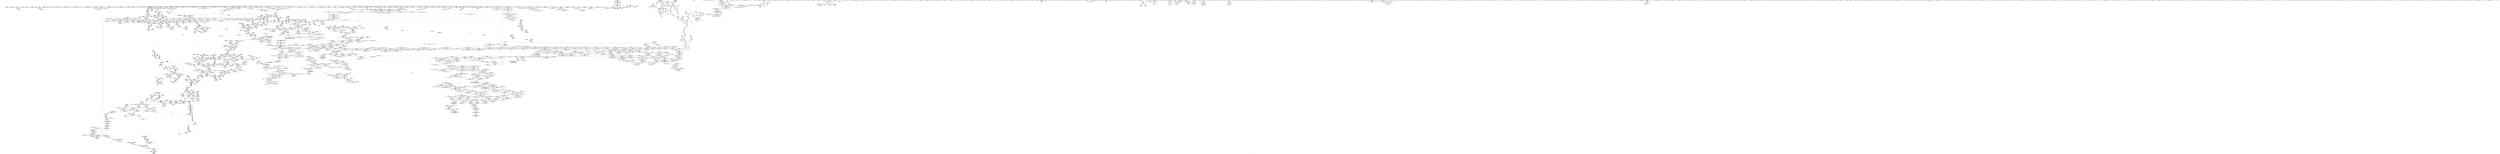 digraph "SVFG" {
	label="SVFG";

	Node0x5572bf02fb80 [shape=record,color=grey,label="{NodeID: 0\nNullPtr}"];
	Node0x5572bf02fb80 -> Node0x5572bf7d4630[style=solid];
	Node0x5572bf02fb80 -> Node0x5572bf7d4730[style=solid];
	Node0x5572bf02fb80 -> Node0x5572bf7d4800[style=solid];
	Node0x5572bf02fb80 -> Node0x5572bf7d48d0[style=solid];
	Node0x5572bf02fb80 -> Node0x5572bf7d49a0[style=solid];
	Node0x5572bf02fb80 -> Node0x5572bf7d4a70[style=solid];
	Node0x5572bf02fb80 -> Node0x5572bf7d4b40[style=solid];
	Node0x5572bf02fb80 -> Node0x5572bf7d4c10[style=solid];
	Node0x5572bf02fb80 -> Node0x5572bf7d4ce0[style=solid];
	Node0x5572bf02fb80 -> Node0x5572bf7d4db0[style=solid];
	Node0x5572bf02fb80 -> Node0x5572bf7d4e80[style=solid];
	Node0x5572bf02fb80 -> Node0x5572bf7d4f50[style=solid];
	Node0x5572bf02fb80 -> Node0x5572bf7d5020[style=solid];
	Node0x5572bf02fb80 -> Node0x5572bf7d50f0[style=solid];
	Node0x5572bf02fb80 -> Node0x5572bf7d51c0[style=solid];
	Node0x5572bf02fb80 -> Node0x5572bf7d5290[style=solid];
	Node0x5572bf02fb80 -> Node0x5572bf7d5360[style=solid];
	Node0x5572bf02fb80 -> Node0x5572bf7d5430[style=solid];
	Node0x5572bf02fb80 -> Node0x5572bf7d5500[style=solid];
	Node0x5572bf02fb80 -> Node0x5572bf7d55d0[style=solid];
	Node0x5572bf02fb80 -> Node0x5572bf7d56a0[style=solid];
	Node0x5572bf02fb80 -> Node0x5572bf7d5770[style=solid];
	Node0x5572bf02fb80 -> Node0x5572bf7d5840[style=solid];
	Node0x5572bf02fb80 -> Node0x5572bf7d5910[style=solid];
	Node0x5572bf02fb80 -> Node0x5572bf7d59e0[style=solid];
	Node0x5572bf02fb80 -> Node0x5572bf7d5ab0[style=solid];
	Node0x5572bf02fb80 -> Node0x5572bf7d5b80[style=solid];
	Node0x5572bf02fb80 -> Node0x5572bf7d5c50[style=solid];
	Node0x5572bf02fb80 -> Node0x5572bf7d5d20[style=solid];
	Node0x5572bf02fb80 -> Node0x5572bf7d5df0[style=solid];
	Node0x5572bf02fb80 -> Node0x5572bf7d5ec0[style=solid];
	Node0x5572bf02fb80 -> Node0x5572bf7d5f90[style=solid];
	Node0x5572bf02fb80 -> Node0x5572bf7d6060[style=solid];
	Node0x5572bf02fb80 -> Node0x5572bf7d6130[style=solid];
	Node0x5572bf02fb80 -> Node0x5572bf7d6200[style=solid];
	Node0x5572bf02fb80 -> Node0x5572bf7d62d0[style=solid];
	Node0x5572bf02fb80 -> Node0x5572bf7d63a0[style=solid];
	Node0x5572bf02fb80 -> Node0x5572bf7d6470[style=solid];
	Node0x5572bf02fb80 -> Node0x5572bf7d6540[style=solid];
	Node0x5572bf02fb80 -> Node0x5572bf7d6610[style=solid];
	Node0x5572bf02fb80 -> Node0x5572bf7d66e0[style=solid];
	Node0x5572bf02fb80 -> Node0x5572bf7d67b0[style=solid];
	Node0x5572bf02fb80 -> Node0x5572bf7d6880[style=solid];
	Node0x5572bf02fb80 -> Node0x5572bf7d6950[style=solid];
	Node0x5572bf02fb80 -> Node0x5572bf7d6a20[style=solid];
	Node0x5572bf02fb80 -> Node0x5572bf7d6af0[style=solid];
	Node0x5572bf02fb80 -> Node0x5572bf7d6bc0[style=solid];
	Node0x5572bf02fb80 -> Node0x5572bf7d6c90[style=solid];
	Node0x5572bf02fb80 -> Node0x5572bf7d6d60[style=solid];
	Node0x5572bf02fb80 -> Node0x5572bf7d6e30[style=solid];
	Node0x5572bf02fb80 -> Node0x5572bf7d6f00[style=solid];
	Node0x5572bf02fb80 -> Node0x5572bf7d6fd0[style=solid];
	Node0x5572bf02fb80 -> Node0x5572bf7d70a0[style=solid];
	Node0x5572bf02fb80 -> Node0x5572bf7d7170[style=solid];
	Node0x5572bf02fb80 -> Node0x5572bf7d7240[style=solid];
	Node0x5572bf02fb80 -> Node0x5572bf7d7310[style=solid];
	Node0x5572bf02fb80 -> Node0x5572bf7d73e0[style=solid];
	Node0x5572bf02fb80 -> Node0x5572bf7d74b0[style=solid];
	Node0x5572bf02fb80 -> Node0x5572bf7d7580[style=solid];
	Node0x5572bf02fb80 -> Node0x5572bf7d7650[style=solid];
	Node0x5572bf02fb80 -> Node0x5572bf7d7720[style=solid];
	Node0x5572bf02fb80 -> Node0x5572bf7d77f0[style=solid];
	Node0x5572bf02fb80 -> Node0x5572bf7d78c0[style=solid];
	Node0x5572bf02fb80 -> Node0x5572bf7d7990[style=solid];
	Node0x5572bf02fb80 -> Node0x5572bf7d7a60[style=solid];
	Node0x5572bf02fb80 -> Node0x5572bf7d7b30[style=solid];
	Node0x5572bf02fb80 -> Node0x5572bf80de10[style=solid];
	Node0x5572bf02fb80 -> Node0x5572bf7e3640[style=solid];
	Node0x5572bf02fb80 -> Node0x5572bf7e3710[style=solid];
	Node0x5572bf02fb80 -> Node0x5572bf7e37e0[style=solid];
	Node0x5572bf02fb80 -> Node0x5572bf7e5860[style=solid];
	Node0x5572bf02fb80 -> Node0x5572bf7ea250[style=solid];
	Node0x5572bf02fb80 -> Node0x5572bf7ea320[style=solid];
	Node0x5572bf02fb80 -> Node0x5572bf7ea3f0[style=solid];
	Node0x5572bf02fb80 -> Node0x5572bf823800[style=solid];
	Node0x5572bf02fb80 -> Node0x5572becd8400[style=solid];
	Node0x5572bf02fb80 -> Node0x5572bf85f260[style=solid];
	Node0x5572bf02fb80 -> Node0x5572bf8684a0[style=solid];
	Node0x5572bf02fb80 -> Node0x5572bf8693a0[style=solid];
	Node0x5572bf02fb80 -> Node0x5572bf86a120[style=solid];
	Node0x5572bf02fb80 -> Node0x5572bf86a5a0[style=solid];
	Node0x5572bf02fb80:s64 -> Node0x5572bf9c1100[style=solid,color=red];
	Node0x5572bf02fb80:s64 -> Node0x5572bf9c0690[style=solid,color=red];
	Node0x5572bf9b02f0 [shape=record,color=black,label="{NodeID: 3764\n490 = PHI(299, 299, )\n0th arg _ZNSt6vectorIiSaIiEED2Ev }"];
	Node0x5572bf9b02f0 -> Node0x5572bf80fb80[style=solid];
	Node0x5572bf8615a0 [shape=record,color=grey,label="{NodeID: 2657\n789 = Binary(788, 548, )\n|{<s0>59}}"];
	Node0x5572bf8615a0:s0 -> Node0x5572bf9af200[style=solid,color=red];
	Node0x5572bf7e3710 [shape=record,color=blue, style = dotted,label="{NodeID: 1550\n929\<--3\n_M_finish\<--dummyVal\n_ZNSt12_Vector_baseINSt7__cxx1112basic_stringIcSt11char_traitsIcESaIcEEESaIS5_EE12_Vector_implC2Ev\n|{<s0>66}}"];
	Node0x5572bf7e3710:s0 -> Node0x5572bf92d4a0[style=dashed,color=blue];
	Node0x5572bf7c19f0 [shape=record,color=green,label="{NodeID: 443\n2965\<--2966\n__assignable\<--__assignable_field_insensitive\n_ZSt18uninitialized_copyISt13move_iteratorIPiES1_ET0_T_S4_S3_\n}"];
	Node0x5572bf7c19f0 -> Node0x5572bf826720[style=solid];
	Node0x5572bf7d0f40 [shape=record,color=purple,label="{NodeID: 886\n3224\<--1779\noffset_0\<--\n}"];
	Node0x5572bf7d0f40 -> Node0x5572bf7e8510[style=solid];
	Node0x5572bf807410 [shape=record,color=red,label="{NodeID: 1329\n2370\<--2362\n\<--__args.addr\n_ZNSt16allocator_traitsISaIiEE9constructIiJiEEEvRS0_PT_DpOT0_\n|{<s0>180}}"];
	Node0x5572bf807410:s0 -> Node0x5572bf9b0440[style=solid,color=red];
	Node0x5572bf7b9e00 [shape=record,color=green,label="{NodeID: 222\n1456\<--1457\nref.tmp\<--ref.tmp_field_insensitive\n_ZNKSt6vectorINSt7__cxx1112basic_stringIcSt11char_traitsIcESaIcEEESaIS5_EE12_M_check_lenEmPKc\n|{|<s1>118}}"];
	Node0x5572bf7b9e00 -> Node0x5572bf7e67d0[style=solid];
	Node0x5572bf7b9e00:s1 -> Node0x5572bf9c1380[style=solid,color=red];
	Node0x5572bf9c80f0 [shape=record,color=black,label="{NodeID: 3986\n1179 = PHI(218, 1258, )\n1st arg _ZNSt16allocator_traitsISaINSt7__cxx1112basic_stringIcSt11char_traitsIcESaIcEEEEE9constructIS5_JRKS5_EEEvRS6_PT_DpOT0_ }"];
	Node0x5572bf9c80f0 -> Node0x5572bf7e5040[style=solid];
	Node0x5572bf825c90 [shape=record,color=blue,label="{NodeID: 1772\n2881\<--2878\nthis.addr\<--this\n_ZN9__gnu_cxx13new_allocatorIiE8allocateEmPKv\n}"];
	Node0x5572bf825c90 -> Node0x5572bf80b2a0[style=dashed];
	Node0x5572bf7dd800 [shape=record,color=black,label="{NodeID: 665\n1838\<--1817\n\<--__last\n_ZSt18uninitialized_copyISt13move_iteratorIPNSt7__cxx1112basic_stringIcSt11char_traitsIcESaIcEEEES7_ET0_T_SA_S9_\n}"];
	Node0x5572bf7dd800 -> Node0x5572bf7d1900[style=solid];
	Node0x5572bf7fc080 [shape=record,color=red,label="{NodeID: 1108\n724\<--714\n\<--n.addr\n_Z4pow3i\n}"];
	Node0x5572bf7fc080 -> Node0x5572bf86aa20[style=solid];
	Node0x5572bf77a4d0 [shape=record,color=green,label="{NodeID: 1\n7\<--1\n__dso_handle\<--dummyObj\nGlob }"];
	Node0x5572bf9b0440 [shape=record,color=black,label="{NodeID: 3765\n2377 = PHI(2319, 2338, 2370, 2440, 2605, )\n0th arg _ZSt7forwardIiEOT_RNSt16remove_referenceIS0_E4typeE }"];
	Node0x5572bf9b0440 -> Node0x5572bf8230b0[style=solid];
	Node0x5572bf861720 [shape=record,color=grey,label="{NodeID: 2658\n780 = Binary(548, 779, )\n}"];
	Node0x5572bf861720 -> Node0x5572bf8612a0[style=solid];
	Node0x5572bf7e37e0 [shape=record,color=blue, style = dotted,label="{NodeID: 1551\n931\<--3\n_M_end_of_storage\<--dummyVal\n_ZNSt12_Vector_baseINSt7__cxx1112basic_stringIcSt11char_traitsIcESaIcEEESaIS5_EE12_Vector_implC2Ev\n|{<s0>66}}"];
	Node0x5572bf7e37e0:s0 -> Node0x5572bf92d4a0[style=dashed,color=blue];
	Node0x5572bf7c1ac0 [shape=record,color=green,label="{NodeID: 444\n2967\<--2968\nagg.tmp\<--agg.tmp_field_insensitive\n_ZSt18uninitialized_copyISt13move_iteratorIPiES1_ET0_T_S4_S3_\n}"];
	Node0x5572bf7c1ac0 -> Node0x5572bf7e2530[style=solid];
	Node0x5572bf7c1ac0 -> Node0x5572bf7f5e30[style=solid];
	Node0x5572bf7d1010 [shape=record,color=purple,label="{NodeID: 887\n3225\<--1780\noffset_0\<--\n}"];
	Node0x5572bf7d1010 -> Node0x5572bf80d180[style=solid];
	Node0x5572bf8074e0 [shape=record,color=red,label="{NodeID: 1330\n2381\<--2378\n\<--__t.addr\n_ZSt7forwardIiEOT_RNSt16remove_referenceIS0_E4typeE\n}"];
	Node0x5572bf8074e0 -> Node0x5572bf7df200[style=solid];
	Node0x5572bf7b9ed0 [shape=record,color=green,label="{NodeID: 223\n1463\<--1464\n_ZNKSt6vectorINSt7__cxx1112basic_stringIcSt11char_traitsIcESaIcEEESaIS5_EE8max_sizeEv\<--_ZNKSt6vectorINSt7__cxx1112basic_stringIcSt11char_traitsIcESaIcEEESaIS5_EE8max_sizeEv_field_insensitive\n}"];
	Node0x5572bf9c8240 [shape=record,color=black,label="{NodeID: 3987\n1180 = PHI(219, 1260, )\n2nd arg _ZNSt16allocator_traitsISaINSt7__cxx1112basic_stringIcSt11char_traitsIcESaIcEEEEE9constructIS5_JRKS5_EEEvRS6_PT_DpOT0_ }"];
	Node0x5572bf9c8240 -> Node0x5572bf7e5110[style=solid];
	Node0x5572bf825d60 [shape=record,color=blue,label="{NodeID: 1773\n2883\<--2879\n__n.addr\<--__n\n_ZN9__gnu_cxx13new_allocatorIiE8allocateEmPKv\n}"];
	Node0x5572bf825d60 -> Node0x5572bf80b370[style=dashed];
	Node0x5572bf825d60 -> Node0x5572bf80b440[style=dashed];
	Node0x5572bf7dd8d0 [shape=record,color=black,label="{NodeID: 666\n1834\<--1823\n\<--agg.tmp\n_ZSt18uninitialized_copyISt13move_iteratorIPNSt7__cxx1112basic_stringIcSt11char_traitsIcESaIcEEEES7_ET0_T_SA_S9_\n}"];
	Node0x5572bf7dd8d0 -> Node0x5572bf7d1690[style=solid];
	Node0x5572bf7fc150 [shape=record,color=red,label="{NodeID: 1109\n729\<--714\n\<--n.addr\n_Z4pow3i\n}"];
	Node0x5572bf7fc150 -> Node0x5572bf866e20[style=solid];
	Node0x5572bf77a560 [shape=record,color=green,label="{NodeID: 2\n8\<--1\n.str\<--dummyObj\nGlob }"];
	Node0x5572bf9b0740 [shape=record,color=black,label="{NodeID: 3766\n1606 = PHI(1306, )\n0th arg _ZNSt16allocator_traitsISaINSt7__cxx1112basic_stringIcSt11char_traitsIcESaIcEEEEE7destroyIS5_EEvRS6_PT_ }"];
	Node0x5572bf9b0740 -> Node0x5572bf7e7330[style=solid];
	Node0x5572bf8618a0 [shape=record,color=grey,label="{NodeID: 2659\n845 = Binary(844, 846, )\n}"];
	Node0x5572bf8618a0 -> Node0x5572bf861ea0[style=solid];
	Node0x5572bf7e38b0 [shape=record,color=blue,label="{NodeID: 1552\n936\<--935\nthis.addr\<--this\n_ZNSaINSt7__cxx1112basic_stringIcSt11char_traitsIcESaIcEEEEC2Ev\n}"];
	Node0x5572bf7e38b0 -> Node0x5572bf7fdcf0[style=dashed];
	Node0x5572bf7c1b90 [shape=record,color=green,label="{NodeID: 445\n2969\<--2970\nagg.tmp2\<--agg.tmp2_field_insensitive\n_ZSt18uninitialized_copyISt13move_iteratorIPiES1_ET0_T_S4_S3_\n}"];
	Node0x5572bf7c1b90 -> Node0x5572bf7e2600[style=solid];
	Node0x5572bf7c1b90 -> Node0x5572bf7f5f00[style=solid];
	Node0x5572bf7d10e0 [shape=record,color=purple,label="{NodeID: 888\n3227\<--1785\noffset_0\<--\n}"];
	Node0x5572bf7d10e0 -> Node0x5572bf7e85e0[style=solid];
	Node0x5572bf8075b0 [shape=record,color=red,label="{NodeID: 1331\n2411\<--2389\nthis1\<--this.addr\n_ZNSt6vectorIiSaIiEE17_M_realloc_insertIJiEEEvN9__gnu_cxx17__normal_iteratorIPiS1_EEDpOT_\n|{|<s19>182|<s20>183}}"];
	Node0x5572bf8075b0 -> Node0x5572bf7df2d0[style=solid];
	Node0x5572bf8075b0 -> Node0x5572bf7df3a0[style=solid];
	Node0x5572bf8075b0 -> Node0x5572bf7df470[style=solid];
	Node0x5572bf8075b0 -> Node0x5572bf7df540[style=solid];
	Node0x5572bf8075b0 -> Node0x5572bf7df610[style=solid];
	Node0x5572bf8075b0 -> Node0x5572bf7df6e0[style=solid];
	Node0x5572bf8075b0 -> Node0x5572bf7df7b0[style=solid];
	Node0x5572bf8075b0 -> Node0x5572bf7df880[style=solid];
	Node0x5572bf8075b0 -> Node0x5572bf7df950[style=solid];
	Node0x5572bf8075b0 -> Node0x5572bf7dfa20[style=solid];
	Node0x5572bf8075b0 -> Node0x5572bf7dfaf0[style=solid];
	Node0x5572bf8075b0 -> Node0x5572bf7dfbc0[style=solid];
	Node0x5572bf8075b0 -> Node0x5572bf7dfc90[style=solid];
	Node0x5572bf8075b0 -> Node0x5572bf7dfd60[style=solid];
	Node0x5572bf8075b0 -> Node0x5572bf7dfe30[style=solid];
	Node0x5572bf8075b0 -> Node0x5572bf7dff00[style=solid];
	Node0x5572bf8075b0 -> Node0x5572bf7dffd0[style=solid];
	Node0x5572bf8075b0 -> Node0x5572bf7e00a0[style=solid];
	Node0x5572bf8075b0 -> Node0x5572bf7e0170[style=solid];
	Node0x5572bf8075b0:s19 -> Node0x5572bf9c8390[style=solid,color=red];
	Node0x5572bf8075b0:s20 -> Node0x5572bf9ab540[style=solid,color=red];
	Node0x5572bf7b9fd0 [shape=record,color=green,label="{NodeID: 224\n1472\<--1473\n_ZSt20__throw_length_errorPKc\<--_ZSt20__throw_length_errorPKc_field_insensitive\n}"];
	Node0x5572bf9c8390 [shape=record,color=black,label="{NodeID: 3988\n2611 = PHI(2411, )\n0th arg _ZNKSt6vectorIiSaIiEE12_M_check_lenEmPKc }"];
	Node0x5572bf9c8390 -> Node0x5572bf824500[style=solid];
	Node0x5572bf825e30 [shape=record,color=blue,label="{NodeID: 1774\n2885\<--2880\n.addr\<--\n_ZN9__gnu_cxx13new_allocatorIiE8allocateEmPKv\n}"];
	Node0x5572bf7dd9a0 [shape=record,color=black,label="{NodeID: 667\n1837\<--1825\n\<--agg.tmp2\n_ZSt18uninitialized_copyISt13move_iteratorIPNSt7__cxx1112basic_stringIcSt11char_traitsIcESaIcEEEES7_ET0_T_SA_S9_\n}"];
	Node0x5572bf7dd9a0 -> Node0x5572bf7d1830[style=solid];
	Node0x5572bf7fc220 [shape=record,color=red,label="{NodeID: 1110\n733\<--714\n\<--n.addr\n_Z4pow3i\n}"];
	Node0x5572bf7fc220 -> Node0x5572bf866820[style=solid];
	Node0x5572bf779010 [shape=record,color=green,label="{NodeID: 3\n10\<--1\n.str.1\<--dummyObj\nGlob }"];
	Node0x5572bf9b0850 [shape=record,color=black,label="{NodeID: 3767\n1607 = PHI(1309, )\n1st arg _ZNSt16allocator_traitsISaINSt7__cxx1112basic_stringIcSt11char_traitsIcESaIcEEEEE7destroyIS5_EEvRS6_PT_ }"];
	Node0x5572bf9b0850 -> Node0x5572bf7e7400[style=solid];
	Node0x5572bf861a20 [shape=record,color=grey,label="{NodeID: 2660\n841 = Binary(840, 561, )\n}"];
	Node0x5572bf861a20 -> Node0x5572bf7e3160[style=solid];
	Node0x5572bf7e3980 [shape=record,color=blue,label="{NodeID: 1553\n947\<--946\nthis.addr\<--this\n_ZN9__gnu_cxx13new_allocatorINSt7__cxx1112basic_stringIcSt11char_traitsIcESaIcEEEEC2Ev\n}"];
	Node0x5572bf7e3980 -> Node0x5572bf7fddc0[style=dashed];
	Node0x5572bf7c1c60 [shape=record,color=green,label="{NodeID: 446\n2989\<--2990\n_ZNSt20__uninitialized_copyILb1EE13__uninit_copyISt13move_iteratorIPiES3_EET0_T_S6_S5_\<--_ZNSt20__uninitialized_copyILb1EE13__uninit_copyISt13move_iteratorIPiES3_EET0_T_S6_S5__field_insensitive\n}"];
	Node0x5572bf8138e0 [shape=record,color=yellow,style=double,label="{NodeID: 3103\n373V_1 = ENCHI(MR_373V_0)\npts\{2617 2623 \}\nFun[_ZNKSt6vectorINSt7__cxx1112basic_stringIcSt11char_traitsIcESaIcEEESaIS5_EE12_M_check_lenEmPKc]}"];
	Node0x5572bf8138e0 -> Node0x5572bf801b80[style=dashed];
	Node0x5572bf7d11b0 [shape=record,color=purple,label="{NodeID: 889\n3228\<--1786\noffset_0\<--\n}"];
	Node0x5572bf7d11b0 -> Node0x5572bf80d250[style=solid];
	Node0x5572bf807680 [shape=record,color=red,label="{NodeID: 1332\n2440\<--2391\n\<--__args.addr\n_ZNSt6vectorIiSaIiEE17_M_realloc_insertIJiEEEvN9__gnu_cxx17__normal_iteratorIPiS1_EEDpOT_\n|{<s0>186}}"];
	Node0x5572bf807680:s0 -> Node0x5572bf9b0440[style=solid,color=red];
	Node0x5572bf7ba0d0 [shape=record,color=green,label="{NodeID: 225\n1479\<--1480\n_ZSt3maxImERKT_S2_S2_\<--_ZSt3maxImERKT_S2_S2__field_insensitive\n}"];
	Node0x5572bf825f00 [shape=record,color=blue,label="{NodeID: 1775\n2920\<--2904\ncoerce.dive\<--__first.coerce\n_ZSt22__uninitialized_copy_aISt13move_iteratorIPiES1_iET0_T_S4_S3_RSaIT1_E\n}"];
	Node0x5572bf825f00 -> Node0x5572bf80d4c0[style=dashed];
	Node0x5572bf7dda70 [shape=record,color=black,label="{NodeID: 668\n1811\<--1845\n_ZSt18uninitialized_copyISt13move_iteratorIPNSt7__cxx1112basic_stringIcSt11char_traitsIcESaIcEEEES7_ET0_T_SA_S9__ret\<--call\n_ZSt18uninitialized_copyISt13move_iteratorIPNSt7__cxx1112basic_stringIcSt11char_traitsIcESaIcEEEES7_ET0_T_SA_S9_\n|{<s0>139}}"];
	Node0x5572bf7dda70:s0 -> Node0x5572bf9bd890[style=solid,color=blue];
	Node0x5572bf7fc2f0 [shape=record,color=red,label="{NodeID: 1111\n740\<--714\n\<--n.addr\n_Z4pow3i\n}"];
	Node0x5572bf7fc2f0 -> Node0x5572bf867120[style=solid];
	Node0x5572bf7790a0 [shape=record,color=green,label="{NodeID: 4\n12\<--1\n.str.2\<--dummyObj\nGlob }"];
	Node0x5572bf9b0960 [shape=record,color=black,label="{NodeID: 3768\n1992 = PHI(1943, )\n0th arg _ZSteqIPNSt7__cxx1112basic_stringIcSt11char_traitsIcESaIcEEEEbRKSt13move_iteratorIT_ESB_ }"];
	Node0x5572bf9b0960 -> Node0x5572bf7e9960[style=solid];
	Node0x5572bf861ba0 [shape=record,color=grey,label="{NodeID: 2661\n852 = Binary(850, 851, )\n}"];
	Node0x5572bf861ba0 -> Node0x5572bf861d20[style=solid];
	Node0x5572bf7e3a50 [shape=record,color=blue,label="{NodeID: 1554\n956\<--953\n__first.addr\<--__first\n_ZSt8_DestroyIPNSt7__cxx1112basic_stringIcSt11char_traitsIcESaIcEEES5_EvT_S7_RSaIT0_E\n}"];
	Node0x5572bf7e3a50 -> Node0x5572bf7fde90[style=dashed];
	Node0x5572bf7c1d60 [shape=record,color=green,label="{NodeID: 447\n2996\<--2997\n__first\<--__first_field_insensitive\n_ZNSt20__uninitialized_copyILb1EE13__uninit_copyISt13move_iteratorIPiES3_EET0_T_S6_S5_\n}"];
	Node0x5572bf7c1d60 -> Node0x5572bf7e27a0[style=solid];
	Node0x5572bf7c1d60 -> Node0x5572bf7f6310[style=solid];
	Node0x5572bf8139c0 [shape=record,color=yellow,style=double,label="{NodeID: 3104\n110V_1 = ENCHI(MR_110V_0)\npts\{3070000 3070001 \}\nFun[_ZNKSt6vectorINSt7__cxx1112basic_stringIcSt11char_traitsIcESaIcEEESaIS5_EE12_M_check_lenEmPKc]|{<s0>114|<s1>114|<s2>116|<s3>116|<s4>117|<s5>117|<s6>119|<s7>119}}"];
	Node0x5572bf8139c0:s0 -> Node0x5572bf8e63e0[style=dashed,color=red];
	Node0x5572bf8139c0:s1 -> Node0x5572bf8e64c0[style=dashed,color=red];
	Node0x5572bf8139c0:s2 -> Node0x5572bf8e63e0[style=dashed,color=red];
	Node0x5572bf8139c0:s3 -> Node0x5572bf8e64c0[style=dashed,color=red];
	Node0x5572bf8139c0:s4 -> Node0x5572bf8e63e0[style=dashed,color=red];
	Node0x5572bf8139c0:s5 -> Node0x5572bf8e64c0[style=dashed,color=red];
	Node0x5572bf8139c0:s6 -> Node0x5572bf8e63e0[style=dashed,color=red];
	Node0x5572bf8139c0:s7 -> Node0x5572bf8e64c0[style=dashed,color=red];
	Node0x5572bf7d1280 [shape=record,color=purple,label="{NodeID: 890\n1808\<--1799\ncoerce.dive\<--retval\n_ZSt32__make_move_if_noexcept_iteratorINSt7__cxx1112basic_stringIcSt11char_traitsIcESaIcEEESt13move_iteratorIPS5_EET0_PT_\n}"];
	Node0x5572bf7d1280 -> Node0x5572bf803da0[style=solid];
	Node0x5572bf807750 [shape=record,color=red,label="{NodeID: 1333\n2427\<--2393\n\<--__len\n_ZNSt6vectorIiSaIiEE17_M_realloc_insertIJiEEEvN9__gnu_cxx17__normal_iteratorIPiS1_EEDpOT_\n|{<s0>185}}"];
	Node0x5572bf807750:s0 -> Node0x5572bf9acff0[style=solid,color=red];
	Node0x5572bf7ba1d0 [shape=record,color=green,label="{NodeID: 226\n1501\<--1502\n__lhs.addr\<--__lhs.addr_field_insensitive\n_ZN9__gnu_cxxmiIPNSt7__cxx1112basic_stringIcSt11char_traitsIcESaIcEEESt6vectorIS6_SaIS6_EEEENS_17__normal_iteratorIT_T0_E15difference_typeERKSE_SH_\n}"];
	Node0x5572bf7ba1d0 -> Node0x5572bf801c50[style=solid];
	Node0x5572bf7ba1d0 -> Node0x5572bf7e6970[style=solid];
	Node0x5572bf8e6fd0 [shape=record,color=yellow,style=double,label="{NodeID: 2883\n454V_1 = ENCHI(MR_454V_0)\npts\{29440000 \}\nFun[_ZSt32__make_move_if_noexcept_iteratorIiSt13move_iteratorIPiEET0_PT_]|{<s0>234}}"];
	Node0x5572bf8e6fd0:s0 -> Node0x5572bf828050[style=dashed,color=red];
	Node0x5572bf825fd0 [shape=record,color=blue,label="{NodeID: 1776\n2922\<--2905\ncoerce.dive1\<--__last.coerce\n_ZSt22__uninitialized_copy_aISt13move_iteratorIPiES1_iET0_T_S4_S3_RSaIT1_E\n}"];
	Node0x5572bf825fd0 -> Node0x5572bf80d590[style=dashed];
	Node0x5572bf7ddb40 [shape=record,color=black,label="{NodeID: 669\n1854\<--1910\n_ZNSt20__uninitialized_copyILb0EE13__uninit_copyISt13move_iteratorIPNSt7__cxx1112basic_stringIcSt11char_traitsIcESaIcEEEES9_EET0_T_SC_SB__ret\<--\n_ZNSt20__uninitialized_copyILb0EE13__uninit_copyISt13move_iteratorIPNSt7__cxx1112basic_stringIcSt11char_traitsIcESaIcEEEES9_EET0_T_SC_SB_\n|{<s0>143}}"];
	Node0x5572bf7ddb40:s0 -> Node0x5572bf9bd9d0[style=solid,color=blue];
	Node0x5572bf7fc3c0 [shape=record,color=red,label="{NodeID: 1112\n744\<--716\n\<--t\n_Z4pow3i\n}"];
	Node0x5572bf7fc3c0 -> Node0x5572bf8603a0[style=solid];
	Node0x5572bf779130 [shape=record,color=green,label="{NodeID: 5\n14\<--1\n.str.3\<--dummyObj\nGlob }"];
	Node0x5572bf9b0a70 [shape=record,color=black,label="{NodeID: 3769\n1993 = PHI(1944, )\n1st arg _ZSteqIPNSt7__cxx1112basic_stringIcSt11char_traitsIcESaIcEEEEbRKSt13move_iteratorIT_ESB_ }"];
	Node0x5572bf9b0a70 -> Node0x5572bf7e9a30[style=solid];
	Node0x5572bf861d20 [shape=record,color=grey,label="{NodeID: 2662\n853 = Binary(848, 852, )\n}"];
	Node0x5572bf7e3b20 [shape=record,color=blue,label="{NodeID: 1555\n958\<--954\n__last.addr\<--__last\n_ZSt8_DestroyIPNSt7__cxx1112basic_stringIcSt11char_traitsIcESaIcEEES5_EvT_S7_RSaIT0_E\n}"];
	Node0x5572bf7e3b20 -> Node0x5572bf7fdf60[style=dashed];
	Node0x5572bf7c1e30 [shape=record,color=green,label="{NodeID: 448\n2998\<--2999\n__last\<--__last_field_insensitive\n_ZNSt20__uninitialized_copyILb1EE13__uninit_copyISt13move_iteratorIPiES3_EET0_T_S6_S5_\n}"];
	Node0x5572bf7c1e30 -> Node0x5572bf7e2870[style=solid];
	Node0x5572bf7c1e30 -> Node0x5572bf7f63e0[style=solid];
	Node0x5572bf7d1350 [shape=record,color=purple,label="{NodeID: 891\n1827\<--1815\ncoerce.dive\<--__first\n_ZSt18uninitialized_copyISt13move_iteratorIPNSt7__cxx1112basic_stringIcSt11char_traitsIcESaIcEEEES7_ET0_T_SA_S9_\n}"];
	Node0x5572bf7d1350 -> Node0x5572bf7e8780[style=solid];
	Node0x5572bf807820 [shape=record,color=red,label="{NodeID: 1334\n2509\<--2393\n\<--__len\n_ZNSt6vectorIiSaIiEE17_M_realloc_insertIJiEEEvN9__gnu_cxx17__normal_iteratorIPiS1_EEDpOT_\n|{<s0>199}}"];
	Node0x5572bf807820:s0 -> Node0x5572bf9c63a0[style=solid,color=red];
	Node0x5572bf7ba2a0 [shape=record,color=green,label="{NodeID: 227\n1503\<--1504\n__rhs.addr\<--__rhs.addr_field_insensitive\n_ZN9__gnu_cxxmiIPNSt7__cxx1112basic_stringIcSt11char_traitsIcESaIcEEESt6vectorIS6_SaIS6_EEEENS_17__normal_iteratorIT_T0_E15difference_typeERKSE_SH_\n}"];
	Node0x5572bf7ba2a0 -> Node0x5572bf801d20[style=solid];
	Node0x5572bf7ba2a0 -> Node0x5572bf7e6a40[style=solid];
	Node0x5572bf8260a0 [shape=record,color=blue,label="{NodeID: 1777\n2912\<--2906\n__result.addr\<--__result\n_ZSt22__uninitialized_copy_aISt13move_iteratorIPiES1_iET0_T_S4_S3_RSaIT1_E\n}"];
	Node0x5572bf8260a0 -> Node0x5572bf80b510[style=dashed];
	Node0x5572bf7ddc10 [shape=record,color=black,label="{NodeID: 670\n1934\<--1948\n_ZStneIPNSt7__cxx1112basic_stringIcSt11char_traitsIcESaIcEEEEbRKSt13move_iteratorIT_ESB__ret\<--lnot\n_ZStneIPNSt7__cxx1112basic_stringIcSt11char_traitsIcESaIcEEEEbRKSt13move_iteratorIT_ESB_\n|{<s0>144}}"];
	Node0x5572bf7ddc10:s0 -> Node0x5572bf9bdc50[style=solid,color=blue];
	Node0x5572bf7fc490 [shape=record,color=red,label="{NodeID: 1113\n745\<--716\n\<--t\n_Z4pow3i\n}"];
	Node0x5572bf7fc490 -> Node0x5572bf8603a0[style=solid];
	Node0x5572bf7791c0 [shape=record,color=green,label="{NodeID: 6\n16\<--1\n.str.4\<--dummyObj\nGlob }"];
	Node0x5572bf9b0b80 [shape=record,color=black,label="{NodeID: 3770\n533 = PHI(794, )\n0th arg _Z3nc2i }"];
	Node0x5572bf9b0b80 -> Node0x5572bf80fdf0[style=solid];
	Node0x5572bf861ea0 [shape=record,color=grey,label="{NodeID: 2663\n847 = Binary(848, 845, )\n}"];
	Node0x5572bf7e3bf0 [shape=record,color=blue,label="{NodeID: 1556\n960\<--955\n.addr\<--\n_ZSt8_DestroyIPNSt7__cxx1112basic_stringIcSt11char_traitsIcESaIcEEES5_EvT_S7_RSaIT0_E\n}"];
	Node0x5572bf7c1f00 [shape=record,color=green,label="{NodeID: 449\n3000\<--3001\n__result.addr\<--__result.addr_field_insensitive\n_ZNSt20__uninitialized_copyILb1EE13__uninit_copyISt13move_iteratorIPiES3_EET0_T_S6_S5_\n}"];
	Node0x5572bf7c1f00 -> Node0x5572bf80bb90[style=solid];
	Node0x5572bf7c1f00 -> Node0x5572bf826b30[style=solid];
	Node0x5572bf813bb0 [shape=record,color=yellow,style=double,label="{NodeID: 3106\n189V_1 = ENCHI(MR_189V_0)\npts\{18000000 \}\nFun[_ZSt32__make_move_if_noexcept_iteratorINSt7__cxx1112basic_stringIcSt11char_traitsIcESaIcEEESt13move_iteratorIPS5_EET0_PT_]|{<s0>140}}"];
	Node0x5572bf813bb0:s0 -> Node0x5572bf7e9e40[style=dashed,color=red];
	Node0x5572bf7d1420 [shape=record,color=purple,label="{NodeID: 892\n1829\<--1817\ncoerce.dive1\<--__last\n_ZSt18uninitialized_copyISt13move_iteratorIPNSt7__cxx1112basic_stringIcSt11char_traitsIcESaIcEEEES7_ET0_T_SA_S9_\n}"];
	Node0x5572bf7d1420 -> Node0x5572bf7e8850[style=solid];
	Node0x5572bf8078f0 [shape=record,color=red,label="{NodeID: 1335\n2553\<--2393\n\<--__len\n_ZNSt6vectorIiSaIiEE17_M_realloc_insertIJiEEEvN9__gnu_cxx17__normal_iteratorIPiS1_EEDpOT_\n}"];
	Node0x5572bf7c27b0 [shape=record,color=green,label="{NodeID: 228\n1520\<--1521\nretval\<--retval_field_insensitive\n_ZNSt6vectorINSt7__cxx1112basic_stringIcSt11char_traitsIcESaIcEEESaIS5_EE5beginEv\n|{|<s1>124}}"];
	Node0x5572bf7c27b0 -> Node0x5572bf7d0310[style=solid];
	Node0x5572bf7c27b0:s1 -> Node0x5572bf9ad9c0[style=solid,color=red];
	Node0x5572bf8e71c0 [shape=record,color=yellow,style=double,label="{NodeID: 2885\n54V_1 = ENCHI(MR_54V_0)\npts\{2900 \}\nFun[_ZSt14__copy_move_a2ILb1EPiS0_ET1_T0_S2_S1_]|{<s0>249}}"];
	Node0x5572bf8e71c0:s0 -> Node0x5572bf8e9810[style=dashed,color=red];
	Node0x5572bf826170 [shape=record,color=blue,label="{NodeID: 1778\n2914\<--2907\n.addr\<--\n_ZSt22__uninitialized_copy_aISt13move_iteratorIPiES1_iET0_T_S4_S3_RSaIT1_E\n}"];
	Node0x5572bf7ddce0 [shape=record,color=black,label="{NodeID: 671\n1960\<--1959\n\<--\n_ZSt10_ConstructINSt7__cxx1112basic_stringIcSt11char_traitsIcESaIcEEEJS5_EEvPT_DpOT0_\n}"];
	Node0x5572bf7ddce0 -> Node0x5572bf7dddb0[style=solid];
	Node0x5572bf7fc560 [shape=record,color=red,label="{NodeID: 1114\n843\<--756\n\<--casenum.addr\n_Z5_casei\n}"];
	Node0x5572bf779a00 [shape=record,color=green,label="{NodeID: 7\n18\<--1\n.str.5\<--dummyObj\nGlob }"];
	Node0x5572bf9b0c90 [shape=record,color=black,label="{NodeID: 3771\n1676 = PHI(1629, )\n0th arg _ZNKSt12_Vector_baseINSt7__cxx1112basic_stringIcSt11char_traitsIcESaIcEEESaIS5_EE19_M_get_Tp_allocatorEv }"];
	Node0x5572bf9b0c90 -> Node0x5572bf7e79b0[style=solid];
	Node0x5572bf862020 [shape=record,color=grey,label="{NodeID: 2664\n850 = Binary(849, 851, )\n}"];
	Node0x5572bf862020 -> Node0x5572bf861ba0[style=solid];
	Node0x5572bf7e3cc0 [shape=record,color=blue,label="{NodeID: 1557\n973\<--972\nthis.addr\<--this\n_ZNSt12_Vector_baseINSt7__cxx1112basic_stringIcSt11char_traitsIcESaIcEEESaIS5_EE19_M_get_Tp_allocatorEv\n}"];
	Node0x5572bf7e3cc0 -> Node0x5572bf7fe030[style=dashed];
	Node0x5572bf7c1fd0 [shape=record,color=green,label="{NodeID: 450\n3002\<--3003\nagg.tmp\<--agg.tmp_field_insensitive\n_ZNSt20__uninitialized_copyILb1EE13__uninit_copyISt13move_iteratorIPiES3_EET0_T_S6_S5_\n}"];
	Node0x5572bf7c1fd0 -> Node0x5572bf7e2940[style=solid];
	Node0x5572bf7c1fd0 -> Node0x5572bf7f64b0[style=solid];
	Node0x5572bf7d14f0 [shape=record,color=purple,label="{NodeID: 893\n1841\<--1823\ncoerce.dive3\<--agg.tmp\n_ZSt18uninitialized_copyISt13move_iteratorIPNSt7__cxx1112basic_stringIcSt11char_traitsIcESaIcEEEES7_ET0_T_SA_S9_\n}"];
	Node0x5572bf7d14f0 -> Node0x5572bf803f40[style=solid];
	Node0x5572bf8079c0 [shape=record,color=red,label="{NodeID: 1336\n2438\<--2395\n\<--__elems_before\n_ZNSt6vectorIiSaIiEE17_M_realloc_insertIJiEEEvN9__gnu_cxx17__normal_iteratorIPiS1_EEDpOT_\n}"];
	Node0x5572bf7c2840 [shape=record,color=green,label="{NodeID: 229\n1522\<--1523\nthis.addr\<--this.addr_field_insensitive\n_ZNSt6vectorINSt7__cxx1112basic_stringIcSt11char_traitsIcESaIcEEESaIS5_EE5beginEv\n}"];
	Node0x5572bf7c2840 -> Node0x5572bf801f90[style=solid];
	Node0x5572bf7c2840 -> Node0x5572bf7e6b10[style=solid];
	Node0x5572bf826240 [shape=record,color=blue, style = dotted,label="{NodeID: 1779\n3236\<--3238\noffset_0\<--dummyVal\n_ZSt22__uninitialized_copy_aISt13move_iteratorIPiES1_iET0_T_S4_S3_RSaIT1_E\n}"];
	Node0x5572bf826240 -> Node0x5572bf80b5e0[style=dashed];
	Node0x5572bf7dddb0 [shape=record,color=black,label="{NodeID: 672\n1961\<--1960\n\<--\n_ZSt10_ConstructINSt7__cxx1112basic_stringIcSt11char_traitsIcESaIcEEEJS5_EEvPT_DpOT0_\n}"];
	Node0x5572bf7fc630 [shape=record,color=red,label="{NodeID: 1115\n772\<--758\n\<--n\n_Z5_casei\n}"];
	Node0x5572bf7fc630 -> Node0x5572bf868320[style=solid];
	Node0x5572bf779ac0 [shape=record,color=green,label="{NodeID: 8\n21\<--1\n\<--dummyObj\nCan only get source location for instruction, argument, global var or function.}"];
	Node0x5572bf9b0da0 [shape=record,color=black,label="{NodeID: 3772\n2355 = PHI(2314, 2436, )\n0th arg _ZNSt16allocator_traitsISaIiEE9constructIiJiEEEvRS0_PT_DpOT0_ }"];
	Node0x5572bf9b0da0 -> Node0x5572bf822e40[style=solid];
	Node0x5572bf8621a0 [shape=record,color=grey,label="{NodeID: 2665\n833 = Binary(832, 786, )\n}"];
	Node0x5572bf8621a0 -> Node0x5572bf7e2fc0[style=solid];
	Node0x5572bf7e3d90 [shape=record,color=blue,label="{NodeID: 1558\n982\<--981\nthis.addr\<--this\n_ZNSt12_Vector_baseINSt7__cxx1112basic_stringIcSt11char_traitsIcESaIcEEESaIS5_EED2Ev\n}"];
	Node0x5572bf7e3d90 -> Node0x5572bf7fe100[style=dashed];
	Node0x5572bf7c20a0 [shape=record,color=green,label="{NodeID: 451\n3004\<--3005\nagg.tmp2\<--agg.tmp2_field_insensitive\n_ZNSt20__uninitialized_copyILb1EE13__uninit_copyISt13move_iteratorIPiES3_EET0_T_S6_S5_\n}"];
	Node0x5572bf7c20a0 -> Node0x5572bf7e2a10[style=solid];
	Node0x5572bf7c20a0 -> Node0x5572bf7f6580[style=solid];
	Node0x5572bf7d15c0 [shape=record,color=purple,label="{NodeID: 894\n1843\<--1825\ncoerce.dive4\<--agg.tmp2\n_ZSt18uninitialized_copyISt13move_iteratorIPNSt7__cxx1112basic_stringIcSt11char_traitsIcESaIcEEEES7_ET0_T_SA_S9_\n}"];
	Node0x5572bf7d15c0 -> Node0x5572bf804010[style=solid];
	Node0x5572bf807a90 [shape=record,color=red,label="{NodeID: 1337\n2489\<--2395\n\<--__elems_before\n_ZNSt6vectorIiSaIiEE17_M_realloc_insertIJiEEEvN9__gnu_cxx17__normal_iteratorIPiS1_EEDpOT_\n}"];
	Node0x5572bf7c2910 [shape=record,color=green,label="{NodeID: 230\n1536\<--1537\nthis.addr\<--this.addr_field_insensitive\n_ZNSt12_Vector_baseINSt7__cxx1112basic_stringIcSt11char_traitsIcESaIcEEESaIS5_EE11_M_allocateEm\n}"];
	Node0x5572bf7c2910 -> Node0x5572bf802130[style=solid];
	Node0x5572bf7c2910 -> Node0x5572bf7e6be0[style=solid];
	Node0x5572bf826310 [shape=record,color=blue, style = dotted,label="{NodeID: 1780\n3239\<--3241\noffset_0\<--dummyVal\n_ZSt22__uninitialized_copy_aISt13move_iteratorIPiES1_iET0_T_S4_S3_RSaIT1_E\n}"];
	Node0x5572bf826310 -> Node0x5572bf80b6b0[style=dashed];
	Node0x5572bf7dde80 [shape=record,color=black,label="{NodeID: 673\n1970\<--1977\n_ZNKSt13move_iteratorIPNSt7__cxx1112basic_stringIcSt11char_traitsIcESaIcEEEEdeEv_ret\<--\n_ZNKSt13move_iteratorIPNSt7__cxx1112basic_stringIcSt11char_traitsIcESaIcEEEEdeEv\n|{<s0>146}}"];
	Node0x5572bf7dde80:s0 -> Node0x5572bf9bded0[style=solid,color=blue];
	Node0x5572bf7fc700 [shape=record,color=red,label="{NodeID: 1116\n778\<--758\n\<--n\n_Z5_casei\n|{<s0>58}}"];
	Node0x5572bf7fc700:s0 -> Node0x5572bf9af200[style=solid,color=red];
	Node0x5572bf779b80 [shape=record,color=green,label="{NodeID: 9\n70\<--1\n\<--dummyObj\nCan only get source location for instruction, argument, global var or function.}"];
	Node0x5572bf9b0ef0 [shape=record,color=black,label="{NodeID: 3773\n2356 = PHI(2318, 2439, )\n1st arg _ZNSt16allocator_traitsISaIiEE9constructIiJiEEEvRS0_PT_DpOT0_ }"];
	Node0x5572bf9b0ef0 -> Node0x5572bf822f10[style=solid];
	Node0x5572bf862320 [shape=record,color=grey,label="{NodeID: 2666\n827 = Binary(826, 828, )\n}"];
	Node0x5572bf862320 -> Node0x5572bf8687a0[style=solid];
	Node0x5572bf7e3e60 [shape=record,color=blue,label="{NodeID: 1559\n984\<--1012\nexn.slot\<--\n_ZNSt12_Vector_baseINSt7__cxx1112basic_stringIcSt11char_traitsIcESaIcEEESaIS5_EED2Ev\n}"];
	Node0x5572bf7e3e60 -> Node0x5572bf7fe1d0[style=dashed];
	Node0x5572bf7c2170 [shape=record,color=green,label="{NodeID: 452\n3023\<--3024\n_ZSt4copyISt13move_iteratorIPiES1_ET0_T_S4_S3_\<--_ZSt4copyISt13move_iteratorIPiES1_ET0_T_S4_S3__field_insensitive\n}"];
	Node0x5572bf7d1690 [shape=record,color=purple,label="{NodeID: 895\n3230\<--1834\noffset_0\<--\n}"];
	Node0x5572bf7d1690 -> Node0x5572bf7e8ac0[style=solid];
	Node0x5572bf807b60 [shape=record,color=red,label="{NodeID: 1338\n2432\<--2399\n\<--__new_start\n_ZNSt6vectorIiSaIiEE17_M_realloc_insertIJiEEEvN9__gnu_cxx17__normal_iteratorIPiS1_EEDpOT_\n}"];
	Node0x5572bf807b60 -> Node0x5572bf823730[style=solid];
	Node0x5572bf7c29e0 [shape=record,color=green,label="{NodeID: 231\n1538\<--1539\n__n.addr\<--__n.addr_field_insensitive\n_ZNSt12_Vector_baseINSt7__cxx1112basic_stringIcSt11char_traitsIcESaIcEEESaIS5_EE11_M_allocateEm\n}"];
	Node0x5572bf7c29e0 -> Node0x5572bf802200[style=solid];
	Node0x5572bf7c29e0 -> Node0x5572bf8022d0[style=solid];
	Node0x5572bf7c29e0 -> Node0x5572bf7e6cb0[style=solid];
	Node0x5572bf8263e0 [shape=record,color=blue,label="{NodeID: 1781\n2945\<--2942\n__i.addr\<--__i\n_ZSt32__make_move_if_noexcept_iteratorIiSt13move_iteratorIPiEET0_PT_\n}"];
	Node0x5572bf8263e0 -> Node0x5572bf80b780[style=dashed];
	Node0x5572bf7ddf50 [shape=record,color=black,label="{NodeID: 674\n1979\<--1984\n_ZNSt13move_iteratorIPNSt7__cxx1112basic_stringIcSt11char_traitsIcESaIcEEEEppEv_ret\<--this1\n_ZNSt13move_iteratorIPNSt7__cxx1112basic_stringIcSt11char_traitsIcESaIcEEEEppEv\n|{<s0>148}}"];
	Node0x5572bf7ddf50:s0 -> Node0x5572bf9be010[style=solid,color=blue];
	Node0x5572bf7fc7d0 [shape=record,color=red,label="{NodeID: 1117\n788\<--758\n\<--n\n_Z5_casei\n}"];
	Node0x5572bf7fc7d0 -> Node0x5572bf8615a0[style=solid];
	Node0x5572bf779c80 [shape=record,color=green,label="{NodeID: 10\n78\<--1\n\<--dummyObj\nCan only get source location for instruction, argument, global var or function.}"];
	Node0x5572bf9b1040 [shape=record,color=black,label="{NodeID: 3774\n2357 = PHI(2320, 2441, )\n2nd arg _ZNSt16allocator_traitsISaIiEE9constructIiJiEEEvRS0_PT_DpOT0_ }"];
	Node0x5572bf9b1040 -> Node0x5572bf822fe0[style=solid];
	Node0x5572bf8624a0 [shape=record,color=grey,label="{NodeID: 2667\n815 = Binary(812, 814, )\n}"];
	Node0x5572bf8624a0 -> Node0x5572bf862aa0[style=solid];
	Node0x5572bf7e3f30 [shape=record,color=blue,label="{NodeID: 1560\n986\<--1014\nehselector.slot\<--\n_ZNSt12_Vector_baseINSt7__cxx1112basic_stringIcSt11char_traitsIcESaIcEEESaIS5_EED2Ev\n}"];
	Node0x5572bf7c2270 [shape=record,color=green,label="{NodeID: 453\n3030\<--3031\n__first\<--__first_field_insensitive\n_ZSt4copyISt13move_iteratorIPiES1_ET0_T_S4_S3_\n}"];
	Node0x5572bf7c2270 -> Node0x5572bf7caed0[style=solid];
	Node0x5572bf7c2270 -> Node0x5572bf7f6990[style=solid];
	Node0x5572bf7d1760 [shape=record,color=purple,label="{NodeID: 896\n3231\<--1835\noffset_0\<--\n}"];
	Node0x5572bf7d1760 -> Node0x5572bf80d320[style=solid];
	Node0x5572bf807c30 [shape=record,color=red,label="{NodeID: 1339\n2437\<--2399\n\<--__new_start\n_ZNSt6vectorIiSaIiEE17_M_realloc_insertIJiEEEvN9__gnu_cxx17__normal_iteratorIPiS1_EEDpOT_\n}"];
	Node0x5572bf807c30 -> Node0x5572bf7f7760[style=solid];
	Node0x5572bf7c2ab0 [shape=record,color=green,label="{NodeID: 232\n1550\<--1551\n_ZNSt16allocator_traitsISaINSt7__cxx1112basic_stringIcSt11char_traitsIcESaIcEEEEE8allocateERS6_m\<--_ZNSt16allocator_traitsISaINSt7__cxx1112basic_stringIcSt11char_traitsIcESaIcEEEEE8allocateERS6_m_field_insensitive\n}"];
	Node0x5572bf8264b0 [shape=record,color=blue,label="{NodeID: 1782\n2971\<--2956\ncoerce.dive\<--__first.coerce\n_ZSt18uninitialized_copyISt13move_iteratorIPiES1_ET0_T_S4_S3_\n}"];
	Node0x5572bf8264b0 -> Node0x5572bf80d660[style=dashed];
	Node0x5572bf7de020 [shape=record,color=black,label="{NodeID: 675\n1991\<--2006\n_ZSteqIPNSt7__cxx1112basic_stringIcSt11char_traitsIcESaIcEEEEbRKSt13move_iteratorIT_ESB__ret\<--cmp\n_ZSteqIPNSt7__cxx1112basic_stringIcSt11char_traitsIcESaIcEEEEbRKSt13move_iteratorIT_ESB_\n|{<s0>155}}"];
	Node0x5572bf7de020:s0 -> Node0x5572bf9bdb10[style=solid,color=blue];
	Node0x5572bf7fc8a0 [shape=record,color=red,label="{NodeID: 1118\n794\<--758\n\<--n\n_Z5_casei\n|{<s0>60}}"];
	Node0x5572bf7fc8a0:s0 -> Node0x5572bf9b0b80[style=solid,color=red];
	Node0x5572bf779d80 [shape=record,color=green,label="{NodeID: 11\n97\<--1\n\<--dummyObj\nCan only get source location for instruction, argument, global var or function.}"];
	Node0x5572bf9b1190 [shape=record,color=black,label="{NodeID: 3775\n2770 = PHI(2487, )\n0th arg _ZNSt16allocator_traitsISaIiEE7destroyIiEEvRS0_PT_ }"];
	Node0x5572bf9b1190 -> Node0x5572bf8252d0[style=solid];
	Node0x5572bf862620 [shape=record,color=grey,label="{NodeID: 2668\n810 = Binary(809, 811, )\n}"];
	Node0x5572bf862620 -> Node0x5572bf8627a0[style=solid];
	Node0x5572bf7e4000 [shape=record,color=blue,label="{NodeID: 1561\n1025\<--1023\n__first.addr\<--__first\n_ZSt8_DestroyIPNSt7__cxx1112basic_stringIcSt11char_traitsIcESaIcEEEEvT_S7_\n}"];
	Node0x5572bf7e4000 -> Node0x5572bf7fe510[style=dashed];
	Node0x5572bf7c2340 [shape=record,color=green,label="{NodeID: 454\n3032\<--3033\n__last\<--__last_field_insensitive\n_ZSt4copyISt13move_iteratorIPiES1_ET0_T_S4_S3_\n}"];
	Node0x5572bf7c2340 -> Node0x5572bf7cafa0[style=solid];
	Node0x5572bf7c2340 -> Node0x5572bf7f6a60[style=solid];
	Node0x5572bf7d1830 [shape=record,color=purple,label="{NodeID: 897\n3233\<--1837\noffset_0\<--\n}"];
	Node0x5572bf7d1830 -> Node0x5572bf7e8b90[style=solid];
	Node0x5572bf807d00 [shape=record,color=red,label="{NodeID: 1340\n2452\<--2399\n\<--__new_start\n_ZNSt6vectorIiSaIiEE17_M_realloc_insertIJiEEEvN9__gnu_cxx17__normal_iteratorIPiS1_EEDpOT_\n|{<s0>190}}"];
	Node0x5572bf807d00:s0 -> Node0x5572bf9ae840[style=solid,color=red];
	Node0x5572bf7c2bb0 [shape=record,color=green,label="{NodeID: 233\n1561\<--1562\n__first.addr\<--__first.addr_field_insensitive\n_ZSt34__uninitialized_move_if_noexcept_aIPNSt7__cxx1112basic_stringIcSt11char_traitsIcESaIcEEES6_SaIS5_EET0_T_S9_S8_RT1_\n}"];
	Node0x5572bf7c2bb0 -> Node0x5572bf8023a0[style=solid];
	Node0x5572bf7c2bb0 -> Node0x5572bf7e6d80[style=solid];
	Node0x5572bf8e7680 [shape=record,color=yellow,style=double,label="{NodeID: 2890\n52V_1 = ENCHI(MR_52V_0)\npts\{321 \}\nFun[_ZNSt6vectorIiSaIiEE9push_backEOi]|{<s0>49}}"];
	Node0x5572bf8e7680:s0 -> Node0x5572bf8e5d30[style=dashed,color=red];
	Node0x5572bf826580 [shape=record,color=blue,label="{NodeID: 1783\n2973\<--2957\ncoerce.dive1\<--__last.coerce\n_ZSt18uninitialized_copyISt13move_iteratorIPiES1_ET0_T_S4_S3_\n}"];
	Node0x5572bf826580 -> Node0x5572bf80d730[style=dashed];
	Node0x5572bf7de0f0 [shape=record,color=black,label="{NodeID: 676\n2008\<--2015\n_ZNKSt13move_iteratorIPNSt7__cxx1112basic_stringIcSt11char_traitsIcESaIcEEEE4baseEv_ret\<--\n_ZNKSt13move_iteratorIPNSt7__cxx1112basic_stringIcSt11char_traitsIcESaIcEEEE4baseEv\n|{<s0>158|<s1>159}}"];
	Node0x5572bf7de0f0:s0 -> Node0x5572bf9be390[style=solid,color=blue];
	Node0x5572bf7de0f0:s1 -> Node0x5572bf9be4d0[style=solid,color=blue];
	Node0x5572bf7fc970 [shape=record,color=red,label="{NodeID: 1119\n803\<--758\n\<--n\n_Z5_casei\n}"];
	Node0x5572bf7fc970 -> Node0x5572bf867ea0[style=solid];
	Node0x5572bf779e80 [shape=record,color=green,label="{NodeID: 12\n101\<--1\n\<--dummyObj\nCan only get source location for instruction, argument, global var or function.}"];
	Node0x5572bf9b12a0 [shape=record,color=black,label="{NodeID: 3776\n2771 = PHI(2490, )\n1st arg _ZNSt16allocator_traitsISaIiEE7destroyIiEEvRS0_PT_ }"];
	Node0x5572bf9b12a0 -> Node0x5572bf8253a0[style=solid];
	Node0x5572bf8627a0 [shape=record,color=grey,label="{NodeID: 2669\n812 = Binary(810, 786, )\n}"];
	Node0x5572bf8627a0 -> Node0x5572bf8624a0[style=solid];
	Node0x5572bf7e40d0 [shape=record,color=blue,label="{NodeID: 1562\n1027\<--1024\n__last.addr\<--__last\n_ZSt8_DestroyIPNSt7__cxx1112basic_stringIcSt11char_traitsIcESaIcEEEEvT_S7_\n}"];
	Node0x5572bf7e40d0 -> Node0x5572bf7fe5e0[style=dashed];
	Node0x5572bf7c2410 [shape=record,color=green,label="{NodeID: 455\n3034\<--3035\n__result.addr\<--__result.addr_field_insensitive\n_ZSt4copyISt13move_iteratorIPiES1_ET0_T_S4_S3_\n}"];
	Node0x5572bf7c2410 -> Node0x5572bf80be00[style=solid];
	Node0x5572bf7c2410 -> Node0x5572bf826f40[style=solid];
	Node0x5572bf7d1900 [shape=record,color=purple,label="{NodeID: 898\n3234\<--1838\noffset_0\<--\n}"];
	Node0x5572bf7d1900 -> Node0x5572bf80d3f0[style=solid];
	Node0x5572bf807dd0 [shape=record,color=red,label="{NodeID: 1341\n2488\<--2399\n\<--__new_start\n_ZNSt6vectorIiSaIiEE17_M_realloc_insertIJiEEEvN9__gnu_cxx17__normal_iteratorIPiS1_EEDpOT_\n}"];
	Node0x5572bf807dd0 -> Node0x5572bf7f7830[style=solid];
	Node0x5572bf7c2c80 [shape=record,color=green,label="{NodeID: 234\n1563\<--1564\n__last.addr\<--__last.addr_field_insensitive\n_ZSt34__uninitialized_move_if_noexcept_aIPNSt7__cxx1112basic_stringIcSt11char_traitsIcESaIcEEES6_SaIS5_EET0_T_S9_S8_RT1_\n}"];
	Node0x5572bf7c2c80 -> Node0x5572bf802470[style=solid];
	Node0x5572bf7c2c80 -> Node0x5572bf7e6e50[style=solid];
	Node0x5572bf826650 [shape=record,color=blue,label="{NodeID: 1784\n2963\<--2958\n__result.addr\<--__result\n_ZSt18uninitialized_copyISt13move_iteratorIPiES1_ET0_T_S4_S3_\n}"];
	Node0x5572bf826650 -> Node0x5572bf80b920[style=dashed];
	Node0x5572bf7de1c0 [shape=record,color=black,label="{NodeID: 677\n2017\<--2022\n_ZSt7forwardINSt7__cxx1112basic_stringIcSt11char_traitsIcESaIcEEEEOT_RNSt16remove_referenceIS6_E4typeE_ret\<--\n_ZSt7forwardINSt7__cxx1112basic_stringIcSt11char_traitsIcESaIcEEEEOT_RNSt16remove_referenceIS6_E4typeE\n|{<s0>156}}"];
	Node0x5572bf7de1c0:s0 -> Node0x5572bf9be1f0[style=solid,color=blue];
	Node0x5572bf7fca40 [shape=record,color=red,label="{NodeID: 1120\n806\<--758\n\<--n\n_Z5_casei\n}"];
	Node0x5572bf7fca40 -> Node0x5572bf8600a0[style=solid];
	Node0x5572bf779f80 [shape=record,color=green,label="{NodeID: 13\n140\<--1\n\<--dummyObj\nCan only get source location for instruction, argument, global var or function.}"];
	Node0x5572bf9b13b0 [shape=record,color=black,label="{NodeID: 3777\n256 = PHI(50, 50, 306, 306, )\n0th arg _ZNSt6vectorINSt7__cxx1112basic_stringIcSt11char_traitsIcESaIcEEESaIS5_EED2Ev }"];
	Node0x5572bf9b13b0 -> Node0x5572bf80e9a0[style=solid];
	Node0x5572bf862920 [shape=record,color=grey,label="{NodeID: 2670\n820 = Binary(819, 786, )\n}"];
	Node0x5572bf862920 -> Node0x5572bf7e2e20[style=solid];
	Node0x5572bf7e41a0 [shape=record,color=blue,label="{NodeID: 1563\n1040\<--1038\n__first.addr\<--__first\n_ZNSt12_Destroy_auxILb0EE9__destroyIPNSt7__cxx1112basic_stringIcSt11char_traitsIcESaIcEEEEEvT_S9_\n}"];
	Node0x5572bf7e41a0 -> Node0x5572bf8cd290[style=dashed];
	Node0x5572bf7c24e0 [shape=record,color=green,label="{NodeID: 456\n3036\<--3037\nagg.tmp\<--agg.tmp_field_insensitive\n_ZSt4copyISt13move_iteratorIPiES1_ET0_T_S4_S3_\n}"];
	Node0x5572bf7c24e0 -> Node0x5572bf7cb070[style=solid];
	Node0x5572bf7c24e0 -> Node0x5572bf7f6b30[style=solid];
	Node0x5572bf7d19d0 [shape=record,color=purple,label="{NodeID: 899\n1870\<--1858\ncoerce.dive\<--__first\n_ZNSt20__uninitialized_copyILb0EE13__uninit_copyISt13move_iteratorIPNSt7__cxx1112basic_stringIcSt11char_traitsIcESaIcEEEES9_EET0_T_SC_SB_\n}"];
	Node0x5572bf7d19d0 -> Node0x5572bf7e8c60[style=solid];
	Node0x5572bf807ea0 [shape=record,color=red,label="{NodeID: 1342\n2501\<--2399\n\<--__new_start\n_ZNSt6vectorIiSaIiEE17_M_realloc_insertIJiEEEvN9__gnu_cxx17__normal_iteratorIPiS1_EEDpOT_\n|{<s0>198}}"];
	Node0x5572bf807ea0:s0 -> Node0x5572bf9ac880[style=solid,color=red];
	Node0x5572bf7c2d50 [shape=record,color=green,label="{NodeID: 235\n1565\<--1566\n__result.addr\<--__result.addr_field_insensitive\n_ZSt34__uninitialized_move_if_noexcept_aIPNSt7__cxx1112basic_stringIcSt11char_traitsIcESaIcEEES6_SaIS5_EET0_T_S9_S8_RT1_\n}"];
	Node0x5572bf7c2d50 -> Node0x5572bf802540[style=solid];
	Node0x5572bf7c2d50 -> Node0x5572bf7e6f20[style=solid];
	Node0x5572bf826720 [shape=record,color=blue,label="{NodeID: 1785\n2965\<--1833\n__assignable\<--\n_ZSt18uninitialized_copyISt13move_iteratorIPiES1_ET0_T_S4_S3_\n}"];
	Node0x5572bf7de290 [shape=record,color=black,label="{NodeID: 678\n2071\<--2070\n\<--this1\n_ZNSt12_Vector_baseIiSaIiEE12_Vector_implC2Ev\n|{<s0>162}}"];
	Node0x5572bf7de290:s0 -> Node0x5572bf9afac0[style=solid,color=red];
	Node0x5572bf7fcb10 [shape=record,color=red,label="{NodeID: 1121\n813\<--758\n\<--n\n_Z5_casei\n|{<s0>62}}"];
	Node0x5572bf7fcb10:s0 -> Node0x5572bf9ad660[style=solid,color=red];
	Node0x5572bf7b2660 [shape=record,color=green,label="{NodeID: 14\n148\<--1\n\<--dummyObj\nCan only get source location for instruction, argument, global var or function.}"];
	Node0x5572bf9b7520 [shape=record,color=black,label="{NodeID: 3778\n83 = PHI()\n}"];
	Node0x5572bf9b7520 -> Node0x5572bf868aa0[style=solid];
	Node0x5572bf862aa0 [shape=record,color=grey,label="{NodeID: 2671\n817 = Binary(816, 815, )\n}"];
	Node0x5572bf862aa0 -> Node0x5572bf7e2d50[style=solid];
	Node0x5572bf7e4270 [shape=record,color=blue,label="{NodeID: 1564\n1042\<--1039\n__last.addr\<--__last\n_ZNSt12_Destroy_auxILb0EE9__destroyIPNSt7__cxx1112basic_stringIcSt11char_traitsIcESaIcEEEEEvT_S9_\n}"];
	Node0x5572bf7e4270 -> Node0x5572bf7fe920[style=dashed];
	Node0x5572bf7c25b0 [shape=record,color=green,label="{NodeID: 457\n3038\<--3039\nagg.tmp3\<--agg.tmp3_field_insensitive\n_ZSt4copyISt13move_iteratorIPiES1_ET0_T_S4_S3_\n}"];
	Node0x5572bf7c25b0 -> Node0x5572bf7cb140[style=solid];
	Node0x5572bf7c25b0 -> Node0x5572bf7f6c00[style=solid];
	Node0x5572bf7d1aa0 [shape=record,color=purple,label="{NodeID: 900\n1872\<--1860\ncoerce.dive1\<--__last\n_ZNSt20__uninitialized_copyILb0EE13__uninit_copyISt13move_iteratorIPNSt7__cxx1112basic_stringIcSt11char_traitsIcESaIcEEEES9_EET0_T_SC_SB_\n}"];
	Node0x5572bf7d1aa0 -> Node0x5572bf7e8d30[style=solid];
	Node0x5572bf807f70 [shape=record,color=red,label="{NodeID: 1343\n2508\<--2399\n\<--__new_start\n_ZNSt6vectorIiSaIiEE17_M_realloc_insertIJiEEEvN9__gnu_cxx17__normal_iteratorIPiS1_EEDpOT_\n|{<s0>199}}"];
	Node0x5572bf807f70:s0 -> Node0x5572bf9c61e0[style=solid,color=red];
	Node0x5572bf7c2e20 [shape=record,color=green,label="{NodeID: 236\n1567\<--1568\n__alloc.addr\<--__alloc.addr_field_insensitive\n_ZSt34__uninitialized_move_if_noexcept_aIPNSt7__cxx1112basic_stringIcSt11char_traitsIcESaIcEEES6_SaIS5_EET0_T_S9_S8_RT1_\n}"];
	Node0x5572bf7c2e20 -> Node0x5572bf802610[style=solid];
	Node0x5572bf7c2e20 -> Node0x5572bf7e6ff0[style=solid];
	Node0x5572bf8e7950 [shape=record,color=yellow,style=double,label="{NodeID: 2893\n54V_1 = ENCHI(MR_54V_0)\npts\{2900 \}\nFun[_ZNSt6vectorIiSaIiEE9push_backEOi]|{<s0>49}}"];
	Node0x5572bf8e7950:s0 -> Node0x5572bf8e6000[style=dashed,color=red];
	Node0x5572bf8267f0 [shape=record,color=blue, style = dotted,label="{NodeID: 1786\n3242\<--3244\noffset_0\<--dummyVal\n_ZSt18uninitialized_copyISt13move_iteratorIPiES1_ET0_T_S4_S3_\n}"];
	Node0x5572bf8267f0 -> Node0x5572bf80b9f0[style=dashed];
	Node0x5572bf7de360 [shape=record,color=black,label="{NodeID: 679\n2088\<--2087\n\<--this1\n_ZNSaIiEC2Ev\n|{<s0>163}}"];
	Node0x5572bf7de360:s0 -> Node0x5572bf9ad770[style=solid,color=red];
	Node0x5572bf7fcbe0 [shape=record,color=red,label="{NodeID: 1122\n829\<--760\n\<--mod8\n_Z5_casei\n}"];
	Node0x5572bf7fcbe0 -> Node0x5572bf8687a0[style=solid];
	Node0x5572bf7b2720 [shape=record,color=green,label="{NodeID: 15\n448\<--1\n\<--dummyObj\nCan only get source location for instruction, argument, global var or function.}"];
	Node0x5572bf9b7680 [shape=record,color=black,label="{NodeID: 3779\n92 = PHI()\n}"];
	Node0x5572bf9b7680 -> Node0x5572bf7f8390[style=solid];
	Node0x5572bf862c20 [shape=record,color=grey,label="{NodeID: 2672\n446 = Binary(444, 445, )\n}"];
	Node0x5572bf862c20 -> Node0x5572bf863220[style=solid];
	Node0x5572bf7e4340 [shape=record,color=blue,label="{NodeID: 1565\n1040\<--1060\n__first.addr\<--incdec.ptr\n_ZNSt12_Destroy_auxILb0EE9__destroyIPNSt7__cxx1112basic_stringIcSt11char_traitsIcESaIcEEEEEvT_S9_\n}"];
	Node0x5572bf7e4340 -> Node0x5572bf8cd290[style=dashed];
	Node0x5572bf7c2680 [shape=record,color=green,label="{NodeID: 458\n3051\<--3052\n_ZSt12__miter_baseIPiEDTcl12__miter_basecldtfp_4baseEEESt13move_iteratorIT_E\<--_ZSt12__miter_baseIPiEDTcl12__miter_basecldtfp_4baseEEESt13move_iteratorIT_E_field_insensitive\n}"];
	Node0x5572bf7d1b70 [shape=record,color=purple,label="{NodeID: 901\n1895\<--1894\nincdec.ptr\<--\n_ZNSt20__uninitialized_copyILb0EE13__uninit_copyISt13move_iteratorIPNSt7__cxx1112basic_stringIcSt11char_traitsIcESaIcEEEES9_EET0_T_SC_SB_\n}"];
	Node0x5572bf7d1b70 -> Node0x5572bf7e8fa0[style=solid];
	Node0x5572bf808040 [shape=record,color=red,label="{NodeID: 1344\n2542\<--2399\n\<--__new_start\n_ZNSt6vectorIiSaIiEE17_M_realloc_insertIJiEEEvN9__gnu_cxx17__normal_iteratorIPiS1_EEDpOT_\n}"];
	Node0x5572bf808040 -> Node0x5572bf823e80[style=solid];
	Node0x5572bf7c2ef0 [shape=record,color=green,label="{NodeID: 237\n1569\<--1570\nagg.tmp\<--agg.tmp_field_insensitive\n_ZSt34__uninitialized_move_if_noexcept_aIPNSt7__cxx1112basic_stringIcSt11char_traitsIcESaIcEEES6_SaIS5_EET0_T_S9_S8_RT1_\n}"];
	Node0x5572bf7c2ef0 -> Node0x5572bf7d0650[style=solid];
	Node0x5572bf7c2ef0 -> Node0x5572bf7d0720[style=solid];
	Node0x5572bf8268c0 [shape=record,color=blue, style = dotted,label="{NodeID: 1787\n3245\<--3247\noffset_0\<--dummyVal\n_ZSt18uninitialized_copyISt13move_iteratorIPiES1_ET0_T_S4_S3_\n}"];
	Node0x5572bf8268c0 -> Node0x5572bf80bac0[style=dashed];
	Node0x5572bf7de430 [shape=record,color=black,label="{NodeID: 680\n2126\<--2125\n\<--_M_impl\n_ZNSt12_Vector_baseIiSaIiEE19_M_get_Tp_allocatorEv\n}"];
	Node0x5572bf7de430 -> Node0x5572bf7de500[style=solid];
	Node0x5572bf7fccb0 [shape=record,color=red,label="{NodeID: 1123\n781\<--762\n\<--mod125\n_Z5_casei\n}"];
	Node0x5572bf7fccb0 -> Node0x5572bf8612a0[style=solid];
	Node0x5572bf7b2820 [shape=record,color=green,label="{NodeID: 16\n548\<--1\n\<--dummyObj\nCan only get source location for instruction, argument, global var or function.}"];
	Node0x5572bf9b7780 [shape=record,color=black,label="{NodeID: 3780\n96 = PHI()\n}"];
	Node0x5572bf9b7780 -> Node0x5572bf868620[style=solid];
	Node0x5572bf862da0 [shape=record,color=grey,label="{NodeID: 2673\n856 = Binary(848, 855, )\n}"];
	Node0x5572bf7e4410 [shape=record,color=blue,label="{NodeID: 1566\n1066\<--1065\n__pointer.addr\<--__pointer\n_ZSt8_DestroyINSt7__cxx1112basic_stringIcSt11char_traitsIcESaIcEEEEvPT_\n}"];
	Node0x5572bf7e4410 -> Node0x5572bf7fe9f0[style=dashed];
	Node0x5572bf7d2ef0 [shape=record,color=green,label="{NodeID: 459\n3061\<--3062\n_ZSt14__copy_move_a2ILb1EPiS0_ET1_T0_S2_S1_\<--_ZSt14__copy_move_a2ILb1EPiS0_ET1_T0_S2_S1__field_insensitive\n}"];
	Node0x5572bf7d1c40 [shape=record,color=purple,label="{NodeID: 902\n1976\<--1975\n_M_current\<--this1\n_ZNKSt13move_iteratorIPNSt7__cxx1112basic_stringIcSt11char_traitsIcESaIcEEEEdeEv\n}"];
	Node0x5572bf7d1c40 -> Node0x5572bf804c40[style=solid];
	Node0x5572bf808110 [shape=record,color=red,label="{NodeID: 1345\n2552\<--2399\n\<--__new_start\n_ZNSt6vectorIiSaIiEE17_M_realloc_insertIJiEEEvN9__gnu_cxx17__normal_iteratorIPiS1_EEDpOT_\n}"];
	Node0x5572bf808110 -> Node0x5572bf7f7900[style=solid];
	Node0x5572bf7c2fc0 [shape=record,color=green,label="{NodeID: 238\n1571\<--1572\nagg.tmp1\<--agg.tmp1_field_insensitive\n_ZSt34__uninitialized_move_if_noexcept_aIPNSt7__cxx1112basic_stringIcSt11char_traitsIcESaIcEEES6_SaIS5_EET0_T_S9_S8_RT1_\n}"];
	Node0x5572bf7c2fc0 -> Node0x5572bf7d07f0[style=solid];
	Node0x5572bf7c2fc0 -> Node0x5572bf7d08c0[style=solid];
	Node0x5572bf826990 [shape=record,color=blue,label="{NodeID: 1788\n3006\<--2993\ncoerce.dive\<--__first.coerce\n_ZNSt20__uninitialized_copyILb1EE13__uninit_copyISt13move_iteratorIPiES3_EET0_T_S6_S5_\n}"];
	Node0x5572bf826990 -> Node0x5572bf80d800[style=dashed];
	Node0x5572bf7de500 [shape=record,color=black,label="{NodeID: 681\n2119\<--2126\n_ZNSt12_Vector_baseIiSaIiEE19_M_get_Tp_allocatorEv_ret\<--\n_ZNSt12_Vector_baseIiSaIiEE19_M_get_Tp_allocatorEv\n|{<s0>50|<s1>189|<s2>192|<s3>197|<s4>201}}"];
	Node0x5572bf7de500:s0 -> Node0x5572bf9b96a0[style=solid,color=blue];
	Node0x5572bf7de500:s1 -> Node0x5572bf9a79f0[style=solid,color=blue];
	Node0x5572bf7de500:s2 -> Node0x5572bf9a7d20[style=solid,color=blue];
	Node0x5572bf7de500:s3 -> Node0x5572bf9a8010[style=solid,color=blue];
	Node0x5572bf7de500:s4 -> Node0x5572bf9a8180[style=solid,color=blue];
	Node0x5572bf7fcd80 [shape=record,color=red,label="{NodeID: 1124\n784\<--762\n\<--mod125\n_Z5_casei\n}"];
	Node0x5572bf7fcd80 -> Node0x5572bf861420[style=solid];
	Node0x5572bf7b2920 [shape=record,color=green,label="{NodeID: 17\n561\<--1\n\<--dummyObj\nCan only get source location for instruction, argument, global var or function.}"];
	Node0x5572bf9b7880 [shape=record,color=black,label="{NodeID: 3781\n103 = PHI()\n}"];
	Node0x5572bf862f20 [shape=record,color=grey,label="{NodeID: 2674\n855 = Binary(854, 851, )\n}"];
	Node0x5572bf862f20 -> Node0x5572bf862da0[style=solid];
	Node0x5572bf7e44e0 [shape=record,color=blue,label="{NodeID: 1567\n1074\<--1073\n__r.addr\<--__r\n_ZSt11__addressofINSt7__cxx1112basic_stringIcSt11char_traitsIcESaIcEEEEPT_RS6_\n}"];
	Node0x5572bf7e44e0 -> Node0x5572bf7feac0[style=dashed];
	Node0x5572bf7d2fc0 [shape=record,color=green,label="{NodeID: 460\n3068\<--3069\n__first.addr\<--__first.addr_field_insensitive\n_ZSt14__copy_move_a2ILb1EPiS0_ET1_T0_S2_S1_\n}"];
	Node0x5572bf7d2fc0 -> Node0x5572bf80c070[style=solid];
	Node0x5572bf7d2fc0 -> Node0x5572bf8271b0[style=solid];
	Node0x5572bf7d1d10 [shape=record,color=purple,label="{NodeID: 903\n1985\<--1984\n_M_current\<--this1\n_ZNSt13move_iteratorIPNSt7__cxx1112basic_stringIcSt11char_traitsIcESaIcEEEEppEv\n}"];
	Node0x5572bf7d1d10 -> Node0x5572bf804de0[style=solid];
	Node0x5572bf7d1d10 -> Node0x5572bf7e9890[style=solid];
	Node0x5572bf8081e0 [shape=record,color=red,label="{NodeID: 1346\n2459\<--2401\n\<--__new_finish\n_ZNSt6vectorIiSaIiEE17_M_realloc_insertIJiEEEvN9__gnu_cxx17__normal_iteratorIPiS1_EEDpOT_\n}"];
	Node0x5572bf8081e0 -> Node0x5572bf7f3660[style=solid];
	Node0x5572bf7c3090 [shape=record,color=green,label="{NodeID: 239\n1579\<--1580\n_ZSt32__make_move_if_noexcept_iteratorINSt7__cxx1112basic_stringIcSt11char_traitsIcESaIcEEESt13move_iteratorIPS5_EET0_PT_\<--_ZSt32__make_move_if_noexcept_iteratorINSt7__cxx1112basic_stringIcSt11char_traitsIcESaIcEEESt13move_iteratorIPS5_EET0_PT__field_insensitive\n}"];
	Node0x5572bf826a60 [shape=record,color=blue,label="{NodeID: 1789\n3008\<--2994\ncoerce.dive1\<--__last.coerce\n_ZNSt20__uninitialized_copyILb1EE13__uninit_copyISt13move_iteratorIPiES3_EET0_T_S6_S5_\n}"];
	Node0x5572bf826a60 -> Node0x5572bf80d8d0[style=dashed];
	Node0x5572bf7de5d0 [shape=record,color=black,label="{NodeID: 682\n2147\<--2143\nsub.ptr.lhs.cast\<--\n_ZNSt12_Vector_baseIiSaIiEED2Ev\n}"];
	Node0x5572bf7de5d0 -> Node0x5572bf866520[style=solid];
	Node0x5572bf7fce50 [shape=record,color=red,label="{NodeID: 1125\n797\<--762\n\<--mod125\n_Z5_casei\n}"];
	Node0x5572bf7fce50 -> Node0x5572bf860fa0[style=solid];
	Node0x5572bf7b2a20 [shape=record,color=green,label="{NodeID: 18\n598\<--1\n\<--dummyObj\nCan only get source location for instruction, argument, global var or function.}"];
	Node0x5572bf9b7950 [shape=record,color=black,label="{NodeID: 3782\n111 = PHI()\n}"];
	Node0x5572bf8630a0 [shape=record,color=grey,label="{NodeID: 2675\n890 = Binary(889, 140, )\n}"];
	Node0x5572bf8630a0 -> Node0x5572bf7e33d0[style=solid];
	Node0x5572bf7e45b0 [shape=record,color=blue,label="{NodeID: 1568\n1083\<--1080\nthis.addr\<--this\n_ZNSt12_Vector_baseINSt7__cxx1112basic_stringIcSt11char_traitsIcESaIcEEESaIS5_EE13_M_deallocateEPS5_m\n}"];
	Node0x5572bf7e45b0 -> Node0x5572bf7feb90[style=dashed];
	Node0x5572bf7d3090 [shape=record,color=green,label="{NodeID: 461\n3070\<--3071\n__last.addr\<--__last.addr_field_insensitive\n_ZSt14__copy_move_a2ILb1EPiS0_ET1_T0_S2_S1_\n}"];
	Node0x5572bf7d3090 -> Node0x5572bf80c140[style=solid];
	Node0x5572bf7d3090 -> Node0x5572bf827280[style=solid];
	Node0x5572bf7d1de0 [shape=record,color=purple,label="{NodeID: 904\n1987\<--1986\nincdec.ptr\<--\n_ZNSt13move_iteratorIPNSt7__cxx1112basic_stringIcSt11char_traitsIcESaIcEEEEppEv\n}"];
	Node0x5572bf7d1de0 -> Node0x5572bf7e9890[style=solid];
	Node0x5572bf8082b0 [shape=record,color=red,label="{NodeID: 1347\n2468\<--2401\n\<--__new_finish\n_ZNSt6vectorIiSaIiEE17_M_realloc_insertIJiEEEvN9__gnu_cxx17__normal_iteratorIPiS1_EEDpOT_\n|{<s0>193}}"];
	Node0x5572bf8082b0:s0 -> Node0x5572bf9ae840[style=solid,color=red];
	Node0x5572bf7c3190 [shape=record,color=green,label="{NodeID: 240\n1594\<--1595\n_ZSt22__uninitialized_copy_aISt13move_iteratorIPNSt7__cxx1112basic_stringIcSt11char_traitsIcESaIcEEEES7_S6_ET0_T_SA_S9_RSaIT1_E\<--_ZSt22__uninitialized_copy_aISt13move_iteratorIPNSt7__cxx1112basic_stringIcSt11char_traitsIcESaIcEEEES7_S6_ET0_T_SA_S9_RSaIT1_E_field_insensitive\n}"];
	Node0x5572bf826b30 [shape=record,color=blue,label="{NodeID: 1790\n3000\<--2995\n__result.addr\<--__result\n_ZNSt20__uninitialized_copyILb1EE13__uninit_copyISt13move_iteratorIPiES3_EET0_T_S6_S5_\n}"];
	Node0x5572bf826b30 -> Node0x5572bf80bb90[style=dashed];
	Node0x5572bf7de6a0 [shape=record,color=black,label="{NodeID: 683\n2148\<--2146\nsub.ptr.rhs.cast\<--\n_ZNSt12_Vector_baseIiSaIiEED2Ev\n}"];
	Node0x5572bf7de6a0 -> Node0x5572bf866520[style=solid];
	Node0x5572bf7fcf20 [shape=record,color=red,label="{NodeID: 1126\n800\<--762\n\<--mod125\n_Z5_casei\n}"];
	Node0x5572bf7fcf20 -> Node0x5572bf861120[style=solid];
	Node0x5572bf7b2b20 [shape=record,color=green,label="{NodeID: 19\n616\<--1\n\<--dummyObj\nCan only get source location for instruction, argument, global var or function.}"];
	Node0x5572bf9b7a20 [shape=record,color=black,label="{NodeID: 3783\n1345 = PHI(971, )\n|{<s0>107}}"];
	Node0x5572bf9b7a20:s0 -> Node0x5572bf9abee0[style=solid,color=red];
	Node0x5572bf863220 [shape=record,color=grey,label="{NodeID: 2676\n447 = Binary(446, 448, )\n}"];
	Node0x5572bf863220 -> Node0x5572bf7d8fb0[style=solid];
	Node0x5572bf7e4680 [shape=record,color=blue,label="{NodeID: 1569\n1085\<--1081\n__p.addr\<--__p\n_ZNSt12_Vector_baseINSt7__cxx1112basic_stringIcSt11char_traitsIcESaIcEEESaIS5_EE13_M_deallocateEPS5_m\n}"];
	Node0x5572bf7e4680 -> Node0x5572bf7fec60[style=dashed];
	Node0x5572bf7e4680 -> Node0x5572bf7fed30[style=dashed];
	Node0x5572bf7d3160 [shape=record,color=green,label="{NodeID: 462\n3072\<--3073\n__result.addr\<--__result.addr_field_insensitive\n_ZSt14__copy_move_a2ILb1EPiS0_ET1_T0_S2_S1_\n}"];
	Node0x5572bf7d3160 -> Node0x5572bf80c210[style=solid];
	Node0x5572bf7d3160 -> Node0x5572bf827350[style=solid];
	Node0x5572bf7d1eb0 [shape=record,color=purple,label="{NodeID: 905\n2014\<--2013\n_M_current\<--this1\n_ZNKSt13move_iteratorIPNSt7__cxx1112basic_stringIcSt11char_traitsIcESaIcEEEE4baseEv\n}"];
	Node0x5572bf7d1eb0 -> Node0x5572bf805120[style=solid];
	Node0x5572bf808380 [shape=record,color=red,label="{NodeID: 1348\n2482\<--2401\n\<--__new_finish\n_ZNSt6vectorIiSaIiEE17_M_realloc_insertIJiEEEvN9__gnu_cxx17__normal_iteratorIPiS1_EEDpOT_\n}"];
	Node0x5572bf808380 -> Node0x5572bf8693a0[style=solid];
	Node0x5572bf7c3290 [shape=record,color=green,label="{NodeID: 241\n1599\<--1600\nthis.addr\<--this.addr_field_insensitive\n_ZNK9__gnu_cxx17__normal_iteratorIPNSt7__cxx1112basic_stringIcSt11char_traitsIcESaIcEEESt6vectorIS6_SaIS6_EEE4baseEv\n}"];
	Node0x5572bf7c3290 -> Node0x5572bf802880[style=solid];
	Node0x5572bf7c3290 -> Node0x5572bf7e7260[style=solid];
	Node0x5572bf826c00 [shape=record,color=blue, style = dotted,label="{NodeID: 1791\n3248\<--3250\noffset_0\<--dummyVal\n_ZNSt20__uninitialized_copyILb1EE13__uninit_copyISt13move_iteratorIPiES3_EET0_T_S6_S5_\n}"];
	Node0x5572bf826c00 -> Node0x5572bf80bc60[style=dashed];
	Node0x5572bf7de770 [shape=record,color=black,label="{NodeID: 684\n2214\<--2213\n\<--_M_impl\n_ZNSt12_Vector_baseIiSaIiEE13_M_deallocateEPim\n|{<s0>170}}"];
	Node0x5572bf7de770:s0 -> Node0x5572bf9c5b40[style=solid,color=red];
	Node0x5572bf7fcff0 [shape=record,color=red,label="{NodeID: 1127\n816\<--762\n\<--mod125\n_Z5_casei\n}"];
	Node0x5572bf7fcff0 -> Node0x5572bf862aa0[style=solid];
	Node0x5572bf7b2c20 [shape=record,color=green,label="{NodeID: 20\n786\<--1\n\<--dummyObj\nCan only get source location for instruction, argument, global var or function.}"];
	Node0x5572bf9b7ce0 [shape=record,color=black,label="{NodeID: 3784\n32 = PHI()\n}"];
	Node0x5572bf8633a0 [shape=record,color=grey,label="{NodeID: 2677\n139 = Binary(138, 140, )\n}"];
	Node0x5572bf8633a0 -> Node0x5572bf80e3f0[style=solid];
	Node0x5572bf7e4750 [shape=record,color=blue,label="{NodeID: 1570\n1087\<--1082\n__n.addr\<--__n\n_ZNSt12_Vector_baseINSt7__cxx1112basic_stringIcSt11char_traitsIcESaIcEEESaIS5_EE13_M_deallocateEPS5_m\n}"];
	Node0x5572bf7e4750 -> Node0x5572bf7fee00[style=dashed];
	Node0x5572bf7d3230 [shape=record,color=green,label="{NodeID: 463\n3079\<--3080\n_ZSt12__niter_baseIPiET_S1_\<--_ZSt12__niter_baseIPiET_S1__field_insensitive\n}"];
	Node0x5572bf7d1f80 [shape=record,color=purple,label="{NodeID: 906\n2037\<--2036\n_M_current\<--this1\n_ZNSt13move_iteratorIPNSt7__cxx1112basic_stringIcSt11char_traitsIcESaIcEEEEC2ES6_\n}"];
	Node0x5572bf7d1f80 -> Node0x5572bf7e9e40[style=solid];
	Node0x5572bf808450 [shape=record,color=red,label="{NodeID: 1349\n2502\<--2401\n\<--__new_finish\n_ZNSt6vectorIiSaIiEE17_M_realloc_insertIJiEEEvN9__gnu_cxx17__normal_iteratorIPiS1_EEDpOT_\n|{<s0>198}}"];
	Node0x5572bf808450:s0 -> Node0x5572bf9acb60[style=solid,color=red];
	Node0x5572bf7c3360 [shape=record,color=green,label="{NodeID: 242\n1608\<--1609\n__a.addr\<--__a.addr_field_insensitive\n_ZNSt16allocator_traitsISaINSt7__cxx1112basic_stringIcSt11char_traitsIcESaIcEEEEE7destroyIS5_EEvRS6_PT_\n}"];
	Node0x5572bf7c3360 -> Node0x5572bf802950[style=solid];
	Node0x5572bf7c3360 -> Node0x5572bf7e7330[style=solid];
	Node0x5572bf826cd0 [shape=record,color=blue, style = dotted,label="{NodeID: 1792\n3251\<--3253\noffset_0\<--dummyVal\n_ZNSt20__uninitialized_copyILb1EE13__uninit_copyISt13move_iteratorIPiES3_EET0_T_S6_S5_\n}"];
	Node0x5572bf826cd0 -> Node0x5572bf80bd30[style=dashed];
	Node0x5572bf7de840 [shape=record,color=black,label="{NodeID: 685\n2228\<--2227\n\<--this1\n_ZNSt12_Vector_baseIiSaIiEE12_Vector_implD2Ev\n|{<s0>171}}"];
	Node0x5572bf7de840:s0 -> Node0x5572bf9ad550[style=solid,color=red];
	Node0x5572bf7fd0c0 [shape=record,color=red,label="{NodeID: 1128\n819\<--762\n\<--mod125\n_Z5_casei\n}"];
	Node0x5572bf7fd0c0 -> Node0x5572bf862920[style=solid];
	Node0x5572bf7b2d20 [shape=record,color=green,label="{NodeID: 21\n793\<--1\n\<--dummyObj\nCan only get source location for instruction, argument, global var or function.}"];
	Node0x5572bf9b7db0 [shape=record,color=black,label="{NodeID: 3785\n1241 = PHI(1498, )\n}"];
	Node0x5572bf9b7db0 -> Node0x5572bf7e55f0[style=solid];
	Node0x5572bf863520 [shape=record,color=grey,label="{NodeID: 2678\n627 = Binary(626, 548, )\n}"];
	Node0x5572bf863520 -> Node0x5572bf869220[style=solid];
	Node0x5572bf7e4820 [shape=record,color=blue,label="{NodeID: 1571\n1107\<--1106\nthis.addr\<--this\n_ZNSt12_Vector_baseINSt7__cxx1112basic_stringIcSt11char_traitsIcESaIcEEESaIS5_EE12_Vector_implD2Ev\n}"];
	Node0x5572bf7e4820 -> Node0x5572bf7feed0[style=dashed];
	Node0x5572bf7d3330 [shape=record,color=green,label="{NodeID: 464\n3086\<--3087\n_ZSt13__copy_move_aILb1EPiS0_ET1_T0_S2_S1_\<--_ZSt13__copy_move_aILb1EPiS0_ET1_T0_S2_S1__field_insensitive\n}"];
	Node0x5572bf7d2050 [shape=record,color=purple,label="{NodeID: 907\n2060\<--2059\n_M_impl\<--this1\n_ZNSt12_Vector_baseIiSaIiEEC2Ev\n|{<s0>161}}"];
	Node0x5572bf7d2050:s0 -> Node0x5572bf9aeb10[style=solid,color=red];
	Node0x5572bf808520 [shape=record,color=red,label="{NodeID: 1350\n2547\<--2401\n\<--__new_finish\n_ZNSt6vectorIiSaIiEE17_M_realloc_insertIJiEEEvN9__gnu_cxx17__normal_iteratorIPiS1_EEDpOT_\n}"];
	Node0x5572bf808520 -> Node0x5572bf823f50[style=solid];
	Node0x5572bf7c3430 [shape=record,color=green,label="{NodeID: 243\n1610\<--1611\n__p.addr\<--__p.addr_field_insensitive\n_ZNSt16allocator_traitsISaINSt7__cxx1112basic_stringIcSt11char_traitsIcESaIcEEEEE7destroyIS5_EEvRS6_PT_\n}"];
	Node0x5572bf7c3430 -> Node0x5572bf802a20[style=solid];
	Node0x5572bf7c3430 -> Node0x5572bf7e7400[style=solid];
	Node0x5572bf826da0 [shape=record,color=blue,label="{NodeID: 1793\n3040\<--3027\ncoerce.dive\<--__first.coerce\n_ZSt4copyISt13move_iteratorIPiES1_ET0_T_S4_S3_\n}"];
	Node0x5572bf826da0 -> Node0x5572bf80d9a0[style=dashed];
	Node0x5572bf7de910 [shape=record,color=black,label="{NodeID: 686\n2247\<--2246\n\<--\n_ZNSt16allocator_traitsISaIiEE10deallocateERS0_Pim\n|{<s0>172}}"];
	Node0x5572bf7de910:s0 -> Node0x5572bf9af790[style=solid,color=red];
	Node0x5572bf7fd190 [shape=record,color=red,label="{NodeID: 1129\n823\<--762\n\<--mod125\n_Z5_casei\n}"];
	Node0x5572bf7fd190 -> Node0x5572bf7e2ef0[style=solid];
	Node0x5572bf7b2e20 [shape=record,color=green,label="{NodeID: 22\n811\<--1\n\<--dummyObj\nCan only get source location for instruction, argument, global var or function.}"];
	Node0x5572bf9b7ec0 [shape=record,color=black,label="{NodeID: 3786\n1247 = PHI(1533, )\n}"];
	Node0x5572bf9b7ec0 -> Node0x5572bf7e56c0[style=solid];
	Node0x5572bf8636a0 [shape=record,color=grey,label="{NodeID: 2679\n1466 = Binary(1462, 1465, )\n}"];
	Node0x5572bf8636a0 -> Node0x5572bf869520[style=solid];
	Node0x5572bf7e48f0 [shape=record,color=blue,label="{NodeID: 1572\n1120\<--1117\n__a.addr\<--__a\n_ZNSt16allocator_traitsISaINSt7__cxx1112basic_stringIcSt11char_traitsIcESaIcEEEEE10deallocateERS6_PS5_m\n}"];
	Node0x5572bf7e48f0 -> Node0x5572bf7fefa0[style=dashed];
	Node0x5572bf7d3430 [shape=record,color=green,label="{NodeID: 465\n3091\<--3092\n__it\<--__it_field_insensitive\n_ZSt12__miter_baseIPiEDTcl12__miter_basecldtfp_4baseEEESt13move_iteratorIT_E\n|{|<s1>250}}"];
	Node0x5572bf7d3430 -> Node0x5572bf7f7010[style=solid];
	Node0x5572bf7d3430:s1 -> Node0x5572bf9c2d20[style=solid,color=red];
	Node0x5572bf8ebf80 [shape=record,color=yellow,style=double,label="{NodeID: 3122\n380V_1 = ENCHI(MR_380V_0)\npts\{12060000 12160000 \}\nFun[_ZN9__gnu_cxxmiIPNSt7__cxx1112basic_stringIcSt11char_traitsIcESaIcEEESt6vectorIS6_SaIS6_EEEENS_17__normal_iteratorIT_T0_E15difference_typeERKSE_SH_]}"];
	Node0x5572bf8ebf80 -> Node0x5572bf801df0[style=dashed];
	Node0x5572bf8ebf80 -> Node0x5572bf801ec0[style=dashed];
	Node0x5572bf7d2120 [shape=record,color=purple,label="{NodeID: 908\n2075\<--2070\n_M_start\<--this1\n_ZNSt12_Vector_baseIiSaIiEE12_Vector_implC2Ev\n}"];
	Node0x5572bf7d2120 -> Node0x5572bf7ea250[style=solid];
	Node0x5572bf8085f0 [shape=record,color=red,label="{NodeID: 1351\n2480\<--2403\nexn\<--exn.slot\n_ZNSt6vectorIiSaIiEE17_M_realloc_insertIJiEEEvN9__gnu_cxx17__normal_iteratorIPiS1_EEDpOT_\n}"];
	Node0x5572bf7c3500 [shape=record,color=green,label="{NodeID: 244\n1618\<--1619\n_ZN9__gnu_cxx13new_allocatorINSt7__cxx1112basic_stringIcSt11char_traitsIcESaIcEEEE7destroyIS6_EEvPT_\<--_ZN9__gnu_cxx13new_allocatorINSt7__cxx1112basic_stringIcSt11char_traitsIcESaIcEEEE7destroyIS6_EEvPT__field_insensitive\n}"];
	Node0x5572bf826e70 [shape=record,color=blue,label="{NodeID: 1794\n3042\<--3028\ncoerce.dive1\<--__last.coerce\n_ZSt4copyISt13move_iteratorIPiES1_ET0_T_S4_S3_\n}"];
	Node0x5572bf826e70 -> Node0x5572bf80da70[style=dashed];
	Node0x5572bf7de9e0 [shape=record,color=black,label="{NodeID: 687\n2269\<--2268\n\<--\n_ZN9__gnu_cxx13new_allocatorIiE10deallocateEPim\n}"];
	Node0x5572bf7fd260 [shape=record,color=red,label="{NodeID: 1130\n826\<--764\n\<--res\n_Z5_casei\n}"];
	Node0x5572bf7fd260 -> Node0x5572bf862320[style=solid];
	Node0x5572bf7b2f20 [shape=record,color=green,label="{NodeID: 23\n828\<--1\n\<--dummyObj\nCan only get source location for instruction, argument, global var or function.}"];
	Node0x5572bf9b7fd0 [shape=record,color=black,label="{NodeID: 3787\n1260 = PHI(1434, )\n|{<s0>92}}"];
	Node0x5572bf9b7fd0:s0 -> Node0x5572bf9c8240[style=solid,color=red];
	Node0x5572bf863820 [shape=record,color=grey,label="{NodeID: 2680\n556 = Binary(555, 548, )\n}"];
	Node0x5572bf863820 -> Node0x5572bf810130[style=solid];
	Node0x5572bf7e49c0 [shape=record,color=blue,label="{NodeID: 1573\n1122\<--1118\n__p.addr\<--__p\n_ZNSt16allocator_traitsISaINSt7__cxx1112basic_stringIcSt11char_traitsIcESaIcEEEEE10deallocateERS6_PS5_m\n}"];
	Node0x5572bf7e49c0 -> Node0x5572bf7ff070[style=dashed];
	Node0x5572bf7d3500 [shape=record,color=green,label="{NodeID: 466\n3096\<--3097\n_ZNKSt13move_iteratorIPiE4baseEv\<--_ZNKSt13move_iteratorIPiE4baseEv_field_insensitive\n}"];
	Node0x5572bf7d21f0 [shape=record,color=purple,label="{NodeID: 909\n2077\<--2070\n_M_finish\<--this1\n_ZNSt12_Vector_baseIiSaIiEE12_Vector_implC2Ev\n}"];
	Node0x5572bf7d21f0 -> Node0x5572bf7ea320[style=solid];
	Node0x5572bf8086c0 [shape=record,color=red,label="{NodeID: 1352\n2560\<--2403\nexn42\<--exn.slot\n_ZNSt6vectorIiSaIiEE17_M_realloc_insertIJiEEEvN9__gnu_cxx17__normal_iteratorIPiS1_EEDpOT_\n}"];
	Node0x5572bf7c3600 [shape=record,color=green,label="{NodeID: 245\n1625\<--1626\nthis.addr\<--this.addr_field_insensitive\n_ZNKSt6vectorINSt7__cxx1112basic_stringIcSt11char_traitsIcESaIcEEESaIS5_EE8max_sizeEv\n}"];
	Node0x5572bf7c3600 -> Node0x5572bf802af0[style=solid];
	Node0x5572bf7c3600 -> Node0x5572bf7e74d0[style=solid];
	Node0x5572bf8e81c0 [shape=record,color=yellow,style=double,label="{NodeID: 2902\n25V_1 = ENCHI(MR_25V_0)\npts\{3070000 \}\nFun[_ZNSt6vectorINSt7__cxx1112basic_stringIcSt11char_traitsIcESaIcEEESaIS5_EE9push_backERKS5_]|{|<s1>22|<s2>23}}"];
	Node0x5572bf8e81c0 -> Node0x5572bf8cc560[style=dashed];
	Node0x5572bf8e81c0:s1 -> Node0x5572bf8ecfb0[style=dashed,color=red];
	Node0x5572bf8e81c0:s2 -> Node0x5572bf8129d0[style=dashed,color=red];
	Node0x5572bf826f40 [shape=record,color=blue,label="{NodeID: 1795\n3034\<--3029\n__result.addr\<--__result\n_ZSt4copyISt13move_iteratorIPiES1_ET0_T_S4_S3_\n}"];
	Node0x5572bf826f40 -> Node0x5572bf80be00[style=dashed];
	Node0x5572bf7deab0 [shape=record,color=black,label="{NodeID: 688\n2278\<--2277\n\<--this1\n_ZNSaIiED2Ev\n|{<s0>174}}"];
	Node0x5572bf7deab0:s0 -> Node0x5572bf9ac520[style=solid,color=red];
	Node0x5572bf7fd330 [shape=record,color=red,label="{NodeID: 1131\n832\<--764\n\<--res\n_Z5_casei\n}"];
	Node0x5572bf7fd330 -> Node0x5572bf8621a0[style=solid];
	Node0x5572bf7b3020 [shape=record,color=green,label="{NodeID: 24\n838\<--1\n\<--dummyObj\nCan only get source location for instruction, argument, global var or function.}"];
	Node0x5572bf9b8110 [shape=record,color=black,label="{NodeID: 3788\n1267 = PHI(1597, )\n}"];
	Node0x5572bf9b8110 -> Node0x5572bf800b40[style=solid];
	Node0x5572bf8639a0 [shape=record,color=grey,label="{NodeID: 2681\n552 = Binary(551, 548, )\n}"];
	Node0x5572bf8639a0 -> Node0x5572bf810060[style=solid];
	Node0x5572bf7e4a90 [shape=record,color=blue,label="{NodeID: 1574\n1124\<--1119\n__n.addr\<--__n\n_ZNSt16allocator_traitsISaINSt7__cxx1112basic_stringIcSt11char_traitsIcESaIcEEEEE10deallocateERS6_PS5_m\n}"];
	Node0x5572bf7e4a90 -> Node0x5572bf7ff140[style=dashed];
	Node0x5572bf7d3600 [shape=record,color=green,label="{NodeID: 467\n3099\<--3100\n_ZSt12__miter_baseIPiET_S1_\<--_ZSt12__miter_baseIPiET_S1__field_insensitive\n}"];
	Node0x5572bf7d22c0 [shape=record,color=purple,label="{NodeID: 910\n2079\<--2070\n_M_end_of_storage\<--this1\n_ZNSt12_Vector_baseIiSaIiEE12_Vector_implC2Ev\n}"];
	Node0x5572bf7d22c0 -> Node0x5572bf7ea3f0[style=solid];
	Node0x5572bf808790 [shape=record,color=red,label="{NodeID: 1353\n2561\<--2405\nsel\<--ehselector.slot\n_ZNSt6vectorIiSaIiEE17_M_realloc_insertIJiEEEvN9__gnu_cxx17__normal_iteratorIPiS1_EEDpOT_\n}"];
	Node0x5572bf7c36d0 [shape=record,color=green,label="{NodeID: 246\n1631\<--1632\n_ZNKSt12_Vector_baseINSt7__cxx1112basic_stringIcSt11char_traitsIcESaIcEEESaIS5_EE19_M_get_Tp_allocatorEv\<--_ZNKSt12_Vector_baseINSt7__cxx1112basic_stringIcSt11char_traitsIcESaIcEEESaIS5_EE19_M_get_Tp_allocatorEv_field_insensitive\n}"];
	Node0x5572bf8e82a0 [shape=record,color=yellow,style=double,label="{NodeID: 2903\n27V_1 = ENCHI(MR_27V_0)\npts\{3070001 \}\nFun[_ZNSt6vectorINSt7__cxx1112basic_stringIcSt11char_traitsIcESaIcEEESaIS5_EE9push_backERKS5_]|{|<s4>22|<s5>23}}"];
	Node0x5572bf8e82a0 -> Node0x5572bf7f8870[style=dashed];
	Node0x5572bf8e82a0 -> Node0x5572bf7f8a10[style=dashed];
	Node0x5572bf8e82a0 -> Node0x5572bf7f8ae0[style=dashed];
	Node0x5572bf8e82a0 -> Node0x5572bf80e800[style=dashed];
	Node0x5572bf8e82a0:s4 -> Node0x5572bf8ecfb0[style=dashed,color=red];
	Node0x5572bf8e82a0:s5 -> Node0x5572bf812ab0[style=dashed,color=red];
	Node0x5572bf827010 [shape=record,color=blue, style = dotted,label="{NodeID: 1796\n3254\<--3256\noffset_0\<--dummyVal\n_ZSt4copyISt13move_iteratorIPiES1_ET0_T_S4_S3_\n}"];
	Node0x5572bf827010 -> Node0x5572bf80bed0[style=dashed];
	Node0x5572bf7deb80 [shape=record,color=black,label="{NodeID: 689\n2302\<--2301\n\<--this1\n_ZNSt6vectorIiSaIiEE12emplace_backIJiEEEvDpOT_\n}"];
	Node0x5572bf7deb80 -> Node0x5572bf7d2d50[style=solid];
	Node0x5572bf7deb80 -> Node0x5572bf7d2e20[style=solid];
	Node0x5572bf7fd400 [shape=record,color=red,label="{NodeID: 1132\n836\<--764\n\<--res\n_Z5_casei\n}"];
	Node0x5572bf7fd400 -> Node0x5572bf860820[style=solid];
	Node0x5572bf7b3120 [shape=record,color=green,label="{NodeID: 25\n846\<--1\n\<--dummyObj\nCan only get source location for instruction, argument, global var or function.}"];
	Node0x5572bf9b8250 [shape=record,color=black,label="{NodeID: 3789\n1273 = PHI(971, )\n|{<s0>95}}"];
	Node0x5572bf9b8250:s0 -> Node0x5572bf9aba40[style=solid,color=red];
	Node0x5572bf863b20 [shape=record,color=grey,label="{NodeID: 2682\n547 = Binary(546, 548, )\n}"];
	Node0x5572bf863b20 -> Node0x5572bf8696a0[style=solid];
	Node0x5572bf7e4b60 [shape=record,color=blue,label="{NodeID: 1575\n1141\<--1138\nthis.addr\<--this\n_ZN9__gnu_cxx13new_allocatorINSt7__cxx1112basic_stringIcSt11char_traitsIcESaIcEEEE10deallocateEPS6_m\n}"];
	Node0x5572bf7e4b60 -> Node0x5572bf7ff210[style=dashed];
	Node0x5572bf7d3700 [shape=record,color=green,label="{NodeID: 468\n3106\<--3107\n__first.addr\<--__first.addr_field_insensitive\n_ZSt13__copy_move_aILb1EPiS0_ET1_T0_S2_S1_\n}"];
	Node0x5572bf7d3700 -> Node0x5572bf80c2e0[style=solid];
	Node0x5572bf7d3700 -> Node0x5572bf8274f0[style=solid];
	Node0x5572bf7d2390 [shape=record,color=purple,label="{NodeID: 911\n2125\<--2124\n_M_impl\<--this1\n_ZNSt12_Vector_baseIiSaIiEE19_M_get_Tp_allocatorEv\n}"];
	Node0x5572bf7d2390 -> Node0x5572bf7de430[style=solid];
	Node0x5572bf808860 [shape=record,color=red,label="{NodeID: 1354\n2447\<--2446\n\<--_M_start\n_ZNSt6vectorIiSaIiEE17_M_realloc_insertIJiEEEvN9__gnu_cxx17__normal_iteratorIPiS1_EEDpOT_\n|{<s0>190}}"];
	Node0x5572bf808860:s0 -> Node0x5572bf9ae5a0[style=solid,color=red];
	Node0x5572bf7c37d0 [shape=record,color=green,label="{NodeID: 247\n1634\<--1635\n_ZNSt16allocator_traitsISaINSt7__cxx1112basic_stringIcSt11char_traitsIcESaIcEEEEE8max_sizeERKS6_\<--_ZNSt16allocator_traitsISaINSt7__cxx1112basic_stringIcSt11char_traitsIcESaIcEEEEE8max_sizeERKS6__field_insensitive\n}"];
	Node0x5572bf8e8380 [shape=record,color=yellow,style=double,label="{NodeID: 2904\n29V_1 = ENCHI(MR_29V_0)\npts\{3070002 \}\nFun[_ZNSt6vectorINSt7__cxx1112basic_stringIcSt11char_traitsIcESaIcEEESaIS5_EE9push_backERKS5_]|{|<s2>23|<s3>23}}"];
	Node0x5572bf8e8380 -> Node0x5572bf7f8940[style=dashed];
	Node0x5572bf8e8380 -> Node0x5572bf8ccb50[style=dashed];
	Node0x5572bf8e8380:s2 -> Node0x5572bf801020[style=dashed,color=red];
	Node0x5572bf8e8380:s3 -> Node0x5572bf7e6080[style=dashed,color=red];
	Node0x5572bf8270e0 [shape=record,color=blue, style = dotted,label="{NodeID: 1797\n3257\<--3259\noffset_0\<--dummyVal\n_ZSt4copyISt13move_iteratorIPiES1_ET0_T_S4_S3_\n}"];
	Node0x5572bf8270e0 -> Node0x5572bf80bfa0[style=dashed];
	Node0x5572bf7dec50 [shape=record,color=black,label="{NodeID: 690\n2306\<--2301\n\<--this1\n_ZNSt6vectorIiSaIiEE12emplace_backIJiEEEvDpOT_\n}"];
	Node0x5572bf7dec50 -> Node0x5572bf7f2bd0[style=solid];
	Node0x5572bf7dec50 -> Node0x5572bf7f2ca0[style=solid];
	Node0x5572bf7fd4d0 [shape=record,color=red,label="{NodeID: 1133\n840\<--764\n\<--res\n_Z5_casei\n}"];
	Node0x5572bf7fd4d0 -> Node0x5572bf861a20[style=solid];
	Node0x5572bf7b3220 [shape=record,color=green,label="{NodeID: 26\n848\<--1\n\<--dummyObj\nCan only get source location for instruction, argument, global var or function.}"];
	Node0x5572bf9b8420 [shape=record,color=black,label="{NodeID: 3790\n1274 = PHI(1556, )\n}"];
	Node0x5572bf9b8420 -> Node0x5572bf7e5930[style=solid];
	Node0x5572bf863ca0 [shape=record,color=grey,label="{NodeID: 2683\n544 = Binary(543, 140, )\n}"];
	Node0x5572bf863ca0 -> Node0x5572bf80ff90[style=solid];
	Node0x5572bf7e4c30 [shape=record,color=blue,label="{NodeID: 1576\n1143\<--1139\n__p.addr\<--__p\n_ZN9__gnu_cxx13new_allocatorINSt7__cxx1112basic_stringIcSt11char_traitsIcESaIcEEEE10deallocateEPS6_m\n}"];
	Node0x5572bf7e4c30 -> Node0x5572bf7ff2e0[style=dashed];
	Node0x5572bf7d37d0 [shape=record,color=green,label="{NodeID: 469\n3108\<--3109\n__last.addr\<--__last.addr_field_insensitive\n_ZSt13__copy_move_aILb1EPiS0_ET1_T0_S2_S1_\n}"];
	Node0x5572bf7d37d0 -> Node0x5572bf80c3b0[style=solid];
	Node0x5572bf7d37d0 -> Node0x5572bf8275c0[style=solid];
	Node0x5572bf7d2460 [shape=record,color=purple,label="{NodeID: 912\n2138\<--2137\n_M_impl\<--this1\n_ZNSt12_Vector_baseIiSaIiEED2Ev\n}"];
	Node0x5572bf808930 [shape=record,color=red,label="{NodeID: 1355\n2451\<--2448\n\<--call8\n_ZNSt6vectorIiSaIiEE17_M_realloc_insertIJiEEEvN9__gnu_cxx17__normal_iteratorIPiS1_EEDpOT_\n|{<s0>190}}"];
	Node0x5572bf808930:s0 -> Node0x5572bf9ae6f0[style=solid,color=red];
	Node0x5572bf7c38d0 [shape=record,color=green,label="{NodeID: 248\n1642\<--1643\nretval\<--retval_field_insensitive\n_ZSt3maxImERKT_S2_S2_\n}"];
	Node0x5572bf7c38d0 -> Node0x5572bf802bc0[style=solid];
	Node0x5572bf7c38d0 -> Node0x5572bf7e7740[style=solid];
	Node0x5572bf7c38d0 -> Node0x5572bf7e7810[style=solid];
	Node0x5572bf8271b0 [shape=record,color=blue,label="{NodeID: 1798\n3068\<--3065\n__first.addr\<--__first\n_ZSt14__copy_move_a2ILb1EPiS0_ET1_T0_S2_S1_\n}"];
	Node0x5572bf8271b0 -> Node0x5572bf80c070[style=dashed];
	Node0x5572bf7ded20 [shape=record,color=black,label="{NodeID: 691\n2312\<--2301\n\<--this1\n_ZNSt6vectorIiSaIiEE12emplace_backIJiEEEvDpOT_\n}"];
	Node0x5572bf7ded20 -> Node0x5572bf7f2d70[style=solid];
	Node0x5572bf7fd5a0 [shape=record,color=red,label="{NodeID: 1134\n844\<--764\n\<--res\n_Z5_casei\n}"];
	Node0x5572bf7fd5a0 -> Node0x5572bf8618a0[style=solid];
	Node0x5572bf7b3320 [shape=record,color=green,label="{NodeID: 27\n851\<--1\n\<--dummyObj\nCan only get source location for instruction, argument, global var or function.}"];
	Node0x5572bf9b8530 [shape=record,color=black,label="{NodeID: 3791\n1281 = PHI(1597, )\n}"];
	Node0x5572bf9b8530 -> Node0x5572bf800c10[style=solid];
	Node0x5572bf863e20 [shape=record,color=grey,label="{NodeID: 2684\n1482 = Binary(1475, 1481, )\n}"];
	Node0x5572bf863e20 -> Node0x5572bf7e68a0[style=solid];
	Node0x5572bf7e4d00 [shape=record,color=blue,label="{NodeID: 1577\n1145\<--1140\n.addr\<--\n_ZN9__gnu_cxx13new_allocatorINSt7__cxx1112basic_stringIcSt11char_traitsIcESaIcEEEE10deallocateEPS6_m\n}"];
	Node0x5572bf7d38a0 [shape=record,color=green,label="{NodeID: 470\n3110\<--3111\n__result.addr\<--__result.addr_field_insensitive\n_ZSt13__copy_move_aILb1EPiS0_ET1_T0_S2_S1_\n}"];
	Node0x5572bf7d38a0 -> Node0x5572bf80c480[style=solid];
	Node0x5572bf7d38a0 -> Node0x5572bf827690[style=solid];
	Node0x5572bf7d2530 [shape=record,color=purple,label="{NodeID: 913\n2139\<--2137\n_M_start\<--this1\n_ZNSt12_Vector_baseIiSaIiEED2Ev\n}"];
	Node0x5572bf7d2530 -> Node0x5572bf805d50[style=solid];
	Node0x5572bf808a00 [shape=record,color=red,label="{NodeID: 1356\n2463\<--2462\n\<--call12\n_ZNSt6vectorIiSaIiEE17_M_realloc_insertIJiEEEvN9__gnu_cxx17__normal_iteratorIPiS1_EEDpOT_\n|{<s0>193}}"];
	Node0x5572bf808a00:s0 -> Node0x5572bf9ae5a0[style=solid,color=red];
	Node0x5572bf7c39a0 [shape=record,color=green,label="{NodeID: 249\n1644\<--1645\n__a.addr\<--__a.addr_field_insensitive\n_ZSt3maxImERKT_S2_S2_\n}"];
	Node0x5572bf7c39a0 -> Node0x5572bf802c90[style=solid];
	Node0x5572bf7c39a0 -> Node0x5572bf802d60[style=solid];
	Node0x5572bf7c39a0 -> Node0x5572bf7e75a0[style=solid];
	Node0x5572bf827280 [shape=record,color=blue,label="{NodeID: 1799\n3070\<--3066\n__last.addr\<--__last\n_ZSt14__copy_move_a2ILb1EPiS0_ET1_T0_S2_S1_\n}"];
	Node0x5572bf827280 -> Node0x5572bf80c140[style=dashed];
	Node0x5572bf7dedf0 [shape=record,color=black,label="{NodeID: 692\n2315\<--2301\n\<--this1\n_ZNSt6vectorIiSaIiEE12emplace_backIJiEEEvDpOT_\n}"];
	Node0x5572bf7dedf0 -> Node0x5572bf7f2e40[style=solid];
	Node0x5572bf7dedf0 -> Node0x5572bf7f2f10[style=solid];
	Node0x5572bf7fd670 [shape=record,color=red,label="{NodeID: 1135\n849\<--764\n\<--res\n_Z5_casei\n}"];
	Node0x5572bf7fd670 -> Node0x5572bf862020[style=solid];
	Node0x5572bf7b3420 [shape=record,color=green,label="{NodeID: 28\n1232\<--1\n\<--dummyObj\nCan only get source location for instruction, argument, global var or function.|{<s0>87|<s1>182}}"];
	Node0x5572bf7b3420:s0 -> Node0x5572bf9c5020[style=solid,color=red];
	Node0x5572bf7b3420:s1 -> Node0x5572bf9bf890[style=solid,color=red];
	Node0x5572bf9b8640 [shape=record,color=black,label="{NodeID: 3792\n1289 = PHI(971, )\n|{<s0>98}}"];
	Node0x5572bf9b8640:s0 -> Node0x5572bf9aba40[style=solid,color=red];
	Node0x5572bf863fa0 [shape=record,color=grey,label="{NodeID: 2685\n568 = Binary(566, 567, )\n}"];
	Node0x5572bf863fa0 -> Node0x5572bf864120[style=solid];
	Node0x5572bf7e4dd0 [shape=record,color=blue,label="{NodeID: 1578\n1161\<--1160\nthis.addr\<--this\n_ZNSaINSt7__cxx1112basic_stringIcSt11char_traitsIcESaIcEEEED2Ev\n}"];
	Node0x5572bf7e4dd0 -> Node0x5572bf7ff3b0[style=dashed];
	Node0x5572bf7d3970 [shape=record,color=green,label="{NodeID: 471\n3112\<--3113\n__simple\<--__simple_field_insensitive\n_ZSt13__copy_move_aILb1EPiS0_ET1_T0_S2_S1_\n}"];
	Node0x5572bf7d3970 -> Node0x5572bf827760[style=solid];
	Node0x5572bf7d2600 [shape=record,color=purple,label="{NodeID: 914\n2141\<--2137\n_M_impl2\<--this1\n_ZNSt12_Vector_baseIiSaIiEED2Ev\n}"];
	Node0x5572bf808ad0 [shape=record,color=red,label="{NodeID: 1357\n2467\<--2466\n\<--_M_finish\n_ZNSt6vectorIiSaIiEE17_M_realloc_insertIJiEEEvN9__gnu_cxx17__normal_iteratorIPiS1_EEDpOT_\n|{<s0>193}}"];
	Node0x5572bf808ad0:s0 -> Node0x5572bf9ae6f0[style=solid,color=red];
	Node0x5572bf7c3a70 [shape=record,color=green,label="{NodeID: 250\n1646\<--1647\n__b.addr\<--__b.addr_field_insensitive\n_ZSt3maxImERKT_S2_S2_\n}"];
	Node0x5572bf7c3a70 -> Node0x5572bf802e30[style=solid];
	Node0x5572bf7c3a70 -> Node0x5572bf802f00[style=solid];
	Node0x5572bf7c3a70 -> Node0x5572bf7e7670[style=solid];
	Node0x5572bf827350 [shape=record,color=blue,label="{NodeID: 1800\n3072\<--3067\n__result.addr\<--__result\n_ZSt14__copy_move_a2ILb1EPiS0_ET1_T0_S2_S1_\n}"];
	Node0x5572bf827350 -> Node0x5572bf80c210[style=dashed];
	Node0x5572bf7deec0 [shape=record,color=black,label="{NodeID: 693\n2326\<--2301\n\<--this1\n_ZNSt6vectorIiSaIiEE12emplace_backIJiEEEvDpOT_\n}"];
	Node0x5572bf7deec0 -> Node0x5572bf7f2fe0[style=solid];
	Node0x5572bf7deec0 -> Node0x5572bf7f30b0[style=solid];
	Node0x5572bf7fd740 [shape=record,color=red,label="{NodeID: 1136\n854\<--764\n\<--res\n_Z5_casei\n}"];
	Node0x5572bf7fd740 -> Node0x5572bf862f20[style=solid];
	Node0x5572bf7b3520 [shape=record,color=green,label="{NodeID: 29\n1691\<--1\n\<--dummyObj\nCan only get source location for instruction, argument, global var or function.}"];
	Node0x5572bf9b87e0 [shape=record,color=black,label="{NodeID: 3793\n1290 = PHI(1556, )\n}"];
	Node0x5572bf9b87e0 -> Node0x5572bf7e5ad0[style=solid];
	Node0x5572bf864120 [shape=record,color=grey,label="{NodeID: 2686\n569 = Binary(568, 561, )\n}"];
	Node0x5572bf864120 -> Node0x5572bf7d9630[style=solid];
	Node0x5572bf7e4ea0 [shape=record,color=blue,label="{NodeID: 1579\n1172\<--1171\nthis.addr\<--this\n_ZN9__gnu_cxx13new_allocatorINSt7__cxx1112basic_stringIcSt11char_traitsIcESaIcEEEED2Ev\n}"];
	Node0x5572bf7e4ea0 -> Node0x5572bf7ff480[style=dashed];
	Node0x5572bf7d3a40 [shape=record,color=green,label="{NodeID: 472\n3122\<--3123\n_ZNSt11__copy_moveILb1ELb1ESt26random_access_iterator_tagE8__copy_mIiEEPT_PKS3_S6_S4_\<--_ZNSt11__copy_moveILb1ELb1ESt26random_access_iterator_tagE8__copy_mIiEEPT_PKS3_S6_S4__field_insensitive\n}"];
	Node0x5572bf7d26d0 [shape=record,color=purple,label="{NodeID: 915\n2142\<--2137\n_M_end_of_storage\<--this1\n_ZNSt12_Vector_baseIiSaIiEED2Ev\n}"];
	Node0x5572bf7d26d0 -> Node0x5572bf805e20[style=solid];
	Node0x5572bf808ba0 [shape=record,color=red,label="{NodeID: 1358\n2516\<--2515\n\<--_M_start26\n_ZNSt6vectorIiSaIiEE17_M_realloc_insertIJiEEEvN9__gnu_cxx17__normal_iteratorIPiS1_EEDpOT_\n|{<s0>202}}"];
	Node0x5572bf808ba0:s0 -> Node0x5572bf9ac880[style=solid,color=red];
	Node0x5572bf7c3b40 [shape=record,color=green,label="{NodeID: 251\n1666\<--1667\n__a.addr\<--__a.addr_field_insensitive\n_ZNSt16allocator_traitsISaINSt7__cxx1112basic_stringIcSt11char_traitsIcESaIcEEEEE8max_sizeERKS6_\n}"];
	Node0x5572bf7c3b40 -> Node0x5572bf803170[style=solid];
	Node0x5572bf7c3b40 -> Node0x5572bf7e78e0[style=solid];
	Node0x5572bf827420 [shape=record,color=blue,label="{NodeID: 1801\n3093\<--3090\ncoerce.dive\<--__it.coerce\n_ZSt12__miter_baseIPiEDTcl12__miter_basecldtfp_4baseEEESt13move_iteratorIT_E\n|{<s0>250}}"];
	Node0x5572bf827420:s0 -> Node0x5572bf8f0d50[style=dashed,color=red];
	Node0x5572bf7def90 [shape=record,color=black,label="{NodeID: 694\n2314\<--2313\n\<--_M_impl3\n_ZNSt6vectorIiSaIiEE12emplace_backIJiEEEvDpOT_\n|{<s0>176}}"];
	Node0x5572bf7def90:s0 -> Node0x5572bf9b0da0[style=solid,color=red];
	Node0x5572bf7fd810 [shape=record,color=red,label="{NodeID: 1137\n883\<--873\n\<--n\nmain\n}"];
	Node0x5572bf7fd810 -> Node0x5572bf868c20[style=solid];
	Node0x5572bf7b3620 [shape=record,color=green,label="{NodeID: 30\n1782\<--1\n\<--dummyObj\nCan only get source location for instruction, argument, global var or function.}"];
	Node0x5572bf9b88f0 [shape=record,color=black,label="{NodeID: 3794\n1300 = PHI()\n}"];
	Node0x5572bf8642a0 [shape=record,color=grey,label="{NodeID: 2687\n1002 = Binary(1001, 448, )\n|{<s0>72}}"];
	Node0x5572bf8642a0:s0 -> Node0x5572bf9c1da0[style=solid,color=red];
	Node0x5572bf7e4f70 [shape=record,color=blue,label="{NodeID: 1580\n1181\<--1178\n__a.addr\<--__a\n_ZNSt16allocator_traitsISaINSt7__cxx1112basic_stringIcSt11char_traitsIcESaIcEEEEE9constructIS5_JRKS5_EEEvRS6_PT_DpOT0_\n}"];
	Node0x5572bf7e4f70 -> Node0x5572bf7ff550[style=dashed];
	Node0x5572bf7d3b40 [shape=record,color=green,label="{NodeID: 473\n3127\<--3128\n__it.addr\<--__it.addr_field_insensitive\n_ZSt12__niter_baseIPiET_S1_\n}"];
	Node0x5572bf7d3b40 -> Node0x5572bf80c550[style=solid];
	Node0x5572bf7d3b40 -> Node0x5572bf827830[style=solid];
	Node0x5572bf7d27a0 [shape=record,color=purple,label="{NodeID: 916\n2144\<--2137\n_M_impl3\<--this1\n_ZNSt12_Vector_baseIiSaIiEED2Ev\n}"];
	Node0x5572bf808c70 [shape=record,color=red,label="{NodeID: 1359\n2520\<--2519\n\<--_M_finish28\n_ZNSt6vectorIiSaIiEE17_M_realloc_insertIJiEEEvN9__gnu_cxx17__normal_iteratorIPiS1_EEDpOT_\n|{<s0>202}}"];
	Node0x5572bf808c70:s0 -> Node0x5572bf9acb60[style=solid,color=red];
	Node0x5572bf7c3c10 [shape=record,color=green,label="{NodeID: 252\n1672\<--1673\n_ZNK9__gnu_cxx13new_allocatorINSt7__cxx1112basic_stringIcSt11char_traitsIcESaIcEEEE8max_sizeEv\<--_ZNK9__gnu_cxx13new_allocatorINSt7__cxx1112basic_stringIcSt11char_traitsIcESaIcEEEE8max_sizeEv_field_insensitive\n}"];
	Node0x5572bf8274f0 [shape=record,color=blue,label="{NodeID: 1802\n3106\<--3103\n__first.addr\<--__first\n_ZSt13__copy_move_aILb1EPiS0_ET1_T0_S2_S1_\n}"];
	Node0x5572bf8274f0 -> Node0x5572bf80c2e0[style=dashed];
	Node0x5572bf7df060 [shape=record,color=black,label="{NodeID: 695\n2347\<--2352\n_ZSt4moveIRiEONSt16remove_referenceIT_E4typeEOS2__ret\<--\n_ZSt4moveIRiEONSt16remove_referenceIT_E4typeEOS2_\n|{<s0>48}}"];
	Node0x5572bf7df060:s0 -> Node0x5572bf9b94a0[style=solid,color=blue];
	Node0x5572bf7fd8e0 [shape=record,color=red,label="{NodeID: 1138\n882\<--875\n\<--i\nmain\n}"];
	Node0x5572bf7fd8e0 -> Node0x5572bf868c20[style=solid];
	Node0x5572bf7b3720 [shape=record,color=green,label="{NodeID: 31\n1833\<--1\n\<--dummyObj\nCan only get source location for instruction, argument, global var or function.}"];
	Node0x5572bf9b89c0 [shape=record,color=black,label="{NodeID: 3795\n131 = PHI()\n}"];
	Node0x5572bf9b89c0 -> Node0x5572bf7f8460[style=solid];
	Node0x5572bf864420 [shape=record,color=grey,label="{NodeID: 2688\n564 = Binary(563, 561, )\n}"];
	Node0x5572bf864420 -> Node0x5572bf8102d0[style=solid];
	Node0x5572bf7e5040 [shape=record,color=blue,label="{NodeID: 1581\n1183\<--1179\n__p.addr\<--__p\n_ZNSt16allocator_traitsISaINSt7__cxx1112basic_stringIcSt11char_traitsIcESaIcEEEEE9constructIS5_JRKS5_EEEvRS6_PT_DpOT0_\n}"];
	Node0x5572bf7e5040 -> Node0x5572bf7ff620[style=dashed];
	Node0x5572bf7d3c10 [shape=record,color=green,label="{NodeID: 474\n3136\<--3137\n__first.addr\<--__first.addr_field_insensitive\n_ZNSt11__copy_moveILb1ELb1ESt26random_access_iterator_tagE8__copy_mIiEEPT_PKS3_S6_S4_\n}"];
	Node0x5572bf7d3c10 -> Node0x5572bf80c620[style=solid];
	Node0x5572bf7d3c10 -> Node0x5572bf80c6f0[style=solid];
	Node0x5572bf7d3c10 -> Node0x5572bf827900[style=solid];
	Node0x5572bf7d2870 [shape=record,color=purple,label="{NodeID: 917\n2145\<--2137\n_M_start4\<--this1\n_ZNSt12_Vector_baseIiSaIiEED2Ev\n}"];
	Node0x5572bf7d2870 -> Node0x5572bf805ef0[style=solid];
	Node0x5572bf808d40 [shape=record,color=red,label="{NodeID: 1360\n2528\<--2527\n\<--_M_start31\n_ZNSt6vectorIiSaIiEE17_M_realloc_insertIJiEEEvN9__gnu_cxx17__normal_iteratorIPiS1_EEDpOT_\n|{<s0>203}}"];
	Node0x5572bf808d40:s0 -> Node0x5572bf9c61e0[style=solid,color=red];
	Node0x5572bf7c3d10 [shape=record,color=green,label="{NodeID: 253\n1677\<--1678\nthis.addr\<--this.addr_field_insensitive\n_ZNKSt12_Vector_baseINSt7__cxx1112basic_stringIcSt11char_traitsIcESaIcEEESaIS5_EE19_M_get_Tp_allocatorEv\n}"];
	Node0x5572bf7c3d10 -> Node0x5572bf803240[style=solid];
	Node0x5572bf7c3d10 -> Node0x5572bf7e79b0[style=solid];
	Node0x5572bf8275c0 [shape=record,color=blue,label="{NodeID: 1803\n3108\<--3104\n__last.addr\<--__last\n_ZSt13__copy_move_aILb1EPiS0_ET1_T0_S2_S1_\n}"];
	Node0x5572bf8275c0 -> Node0x5572bf80c3b0[style=dashed];
	Node0x5572bf7df130 [shape=record,color=black,label="{NodeID: 696\n2368\<--2367\n\<--\n_ZNSt16allocator_traitsISaIiEE9constructIiJiEEEvRS0_PT_DpOT0_\n|{<s0>181}}"];
	Node0x5572bf7df130:s0 -> Node0x5572bf9c2e30[style=solid,color=red];
	Node0x5572bf7fd9b0 [shape=record,color=red,label="{NodeID: 1139\n886\<--875\n\<--i\nmain\n|{<s0>65}}"];
	Node0x5572bf7fd9b0:s0 -> Node0x5572bf9aaac0[style=solid,color=red];
	Node0x5572bf7b3820 [shape=record,color=green,label="{NodeID: 32\n2151\<--1\n\<--dummyObj\nCan only get source location for instruction, argument, global var or function.}"];
	Node0x5572bf9b8a90 [shape=record,color=black,label="{NodeID: 3796\n133 = PHI()\n}"];
	Node0x5572bf8645a0 [shape=record,color=grey,label="{NodeID: 2689\n1001 = Binary(999, 1000, )\n}"];
	Node0x5572bf8645a0 -> Node0x5572bf8642a0[style=solid];
	Node0x5572bf7e5110 [shape=record,color=blue,label="{NodeID: 1582\n1185\<--1180\n__args.addr\<--__args\n_ZNSt16allocator_traitsISaINSt7__cxx1112basic_stringIcSt11char_traitsIcESaIcEEEEE9constructIS5_JRKS5_EEEvRS6_PT_DpOT0_\n}"];
	Node0x5572bf7e5110 -> Node0x5572bf7ff6f0[style=dashed];
	Node0x5572bf7d3ce0 [shape=record,color=green,label="{NodeID: 475\n3138\<--3139\n__last.addr\<--__last.addr_field_insensitive\n_ZNSt11__copy_moveILb1ELb1ESt26random_access_iterator_tagE8__copy_mIiEEPT_PKS3_S6_S4_\n}"];
	Node0x5572bf7d3ce0 -> Node0x5572bf80c7c0[style=solid];
	Node0x5572bf7d3ce0 -> Node0x5572bf8279d0[style=solid];
	Node0x5572bf7d2940 [shape=record,color=purple,label="{NodeID: 918\n2155\<--2137\n_M_impl5\<--this1\n_ZNSt12_Vector_baseIiSaIiEED2Ev\n|{<s0>166}}"];
	Node0x5572bf7d2940:s0 -> Node0x5572bf9c7590[style=solid,color=red];
	Node0x5572bf808e10 [shape=record,color=red,label="{NodeID: 1361\n2532\<--2531\n\<--_M_end_of_storage\n_ZNSt6vectorIiSaIiEE17_M_realloc_insertIJiEEEvN9__gnu_cxx17__normal_iteratorIPiS1_EEDpOT_\n}"];
	Node0x5572bf808e10 -> Node0x5572bf7e03e0[style=solid];
	Node0x5572bf7c3de0 [shape=record,color=green,label="{NodeID: 254\n1686\<--1687\nthis.addr\<--this.addr_field_insensitive\n_ZNK9__gnu_cxx13new_allocatorINSt7__cxx1112basic_stringIcSt11char_traitsIcESaIcEEEE8max_sizeEv\n}"];
	Node0x5572bf7c3de0 -> Node0x5572bf803310[style=solid];
	Node0x5572bf7c3de0 -> Node0x5572bf7e7a80[style=solid];
	Node0x5572bf827690 [shape=record,color=blue,label="{NodeID: 1804\n3110\<--3105\n__result.addr\<--__result\n_ZSt13__copy_move_aILb1EPiS0_ET1_T0_S2_S1_\n}"];
	Node0x5572bf827690 -> Node0x5572bf80c480[style=dashed];
	Node0x5572bf7df200 [shape=record,color=black,label="{NodeID: 697\n2376\<--2381\n_ZSt7forwardIiEOT_RNSt16remove_referenceIS0_E4typeE_ret\<--\n_ZSt7forwardIiEOT_RNSt16remove_referenceIS0_E4typeE\n|{<s0>175|<s1>178|<s2>180|<s3>186|<s4>206}}"];
	Node0x5572bf7df200:s0 -> Node0x5572bf9bc210[style=solid,color=blue];
	Node0x5572bf7df200:s1 -> Node0x5572bf9bc4f0[style=solid,color=blue];
	Node0x5572bf7df200:s2 -> Node0x5572bf9bc600[style=solid,color=blue];
	Node0x5572bf7df200:s3 -> Node0x5572bf9a77d0[style=solid,color=blue];
	Node0x5572bf7df200:s4 -> Node0x5572bf9a82c0[style=solid,color=blue];
	Node0x5572bf7fda80 [shape=record,color=red,label="{NodeID: 1140\n889\<--875\n\<--i\nmain\n}"];
	Node0x5572bf7fda80 -> Node0x5572bf8630a0[style=solid];
	Node0x5572bf7b3920 [shape=record,color=green,label="{NodeID: 33\n2845\<--1\n\<--dummyObj\nCan only get source location for instruction, argument, global var or function.}"];
	Node0x5572bf9b8b60 [shape=record,color=black,label="{NodeID: 3797\n143 = PHI()\n}"];
	Node0x5572bf864720 [shape=record,color=grey,label="{NodeID: 2690\n560 = Binary(559, 561, )\n}"];
	Node0x5572bf864720 -> Node0x5572bf810200[style=solid];
	Node0x5572bf7e51e0 [shape=record,color=blue,label="{NodeID: 1583\n1225\<--1203\ncoerce.dive\<--__position.coerce\n_ZNSt6vectorINSt7__cxx1112basic_stringIcSt11char_traitsIcESaIcEEESaIS5_EE17_M_realloc_insertIJRKS5_EEEvN9__gnu_cxx17__normal_iteratorIPS5_S7_EEDpOT_\n|{|<s2>89}}"];
	Node0x5572bf7e51e0 -> Node0x5572bf800b40[style=dashed];
	Node0x5572bf7e51e0 -> Node0x5572bf800c10[style=dashed];
	Node0x5572bf7e51e0:s2 -> Node0x5572bf8ebf80[style=dashed,color=red];
	Node0x5572bf7d3db0 [shape=record,color=green,label="{NodeID: 476\n3140\<--3141\n__result.addr\<--__result.addr_field_insensitive\n_ZNSt11__copy_moveILb1ELb1ESt26random_access_iterator_tagE8__copy_mIiEEPT_PKS3_S6_S4_\n}"];
	Node0x5572bf7d3db0 -> Node0x5572bf80c890[style=solid];
	Node0x5572bf7d3db0 -> Node0x5572bf80c960[style=solid];
	Node0x5572bf7d3db0 -> Node0x5572bf827aa0[style=solid];
	Node0x5572bf7d2a10 [shape=record,color=purple,label="{NodeID: 919\n2165\<--2137\n_M_impl6\<--this1\n_ZNSt12_Vector_baseIiSaIiEED2Ev\n|{<s0>167}}"];
	Node0x5572bf7d2a10:s0 -> Node0x5572bf9c7590[style=solid,color=red];
	Node0x5572bf808ee0 [shape=record,color=red,label="{NodeID: 1362\n2536\<--2535\n\<--_M_start34\n_ZNSt6vectorIiSaIiEE17_M_realloc_insertIJiEEEvN9__gnu_cxx17__normal_iteratorIPiS1_EEDpOT_\n}"];
	Node0x5572bf808ee0 -> Node0x5572bf7e04b0[style=solid];
	Node0x5572bf7c3eb0 [shape=record,color=green,label="{NodeID: 255\n1695\<--1696\nthis.addr\<--this.addr_field_insensitive\n_ZN9__gnu_cxx17__normal_iteratorIPNSt7__cxx1112basic_stringIcSt11char_traitsIcESaIcEEESt6vectorIS6_SaIS6_EEEC2ERKS7_\n}"];
	Node0x5572bf7c3eb0 -> Node0x5572bf8033e0[style=solid];
	Node0x5572bf7c3eb0 -> Node0x5572bf7e7b50[style=solid];
	Node0x5572bf827760 [shape=record,color=blue,label="{NodeID: 1805\n3112\<--1833\n__simple\<--\n_ZSt13__copy_move_aILb1EPiS0_ET1_T0_S2_S1_\n}"];
	Node0x5572bf7df2d0 [shape=record,color=black,label="{NodeID: 698\n2426\<--2411\n\<--this1\n_ZNSt6vectorIiSaIiEE17_M_realloc_insertIJiEEEvN9__gnu_cxx17__normal_iteratorIPiS1_EEDpOT_\n|{<s0>185}}"];
	Node0x5572bf7df2d0:s0 -> Node0x5572bf9acee0[style=solid,color=red];
	Node0x5572bf7fdb50 [shape=record,color=red,label="{NodeID: 1141\n899\<--896\nthis1\<--this.addr\n_ZNSt12_Vector_baseINSt7__cxx1112basic_stringIcSt11char_traitsIcESaIcEEESaIS5_EEC2Ev\n}"];
	Node0x5572bf7fdb50 -> Node0x5572bf7ce020[style=solid];
	Node0x5572bf7b3a20 [shape=record,color=green,label="{NodeID: 34\n4\<--6\n_ZStL8__ioinit\<--_ZStL8__ioinit_field_insensitive\nGlob }"];
	Node0x5572bf7b3a20 -> Node0x5572bf7cbbd0[style=solid];
	Node0x5572bf9b8c30 [shape=record,color=black,label="{NodeID: 3798\n735 = PHI(710, )\n}"];
	Node0x5572bf9b8c30 -> Node0x5572bf8666a0[style=solid];
	Node0x5572bf8648a0 [shape=record,color=grey,label="{NodeID: 2691\n2898 = Binary(2897, 2151, )\n}"];
	Node0x5572bf7e52b0 [shape=record,color=blue,label="{NodeID: 1584\n1207\<--1202\nthis.addr\<--this\n_ZNSt6vectorINSt7__cxx1112basic_stringIcSt11char_traitsIcESaIcEEESaIS5_EE17_M_realloc_insertIJRKS5_EEEvN9__gnu_cxx17__normal_iteratorIPS5_S7_EEDpOT_\n}"];
	Node0x5572bf7e52b0 -> Node0x5572bf7ff7c0[style=dashed];
	Node0x5572bf7d3e80 [shape=record,color=green,label="{NodeID: 477\n3142\<--3143\n_Num\<--_Num_field_insensitive\n_ZNSt11__copy_moveILb1ELb1ESt26random_access_iterator_tagE8__copy_mIiEEPT_PKS3_S6_S4_\n}"];
	Node0x5572bf7d3e80 -> Node0x5572bf80ca30[style=solid];
	Node0x5572bf7d3e80 -> Node0x5572bf80cb00[style=solid];
	Node0x5572bf7d3e80 -> Node0x5572bf80cbd0[style=solid];
	Node0x5572bf7d3e80 -> Node0x5572bf827b70[style=solid];
	Node0x5572bf7d2ae0 [shape=record,color=purple,label="{NodeID: 920\n2213\<--2209\n_M_impl\<--this1\n_ZNSt12_Vector_baseIiSaIiEE13_M_deallocateEPim\n}"];
	Node0x5572bf7d2ae0 -> Node0x5572bf7de770[style=solid];
	Node0x5572bf808fb0 [shape=record,color=red,label="{NodeID: 1363\n2578\<--2575\nthis1\<--this.addr\n_ZNSt6vectorIiSaIiEE3endEv\n}"];
	Node0x5572bf808fb0 -> Node0x5572bf7e0580[style=solid];
	Node0x5572bf7c3f80 [shape=record,color=green,label="{NodeID: 256\n1697\<--1698\n__i.addr\<--__i.addr_field_insensitive\n_ZN9__gnu_cxx17__normal_iteratorIPNSt7__cxx1112basic_stringIcSt11char_traitsIcESaIcEEESt6vectorIS6_SaIS6_EEEC2ERKS7_\n}"];
	Node0x5572bf7c3f80 -> Node0x5572bf8034b0[style=solid];
	Node0x5572bf7c3f80 -> Node0x5572bf7e7c20[style=solid];
	Node0x5572bf827830 [shape=record,color=blue,label="{NodeID: 1806\n3127\<--3126\n__it.addr\<--__it\n_ZSt12__niter_baseIPiET_S1_\n}"];
	Node0x5572bf827830 -> Node0x5572bf80c550[style=dashed];
	Node0x5572bf7df3a0 [shape=record,color=black,label="{NodeID: 699\n2434\<--2411\n\<--this1\n_ZNSt6vectorIiSaIiEE17_M_realloc_insertIJiEEEvN9__gnu_cxx17__normal_iteratorIPiS1_EEDpOT_\n}"];
	Node0x5572bf7df3a0 -> Node0x5572bf7f33f0[style=solid];
	Node0x5572bf7fdc20 [shape=record,color=red,label="{NodeID: 1142\n922\<--919\nthis1\<--this.addr\n_ZNSt12_Vector_baseINSt7__cxx1112basic_stringIcSt11char_traitsIcESaIcEEESaIS5_EE12_Vector_implC2Ev\n}"];
	Node0x5572bf7fdc20 -> Node0x5572bf7d9e50[style=solid];
	Node0x5572bf7fdc20 -> Node0x5572bf7ce0f0[style=solid];
	Node0x5572bf7fdc20 -> Node0x5572bf7ce1c0[style=solid];
	Node0x5572bf7fdc20 -> Node0x5572bf7ce290[style=solid];
	Node0x5572bf7b3b20 [shape=record,color=green,label="{NodeID: 35\n20\<--24\nllvm.global_ctors\<--llvm.global_ctors_field_insensitive\nGlob }"];
	Node0x5572bf7b3b20 -> Node0x5572bf7cc250[style=solid];
	Node0x5572bf7b3b20 -> Node0x5572bf7cc350[style=solid];
	Node0x5572bf7b3b20 -> Node0x5572bf7cc450[style=solid];
	Node0x5572bf9b8dd0 [shape=record,color=black,label="{NodeID: 3799\n230 = PHI(1394, )\n}"];
	Node0x5572bf9b8dd0 -> Node0x5572bf80e8d0[style=solid];
	Node0x5572bf864a20 [shape=record,color=grey,label="{NodeID: 2692\n602 = Binary(600, 601, )\n}"];
	Node0x5572bf864a20 -> Node0x5572bf810540[style=solid];
	Node0x5572bf7e5380 [shape=record,color=blue,label="{NodeID: 1585\n1209\<--1204\n__args.addr\<--__args\n_ZNSt6vectorINSt7__cxx1112basic_stringIcSt11char_traitsIcESaIcEEESaIS5_EE17_M_realloc_insertIJRKS5_EEEvN9__gnu_cxx17__normal_iteratorIPS5_S7_EEDpOT_\n}"];
	Node0x5572bf7e5380 -> Node0x5572bf7ff890[style=dashed];
	Node0x5572bf7d3f50 [shape=record,color=green,label="{NodeID: 478\n3164\<--3165\nllvm.memmove.p0i8.p0i8.i64\<--llvm.memmove.p0i8.p0i8.i64_field_insensitive\n}"];
	Node0x5572bf7d2bb0 [shape=record,color=purple,label="{NodeID: 921\n2336\<--2297\ncoerce.dive\<--agg.tmp\n_ZNSt6vectorIiSaIiEE12emplace_backIJiEEEvDpOT_\n}"];
	Node0x5572bf7d2bb0 -> Node0x5572bf822ca0[style=solid];
	Node0x5572bf809080 [shape=record,color=red,label="{NodeID: 1364\n2586\<--2585\n\<--coerce.dive\n_ZNSt6vectorIiSaIiEE3endEv\n}"];
	Node0x5572bf809080 -> Node0x5572bf7e0650[style=solid];
	Node0x5572bf7c4050 [shape=record,color=green,label="{NodeID: 257\n1710\<--1711\n__a.addr\<--__a.addr_field_insensitive\n_ZNSt16allocator_traitsISaINSt7__cxx1112basic_stringIcSt11char_traitsIcESaIcEEEEE8allocateERS6_m\n}"];
	Node0x5572bf7c4050 -> Node0x5572bf803650[style=solid];
	Node0x5572bf7c4050 -> Node0x5572bf7e7dc0[style=solid];
	Node0x5572bf827900 [shape=record,color=blue,label="{NodeID: 1807\n3136\<--3133\n__first.addr\<--__first\n_ZNSt11__copy_moveILb1ELb1ESt26random_access_iterator_tagE8__copy_mIiEEPT_PKS3_S6_S4_\n}"];
	Node0x5572bf827900 -> Node0x5572bf80c620[style=dashed];
	Node0x5572bf827900 -> Node0x5572bf80c6f0[style=dashed];
	Node0x5572bf7df470 [shape=record,color=black,label="{NodeID: 700\n2444\<--2411\n\<--this1\n_ZNSt6vectorIiSaIiEE17_M_realloc_insertIJiEEEvN9__gnu_cxx17__normal_iteratorIPiS1_EEDpOT_\n}"];
	Node0x5572bf7df470 -> Node0x5572bf7f34c0[style=solid];
	Node0x5572bf7df470 -> Node0x5572bf7f3590[style=solid];
	Node0x5572bf7fdcf0 [shape=record,color=red,label="{NodeID: 1143\n939\<--936\nthis1\<--this.addr\n_ZNSaINSt7__cxx1112basic_stringIcSt11char_traitsIcESaIcEEEEC2Ev\n}"];
	Node0x5572bf7fdcf0 -> Node0x5572bf7d9f20[style=solid];
	Node0x5572bf7b3c20 [shape=record,color=green,label="{NodeID: 36\n25\<--26\n__cxx_global_var_init\<--__cxx_global_var_init_field_insensitive\n}"];
	Node0x5572bf9b8f10 [shape=record,color=black,label="{NodeID: 3800\n274 = PHI(971, )\n|{<s0>25}}"];
	Node0x5572bf9b8f10:s0 -> Node0x5572bf9abee0[style=solid,color=red];
	Node0x5572bf864ba0 [shape=record,color=grey,label="{NodeID: 2693\n609 = Binary(608, 140, )\n}"];
	Node0x5572bf864ba0 -> Node0x5572bf810610[style=solid];
	Node0x5572bf7e5450 [shape=record,color=blue,label="{NodeID: 1586\n1211\<--1231\n__len\<--call\n_ZNSt6vectorINSt7__cxx1112basic_stringIcSt11char_traitsIcESaIcEEESaIS5_EE17_M_realloc_insertIJRKS5_EEEvN9__gnu_cxx17__normal_iteratorIPS5_S7_EEDpOT_\n}"];
	Node0x5572bf7e5450 -> Node0x5572bf7ff960[style=dashed];
	Node0x5572bf7e5450 -> Node0x5572bf7ffa30[style=dashed];
	Node0x5572bf7e5450 -> Node0x5572bf7ffb00[style=dashed];
	Node0x5572bf7d4050 [shape=record,color=green,label="{NodeID: 479\n3178\<--3179\n__it.addr\<--__it.addr_field_insensitive\n_ZSt12__miter_baseIPiET_S1_\n}"];
	Node0x5572bf7d4050 -> Node0x5572bf80cca0[style=solid];
	Node0x5572bf7d4050 -> Node0x5572bf827d10[style=solid];
	Node0x5572bf7d2c80 [shape=record,color=purple,label="{NodeID: 922\n2340\<--2297\ncoerce.dive10\<--agg.tmp\n_ZNSt6vectorIiSaIiEE12emplace_backIJiEEEvDpOT_\n}"];
	Node0x5572bf7d2c80 -> Node0x5572bf8070d0[style=solid];
	Node0x5572bf809150 [shape=record,color=red,label="{NodeID: 1365\n2601\<--2592\nthis1\<--this.addr\n_ZN9__gnu_cxx13new_allocatorIiE9constructIiJiEEEvPT_DpOT0_\n}"];
	Node0x5572bf7c4120 [shape=record,color=green,label="{NodeID: 258\n1712\<--1713\n__n.addr\<--__n.addr_field_insensitive\n_ZNSt16allocator_traitsISaINSt7__cxx1112basic_stringIcSt11char_traitsIcESaIcEEEEE8allocateERS6_m\n}"];
	Node0x5572bf7c4120 -> Node0x5572bf803720[style=solid];
	Node0x5572bf7c4120 -> Node0x5572bf7e7e90[style=solid];
	Node0x5572bf8279d0 [shape=record,color=blue,label="{NodeID: 1808\n3138\<--3134\n__last.addr\<--__last\n_ZNSt11__copy_moveILb1ELb1ESt26random_access_iterator_tagE8__copy_mIiEEPT_PKS3_S6_S4_\n}"];
	Node0x5572bf8279d0 -> Node0x5572bf80c7c0[style=dashed];
	Node0x5572bf7df540 [shape=record,color=black,label="{NodeID: 701\n2453\<--2411\n\<--this1\n_ZNSt6vectorIiSaIiEE17_M_realloc_insertIJiEEEvN9__gnu_cxx17__normal_iteratorIPiS1_EEDpOT_\n|{<s0>189}}"];
	Node0x5572bf7df540:s0 -> Node0x5572bf9aae80[style=solid,color=red];
	Node0x5572bf7fddc0 [shape=record,color=red,label="{NodeID: 1144\n950\<--947\nthis1\<--this.addr\n_ZN9__gnu_cxx13new_allocatorINSt7__cxx1112basic_stringIcSt11char_traitsIcESaIcEEEEC2Ev\n}"];
	Node0x5572bf7b3d20 [shape=record,color=green,label="{NodeID: 37\n29\<--30\n_ZNSt8ios_base4InitC1Ev\<--_ZNSt8ios_base4InitC1Ev_field_insensitive\n}"];
	Node0x5572bf9b90e0 [shape=record,color=black,label="{NodeID: 3801\n345 = PHI(430, )\n}"];
	Node0x5572bf9b90e0 -> Node0x5572bf8681a0[style=solid];
	Node0x5572bf864d20 [shape=record,color=grey,label="{NodeID: 2694\n634 = Binary(633, 548, )\n}"];
	Node0x5572bf864d20 -> Node0x5572bf810880[style=solid];
	Node0x5572bf7e5520 [shape=record,color=blue,label="{NodeID: 1587\n1239\<--1236\ncoerce.dive3\<--call2\n_ZNSt6vectorINSt7__cxx1112basic_stringIcSt11char_traitsIcESaIcEEESaIS5_EE17_M_realloc_insertIJRKS5_EEEvN9__gnu_cxx17__normal_iteratorIPS5_S7_EEDpOT_\n|{|<s2>89}}"];
	Node0x5572bf7e5520 -> Node0x5572bf800b40[style=dashed];
	Node0x5572bf7e5520 -> Node0x5572bf800c10[style=dashed];
	Node0x5572bf7e5520:s2 -> Node0x5572bf8ebf80[style=dashed,color=red];
	Node0x5572bf7d4120 [shape=record,color=green,label="{NodeID: 480\n3185\<--3186\nthis.addr\<--this.addr_field_insensitive\n_ZNKSt13move_iteratorIPiE4baseEv\n}"];
	Node0x5572bf7d4120 -> Node0x5572bf80cd70[style=solid];
	Node0x5572bf7d4120 -> Node0x5572bf827de0[style=solid];
	Node0x5572bf7d2d50 [shape=record,color=purple,label="{NodeID: 923\n2303\<--2302\n_M_impl\<--\n_ZNSt6vectorIiSaIiEE12emplace_backIJiEEEvDpOT_\n}"];
	Node0x5572bf809220 [shape=record,color=red,label="{NodeID: 1366\n2602\<--2594\n\<--__p.addr\n_ZN9__gnu_cxx13new_allocatorIiE9constructIiJiEEEvPT_DpOT0_\n}"];
	Node0x5572bf809220 -> Node0x5572bf7e0720[style=solid];
	Node0x5572bf7c41f0 [shape=record,color=green,label="{NodeID: 259\n1720\<--1721\n_ZN9__gnu_cxx13new_allocatorINSt7__cxx1112basic_stringIcSt11char_traitsIcESaIcEEEE8allocateEmPKv\<--_ZN9__gnu_cxx13new_allocatorINSt7__cxx1112basic_stringIcSt11char_traitsIcESaIcEEEE8allocateEmPKv_field_insensitive\n}"];
	Node0x5572bf827aa0 [shape=record,color=blue,label="{NodeID: 1809\n3140\<--3135\n__result.addr\<--__result\n_ZNSt11__copy_moveILb1ELb1ESt26random_access_iterator_tagE8__copy_mIiEEPT_PKS3_S6_S4_\n}"];
	Node0x5572bf827aa0 -> Node0x5572bf80c890[style=dashed];
	Node0x5572bf827aa0 -> Node0x5572bf80c960[style=dashed];
	Node0x5572bf7df610 [shape=record,color=black,label="{NodeID: 702\n2464\<--2411\n\<--this1\n_ZNSt6vectorIiSaIiEE17_M_realloc_insertIJiEEEvN9__gnu_cxx17__normal_iteratorIPiS1_EEDpOT_\n}"];
	Node0x5572bf7df610 -> Node0x5572bf7f3730[style=solid];
	Node0x5572bf7df610 -> Node0x5572bf7f3800[style=solid];
	Node0x5572bf7fde90 [shape=record,color=red,label="{NodeID: 1145\n965\<--956\n\<--__first.addr\n_ZSt8_DestroyIPNSt7__cxx1112basic_stringIcSt11char_traitsIcESaIcEEES5_EvT_S7_RSaIT0_E\n|{<s0>71}}"];
	Node0x5572bf7fde90:s0 -> Node0x5572bf9c7200[style=solid,color=red];
	Node0x5572bf7b3e20 [shape=record,color=green,label="{NodeID: 38\n35\<--36\n__cxa_atexit\<--__cxa_atexit_field_insensitive\n}"];
	Node0x5572bf9b91f0 [shape=record,color=black,label="{NodeID: 3802\n352 = PHI(470, )\n}"];
	Node0x5572bf864ea0 [shape=record,color=grey,label="{NodeID: 2695\n639 = Binary(638, 140, )\n}"];
	Node0x5572bf864ea0 -> Node0x5572bf810950[style=solid];
	Node0x5572bf7e55f0 [shape=record,color=blue,label="{NodeID: 1588\n1213\<--1241\n__elems_before\<--call4\n_ZNSt6vectorINSt7__cxx1112basic_stringIcSt11char_traitsIcESaIcEEESaIS5_EE17_M_realloc_insertIJRKS5_EEEvN9__gnu_cxx17__normal_iteratorIPS5_S7_EEDpOT_\n}"];
	Node0x5572bf7e55f0 -> Node0x5572bf7ffbd0[style=dashed];
	Node0x5572bf7e55f0 -> Node0x5572bf7ffca0[style=dashed];
	Node0x5572bf7d41f0 [shape=record,color=green,label="{NodeID: 481\n3195\<--3196\nthis.addr\<--this.addr_field_insensitive\n_ZNSt13move_iteratorIPiEC2ES0_\n}"];
	Node0x5572bf7d41f0 -> Node0x5572bf80cf10[style=solid];
	Node0x5572bf7d41f0 -> Node0x5572bf827eb0[style=solid];
	Node0x5572bf8ecea0 [shape=record,color=yellow,style=double,label="{NodeID: 3138\n108V_1 = ENCHI(MR_108V_0)\npts\{13970000 \}\nFun[_ZNSt6vectorINSt7__cxx1112basic_stringIcSt11char_traitsIcESaIcEEESaIS5_EE3endEv]|{<s0>110}}"];
	Node0x5572bf8ecea0:s0 -> Node0x5572bf7e7cf0[style=dashed,color=red];
	Node0x5572bf7d2e20 [shape=record,color=purple,label="{NodeID: 924\n2304\<--2302\n_M_finish\<--\n_ZNSt6vectorIiSaIiEE12emplace_backIJiEEEvDpOT_\n}"];
	Node0x5572bf7d2e20 -> Node0x5572bf806d90[style=solid];
	Node0x5572bf8092f0 [shape=record,color=red,label="{NodeID: 1367\n2605\<--2596\n\<--__args.addr\n_ZN9__gnu_cxx13new_allocatorIiE9constructIiJiEEEvPT_DpOT0_\n|{<s0>206}}"];
	Node0x5572bf8092f0:s0 -> Node0x5572bf9b0440[style=solid,color=red];
	Node0x5572bf7c42f0 [shape=record,color=green,label="{NodeID: 260\n1727\<--1728\nthis.addr\<--this.addr_field_insensitive\n_ZN9__gnu_cxx13new_allocatorINSt7__cxx1112basic_stringIcSt11char_traitsIcESaIcEEEE8allocateEmPKv\n}"];
	Node0x5572bf7c42f0 -> Node0x5572bf8037f0[style=solid];
	Node0x5572bf7c42f0 -> Node0x5572bf7e7f60[style=solid];
	Node0x5572bf827b70 [shape=record,color=blue,label="{NodeID: 1810\n3142\<--3152\n_Num\<--sub.ptr.div\n_ZNSt11__copy_moveILb1ELb1ESt26random_access_iterator_tagE8__copy_mIiEEPT_PKS3_S6_S4_\n}"];
	Node0x5572bf827b70 -> Node0x5572bf80ca30[style=dashed];
	Node0x5572bf827b70 -> Node0x5572bf80cb00[style=dashed];
	Node0x5572bf827b70 -> Node0x5572bf80cbd0[style=dashed];
	Node0x5572bf7df6e0 [shape=record,color=black,label="{NodeID: 703\n2469\<--2411\n\<--this1\n_ZNSt6vectorIiSaIiEE17_M_realloc_insertIJiEEEvN9__gnu_cxx17__normal_iteratorIPiS1_EEDpOT_\n|{<s0>192}}"];
	Node0x5572bf7df6e0:s0 -> Node0x5572bf9aae80[style=solid,color=red];
	Node0x5572bf7fdf60 [shape=record,color=red,label="{NodeID: 1146\n966\<--958\n\<--__last.addr\n_ZSt8_DestroyIPNSt7__cxx1112basic_stringIcSt11char_traitsIcESaIcEEES5_EvT_S7_RSaIT0_E\n|{<s0>71}}"];
	Node0x5572bf7fdf60:s0 -> Node0x5572bf9c7410[style=solid,color=red];
	Node0x5572bf7b3f20 [shape=record,color=green,label="{NodeID: 39\n34\<--40\n_ZNSt8ios_base4InitD1Ev\<--_ZNSt8ios_base4InitD1Ev_field_insensitive\n}"];
	Node0x5572bf7b3f20 -> Node0x5572bf7d7c00[style=solid];
	Node0x5572bf9b9300 [shape=record,color=black,label="{NodeID: 3803\n355 = PHI()\n}"];
	Node0x5572bf865020 [shape=record,color=grey,label="{NodeID: 2696\n644 = Binary(643, 140, )\n}"];
	Node0x5572bf865020 -> Node0x5572bf810a20[style=solid];
	Node0x5572bf7e56c0 [shape=record,color=blue,label="{NodeID: 1589\n1217\<--1247\n__new_start\<--call5\n_ZNSt6vectorINSt7__cxx1112basic_stringIcSt11char_traitsIcESaIcEEESaIS5_EE17_M_realloc_insertIJRKS5_EEEvN9__gnu_cxx17__normal_iteratorIPS5_S7_EEDpOT_\n}"];
	Node0x5572bf7e56c0 -> Node0x5572bf7ffd70[style=dashed];
	Node0x5572bf7e56c0 -> Node0x5572bf7ffe40[style=dashed];
	Node0x5572bf7e56c0 -> Node0x5572bf7fff10[style=dashed];
	Node0x5572bf7e56c0 -> Node0x5572bf7fffe0[style=dashed];
	Node0x5572bf7e56c0 -> Node0x5572bf8000b0[style=dashed];
	Node0x5572bf7e56c0 -> Node0x5572bf800180[style=dashed];
	Node0x5572bf7e56c0 -> Node0x5572bf800250[style=dashed];
	Node0x5572bf7e56c0 -> Node0x5572bf800320[style=dashed];
	Node0x5572bf7d42c0 [shape=record,color=green,label="{NodeID: 482\n3197\<--3198\n__i.addr\<--__i.addr_field_insensitive\n_ZNSt13move_iteratorIPiEC2ES0_\n}"];
	Node0x5572bf7d42c0 -> Node0x5572bf80cfe0[style=solid];
	Node0x5572bf7d42c0 -> Node0x5572bf827f80[style=solid];
	Node0x5572bf8ecfb0 [shape=record,color=yellow,style=double,label="{NodeID: 3139\n110V_1 = ENCHI(MR_110V_0)\npts\{3070000 3070001 \}\nFun[_ZNSt6vectorINSt7__cxx1112basic_stringIcSt11char_traitsIcESaIcEEESaIS5_EE3endEv]|{<s0>110}}"];
	Node0x5572bf8ecfb0:s0 -> Node0x5572bf8eec00[style=dashed,color=red];
	Node0x5572bf7f2bd0 [shape=record,color=purple,label="{NodeID: 925\n2307\<--2306\n_M_impl2\<--\n_ZNSt6vectorIiSaIiEE12emplace_backIJiEEEvDpOT_\n}"];
	Node0x5572bf8093c0 [shape=record,color=red,label="{NodeID: 1368\n2607\<--2606\n\<--call\n_ZN9__gnu_cxx13new_allocatorIiE9constructIiJiEEEvPT_DpOT0_\n}"];
	Node0x5572bf8093c0 -> Node0x5572bf824430[style=solid];
	Node0x5572bf7c43c0 [shape=record,color=green,label="{NodeID: 261\n1729\<--1730\n__n.addr\<--__n.addr_field_insensitive\n_ZN9__gnu_cxx13new_allocatorINSt7__cxx1112basic_stringIcSt11char_traitsIcESaIcEEEE8allocateEmPKv\n}"];
	Node0x5572bf7c43c0 -> Node0x5572bf8038c0[style=solid];
	Node0x5572bf7c43c0 -> Node0x5572bf803990[style=solid];
	Node0x5572bf7c43c0 -> Node0x5572bf7e8030[style=solid];
	Node0x5572bf827c40 [shape=record,color=blue, style = dotted,label="{NodeID: 1811\n3260\<--3262\noffset_0\<--dummyVal\n_ZNSt11__copy_moveILb1ELb1ESt26random_access_iterator_tagE8__copy_mIiEEPT_PKS3_S6_S4_\n}"];
	Node0x5572bf827c40 -> Node0x5572bf8cb570[style=dashed];
	Node0x5572bf7df7b0 [shape=record,color=black,label="{NodeID: 704\n2485\<--2411\n\<--this1\n_ZNSt6vectorIiSaIiEE17_M_realloc_insertIJiEEEvN9__gnu_cxx17__normal_iteratorIPiS1_EEDpOT_\n}"];
	Node0x5572bf7df7b0 -> Node0x5572bf7f38d0[style=solid];
	Node0x5572bf7fe030 [shape=record,color=red,label="{NodeID: 1147\n976\<--973\nthis1\<--this.addr\n_ZNSt12_Vector_baseINSt7__cxx1112basic_stringIcSt11char_traitsIcESaIcEEESaIS5_EE19_M_get_Tp_allocatorEv\n}"];
	Node0x5572bf7fe030 -> Node0x5572bf7ce360[style=solid];
	Node0x5572bf7b4020 [shape=record,color=green,label="{NodeID: 40\n47\<--48\n_Z5splitRKNSt7__cxx1112basic_stringIcSt11char_traitsIcESaIcEEES6_\<--_Z5splitRKNSt7__cxx1112basic_stringIcSt11char_traitsIcESaIcEEES6__field_insensitive\n}"];
	Node0x5572bf9b93d0 [shape=record,color=black,label="{NodeID: 3804\n358 = PHI()\n}"];
	Node0x5572bf9b93d0 -> Node0x5572bf80ef50[style=solid];
	Node0x5572bf8651a0 [shape=record,color=grey,label="{NodeID: 2697\n681 = Binary(680, 561, )\n}"];
	Node0x5572bf8651a0 -> Node0x5572bf810f00[style=solid];
	Node0x5572bf7e5790 [shape=record,color=blue,label="{NodeID: 1590\n1219\<--1251\n__new_finish\<--\n_ZNSt6vectorINSt7__cxx1112basic_stringIcSt11char_traitsIcESaIcEEESaIS5_EE17_M_realloc_insertIJRKS5_EEEvN9__gnu_cxx17__normal_iteratorIPS5_S7_EEDpOT_\n}"];
	Node0x5572bf7e5790 -> Node0x5572bf800590[style=dashed];
	Node0x5572bf7e5790 -> Node0x5572bf800660[style=dashed];
	Node0x5572bf7e5790 -> Node0x5572bf7e5860[style=dashed];
	Node0x5572bf7d4390 [shape=record,color=green,label="{NodeID: 483\n3209\<--3210\nthis.addr\<--this.addr_field_insensitive\n_ZN9__gnu_cxx13new_allocatorIiE7destroyIiEEvPT_\n}"];
	Node0x5572bf7d4390 -> Node0x5572bf80d0b0[style=solid];
	Node0x5572bf7d4390 -> Node0x5572bf828120[style=solid];
	Node0x5572bf7f2ca0 [shape=record,color=purple,label="{NodeID: 926\n2308\<--2306\n_M_end_of_storage\<--\n_ZNSt6vectorIiSaIiEE12emplace_backIJiEEEvDpOT_\n}"];
	Node0x5572bf7f2ca0 -> Node0x5572bf806e60[style=solid];
	Node0x5572bf809490 [shape=record,color=red,label="{NodeID: 1369\n2627\<--2614\nthis1\<--this.addr\n_ZNKSt6vectorIiSaIiEE12_M_check_lenEmPKc\n|{<s0>207|<s1>208|<s2>210|<s3>211|<s4>213|<s5>214|<s6>215}}"];
	Node0x5572bf809490:s0 -> Node0x5572bf9bed90[style=solid,color=red];
	Node0x5572bf809490:s1 -> Node0x5572bf9add50[style=solid,color=red];
	Node0x5572bf809490:s2 -> Node0x5572bf9add50[style=solid,color=red];
	Node0x5572bf809490:s3 -> Node0x5572bf9add50[style=solid,color=red];
	Node0x5572bf809490:s4 -> Node0x5572bf9add50[style=solid,color=red];
	Node0x5572bf809490:s5 -> Node0x5572bf9bed90[style=solid,color=red];
	Node0x5572bf809490:s6 -> Node0x5572bf9bed90[style=solid,color=red];
	Node0x5572bf7c4490 [shape=record,color=green,label="{NodeID: 262\n1731\<--1732\n.addr\<--.addr_field_insensitive\n_ZN9__gnu_cxx13new_allocatorINSt7__cxx1112basic_stringIcSt11char_traitsIcESaIcEEEE8allocateEmPKv\n}"];
	Node0x5572bf7c4490 -> Node0x5572bf7e8100[style=solid];
	Node0x5572bf827d10 [shape=record,color=blue,label="{NodeID: 1812\n3178\<--3177\n__it.addr\<--__it\n_ZSt12__miter_baseIPiET_S1_\n}"];
	Node0x5572bf827d10 -> Node0x5572bf80cca0[style=dashed];
	Node0x5572bf7df880 [shape=record,color=black,label="{NodeID: 705\n2503\<--2411\n\<--this1\n_ZNSt6vectorIiSaIiEE17_M_realloc_insertIJiEEEvN9__gnu_cxx17__normal_iteratorIPiS1_EEDpOT_\n|{<s0>197}}"];
	Node0x5572bf7df880:s0 -> Node0x5572bf9aae80[style=solid,color=red];
	Node0x5572bf7fe100 [shape=record,color=red,label="{NodeID: 1148\n989\<--982\nthis1\<--this.addr\n_ZNSt12_Vector_baseINSt7__cxx1112basic_stringIcSt11char_traitsIcESaIcEEESaIS5_EED2Ev\n|{|<s8>72}}"];
	Node0x5572bf7fe100 -> Node0x5572bf7ce430[style=solid];
	Node0x5572bf7fe100 -> Node0x5572bf7ce500[style=solid];
	Node0x5572bf7fe100 -> Node0x5572bf7ce5d0[style=solid];
	Node0x5572bf7fe100 -> Node0x5572bf7ce6a0[style=solid];
	Node0x5572bf7fe100 -> Node0x5572bf7ce770[style=solid];
	Node0x5572bf7fe100 -> Node0x5572bf7ce840[style=solid];
	Node0x5572bf7fe100 -> Node0x5572bf7ce910[style=solid];
	Node0x5572bf7fe100 -> Node0x5572bf7ce9e0[style=solid];
	Node0x5572bf7fe100:s8 -> Node0x5572bf9c1930[style=solid,color=red];
	Node0x5572bf7b4120 [shape=record,color=green,label="{NodeID: 41\n53\<--54\ns.addr\<--s.addr_field_insensitive\n_Z5splitRKNSt7__cxx1112basic_stringIcSt11char_traitsIcESaIcEEES6_\n}"];
	Node0x5572bf7b4120 -> Node0x5572bf7f7aa0[style=solid];
	Node0x5572bf7b4120 -> Node0x5572bf7f7b70[style=solid];
	Node0x5572bf7b4120 -> Node0x5572bf7f7c40[style=solid];
	Node0x5572bf7b4120 -> Node0x5572bf80df10[style=solid];
	Node0x5572bf9b94a0 [shape=record,color=black,label="{NodeID: 3805\n461 = PHI(2347, )\n|{<s0>49}}"];
	Node0x5572bf9b94a0:s0 -> Node0x5572bf9aad40[style=solid,color=red];
	Node0x5572bf865320 [shape=record,color=grey,label="{NodeID: 2698\n685 = Binary(684, 140, )\n}"];
	Node0x5572bf865320 -> Node0x5572bf810fd0[style=solid];
	Node0x5572bf7e5860 [shape=record,color=blue, style = dotted,label="{NodeID: 1591\n1219\<--3\n__new_finish\<--dummyVal\n_ZNSt6vectorINSt7__cxx1112basic_stringIcSt11char_traitsIcESaIcEEESaIS5_EE17_M_realloc_insertIJRKS5_EEEvN9__gnu_cxx17__normal_iteratorIPS5_S7_EEDpOT_\n}"];
	Node0x5572bf7e5860 -> Node0x5572bf800590[style=dashed];
	Node0x5572bf7e5860 -> Node0x5572bf800660[style=dashed];
	Node0x5572bf7e5860 -> Node0x5572bf7e5930[style=dashed];
	Node0x5572bf7d4460 [shape=record,color=green,label="{NodeID: 484\n3211\<--3212\n__p.addr\<--__p.addr_field_insensitive\n_ZN9__gnu_cxx13new_allocatorIiE7destroyIiEEvPT_\n}"];
	Node0x5572bf7d4460 -> Node0x5572bf8281f0[style=solid];
	Node0x5572bf8ed170 [shape=record,color=yellow,style=double,label="{NodeID: 3141\n54V_1 = ENCHI(MR_54V_0)\npts\{2900 \}\nFun[_ZSt22__uninitialized_copy_aISt13move_iteratorIPiES1_iET0_T_S4_S3_RSaIT1_E]|{<s0>233}}"];
	Node0x5572bf8ed170:s0 -> Node0x5572bf8e4280[style=dashed,color=red];
	Node0x5572bf7f2d70 [shape=record,color=purple,label="{NodeID: 927\n2313\<--2312\n_M_impl3\<--\n_ZNSt6vectorIiSaIiEE12emplace_backIJiEEEvDpOT_\n}"];
	Node0x5572bf7f2d70 -> Node0x5572bf7def90[style=solid];
	Node0x5572bf809560 [shape=record,color=red,label="{NodeID: 1370\n2635\<--2616\n\<--__n.addr\n_ZNKSt6vectorIiSaIiEE12_M_check_lenEmPKc\n}"];
	Node0x5572bf809560 -> Node0x5572bf86b620[style=solid];
	Node0x5572bf7c4560 [shape=record,color=green,label="{NodeID: 263\n1742\<--1743\n_ZSt17__throw_bad_allocv\<--_ZSt17__throw_bad_allocv_field_insensitive\n}"];
	Node0x5572bf827de0 [shape=record,color=blue,label="{NodeID: 1813\n3185\<--3184\nthis.addr\<--this\n_ZNKSt13move_iteratorIPiE4baseEv\n}"];
	Node0x5572bf827de0 -> Node0x5572bf80cd70[style=dashed];
	Node0x5572bf7df950 [shape=record,color=black,label="{NodeID: 706\n2507\<--2411\n\<--this1\n_ZNSt6vectorIiSaIiEE17_M_realloc_insertIJiEEEvN9__gnu_cxx17__normal_iteratorIPiS1_EEDpOT_\n|{<s0>199}}"];
	Node0x5572bf7df950:s0 -> Node0x5572bf9c5f00[style=solid,color=red];
	Node0x5572bf7fe1d0 [shape=record,color=red,label="{NodeID: 1149\n1019\<--984\nexn\<--exn.slot\n_ZNSt12_Vector_baseINSt7__cxx1112basic_stringIcSt11char_traitsIcESaIcEEESaIS5_EED2Ev\n|{<s0>75}}"];
	Node0x5572bf7fe1d0:s0 -> Node0x5572bf9c23a0[style=solid,color=red];
	Node0x5572bf7b41f0 [shape=record,color=green,label="{NodeID: 42\n55\<--56\ndelim.addr\<--delim.addr_field_insensitive\n_Z5splitRKNSt7__cxx1112basic_stringIcSt11char_traitsIcESaIcEEES6_\n}"];
	Node0x5572bf7b41f0 -> Node0x5572bf7f7d10[style=solid];
	Node0x5572bf7b41f0 -> Node0x5572bf80dfe0[style=solid];
	Node0x5572bf9b96a0 [shape=record,color=black,label="{NodeID: 3806\n508 = PHI(2119, )\n|{<s0>51}}"];
	Node0x5572bf9b96a0:s0 -> Node0x5572bf9acd20[style=solid,color=red];
	Node0x5572bf8654a0 [shape=record,color=grey,label="{NodeID: 2699\n656 = Binary(655, 616, )\n}"];
	Node0x5572bf8654a0 -> Node0x5572bf86a420[style=solid];
	Node0x5572bf7e5930 [shape=record,color=blue,label="{NodeID: 1592\n1219\<--1274\n__new_finish\<--call11\n_ZNSt6vectorINSt7__cxx1112basic_stringIcSt11char_traitsIcESaIcEEESaIS5_EE17_M_realloc_insertIJRKS5_EEEvN9__gnu_cxx17__normal_iteratorIPS5_S7_EEDpOT_\n}"];
	Node0x5572bf7e5930 -> Node0x5572bf8003f0[style=dashed];
	Node0x5572bf7e5930 -> Node0x5572bf7e5a00[style=dashed];
	Node0x5572bf7d4530 [shape=record,color=green,label="{NodeID: 485\n22\<--3217\n_GLOBAL__sub_I_kubus_2_1.cpp\<--_GLOBAL__sub_I_kubus_2_1.cpp_field_insensitive\n}"];
	Node0x5572bf7d4530 -> Node0x5572bf80dd10[style=solid];
	Node0x5572bf7f2e40 [shape=record,color=purple,label="{NodeID: 928\n2316\<--2315\n_M_impl4\<--\n_ZNSt6vectorIiSaIiEE12emplace_backIJiEEEvDpOT_\n}"];
	Node0x5572bf809630 [shape=record,color=red,label="{NodeID: 1371\n2638\<--2618\n\<--__s.addr\n_ZNKSt6vectorIiSaIiEE12_M_check_lenEmPKc\n}"];
	Node0x5572bf7c4660 [shape=record,color=green,label="{NodeID: 264\n1747\<--1748\ncall2\<--call2_field_insensitive\n_ZN9__gnu_cxx13new_allocatorINSt7__cxx1112basic_stringIcSt11char_traitsIcESaIcEEEE8allocateEmPKv\n}"];
	Node0x5572bf7c4660 -> Node0x5572bf7dd0b0[style=solid];
	Node0x5572bf827eb0 [shape=record,color=blue,label="{NodeID: 1814\n3195\<--3193\nthis.addr\<--this\n_ZNSt13move_iteratorIPiEC2ES0_\n}"];
	Node0x5572bf827eb0 -> Node0x5572bf80cf10[style=dashed];
	Node0x5572bf7dfa20 [shape=record,color=black,label="{NodeID: 707\n2513\<--2411\n\<--this1\n_ZNSt6vectorIiSaIiEE17_M_realloc_insertIJiEEEvN9__gnu_cxx17__normal_iteratorIPiS1_EEDpOT_\n}"];
	Node0x5572bf7dfa20 -> Node0x5572bf7f39a0[style=solid];
	Node0x5572bf7dfa20 -> Node0x5572bf7f3a70[style=solid];
	Node0x5572bf7fe2a0 [shape=record,color=red,label="{NodeID: 1150\n992\<--991\n\<--_M_start\n_ZNSt12_Vector_baseINSt7__cxx1112basic_stringIcSt11char_traitsIcESaIcEEESaIS5_EED2Ev\n|{<s0>72}}"];
	Node0x5572bf7fe2a0:s0 -> Node0x5572bf9c1be0[style=solid,color=red];
	Node0x5572bf7b42c0 [shape=record,color=green,label="{NodeID: 43\n57\<--58\nnrvo\<--nrvo_field_insensitive\n_Z5splitRKNSt7__cxx1112basic_stringIcSt11char_traitsIcESaIcEEES6_\n}"];
	Node0x5572bf7b42c0 -> Node0x5572bf7f7de0[style=solid];
	Node0x5572bf7b42c0 -> Node0x5572bf80e0b0[style=solid];
	Node0x5572bf7b42c0 -> Node0x5572bf80e4c0[style=solid];
	Node0x5572bf9b97e0 [shape=record,color=black,label="{NodeID: 3807\n858 = PHI()\n}"];
	Node0x5572bf865620 [shape=record,color=grey,label="{NodeID: 2700\n663 = Binary(662, 616, )\n}"];
	Node0x5572bf865620 -> Node0x5572bf810bc0[style=solid];
	Node0x5572bf7e5a00 [shape=record,color=blue,label="{NodeID: 1593\n1219\<--1279\n__new_finish\<--incdec.ptr\n_ZNSt6vectorINSt7__cxx1112basic_stringIcSt11char_traitsIcESaIcEEESaIS5_EE17_M_realloc_insertIJRKS5_EEEvN9__gnu_cxx17__normal_iteratorIPS5_S7_EEDpOT_\n}"];
	Node0x5572bf7e5a00 -> Node0x5572bf8004c0[style=dashed];
	Node0x5572bf7e5a00 -> Node0x5572bf800590[style=dashed];
	Node0x5572bf7e5a00 -> Node0x5572bf800660[style=dashed];
	Node0x5572bf7e5a00 -> Node0x5572bf7e5ad0[style=dashed];
	Node0x5572bf7d4630 [shape=record,color=black,label="{NodeID: 486\n2\<--3\ndummyVal\<--dummyVal\n}"];
	Node0x5572bf7f2f10 [shape=record,color=purple,label="{NodeID: 929\n2317\<--2315\n_M_finish5\<--\n_ZNSt6vectorIiSaIiEE12emplace_backIJiEEEvDpOT_\n}"];
	Node0x5572bf7f2f10 -> Node0x5572bf806f30[style=solid];
	Node0x5572bf809700 [shape=record,color=red,label="{NodeID: 1372\n2648\<--2620\n\<--__len\n_ZNKSt6vectorIiSaIiEE12_M_check_lenEmPKc\n}"];
	Node0x5572bf809700 -> Node0x5572bf86b320[style=solid];
	Node0x5572bf7c4730 [shape=record,color=green,label="{NodeID: 265\n1749\<--1750\n_Znwm\<--_Znwm_field_insensitive\n}"];
	Node0x5572bf8e9460 [shape=record,color=yellow,style=double,label="{NodeID: 2922\n54V_1 = ENCHI(MR_54V_0)\npts\{2900 \}\nFun[_ZSt34__uninitialized_move_if_noexcept_aIPiS0_SaIiEET0_T_S3_S2_RT1_]|{<s0>222}}"];
	Node0x5572bf8e9460:s0 -> Node0x5572bf8ed170[style=dashed,color=red];
	Node0x5572bf827f80 [shape=record,color=blue,label="{NodeID: 1815\n3197\<--3194\n__i.addr\<--__i\n_ZNSt13move_iteratorIPiEC2ES0_\n}"];
	Node0x5572bf827f80 -> Node0x5572bf80cfe0[style=dashed];
	Node0x5572bf7dfaf0 [shape=record,color=black,label="{NodeID: 708\n2517\<--2411\n\<--this1\n_ZNSt6vectorIiSaIiEE17_M_realloc_insertIJiEEEvN9__gnu_cxx17__normal_iteratorIPiS1_EEDpOT_\n}"];
	Node0x5572bf7dfaf0 -> Node0x5572bf7f3b40[style=solid];
	Node0x5572bf7dfaf0 -> Node0x5572bf7f3c10[style=solid];
	Node0x5572bf7fe370 [shape=record,color=red,label="{NodeID: 1151\n995\<--994\n\<--_M_end_of_storage\n_ZNSt12_Vector_baseINSt7__cxx1112basic_stringIcSt11char_traitsIcESaIcEEESaIS5_EED2Ev\n}"];
	Node0x5572bf7fe370 -> Node0x5572bf7da190[style=solid];
	Node0x5572bf7b4390 [shape=record,color=green,label="{NodeID: 44\n59\<--60\nt\<--t_field_insensitive\n_Z5splitRKNSt7__cxx1112basic_stringIcSt11char_traitsIcESaIcEEES6_\n|{<s0>9|<s1>16}}"];
	Node0x5572bf7b4390:s0 -> Node0x5572bf9ad250[style=solid,color=red];
	Node0x5572bf7b4390:s1 -> Node0x5572bf9ad250[style=solid,color=red];
	Node0x5572bf9b98b0 [shape=record,color=black,label="{NodeID: 3808\n1508 = PHI(1597, )\n}"];
	Node0x5572bf9b98b0 -> Node0x5572bf801df0[style=solid];
	Node0x5572bf8657a0 [shape=record,color=grey,label="{NodeID: 2701\n668 = Binary(667, 140, )\n}"];
	Node0x5572bf8657a0 -> Node0x5572bf810c90[style=solid];
	Node0x5572bf7e5ad0 [shape=record,color=blue,label="{NodeID: 1594\n1219\<--1290\n__new_finish\<--call16\n_ZNSt6vectorINSt7__cxx1112basic_stringIcSt11char_traitsIcESaIcEEESaIS5_EE17_M_realloc_insertIJRKS5_EEEvN9__gnu_cxx17__normal_iteratorIPS5_S7_EEDpOT_\n}"];
	Node0x5572bf7e5ad0 -> Node0x5572bf800730[style=dashed];
	Node0x5572bf7d4730 [shape=record,color=black,label="{NodeID: 487\n115\<--3\n\<--dummyVal\n_Z5splitRKNSt7__cxx1112basic_stringIcSt11char_traitsIcESaIcEEES6_\n}"];
	Node0x5572bf7f2fe0 [shape=record,color=purple,label="{NodeID: 930\n2327\<--2326\n_M_impl6\<--\n_ZNSt6vectorIiSaIiEE12emplace_backIJiEEEvDpOT_\n}"];
	Node0x5572bf8097d0 [shape=record,color=red,label="{NodeID: 1373\n2652\<--2620\n\<--__len\n_ZNKSt6vectorIiSaIiEE12_M_check_lenEmPKc\n}"];
	Node0x5572bf8097d0 -> Node0x5572bf86b1a0[style=solid];
	Node0x5572bf7c4830 [shape=record,color=green,label="{NodeID: 266\n1761\<--1762\n__first\<--__first_field_insensitive\n_ZSt22__uninitialized_copy_aISt13move_iteratorIPNSt7__cxx1112basic_stringIcSt11char_traitsIcESaIcEEEES7_S6_ET0_T_SA_S9_RSaIT1_E\n}"];
	Node0x5572bf7c4830 -> Node0x5572bf7dd250[style=solid];
	Node0x5572bf7c4830 -> Node0x5572bf7d0c00[style=solid];
	Node0x5572bf828050 [shape=record,color=blue,label="{NodeID: 1816\n3202\<--3203\n_M_current\<--\n_ZNSt13move_iteratorIPiEC2ES0_\n|{<s0>234}}"];
	Node0x5572bf828050:s0 -> Node0x5572bf92e7e0[style=dashed,color=blue];
	Node0x5572bf7dfbc0 [shape=record,color=black,label="{NodeID: 709\n2521\<--2411\n\<--this1\n_ZNSt6vectorIiSaIiEE17_M_realloc_insertIJiEEEvN9__gnu_cxx17__normal_iteratorIPiS1_EEDpOT_\n|{<s0>201}}"];
	Node0x5572bf7dfbc0:s0 -> Node0x5572bf9aae80[style=solid,color=red];
	Node0x5572bf7fe440 [shape=record,color=red,label="{NodeID: 1152\n998\<--997\n\<--_M_start4\n_ZNSt12_Vector_baseINSt7__cxx1112basic_stringIcSt11char_traitsIcESaIcEEESaIS5_EED2Ev\n}"];
	Node0x5572bf7fe440 -> Node0x5572bf7da260[style=solid];
	Node0x5572bf7b4460 [shape=record,color=green,label="{NodeID: 45\n61\<--62\ni\<--i_field_insensitive\n_Z5splitRKNSt7__cxx1112basic_stringIcSt11char_traitsIcESaIcEEES6_\n}"];
	Node0x5572bf7b4460 -> Node0x5572bf7f7eb0[style=solid];
	Node0x5572bf7b4460 -> Node0x5572bf7f7f80[style=solid];
	Node0x5572bf7b4460 -> Node0x5572bf7f8050[style=solid];
	Node0x5572bf7b4460 -> Node0x5572bf7f8120[style=solid];
	Node0x5572bf7b4460 -> Node0x5572bf80e180[style=solid];
	Node0x5572bf7b4460 -> Node0x5572bf80e3f0[style=solid];
	Node0x5572bf9b99c0 [shape=record,color=black,label="{NodeID: 3809\n1511 = PHI(1597, )\n}"];
	Node0x5572bf9b99c0 -> Node0x5572bf801ec0[style=solid];
	Node0x5572bf865920 [shape=record,color=grey,label="{NodeID: 2702\n1948 = Binary(1945, 148, )\n}"];
	Node0x5572bf865920 -> Node0x5572bf7ddc10[style=solid];
	Node0x5572bf7e5ba0 [shape=record,color=blue,label="{NodeID: 1595\n1221\<--1294\nexn.slot\<--\n_ZNSt6vectorINSt7__cxx1112basic_stringIcSt11char_traitsIcESaIcEEESaIS5_EE17_M_realloc_insertIJRKS5_EEEvN9__gnu_cxx17__normal_iteratorIPS5_S7_EEDpOT_\n}"];
	Node0x5572bf7e5ba0 -> Node0x5572bf800800[style=dashed];
	Node0x5572bf7e5ba0 -> Node0x5572bf7e5d40[style=dashed];
	Node0x5572bf7d4800 [shape=record,color=black,label="{NodeID: 488\n116\<--3\n\<--dummyVal\n_Z5splitRKNSt7__cxx1112basic_stringIcSt11char_traitsIcESaIcEEES6_\n}"];
	Node0x5572bf7d4800 -> Node0x5572bf80e250[style=solid];
	Node0x5572bf7f30b0 [shape=record,color=purple,label="{NodeID: 931\n2328\<--2326\n_M_finish7\<--\n_ZNSt6vectorIiSaIiEE12emplace_backIJiEEEvDpOT_\n}"];
	Node0x5572bf7f30b0 -> Node0x5572bf807000[style=solid];
	Node0x5572bf7f30b0 -> Node0x5572bf822bd0[style=solid];
	Node0x5572bf8098a0 [shape=record,color=red,label="{NodeID: 1374\n2658\<--2620\n\<--__len\n_ZNKSt6vectorIiSaIiEE12_M_check_lenEmPKc\n}"];
	Node0x5572bf8098a0 -> Node0x5572bf85f800[style=solid];
	Node0x5572bf7c4900 [shape=record,color=green,label="{NodeID: 267\n1763\<--1764\n__last\<--__last_field_insensitive\n_ZSt22__uninitialized_copy_aISt13move_iteratorIPNSt7__cxx1112basic_stringIcSt11char_traitsIcESaIcEEEES7_S6_ET0_T_SA_S9_RSaIT1_E\n}"];
	Node0x5572bf7c4900 -> Node0x5572bf7dd320[style=solid];
	Node0x5572bf7c4900 -> Node0x5572bf7d0cd0[style=solid];
	Node0x5572bf828120 [shape=record,color=blue,label="{NodeID: 1817\n3209\<--3207\nthis.addr\<--this\n_ZN9__gnu_cxx13new_allocatorIiE7destroyIiEEvPT_\n}"];
	Node0x5572bf828120 -> Node0x5572bf80d0b0[style=dashed];
	Node0x5572bf7dfc90 [shape=record,color=black,label="{NodeID: 710\n2524\<--2411\n\<--this1\n_ZNSt6vectorIiSaIiEE17_M_realloc_insertIJiEEEvN9__gnu_cxx17__normal_iteratorIPiS1_EEDpOT_\n|{<s0>203}}"];
	Node0x5572bf7dfc90:s0 -> Node0x5572bf9c5f00[style=solid,color=red];
	Node0x5572bf7fe510 [shape=record,color=red,label="{NodeID: 1153\n1031\<--1025\n\<--__first.addr\n_ZSt8_DestroyIPNSt7__cxx1112basic_stringIcSt11char_traitsIcESaIcEEEEvT_S7_\n|{<s0>76}}"];
	Node0x5572bf7fe510:s0 -> Node0x5572bf9c5450[style=solid,color=red];
	Node0x5572bf7b4530 [shape=record,color=green,label="{NodeID: 46\n63\<--64\nexn.slot\<--exn.slot_field_insensitive\n_Z5splitRKNSt7__cxx1112basic_stringIcSt11char_traitsIcESaIcEEES6_\n}"];
	Node0x5572bf7b4530 -> Node0x5572bf7f81f0[style=solid];
	Node0x5572bf7b4530 -> Node0x5572bf80e250[style=solid];
	Node0x5572bf9b9ad0 [shape=record,color=black,label="{NodeID: 3810\n1549 = PHI(1707, )\n}"];
	Node0x5572bf9b9ad0 -> Node0x5572bf85f260[style=solid];
	Node0x5572bf865aa0 [shape=record,color=grey,label="{NodeID: 2703\n699 = Binary(698, 561, )\n}"];
	Node0x5572bf865aa0 -> Node0x5572bf811170[style=solid];
	Node0x5572bf7e5c70 [shape=record,color=blue,label="{NodeID: 1596\n1223\<--1296\nehselector.slot\<--\n_ZNSt6vectorINSt7__cxx1112basic_stringIcSt11char_traitsIcESaIcEEESaIS5_EE17_M_realloc_insertIJRKS5_EEEvN9__gnu_cxx17__normal_iteratorIPS5_S7_EEDpOT_\n}"];
	Node0x5572bf7e5c70 -> Node0x5572bf7e5e10[style=dashed];
	Node0x5572bf7d48d0 [shape=record,color=black,label="{NodeID: 489\n118\<--3\n\<--dummyVal\n_Z5splitRKNSt7__cxx1112basic_stringIcSt11char_traitsIcESaIcEEES6_\n}"];
	Node0x5572bf7d48d0 -> Node0x5572bf80e320[style=solid];
	Node0x5572bf7f3180 [shape=record,color=purple,label="{NodeID: 932\n2330\<--2329\nincdec.ptr\<--\n_ZNSt6vectorIiSaIiEE12emplace_backIJiEEEvDpOT_\n}"];
	Node0x5572bf7f3180 -> Node0x5572bf822bd0[style=solid];
	Node0x5572bf809970 [shape=record,color=red,label="{NodeID: 1375\n2645\<--2644\n\<--call5\n_ZNKSt6vectorIiSaIiEE12_M_check_lenEmPKc\n}"];
	Node0x5572bf809970 -> Node0x5572bf8675a0[style=solid];
	Node0x5572bf7c49d0 [shape=record,color=green,label="{NodeID: 268\n1765\<--1766\n__result.addr\<--__result.addr_field_insensitive\n_ZSt22__uninitialized_copy_aISt13move_iteratorIPNSt7__cxx1112basic_stringIcSt11char_traitsIcESaIcEEEES7_S6_ET0_T_SA_S9_RSaIT1_E\n}"];
	Node0x5572bf7c49d0 -> Node0x5572bf803a60[style=solid];
	Node0x5572bf7c49d0 -> Node0x5572bf7e8370[style=solid];
	Node0x5572bf8281f0 [shape=record,color=blue,label="{NodeID: 1818\n3211\<--3208\n__p.addr\<--__p\n_ZN9__gnu_cxx13new_allocatorIiE7destroyIiEEvPT_\n}"];
	Node0x5572bf7dfd60 [shape=record,color=black,label="{NodeID: 711\n2525\<--2411\n\<--this1\n_ZNSt6vectorIiSaIiEE17_M_realloc_insertIJiEEEvN9__gnu_cxx17__normal_iteratorIPiS1_EEDpOT_\n}"];
	Node0x5572bf7dfd60 -> Node0x5572bf7f3ce0[style=solid];
	Node0x5572bf7dfd60 -> Node0x5572bf7f3db0[style=solid];
	Node0x5572bf7fe5e0 [shape=record,color=red,label="{NodeID: 1154\n1032\<--1027\n\<--__last.addr\n_ZSt8_DestroyIPNSt7__cxx1112basic_stringIcSt11char_traitsIcESaIcEEEEvT_S7_\n|{<s0>76}}"];
	Node0x5572bf7fe5e0:s0 -> Node0x5572bf9c5560[style=solid,color=red];
	Node0x5572bf7b4600 [shape=record,color=green,label="{NodeID: 47\n65\<--66\nehselector.slot\<--ehselector.slot_field_insensitive\n_Z5splitRKNSt7__cxx1112basic_stringIcSt11char_traitsIcESaIcEEES6_\n}"];
	Node0x5572bf7b4600 -> Node0x5572bf7f82c0[style=solid];
	Node0x5572bf7b4600 -> Node0x5572bf80e320[style=solid];
	Node0x5572bf9b9c10 [shape=record,color=black,label="{NodeID: 3811\n1578 = PHI(1797, )\n}"];
	Node0x5572bf9b9c10 -> Node0x5572bf7e70c0[style=solid];
	Node0x5572bf865c20 [shape=record,color=grey,label="{NodeID: 2704\n698 = Binary(693, 697, )\n}"];
	Node0x5572bf865c20 -> Node0x5572bf865aa0[style=solid];
	Node0x5572bf7e5d40 [shape=record,color=blue,label="{NodeID: 1597\n1221\<--1315\nexn.slot\<--\n_ZNSt6vectorINSt7__cxx1112basic_stringIcSt11char_traitsIcESaIcEEESaIS5_EE17_M_realloc_insertIJRKS5_EEEvN9__gnu_cxx17__normal_iteratorIPS5_S7_EEDpOT_\n}"];
	Node0x5572bf7e5d40 -> Node0x5572bf8008d0[style=dashed];
	Node0x5572bf7d49a0 [shape=record,color=black,label="{NodeID: 490\n157\<--3\nlpad.val\<--dummyVal\n_Z5splitRKNSt7__cxx1112basic_stringIcSt11char_traitsIcESaIcEEES6_\n}"];
	Node0x5572bf7f3250 [shape=record,color=purple,label="{NodeID: 933\n2407\<--2387\ncoerce.dive\<--__position\n_ZNSt6vectorIiSaIiEE17_M_realloc_insertIJiEEEvN9__gnu_cxx17__normal_iteratorIPiS1_EEDpOT_\n}"];
	Node0x5572bf7f3250 -> Node0x5572bf823180[style=solid];
	Node0x5572bf809a40 [shape=record,color=red,label="{NodeID: 1376\n2671\<--2665\n\<--__lhs.addr\n_ZN9__gnu_cxxmiIPiSt6vectorIiSaIiEEEENS_17__normal_iteratorIT_T0_E15difference_typeERKS8_SB_\n|{<s0>216}}"];
	Node0x5572bf809a40:s0 -> Node0x5572bf9b0090[style=solid,color=red];
	Node0x5572bf7c4aa0 [shape=record,color=green,label="{NodeID: 269\n1767\<--1768\n.addr\<--.addr_field_insensitive\n_ZSt22__uninitialized_copy_aISt13move_iteratorIPNSt7__cxx1112basic_stringIcSt11char_traitsIcESaIcEEEES7_S6_ET0_T_SA_S9_RSaIT1_E\n}"];
	Node0x5572bf7c4aa0 -> Node0x5572bf7e8440[style=solid];
	Node0x5572bf8e9810 [shape=record,color=yellow,style=double,label="{NodeID: 2926\n54V_1 = ENCHI(MR_54V_0)\npts\{2900 \}\nFun[_ZSt13__copy_move_aILb1EPiS0_ET1_T0_S2_S1_]|{<s0>252|<s1>252|<s2>252}}"];
	Node0x5572bf8e9810:s0 -> Node0x5572bf80db40[style=dashed,color=red];
	Node0x5572bf8e9810:s1 -> Node0x5572bf827c40[style=dashed,color=red];
	Node0x5572bf8e9810:s2 -> Node0x5572bf8cb570[style=dashed,color=red];
	Node0x5572bf7dfe30 [shape=record,color=black,label="{NodeID: 712\n2529\<--2411\n\<--this1\n_ZNSt6vectorIiSaIiEE17_M_realloc_insertIJiEEEvN9__gnu_cxx17__normal_iteratorIPiS1_EEDpOT_\n}"];
	Node0x5572bf7dfe30 -> Node0x5572bf7f3e80[style=solid];
	Node0x5572bf7dfe30 -> Node0x5572bf7f3f50[style=solid];
	Node0x5572bf7fe6b0 [shape=record,color=red,label="{NodeID: 1155\n1047\<--1040\n\<--__first.addr\n_ZNSt12_Destroy_auxILb0EE9__destroyIPNSt7__cxx1112basic_stringIcSt11char_traitsIcESaIcEEEEEvT_S9_\n}"];
	Node0x5572bf7fe6b0 -> Node0x5572bf869e20[style=solid];
	Node0x5572bf7b56f0 [shape=record,color=green,label="{NodeID: 48\n72\<--73\n_ZNSt6vectorINSt7__cxx1112basic_stringIcSt11char_traitsIcESaIcEEESaIS5_EEC2Ev\<--_ZNSt6vectorINSt7__cxx1112basic_stringIcSt11char_traitsIcESaIcEEESaIS5_EEC2Ev_field_insensitive\n}"];
	Node0x5572bf9b9d50 [shape=record,color=black,label="{NodeID: 3812\n1584 = PHI(1797, )\n}"];
	Node0x5572bf9b9d50 -> Node0x5572bf7e7190[style=solid];
	Node0x5572bf865da0 [shape=record,color=grey,label="{NodeID: 2705\n2540 = Binary(2539, 2151, )\n|{<s0>203}}"];
	Node0x5572bf865da0:s0 -> Node0x5572bf9c63a0[style=solid,color=red];
	Node0x5572bf7e5e10 [shape=record,color=blue,label="{NodeID: 1598\n1223\<--1317\nehselector.slot\<--\n_ZNSt6vectorINSt7__cxx1112basic_stringIcSt11char_traitsIcESaIcEEESaIS5_EE17_M_realloc_insertIJRKS5_EEEvN9__gnu_cxx17__normal_iteratorIPS5_S7_EEDpOT_\n}"];
	Node0x5572bf7e5e10 -> Node0x5572bf8009a0[style=dashed];
	Node0x5572bf7d4a70 [shape=record,color=black,label="{NodeID: 491\n158\<--3\nlpad.val18\<--dummyVal\n_Z5splitRKNSt7__cxx1112basic_stringIcSt11char_traitsIcESaIcEEES6_\n}"];
	Node0x5572bf7f3320 [shape=record,color=purple,label="{NodeID: 934\n2420\<--2397\ncoerce.dive3\<--ref.tmp\n_ZNSt6vectorIiSaIiEE17_M_realloc_insertIJiEEEvN9__gnu_cxx17__normal_iteratorIPiS1_EEDpOT_\n}"];
	Node0x5572bf7f3320 -> Node0x5572bf8234c0[style=solid];
	Node0x5572bf809b10 [shape=record,color=red,label="{NodeID: 1377\n2674\<--2667\n\<--__rhs.addr\n_ZN9__gnu_cxxmiIPiSt6vectorIiSaIiEEEENS_17__normal_iteratorIT_T0_E15difference_typeERKS8_SB_\n|{<s0>217}}"];
	Node0x5572bf809b10:s0 -> Node0x5572bf9b0090[style=solid,color=red];
	Node0x5572bf7c4b70 [shape=record,color=green,label="{NodeID: 270\n1769\<--1770\nagg.tmp\<--agg.tmp_field_insensitive\n_ZSt22__uninitialized_copy_aISt13move_iteratorIPNSt7__cxx1112basic_stringIcSt11char_traitsIcESaIcEEEES7_S6_ET0_T_SA_S9_RSaIT1_E\n}"];
	Node0x5572bf7c4b70 -> Node0x5572bf7dd3f0[style=solid];
	Node0x5572bf7c4b70 -> Node0x5572bf7d0da0[style=solid];
	Node0x5572bf7dff00 [shape=record,color=black,label="{NodeID: 713\n2533\<--2411\n\<--this1\n_ZNSt6vectorIiSaIiEE17_M_realloc_insertIJiEEEvN9__gnu_cxx17__normal_iteratorIPiS1_EEDpOT_\n}"];
	Node0x5572bf7dff00 -> Node0x5572bf7f4020[style=solid];
	Node0x5572bf7dff00 -> Node0x5572bf7f40f0[style=solid];
	Node0x5572bf7fe780 [shape=record,color=red,label="{NodeID: 1156\n1051\<--1040\n\<--__first.addr\n_ZNSt12_Destroy_auxILb0EE9__destroyIPNSt7__cxx1112basic_stringIcSt11char_traitsIcESaIcEEEEEvT_S9_\n|{<s0>77}}"];
	Node0x5572bf7fe780:s0 -> Node0x5572bf9c3670[style=solid,color=red];
	Node0x5572bf7b57f0 [shape=record,color=green,label="{NodeID: 49\n75\<--76\n_ZNSt7__cxx1112basic_stringIcSt11char_traitsIcESaIcEEC1Ev\<--_ZNSt7__cxx1112basic_stringIcSt11char_traitsIcESaIcEEC1Ev_field_insensitive\n}"];
	Node0x5572bf9b9e90 [shape=record,color=black,label="{NodeID: 3813\n1593 = PHI(1756, )\n}"];
	Node0x5572bf9b9e90 -> Node0x5572bf7dc620[style=solid];
	Node0x5572bf865f20 [shape=record,color=grey,label="{NodeID: 2706\n703 = Binary(702, 140, )\n}"];
	Node0x5572bf865f20 -> Node0x5572bf811240[style=solid];
	Node0x5572bf7e5ee0 [shape=record,color=blue,label="{NodeID: 1599\n1368\<--1365\n_M_start36\<--\n_ZNSt6vectorINSt7__cxx1112basic_stringIcSt11char_traitsIcESaIcEEESaIS5_EE17_M_realloc_insertIJRKS5_EEEvN9__gnu_cxx17__normal_iteratorIPS5_S7_EEDpOT_\n|{<s0>23}}"];
	Node0x5572bf7e5ee0:s0 -> Node0x5572bf8cc560[style=dashed,color=blue];
	Node0x5572bf7d4b40 [shape=record,color=black,label="{NodeID: 492\n171\<--3\n\<--dummyVal\n_ZNSt6vectorINSt7__cxx1112basic_stringIcSt11char_traitsIcESaIcEEESaIS5_EEC2Ev\n}"];
	Node0x5572bf817850 [shape=record,color=yellow,style=double,label="{NodeID: 3149\n173V_1 = ENCHI(MR_173V_0)\npts\{874 \}\nFun[main]}"];
	Node0x5572bf817850 -> Node0x5572bf7fd810[style=dashed];
	Node0x5572bf7f33f0 [shape=record,color=purple,label="{NodeID: 935\n2435\<--2434\n_M_impl\<--\n_ZNSt6vectorIiSaIiEE17_M_realloc_insertIJiEEEvN9__gnu_cxx17__normal_iteratorIPiS1_EEDpOT_\n}"];
	Node0x5572bf7f33f0 -> Node0x5572bf7e0240[style=solid];
	Node0x5572bf809be0 [shape=record,color=red,label="{NodeID: 1378\n2673\<--2672\n\<--call\n_ZN9__gnu_cxxmiIPiSt6vectorIiSaIiEEEENS_17__normal_iteratorIT_T0_E15difference_typeERKS8_SB_\n}"];
	Node0x5572bf809be0 -> Node0x5572bf7e0990[style=solid];
	Node0x5572bf7c4c40 [shape=record,color=green,label="{NodeID: 271\n1771\<--1772\nagg.tmp2\<--agg.tmp2_field_insensitive\n_ZSt22__uninitialized_copy_aISt13move_iteratorIPNSt7__cxx1112basic_stringIcSt11char_traitsIcESaIcEEEES7_S6_ET0_T_SA_S9_RSaIT1_E\n}"];
	Node0x5572bf7c4c40 -> Node0x5572bf7dd4c0[style=solid];
	Node0x5572bf7c4c40 -> Node0x5572bf7d0e70[style=solid];
	Node0x5572bf7dffd0 [shape=record,color=black,label="{NodeID: 714\n2543\<--2411\n\<--this1\n_ZNSt6vectorIiSaIiEE17_M_realloc_insertIJiEEEvN9__gnu_cxx17__normal_iteratorIPiS1_EEDpOT_\n}"];
	Node0x5572bf7dffd0 -> Node0x5572bf7f41c0[style=solid];
	Node0x5572bf7dffd0 -> Node0x5572bf7f4290[style=solid];
	Node0x5572bf7fe850 [shape=record,color=red,label="{NodeID: 1157\n1059\<--1040\n\<--__first.addr\n_ZNSt12_Destroy_auxILb0EE9__destroyIPNSt7__cxx1112basic_stringIcSt11char_traitsIcESaIcEEEEEvT_S9_\n}"];
	Node0x5572bf7fe850 -> Node0x5572bf7ceab0[style=solid];
	Node0x5572bf7b58f0 [shape=record,color=green,label="{NodeID: 50\n84\<--85\n_ZNKSt7__cxx1112basic_stringIcSt11char_traitsIcESaIcEE6lengthEv\<--_ZNKSt7__cxx1112basic_stringIcSt11char_traitsIcESaIcEE6lengthEv_field_insensitive\n}"];
	Node0x5572bf9b9fd0 [shape=record,color=black,label="{NodeID: 3814\n1630 = PHI(1675, )\n|{<s0>131}}"];
	Node0x5572bf9b9fd0:s0 -> Node0x5572bf9af0c0[style=solid,color=red];
	Node0x5572bf8660a0 [shape=record,color=grey,label="{NodeID: 2707\n2539 = Binary(2537, 2538, )\n}"];
	Node0x5572bf8660a0 -> Node0x5572bf865da0[style=solid];
	Node0x5572bf7e5fb0 [shape=record,color=blue,label="{NodeID: 1600\n1373\<--1370\n_M_finish38\<--\n_ZNSt6vectorINSt7__cxx1112basic_stringIcSt11char_traitsIcESaIcEEESaIS5_EE17_M_realloc_insertIJRKS5_EEEvN9__gnu_cxx17__normal_iteratorIPS5_S7_EEDpOT_\n|{<s0>23}}"];
	Node0x5572bf7e5fb0:s0 -> Node0x5572bf8cca60[style=dashed,color=blue];
	Node0x5572bf7d4c10 [shape=record,color=black,label="{NodeID: 493\n172\<--3\n\<--dummyVal\n_ZNSt6vectorINSt7__cxx1112basic_stringIcSt11char_traitsIcESaIcEEESaIS5_EEC2Ev\n|{<s0>20}}"];
	Node0x5572bf7d4c10:s0 -> Node0x5572bf9c23a0[style=solid,color=red];
	Node0x5572bf7f34c0 [shape=record,color=purple,label="{NodeID: 936\n2445\<--2444\n_M_impl7\<--\n_ZNSt6vectorIiSaIiEE17_M_realloc_insertIJiEEEvN9__gnu_cxx17__normal_iteratorIPiS1_EEDpOT_\n}"];
	Node0x5572bf809cb0 [shape=record,color=red,label="{NodeID: 1379\n2676\<--2675\n\<--call1\n_ZN9__gnu_cxxmiIPiSt6vectorIiSaIiEEEENS_17__normal_iteratorIT_T0_E15difference_typeERKS8_SB_\n}"];
	Node0x5572bf809cb0 -> Node0x5572bf7e0a60[style=solid];
	Node0x5572bf7c4d10 [shape=record,color=green,label="{NodeID: 272\n1783\<--1784\nllvm.memcpy.p0i8.p0i8.i64\<--llvm.memcpy.p0i8.p0i8.i64_field_insensitive\n}"];
	Node0x5572bf7e00a0 [shape=record,color=black,label="{NodeID: 715\n2548\<--2411\n\<--this1\n_ZNSt6vectorIiSaIiEE17_M_realloc_insertIJiEEEvN9__gnu_cxx17__normal_iteratorIPiS1_EEDpOT_\n}"];
	Node0x5572bf7e00a0 -> Node0x5572bf7f4360[style=solid];
	Node0x5572bf7e00a0 -> Node0x5572bf7f4430[style=solid];
	Node0x5572bf7fe920 [shape=record,color=red,label="{NodeID: 1158\n1048\<--1042\n\<--__last.addr\n_ZNSt12_Destroy_auxILb0EE9__destroyIPNSt7__cxx1112basic_stringIcSt11char_traitsIcESaIcEEEEEvT_S9_\n}"];
	Node0x5572bf7fe920 -> Node0x5572bf869e20[style=solid];
	Node0x5572bf7b59f0 [shape=record,color=green,label="{NodeID: 51\n93\<--94\n_ZNKSt7__cxx1112basic_stringIcSt11char_traitsIcESaIcEEixEm\<--_ZNKSt7__cxx1112basic_stringIcSt11char_traitsIcESaIcEEixEm_field_insensitive\n}"];
	Node0x5572bf9ba1a0 [shape=record,color=black,label="{NodeID: 3815\n742 = PHI(710, )\n}"];
	Node0x5572bf9ba1a0 -> Node0x5572bf811650[style=solid];
	Node0x5572bf866220 [shape=record,color=grey,label="{NodeID: 2708\n2680 = Binary(2679, 2151, )\n}"];
	Node0x5572bf866220 -> Node0x5572bf7e0b30[style=solid];
	Node0x5572bf7e6080 [shape=record,color=blue,label="{NodeID: 1601\n1380\<--1377\n_M_end_of_storage41\<--add.ptr39\n_ZNSt6vectorINSt7__cxx1112basic_stringIcSt11char_traitsIcESaIcEEESaIS5_EE17_M_realloc_insertIJRKS5_EEEvN9__gnu_cxx17__normal_iteratorIPS5_S7_EEDpOT_\n|{<s0>23}}"];
	Node0x5572bf7e6080:s0 -> Node0x5572bf8ccb50[style=dashed,color=blue];
	Node0x5572bf7d4ce0 [shape=record,color=black,label="{NodeID: 494\n285\<--3\n\<--dummyVal\n_ZNSt6vectorINSt7__cxx1112basic_stringIcSt11char_traitsIcESaIcEEESaIS5_EED2Ev\n}"];
	Node0x5572bf7f3590 [shape=record,color=purple,label="{NodeID: 937\n2446\<--2444\n_M_start\<--\n_ZNSt6vectorIiSaIiEE17_M_realloc_insertIJiEEEvN9__gnu_cxx17__normal_iteratorIPiS1_EEDpOT_\n}"];
	Node0x5572bf7f3590 -> Node0x5572bf808860[style=solid];
	Node0x5572bf809d80 [shape=record,color=red,label="{NodeID: 1380\n2689\<--2686\nthis1\<--this.addr\n_ZNSt6vectorIiSaIiEE5beginEv\n}"];
	Node0x5572bf809d80 -> Node0x5572bf7e0c00[style=solid];
	Node0x5572bf7c4e10 [shape=record,color=green,label="{NodeID: 273\n1794\<--1795\n_ZSt18uninitialized_copyISt13move_iteratorIPNSt7__cxx1112basic_stringIcSt11char_traitsIcESaIcEEEES7_ET0_T_SA_S9_\<--_ZSt18uninitialized_copyISt13move_iteratorIPNSt7__cxx1112basic_stringIcSt11char_traitsIcESaIcEEEES7_ET0_T_SA_S9__field_insensitive\n}"];
	Node0x5572bf7e0170 [shape=record,color=black,label="{NodeID: 716\n2555\<--2411\n\<--this1\n_ZNSt6vectorIiSaIiEE17_M_realloc_insertIJiEEEvN9__gnu_cxx17__normal_iteratorIPiS1_EEDpOT_\n}"];
	Node0x5572bf7e0170 -> Node0x5572bf7f4500[style=solid];
	Node0x5572bf7e0170 -> Node0x5572bf7f45d0[style=solid];
	Node0x5572bf7fe9f0 [shape=record,color=red,label="{NodeID: 1159\n1069\<--1066\n\<--__pointer.addr\n_ZSt8_DestroyINSt7__cxx1112basic_stringIcSt11char_traitsIcESaIcEEEEvPT_\n}"];
	Node0x5572bf7b5af0 [shape=record,color=green,label="{NodeID: 52\n98\<--99\n_ZNKSt7__cxx1112basic_stringIcSt11char_traitsIcESaIcEE4findEcm\<--_ZNKSt7__cxx1112basic_stringIcSt11char_traitsIcESaIcEE4findEcm_field_insensitive\n}"];
	Node0x5572bf9ba2b0 [shape=record,color=black,label="{NodeID: 3816\n768 = PHI()\n}"];
	Node0x5572bf8663a0 [shape=record,color=grey,label="{NodeID: 2709\n2679 = Binary(2677, 2678, )\n}"];
	Node0x5572bf8663a0 -> Node0x5572bf866220[style=solid];
	Node0x5572bf7e6150 [shape=record,color=blue,label="{NodeID: 1602\n1398\<--1395\nthis.addr\<--this\n_ZNSt6vectorINSt7__cxx1112basic_stringIcSt11char_traitsIcESaIcEEESaIS5_EE3endEv\n}"];
	Node0x5572bf7e6150 -> Node0x5572bf8011c0[style=dashed];
	Node0x5572bf7d4db0 [shape=record,color=black,label="{NodeID: 495\n286\<--3\n\<--dummyVal\n_ZNSt6vectorINSt7__cxx1112basic_stringIcSt11char_traitsIcESaIcEEESaIS5_EED2Ev\n}"];
	Node0x5572bf7d4db0 -> Node0x5572bf80ea70[style=solid];
	Node0x5572bf7f3660 [shape=record,color=purple,label="{NodeID: 938\n2460\<--2459\nincdec.ptr\<--\n_ZNSt6vectorIiSaIiEE17_M_realloc_insertIJiEEEvN9__gnu_cxx17__normal_iteratorIPiS1_EEDpOT_\n}"];
	Node0x5572bf7f3660 -> Node0x5572bf8239a0[style=solid];
	Node0x5572bf809e50 [shape=record,color=red,label="{NodeID: 1381\n2695\<--2694\n\<--coerce.dive\n_ZNSt6vectorIiSaIiEE5beginEv\n}"];
	Node0x5572bf809e50 -> Node0x5572bf7e0cd0[style=solid];
	Node0x5572bf7c4f10 [shape=record,color=green,label="{NodeID: 274\n1799\<--1800\nretval\<--retval_field_insensitive\n_ZSt32__make_move_if_noexcept_iteratorINSt7__cxx1112basic_stringIcSt11char_traitsIcESaIcEEESt13move_iteratorIPS5_EET0_PT_\n|{|<s1>140}}"];
	Node0x5572bf7c4f10 -> Node0x5572bf7d1280[style=solid];
	Node0x5572bf7c4f10:s1 -> Node0x5572bf9bf560[style=solid,color=red];
	Node0x5572bf7e0240 [shape=record,color=black,label="{NodeID: 717\n2436\<--2435\n\<--_M_impl\n_ZNSt6vectorIiSaIiEE17_M_realloc_insertIJiEEEvN9__gnu_cxx17__normal_iteratorIPiS1_EEDpOT_\n|{<s0>187}}"];
	Node0x5572bf7e0240:s0 -> Node0x5572bf9b0da0[style=solid,color=red];
	Node0x5572bf7feac0 [shape=record,color=red,label="{NodeID: 1160\n1077\<--1074\n\<--__r.addr\n_ZSt11__addressofINSt7__cxx1112basic_stringIcSt11char_traitsIcESaIcEEEEPT_RS6_\n}"];
	Node0x5572bf7feac0 -> Node0x5572bf7da330[style=solid];
	Node0x5572bf7b5bf0 [shape=record,color=green,label="{NodeID: 53\n104\<--105\n_ZNKSt7__cxx1112basic_stringIcSt11char_traitsIcESaIcEE5emptyEv\<--_ZNKSt7__cxx1112basic_stringIcSt11char_traitsIcESaIcEE5emptyEv_field_insensitive\n}"];
	Node0x5572bf9ba380 [shape=record,color=black,label="{NodeID: 3817\n779 = PHI(710, )\n}"];
	Node0x5572bf9ba380 -> Node0x5572bf861720[style=solid];
	Node0x5572bf866520 [shape=record,color=grey,label="{NodeID: 2710\n2149 = Binary(2147, 2148, )\n}"];
	Node0x5572bf866520 -> Node0x5572bf866fa0[style=solid];
	Node0x5572bf7e6220 [shape=record,color=blue,label="{NodeID: 1603\n1415\<--1412\nthis.addr\<--this\n_ZN9__gnu_cxx13new_allocatorINSt7__cxx1112basic_stringIcSt11char_traitsIcESaIcEEEE9constructIS6_JRKS6_EEEvPT_DpOT0_\n}"];
	Node0x5572bf7e6220 -> Node0x5572bf801360[style=dashed];
	Node0x5572bf7d4e80 [shape=record,color=black,label="{NodeID: 496\n288\<--3\n\<--dummyVal\n_ZNSt6vectorINSt7__cxx1112basic_stringIcSt11char_traitsIcESaIcEEESaIS5_EED2Ev\n}"];
	Node0x5572bf7d4e80 -> Node0x5572bf80eb40[style=solid];
	Node0x5572bf7f3730 [shape=record,color=purple,label="{NodeID: 939\n2465\<--2464\n_M_impl13\<--\n_ZNSt6vectorIiSaIiEE17_M_realloc_insertIJiEEEvN9__gnu_cxx17__normal_iteratorIPiS1_EEDpOT_\n}"];
	Node0x5572bf809f20 [shape=record,color=red,label="{NodeID: 1382\n2706\<--2700\nthis1\<--this.addr\n_ZNSt12_Vector_baseIiSaIiEE11_M_allocateEm\n}"];
	Node0x5572bf809f20 -> Node0x5572bf7f4b80[style=solid];
	Node0x5572bf7c4fe0 [shape=record,color=green,label="{NodeID: 275\n1801\<--1802\n__i.addr\<--__i.addr_field_insensitive\n_ZSt32__make_move_if_noexcept_iteratorINSt7__cxx1112basic_stringIcSt11char_traitsIcESaIcEEESt13move_iteratorIPS5_EET0_PT_\n}"];
	Node0x5572bf7c4fe0 -> Node0x5572bf803cd0[style=solid];
	Node0x5572bf7c4fe0 -> Node0x5572bf7e86b0[style=solid];
	Node0x5572bf7e0310 [shape=record,color=black,label="{NodeID: 718\n2487\<--2486\n\<--_M_impl17\n_ZNSt6vectorIiSaIiEE17_M_realloc_insertIJiEEEvN9__gnu_cxx17__normal_iteratorIPiS1_EEDpOT_\n|{<s0>195}}"];
	Node0x5572bf7e0310:s0 -> Node0x5572bf9b1190[style=solid,color=red];
	Node0x5572bf7feb90 [shape=record,color=red,label="{NodeID: 1161\n1092\<--1083\nthis1\<--this.addr\n_ZNSt12_Vector_baseINSt7__cxx1112basic_stringIcSt11char_traitsIcESaIcEEESaIS5_EE13_M_deallocateEPS5_m\n}"];
	Node0x5572bf7feb90 -> Node0x5572bf7ceb80[style=solid];
	Node0x5572bf7b5cf0 [shape=record,color=green,label="{NodeID: 54\n108\<--109\n_ZNSt6vectorINSt7__cxx1112basic_stringIcSt11char_traitsIcESaIcEEESaIS5_EE9push_backERKS5_\<--_ZNSt6vectorINSt7__cxx1112basic_stringIcSt11char_traitsIcESaIcEEESaIS5_EE9push_backERKS5__field_insensitive\n}"];
	Node0x5572bf9ba490 [shape=record,color=black,label="{NodeID: 3818\n790 = PHI(710, )\n}"];
	Node0x5572bf9ba490 -> Node0x5572bf860ca0[style=solid];
	Node0x5572bf8666a0 [shape=record,color=grey,label="{NodeID: 2711\n736 = Binary(616, 735, )\n}"];
	Node0x5572bf8666a0 -> Node0x5572bf8669a0[style=solid];
	Node0x5572bf7e62f0 [shape=record,color=blue,label="{NodeID: 1604\n1417\<--1413\n__p.addr\<--__p\n_ZN9__gnu_cxx13new_allocatorINSt7__cxx1112basic_stringIcSt11char_traitsIcESaIcEEEE9constructIS6_JRKS6_EEEvPT_DpOT0_\n}"];
	Node0x5572bf7e62f0 -> Node0x5572bf801430[style=dashed];
	Node0x5572bf7d4f50 [shape=record,color=black,label="{NodeID: 497\n299\<--3\nagg.result\<--dummyVal\n_Z8splitintRKNSt7__cxx1112basic_stringIcSt11char_traitsIcESaIcEEES6_\n0th arg _Z8splitintRKNSt7__cxx1112basic_stringIcSt11char_traitsIcESaIcEEES6_ |{<s0>34|<s1>39|<s2>42|<s3>44}}"];
	Node0x5572bf7d4f50:s0 -> Node0x5572bf9aef80[style=solid,color=red];
	Node0x5572bf7d4f50:s1 -> Node0x5572bf9ac630[style=solid,color=red];
	Node0x5572bf7d4f50:s2 -> Node0x5572bf9b02f0[style=solid,color=red];
	Node0x5572bf7d4f50:s3 -> Node0x5572bf9b02f0[style=solid,color=red];
	Node0x5572bf7f3800 [shape=record,color=purple,label="{NodeID: 940\n2466\<--2464\n_M_finish\<--\n_ZNSt6vectorIiSaIiEE17_M_realloc_insertIJiEEEvN9__gnu_cxx17__normal_iteratorIPiS1_EEDpOT_\n}"];
	Node0x5572bf7f3800 -> Node0x5572bf808ad0[style=solid];
	Node0x5572bf809ff0 [shape=record,color=red,label="{NodeID: 1383\n2707\<--2702\n\<--__n.addr\n_ZNSt12_Vector_baseIiSaIiEE11_M_allocateEm\n}"];
	Node0x5572bf809ff0 -> Node0x5572bf86ad20[style=solid];
	Node0x5572bf7c50b0 [shape=record,color=green,label="{NodeID: 276\n1806\<--1807\n_ZNSt13move_iteratorIPNSt7__cxx1112basic_stringIcSt11char_traitsIcESaIcEEEEC2ES6_\<--_ZNSt13move_iteratorIPNSt7__cxx1112basic_stringIcSt11char_traitsIcESaIcEEEEC2ES6__field_insensitive\n}"];
	Node0x5572bf7e03e0 [shape=record,color=black,label="{NodeID: 719\n2537\<--2532\nsub.ptr.lhs.cast\<--\n_ZNSt6vectorIiSaIiEE17_M_realloc_insertIJiEEEvN9__gnu_cxx17__normal_iteratorIPiS1_EEDpOT_\n}"];
	Node0x5572bf7e03e0 -> Node0x5572bf8660a0[style=solid];
	Node0x5572bf7fec60 [shape=record,color=red,label="{NodeID: 1162\n1093\<--1085\n\<--__p.addr\n_ZNSt12_Vector_baseINSt7__cxx1112basic_stringIcSt11char_traitsIcESaIcEEESaIS5_EE13_M_deallocateEPS5_m\n}"];
	Node0x5572bf7fec60 -> Node0x5572bf86a5a0[style=solid];
	Node0x5572bf7b5df0 [shape=record,color=green,label="{NodeID: 55\n112\<--113\n_ZNSt7__cxx1112basic_stringIcSt11char_traitsIcESaIcEEaSEPKc\<--_ZNSt7__cxx1112basic_stringIcSt11char_traitsIcESaIcEEaSEPKc_field_insensitive\n}"];
	Node0x5572bf9ba5d0 [shape=record,color=black,label="{NodeID: 3819\n795 = PHI(532, )\n}"];
	Node0x5572bf9ba5d0 -> Node0x5572bf860e20[style=solid];
	Node0x5572bf866820 [shape=record,color=grey,label="{NodeID: 2712\n734 = Binary(733, 140, )\n|{<s0>55}}"];
	Node0x5572bf866820:s0 -> Node0x5572bf9af200[style=solid,color=red];
	Node0x5572bf7e63c0 [shape=record,color=blue,label="{NodeID: 1605\n1419\<--1414\n__args.addr\<--__args\n_ZN9__gnu_cxx13new_allocatorINSt7__cxx1112basic_stringIcSt11char_traitsIcESaIcEEEE9constructIS6_JRKS6_EEEvPT_DpOT0_\n}"];
	Node0x5572bf7e63c0 -> Node0x5572bf801500[style=dashed];
	Node0x5572bf7d5020 [shape=record,color=black,label="{NodeID: 498\n300\<--3\ns\<--dummyVal\n_Z8splitintRKNSt7__cxx1112basic_stringIcSt11char_traitsIcESaIcEEES6_\n1st arg _Z8splitintRKNSt7__cxx1112basic_stringIcSt11char_traitsIcESaIcEEES6_ }"];
	Node0x5572bf7d5020 -> Node0x5572bf80ec10[style=solid];
	Node0x5572bf7f38d0 [shape=record,color=purple,label="{NodeID: 941\n2486\<--2485\n_M_impl17\<--\n_ZNSt6vectorIiSaIiEE17_M_realloc_insertIJiEEEvN9__gnu_cxx17__normal_iteratorIPiS1_EEDpOT_\n}"];
	Node0x5572bf7f38d0 -> Node0x5572bf7e0310[style=solid];
	Node0x5572bf80a0c0 [shape=record,color=red,label="{NodeID: 1384\n2712\<--2702\n\<--__n.addr\n_ZNSt12_Vector_baseIiSaIiEE11_M_allocateEm\n|{<s0>219}}"];
	Node0x5572bf80a0c0:s0 -> Node0x5572bf9c6f80[style=solid,color=red];
	Node0x5572bf7c51b0 [shape=record,color=green,label="{NodeID: 277\n1815\<--1816\n__first\<--__first_field_insensitive\n_ZSt18uninitialized_copyISt13move_iteratorIPNSt7__cxx1112basic_stringIcSt11char_traitsIcESaIcEEEES7_ET0_T_SA_S9_\n}"];
	Node0x5572bf7c51b0 -> Node0x5572bf7dd730[style=solid];
	Node0x5572bf7c51b0 -> Node0x5572bf7d1350[style=solid];
	Node0x5572bf7e04b0 [shape=record,color=black,label="{NodeID: 720\n2538\<--2536\nsub.ptr.rhs.cast\<--\n_ZNSt6vectorIiSaIiEE17_M_realloc_insertIJiEEEvN9__gnu_cxx17__normal_iteratorIPiS1_EEDpOT_\n}"];
	Node0x5572bf7e04b0 -> Node0x5572bf8660a0[style=solid];
	Node0x5572bf7fed30 [shape=record,color=red,label="{NodeID: 1163\n1098\<--1085\n\<--__p.addr\n_ZNSt12_Vector_baseINSt7__cxx1112basic_stringIcSt11char_traitsIcESaIcEEESaIS5_EE13_M_deallocateEPS5_m\n|{<s0>80}}"];
	Node0x5572bf7fed30:s0 -> Node0x5572bf9c2180[style=solid,color=red];
	Node0x5572bf7b5ef0 [shape=record,color=green,label="{NodeID: 56\n121\<--122\n_ZNSt7__cxx1112basic_stringIcSt11char_traitsIcESaIcEED1Ev\<--_ZNSt7__cxx1112basic_stringIcSt11char_traitsIcESaIcEED1Ev_field_insensitive\n}"];
	Node0x5572bf9ba710 [shape=record,color=black,label="{NodeID: 3820\n808 = PHI(710, )\n}"];
	Node0x5572bf9ba710 -> Node0x5572bf860220[style=solid];
	Node0x5572bf8669a0 [shape=record,color=grey,label="{NodeID: 2713\n737 = Binary(736, 561, )\n}"];
	Node0x5572bf8669a0 -> Node0x5572bf811580[style=solid];
	Node0x5572bf7e6490 [shape=record,color=blue,label="{NodeID: 1606\n1436\<--1435\n__t.addr\<--__t\n_ZSt7forwardIRKNSt7__cxx1112basic_stringIcSt11char_traitsIcESaIcEEEEOT_RNSt16remove_referenceIS8_E4typeE\n}"];
	Node0x5572bf7e6490 -> Node0x5572bf8015d0[style=dashed];
	Node0x5572bf7d50f0 [shape=record,color=black,label="{NodeID: 499\n301\<--3\ndelim\<--dummyVal\n_Z8splitintRKNSt7__cxx1112basic_stringIcSt11char_traitsIcESaIcEEES6_\n2nd arg _Z8splitintRKNSt7__cxx1112basic_stringIcSt11char_traitsIcESaIcEEES6_ }"];
	Node0x5572bf7d50f0 -> Node0x5572bf80ece0[style=solid];
	Node0x5572bf7f39a0 [shape=record,color=purple,label="{NodeID: 942\n2514\<--2513\n_M_impl25\<--\n_ZNSt6vectorIiSaIiEE17_M_realloc_insertIJiEEEvN9__gnu_cxx17__normal_iteratorIPiS1_EEDpOT_\n}"];
	Node0x5572bf80a190 [shape=record,color=red,label="{NodeID: 1385\n2741\<--2725\n\<--__first.addr\n_ZSt34__uninitialized_move_if_noexcept_aIPiS0_SaIiEET0_T_S3_S2_RT1_\n|{<s0>220}}"];
	Node0x5572bf80a190:s0 -> Node0x5572bf9ac0a0[style=solid,color=red];
	Node0x5572bf7c5280 [shape=record,color=green,label="{NodeID: 278\n1817\<--1818\n__last\<--__last_field_insensitive\n_ZSt18uninitialized_copyISt13move_iteratorIPNSt7__cxx1112basic_stringIcSt11char_traitsIcESaIcEEEES7_ET0_T_SA_S9_\n}"];
	Node0x5572bf7c5280 -> Node0x5572bf7dd800[style=solid];
	Node0x5572bf7c5280 -> Node0x5572bf7d1420[style=solid];
	Node0x5572bf7e0580 [shape=record,color=black,label="{NodeID: 721\n2579\<--2578\n\<--this1\n_ZNSt6vectorIiSaIiEE3endEv\n}"];
	Node0x5572bf7e0580 -> Node0x5572bf7f4770[style=solid];
	Node0x5572bf7e0580 -> Node0x5572bf7f4840[style=solid];
	Node0x5572bf7fee00 [shape=record,color=red,label="{NodeID: 1164\n1099\<--1087\n\<--__n.addr\n_ZNSt12_Vector_baseINSt7__cxx1112basic_stringIcSt11char_traitsIcESaIcEEESaIS5_EE13_M_deallocateEPS5_m\n|{<s0>80}}"];
	Node0x5572bf7fee00:s0 -> Node0x5572bf9c2290[style=solid,color=red];
	Node0x5572bf7b5ff0 [shape=record,color=green,label="{NodeID: 57\n124\<--125\n_ZNSt6vectorINSt7__cxx1112basic_stringIcSt11char_traitsIcESaIcEEESaIS5_EED2Ev\<--_ZNSt6vectorINSt7__cxx1112basic_stringIcSt11char_traitsIcESaIcEEESaIS5_EED2Ev_field_insensitive\n}"];
	Node0x5572bf9ba850 [shape=record,color=black,label="{NodeID: 3821\n814 = PHI(573, )\n}"];
	Node0x5572bf9ba850 -> Node0x5572bf8624a0[style=solid];
	Node0x5572bf866b20 [shape=record,color=grey,label="{NodeID: 2714\n1515 = Binary(1513, 1514, )\n}"];
	Node0x5572bf866b20 -> Node0x5572bf866ca0[style=solid];
	Node0x5572bf7e6560 [shape=record,color=blue,label="{NodeID: 1607\n1448\<--1445\nthis.addr\<--this\n_ZNKSt6vectorINSt7__cxx1112basic_stringIcSt11char_traitsIcESaIcEEESaIS5_EE12_M_check_lenEmPKc\n}"];
	Node0x5572bf7e6560 -> Node0x5572bf8016a0[style=dashed];
	Node0x5572bf7d51c0 [shape=record,color=black,label="{NodeID: 500\n370\<--3\n\<--dummyVal\n_Z8splitintRKNSt7__cxx1112basic_stringIcSt11char_traitsIcESaIcEEES6_\n}"];
	Node0x5572bf7f3a70 [shape=record,color=purple,label="{NodeID: 943\n2515\<--2513\n_M_start26\<--\n_ZNSt6vectorIiSaIiEE17_M_realloc_insertIJiEEEvN9__gnu_cxx17__normal_iteratorIPiS1_EEDpOT_\n}"];
	Node0x5572bf7f3a70 -> Node0x5572bf808ba0[style=solid];
	Node0x5572bf80a260 [shape=record,color=red,label="{NodeID: 1386\n2747\<--2727\n\<--__last.addr\n_ZSt34__uninitialized_move_if_noexcept_aIPiS0_SaIiEET0_T_S3_S2_RT1_\n|{<s0>221}}"];
	Node0x5572bf80a260:s0 -> Node0x5572bf9ac0a0[style=solid,color=red];
	Node0x5572bf7c5350 [shape=record,color=green,label="{NodeID: 279\n1819\<--1820\n__result.addr\<--__result.addr_field_insensitive\n_ZSt18uninitialized_copyISt13move_iteratorIPNSt7__cxx1112basic_stringIcSt11char_traitsIcESaIcEEEES7_ET0_T_SA_S9_\n}"];
	Node0x5572bf7c5350 -> Node0x5572bf803e70[style=solid];
	Node0x5572bf7c5350 -> Node0x5572bf7e8920[style=solid];
	Node0x5572bf7e0650 [shape=record,color=black,label="{NodeID: 722\n2571\<--2586\n_ZNSt6vectorIiSaIiEE3endEv_ret\<--\n_ZNSt6vectorIiSaIiEE3endEv\n|{<s0>177}}"];
	Node0x5572bf7e0650:s0 -> Node0x5572bf9bc3e0[style=solid,color=blue];
	Node0x5572bf7feed0 [shape=record,color=red,label="{NodeID: 1165\n1110\<--1107\nthis1\<--this.addr\n_ZNSt12_Vector_baseINSt7__cxx1112basic_stringIcSt11char_traitsIcESaIcEEESaIS5_EE12_Vector_implD2Ev\n}"];
	Node0x5572bf7feed0 -> Node0x5572bf7da4d0[style=solid];
	Node0x5572bf7b60f0 [shape=record,color=green,label="{NodeID: 58\n134\<--135\n_ZNSt7__cxx1112basic_stringIcSt11char_traitsIcESaIcEEpLEc\<--_ZNSt7__cxx1112basic_stringIcSt11char_traitsIcESaIcEEpLEc_field_insensitive\n}"];
	Node0x5572bf9ba990 [shape=record,color=black,label="{NodeID: 3822\n879 = PHI()\n}"];
	Node0x5572bf866ca0 [shape=record,color=grey,label="{NodeID: 2715\n1516 = Binary(1515, 448, )\n}"];
	Node0x5572bf866ca0 -> Node0x5572bf7dc210[style=solid];
	Node0x5572bf7e6630 [shape=record,color=blue,label="{NodeID: 1608\n1450\<--1446\n__n.addr\<--__n\n_ZNKSt6vectorINSt7__cxx1112basic_stringIcSt11char_traitsIcESaIcEEESaIS5_EE12_M_check_lenEmPKc\n|{|<s2>118}}"];
	Node0x5572bf7e6630 -> Node0x5572bf801770[style=dashed];
	Node0x5572bf7e6630 -> Node0x5572bf801b80[style=dashed];
	Node0x5572bf7e6630:s2 -> Node0x5572bf8efeb0[style=dashed,color=red];
	Node0x5572bf7d5290 [shape=record,color=black,label="{NodeID: 501\n371\<--3\n\<--dummyVal\n_Z8splitintRKNSt7__cxx1112basic_stringIcSt11char_traitsIcESaIcEEES6_\n}"];
	Node0x5572bf7d5290 -> Node0x5572bf80f0f0[style=solid];
	Node0x5572bf7f3b40 [shape=record,color=purple,label="{NodeID: 944\n2518\<--2517\n_M_impl27\<--\n_ZNSt6vectorIiSaIiEE17_M_realloc_insertIJiEEEvN9__gnu_cxx17__normal_iteratorIPiS1_EEDpOT_\n}"];
	Node0x5572bf80a330 [shape=record,color=red,label="{NodeID: 1387\n2751\<--2729\n\<--__result.addr\n_ZSt34__uninitialized_move_if_noexcept_aIPiS0_SaIiEET0_T_S3_S2_RT1_\n|{<s0>222}}"];
	Node0x5572bf80a330:s0 -> Node0x5572bf9c7a40[style=solid,color=red];
	Node0x5572bf7c5420 [shape=record,color=green,label="{NodeID: 280\n1821\<--1822\n__assignable\<--__assignable_field_insensitive\n_ZSt18uninitialized_copyISt13move_iteratorIPNSt7__cxx1112basic_stringIcSt11char_traitsIcESaIcEEEES7_ET0_T_SA_S9_\n}"];
	Node0x5572bf7c5420 -> Node0x5572bf7e89f0[style=solid];
	Node0x5572bf7e0720 [shape=record,color=black,label="{NodeID: 723\n2603\<--2602\n\<--\n_ZN9__gnu_cxx13new_allocatorIiE9constructIiJiEEEvPT_DpOT0_\n}"];
	Node0x5572bf7e0720 -> Node0x5572bf7e07f0[style=solid];
	Node0x5572bf7fefa0 [shape=record,color=red,label="{NodeID: 1166\n1129\<--1120\n\<--__a.addr\n_ZNSt16allocator_traitsISaINSt7__cxx1112basic_stringIcSt11char_traitsIcESaIcEEEEE10deallocateERS6_PS5_m\n}"];
	Node0x5572bf7fefa0 -> Node0x5572bf7da5a0[style=solid];
	Node0x5572bf7b61f0 [shape=record,color=green,label="{NodeID: 59\n162\<--163\nthis.addr\<--this.addr_field_insensitive\n_ZNSt6vectorINSt7__cxx1112basic_stringIcSt11char_traitsIcESaIcEEESaIS5_EEC2Ev\n}"];
	Node0x5572bf7b61f0 -> Node0x5572bf7f8530[style=solid];
	Node0x5572bf7b61f0 -> Node0x5572bf80e590[style=solid];
	Node0x5572bf9baa60 [shape=record,color=black,label="{NodeID: 3823\n907 = PHI()\n}"];
	Node0x5572bf866e20 [shape=record,color=grey,label="{NodeID: 2716\n730 = Binary(729, 548, )\n}"];
	Node0x5572bf866e20 -> Node0x5572bf86aba0[style=solid];
	Node0x5572bf7e6700 [shape=record,color=blue,label="{NodeID: 1609\n1452\<--1447\n__s.addr\<--__s\n_ZNKSt6vectorINSt7__cxx1112basic_stringIcSt11char_traitsIcESaIcEEESaIS5_EE12_M_check_lenEmPKc\n}"];
	Node0x5572bf7e6700 -> Node0x5572bf801840[style=dashed];
	Node0x5572bf7d5360 [shape=record,color=black,label="{NodeID: 502\n373\<--3\n\<--dummyVal\n_Z8splitintRKNSt7__cxx1112basic_stringIcSt11char_traitsIcESaIcEEES6_\n}"];
	Node0x5572bf7d5360 -> Node0x5572bf80f1c0[style=solid];
	Node0x5572bf7f3c10 [shape=record,color=purple,label="{NodeID: 945\n2519\<--2517\n_M_finish28\<--\n_ZNSt6vectorIiSaIiEE17_M_realloc_insertIJiEEEvN9__gnu_cxx17__normal_iteratorIPiS1_EEDpOT_\n}"];
	Node0x5572bf7f3c10 -> Node0x5572bf808c70[style=solid];
	Node0x5572bf80a400 [shape=record,color=red,label="{NodeID: 1388\n2752\<--2731\n\<--__alloc.addr\n_ZSt34__uninitialized_move_if_noexcept_aIPiS0_SaIiEET0_T_S3_S2_RT1_\n|{<s0>222}}"];
	Node0x5572bf80a400:s0 -> Node0x5572bf9c7b80[style=solid,color=red];
	Node0x5572bf7c54f0 [shape=record,color=green,label="{NodeID: 281\n1823\<--1824\nagg.tmp\<--agg.tmp_field_insensitive\n_ZSt18uninitialized_copyISt13move_iteratorIPNSt7__cxx1112basic_stringIcSt11char_traitsIcESaIcEEEES7_ET0_T_SA_S9_\n}"];
	Node0x5572bf7c54f0 -> Node0x5572bf7dd8d0[style=solid];
	Node0x5572bf7c54f0 -> Node0x5572bf7d14f0[style=solid];
	Node0x5572bf7e07f0 [shape=record,color=black,label="{NodeID: 724\n2604\<--2603\n\<--\n_ZN9__gnu_cxx13new_allocatorIiE9constructIiJiEEEvPT_DpOT0_\n}"];
	Node0x5572bf7e07f0 -> Node0x5572bf824430[style=solid];
	Node0x5572bf7ff070 [shape=record,color=red,label="{NodeID: 1167\n1131\<--1122\n\<--__p.addr\n_ZNSt16allocator_traitsISaINSt7__cxx1112basic_stringIcSt11char_traitsIcESaIcEEEEE10deallocateERS6_PS5_m\n|{<s0>82}}"];
	Node0x5572bf7ff070:s0 -> Node0x5572bf9c3c00[style=solid,color=red];
	Node0x5572bf7b62c0 [shape=record,color=green,label="{NodeID: 60\n168\<--169\n_ZNSt12_Vector_baseINSt7__cxx1112basic_stringIcSt11char_traitsIcESaIcEEESaIS5_EEC2Ev\<--_ZNSt12_Vector_baseINSt7__cxx1112basic_stringIcSt11char_traitsIcESaIcEEESaIS5_EEC2Ev_field_insensitive\n}"];
	Node0x5572bf9bab30 [shape=record,color=black,label="{NodeID: 3824\n1052 = PHI(1072, )\n|{<s0>78}}"];
	Node0x5572bf9bab30:s0 -> Node0x5572bf9c41d0[style=solid,color=red];
	Node0x5572bf866fa0 [shape=record,color=grey,label="{NodeID: 2717\n2150 = Binary(2149, 2151, )\n|{<s0>165}}"];
	Node0x5572bf866fa0:s0 -> Node0x5572bf9c63a0[style=solid,color=red];
	Node0x5572bf7e67d0 [shape=record,color=blue,label="{NodeID: 1610\n1456\<--1476\nref.tmp\<--call4\n_ZNKSt6vectorINSt7__cxx1112basic_stringIcSt11char_traitsIcESaIcEEESaIS5_EE12_M_check_lenEmPKc\n|{|<s1>118}}"];
	Node0x5572bf7e67d0 -> Node0x5572bf801b80[style=dashed];
	Node0x5572bf7e67d0:s1 -> Node0x5572bf8effc0[style=dashed,color=red];
	Node0x5572bf7d5430 [shape=record,color=black,label="{NodeID: 503\n376\<--3\n\<--dummyVal\n_Z8splitintRKNSt7__cxx1112basic_stringIcSt11char_traitsIcESaIcEEES6_\n}"];
	Node0x5572bf818280 [shape=record,color=yellow,style=double,label="{NodeID: 3160\n320V_1 = ENCHI(MR_320V_0)\npts\{1451 1457 \}\nFun[_ZNKSt6vectorIiSaIiEE12_M_check_lenEmPKc]}"];
	Node0x5572bf818280 -> Node0x5572bf809970[style=dashed];
	Node0x5572bf7f3ce0 [shape=record,color=purple,label="{NodeID: 946\n2526\<--2525\n_M_impl30\<--\n_ZNSt6vectorIiSaIiEE17_M_realloc_insertIJiEEEvN9__gnu_cxx17__normal_iteratorIPiS1_EEDpOT_\n}"];
	Node0x5572bf80a4d0 [shape=record,color=red,label="{NodeID: 1389\n2754\<--2753\n\<--coerce.dive4\n_ZSt34__uninitialized_move_if_noexcept_aIPiS0_SaIiEET0_T_S3_S2_RT1_\n|{<s0>222}}"];
	Node0x5572bf80a4d0:s0 -> Node0x5572bf9c7820[style=solid,color=red];
	Node0x5572bf7c55c0 [shape=record,color=green,label="{NodeID: 282\n1825\<--1826\nagg.tmp2\<--agg.tmp2_field_insensitive\n_ZSt18uninitialized_copyISt13move_iteratorIPNSt7__cxx1112basic_stringIcSt11char_traitsIcESaIcEEEES7_ET0_T_SA_S9_\n}"];
	Node0x5572bf7c55c0 -> Node0x5572bf7dd9a0[style=solid];
	Node0x5572bf7c55c0 -> Node0x5572bf7d15c0[style=solid];
	Node0x5572bf7e08c0 [shape=record,color=black,label="{NodeID: 725\n2610\<--2660\n_ZNKSt6vectorIiSaIiEE12_M_check_lenEmPKc_ret\<--cond\n_ZNKSt6vectorIiSaIiEE12_M_check_lenEmPKc\n|{<s0>182}}"];
	Node0x5572bf7e08c0:s0 -> Node0x5572bf9a7390[style=solid,color=blue];
	Node0x5572bf7ff140 [shape=record,color=red,label="{NodeID: 1168\n1132\<--1124\n\<--__n.addr\n_ZNSt16allocator_traitsISaINSt7__cxx1112basic_stringIcSt11char_traitsIcESaIcEEEEE10deallocateERS6_PS5_m\n|{<s0>82}}"];
	Node0x5572bf7ff140:s0 -> Node0x5572bf9c3d10[style=solid,color=red];
	Node0x5572bf7b63c0 [shape=record,color=green,label="{NodeID: 61\n174\<--175\n__clang_call_terminate\<--__clang_call_terminate_field_insensitive\n}"];
	Node0x5572bf9bacd0 [shape=record,color=black,label="{NodeID: 3825\n1194 = PHI(1434, )\n|{<s0>86}}"];
	Node0x5572bf9bacd0:s0 -> Node0x5572bf9c39e0[style=solid,color=red];
	Node0x5572bf867120 [shape=record,color=grey,label="{NodeID: 2718\n741 = Binary(740, 548, )\n|{<s0>56}}"];
	Node0x5572bf867120:s0 -> Node0x5572bf9af200[style=solid,color=red];
	Node0x5572bf7e68a0 [shape=record,color=blue,label="{NodeID: 1611\n1454\<--1482\n__len\<--add\n_ZNKSt6vectorINSt7__cxx1112basic_stringIcSt11char_traitsIcESaIcEEESaIS5_EE12_M_check_lenEmPKc\n}"];
	Node0x5572bf7e68a0 -> Node0x5572bf801910[style=dashed];
	Node0x5572bf7e68a0 -> Node0x5572bf8019e0[style=dashed];
	Node0x5572bf7e68a0 -> Node0x5572bf801ab0[style=dashed];
	Node0x5572bf7d5500 [shape=record,color=black,label="{NodeID: 504\n377\<--3\n\<--dummyVal\n_Z8splitintRKNSt7__cxx1112basic_stringIcSt11char_traitsIcESaIcEEES6_\n}"];
	Node0x5572bf7d5500 -> Node0x5572bf80f290[style=solid];
	Node0x5572bf7f3db0 [shape=record,color=purple,label="{NodeID: 947\n2527\<--2525\n_M_start31\<--\n_ZNSt6vectorIiSaIiEE17_M_realloc_insertIJiEEEvN9__gnu_cxx17__normal_iteratorIPiS1_EEDpOT_\n}"];
	Node0x5572bf7f3db0 -> Node0x5572bf808d40[style=solid];
	Node0x5572bf80a5a0 [shape=record,color=red,label="{NodeID: 1390\n2756\<--2755\n\<--coerce.dive5\n_ZSt34__uninitialized_move_if_noexcept_aIPiS0_SaIiEET0_T_S3_S2_RT1_\n|{<s0>222}}"];
	Node0x5572bf80a5a0:s0 -> Node0x5572bf9c7930[style=solid,color=red];
	Node0x5572bf7c5690 [shape=record,color=green,label="{NodeID: 283\n1846\<--1847\n_ZNSt20__uninitialized_copyILb0EE13__uninit_copyISt13move_iteratorIPNSt7__cxx1112basic_stringIcSt11char_traitsIcESaIcEEEES9_EET0_T_SC_SB_\<--_ZNSt20__uninitialized_copyILb0EE13__uninit_copyISt13move_iteratorIPNSt7__cxx1112basic_stringIcSt11char_traitsIcESaIcEEEES9_EET0_T_SC_SB__field_insensitive\n}"];
	Node0x5572bf7e0990 [shape=record,color=black,label="{NodeID: 726\n2677\<--2673\nsub.ptr.lhs.cast\<--\n_ZN9__gnu_cxxmiIPiSt6vectorIiSaIiEEEENS_17__normal_iteratorIT_T0_E15difference_typeERKS8_SB_\n}"];
	Node0x5572bf7e0990 -> Node0x5572bf8663a0[style=solid];
	Node0x5572bf7ff210 [shape=record,color=red,label="{NodeID: 1169\n1150\<--1141\nthis1\<--this.addr\n_ZN9__gnu_cxx13new_allocatorINSt7__cxx1112basic_stringIcSt11char_traitsIcESaIcEEEE10deallocateEPS6_m\n}"];
	Node0x5572bf7b64c0 [shape=record,color=green,label="{NodeID: 62\n193\<--194\nthis.addr\<--this.addr_field_insensitive\n_ZNSt6vectorINSt7__cxx1112basic_stringIcSt11char_traitsIcESaIcEEESaIS5_EE9push_backERKS5_\n}"];
	Node0x5572bf7b64c0 -> Node0x5572bf7f8600[style=solid];
	Node0x5572bf7b64c0 -> Node0x5572bf80e660[style=solid];
	Node0x5572bf9bae10 [shape=record,color=black,label="{NodeID: 3826\n2641 = PHI(2799, )\n}"];
	Node0x5572bf9bae10 -> Node0x5572bf8675a0[style=solid];
	Node0x5572bf8672a0 [shape=record,color=grey,label="{NodeID: 2719\n3151 = Binary(3149, 3150, )\n}"];
	Node0x5572bf8672a0 -> Node0x5572bf867420[style=solid];
	Node0x5572bf7e6970 [shape=record,color=blue,label="{NodeID: 1612\n1501\<--1499\n__lhs.addr\<--__lhs\n_ZN9__gnu_cxxmiIPNSt7__cxx1112basic_stringIcSt11char_traitsIcESaIcEEESt6vectorIS6_SaIS6_EEEENS_17__normal_iteratorIT_T0_E15difference_typeERKSE_SH_\n}"];
	Node0x5572bf7e6970 -> Node0x5572bf801c50[style=dashed];
	Node0x5572bf7d55d0 [shape=record,color=black,label="{NodeID: 505\n379\<--3\n\<--dummyVal\n_Z8splitintRKNSt7__cxx1112basic_stringIcSt11char_traitsIcESaIcEEES6_\n}"];
	Node0x5572bf7d55d0 -> Node0x5572bf80f360[style=solid];
	Node0x5572bf7f3e80 [shape=record,color=purple,label="{NodeID: 948\n2530\<--2529\n_M_impl32\<--\n_ZNSt6vectorIiSaIiEE17_M_realloc_insertIJiEEEvN9__gnu_cxx17__normal_iteratorIPiS1_EEDpOT_\n}"];
	Node0x5572bf80a670 [shape=record,color=red,label="{NodeID: 1391\n2766\<--2763\nthis1\<--this.addr\n_ZNK9__gnu_cxx17__normal_iteratorIPiSt6vectorIiSaIiEEE4baseEv\n}"];
	Node0x5572bf80a670 -> Node0x5572bf7f4f90[style=solid];
	Node0x5572bf7c5790 [shape=record,color=green,label="{NodeID: 284\n1858\<--1859\n__first\<--__first_field_insensitive\n_ZNSt20__uninitialized_copyILb0EE13__uninit_copyISt13move_iteratorIPNSt7__cxx1112basic_stringIcSt11char_traitsIcESaIcEEEES9_EET0_T_SC_SB_\n|{|<s1>144|<s2>146|<s3>148}}"];
	Node0x5572bf7c5790 -> Node0x5572bf7d19d0[style=solid];
	Node0x5572bf7c5790:s1 -> Node0x5572bf993870[style=solid,color=red];
	Node0x5572bf7c5790:s2 -> Node0x5572bf9ae2d0[style=solid,color=red];
	Node0x5572bf7c5790:s3 -> Node0x5572bf9ae070[style=solid,color=red];
	Node0x5572bf7e0a60 [shape=record,color=black,label="{NodeID: 727\n2678\<--2676\nsub.ptr.rhs.cast\<--\n_ZN9__gnu_cxxmiIPiSt6vectorIiSaIiEEEENS_17__normal_iteratorIT_T0_E15difference_typeERKS8_SB_\n}"];
	Node0x5572bf7e0a60 -> Node0x5572bf8663a0[style=solid];
	Node0x5572bf7ff2e0 [shape=record,color=red,label="{NodeID: 1170\n1151\<--1143\n\<--__p.addr\n_ZN9__gnu_cxx13new_allocatorINSt7__cxx1112basic_stringIcSt11char_traitsIcESaIcEEEE10deallocateEPS6_m\n}"];
	Node0x5572bf7ff2e0 -> Node0x5572bf7da670[style=solid];
	Node0x5572bf7b6590 [shape=record,color=green,label="{NodeID: 63\n195\<--196\n__x.addr\<--__x.addr_field_insensitive\n_ZNSt6vectorINSt7__cxx1112basic_stringIcSt11char_traitsIcESaIcEEESaIS5_EE9push_backERKS5_\n}"];
	Node0x5572bf7b6590 -> Node0x5572bf7f86d0[style=solid];
	Node0x5572bf7b6590 -> Node0x5572bf7f87a0[style=solid];
	Node0x5572bf7b6590 -> Node0x5572bf80e730[style=solid];
	Node0x5572bf9baf50 [shape=record,color=black,label="{NodeID: 3827\n2642 = PHI(2799, )\n}"];
	Node0x5572bf9baf50 -> Node0x5572bf824770[style=solid];
	Node0x5572bf867420 [shape=record,color=grey,label="{NodeID: 2720\n3152 = Binary(3151, 2151, )\n}"];
	Node0x5572bf867420 -> Node0x5572bf827b70[style=solid];
	Node0x5572bf7e6a40 [shape=record,color=blue,label="{NodeID: 1613\n1503\<--1500\n__rhs.addr\<--__rhs\n_ZN9__gnu_cxxmiIPNSt7__cxx1112basic_stringIcSt11char_traitsIcESaIcEEESt6vectorIS6_SaIS6_EEEENS_17__normal_iteratorIT_T0_E15difference_typeERKSE_SH_\n}"];
	Node0x5572bf7e6a40 -> Node0x5572bf801d20[style=dashed];
	Node0x5572bf7d56a0 [shape=record,color=black,label="{NodeID: 506\n385\<--3\n\<--dummyVal\n_Z8splitintRKNSt7__cxx1112basic_stringIcSt11char_traitsIcESaIcEEES6_\n}"];
	Node0x5572bf7f3f50 [shape=record,color=purple,label="{NodeID: 949\n2531\<--2529\n_M_end_of_storage\<--\n_ZNSt6vectorIiSaIiEE17_M_realloc_insertIJiEEEvN9__gnu_cxx17__normal_iteratorIPiS1_EEDpOT_\n}"];
	Node0x5572bf7f3f50 -> Node0x5572bf808e10[style=solid];
	Node0x5572bf80a740 [shape=record,color=red,label="{NodeID: 1392\n2778\<--2772\n\<--__a.addr\n_ZNSt16allocator_traitsISaIiEE7destroyIiEEvRS0_PT_\n}"];
	Node0x5572bf80a740 -> Node0x5572bf7e10e0[style=solid];
	Node0x5572bf7c5860 [shape=record,color=green,label="{NodeID: 285\n1860\<--1861\n__last\<--__last_field_insensitive\n_ZNSt20__uninitialized_copyILb0EE13__uninit_copyISt13move_iteratorIPNSt7__cxx1112basic_stringIcSt11char_traitsIcESaIcEEEES9_EET0_T_SC_SB_\n|{|<s1>144}}"];
	Node0x5572bf7c5860 -> Node0x5572bf7d1aa0[style=solid];
	Node0x5572bf7c5860:s1 -> Node0x5572bf9a7280[style=solid,color=red];
	Node0x5572bf7e0b30 [shape=record,color=black,label="{NodeID: 728\n2662\<--2680\n_ZN9__gnu_cxxmiIPiSt6vectorIiSaIiEEEENS_17__normal_iteratorIT_T0_E15difference_typeERKS8_SB__ret\<--sub.ptr.div\n_ZN9__gnu_cxxmiIPiSt6vectorIiSaIiEEEENS_17__normal_iteratorIT_T0_E15difference_typeERKS8_SB_\n|{<s0>184}}"];
	Node0x5572bf7e0b30:s0 -> Node0x5572bf9a75b0[style=solid,color=blue];
	Node0x5572bf7ff3b0 [shape=record,color=red,label="{NodeID: 1171\n1164\<--1161\nthis1\<--this.addr\n_ZNSaINSt7__cxx1112basic_stringIcSt11char_traitsIcESaIcEEEED2Ev\n}"];
	Node0x5572bf7ff3b0 -> Node0x5572bf7da740[style=solid];
	Node0x5572bf7b6660 [shape=record,color=green,label="{NodeID: 64\n197\<--198\nagg.tmp\<--agg.tmp_field_insensitive\n_ZNSt6vectorINSt7__cxx1112basic_stringIcSt11char_traitsIcESaIcEEESaIS5_EE9push_backERKS5_\n}"];
	Node0x5572bf7b6660 -> Node0x5572bf7cc550[style=solid];
	Node0x5572bf7b6660 -> Node0x5572bf7cc620[style=solid];
	Node0x5572bf9bb090 [shape=record,color=black,label="{NodeID: 3828\n2644 = PHI(1639, )\n}"];
	Node0x5572bf9bb090 -> Node0x5572bf809970[style=solid];
	Node0x5572bf8675a0 [shape=record,color=grey,label="{NodeID: 2721\n2646 = Binary(2641, 2645, )\n}"];
	Node0x5572bf8675a0 -> Node0x5572bf824840[style=solid];
	Node0x5572bf7e6b10 [shape=record,color=blue,label="{NodeID: 1614\n1522\<--1519\nthis.addr\<--this\n_ZNSt6vectorINSt7__cxx1112basic_stringIcSt11char_traitsIcESaIcEEESaIS5_EE5beginEv\n}"];
	Node0x5572bf7e6b10 -> Node0x5572bf801f90[style=dashed];
	Node0x5572bf7d5770 [shape=record,color=black,label="{NodeID: 507\n386\<--3\n\<--dummyVal\n_Z8splitintRKNSt7__cxx1112basic_stringIcSt11char_traitsIcESaIcEEES6_\n}"];
	Node0x5572bf7d5770 -> Node0x5572bf80f430[style=solid];
	Node0x5572bf818660 [shape=record,color=yellow,style=double,label="{NodeID: 3164\n268V_1 = ENCHI(MR_268V_0)\npts\{985 \}\nFun[_ZNSt12_Vector_baseINSt7__cxx1112basic_stringIcSt11char_traitsIcESaIcEEESaIS5_EED2Ev]}"];
	Node0x5572bf818660 -> Node0x5572bf7e3e60[style=dashed];
	Node0x5572bf7f4020 [shape=record,color=purple,label="{NodeID: 950\n2534\<--2533\n_M_impl33\<--\n_ZNSt6vectorIiSaIiEE17_M_realloc_insertIJiEEEvN9__gnu_cxx17__normal_iteratorIPiS1_EEDpOT_\n}"];
	Node0x5572bf80a810 [shape=record,color=red,label="{NodeID: 1393\n2780\<--2774\n\<--__p.addr\n_ZNSt16allocator_traitsISaIiEE7destroyIiEEvRS0_PT_\n|{<s0>223}}"];
	Node0x5572bf80a810:s0 -> Node0x5572bf9c4ad0[style=solid,color=red];
	Node0x5572bf7c5930 [shape=record,color=green,label="{NodeID: 286\n1862\<--1863\n__result.addr\<--__result.addr_field_insensitive\n_ZNSt20__uninitialized_copyILb0EE13__uninit_copyISt13move_iteratorIPNSt7__cxx1112basic_stringIcSt11char_traitsIcESaIcEEEES9_EET0_T_SC_SB_\n}"];
	Node0x5572bf7c5930 -> Node0x5572bf8040e0[style=solid];
	Node0x5572bf7c5930 -> Node0x5572bf8041b0[style=solid];
	Node0x5572bf7c5930 -> Node0x5572bf7e8e00[style=solid];
	Node0x5572bf7e0c00 [shape=record,color=black,label="{NodeID: 729\n2690\<--2689\n\<--this1\n_ZNSt6vectorIiSaIiEE5beginEv\n}"];
	Node0x5572bf7e0c00 -> Node0x5572bf7f49e0[style=solid];
	Node0x5572bf7e0c00 -> Node0x5572bf7f4ab0[style=solid];
	Node0x5572bf7ff480 [shape=record,color=red,label="{NodeID: 1172\n1175\<--1172\nthis1\<--this.addr\n_ZN9__gnu_cxx13new_allocatorINSt7__cxx1112basic_stringIcSt11char_traitsIcESaIcEEEED2Ev\n}"];
	Node0x5572bf7b6730 [shape=record,color=green,label="{NodeID: 65\n221\<--222\n_ZNSt16allocator_traitsISaINSt7__cxx1112basic_stringIcSt11char_traitsIcESaIcEEEEE9constructIS5_JRKS5_EEEvRS6_PT_DpOT0_\<--_ZNSt16allocator_traitsISaINSt7__cxx1112basic_stringIcSt11char_traitsIcESaIcEEEEE9constructIS5_JRKS5_EEEvRS6_PT_DpOT0__field_insensitive\n}"];
	Node0x5572bf9bb1d0 [shape=record,color=black,label="{NodeID: 3829\n2649 = PHI(2799, )\n}"];
	Node0x5572bf9bb1d0 -> Node0x5572bf86b320[style=solid];
	Node0x5572bf867720 [shape=record,color=grey,label="{NodeID: 2722\n3162 = Binary(2151, 3161, )\n}"];
	Node0x5572bf7e6be0 [shape=record,color=blue,label="{NodeID: 1615\n1536\<--1534\nthis.addr\<--this\n_ZNSt12_Vector_baseINSt7__cxx1112basic_stringIcSt11char_traitsIcESaIcEEESaIS5_EE11_M_allocateEm\n}"];
	Node0x5572bf7e6be0 -> Node0x5572bf802130[style=dashed];
	Node0x5572bf7d5840 [shape=record,color=black,label="{NodeID: 508\n388\<--3\n\<--dummyVal\n_Z8splitintRKNSt7__cxx1112basic_stringIcSt11char_traitsIcESaIcEEES6_\n}"];
	Node0x5572bf7d5840 -> Node0x5572bf80f500[style=solid];
	Node0x5572bf818770 [shape=record,color=yellow,style=double,label="{NodeID: 3165\n270V_1 = ENCHI(MR_270V_0)\npts\{987 \}\nFun[_ZNSt12_Vector_baseINSt7__cxx1112basic_stringIcSt11char_traitsIcESaIcEEESaIS5_EED2Ev]}"];
	Node0x5572bf818770 -> Node0x5572bf7e3f30[style=dashed];
	Node0x5572bf7f40f0 [shape=record,color=purple,label="{NodeID: 951\n2535\<--2533\n_M_start34\<--\n_ZNSt6vectorIiSaIiEE17_M_realloc_insertIJiEEEvN9__gnu_cxx17__normal_iteratorIPiS1_EEDpOT_\n}"];
	Node0x5572bf7f40f0 -> Node0x5572bf808ee0[style=solid];
	Node0x5572bf80a8e0 [shape=record,color=red,label="{NodeID: 1394\n2790\<--2787\nthis1\<--this.addr\n_ZNKSt6vectorIiSaIiEE8max_sizeEv\n}"];
	Node0x5572bf80a8e0 -> Node0x5572bf7e11b0[style=solid];
	Node0x5572bf7c5a00 [shape=record,color=green,label="{NodeID: 287\n1864\<--1865\n__cur\<--__cur_field_insensitive\n_ZNSt20__uninitialized_copyILb0EE13__uninit_copyISt13move_iteratorIPNSt7__cxx1112basic_stringIcSt11char_traitsIcESaIcEEEES9_EET0_T_SC_SB_\n}"];
	Node0x5572bf7c5a00 -> Node0x5572bf804280[style=solid];
	Node0x5572bf7c5a00 -> Node0x5572bf804350[style=solid];
	Node0x5572bf7c5a00 -> Node0x5572bf804420[style=solid];
	Node0x5572bf7c5a00 -> Node0x5572bf8044f0[style=solid];
	Node0x5572bf7c5a00 -> Node0x5572bf7e8ed0[style=solid];
	Node0x5572bf7c5a00 -> Node0x5572bf7e8fa0[style=solid];
	Node0x5572bf7e0cd0 [shape=record,color=black,label="{NodeID: 730\n2682\<--2695\n_ZNSt6vectorIiSaIiEE5beginEv_ret\<--\n_ZNSt6vectorIiSaIiEE5beginEv\n|{<s0>183}}"];
	Node0x5572bf7e0cd0:s0 -> Node0x5572bf9a74a0[style=solid,color=blue];
	Node0x5572bf7ff550 [shape=record,color=red,label="{NodeID: 1173\n1190\<--1181\n\<--__a.addr\n_ZNSt16allocator_traitsISaINSt7__cxx1112basic_stringIcSt11char_traitsIcESaIcEEEEE9constructIS5_JRKS5_EEEvRS6_PT_DpOT0_\n}"];
	Node0x5572bf7ff550 -> Node0x5572bf7da810[style=solid];
	Node0x5572bf7b6830 [shape=record,color=green,label="{NodeID: 66\n231\<--232\n_ZNSt6vectorINSt7__cxx1112basic_stringIcSt11char_traitsIcESaIcEEESaIS5_EE3endEv\<--_ZNSt6vectorINSt7__cxx1112basic_stringIcSt11char_traitsIcESaIcEEESaIS5_EE3endEv_field_insensitive\n}"];
	Node0x5572bf9bb310 [shape=record,color=black,label="{NodeID: 3830\n2653 = PHI(2785, )\n}"];
	Node0x5572bf9bb310 -> Node0x5572bf86b1a0[style=solid];
	Node0x5572bf8678a0 [shape=record,color=grey,label="{NodeID: 2723\n2634 = Binary(2628, 2631, )\n}"];
	Node0x5572bf8678a0 -> Node0x5572bf86b620[style=solid];
	Node0x5572bf7e6cb0 [shape=record,color=blue,label="{NodeID: 1616\n1538\<--1535\n__n.addr\<--__n\n_ZNSt12_Vector_baseINSt7__cxx1112basic_stringIcSt11char_traitsIcESaIcEEESaIS5_EE11_M_allocateEm\n}"];
	Node0x5572bf7e6cb0 -> Node0x5572bf802200[style=dashed];
	Node0x5572bf7e6cb0 -> Node0x5572bf8022d0[style=dashed];
	Node0x5572bf7d5910 [shape=record,color=black,label="{NodeID: 509\n404\<--3\nlpad.val\<--dummyVal\n_Z8splitintRKNSt7__cxx1112basic_stringIcSt11char_traitsIcESaIcEEES6_\n}"];
	Node0x5572bf818850 [shape=record,color=yellow,style=double,label="{NodeID: 3166\n25V_1 = ENCHI(MR_25V_0)\npts\{3070000 \}\nFun[_ZNSt12_Vector_baseINSt7__cxx1112basic_stringIcSt11char_traitsIcESaIcEEESaIS5_EED2Ev]}"];
	Node0x5572bf818850 -> Node0x5572bf7fe2a0[style=dashed];
	Node0x5572bf818850 -> Node0x5572bf7fe440[style=dashed];
	Node0x5572bf7f41c0 [shape=record,color=purple,label="{NodeID: 952\n2544\<--2543\n_M_impl35\<--\n_ZNSt6vectorIiSaIiEE17_M_realloc_insertIJiEEEvN9__gnu_cxx17__normal_iteratorIPiS1_EEDpOT_\n}"];
	Node0x5572bf80a9b0 [shape=record,color=red,label="{NodeID: 1395\n2804\<--2801\nthis1\<--this.addr\n_ZNKSt6vectorIiSaIiEE4sizeEv\n}"];
	Node0x5572bf80a9b0 -> Node0x5572bf7e1350[style=solid];
	Node0x5572bf80a9b0 -> Node0x5572bf7e1420[style=solid];
	Node0x5572bf7c5ad0 [shape=record,color=green,label="{NodeID: 288\n1866\<--1867\nexn.slot\<--exn.slot_field_insensitive\n_ZNSt20__uninitialized_copyILb0EE13__uninit_copyISt13move_iteratorIPNSt7__cxx1112basic_stringIcSt11char_traitsIcESaIcEEEES9_EET0_T_SC_SB_\n}"];
	Node0x5572bf7c5ad0 -> Node0x5572bf8045c0[style=solid];
	Node0x5572bf7c5ad0 -> Node0x5572bf804690[style=solid];
	Node0x5572bf7c5ad0 -> Node0x5572bf7e9070[style=solid];
	Node0x5572bf7c5ad0 -> Node0x5572bf7e9210[style=solid];
	Node0x5572bf7e0da0 [shape=record,color=black,label="{NodeID: 731\n2711\<--2710\n\<--_M_impl\n_ZNSt12_Vector_baseIiSaIiEE11_M_allocateEm\n|{<s0>219}}"];
	Node0x5572bf7e0da0:s0 -> Node0x5572bf9c6e40[style=solid,color=red];
	Node0x5572bf7ff620 [shape=record,color=red,label="{NodeID: 1174\n1192\<--1183\n\<--__p.addr\n_ZNSt16allocator_traitsISaINSt7__cxx1112basic_stringIcSt11char_traitsIcESaIcEEEEE9constructIS5_JRKS5_EEEvRS6_PT_DpOT0_\n|{<s0>86}}"];
	Node0x5572bf7ff620:s0 -> Node0x5572bf9c38d0[style=solid,color=red];
	Node0x5572bf7b6930 [shape=record,color=green,label="{NodeID: 67\n239\<--240\n_ZNSt6vectorINSt7__cxx1112basic_stringIcSt11char_traitsIcESaIcEEESaIS5_EE17_M_realloc_insertIJRKS5_EEEvN9__gnu_cxx17__normal_iteratorIPS5_S7_EEDpOT_\<--_ZNSt6vectorINSt7__cxx1112basic_stringIcSt11char_traitsIcESaIcEEESaIS5_EE17_M_realloc_insertIJRKS5_EEEvN9__gnu_cxx17__normal_iteratorIPS5_S7_EEDpOT__field_insensitive\n}"];
	Node0x5572bf9bb450 [shape=record,color=black,label="{NodeID: 3831\n2656 = PHI(2785, )\n}"];
	Node0x5572bf9bb450 -> Node0x5572bf85f800[style=solid];
	Node0x5572bf867a20 [shape=record,color=grey,label="{NodeID: 2724\n1362 = Binary(1360, 1361, )\n}"];
	Node0x5572bf867a20 -> Node0x5572bf867ba0[style=solid];
	Node0x5572bf7e6d80 [shape=record,color=blue,label="{NodeID: 1617\n1561\<--1557\n__first.addr\<--__first\n_ZSt34__uninitialized_move_if_noexcept_aIPNSt7__cxx1112basic_stringIcSt11char_traitsIcESaIcEEES6_SaIS5_EET0_T_S9_S8_RT1_\n}"];
	Node0x5572bf7e6d80 -> Node0x5572bf8023a0[style=dashed];
	Node0x5572bf7d59e0 [shape=record,color=black,label="{NodeID: 510\n405\<--3\nlpad.val13\<--dummyVal\n_Z8splitintRKNSt7__cxx1112basic_stringIcSt11char_traitsIcESaIcEEES6_\n}"];
	Node0x5572bf818930 [shape=record,color=yellow,style=double,label="{NodeID: 3167\n29V_1 = ENCHI(MR_29V_0)\npts\{3070002 \}\nFun[_ZNSt12_Vector_baseINSt7__cxx1112basic_stringIcSt11char_traitsIcESaIcEEESaIS5_EED2Ev]}"];
	Node0x5572bf818930 -> Node0x5572bf7fe370[style=dashed];
	Node0x5572bf7f4290 [shape=record,color=purple,label="{NodeID: 953\n2545\<--2543\n_M_start36\<--\n_ZNSt6vectorIiSaIiEE17_M_realloc_insertIJiEEEvN9__gnu_cxx17__normal_iteratorIPiS1_EEDpOT_\n}"];
	Node0x5572bf7f4290 -> Node0x5572bf823e80[style=solid];
	Node0x5572bf80aa80 [shape=record,color=red,label="{NodeID: 1396\n2808\<--2807\n\<--_M_finish\n_ZNKSt6vectorIiSaIiEE4sizeEv\n}"];
	Node0x5572bf80aa80 -> Node0x5572bf7e14f0[style=solid];
	Node0x5572bf7c5ba0 [shape=record,color=green,label="{NodeID: 289\n1868\<--1869\nehselector.slot\<--ehselector.slot_field_insensitive\n_ZNSt20__uninitialized_copyILb0EE13__uninit_copyISt13move_iteratorIPNSt7__cxx1112basic_stringIcSt11char_traitsIcESaIcEEEES9_EET0_T_SC_SB_\n}"];
	Node0x5572bf7c5ba0 -> Node0x5572bf804760[style=solid];
	Node0x5572bf7c5ba0 -> Node0x5572bf7e9140[style=solid];
	Node0x5572bf7c5ba0 -> Node0x5572bf7e92e0[style=solid];
	Node0x5572bf8eabd0 [shape=record,color=yellow,style=double,label="{NodeID: 2946\n127V_1 = ENCHI(MR_127V_0)\npts\{494 \}\nFun[_ZNSt6vectorIiSaIiEED2Ev]}"];
	Node0x5572bf8eabd0 -> Node0x5572bf80fc50[style=dashed];
	Node0x5572bf7e0e70 [shape=record,color=black,label="{NodeID: 732\n2697\<--2718\n_ZNSt12_Vector_baseIiSaIiEE11_M_allocateEm_ret\<--cond\n_ZNSt12_Vector_baseIiSaIiEE11_M_allocateEm\n|{<s0>185}}"];
	Node0x5572bf7e0e70:s0 -> Node0x5572bf9a76c0[style=solid,color=blue];
	Node0x5572bf7ff6f0 [shape=record,color=red,label="{NodeID: 1175\n1193\<--1185\n\<--__args.addr\n_ZNSt16allocator_traitsISaINSt7__cxx1112basic_stringIcSt11char_traitsIcESaIcEEEEE9constructIS5_JRKS5_EEEvRS6_PT_DpOT0_\n|{<s0>85}}"];
	Node0x5572bf7ff6f0:s0 -> Node0x5572bf9ae3e0[style=solid,color=red];
	Node0x5572bf7b6a30 [shape=record,color=green,label="{NodeID: 68\n243\<--244\n__gxx_personality_v0\<--__gxx_personality_v0_field_insensitive\n}"];
	Node0x5572bf9bb590 [shape=record,color=black,label="{NodeID: 3832\n2672 = PHI(2761, )\n}"];
	Node0x5572bf9bb590 -> Node0x5572bf809be0[style=solid];
	Node0x5572bf867ba0 [shape=record,color=grey,label="{NodeID: 2725\n1363 = Binary(1362, 448, )\n|{<s0>108}}"];
	Node0x5572bf867ba0:s0 -> Node0x5572bf9c1da0[style=solid,color=red];
	Node0x5572bf7e6e50 [shape=record,color=blue,label="{NodeID: 1618\n1563\<--1558\n__last.addr\<--__last\n_ZSt34__uninitialized_move_if_noexcept_aIPNSt7__cxx1112basic_stringIcSt11char_traitsIcESaIcEEES6_SaIS5_EET0_T_S9_S8_RT1_\n}"];
	Node0x5572bf7e6e50 -> Node0x5572bf802470[style=dashed];
	Node0x5572bf7d5ab0 [shape=record,color=black,label="{NodeID: 511\n426\<--3\n\<--dummyVal\n_ZNSt6vectorIiSaIiEEC2Ev\n}"];
	Node0x5572bf7f4360 [shape=record,color=purple,label="{NodeID: 954\n2549\<--2548\n_M_impl37\<--\n_ZNSt6vectorIiSaIiEE17_M_realloc_insertIJiEEEvN9__gnu_cxx17__normal_iteratorIPiS1_EEDpOT_\n}"];
	Node0x5572bf80ab50 [shape=record,color=red,label="{NodeID: 1397\n2812\<--2811\n\<--_M_start\n_ZNKSt6vectorIiSaIiEE4sizeEv\n}"];
	Node0x5572bf80ab50 -> Node0x5572bf7e15c0[style=solid];
	Node0x5572bf7c5c70 [shape=record,color=green,label="{NodeID: 290\n1879\<--1880\n_ZStneIPNSt7__cxx1112basic_stringIcSt11char_traitsIcESaIcEEEEbRKSt13move_iteratorIT_ESB_\<--_ZStneIPNSt7__cxx1112basic_stringIcSt11char_traitsIcESaIcEEEEbRKSt13move_iteratorIT_ESB__field_insensitive\n}"];
	Node0x5572bf8eacb0 [shape=record,color=yellow,style=double,label="{NodeID: 2947\n129V_1 = ENCHI(MR_129V_0)\npts\{496 \}\nFun[_ZNSt6vectorIiSaIiEED2Ev]}"];
	Node0x5572bf8eacb0 -> Node0x5572bf80fd20[style=dashed];
	Node0x5572bf7e0f40 [shape=record,color=black,label="{NodeID: 733\n2720\<--2757\n_ZSt34__uninitialized_move_if_noexcept_aIPiS0_SaIiEET0_T_S3_S2_RT1__ret\<--call6\n_ZSt34__uninitialized_move_if_noexcept_aIPiS0_SaIiEET0_T_S3_S2_RT1_\n|{<s0>190|<s1>193}}"];
	Node0x5572bf7e0f40:s0 -> Node0x5572bf9a7b00[style=solid,color=blue];
	Node0x5572bf7e0f40:s1 -> Node0x5572bf9a7e30[style=solid,color=blue];
	Node0x5572bf7ff7c0 [shape=record,color=red,label="{NodeID: 1176\n1229\<--1207\nthis1\<--this.addr\n_ZNSt6vectorINSt7__cxx1112basic_stringIcSt11char_traitsIcESaIcEEESaIS5_EE17_M_realloc_insertIJRKS5_EEEvN9__gnu_cxx17__normal_iteratorIPS5_S7_EEDpOT_\n|{|<s19>87|<s20>88}}"];
	Node0x5572bf7ff7c0 -> Node0x5572bf7da8e0[style=solid];
	Node0x5572bf7ff7c0 -> Node0x5572bf7da9b0[style=solid];
	Node0x5572bf7ff7c0 -> Node0x5572bf7daa80[style=solid];
	Node0x5572bf7ff7c0 -> Node0x5572bf7dab50[style=solid];
	Node0x5572bf7ff7c0 -> Node0x5572bf7dac20[style=solid];
	Node0x5572bf7ff7c0 -> Node0x5572bf7dacf0[style=solid];
	Node0x5572bf7ff7c0 -> Node0x5572bf7dadc0[style=solid];
	Node0x5572bf7ff7c0 -> Node0x5572bf7dae90[style=solid];
	Node0x5572bf7ff7c0 -> Node0x5572bf7daf60[style=solid];
	Node0x5572bf7ff7c0 -> Node0x5572bf7db030[style=solid];
	Node0x5572bf7ff7c0 -> Node0x5572bf7db100[style=solid];
	Node0x5572bf7ff7c0 -> Node0x5572bf7db1d0[style=solid];
	Node0x5572bf7ff7c0 -> Node0x5572bf7db2a0[style=solid];
	Node0x5572bf7ff7c0 -> Node0x5572bf7db370[style=solid];
	Node0x5572bf7ff7c0 -> Node0x5572bf7db440[style=solid];
	Node0x5572bf7ff7c0 -> Node0x5572bf7db510[style=solid];
	Node0x5572bf7ff7c0 -> Node0x5572bf7db5e0[style=solid];
	Node0x5572bf7ff7c0 -> Node0x5572bf7db6b0[style=solid];
	Node0x5572bf7ff7c0 -> Node0x5572bf7db780[style=solid];
	Node0x5572bf7ff7c0:s19 -> Node0x5572bf9c4f10[style=solid,color=red];
	Node0x5572bf7ff7c0:s20 -> Node0x5572bf9c0910[style=solid,color=red];
	Node0x5572bf7b6b30 [shape=record,color=green,label="{NodeID: 69\n257\<--258\nthis.addr\<--this.addr_field_insensitive\n_ZNSt6vectorINSt7__cxx1112basic_stringIcSt11char_traitsIcESaIcEEESaIS5_EED2Ev\n}"];
	Node0x5572bf7b6b30 -> Node0x5572bf7f8c80[style=solid];
	Node0x5572bf7b6b30 -> Node0x5572bf80e9a0[style=solid];
	Node0x5572bf9bb6d0 [shape=record,color=black,label="{NodeID: 3833\n2675 = PHI(2761, )\n}"];
	Node0x5572bf9bb6d0 -> Node0x5572bf809cb0[style=solid];
	Node0x5572bf867d20 [shape=record,color=grey,label="{NodeID: 2726\n1654 = cmp(1651, 1653, )\n}"];
	Node0x5572bf7e6f20 [shape=record,color=blue,label="{NodeID: 1619\n1565\<--1559\n__result.addr\<--__result\n_ZSt34__uninitialized_move_if_noexcept_aIPNSt7__cxx1112basic_stringIcSt11char_traitsIcESaIcEEES6_SaIS5_EET0_T_S9_S8_RT1_\n}"];
	Node0x5572bf7e6f20 -> Node0x5572bf802540[style=dashed];
	Node0x5572bf7d5b80 [shape=record,color=black,label="{NodeID: 512\n427\<--3\n\<--dummyVal\n_ZNSt6vectorIiSaIiEEC2Ev\n|{<s0>47}}"];
	Node0x5572bf7d5b80:s0 -> Node0x5572bf9c23a0[style=solid,color=red];
	Node0x5572bf7f4430 [shape=record,color=purple,label="{NodeID: 955\n2550\<--2548\n_M_finish38\<--\n_ZNSt6vectorIiSaIiEE17_M_realloc_insertIJiEEEvN9__gnu_cxx17__normal_iteratorIPiS1_EEDpOT_\n}"];
	Node0x5572bf7f4430 -> Node0x5572bf823f50[style=solid];
	Node0x5572bf80ac20 [shape=record,color=red,label="{NodeID: 1398\n2823\<--2820\n\<--__a.addr\n_ZNSt16allocator_traitsISaIiEE8max_sizeERKS0_\n}"];
	Node0x5572bf80ac20 -> Node0x5572bf7e1760[style=solid];
	Node0x5572bf7c5d70 [shape=record,color=green,label="{NodeID: 291\n1885\<--1886\n_ZNKSt13move_iteratorIPNSt7__cxx1112basic_stringIcSt11char_traitsIcESaIcEEEEdeEv\<--_ZNKSt13move_iteratorIPNSt7__cxx1112basic_stringIcSt11char_traitsIcESaIcEEEEdeEv_field_insensitive\n}"];
	Node0x5572bf7e1010 [shape=record,color=black,label="{NodeID: 734\n2761\<--2767\n_ZNK9__gnu_cxx17__normal_iteratorIPiSt6vectorIiSaIiEEE4baseEv_ret\<--_M_current\n_ZNK9__gnu_cxx17__normal_iteratorIPiSt6vectorIiSaIiEEE4baseEv\n|{<s0>188|<s1>191|<s2>216|<s3>217}}"];
	Node0x5572bf7e1010:s0 -> Node0x5572bf9a78e0[style=solid,color=blue];
	Node0x5572bf7e1010:s1 -> Node0x5572bf9a7c10[style=solid,color=blue];
	Node0x5572bf7e1010:s2 -> Node0x5572bf9bb590[style=solid,color=blue];
	Node0x5572bf7e1010:s3 -> Node0x5572bf9bb6d0[style=solid,color=blue];
	Node0x5572bf7ff890 [shape=record,color=red,label="{NodeID: 1177\n1259\<--1209\n\<--__args.addr\n_ZNSt6vectorINSt7__cxx1112basic_stringIcSt11char_traitsIcESaIcEEESaIS5_EE17_M_realloc_insertIJRKS5_EEEvN9__gnu_cxx17__normal_iteratorIPS5_S7_EEDpOT_\n|{<s0>91}}"];
	Node0x5572bf7ff890:s0 -> Node0x5572bf9ae3e0[style=solid,color=red];
	Node0x5572bf7b6c00 [shape=record,color=green,label="{NodeID: 70\n259\<--260\nexn.slot\<--exn.slot_field_insensitive\n_ZNSt6vectorINSt7__cxx1112basic_stringIcSt11char_traitsIcESaIcEEESaIS5_EED2Ev\n}"];
	Node0x5572bf7b6c00 -> Node0x5572bf7f8d50[style=solid];
	Node0x5572bf7b6c00 -> Node0x5572bf80ea70[style=solid];
	Node0x5572bf9bb810 [shape=record,color=black,label="{NodeID: 3834\n2713 = PHI(2861, )\n}"];
	Node0x5572bf9bb810 -> Node0x5572becd8400[style=solid];
	Node0x5572bf867ea0 [shape=record,color=grey,label="{NodeID: 2727\n804 = cmp(803, 598, )\n}"];
	Node0x5572bf7e6ff0 [shape=record,color=blue,label="{NodeID: 1620\n1567\<--1560\n__alloc.addr\<--__alloc\n_ZSt34__uninitialized_move_if_noexcept_aIPNSt7__cxx1112basic_stringIcSt11char_traitsIcESaIcEEES6_SaIS5_EET0_T_S9_S8_RT1_\n}"];
	Node0x5572bf7e6ff0 -> Node0x5572bf802610[style=dashed];
	Node0x5572bf7d5c50 [shape=record,color=black,label="{NodeID: 513\n519\<--3\n\<--dummyVal\n_ZNSt6vectorIiSaIiEED2Ev\n}"];
	Node0x5572bf7f4500 [shape=record,color=purple,label="{NodeID: 956\n2556\<--2555\n_M_impl40\<--\n_ZNSt6vectorIiSaIiEE17_M_realloc_insertIJiEEEvN9__gnu_cxx17__normal_iteratorIPiS1_EEDpOT_\n}"];
	Node0x5572bf80acf0 [shape=record,color=red,label="{NodeID: 1399\n2834\<--2831\nthis1\<--this.addr\n_ZNKSt12_Vector_baseIiSaIiEE19_M_get_Tp_allocatorEv\n}"];
	Node0x5572bf80acf0 -> Node0x5572bf7f53a0[style=solid];
	Node0x5572bf7c5e70 [shape=record,color=green,label="{NodeID: 292\n1888\<--1889\n_ZSt10_ConstructINSt7__cxx1112basic_stringIcSt11char_traitsIcESaIcEEEJS5_EEvPT_DpOT0_\<--_ZSt10_ConstructINSt7__cxx1112basic_stringIcSt11char_traitsIcESaIcEEEJS5_EEvPT_DpOT0__field_insensitive\n}"];
	Node0x5572bf7e10e0 [shape=record,color=black,label="{NodeID: 735\n2779\<--2778\n\<--\n_ZNSt16allocator_traitsISaIiEE7destroyIiEEvRS0_PT_\n|{<s0>223}}"];
	Node0x5572bf7e10e0:s0 -> Node0x5572bf9c49c0[style=solid,color=red];
	Node0x5572bf7ff960 [shape=record,color=red,label="{NodeID: 1178\n1246\<--1211\n\<--__len\n_ZNSt6vectorINSt7__cxx1112basic_stringIcSt11char_traitsIcESaIcEEESaIS5_EE17_M_realloc_insertIJRKS5_EEEvN9__gnu_cxx17__normal_iteratorIPS5_S7_EEDpOT_\n|{<s0>90}}"];
	Node0x5572bf7ff960:s0 -> Node0x5572bf9aa200[style=solid,color=red];
	Node0x5572bf7b6cd0 [shape=record,color=green,label="{NodeID: 71\n261\<--262\nehselector.slot\<--ehselector.slot_field_insensitive\n_ZNSt6vectorINSt7__cxx1112basic_stringIcSt11char_traitsIcESaIcEEESaIS5_EED2Ev\n}"];
	Node0x5572bf7b6cd0 -> Node0x5572bf80eb40[style=solid];
	Node0x5572bf9bb950 [shape=record,color=black,label="{NodeID: 3835\n2742 = PHI(2941, )\n}"];
	Node0x5572bf9bb950 -> Node0x5572bf825060[style=solid];
	Node0x5572bf868020 [shape=record,color=grey,label="{NodeID: 2728\n2310 = cmp(2305, 2309, )\n}"];
	Node0x5572bf7e70c0 [shape=record,color=blue,label="{NodeID: 1621\n1581\<--1578\ncoerce.dive\<--call\n_ZSt34__uninitialized_move_if_noexcept_aIPNSt7__cxx1112basic_stringIcSt11char_traitsIcESaIcEEES6_SaIS5_EET0_T_S9_S8_RT1_\n}"];
	Node0x5572bf7e70c0 -> Node0x5572bf8026e0[style=dashed];
	Node0x5572bf7d5d20 [shape=record,color=black,label="{NodeID: 514\n520\<--3\n\<--dummyVal\n_ZNSt6vectorIiSaIiEED2Ev\n}"];
	Node0x5572bf7d5d20 -> Node0x5572bf80fc50[style=solid];
	Node0x5572bf7f45d0 [shape=record,color=purple,label="{NodeID: 957\n2557\<--2555\n_M_end_of_storage41\<--\n_ZNSt6vectorIiSaIiEE17_M_realloc_insertIJiEEEvN9__gnu_cxx17__normal_iteratorIPiS1_EEDpOT_\n}"];
	Node0x5572bf7f45d0 -> Node0x5572bf824020[style=solid];
	Node0x5572bf80adc0 [shape=record,color=red,label="{NodeID: 1400\n2843\<--2840\nthis1\<--this.addr\n_ZNK9__gnu_cxx13new_allocatorIiE8max_sizeEv\n}"];
	Node0x5572bf7c5f70 [shape=record,color=green,label="{NodeID: 293\n1892\<--1893\n_ZNSt13move_iteratorIPNSt7__cxx1112basic_stringIcSt11char_traitsIcESaIcEEEEppEv\<--_ZNSt13move_iteratorIPNSt7__cxx1112basic_stringIcSt11char_traitsIcESaIcEEEEppEv_field_insensitive\n}"];
	Node0x5572bf7e11b0 [shape=record,color=black,label="{NodeID: 736\n2791\<--2790\n\<--this1\n_ZNKSt6vectorIiSaIiEE8max_sizeEv\n|{<s0>224}}"];
	Node0x5572bf7e11b0:s0 -> Node0x5572bf9c1f60[style=solid,color=red];
	Node0x5572bf7ffa30 [shape=record,color=red,label="{NodeID: 1179\n1330\<--1211\n\<--__len\n_ZNSt6vectorINSt7__cxx1112basic_stringIcSt11char_traitsIcESaIcEEESaIS5_EE17_M_realloc_insertIJRKS5_EEEvN9__gnu_cxx17__normal_iteratorIPS5_S7_EEDpOT_\n|{<s0>104}}"];
	Node0x5572bf7ffa30:s0 -> Node0x5572bf9c1da0[style=solid,color=red];
	Node0x5572bf7b6da0 [shape=record,color=green,label="{NodeID: 72\n275\<--276\n_ZNSt12_Vector_baseINSt7__cxx1112basic_stringIcSt11char_traitsIcESaIcEEESaIS5_EE19_M_get_Tp_allocatorEv\<--_ZNSt12_Vector_baseINSt7__cxx1112basic_stringIcSt11char_traitsIcESaIcEEESaIS5_EE19_M_get_Tp_allocatorEv_field_insensitive\n}"];
	Node0x5572bf9bba90 [shape=record,color=black,label="{NodeID: 3836\n2748 = PHI(2941, )\n}"];
	Node0x5572bf9bba90 -> Node0x5572bf825130[style=solid];
	Node0x5572bf8681a0 [shape=record,color=grey,label="{NodeID: 2729\n348 = cmp(344, 345, )\n}"];
	Node0x5572bf7e7190 [shape=record,color=blue,label="{NodeID: 1622\n1585\<--1584\ncoerce.dive3\<--call2\n_ZSt34__uninitialized_move_if_noexcept_aIPNSt7__cxx1112basic_stringIcSt11char_traitsIcESaIcEEES6_SaIS5_EET0_T_S9_S8_RT1_\n}"];
	Node0x5572bf7e7190 -> Node0x5572bf8027b0[style=dashed];
	Node0x5572bf7d5df0 [shape=record,color=black,label="{NodeID: 515\n522\<--3\n\<--dummyVal\n_ZNSt6vectorIiSaIiEED2Ev\n}"];
	Node0x5572bf7d5df0 -> Node0x5572bf80fd20[style=solid];
	Node0x5572bf7f46a0 [shape=record,color=purple,label="{NodeID: 958\n2585\<--2573\ncoerce.dive\<--retval\n_ZNSt6vectorIiSaIiEE3endEv\n}"];
	Node0x5572bf7f46a0 -> Node0x5572bf809080[style=solid];
	Node0x5572bf80ae90 [shape=record,color=red,label="{NodeID: 1401\n2855\<--2849\nthis1\<--this.addr\n_ZN9__gnu_cxx17__normal_iteratorIPiSt6vectorIiSaIiEEEC2ERKS1_\n}"];
	Node0x5572bf80ae90 -> Node0x5572bf7f5470[style=solid];
	Node0x5572bf7c6070 [shape=record,color=green,label="{NodeID: 294\n1920\<--1921\nllvm.trap\<--llvm.trap_field_insensitive\n}"];
	Node0x5572bf7e1280 [shape=record,color=black,label="{NodeID: 737\n2785\<--2795\n_ZNKSt6vectorIiSaIiEE8max_sizeEv_ret\<--call2\n_ZNKSt6vectorIiSaIiEE8max_sizeEv\n|{<s0>207|<s1>214|<s2>215}}"];
	Node0x5572bf7e1280:s0 -> Node0x5572bf9a8400[style=solid,color=blue];
	Node0x5572bf7e1280:s1 -> Node0x5572bf9bb310[style=solid,color=blue];
	Node0x5572bf7e1280:s2 -> Node0x5572bf9bb450[style=solid,color=blue];
	Node0x5572bf7ffb00 [shape=record,color=red,label="{NodeID: 1180\n1376\<--1211\n\<--__len\n_ZNSt6vectorINSt7__cxx1112basic_stringIcSt11char_traitsIcESaIcEEESaIS5_EE17_M_realloc_insertIJRKS5_EEEvN9__gnu_cxx17__normal_iteratorIPS5_S7_EEDpOT_\n}"];
	Node0x5572bf7b6ea0 [shape=record,color=green,label="{NodeID: 73\n278\<--279\n_ZSt8_DestroyIPNSt7__cxx1112basic_stringIcSt11char_traitsIcESaIcEEES5_EvT_S7_RSaIT0_E\<--_ZSt8_DestroyIPNSt7__cxx1112basic_stringIcSt11char_traitsIcESaIcEEES5_EvT_S7_RSaIT0_E_field_insensitive\n}"];
	Node0x5572bf9bbbd0 [shape=record,color=black,label="{NodeID: 3837\n2757 = PHI(2903, )\n}"];
	Node0x5572bf9bbbd0 -> Node0x5572bf7e0f40[style=solid];
	Node0x5572bf868320 [shape=record,color=grey,label="{NodeID: 2730\n773 = cmp(772, 548, )\n}"];
	Node0x5572bf7e7260 [shape=record,color=blue,label="{NodeID: 1623\n1599\<--1598\nthis.addr\<--this\n_ZNK9__gnu_cxx17__normal_iteratorIPNSt7__cxx1112basic_stringIcSt11char_traitsIcESaIcEEESt6vectorIS6_SaIS6_EEE4baseEv\n}"];
	Node0x5572bf7e7260 -> Node0x5572bf802880[style=dashed];
	Node0x5572bf7d5ec0 [shape=record,color=black,label="{NodeID: 516\n1011\<--3\n\<--dummyVal\n_ZNSt12_Vector_baseINSt7__cxx1112basic_stringIcSt11char_traitsIcESaIcEEESaIS5_EED2Ev\n}"];
	Node0x5572bf7f4770 [shape=record,color=purple,label="{NodeID: 959\n2580\<--2579\n_M_impl\<--\n_ZNSt6vectorIiSaIiEE3endEv\n}"];
	Node0x5572bf80af60 [shape=record,color=red,label="{NodeID: 1402\n2857\<--2851\n\<--__i.addr\n_ZN9__gnu_cxx17__normal_iteratorIPiSt6vectorIiSaIiEEEC2ERKS1_\n}"];
	Node0x5572bf80af60 -> Node0x5572bf80b030[style=solid];
	Node0x5572bf7c6170 [shape=record,color=green,label="{NodeID: 295\n1937\<--1938\n__x.addr\<--__x.addr_field_insensitive\n_ZStneIPNSt7__cxx1112basic_stringIcSt11char_traitsIcESaIcEEEEbRKSt13move_iteratorIT_ESB_\n}"];
	Node0x5572bf7c6170 -> Node0x5572bf804830[style=solid];
	Node0x5572bf7c6170 -> Node0x5572bf7e93b0[style=solid];
	Node0x5572bf7e1350 [shape=record,color=black,label="{NodeID: 738\n2805\<--2804\n\<--this1\n_ZNKSt6vectorIiSaIiEE4sizeEv\n}"];
	Node0x5572bf7e1350 -> Node0x5572bf7f5060[style=solid];
	Node0x5572bf7e1350 -> Node0x5572bf7f5130[style=solid];
	Node0x5572bf7ffbd0 [shape=record,color=red,label="{NodeID: 1181\n1257\<--1213\n\<--__elems_before\n_ZNSt6vectorINSt7__cxx1112basic_stringIcSt11char_traitsIcESaIcEEESaIS5_EE17_M_realloc_insertIJRKS5_EEEvN9__gnu_cxx17__normal_iteratorIPS5_S7_EEDpOT_\n}"];
	Node0x5572bf7b6fa0 [shape=record,color=green,label="{NodeID: 74\n282\<--283\n_ZNSt12_Vector_baseINSt7__cxx1112basic_stringIcSt11char_traitsIcESaIcEEESaIS5_EED2Ev\<--_ZNSt12_Vector_baseINSt7__cxx1112basic_stringIcSt11char_traitsIcESaIcEEESaIS5_EED2Ev_field_insensitive\n}"];
	Node0x5572bf9bbd10 [shape=record,color=black,label="{NodeID: 3838\n2792 = PHI(2829, )\n|{<s0>225}}"];
	Node0x5572bf9bbd10:s0 -> Node0x5572bf9c0c60[style=solid,color=red];
	Node0x5572bf8684a0 [shape=record,color=grey,label="{NodeID: 2731\n2211 = cmp(2210, 3, )\n}"];
	Node0x5572bf7e7330 [shape=record,color=blue,label="{NodeID: 1624\n1608\<--1606\n__a.addr\<--__a\n_ZNSt16allocator_traitsISaINSt7__cxx1112basic_stringIcSt11char_traitsIcESaIcEEEEE7destroyIS5_EEvRS6_PT_\n}"];
	Node0x5572bf7e7330 -> Node0x5572bf802950[style=dashed];
	Node0x5572bf7d5f90 [shape=record,color=black,label="{NodeID: 517\n1012\<--3\n\<--dummyVal\n_ZNSt12_Vector_baseINSt7__cxx1112basic_stringIcSt11char_traitsIcESaIcEEESaIS5_EED2Ev\n}"];
	Node0x5572bf7d5f90 -> Node0x5572bf7e3e60[style=solid];
	Node0x5572bf7f4840 [shape=record,color=purple,label="{NodeID: 960\n2581\<--2579\n_M_finish\<--\n_ZNSt6vectorIiSaIiEE3endEv\n|{<s0>205}}"];
	Node0x5572bf7f4840:s0 -> Node0x5572bf9c3f70[style=solid,color=red];
	Node0x5572bf80b030 [shape=record,color=red,label="{NodeID: 1403\n2858\<--2857\n\<--\n_ZN9__gnu_cxx17__normal_iteratorIPiSt6vectorIiSaIiEEEC2ERKS1_\n}"];
	Node0x5572bf80b030 -> Node0x5572bf825a20[style=solid];
	Node0x5572bf7c6240 [shape=record,color=green,label="{NodeID: 296\n1939\<--1940\n__y.addr\<--__y.addr_field_insensitive\n_ZStneIPNSt7__cxx1112basic_stringIcSt11char_traitsIcESaIcEEEEbRKSt13move_iteratorIT_ESB_\n}"];
	Node0x5572bf7c6240 -> Node0x5572bf804900[style=solid];
	Node0x5572bf7c6240 -> Node0x5572bf7e9480[style=solid];
	Node0x5572bf8eb280 [shape=record,color=yellow,style=double,label="{NodeID: 2953\n242V_1 = ENCHI(MR_242V_0)\npts\{18590000 \}\nFun[_ZSteqIPNSt7__cxx1112basic_stringIcSt11char_traitsIcESaIcEEEEbRKSt13move_iteratorIT_ESB_]|{<s0>158}}"];
	Node0x5572bf8eb280:s0 -> Node0x5572bf8f26d0[style=dashed,color=red];
	Node0x5572bf7e1420 [shape=record,color=black,label="{NodeID: 739\n2809\<--2804\n\<--this1\n_ZNKSt6vectorIiSaIiEE4sizeEv\n}"];
	Node0x5572bf7e1420 -> Node0x5572bf7f5200[style=solid];
	Node0x5572bf7e1420 -> Node0x5572bf7f52d0[style=solid];
	Node0x5572bf7ffca0 [shape=record,color=red,label="{NodeID: 1182\n1308\<--1213\n\<--__elems_before\n_ZNSt6vectorINSt7__cxx1112basic_stringIcSt11char_traitsIcESaIcEEESaIS5_EE17_M_realloc_insertIJRKS5_EEEvN9__gnu_cxx17__normal_iteratorIPS5_S7_EEDpOT_\n}"];
	Node0x5572bf7b70a0 [shape=record,color=green,label="{NodeID: 75\n296\<--297\n_Z8splitintRKNSt7__cxx1112basic_stringIcSt11char_traitsIcESaIcEEES6_\<--_Z8splitintRKNSt7__cxx1112basic_stringIcSt11char_traitsIcESaIcEEES6__field_insensitive\n}"];
	Node0x5572bf9bbe50 [shape=record,color=black,label="{NodeID: 3839\n2795 = PHI(2818, )\n}"];
	Node0x5572bf9bbe50 -> Node0x5572bf7e1280[style=solid];
	Node0x5572bf868620 [shape=record,color=grey,label="{NodeID: 2732\n100 = cmp(96, 101, )\n}"];
	Node0x5572bf7e7400 [shape=record,color=blue,label="{NodeID: 1625\n1610\<--1607\n__p.addr\<--__p\n_ZNSt16allocator_traitsISaINSt7__cxx1112basic_stringIcSt11char_traitsIcESaIcEEEEE7destroyIS5_EEvRS6_PT_\n}"];
	Node0x5572bf7e7400 -> Node0x5572bf802a20[style=dashed];
	Node0x5572bf7d6060 [shape=record,color=black,label="{NodeID: 518\n1014\<--3\n\<--dummyVal\n_ZNSt12_Vector_baseINSt7__cxx1112basic_stringIcSt11char_traitsIcESaIcEEESaIS5_EED2Ev\n}"];
	Node0x5572bf7d6060 -> Node0x5572bf7e3f30[style=solid];
	Node0x5572bf7f4910 [shape=record,color=purple,label="{NodeID: 961\n2694\<--2684\ncoerce.dive\<--retval\n_ZNSt6vectorIiSaIiEE5beginEv\n}"];
	Node0x5572bf7f4910 -> Node0x5572bf809e50[style=solid];
	Node0x5572bf80b100 [shape=record,color=red,label="{NodeID: 1404\n2870\<--2864\n\<--__a.addr\n_ZNSt16allocator_traitsISaIiEE8allocateERS0_m\n}"];
	Node0x5572bf80b100 -> Node0x5572bf7e1b70[style=solid];
	Node0x5572bf7c6310 [shape=record,color=green,label="{NodeID: 297\n1946\<--1947\n_ZSteqIPNSt7__cxx1112basic_stringIcSt11char_traitsIcESaIcEEEEbRKSt13move_iteratorIT_ESB_\<--_ZSteqIPNSt7__cxx1112basic_stringIcSt11char_traitsIcESaIcEEEEbRKSt13move_iteratorIT_ESB__field_insensitive\n}"];
	Node0x5572bf8eb360 [shape=record,color=yellow,style=double,label="{NodeID: 2954\n252V_1 = ENCHI(MR_252V_0)\npts\{18610000 \}\nFun[_ZSteqIPNSt7__cxx1112basic_stringIcSt11char_traitsIcESaIcEEEEbRKSt13move_iteratorIT_ESB_]|{<s0>159}}"];
	Node0x5572bf8eb360:s0 -> Node0x5572bf8f26d0[style=dashed,color=red];
	Node0x5572bf7e14f0 [shape=record,color=black,label="{NodeID: 740\n2813\<--2808\nsub.ptr.lhs.cast\<--\n_ZNKSt6vectorIiSaIiEE4sizeEv\n}"];
	Node0x5572bf7e14f0 -> Node0x5572bf85fda0[style=solid];
	Node0x5572bf7ffd70 [shape=record,color=red,label="{NodeID: 1183\n1251\<--1217\n\<--__new_start\n_ZNSt6vectorINSt7__cxx1112basic_stringIcSt11char_traitsIcESaIcEEESaIS5_EE17_M_realloc_insertIJRKS5_EEEvN9__gnu_cxx17__normal_iteratorIPS5_S7_EEDpOT_\n}"];
	Node0x5572bf7ffd70 -> Node0x5572bf7e5790[style=solid];
	Node0x5572bf7b71a0 [shape=record,color=green,label="{NodeID: 76\n302\<--303\ns.addr\<--s.addr_field_insensitive\n_Z8splitintRKNSt7__cxx1112basic_stringIcSt11char_traitsIcESaIcEEES6_\n}"];
	Node0x5572bf7b71a0 -> Node0x5572bf7f8fc0[style=solid];
	Node0x5572bf7b71a0 -> Node0x5572bf80ec10[style=solid];
	Node0x5572bf9bbf90 [shape=record,color=black,label="{NodeID: 3840\n1231 = PHI(1444, )\n}"];
	Node0x5572bf9bbf90 -> Node0x5572bf7e5450[style=solid];
	Node0x5572bf8687a0 [shape=record,color=grey,label="{NodeID: 2733\n830 = cmp(827, 829, )\n}"];
	Node0x5572bf7e74d0 [shape=record,color=blue,label="{NodeID: 1626\n1625\<--1624\nthis.addr\<--this\n_ZNKSt6vectorINSt7__cxx1112basic_stringIcSt11char_traitsIcESaIcEEESaIS5_EE8max_sizeEv\n}"];
	Node0x5572bf7e74d0 -> Node0x5572bf802af0[style=dashed];
	Node0x5572bf7d6130 [shape=record,color=black,label="{NodeID: 519\n1293\<--3\n\<--dummyVal\n_ZNSt6vectorINSt7__cxx1112basic_stringIcSt11char_traitsIcESaIcEEESaIS5_EE17_M_realloc_insertIJRKS5_EEEvN9__gnu_cxx17__normal_iteratorIPS5_S7_EEDpOT_\n}"];
	Node0x5572bf7f49e0 [shape=record,color=purple,label="{NodeID: 962\n2691\<--2690\n_M_impl\<--\n_ZNSt6vectorIiSaIiEE5beginEv\n}"];
	Node0x5572bf80b1d0 [shape=record,color=red,label="{NodeID: 1405\n2872\<--2866\n\<--__n.addr\n_ZNSt16allocator_traitsISaIiEE8allocateERS0_m\n|{<s0>227}}"];
	Node0x5572bf80b1d0:s0 -> Node0x5572bf9c0550[style=solid,color=red];
	Node0x5572bf7c6410 [shape=record,color=green,label="{NodeID: 298\n1953\<--1954\n__p.addr\<--__p.addr_field_insensitive\n_ZSt10_ConstructINSt7__cxx1112basic_stringIcSt11char_traitsIcESaIcEEEJS5_EEvPT_DpOT0_\n}"];
	Node0x5572bf7c6410 -> Node0x5572bf8049d0[style=solid];
	Node0x5572bf7c6410 -> Node0x5572bf7e9550[style=solid];
	Node0x5572bf7e15c0 [shape=record,color=black,label="{NodeID: 741\n2814\<--2812\nsub.ptr.rhs.cast\<--\n_ZNKSt6vectorIiSaIiEE4sizeEv\n}"];
	Node0x5572bf7e15c0 -> Node0x5572bf85fda0[style=solid];
	Node0x5572bf7ffe40 [shape=record,color=red,label="{NodeID: 1184\n1256\<--1217\n\<--__new_start\n_ZNSt6vectorINSt7__cxx1112basic_stringIcSt11char_traitsIcESaIcEEESaIS5_EE17_M_realloc_insertIJRKS5_EEEvN9__gnu_cxx17__normal_iteratorIPS5_S7_EEDpOT_\n}"];
	Node0x5572bf7ffe40 -> Node0x5572bf7f74f0[style=solid];
	Node0x5572bf7b7270 [shape=record,color=green,label="{NodeID: 77\n304\<--305\ndelim.addr\<--delim.addr_field_insensitive\n_Z8splitintRKNSt7__cxx1112basic_stringIcSt11char_traitsIcESaIcEEES6_\n}"];
	Node0x5572bf7b7270 -> Node0x5572bf80ece0[style=solid];
	Node0x5572bf9bc0d0 [shape=record,color=black,label="{NodeID: 3841\n1236 = PHI(1518, )\n}"];
	Node0x5572bf9bc0d0 -> Node0x5572bf7e5520[style=solid];
	Node0x5572bf868920 [shape=record,color=grey,label="{NodeID: 2734\n1739 = cmp(1737, 1738, )\n}"];
	Node0x5572bf7e75a0 [shape=record,color=blue,label="{NodeID: 1627\n1644\<--1640\n__a.addr\<--__a\n_ZSt3maxImERKT_S2_S2_\n}"];
	Node0x5572bf7e75a0 -> Node0x5572bf802c90[style=dashed];
	Node0x5572bf7e75a0 -> Node0x5572bf802d60[style=dashed];
	Node0x5572bf7d6200 [shape=record,color=black,label="{NodeID: 520\n1294\<--3\n\<--dummyVal\n_ZNSt6vectorINSt7__cxx1112basic_stringIcSt11char_traitsIcESaIcEEESaIS5_EE17_M_realloc_insertIJRKS5_EEEvN9__gnu_cxx17__normal_iteratorIPS5_S7_EEDpOT_\n}"];
	Node0x5572bf7d6200 -> Node0x5572bf7e5ba0[style=solid];
	Node0x5572bf7f4ab0 [shape=record,color=purple,label="{NodeID: 963\n2692\<--2690\n_M_start\<--\n_ZNSt6vectorIiSaIiEE5beginEv\n|{<s0>218}}"];
	Node0x5572bf7f4ab0:s0 -> Node0x5572bf9c3f70[style=solid,color=red];
	Node0x5572bf80b2a0 [shape=record,color=red,label="{NodeID: 1406\n2890\<--2881\nthis1\<--this.addr\n_ZN9__gnu_cxx13new_allocatorIiE8allocateEmPKv\n|{<s0>228}}"];
	Node0x5572bf80b2a0:s0 -> Node0x5572bf9c4870[style=solid,color=red];
	Node0x5572bf7c64e0 [shape=record,color=green,label="{NodeID: 299\n1955\<--1956\n__args.addr\<--__args.addr_field_insensitive\n_ZSt10_ConstructINSt7__cxx1112basic_stringIcSt11char_traitsIcESaIcEEEJS5_EEvPT_DpOT0_\n}"];
	Node0x5572bf7c64e0 -> Node0x5572bf804aa0[style=solid];
	Node0x5572bf7c64e0 -> Node0x5572bf7e9620[style=solid];
	Node0x5572bf7e1690 [shape=record,color=black,label="{NodeID: 742\n2799\<--2816\n_ZNKSt6vectorIiSaIiEE4sizeEv_ret\<--sub.ptr.div\n_ZNKSt6vectorIiSaIiEE4sizeEv\n|{<s0>208|<s1>210|<s2>211|<s3>213}}"];
	Node0x5572bf7e1690:s0 -> Node0x5572bf9a8540[style=solid,color=blue];
	Node0x5572bf7e1690:s1 -> Node0x5572bf9bae10[style=solid,color=blue];
	Node0x5572bf7e1690:s2 -> Node0x5572bf9baf50[style=solid,color=blue];
	Node0x5572bf7e1690:s3 -> Node0x5572bf9bb1d0[style=solid,color=blue];
	Node0x5572bf7fff10 [shape=record,color=red,label="{NodeID: 1185\n1271\<--1217\n\<--__new_start\n_ZNSt6vectorINSt7__cxx1112basic_stringIcSt11char_traitsIcESaIcEEESaIS5_EE17_M_realloc_insertIJRKS5_EEEvN9__gnu_cxx17__normal_iteratorIPS5_S7_EEDpOT_\n|{<s0>95}}"];
	Node0x5572bf7fff10:s0 -> Node0x5572bf9ab8f0[style=solid,color=red];
	Node0x5572bf7b7340 [shape=record,color=green,label="{NodeID: 78\n306\<--307\nvs\<--vs_field_insensitive\n_Z8splitintRKNSt7__cxx1112basic_stringIcSt11char_traitsIcESaIcEEES6_\n|{<s0>31|<s1>35|<s2>36|<s3>43|<s4>45}}"];
	Node0x5572bf7b7340:s0 -> Node0x5572bf9c3160[style=solid,color=red];
	Node0x5572bf7b7340:s1 -> Node0x5572bf9ab300[style=solid,color=red];
	Node0x5572bf7b7340:s2 -> Node0x5572bf9beb10[style=solid,color=red];
	Node0x5572bf7b7340:s3 -> Node0x5572bf9b13b0[style=solid,color=red];
	Node0x5572bf7b7340:s4 -> Node0x5572bf9b13b0[style=solid,color=red];
	Node0x5572bf9bc210 [shape=record,color=black,label="{NodeID: 3842\n2320 = PHI(2376, )\n|{<s0>176}}"];
	Node0x5572bf9bc210:s0 -> Node0x5572bf9b1040[style=solid,color=red];
	Node0x5572bf868aa0 [shape=record,color=grey,label="{NodeID: 2735\n86 = cmp(81, 83, )\n}"];
	Node0x5572bf7e7670 [shape=record,color=blue,label="{NodeID: 1628\n1646\<--1641\n__b.addr\<--__b\n_ZSt3maxImERKT_S2_S2_\n}"];
	Node0x5572bf7e7670 -> Node0x5572bf802e30[style=dashed];
	Node0x5572bf7e7670 -> Node0x5572bf802f00[style=dashed];
	Node0x5572bf7d62d0 [shape=record,color=black,label="{NodeID: 521\n1296\<--3\n\<--dummyVal\n_ZNSt6vectorINSt7__cxx1112basic_stringIcSt11char_traitsIcESaIcEEESaIS5_EE17_M_realloc_insertIJRKS5_EEEvN9__gnu_cxx17__normal_iteratorIPS5_S7_EEDpOT_\n}"];
	Node0x5572bf7d62d0 -> Node0x5572bf7e5c70[style=solid];
	Node0x5572bf7f4b80 [shape=record,color=purple,label="{NodeID: 964\n2710\<--2706\n_M_impl\<--this1\n_ZNSt12_Vector_baseIiSaIiEE11_M_allocateEm\n}"];
	Node0x5572bf7f4b80 -> Node0x5572bf7e0da0[style=solid];
	Node0x5572bf80b370 [shape=record,color=red,label="{NodeID: 1407\n2891\<--2883\n\<--__n.addr\n_ZN9__gnu_cxx13new_allocatorIiE8allocateEmPKv\n}"];
	Node0x5572bf80b370 -> Node0x5572bf869b20[style=solid];
	Node0x5572bf7c65b0 [shape=record,color=green,label="{NodeID: 300\n1964\<--1965\n_ZSt7forwardINSt7__cxx1112basic_stringIcSt11char_traitsIcESaIcEEEEOT_RNSt16remove_referenceIS6_E4typeE\<--_ZSt7forwardINSt7__cxx1112basic_stringIcSt11char_traitsIcESaIcEEEEOT_RNSt16remove_referenceIS6_E4typeE_field_insensitive\n}"];
	Node0x5572bf7e1760 [shape=record,color=black,label="{NodeID: 743\n2824\<--2823\n\<--\n_ZNSt16allocator_traitsISaIiEE8max_sizeERKS0_\n|{<s0>226}}"];
	Node0x5572bf7e1760:s0 -> Node0x5572bf9c4870[style=solid,color=red];
	Node0x5572bf7fffe0 [shape=record,color=red,label="{NodeID: 1186\n1307\<--1217\n\<--__new_start\n_ZNSt6vectorINSt7__cxx1112basic_stringIcSt11char_traitsIcESaIcEEESaIS5_EE17_M_realloc_insertIJRKS5_EEEvN9__gnu_cxx17__normal_iteratorIPS5_S7_EEDpOT_\n}"];
	Node0x5572bf7fffe0 -> Node0x5572bf7f75c0[style=solid];
	Node0x5572bf7b7410 [shape=record,color=green,label="{NodeID: 79\n308\<--309\nref.tmp\<--ref.tmp_field_insensitive\n_Z8splitintRKNSt7__cxx1112basic_stringIcSt11char_traitsIcESaIcEEES6_\n|{<s0>31}}"];
	Node0x5572bf7b7410:s0 -> Node0x5572bf9c3560[style=solid,color=red];
	Node0x5572bf9bc3e0 [shape=record,color=black,label="{NodeID: 3843\n2333 = PHI(2571, )\n}"];
	Node0x5572bf9bc3e0 -> Node0x5572bf822ca0[style=solid];
	Node0x5572bf868c20 [shape=record,color=grey,label="{NodeID: 2736\n884 = cmp(882, 883, )\n}"];
	Node0x5572bf7e7740 [shape=record,color=blue,label="{NodeID: 1629\n1642\<--1656\nretval\<--\n_ZSt3maxImERKT_S2_S2_\n}"];
	Node0x5572bf7e7740 -> Node0x5572bf8d4970[style=dashed];
	Node0x5572bf7d63a0 [shape=record,color=black,label="{NodeID: 522\n1314\<--3\n\<--dummyVal\n_ZNSt6vectorINSt7__cxx1112basic_stringIcSt11char_traitsIcESaIcEEESaIS5_EE17_M_realloc_insertIJRKS5_EEEvN9__gnu_cxx17__normal_iteratorIPS5_S7_EEDpOT_\n}"];
	Node0x5572bf819440 [shape=record,color=yellow,style=double,label="{NodeID: 3179\n14V_1 = ENCHI(MR_14V_0)\npts\{3070000 3070001 3070002 \}\nFun[_ZNSt12_Vector_baseINSt7__cxx1112basic_stringIcSt11char_traitsIcESaIcEEESaIS5_EEC2Ev]|{<s0>66|<s1>66|<s2>66}}"];
	Node0x5572bf819440:s0 -> Node0x5572bf7e3640[style=dashed,color=red];
	Node0x5572bf819440:s1 -> Node0x5572bf7e3710[style=dashed,color=red];
	Node0x5572bf819440:s2 -> Node0x5572bf7e37e0[style=dashed,color=red];
	Node0x5572bf7f4c50 [shape=record,color=purple,label="{NodeID: 965\n2745\<--2733\ncoerce.dive\<--agg.tmp\n_ZSt34__uninitialized_move_if_noexcept_aIPiS0_SaIiEET0_T_S3_S2_RT1_\n}"];
	Node0x5572bf7f4c50 -> Node0x5572bf825060[style=solid];
	Node0x5572bf80b440 [shape=record,color=red,label="{NodeID: 1408\n2897\<--2883\n\<--__n.addr\n_ZN9__gnu_cxx13new_allocatorIiE8allocateEmPKv\n}"];
	Node0x5572bf80b440 -> Node0x5572bf8648a0[style=solid];
	Node0x5572bf7c66b0 [shape=record,color=green,label="{NodeID: 301\n1967\<--1968\n_ZNSt7__cxx1112basic_stringIcSt11char_traitsIcESaIcEEC1EOS4_\<--_ZNSt7__cxx1112basic_stringIcSt11char_traitsIcESaIcEEC1EOS4__field_insensitive\n}"];
	Node0x5572bf7e1830 [shape=record,color=black,label="{NodeID: 744\n2818\<--2825\n_ZNSt16allocator_traitsISaIiEE8max_sizeERKS0__ret\<--call\n_ZNSt16allocator_traitsISaIiEE8max_sizeERKS0_\n|{<s0>225}}"];
	Node0x5572bf7e1830:s0 -> Node0x5572bf9bbe50[style=solid,color=blue];
	Node0x5572bf8000b0 [shape=record,color=red,label="{NodeID: 1187\n1322\<--1217\n\<--__new_start\n_ZNSt6vectorINSt7__cxx1112basic_stringIcSt11char_traitsIcESaIcEEESaIS5_EE17_M_realloc_insertIJRKS5_EEEvN9__gnu_cxx17__normal_iteratorIPS5_S7_EEDpOT_\n|{<s0>103}}"];
	Node0x5572bf8000b0:s0 -> Node0x5572bf9abb90[style=solid,color=red];
	Node0x5572bf7b74e0 [shape=record,color=green,label="{NodeID: 80\n310\<--311\nref.tmp1\<--ref.tmp1_field_insensitive\n_Z8splitintRKNSt7__cxx1112basic_stringIcSt11char_traitsIcESaIcEEES6_\n}"];
	Node0x5572bf9bc4f0 [shape=record,color=black,label="{NodeID: 3844\n2339 = PHI(2376, )\n|{<s0>179}}"];
	Node0x5572bf9bc4f0:s0 -> Node0x5572bf9c4760[style=solid,color=red];
	Node0x5572bf868da0 [shape=record,color=grey,label="{NodeID: 2737\n650 = cmp(649, 598, )\n}"];
	Node0x5572bf7e7810 [shape=record,color=blue,label="{NodeID: 1630\n1642\<--1659\nretval\<--\n_ZSt3maxImERKT_S2_S2_\n}"];
	Node0x5572bf7e7810 -> Node0x5572bf8d4970[style=dashed];
	Node0x5572bf7d6470 [shape=record,color=black,label="{NodeID: 523\n1315\<--3\n\<--dummyVal\n_ZNSt6vectorINSt7__cxx1112basic_stringIcSt11char_traitsIcESaIcEEESaIS5_EE17_M_realloc_insertIJRKS5_EEEvN9__gnu_cxx17__normal_iteratorIPS5_S7_EEDpOT_\n}"];
	Node0x5572bf7d6470 -> Node0x5572bf7e5d40[style=solid];
	Node0x5572bf7f4d20 [shape=record,color=purple,label="{NodeID: 966\n2753\<--2733\ncoerce.dive4\<--agg.tmp\n_ZSt34__uninitialized_move_if_noexcept_aIPiS0_SaIiEET0_T_S3_S2_RT1_\n}"];
	Node0x5572bf7f4d20 -> Node0x5572bf80a4d0[style=solid];
	Node0x5572bf80b510 [shape=record,color=red,label="{NodeID: 1409\n2932\<--2912\n\<--__result.addr\n_ZSt22__uninitialized_copy_aISt13move_iteratorIPiES1_iET0_T_S4_S3_RSaIT1_E\n|{<s0>233}}"];
	Node0x5572bf80b510:s0 -> Node0x5572bf9a9d00[style=solid,color=red];
	Node0x5572bf7c67b0 [shape=record,color=green,label="{NodeID: 302\n1972\<--1973\nthis.addr\<--this.addr_field_insensitive\n_ZNKSt13move_iteratorIPNSt7__cxx1112basic_stringIcSt11char_traitsIcESaIcEEEEdeEv\n}"];
	Node0x5572bf7c67b0 -> Node0x5572bf804b70[style=solid];
	Node0x5572bf7c67b0 -> Node0x5572bf7e96f0[style=solid];
	Node0x5572bf8eb820 [shape=record,color=yellow,style=double,label="{NodeID: 2959\n52V_1 = ENCHI(MR_52V_0)\npts\{321 \}\nFun[_ZNSt16allocator_traitsISaIiEE9constructIiJiEEEvRS0_PT_DpOT0_]|{<s0>181}}"];
	Node0x5572bf8eb820:s0 -> Node0x5572bf8f0e30[style=dashed,color=red];
	Node0x5572bf7e1900 [shape=record,color=black,label="{NodeID: 745\n2836\<--2835\n\<--_M_impl\n_ZNKSt12_Vector_baseIiSaIiEE19_M_get_Tp_allocatorEv\n}"];
	Node0x5572bf7e1900 -> Node0x5572bf7e19d0[style=solid];
	Node0x5572bf800180 [shape=record,color=red,label="{NodeID: 1188\n1329\<--1217\n\<--__new_start\n_ZNSt6vectorINSt7__cxx1112basic_stringIcSt11char_traitsIcESaIcEEESaIS5_EE17_M_realloc_insertIJRKS5_EEEvN9__gnu_cxx17__normal_iteratorIPS5_S7_EEDpOT_\n|{<s0>104}}"];
	Node0x5572bf800180:s0 -> Node0x5572bf9c1be0[style=solid,color=red];
	Node0x5572bf7b75b0 [shape=record,color=green,label="{NodeID: 81\n312\<--313\nexn.slot\<--exn.slot_field_insensitive\n_Z8splitintRKNSt7__cxx1112basic_stringIcSt11char_traitsIcESaIcEEES6_\n}"];
	Node0x5572bf7b75b0 -> Node0x5572bf7f9090[style=solid];
	Node0x5572bf7b75b0 -> Node0x5572bf80f0f0[style=solid];
	Node0x5572bf7b75b0 -> Node0x5572bf80f290[style=solid];
	Node0x5572bf7b75b0 -> Node0x5572bf80f430[style=solid];
	Node0x5572bf9bc600 [shape=record,color=black,label="{NodeID: 3845\n2371 = PHI(2376, )\n|{<s0>181}}"];
	Node0x5572bf9bc600:s0 -> Node0x5572bf9c3050[style=solid,color=red];
	Node0x5572bf868f20 [shape=record,color=grey,label="{NodeID: 2738\n615 = cmp(614, 616, )\n}"];
	Node0x5572bf7e78e0 [shape=record,color=blue,label="{NodeID: 1631\n1666\<--1665\n__a.addr\<--__a\n_ZNSt16allocator_traitsISaINSt7__cxx1112basic_stringIcSt11char_traitsIcESaIcEEEEE8max_sizeERKS6_\n}"];
	Node0x5572bf7e78e0 -> Node0x5572bf803170[style=dashed];
	Node0x5572bf7d6540 [shape=record,color=black,label="{NodeID: 524\n1317\<--3\n\<--dummyVal\n_ZNSt6vectorINSt7__cxx1112basic_stringIcSt11char_traitsIcESaIcEEESaIS5_EE17_M_realloc_insertIJRKS5_EEEvN9__gnu_cxx17__normal_iteratorIPS5_S7_EEDpOT_\n}"];
	Node0x5572bf7d6540 -> Node0x5572bf7e5e10[style=solid];
	Node0x5572bf821640 [shape=record,color=yellow,style=double,label="{NodeID: 3181\n384V_1 = ENCHI(MR_384V_0)\npts\{15210000 \}\nFun[_ZNSt6vectorINSt7__cxx1112basic_stringIcSt11char_traitsIcESaIcEEESaIS5_EE5beginEv]|{<s0>124}}"];
	Node0x5572bf821640:s0 -> Node0x5572bf7e7cf0[style=dashed,color=red];
	Node0x5572bf7f4df0 [shape=record,color=purple,label="{NodeID: 967\n2749\<--2735\ncoerce.dive3\<--agg.tmp1\n_ZSt34__uninitialized_move_if_noexcept_aIPiS0_SaIiEET0_T_S3_S2_RT1_\n}"];
	Node0x5572bf7f4df0 -> Node0x5572bf825130[style=solid];
	Node0x5572bf80b5e0 [shape=record,color=red,label="{NodeID: 1410\n2934\<--2933\n\<--coerce.dive3\n_ZSt22__uninitialized_copy_aISt13move_iteratorIPiES1_iET0_T_S4_S3_RSaIT1_E\n|{<s0>233}}"];
	Node0x5572bf80b5e0:s0 -> Node0x5572bf9a9a80[style=solid,color=red];
	Node0x5572bf7c6880 [shape=record,color=green,label="{NodeID: 303\n1981\<--1982\nthis.addr\<--this.addr_field_insensitive\n_ZNSt13move_iteratorIPNSt7__cxx1112basic_stringIcSt11char_traitsIcESaIcEEEEppEv\n}"];
	Node0x5572bf7c6880 -> Node0x5572bf804d10[style=solid];
	Node0x5572bf7c6880 -> Node0x5572bf7e97c0[style=solid];
	Node0x5572bf7e19d0 [shape=record,color=black,label="{NodeID: 746\n2829\<--2836\n_ZNKSt12_Vector_baseIiSaIiEE19_M_get_Tp_allocatorEv_ret\<--\n_ZNKSt12_Vector_baseIiSaIiEE19_M_get_Tp_allocatorEv\n|{<s0>224}}"];
	Node0x5572bf7e19d0:s0 -> Node0x5572bf9bbd10[style=solid,color=blue];
	Node0x5572bf800250 [shape=record,color=red,label="{NodeID: 1189\n1365\<--1217\n\<--__new_start\n_ZNSt6vectorINSt7__cxx1112basic_stringIcSt11char_traitsIcESaIcEEESaIS5_EE17_M_realloc_insertIJRKS5_EEEvN9__gnu_cxx17__normal_iteratorIPS5_S7_EEDpOT_\n}"];
	Node0x5572bf800250 -> Node0x5572bf7e5ee0[style=solid];
	Node0x5572bf7b7680 [shape=record,color=green,label="{NodeID: 82\n314\<--315\nehselector.slot\<--ehselector.slot_field_insensitive\n_Z8splitintRKNSt7__cxx1112basic_stringIcSt11char_traitsIcESaIcEEES6_\n}"];
	Node0x5572bf7b7680 -> Node0x5572bf7f9160[style=solid];
	Node0x5572bf7b7680 -> Node0x5572bf80f1c0[style=solid];
	Node0x5572bf7b7680 -> Node0x5572bf80f360[style=solid];
	Node0x5572bf7b7680 -> Node0x5572bf80f500[style=solid];
	Node0x5572bf9bc710 [shape=record,color=black,label="{NodeID: 3846\n1325 = PHI(971, )\n|{<s0>103}}"];
	Node0x5572bf9bc710:s0 -> Node0x5572bf9abee0[style=solid,color=red];
	Node0x5572bf8690a0 [shape=record,color=grey,label="{NodeID: 2739\n621 = cmp(620, 598, )\n}"];
	Node0x5572bf7e79b0 [shape=record,color=blue,label="{NodeID: 1632\n1677\<--1676\nthis.addr\<--this\n_ZNKSt12_Vector_baseINSt7__cxx1112basic_stringIcSt11char_traitsIcESaIcEEESaIS5_EE19_M_get_Tp_allocatorEv\n}"];
	Node0x5572bf7e79b0 -> Node0x5572bf803240[style=dashed];
	Node0x5572bf7d6610 [shape=record,color=black,label="{NodeID: 525\n1385\<--3\nlpad.val\<--dummyVal\n_ZNSt6vectorINSt7__cxx1112basic_stringIcSt11char_traitsIcESaIcEEESaIS5_EE17_M_realloc_insertIJRKS5_EEEvN9__gnu_cxx17__normal_iteratorIPS5_S7_EEDpOT_\n}"];
	Node0x5572bf821720 [shape=record,color=yellow,style=double,label="{NodeID: 3182\n110V_1 = ENCHI(MR_110V_0)\npts\{3070000 3070001 \}\nFun[_ZNSt6vectorINSt7__cxx1112basic_stringIcSt11char_traitsIcESaIcEEESaIS5_EE5beginEv]|{<s0>124}}"];
	Node0x5572bf821720:s0 -> Node0x5572bf8eec00[style=dashed,color=red];
	Node0x5572bf7f4ec0 [shape=record,color=purple,label="{NodeID: 968\n2755\<--2735\ncoerce.dive5\<--agg.tmp1\n_ZSt34__uninitialized_move_if_noexcept_aIPiS0_SaIiEET0_T_S3_S2_RT1_\n}"];
	Node0x5572bf7f4ec0 -> Node0x5572bf80a5a0[style=solid];
	Node0x5572bf92c780 [shape=record,color=yellow,style=double,label="{NodeID: 3625\n14V_2 = CSCHI(MR_14V_1)\npts\{3070000 3070001 3070002 \}\nCS[]|{<s0>3}}"];
	Node0x5572bf92c780:s0 -> Node0x5572bf8deb70[style=dashed,color=blue];
	Node0x5572bf80b6b0 [shape=record,color=red,label="{NodeID: 1411\n2936\<--2935\n\<--coerce.dive4\n_ZSt22__uninitialized_copy_aISt13move_iteratorIPiES1_iET0_T_S4_S3_RSaIT1_E\n|{<s0>233}}"];
	Node0x5572bf80b6b0:s0 -> Node0x5572bf9a9bc0[style=solid,color=red];
	Node0x5572bf7c6950 [shape=record,color=green,label="{NodeID: 304\n1994\<--1995\n__x.addr\<--__x.addr_field_insensitive\n_ZSteqIPNSt7__cxx1112basic_stringIcSt11char_traitsIcESaIcEEEEbRKSt13move_iteratorIT_ESB_\n}"];
	Node0x5572bf7c6950 -> Node0x5572bf804eb0[style=solid];
	Node0x5572bf7c6950 -> Node0x5572bf7e9960[style=solid];
	Node0x5572bf7e1aa0 [shape=record,color=black,label="{NodeID: 747\n2838\<--2845\n_ZNK9__gnu_cxx13new_allocatorIiE8max_sizeEv_ret\<--\n_ZNK9__gnu_cxx13new_allocatorIiE8max_sizeEv\n|{<s0>226|<s1>228}}"];
	Node0x5572bf7e1aa0:s0 -> Node0x5572bf9a8680[style=solid,color=blue];
	Node0x5572bf7e1aa0:s1 -> Node0x5572bf9a8900[style=solid,color=blue];
	Node0x5572bf800320 [shape=record,color=red,label="{NodeID: 1190\n1375\<--1217\n\<--__new_start\n_ZNSt6vectorINSt7__cxx1112basic_stringIcSt11char_traitsIcESaIcEEESaIS5_EE17_M_realloc_insertIJRKS5_EEEvN9__gnu_cxx17__normal_iteratorIPS5_S7_EEDpOT_\n}"];
	Node0x5572bf800320 -> Node0x5572bf7f7690[style=solid];
	Node0x5572bf7b7750 [shape=record,color=green,label="{NodeID: 83\n316\<--317\nnrvo\<--nrvo_field_insensitive\n_Z8splitintRKNSt7__cxx1112basic_stringIcSt11char_traitsIcESaIcEEES6_\n}"];
	Node0x5572bf7b7750 -> Node0x5572bf7f9230[style=solid];
	Node0x5572bf7b7750 -> Node0x5572bf80edb0[style=solid];
	Node0x5572bf7b7750 -> Node0x5572bf80f5d0[style=solid];
	Node0x5572bf9bc8e0 [shape=record,color=black,label="{NodeID: 3847\n1429 = PHI(1434, )\n}"];
	Node0x5572bf869220 [shape=record,color=grey,label="{NodeID: 2740\n628 = cmp(627, 78, )\n}"];
	Node0x5572bf7e7a80 [shape=record,color=blue,label="{NodeID: 1633\n1686\<--1685\nthis.addr\<--this\n_ZNK9__gnu_cxx13new_allocatorINSt7__cxx1112basic_stringIcSt11char_traitsIcESaIcEEEE8max_sizeEv\n}"];
	Node0x5572bf7e7a80 -> Node0x5572bf803310[style=dashed];
	Node0x5572bf7d66e0 [shape=record,color=black,label="{NodeID: 526\n1386\<--3\nlpad.val43\<--dummyVal\n_ZNSt6vectorINSt7__cxx1112basic_stringIcSt11char_traitsIcESaIcEEESaIS5_EE17_M_realloc_insertIJRKS5_EEEvN9__gnu_cxx17__normal_iteratorIPS5_S7_EEDpOT_\n}"];
	Node0x5572bf7f4f90 [shape=record,color=purple,label="{NodeID: 969\n2767\<--2766\n_M_current\<--this1\n_ZNK9__gnu_cxx17__normal_iteratorIPiSt6vectorIiSaIiEEE4baseEv\n}"];
	Node0x5572bf7f4f90 -> Node0x5572bf7e1010[style=solid];
	Node0x5572bf80b780 [shape=record,color=red,label="{NodeID: 1412\n2948\<--2945\n\<--__i.addr\n_ZSt32__make_move_if_noexcept_iteratorIiSt13move_iteratorIPiEET0_PT_\n|{<s0>234}}"];
	Node0x5572bf80b780:s0 -> Node0x5572bf9c1820[style=solid,color=red];
	Node0x5572bf7c6a20 [shape=record,color=green,label="{NodeID: 305\n1996\<--1997\n__y.addr\<--__y.addr_field_insensitive\n_ZSteqIPNSt7__cxx1112basic_stringIcSt11char_traitsIcESaIcEEEEbRKSt13move_iteratorIT_ESB_\n}"];
	Node0x5572bf7c6a20 -> Node0x5572bf804f80[style=solid];
	Node0x5572bf7c6a20 -> Node0x5572bf7e9a30[style=solid];
	Node0x5572bf7e1b70 [shape=record,color=black,label="{NodeID: 748\n2871\<--2870\n\<--\n_ZNSt16allocator_traitsISaIiEE8allocateERS0_m\n|{<s0>227}}"];
	Node0x5572bf7e1b70:s0 -> Node0x5572bf9c0410[style=solid,color=red];
	Node0x5572bf8003f0 [shape=record,color=red,label="{NodeID: 1191\n1278\<--1219\n\<--__new_finish\n_ZNSt6vectorINSt7__cxx1112basic_stringIcSt11char_traitsIcESaIcEEESaIS5_EE17_M_realloc_insertIJRKS5_EEEvN9__gnu_cxx17__normal_iteratorIPS5_S7_EEDpOT_\n}"];
	Node0x5572bf8003f0 -> Node0x5572bf7cf060[style=solid];
	Node0x5572bf7b7820 [shape=record,color=green,label="{NodeID: 84\n318\<--319\ni\<--i_field_insensitive\n_Z8splitintRKNSt7__cxx1112basic_stringIcSt11char_traitsIcESaIcEEES6_\n}"];
	Node0x5572bf7b7820 -> Node0x5572bf7f9300[style=solid];
	Node0x5572bf7b7820 -> Node0x5572bf7f93d0[style=solid];
	Node0x5572bf7b7820 -> Node0x5572bf7f94a0[style=solid];
	Node0x5572bf7b7820 -> Node0x5572bf80ee80[style=solid];
	Node0x5572bf7b7820 -> Node0x5572bf80f020[style=solid];
	Node0x5572bf9bc9f0 [shape=record,color=black,label="{NodeID: 3848\n1462 = PHI(1623, )\n}"];
	Node0x5572bf9bc9f0 -> Node0x5572bf8636a0[style=solid];
	Node0x5572bf8693a0 [shape=record,color=grey,label="{NodeID: 2741\n2483 = cmp(2482, 3, )\n}"];
	Node0x5572bf7e7b50 [shape=record,color=blue,label="{NodeID: 1634\n1695\<--1693\nthis.addr\<--this\n_ZN9__gnu_cxx17__normal_iteratorIPNSt7__cxx1112basic_stringIcSt11char_traitsIcESaIcEEESt6vectorIS6_SaIS6_EEEC2ERKS7_\n}"];
	Node0x5572bf7e7b50 -> Node0x5572bf8033e0[style=dashed];
	Node0x5572bf7d67b0 [shape=record,color=black,label="{NodeID: 527\n1388\<--3\n\<--dummyVal\n_ZNSt6vectorINSt7__cxx1112basic_stringIcSt11char_traitsIcESaIcEEESaIS5_EE17_M_realloc_insertIJRKS5_EEEvN9__gnu_cxx17__normal_iteratorIPS5_S7_EEDpOT_\n}"];
	Node0x5572bf821910 [shape=record,color=yellow,style=double,label="{NodeID: 3184\n213V_1 = ENCHI(MR_213V_0)\npts\{2133 \}\nFun[_ZNSt12_Vector_baseIiSaIiEED2Ev]}"];
	Node0x5572bf821910 -> Node0x5572bf7eaa70[style=dashed];
	Node0x5572bf7f5060 [shape=record,color=purple,label="{NodeID: 970\n2806\<--2805\n_M_impl\<--\n_ZNKSt6vectorIiSaIiEE4sizeEv\n}"];
	Node0x5572bf92ca40 [shape=record,color=yellow,style=double,label="{NodeID: 3627\n25V_2 = CSCHI(MR_25V_1)\npts\{3070000 \}\nCS[]|{<s0>35|<s1>36|<s2>43|<s3>45}}"];
	Node0x5572bf92ca40:s0 -> Node0x5572bf8e64c0[style=dashed,color=red];
	Node0x5572bf92ca40:s1 -> Node0x5572bf8ed3f0[style=dashed,color=red];
	Node0x5572bf92ca40:s2 -> Node0x5572bf8e3860[style=dashed,color=red];
	Node0x5572bf92ca40:s3 -> Node0x5572bf8e3860[style=dashed,color=red];
	Node0x5572bf80b850 [shape=record,color=red,label="{NodeID: 1413\n2953\<--2952\n\<--coerce.dive\n_ZSt32__make_move_if_noexcept_iteratorIiSt13move_iteratorIPiEET0_PT_\n}"];
	Node0x5572bf80b850 -> Node0x5572bf7e22c0[style=solid];
	Node0x5572bf7c6af0 [shape=record,color=green,label="{NodeID: 306\n2002\<--2003\n_ZNKSt13move_iteratorIPNSt7__cxx1112basic_stringIcSt11char_traitsIcESaIcEEEE4baseEv\<--_ZNKSt13move_iteratorIPNSt7__cxx1112basic_stringIcSt11char_traitsIcESaIcEEEE4baseEv_field_insensitive\n}"];
	Node0x5572bf8ebbd0 [shape=record,color=yellow,style=double,label="{NodeID: 2963\n54V_1 = ENCHI(MR_54V_0)\npts\{2900 \}\nFun[_ZNSt16allocator_traitsISaIiEE9constructIiJiEEEvRS0_PT_DpOT0_]|{<s0>181}}"];
	Node0x5572bf8ebbd0:s0 -> Node0x5572bf824430[style=dashed,color=red];
	Node0x5572bf7e1c40 [shape=record,color=black,label="{NodeID: 749\n2861\<--2873\n_ZNSt16allocator_traitsISaIiEE8allocateERS0_m_ret\<--call\n_ZNSt16allocator_traitsISaIiEE8allocateERS0_m\n|{<s0>219}}"];
	Node0x5572bf7e1c40:s0 -> Node0x5572bf9bb810[style=solid,color=blue];
	Node0x5572bf8004c0 [shape=record,color=red,label="{NodeID: 1192\n1287\<--1219\n\<--__new_finish\n_ZNSt6vectorINSt7__cxx1112basic_stringIcSt11char_traitsIcESaIcEEESaIS5_EE17_M_realloc_insertIJRKS5_EEEvN9__gnu_cxx17__normal_iteratorIPS5_S7_EEDpOT_\n|{<s0>98}}"];
	Node0x5572bf8004c0:s0 -> Node0x5572bf9ab8f0[style=solid,color=red];
	Node0x5572bf7b78f0 [shape=record,color=green,label="{NodeID: 85\n320\<--321\nref.tmp4\<--ref.tmp4_field_insensitive\n_Z8splitintRKNSt7__cxx1112basic_stringIcSt11char_traitsIcESaIcEEES6_\n|{|<s1>39}}"];
	Node0x5572bf7b78f0 -> Node0x5572bf80ef50[style=solid];
	Node0x5572bf7b78f0:s1 -> Node0x5572bf9ac740[style=solid,color=red];
	Node0x5572bf9bcb00 [shape=record,color=black,label="{NodeID: 3849\n1465 = PHI(430, )\n}"];
	Node0x5572bf9bcb00 -> Node0x5572bf8636a0[style=solid];
	Node0x5572bf869520 [shape=record,color=grey,label="{NodeID: 2742\n1468 = cmp(1466, 1467, )\n}"];
	Node0x5572bf7e7c20 [shape=record,color=blue,label="{NodeID: 1635\n1697\<--1694\n__i.addr\<--__i\n_ZN9__gnu_cxx17__normal_iteratorIPNSt7__cxx1112basic_stringIcSt11char_traitsIcESaIcEEESt6vectorIS6_SaIS6_EEEC2ERKS7_\n}"];
	Node0x5572bf7e7c20 -> Node0x5572bf8034b0[style=dashed];
	Node0x5572bf7d6880 [shape=record,color=black,label="{NodeID: 528\n1389\<--3\n\<--dummyVal\n_ZNSt6vectorINSt7__cxx1112basic_stringIcSt11char_traitsIcESaIcEEESaIS5_EE17_M_realloc_insertIJRKS5_EEEvN9__gnu_cxx17__normal_iteratorIPS5_S7_EEDpOT_\n|{<s0>109}}"];
	Node0x5572bf7d6880:s0 -> Node0x5572bf9c23a0[style=solid,color=red];
	Node0x5572bf8219f0 [shape=record,color=yellow,style=double,label="{NodeID: 3185\n215V_1 = ENCHI(MR_215V_0)\npts\{2135 \}\nFun[_ZNSt12_Vector_baseIiSaIiEED2Ev]}"];
	Node0x5572bf8219f0 -> Node0x5572bf821ce0[style=dashed];
	Node0x5572bf7f5130 [shape=record,color=purple,label="{NodeID: 971\n2807\<--2805\n_M_finish\<--\n_ZNKSt6vectorIiSaIiEE4sizeEv\n}"];
	Node0x5572bf7f5130 -> Node0x5572bf80aa80[style=solid];
	Node0x5572bf92cba0 [shape=record,color=yellow,style=double,label="{NodeID: 3628\n27V_2 = CSCHI(MR_27V_1)\npts\{3070001 \}\nCS[]|{<s0>35|<s1>43|<s2>45}}"];
	Node0x5572bf92cba0:s0 -> Node0x5572bf8e63e0[style=dashed,color=red];
	Node0x5572bf92cba0:s1 -> Node0x5572bf8e3940[style=dashed,color=red];
	Node0x5572bf92cba0:s2 -> Node0x5572bf8e3940[style=dashed,color=red];
	Node0x5572bf80b920 [shape=record,color=red,label="{NodeID: 1414\n2983\<--2963\n\<--__result.addr\n_ZSt18uninitialized_copyISt13move_iteratorIPiES1_ET0_T_S4_S3_\n|{<s0>237}}"];
	Node0x5572bf80b920:s0 -> Node0x5572bf9bf450[style=solid,color=red];
	Node0x5572bf7c6bf0 [shape=record,color=green,label="{NodeID: 307\n2010\<--2011\nthis.addr\<--this.addr_field_insensitive\n_ZNKSt13move_iteratorIPNSt7__cxx1112basic_stringIcSt11char_traitsIcESaIcEEEE4baseEv\n}"];
	Node0x5572bf7c6bf0 -> Node0x5572bf805050[style=solid];
	Node0x5572bf7c6bf0 -> Node0x5572bf7e9b00[style=solid];
	Node0x5572bf7e1d10 [shape=record,color=black,label="{NodeID: 750\n2901\<--2899\n\<--call2\n_ZN9__gnu_cxx13new_allocatorIiE8allocateEmPKv\n}"];
	Node0x5572bf7e1d10 -> Node0x5572bf7e1de0[style=solid];
	Node0x5572bf800590 [shape=record,color=red,label="{NodeID: 1193\n1301\<--1219\n\<--__new_finish\n_ZNSt6vectorINSt7__cxx1112basic_stringIcSt11char_traitsIcESaIcEEESaIS5_EE17_M_realloc_insertIJRKS5_EEEvN9__gnu_cxx17__normal_iteratorIPS5_S7_EEDpOT_\n}"];
	Node0x5572bf800590 -> Node0x5572bf86a120[style=solid];
	Node0x5572bf7b79c0 [shape=record,color=green,label="{NodeID: 86\n326\<--327\n_ZNSaIcEC1Ev\<--_ZNSaIcEC1Ev_field_insensitive\n}"];
	Node0x5572bf9bcc10 [shape=record,color=black,label="{NodeID: 3850\n1475 = PHI(430, )\n}"];
	Node0x5572bf9bcc10 -> Node0x5572bf863e20[style=solid];
	Node0x5572bf8696a0 [shape=record,color=grey,label="{NodeID: 2743\n549 = cmp(547, 78, )\n}"];
	Node0x5572bf7e7cf0 [shape=record,color=blue,label="{NodeID: 1636\n1702\<--1704\n_M_current\<--\n_ZN9__gnu_cxx17__normal_iteratorIPNSt7__cxx1112basic_stringIcSt11char_traitsIcESaIcEEESt6vectorIS6_SaIS6_EEEC2ERKS7_\n|{<s0>110|<s1>124}}"];
	Node0x5572bf7e7cf0:s0 -> Node0x5572bf92da20[style=dashed,color=blue];
	Node0x5572bf7e7cf0:s1 -> Node0x5572bf92d340[style=dashed,color=blue];
	Node0x5572bf7d6950 [shape=record,color=black,label="{NodeID: 529\n1898\<--3\n\<--dummyVal\n_ZNSt20__uninitialized_copyILb0EE13__uninit_copyISt13move_iteratorIPNSt7__cxx1112basic_stringIcSt11char_traitsIcESaIcEEEES9_EET0_T_SC_SB_\n}"];
	Node0x5572bf7f5200 [shape=record,color=purple,label="{NodeID: 972\n2810\<--2809\n_M_impl2\<--\n_ZNKSt6vectorIiSaIiEE4sizeEv\n}"];
	Node0x5572bf92cc80 [shape=record,color=yellow,style=double,label="{NodeID: 3629\n29V_2 = CSCHI(MR_29V_1)\npts\{3070002 \}\nCS[]|{<s0>43|<s1>45}}"];
	Node0x5572bf92cc80:s0 -> Node0x5572bf8e3a20[style=dashed,color=red];
	Node0x5572bf92cc80:s1 -> Node0x5572bf8e3a20[style=dashed,color=red];
	Node0x5572bf80b9f0 [shape=record,color=red,label="{NodeID: 1415\n2985\<--2984\n\<--coerce.dive3\n_ZSt18uninitialized_copyISt13move_iteratorIPiES1_ET0_T_S4_S3_\n|{<s0>237}}"];
	Node0x5572bf80b9f0:s0 -> Node0x5572bf9bf230[style=solid,color=red];
	Node0x5572bf7c6cc0 [shape=record,color=green,label="{NodeID: 308\n2019\<--2020\n__t.addr\<--__t.addr_field_insensitive\n_ZSt7forwardINSt7__cxx1112basic_stringIcSt11char_traitsIcESaIcEEEEOT_RNSt16remove_referenceIS6_E4typeE\n}"];
	Node0x5572bf7c6cc0 -> Node0x5572bf8051f0[style=solid];
	Node0x5572bf7c6cc0 -> Node0x5572bf7e9bd0[style=solid];
	Node0x5572bf7e1de0 [shape=record,color=black,label="{NodeID: 751\n2877\<--2901\n_ZN9__gnu_cxx13new_allocatorIiE8allocateEmPKv_ret\<--\n_ZN9__gnu_cxx13new_allocatorIiE8allocateEmPKv\n|{<s0>227}}"];
	Node0x5572bf7e1de0:s0 -> Node0x5572bf9a87c0[style=solid,color=blue];
	Node0x5572bf800660 [shape=record,color=red,label="{NodeID: 1194\n1323\<--1219\n\<--__new_finish\n_ZNSt6vectorINSt7__cxx1112basic_stringIcSt11char_traitsIcESaIcEEESaIS5_EE17_M_realloc_insertIJRKS5_EEEvN9__gnu_cxx17__normal_iteratorIPS5_S7_EEDpOT_\n|{<s0>103}}"];
	Node0x5572bf800660:s0 -> Node0x5572bf9abd20[style=solid,color=red];
	Node0x5572bf7b7ac0 [shape=record,color=green,label="{NodeID: 87\n330\<--331\n_ZNSt7__cxx1112basic_stringIcSt11char_traitsIcESaIcEEC1EPKcRKS3_\<--_ZNSt7__cxx1112basic_stringIcSt11char_traitsIcESaIcEEC1EPKcRKS3__field_insensitive\n}"];
	Node0x5572bf9bcd50 [shape=record,color=black,label="{NodeID: 3851\n1476 = PHI(430, )\n}"];
	Node0x5572bf9bcd50 -> Node0x5572bf7e67d0[style=solid];
	Node0x5572bf869820 [shape=record,color=grey,label="{NodeID: 2744\n1490 = cmp(1488, 1489, )\n}"];
	Node0x5572bf7e7dc0 [shape=record,color=blue,label="{NodeID: 1637\n1710\<--1708\n__a.addr\<--__a\n_ZNSt16allocator_traitsISaINSt7__cxx1112basic_stringIcSt11char_traitsIcESaIcEEEEE8allocateERS6_m\n}"];
	Node0x5572bf7e7dc0 -> Node0x5572bf803650[style=dashed];
	Node0x5572bf7d6a20 [shape=record,color=black,label="{NodeID: 530\n1899\<--3\n\<--dummyVal\n_ZNSt20__uninitialized_copyILb0EE13__uninit_copyISt13move_iteratorIPNSt7__cxx1112basic_stringIcSt11char_traitsIcESaIcEEEES9_EET0_T_SC_SB_\n}"];
	Node0x5572bf7d6a20 -> Node0x5572bf7e9070[style=solid];
	Node0x5572bf7f52d0 [shape=record,color=purple,label="{NodeID: 973\n2811\<--2809\n_M_start\<--\n_ZNKSt6vectorIiSaIiEE4sizeEv\n}"];
	Node0x5572bf7f52d0 -> Node0x5572bf80ab50[style=solid];
	Node0x5572bf80bac0 [shape=record,color=red,label="{NodeID: 1416\n2987\<--2986\n\<--coerce.dive4\n_ZSt18uninitialized_copyISt13move_iteratorIPiES1_ET0_T_S4_S3_\n|{<s0>237}}"];
	Node0x5572bf80bac0:s0 -> Node0x5572bf9bf340[style=solid,color=red];
	Node0x5572bf7c6d90 [shape=record,color=green,label="{NodeID: 309\n2030\<--2031\nthis.addr\<--this.addr_field_insensitive\n_ZNSt13move_iteratorIPNSt7__cxx1112basic_stringIcSt11char_traitsIcESaIcEEEEC2ES6_\n}"];
	Node0x5572bf7c6d90 -> Node0x5572bf8052c0[style=solid];
	Node0x5572bf7c6d90 -> Node0x5572bf7e9ca0[style=solid];
	Node0x5572bf7e1eb0 [shape=record,color=black,label="{NodeID: 752\n2927\<--2908\n\<--__first\n_ZSt22__uninitialized_copy_aISt13move_iteratorIPiES1_iET0_T_S4_S3_RSaIT1_E\n}"];
	Node0x5572bf7e1eb0 -> Node0x5572bf7f5950[style=solid];
	Node0x5572bf800730 [shape=record,color=red,label="{NodeID: 1195\n1370\<--1219\n\<--__new_finish\n_ZNSt6vectorINSt7__cxx1112basic_stringIcSt11char_traitsIcESaIcEEESaIS5_EE17_M_realloc_insertIJRKS5_EEEvN9__gnu_cxx17__normal_iteratorIPS5_S7_EEDpOT_\n}"];
	Node0x5572bf800730 -> Node0x5572bf7e5fb0[style=solid];
	Node0x5572bf7b7bc0 [shape=record,color=green,label="{NodeID: 88\n335\<--336\n_ZNSaIcED1Ev\<--_ZNSaIcED1Ev_field_insensitive\n}"];
	Node0x5572bf9bce90 [shape=record,color=black,label="{NodeID: 3852\n1478 = PHI(1639, )\n}"];
	Node0x5572bf9bce90 -> Node0x5572bf801b80[style=solid];
	Node0x5572bf8699a0 [shape=record,color=grey,label="{NodeID: 2745\n1486 = cmp(1484, 1485, )\n}"];
	Node0x5572bf7e7e90 [shape=record,color=blue,label="{NodeID: 1638\n1712\<--1709\n__n.addr\<--__n\n_ZNSt16allocator_traitsISaINSt7__cxx1112basic_stringIcSt11char_traitsIcESaIcEEEEE8allocateERS6_m\n}"];
	Node0x5572bf7e7e90 -> Node0x5572bf803720[style=dashed];
	Node0x5572bf7d6af0 [shape=record,color=black,label="{NodeID: 531\n1901\<--3\n\<--dummyVal\n_ZNSt20__uninitialized_copyILb0EE13__uninit_copyISt13move_iteratorIPNSt7__cxx1112basic_stringIcSt11char_traitsIcESaIcEEEES9_EET0_T_SC_SB_\n}"];
	Node0x5572bf7d6af0 -> Node0x5572bf7e9140[style=solid];
	Node0x5572bf7f53a0 [shape=record,color=purple,label="{NodeID: 974\n2835\<--2834\n_M_impl\<--this1\n_ZNKSt12_Vector_baseIiSaIiEE19_M_get_Tp_allocatorEv\n}"];
	Node0x5572bf7f53a0 -> Node0x5572bf7e1900[style=solid];
	Node0x5572bf80bb90 [shape=record,color=red,label="{NodeID: 1417\n3017\<--3000\n\<--__result.addr\n_ZNSt20__uninitialized_copyILb1EE13__uninit_copyISt13move_iteratorIPiES3_EET0_T_S6_S5_\n|{<s0>240}}"];
	Node0x5572bf80bb90:s0 -> Node0x5572bf9aa5c0[style=solid,color=red];
	Node0x5572bf7c6e60 [shape=record,color=green,label="{NodeID: 310\n2032\<--2033\n__i.addr\<--__i.addr_field_insensitive\n_ZNSt13move_iteratorIPNSt7__cxx1112basic_stringIcSt11char_traitsIcESaIcEEEEC2ES6_\n}"];
	Node0x5572bf7c6e60 -> Node0x5572bf805390[style=solid];
	Node0x5572bf7c6e60 -> Node0x5572bf7e9d70[style=solid];
	Node0x5572bf8e36a0 [shape=record,color=yellow,style=double,label="{NodeID: 2967\n33V_1 = ENCHI(MR_33V_0)\npts\{260 \}\nFun[_ZNSt6vectorINSt7__cxx1112basic_stringIcSt11char_traitsIcESaIcEEESaIS5_EED2Ev]}"];
	Node0x5572bf8e36a0 -> Node0x5572bf80ea70[style=dashed];
	Node0x5572bf7e1f80 [shape=record,color=black,label="{NodeID: 753\n2930\<--2910\n\<--__last\n_ZSt22__uninitialized_copy_aISt13move_iteratorIPiES1_iET0_T_S4_S3_RSaIT1_E\n}"];
	Node0x5572bf7e1f80 -> Node0x5572bf7f5af0[style=solid];
	Node0x5572bf800800 [shape=record,color=red,label="{NodeID: 1196\n1299\<--1221\nexn\<--exn.slot\n_ZNSt6vectorINSt7__cxx1112basic_stringIcSt11char_traitsIcESaIcEEESaIS5_EE17_M_realloc_insertIJRKS5_EEEvN9__gnu_cxx17__normal_iteratorIPS5_S7_EEDpOT_\n}"];
	Node0x5572bf7b7cc0 [shape=record,color=green,label="{NodeID: 89\n339\<--340\n_ZNSt6vectorIiSaIiEEC2Ev\<--_ZNSt6vectorIiSaIiEEC2Ev_field_insensitive\n}"];
	Node0x5572bf9bcfd0 [shape=record,color=black,label="{NodeID: 3853\n1485 = PHI(430, )\n}"];
	Node0x5572bf9bcfd0 -> Node0x5572bf8699a0[style=solid];
	Node0x5572bf869b20 [shape=record,color=grey,label="{NodeID: 2746\n2893 = cmp(2891, 2892, )\n}"];
	Node0x5572bf7e7f60 [shape=record,color=blue,label="{NodeID: 1639\n1727\<--1724\nthis.addr\<--this\n_ZN9__gnu_cxx13new_allocatorINSt7__cxx1112basic_stringIcSt11char_traitsIcESaIcEEEE8allocateEmPKv\n}"];
	Node0x5572bf7e7f60 -> Node0x5572bf8037f0[style=dashed];
	Node0x5572bf7d6bc0 [shape=record,color=black,label="{NodeID: 532\n1912\<--3\n\<--dummyVal\n_ZNSt20__uninitialized_copyILb0EE13__uninit_copyISt13move_iteratorIPNSt7__cxx1112basic_stringIcSt11char_traitsIcESaIcEEEES9_EET0_T_SC_SB_\n}"];
	Node0x5572bf7f5470 [shape=record,color=purple,label="{NodeID: 975\n2856\<--2855\n_M_current\<--this1\n_ZN9__gnu_cxx17__normal_iteratorIPiSt6vectorIiSaIiEEEC2ERKS1_\n}"];
	Node0x5572bf7f5470 -> Node0x5572bf825a20[style=solid];
	Node0x5572bf80bc60 [shape=record,color=red,label="{NodeID: 1418\n3019\<--3018\n\<--coerce.dive3\n_ZNSt20__uninitialized_copyILb1EE13__uninit_copyISt13move_iteratorIPiES3_EET0_T_S6_S5_\n|{<s0>240}}"];
	Node0x5572bf80bc60:s0 -> Node0x5572bf9aa340[style=solid,color=red];
	Node0x5572bf7c6f30 [shape=record,color=green,label="{NodeID: 311\n2044\<--2045\nthis.addr\<--this.addr_field_insensitive\n_ZN9__gnu_cxx13new_allocatorINSt7__cxx1112basic_stringIcSt11char_traitsIcESaIcEEEE7destroyIS6_EEvPT_\n}"];
	Node0x5572bf7c6f30 -> Node0x5572bf805460[style=solid];
	Node0x5572bf7c6f30 -> Node0x5572bf7e9f10[style=solid];
	Node0x5572bf8e3780 [shape=record,color=yellow,style=double,label="{NodeID: 2968\n35V_1 = ENCHI(MR_35V_0)\npts\{262 \}\nFun[_ZNSt6vectorINSt7__cxx1112basic_stringIcSt11char_traitsIcESaIcEEESaIS5_EED2Ev]}"];
	Node0x5572bf8e3780 -> Node0x5572bf80eb40[style=dashed];
	Node0x5572bf7e2050 [shape=record,color=black,label="{NodeID: 754\n2926\<--2916\n\<--agg.tmp\n_ZSt22__uninitialized_copy_aISt13move_iteratorIPiES1_iET0_T_S4_S3_RSaIT1_E\n}"];
	Node0x5572bf7e2050 -> Node0x5572bf7f5880[style=solid];
	Node0x5572bf8008d0 [shape=record,color=red,label="{NodeID: 1197\n1383\<--1221\nexn42\<--exn.slot\n_ZNSt6vectorINSt7__cxx1112basic_stringIcSt11char_traitsIcESaIcEEESaIS5_EE17_M_realloc_insertIJRKS5_EEEvN9__gnu_cxx17__normal_iteratorIPS5_S7_EEDpOT_\n}"];
	Node0x5572bf7b7dc0 [shape=record,color=green,label="{NodeID: 90\n346\<--347\n_ZNKSt6vectorINSt7__cxx1112basic_stringIcSt11char_traitsIcESaIcEEESaIS5_EE4sizeEv\<--_ZNKSt6vectorINSt7__cxx1112basic_stringIcSt11char_traitsIcESaIcEEESaIS5_EE4sizeEv_field_insensitive\n}"];
	Node0x5572bf9bd110 [shape=record,color=black,label="{NodeID: 3854\n1489 = PHI(1623, )\n}"];
	Node0x5572bf9bd110 -> Node0x5572bf869820[style=solid];
	Node0x5572bf869ca0 [shape=record,color=grey,label="{NodeID: 2747\n597 = cmp(596, 598, )\n}"];
	Node0x5572bf7e8030 [shape=record,color=blue,label="{NodeID: 1640\n1729\<--1725\n__n.addr\<--__n\n_ZN9__gnu_cxx13new_allocatorINSt7__cxx1112basic_stringIcSt11char_traitsIcESaIcEEEE8allocateEmPKv\n}"];
	Node0x5572bf7e8030 -> Node0x5572bf8038c0[style=dashed];
	Node0x5572bf7e8030 -> Node0x5572bf803990[style=dashed];
	Node0x5572bf7d6c90 [shape=record,color=black,label="{NodeID: 533\n1913\<--3\n\<--dummyVal\n_ZNSt20__uninitialized_copyILb0EE13__uninit_copyISt13move_iteratorIPNSt7__cxx1112basic_stringIcSt11char_traitsIcESaIcEEEES9_EET0_T_SC_SB_\n}"];
	Node0x5572bf7d6c90 -> Node0x5572bf7e9210[style=solid];
	Node0x5572bf7f5540 [shape=record,color=purple,label="{NodeID: 976\n2920\<--2908\ncoerce.dive\<--__first\n_ZSt22__uninitialized_copy_aISt13move_iteratorIPiES1_iET0_T_S4_S3_RSaIT1_E\n}"];
	Node0x5572bf7f5540 -> Node0x5572bf825f00[style=solid];
	Node0x5572bf80bd30 [shape=record,color=red,label="{NodeID: 1419\n3021\<--3020\n\<--coerce.dive4\n_ZNSt20__uninitialized_copyILb1EE13__uninit_copyISt13move_iteratorIPiES3_EET0_T_S6_S5_\n|{<s0>240}}"];
	Node0x5572bf80bd30:s0 -> Node0x5572bf9aa480[style=solid,color=red];
	Node0x5572bf7c7000 [shape=record,color=green,label="{NodeID: 312\n2046\<--2047\n__p.addr\<--__p.addr_field_insensitive\n_ZN9__gnu_cxx13new_allocatorINSt7__cxx1112basic_stringIcSt11char_traitsIcESaIcEEEE7destroyIS6_EEvPT_\n}"];
	Node0x5572bf7c7000 -> Node0x5572bf805530[style=solid];
	Node0x5572bf7c7000 -> Node0x5572bf7e9fe0[style=solid];
	Node0x5572bf8e3860 [shape=record,color=yellow,style=double,label="{NodeID: 2969\n25V_1 = ENCHI(MR_25V_0)\npts\{3070000 \}\nFun[_ZNSt6vectorINSt7__cxx1112basic_stringIcSt11char_traitsIcESaIcEEESaIS5_EED2Ev]|{|<s1>26|<s2>27}}"];
	Node0x5572bf8e3860 -> Node0x5572bf7f8e20[style=dashed];
	Node0x5572bf8e3860:s1 -> Node0x5572bf818850[style=dashed,color=red];
	Node0x5572bf8e3860:s2 -> Node0x5572bf818850[style=dashed,color=red];
	Node0x5572bf7e2120 [shape=record,color=black,label="{NodeID: 755\n2929\<--2918\n\<--agg.tmp2\n_ZSt22__uninitialized_copy_aISt13move_iteratorIPiES1_iET0_T_S4_S3_RSaIT1_E\n}"];
	Node0x5572bf7e2120 -> Node0x5572bf7f5a20[style=solid];
	Node0x5572bf8009a0 [shape=record,color=red,label="{NodeID: 1198\n1384\<--1223\nsel\<--ehselector.slot\n_ZNSt6vectorINSt7__cxx1112basic_stringIcSt11char_traitsIcESaIcEEESaIS5_EE17_M_realloc_insertIJRKS5_EEEvN9__gnu_cxx17__normal_iteratorIPS5_S7_EEDpOT_\n}"];
	Node0x5572bf7b7ec0 [shape=record,color=green,label="{NodeID: 91\n353\<--354\n_ZNSt6vectorINSt7__cxx1112basic_stringIcSt11char_traitsIcESaIcEEESaIS5_EEixEm\<--_ZNSt6vectorINSt7__cxx1112basic_stringIcSt11char_traitsIcESaIcEEESaIS5_EEixEm_field_insensitive\n}"];
	Node0x5572bf9bd250 [shape=record,color=black,label="{NodeID: 3855\n1492 = PHI(1623, )\n}"];
	Node0x5572bf9bd250 -> Node0x5572beccf510[style=solid];
	Node0x5572bf869e20 [shape=record,color=grey,label="{NodeID: 2748\n1049 = cmp(1047, 1048, )\n}"];
	Node0x5572bf7e8100 [shape=record,color=blue,label="{NodeID: 1641\n1731\<--1726\n.addr\<--\n_ZN9__gnu_cxx13new_allocatorINSt7__cxx1112basic_stringIcSt11char_traitsIcESaIcEEEE8allocateEmPKv\n}"];
	Node0x5572bf7d6d60 [shape=record,color=black,label="{NodeID: 534\n1915\<--3\n\<--dummyVal\n_ZNSt20__uninitialized_copyILb0EE13__uninit_copyISt13move_iteratorIPNSt7__cxx1112basic_stringIcSt11char_traitsIcESaIcEEEES9_EET0_T_SC_SB_\n}"];
	Node0x5572bf7d6d60 -> Node0x5572bf7e92e0[style=solid];
	Node0x5572bf7f5610 [shape=record,color=purple,label="{NodeID: 977\n2922\<--2910\ncoerce.dive1\<--__last\n_ZSt22__uninitialized_copy_aISt13move_iteratorIPiES1_iET0_T_S4_S3_RSaIT1_E\n}"];
	Node0x5572bf7f5610 -> Node0x5572bf825fd0[style=solid];
	Node0x5572bf92d1e0 [shape=record,color=yellow,style=double,label="{NodeID: 3634\n54V_2 = CSCHI(MR_54V_1)\npts\{2900 \}\nCS[]|{<s0>39}}"];
	Node0x5572bf92d1e0:s0 -> Node0x5572bf8d5d70[style=dashed,color=blue];
	Node0x5572bf80be00 [shape=record,color=red,label="{NodeID: 1420\n3059\<--3034\n\<--__result.addr\n_ZSt4copyISt13move_iteratorIPiES1_ET0_T_S4_S3_\n|{<s0>245}}"];
	Node0x5572bf80be00:s0 -> Node0x5572bf9ac410[style=solid,color=red];
	Node0x5572bf7c70d0 [shape=record,color=green,label="{NodeID: 313\n2056\<--2057\nthis.addr\<--this.addr_field_insensitive\n_ZNSt12_Vector_baseIiSaIiEEC2Ev\n}"];
	Node0x5572bf7c70d0 -> Node0x5572bf805600[style=solid];
	Node0x5572bf7c70d0 -> Node0x5572bf7ea0b0[style=solid];
	Node0x5572bf8e3940 [shape=record,color=yellow,style=double,label="{NodeID: 2970\n27V_1 = ENCHI(MR_27V_0)\npts\{3070001 \}\nFun[_ZNSt6vectorINSt7__cxx1112basic_stringIcSt11char_traitsIcESaIcEEESaIS5_EED2Ev]}"];
	Node0x5572bf8e3940 -> Node0x5572bf7f8ef0[style=dashed];
	Node0x5572bf7e21f0 [shape=record,color=black,label="{NodeID: 756\n2903\<--2937\n_ZSt22__uninitialized_copy_aISt13move_iteratorIPiES1_iET0_T_S4_S3_RSaIT1_E_ret\<--call\n_ZSt22__uninitialized_copy_aISt13move_iteratorIPiES1_iET0_T_S4_S3_RSaIT1_E\n|{<s0>222}}"];
	Node0x5572bf7e21f0:s0 -> Node0x5572bf9bbbd0[style=solid,color=blue];
	Node0x5572bf800a70 [shape=record,color=red,label="{NodeID: 1199\n1266\<--1265\n\<--_M_start\n_ZNSt6vectorINSt7__cxx1112basic_stringIcSt11char_traitsIcESaIcEEESaIS5_EE17_M_realloc_insertIJRKS5_EEEvN9__gnu_cxx17__normal_iteratorIPS5_S7_EEDpOT_\n|{<s0>95}}"];
	Node0x5572bf800a70:s0 -> Node0x5572bf9ab650[style=solid,color=red];
	Node0x5572bf7b7fc0 [shape=record,color=green,label="{NodeID: 92\n356\<--357\n_ZNKSt7__cxx1112basic_stringIcSt11char_traitsIcESaIcEE5c_strEv\<--_ZNKSt7__cxx1112basic_stringIcSt11char_traitsIcESaIcEE5c_strEv_field_insensitive\n}"];
	Node0x5572bf9bd390 [shape=record,color=black,label="{NodeID: 3856\n1633 = PHI(1664, )\n}"];
	Node0x5572bf9bd390 -> Node0x5572bf7dc960[style=solid];
	Node0x5572bf869fa0 [shape=record,color=grey,label="{NodeID: 2749\n2006 = cmp(2001, 2005, )\n}"];
	Node0x5572bf869fa0 -> Node0x5572bf7de020[style=solid];
	Node0x5572bf7e81d0 [shape=record,color=blue,label="{NodeID: 1642\n1773\<--1757\ncoerce.dive\<--__first.coerce\n_ZSt22__uninitialized_copy_aISt13move_iteratorIPNSt7__cxx1112basic_stringIcSt11char_traitsIcESaIcEEEES7_S6_ET0_T_SA_S9_RSaIT1_E\n}"];
	Node0x5572bf7e81d0 -> Node0x5572bf80d180[style=dashed];
	Node0x5572bf7d6e30 [shape=record,color=black,label="{NodeID: 535\n1925\<--3\nlpad.val\<--dummyVal\n_ZNSt20__uninitialized_copyILb0EE13__uninit_copyISt13move_iteratorIPNSt7__cxx1112basic_stringIcSt11char_traitsIcESaIcEEEES9_EET0_T_SC_SB_\n}"];
	Node0x5572bf7f56e0 [shape=record,color=purple,label="{NodeID: 978\n2933\<--2916\ncoerce.dive3\<--agg.tmp\n_ZSt22__uninitialized_copy_aISt13move_iteratorIPiES1_iET0_T_S4_S3_RSaIT1_E\n}"];
	Node0x5572bf7f56e0 -> Node0x5572bf80b5e0[style=solid];
	Node0x5572bf92d340 [shape=record,color=yellow,style=double,label="{NodeID: 3635\n384V_2 = CSCHI(MR_384V_1)\npts\{15210000 \}\nCS[]}"];
	Node0x5572bf92d340 -> Node0x5572bf802060[style=dashed];
	Node0x5572bf80bed0 [shape=record,color=red,label="{NodeID: 1421\n3049\<--3048\n\<--coerce.dive2\n_ZSt4copyISt13move_iteratorIPiES1_ET0_T_S4_S3_\n|{<s0>242}}"];
	Node0x5572bf80bed0:s0 -> Node0x5572bf9ad3d0[style=solid,color=red];
	Node0x5572bf7c71a0 [shape=record,color=green,label="{NodeID: 314\n2062\<--2063\n_ZNSt12_Vector_baseIiSaIiEE12_Vector_implC2Ev\<--_ZNSt12_Vector_baseIiSaIiEE12_Vector_implC2Ev_field_insensitive\n}"];
	Node0x5572bf8e3a20 [shape=record,color=yellow,style=double,label="{NodeID: 2971\n29V_1 = ENCHI(MR_29V_0)\npts\{3070002 \}\nFun[_ZNSt6vectorINSt7__cxx1112basic_stringIcSt11char_traitsIcESaIcEEESaIS5_EED2Ev]|{<s0>26|<s1>27}}"];
	Node0x5572bf8e3a20:s0 -> Node0x5572bf818930[style=dashed,color=red];
	Node0x5572bf8e3a20:s1 -> Node0x5572bf818930[style=dashed,color=red];
	Node0x5572bf7e22c0 [shape=record,color=black,label="{NodeID: 757\n2941\<--2953\n_ZSt32__make_move_if_noexcept_iteratorIiSt13move_iteratorIPiEET0_PT__ret\<--\n_ZSt32__make_move_if_noexcept_iteratorIiSt13move_iteratorIPiEET0_PT_\n|{<s0>220|<s1>221}}"];
	Node0x5572bf7e22c0:s0 -> Node0x5572bf9bb950[style=solid,color=blue];
	Node0x5572bf7e22c0:s1 -> Node0x5572bf9bba90[style=solid,color=blue];
	Node0x5572bf800b40 [shape=record,color=red,label="{NodeID: 1200\n1270\<--1267\n\<--call8\n_ZNSt6vectorINSt7__cxx1112basic_stringIcSt11char_traitsIcESaIcEEESaIS5_EE17_M_realloc_insertIJRKS5_EEEvN9__gnu_cxx17__normal_iteratorIPS5_S7_EEDpOT_\n|{<s0>95}}"];
	Node0x5572bf800b40:s0 -> Node0x5572bf9ab7a0[style=solid,color=red];
	Node0x5572bf7b80c0 [shape=record,color=green,label="{NodeID: 93\n359\<--360\natoi\<--atoi_field_insensitive\n}"];
	Node0x5572bf9bd4d0 [shape=record,color=black,label="{NodeID: 3857\n1671 = PHI(1684, )\n}"];
	Node0x5572bf9bd4d0 -> Node0x5572bf7dcbd0[style=solid];
	Node0x5572bf86a120 [shape=record,color=grey,label="{NodeID: 2750\n1302 = cmp(1301, 3, )\n}"];
	Node0x5572bf7e82a0 [shape=record,color=blue,label="{NodeID: 1643\n1775\<--1758\ncoerce.dive1\<--__last.coerce\n_ZSt22__uninitialized_copy_aISt13move_iteratorIPNSt7__cxx1112basic_stringIcSt11char_traitsIcESaIcEEEES7_S6_ET0_T_SA_S9_RSaIT1_E\n}"];
	Node0x5572bf7e82a0 -> Node0x5572bf80d250[style=dashed];
	Node0x5572bf7d6f00 [shape=record,color=black,label="{NodeID: 536\n1926\<--3\nlpad.val12\<--dummyVal\n_ZNSt20__uninitialized_copyILb0EE13__uninit_copyISt13move_iteratorIPNSt7__cxx1112basic_stringIcSt11char_traitsIcESaIcEEEES9_EET0_T_SC_SB_\n}"];
	Node0x5572bf7f57b0 [shape=record,color=purple,label="{NodeID: 979\n2935\<--2918\ncoerce.dive4\<--agg.tmp2\n_ZSt22__uninitialized_copy_aISt13move_iteratorIPiES1_iET0_T_S4_S3_RSaIT1_E\n}"];
	Node0x5572bf7f57b0 -> Node0x5572bf80b6b0[style=solid];
	Node0x5572bf92d4a0 [shape=record,color=yellow,style=double,label="{NodeID: 3636\n14V_2 = CSCHI(MR_14V_1)\npts\{3070000 3070001 3070002 \}\nCS[]|{<s0>19}}"];
	Node0x5572bf92d4a0:s0 -> Node0x5572bf92c780[style=dashed,color=blue];
	Node0x5572bf80bfa0 [shape=record,color=red,label="{NodeID: 1422\n3057\<--3056\n\<--coerce.dive4\n_ZSt4copyISt13move_iteratorIPiES1_ET0_T_S4_S3_\n|{<s0>244}}"];
	Node0x5572bf80bfa0:s0 -> Node0x5572bf9ad3d0[style=solid,color=red];
	Node0x5572bf7c72a0 [shape=record,color=green,label="{NodeID: 315\n2067\<--2068\nthis.addr\<--this.addr_field_insensitive\n_ZNSt12_Vector_baseIiSaIiEE12_Vector_implC2Ev\n}"];
	Node0x5572bf7c72a0 -> Node0x5572bf8056d0[style=solid];
	Node0x5572bf7c72a0 -> Node0x5572bf7ea180[style=solid];
	Node0x5572bf7e2390 [shape=record,color=black,label="{NodeID: 758\n2978\<--2959\n\<--__first\n_ZSt18uninitialized_copyISt13move_iteratorIPiES1_ET0_T_S4_S3_\n}"];
	Node0x5572bf7e2390 -> Node0x5572bf7f60a0[style=solid];
	Node0x5572bf800c10 [shape=record,color=red,label="{NodeID: 1201\n1282\<--1281\n\<--call12\n_ZNSt6vectorINSt7__cxx1112basic_stringIcSt11char_traitsIcESaIcEEESaIS5_EE17_M_realloc_insertIJRKS5_EEEvN9__gnu_cxx17__normal_iteratorIPS5_S7_EEDpOT_\n|{<s0>98}}"];
	Node0x5572bf800c10:s0 -> Node0x5572bf9ab650[style=solid,color=red];
	Node0x5572bf7b81c0 [shape=record,color=green,label="{NodeID: 94\n363\<--364\n_ZNSt6vectorIiSaIiEE9push_backEOi\<--_ZNSt6vectorIiSaIiEE9push_backEOi_field_insensitive\n}"];
	Node0x5572bf9bd610 [shape=record,color=black,label="{NodeID: 3858\n1719 = PHI(1723, )\n}"];
	Node0x5572bf9bd610 -> Node0x5572bf7dcfe0[style=solid];
	Node0x5572bf86a2a0 [shape=record,color=grey,label="{NodeID: 2751\n675 = cmp(674, 598, )\n}"];
	Node0x5572bf7e8370 [shape=record,color=blue,label="{NodeID: 1644\n1765\<--1759\n__result.addr\<--__result\n_ZSt22__uninitialized_copy_aISt13move_iteratorIPNSt7__cxx1112basic_stringIcSt11char_traitsIcESaIcEEEES7_S6_ET0_T_SA_S9_RSaIT1_E\n}"];
	Node0x5572bf7e8370 -> Node0x5572bf803a60[style=dashed];
	Node0x5572bf7d6fd0 [shape=record,color=black,label="{NodeID: 537\n1928\<--3\n\<--dummyVal\n_ZNSt20__uninitialized_copyILb0EE13__uninit_copyISt13move_iteratorIPNSt7__cxx1112basic_stringIcSt11char_traitsIcESaIcEEEES9_EET0_T_SC_SB_\n}"];
	Node0x5572bf7f5880 [shape=record,color=purple,label="{NodeID: 980\n3236\<--2926\noffset_0\<--\n}"];
	Node0x5572bf7f5880 -> Node0x5572bf826240[style=solid];
	Node0x5572bf80c070 [shape=record,color=red,label="{NodeID: 1423\n3077\<--3068\n\<--__first.addr\n_ZSt14__copy_move_a2ILb1EPiS0_ET1_T0_S2_S1_\n|{<s0>246}}"];
	Node0x5572bf80c070:s0 -> Node0x5572bf9c7cc0[style=solid,color=red];
	Node0x5572bf7c7370 [shape=record,color=green,label="{NodeID: 316\n2073\<--2074\n_ZNSaIiEC2Ev\<--_ZNSaIiEC2Ev_field_insensitive\n}"];
	Node0x5572bf7e2460 [shape=record,color=black,label="{NodeID: 759\n2981\<--2961\n\<--__last\n_ZSt18uninitialized_copyISt13move_iteratorIPiES1_ET0_T_S4_S3_\n}"];
	Node0x5572bf7e2460 -> Node0x5572bf7f6240[style=solid];
	Node0x5572bf800ce0 [shape=record,color=red,label="{NodeID: 1202\n1286\<--1285\n\<--_M_finish\n_ZNSt6vectorINSt7__cxx1112basic_stringIcSt11char_traitsIcESaIcEEESaIS5_EE17_M_realloc_insertIJRKS5_EEEvN9__gnu_cxx17__normal_iteratorIPS5_S7_EEDpOT_\n|{<s0>98}}"];
	Node0x5572bf800ce0:s0 -> Node0x5572bf9ab7a0[style=solid,color=red];
	Node0x5572bf7b82c0 [shape=record,color=green,label="{NodeID: 95\n391\<--392\n_ZNSt6vectorIiSaIiEED2Ev\<--_ZNSt6vectorIiSaIiEED2Ev_field_insensitive\n}"];
	Node0x5572bf9bd750 [shape=record,color=black,label="{NodeID: 3859\n1738 = PHI(1684, )\n}"];
	Node0x5572bf9bd750 -> Node0x5572bf868920[style=solid];
	Node0x5572bf86a420 [shape=record,color=grey,label="{NodeID: 2752\n657 = cmp(656, 78, )\n}"];
	Node0x5572bf7e8440 [shape=record,color=blue,label="{NodeID: 1645\n1767\<--1760\n.addr\<--\n_ZSt22__uninitialized_copy_aISt13move_iteratorIPNSt7__cxx1112basic_stringIcSt11char_traitsIcESaIcEEEES7_S6_ET0_T_SA_S9_RSaIT1_E\n}"];
	Node0x5572bf7d70a0 [shape=record,color=black,label="{NodeID: 538\n1929\<--3\n\<--dummyVal\n_ZNSt20__uninitialized_copyILb0EE13__uninit_copyISt13move_iteratorIPNSt7__cxx1112basic_stringIcSt11char_traitsIcESaIcEEEES9_EET0_T_SC_SB_\n|{<s0>154}}"];
	Node0x5572bf7d70a0:s0 -> Node0x5572bf9c23a0[style=solid,color=red];
	Node0x5572bf7f5950 [shape=record,color=purple,label="{NodeID: 981\n3237\<--2927\noffset_0\<--\n}"];
	Node0x5572bf7f5950 -> Node0x5572bf80d4c0[style=solid];
	Node0x5572bf80c140 [shape=record,color=red,label="{NodeID: 1424\n3081\<--3070\n\<--__last.addr\n_ZSt14__copy_move_a2ILb1EPiS0_ET1_T0_S2_S1_\n|{<s0>247}}"];
	Node0x5572bf80c140:s0 -> Node0x5572bf9c7cc0[style=solid,color=red];
	Node0x5572bf7c7470 [shape=record,color=green,label="{NodeID: 317\n2084\<--2085\nthis.addr\<--this.addr_field_insensitive\n_ZNSaIiEC2Ev\n}"];
	Node0x5572bf7c7470 -> Node0x5572bf8057a0[style=solid];
	Node0x5572bf7c7470 -> Node0x5572bf7ea4c0[style=solid];
	Node0x5572bf7e2530 [shape=record,color=black,label="{NodeID: 760\n2977\<--2967\n\<--agg.tmp\n_ZSt18uninitialized_copyISt13move_iteratorIPiES1_ET0_T_S4_S3_\n}"];
	Node0x5572bf7e2530 -> Node0x5572bf7f5fd0[style=solid];
	Node0x5572bf800db0 [shape=record,color=red,label="{NodeID: 1203\n1339\<--1338\n\<--_M_start26\n_ZNSt6vectorINSt7__cxx1112basic_stringIcSt11char_traitsIcESaIcEEESaIS5_EE17_M_realloc_insertIJRKS5_EEEvN9__gnu_cxx17__normal_iteratorIPS5_S7_EEDpOT_\n|{<s0>107}}"];
	Node0x5572bf800db0:s0 -> Node0x5572bf9abb90[style=solid,color=red];
	Node0x5572bf7b4700 [shape=record,color=green,label="{NodeID: 96\n417\<--418\nthis.addr\<--this.addr_field_insensitive\n_ZNSt6vectorIiSaIiEEC2Ev\n}"];
	Node0x5572bf7b4700 -> Node0x5572bf7f9570[style=solid];
	Node0x5572bf7b4700 -> Node0x5572bf80f6a0[style=solid];
	Node0x5572bf9bd890 [shape=record,color=black,label="{NodeID: 3860\n1793 = PHI(1811, )\n}"];
	Node0x5572bf9bd890 -> Node0x5572bf7dd590[style=solid];
	Node0x5572bf86a5a0 [shape=record,color=grey,label="{NodeID: 2753\n1094 = cmp(1093, 3, )\n}"];
	Node0x5572bf7e8510 [shape=record,color=blue, style = dotted,label="{NodeID: 1646\n3224\<--3226\noffset_0\<--dummyVal\n_ZSt22__uninitialized_copy_aISt13move_iteratorIPNSt7__cxx1112basic_stringIcSt11char_traitsIcESaIcEEEES7_S6_ET0_T_SA_S9_RSaIT1_E\n}"];
	Node0x5572bf7e8510 -> Node0x5572bf803b30[style=dashed];
	Node0x5572bf7d7170 [shape=record,color=black,label="{NodeID: 539\n2160\<--3\n\<--dummyVal\n_ZNSt12_Vector_baseIiSaIiEED2Ev\n}"];
	Node0x5572bf7f5a20 [shape=record,color=purple,label="{NodeID: 982\n3239\<--2929\noffset_0\<--\n}"];
	Node0x5572bf7f5a20 -> Node0x5572bf826310[style=solid];
	Node0x5572bf92d8c0 [shape=record,color=yellow,style=double,label="{NodeID: 3639\n54V_2 = CSCHI(MR_54V_1)\npts\{2900 \}\nCS[]|{<s0>176|<s1>187}}"];
	Node0x5572bf92d8c0:s0 -> Node0x5572bf8ddc70[style=dashed,color=blue];
	Node0x5572bf92d8c0:s1 -> Node0x5572bf92de40[style=dashed,color=blue];
	Node0x5572bf80c210 [shape=record,color=red,label="{NodeID: 1425\n3083\<--3072\n\<--__result.addr\n_ZSt14__copy_move_a2ILb1EPiS0_ET1_T0_S2_S1_\n|{<s0>248}}"];
	Node0x5572bf80c210:s0 -> Node0x5572bf9c7cc0[style=solid,color=red];
	Node0x5572bf7c7540 [shape=record,color=green,label="{NodeID: 318\n2090\<--2091\n_ZN9__gnu_cxx13new_allocatorIiEC2Ev\<--_ZN9__gnu_cxx13new_allocatorIiEC2Ev_field_insensitive\n}"];
	Node0x5572bf7e2600 [shape=record,color=black,label="{NodeID: 761\n2980\<--2969\n\<--agg.tmp2\n_ZSt18uninitialized_copyISt13move_iteratorIPiES1_ET0_T_S4_S3_\n}"];
	Node0x5572bf7e2600 -> Node0x5572bf7f6170[style=solid];
	Node0x5572bf800e80 [shape=record,color=red,label="{NodeID: 1204\n1343\<--1342\n\<--_M_finish28\n_ZNSt6vectorINSt7__cxx1112basic_stringIcSt11char_traitsIcESaIcEEESaIS5_EE17_M_realloc_insertIJRKS5_EEEvN9__gnu_cxx17__normal_iteratorIPS5_S7_EEDpOT_\n|{<s0>107}}"];
	Node0x5572bf800e80:s0 -> Node0x5572bf9abd20[style=solid,color=red];
	Node0x5572bf7b47d0 [shape=record,color=green,label="{NodeID: 97\n423\<--424\n_ZNSt12_Vector_baseIiSaIiEEC2Ev\<--_ZNSt12_Vector_baseIiSaIiEEC2Ev_field_insensitive\n}"];
	Node0x5572bf9bd9d0 [shape=record,color=black,label="{NodeID: 3861\n1845 = PHI(1854, )\n}"];
	Node0x5572bf9bd9d0 -> Node0x5572bf7dda70[style=solid];
	Node0x5572bf86a720 [shape=record,color=grey,label="{NodeID: 2754\n691 = cmp(690, 598, )\n}"];
	Node0x5572bf7e85e0 [shape=record,color=blue, style = dotted,label="{NodeID: 1647\n3227\<--3229\noffset_0\<--dummyVal\n_ZSt22__uninitialized_copy_aISt13move_iteratorIPNSt7__cxx1112basic_stringIcSt11char_traitsIcESaIcEEEES7_S6_ET0_T_SA_S9_RSaIT1_E\n}"];
	Node0x5572bf7e85e0 -> Node0x5572bf803c00[style=dashed];
	Node0x5572bf7d7240 [shape=record,color=black,label="{NodeID: 540\n2161\<--3\n\<--dummyVal\n_ZNSt12_Vector_baseIiSaIiEED2Ev\n}"];
	Node0x5572bf7d7240 -> Node0x5572bf7eaa70[style=solid];
	Node0x5572bf7f5af0 [shape=record,color=purple,label="{NodeID: 983\n3240\<--2930\noffset_0\<--\n}"];
	Node0x5572bf7f5af0 -> Node0x5572bf80d590[style=solid];
	Node0x5572bf92da20 [shape=record,color=yellow,style=double,label="{NodeID: 3640\n108V_2 = CSCHI(MR_108V_1)\npts\{13970000 \}\nCS[]}"];
	Node0x5572bf92da20 -> Node0x5572bf801290[style=dashed];
	Node0x5572bf80c2e0 [shape=record,color=red,label="{NodeID: 1426\n3118\<--3106\n\<--__first.addr\n_ZSt13__copy_move_aILb1EPiS0_ET1_T0_S2_S1_\n|{<s0>252}}"];
	Node0x5572bf80c2e0:s0 -> Node0x5572bf9c5780[style=solid,color=red];
	Node0x5572bf7c7640 [shape=record,color=green,label="{NodeID: 319\n2095\<--2096\nthis.addr\<--this.addr_field_insensitive\n_ZN9__gnu_cxx13new_allocatorIiEC2Ev\n}"];
	Node0x5572bf7c7640 -> Node0x5572bf805870[style=solid];
	Node0x5572bf7c7640 -> Node0x5572bf7ea590[style=solid];
	Node0x5572bf7e26d0 [shape=record,color=black,label="{NodeID: 762\n2955\<--2988\n_ZSt18uninitialized_copyISt13move_iteratorIPiES1_ET0_T_S4_S3__ret\<--call\n_ZSt18uninitialized_copyISt13move_iteratorIPiES1_ET0_T_S4_S3_\n|{<s0>233}}"];
	Node0x5572bf7e26d0:s0 -> Node0x5572bf9a8a40[style=solid,color=blue];
	Node0x5572bf800f50 [shape=record,color=red,label="{NodeID: 1205\n1351\<--1350\n\<--_M_start31\n_ZNSt6vectorINSt7__cxx1112basic_stringIcSt11char_traitsIcESaIcEEESaIS5_EE17_M_realloc_insertIJRKS5_EEEvN9__gnu_cxx17__normal_iteratorIPS5_S7_EEDpOT_\n|{<s0>108}}"];
	Node0x5572bf800f50:s0 -> Node0x5572bf9c1be0[style=solid,color=red];
	Node0x5572bf7b48d0 [shape=record,color=green,label="{NodeID: 98\n432\<--433\nthis.addr\<--this.addr_field_insensitive\n_ZNKSt6vectorINSt7__cxx1112basic_stringIcSt11char_traitsIcESaIcEEESaIS5_EE4sizeEv\n}"];
	Node0x5572bf7b48d0 -> Node0x5572bf7f9640[style=solid];
	Node0x5572bf7b48d0 -> Node0x5572bf80f770[style=solid];
	Node0x5572bf9bdb10 [shape=record,color=black,label="{NodeID: 3862\n1945 = PHI(1991, )\n}"];
	Node0x5572bf9bdb10 -> Node0x5572bf865920[style=solid];
	Node0x5572bf86a8a0 [shape=record,color=grey,label="{NodeID: 2755\n720 = cmp(719, 78, )\n}"];
	Node0x5572bf7e86b0 [shape=record,color=blue,label="{NodeID: 1648\n1801\<--1798\n__i.addr\<--__i\n_ZSt32__make_move_if_noexcept_iteratorINSt7__cxx1112basic_stringIcSt11char_traitsIcESaIcEEESt13move_iteratorIPS5_EET0_PT_\n}"];
	Node0x5572bf7e86b0 -> Node0x5572bf803cd0[style=dashed];
	Node0x5572bf7d7310 [shape=record,color=black,label="{NodeID: 541\n2163\<--3\n\<--dummyVal\n_ZNSt12_Vector_baseIiSaIiEED2Ev\n}"];
	Node0x5572bf7d7310 -> Node0x5572bf821ce0[style=solid];
	Node0x5572bf7f5bc0 [shape=record,color=purple,label="{NodeID: 984\n2952\<--2943\ncoerce.dive\<--retval\n_ZSt32__make_move_if_noexcept_iteratorIiSt13move_iteratorIPiEET0_PT_\n}"];
	Node0x5572bf7f5bc0 -> Node0x5572bf80b850[style=solid];
	Node0x5572bf92db80 [shape=record,color=yellow,style=double,label="{NodeID: 3641\n189V_2 = CSCHI(MR_189V_1)\npts\{18000000 \}\nCS[]}"];
	Node0x5572bf92db80 -> Node0x5572bf803da0[style=dashed];
	Node0x5572bf80c3b0 [shape=record,color=red,label="{NodeID: 1427\n3119\<--3108\n\<--__last.addr\n_ZSt13__copy_move_aILb1EPiS0_ET1_T0_S2_S1_\n|{<s0>252}}"];
	Node0x5572bf80c3b0:s0 -> Node0x5572bf9c58c0[style=solid,color=red];
	Node0x5572bf7c7710 [shape=record,color=green,label="{NodeID: 320\n2104\<--2105\n__first.addr\<--__first.addr_field_insensitive\n_ZSt8_DestroyIPiiEvT_S1_RSaIT0_E\n}"];
	Node0x5572bf7c7710 -> Node0x5572bf805940[style=solid];
	Node0x5572bf7c7710 -> Node0x5572bf7ea660[style=solid];
	Node0x5572bf7e27a0 [shape=record,color=black,label="{NodeID: 763\n3012\<--2996\n\<--__first\n_ZNSt20__uninitialized_copyILb1EE13__uninit_copyISt13move_iteratorIPiES3_EET0_T_S6_S5_\n}"];
	Node0x5572bf7e27a0 -> Node0x5572bf7f6720[style=solid];
	Node0x5572bf801020 [shape=record,color=red,label="{NodeID: 1206\n1355\<--1354\n\<--_M_end_of_storage\n_ZNSt6vectorINSt7__cxx1112basic_stringIcSt11char_traitsIcESaIcEEESaIS5_EE17_M_realloc_insertIJRKS5_EEEvN9__gnu_cxx17__normal_iteratorIPS5_S7_EEDpOT_\n}"];
	Node0x5572bf801020 -> Node0x5572bf7db9f0[style=solid];
	Node0x5572bf7b49a0 [shape=record,color=green,label="{NodeID: 99\n453\<--454\nthis.addr\<--this.addr_field_insensitive\n_ZNSt6vectorIiSaIiEE9push_backEOi\n}"];
	Node0x5572bf7b49a0 -> Node0x5572bf7f98b0[style=solid];
	Node0x5572bf7b49a0 -> Node0x5572bf80f840[style=solid];
	Node0x5572bf9bdc50 [shape=record,color=black,label="{NodeID: 3863\n1878 = PHI(1934, )\n}"];
	Node0x5572bf86aa20 [shape=record,color=grey,label="{NodeID: 2756\n725 = cmp(724, 140, )\n}"];
	Node0x5572bf7e8780 [shape=record,color=blue,label="{NodeID: 1649\n1827\<--1812\ncoerce.dive\<--__first.coerce\n_ZSt18uninitialized_copyISt13move_iteratorIPNSt7__cxx1112basic_stringIcSt11char_traitsIcESaIcEEEES7_ET0_T_SA_S9_\n}"];
	Node0x5572bf7e8780 -> Node0x5572bf80d320[style=dashed];
	Node0x5572bf7d73e0 [shape=record,color=black,label="{NodeID: 542\n2474\<--3\n\<--dummyVal\n_ZNSt6vectorIiSaIiEE17_M_realloc_insertIJiEEEvN9__gnu_cxx17__normal_iteratorIPiS1_EEDpOT_\n}"];
	Node0x5572bf7f5c90 [shape=record,color=purple,label="{NodeID: 985\n2971\<--2959\ncoerce.dive\<--__first\n_ZSt18uninitialized_copyISt13move_iteratorIPiES1_ET0_T_S4_S3_\n}"];
	Node0x5572bf7f5c90 -> Node0x5572bf8264b0[style=solid];
	Node0x5572bf80c480 [shape=record,color=red,label="{NodeID: 1428\n3120\<--3110\n\<--__result.addr\n_ZSt13__copy_move_aILb1EPiS0_ET1_T0_S2_S1_\n|{<s0>252}}"];
	Node0x5572bf80c480:s0 -> Node0x5572bf9c5a00[style=solid,color=red];
	Node0x5572bf7c77e0 [shape=record,color=green,label="{NodeID: 321\n2106\<--2107\n__last.addr\<--__last.addr_field_insensitive\n_ZSt8_DestroyIPiiEvT_S1_RSaIT0_E\n}"];
	Node0x5572bf7c77e0 -> Node0x5572bf805a10[style=solid];
	Node0x5572bf7c77e0 -> Node0x5572bf7ea730[style=solid];
	Node0x5572bf8ed3f0 [shape=record,color=yellow,style=double,label="{NodeID: 2978\n25V_1 = ENCHI(MR_25V_0)\npts\{3070000 \}\nFun[_ZNSt6vectorINSt7__cxx1112basic_stringIcSt11char_traitsIcESaIcEEESaIS5_EEixEm]}"];
	Node0x5572bf8ed3f0 -> Node0x5572bf7f9bf0[style=dashed];
	Node0x5572bf7e2870 [shape=record,color=black,label="{NodeID: 764\n3015\<--2998\n\<--__last\n_ZNSt20__uninitialized_copyILb1EE13__uninit_copyISt13move_iteratorIPiES3_EET0_T_S6_S5_\n}"];
	Node0x5572bf7e2870 -> Node0x5572bf7f68c0[style=solid];
	Node0x5572bf8010f0 [shape=record,color=red,label="{NodeID: 1207\n1359\<--1358\n\<--_M_start34\n_ZNSt6vectorINSt7__cxx1112basic_stringIcSt11char_traitsIcESaIcEEESaIS5_EE17_M_realloc_insertIJRKS5_EEEvN9__gnu_cxx17__normal_iteratorIPS5_S7_EEDpOT_\n}"];
	Node0x5572bf8010f0 -> Node0x5572bf7dbac0[style=solid];
	Node0x5572bf7b4a70 [shape=record,color=green,label="{NodeID: 100\n455\<--456\n__x.addr\<--__x.addr_field_insensitive\n_ZNSt6vectorIiSaIiEE9push_backEOi\n}"];
	Node0x5572bf7b4a70 -> Node0x5572bf7f9980[style=solid];
	Node0x5572bf7b4a70 -> Node0x5572bf80f910[style=solid];
	Node0x5572bf9bdd60 [shape=record,color=black,label="{NodeID: 3864\n1883 = PHI(1072, )\n|{<s0>147}}"];
	Node0x5572bf9bdd60:s0 -> Node0x5572bf9c2b00[style=solid,color=red];
	Node0x5572bf86aba0 [shape=record,color=grey,label="{NodeID: 2757\n731 = cmp(730, 78, )\n}"];
	Node0x5572bf7e8850 [shape=record,color=blue,label="{NodeID: 1650\n1829\<--1813\ncoerce.dive1\<--__last.coerce\n_ZSt18uninitialized_copyISt13move_iteratorIPNSt7__cxx1112basic_stringIcSt11char_traitsIcESaIcEEEES7_ET0_T_SA_S9_\n}"];
	Node0x5572bf7e8850 -> Node0x5572bf80d3f0[style=dashed];
	Node0x5572bf7d74b0 [shape=record,color=black,label="{NodeID: 543\n2475\<--3\n\<--dummyVal\n_ZNSt6vectorIiSaIiEE17_M_realloc_insertIJiEEEvN9__gnu_cxx17__normal_iteratorIPiS1_EEDpOT_\n}"];
	Node0x5572bf7d74b0 -> Node0x5572bf823b40[style=solid];
	Node0x5572bf7f5d60 [shape=record,color=purple,label="{NodeID: 986\n2973\<--2961\ncoerce.dive1\<--__last\n_ZSt18uninitialized_copyISt13move_iteratorIPiES1_ET0_T_S4_S3_\n}"];
	Node0x5572bf7f5d60 -> Node0x5572bf826580[style=solid];
	Node0x5572bf92de40 [shape=record,color=yellow,style=double,label="{NodeID: 3643\n54V_2 = CSCHI(MR_54V_1)\npts\{2900 \}\nCS[]|{<s0>190}}"];
	Node0x5572bf92de40:s0 -> Node0x5572bf8e9460[style=dashed,color=red];
	Node0x5572bf80c550 [shape=record,color=red,label="{NodeID: 1429\n3130\<--3127\n\<--__it.addr\n_ZSt12__niter_baseIPiET_S1_\n}"];
	Node0x5572bf80c550 -> Node0x5572bf7cb550[style=solid];
	Node0x5572bf7c78b0 [shape=record,color=green,label="{NodeID: 322\n2108\<--2109\n.addr\<--.addr_field_insensitive\n_ZSt8_DestroyIPiiEvT_S1_RSaIT0_E\n}"];
	Node0x5572bf7c78b0 -> Node0x5572bf7ea800[style=solid];
	Node0x5572bf7e2940 [shape=record,color=black,label="{NodeID: 765\n3011\<--3002\n\<--agg.tmp\n_ZNSt20__uninitialized_copyILb1EE13__uninit_copyISt13move_iteratorIPiES3_EET0_T_S6_S5_\n}"];
	Node0x5572bf7e2940 -> Node0x5572bf7f6650[style=solid];
	Node0x5572bf8011c0 [shape=record,color=red,label="{NodeID: 1208\n1401\<--1398\nthis1\<--this.addr\n_ZNSt6vectorINSt7__cxx1112basic_stringIcSt11char_traitsIcESaIcEEESaIS5_EE3endEv\n}"];
	Node0x5572bf8011c0 -> Node0x5572bf7dbb90[style=solid];
	Node0x5572bf7b4b40 [shape=record,color=green,label="{NodeID: 101\n462\<--463\n_ZSt4moveIRiEONSt16remove_referenceIT_E4typeEOS2_\<--_ZSt4moveIRiEONSt16remove_referenceIT_E4typeEOS2__field_insensitive\n}"];
	Node0x5572bf9bded0 [shape=record,color=black,label="{NodeID: 3865\n1884 = PHI(1970, )\n|{<s0>147}}"];
	Node0x5572bf9bded0:s0 -> Node0x5572bf9c2c10[style=solid,color=red];
	Node0x5572bf86ad20 [shape=record,color=grey,label="{NodeID: 2758\n2708 = cmp(2707, 97, )\n}"];
	Node0x5572bf7e8920 [shape=record,color=blue,label="{NodeID: 1651\n1819\<--1814\n__result.addr\<--__result\n_ZSt18uninitialized_copyISt13move_iteratorIPNSt7__cxx1112basic_stringIcSt11char_traitsIcESaIcEEEES7_ET0_T_SA_S9_\n}"];
	Node0x5572bf7e8920 -> Node0x5572bf803e70[style=dashed];
	Node0x5572bf7d7580 [shape=record,color=black,label="{NodeID: 544\n2477\<--3\n\<--dummyVal\n_ZNSt6vectorIiSaIiEE17_M_realloc_insertIJiEEEvN9__gnu_cxx17__normal_iteratorIPiS1_EEDpOT_\n}"];
	Node0x5572bf7d7580 -> Node0x5572bf823c10[style=solid];
	Node0x5572bf7f5e30 [shape=record,color=purple,label="{NodeID: 987\n2984\<--2967\ncoerce.dive3\<--agg.tmp\n_ZSt18uninitialized_copyISt13move_iteratorIPiES1_ET0_T_S4_S3_\n}"];
	Node0x5572bf7f5e30 -> Node0x5572bf80b9f0[style=solid];
	Node0x5572bf92dfa0 [shape=record,color=yellow,style=double,label="{NodeID: 3644\n54V_3 = CSCHI(MR_54V_2)\npts\{2900 \}\nCS[]|{<s0>193}}"];
	Node0x5572bf92dfa0:s0 -> Node0x5572bf8e9460[style=dashed,color=red];
	Node0x5572bf80c620 [shape=record,color=red,label="{NodeID: 1430\n3148\<--3136\n\<--__first.addr\n_ZNSt11__copy_moveILb1ELb1ESt26random_access_iterator_tagE8__copy_mIiEEPT_PKS3_S6_S4_\n}"];
	Node0x5572bf80c620 -> Node0x5572bf7cb6f0[style=solid];
	Node0x5572bf7c7980 [shape=record,color=green,label="{NodeID: 323\n2116\<--2117\n_ZSt8_DestroyIPiEvT_S1_\<--_ZSt8_DestroyIPiEvT_S1__field_insensitive\n}"];
	Node0x5572bf7e2a10 [shape=record,color=black,label="{NodeID: 766\n3014\<--3004\n\<--agg.tmp2\n_ZNSt20__uninitialized_copyILb1EE13__uninit_copyISt13move_iteratorIPiES3_EET0_T_S6_S5_\n}"];
	Node0x5572bf7e2a10 -> Node0x5572bf7f67f0[style=solid];
	Node0x5572bf801290 [shape=record,color=red,label="{NodeID: 1209\n1409\<--1408\n\<--coerce.dive\n_ZNSt6vectorINSt7__cxx1112basic_stringIcSt11char_traitsIcESaIcEEESaIS5_EE3endEv\n}"];
	Node0x5572bf801290 -> Node0x5572bf7dbc60[style=solid];
	Node0x5572bf7b4c40 [shape=record,color=green,label="{NodeID: 102\n465\<--466\n_ZNSt6vectorIiSaIiEE12emplace_backIJiEEEvDpOT_\<--_ZNSt6vectorIiSaIiEE12emplace_backIJiEEEvDpOT__field_insensitive\n}"];
	Node0x5572bf9be010 [shape=record,color=black,label="{NodeID: 3866\n1891 = PHI(1979, )\n}"];
	Node0x5572bf86aea0 [shape=record,color=grey,label="{NodeID: 2759\n210 = cmp(205, 209, )\n}"];
	Node0x5572bf7e89f0 [shape=record,color=blue,label="{NodeID: 1652\n1821\<--1833\n__assignable\<--\n_ZSt18uninitialized_copyISt13move_iteratorIPNSt7__cxx1112basic_stringIcSt11char_traitsIcESaIcEEEES7_ET0_T_SA_S9_\n}"];
	Node0x5572bf7d7650 [shape=record,color=black,label="{NodeID: 545\n2495\<--3\n\<--dummyVal\n_ZNSt6vectorIiSaIiEE17_M_realloc_insertIJiEEEvN9__gnu_cxx17__normal_iteratorIPiS1_EEDpOT_\n}"];
	Node0x5572bf7f5f00 [shape=record,color=purple,label="{NodeID: 988\n2986\<--2969\ncoerce.dive4\<--agg.tmp2\n_ZSt18uninitialized_copyISt13move_iteratorIPiES1_ET0_T_S4_S3_\n}"];
	Node0x5572bf7f5f00 -> Node0x5572bf80bac0[style=solid];
	Node0x5572bf92e100 [shape=record,color=yellow,style=double,label="{NodeID: 3645\n54V_4 = CSCHI(MR_54V_3)\npts\{2900 \}\nCS[]|{<s0>179}}"];
	Node0x5572bf92e100:s0 -> Node0x5572bf8ddc70[style=dashed,color=blue];
	Node0x5572bf80c6f0 [shape=record,color=red,label="{NodeID: 1431\n3159\<--3136\n\<--__first.addr\n_ZNSt11__copy_moveILb1ELb1ESt26random_access_iterator_tagE8__copy_mIiEEPT_PKS3_S6_S4_\n}"];
	Node0x5572bf80c6f0 -> Node0x5572bf7cb890[style=solid];
	Node0x5572bf7c7a80 [shape=record,color=green,label="{NodeID: 324\n2121\<--2122\nthis.addr\<--this.addr_field_insensitive\n_ZNSt12_Vector_baseIiSaIiEE19_M_get_Tp_allocatorEv\n}"];
	Node0x5572bf7c7a80 -> Node0x5572bf805ae0[style=solid];
	Node0x5572bf7c7a80 -> Node0x5572bf7ea8d0[style=solid];
	Node0x5572bf8ed6f0 [shape=record,color=yellow,style=double,label="{NodeID: 2981\n54V_1 = ENCHI(MR_54V_0)\npts\{2900 \}\nFun[_ZNSt20__uninitialized_copyILb1EE13__uninit_copyISt13move_iteratorIPiES3_EET0_T_S6_S5_]|{<s0>240}}"];
	Node0x5572bf8ed6f0:s0 -> Node0x5572bf8e4dc0[style=dashed,color=red];
	Node0x5572bf7e2ae0 [shape=record,color=black,label="{NodeID: 767\n2992\<--3022\n_ZNSt20__uninitialized_copyILb1EE13__uninit_copyISt13move_iteratorIPiES3_EET0_T_S6_S5__ret\<--call\n_ZNSt20__uninitialized_copyILb1EE13__uninit_copyISt13move_iteratorIPiES3_EET0_T_S6_S5_\n|{<s0>237}}"];
	Node0x5572bf7e2ae0:s0 -> Node0x5572bf9a8b80[style=solid,color=blue];
	Node0x5572bf801360 [shape=record,color=red,label="{NodeID: 1210\n1424\<--1415\nthis1\<--this.addr\n_ZN9__gnu_cxx13new_allocatorINSt7__cxx1112basic_stringIcSt11char_traitsIcESaIcEEEE9constructIS6_JRKS6_EEEvPT_DpOT0_\n}"];
	Node0x5572bf7b4d40 [shape=record,color=green,label="{NodeID: 103\n473\<--474\nthis.addr\<--this.addr_field_insensitive\n_ZNSt6vectorINSt7__cxx1112basic_stringIcSt11char_traitsIcESaIcEEESaIS5_EEixEm\n}"];
	Node0x5572bf7b4d40 -> Node0x5572bf7f9a50[style=solid];
	Node0x5572bf7b4d40 -> Node0x5572bf80f9e0[style=solid];
	Node0x5572bf9be120 [shape=record,color=black,label="{NodeID: 3867\n1905 = PHI()\n}"];
	Node0x5572bf86b020 [shape=record,color=grey,label="{NodeID: 2760\n1544 = cmp(1543, 97, )\n}"];
	Node0x5572bf7e8ac0 [shape=record,color=blue, style = dotted,label="{NodeID: 1653\n3230\<--3232\noffset_0\<--dummyVal\n_ZSt18uninitialized_copyISt13move_iteratorIPNSt7__cxx1112basic_stringIcSt11char_traitsIcESaIcEEEES7_ET0_T_SA_S9_\n}"];
	Node0x5572bf7e8ac0 -> Node0x5572bf803f40[style=dashed];
	Node0x5572bf7d7720 [shape=record,color=black,label="{NodeID: 546\n2496\<--3\n\<--dummyVal\n_ZNSt6vectorIiSaIiEE17_M_realloc_insertIJiEEEvN9__gnu_cxx17__normal_iteratorIPiS1_EEDpOT_\n}"];
	Node0x5572bf7d7720 -> Node0x5572bf823ce0[style=solid];
	Node0x5572bf7f5fd0 [shape=record,color=purple,label="{NodeID: 989\n3242\<--2977\noffset_0\<--\n}"];
	Node0x5572bf7f5fd0 -> Node0x5572bf8267f0[style=solid];
	Node0x5572bf92e260 [shape=record,color=yellow,style=double,label="{NodeID: 3646\n591V_2 = CSCHI(MR_591V_1)\npts\{25740000 \}\nCS[]}"];
	Node0x5572bf92e260 -> Node0x5572bf809080[style=dashed];
	Node0x5572bf80c7c0 [shape=record,color=red,label="{NodeID: 1432\n3147\<--3138\n\<--__last.addr\n_ZNSt11__copy_moveILb1ELb1ESt26random_access_iterator_tagE8__copy_mIiEEPT_PKS3_S6_S4_\n}"];
	Node0x5572bf80c7c0 -> Node0x5572bf7cb620[style=solid];
	Node0x5572bf7c7b50 [shape=record,color=green,label="{NodeID: 325\n2130\<--2131\nthis.addr\<--this.addr_field_insensitive\n_ZNSt12_Vector_baseIiSaIiEED2Ev\n}"];
	Node0x5572bf7c7b50 -> Node0x5572bf805bb0[style=solid];
	Node0x5572bf7c7b50 -> Node0x5572bf7ea9a0[style=solid];
	Node0x5572bf7caed0 [shape=record,color=black,label="{NodeID: 768\n3046\<--3030\n\<--__first\n_ZSt4copyISt13move_iteratorIPiES1_ET0_T_S4_S3_\n}"];
	Node0x5572bf7caed0 -> Node0x5572bf7f6da0[style=solid];
	Node0x5572bf801430 [shape=record,color=red,label="{NodeID: 1211\n1425\<--1417\n\<--__p.addr\n_ZN9__gnu_cxx13new_allocatorINSt7__cxx1112basic_stringIcSt11char_traitsIcESaIcEEEE9constructIS6_JRKS6_EEEvPT_DpOT0_\n}"];
	Node0x5572bf801430 -> Node0x5572bf7dbd30[style=solid];
	Node0x5572bf7b4e10 [shape=record,color=green,label="{NodeID: 104\n475\<--476\n__n.addr\<--__n.addr_field_insensitive\n_ZNSt6vectorINSt7__cxx1112basic_stringIcSt11char_traitsIcESaIcEEESaIS5_EEixEm\n}"];
	Node0x5572bf7b4e10 -> Node0x5572bf7f9b20[style=solid];
	Node0x5572bf7b4e10 -> Node0x5572bf80fab0[style=solid];
	Node0x5572bf9be1f0 [shape=record,color=black,label="{NodeID: 3868\n1963 = PHI(2017, )\n}"];
	Node0x5572bf86b1a0 [shape=record,color=grey,label="{NodeID: 2761\n2654 = cmp(2652, 2653, )\n}"];
	Node0x5572bf7e8b90 [shape=record,color=blue, style = dotted,label="{NodeID: 1654\n3233\<--3235\noffset_0\<--dummyVal\n_ZSt18uninitialized_copyISt13move_iteratorIPNSt7__cxx1112basic_stringIcSt11char_traitsIcESaIcEEEES7_ET0_T_SA_S9_\n}"];
	Node0x5572bf7e8b90 -> Node0x5572bf804010[style=dashed];
	Node0x5572bf7d77f0 [shape=record,color=black,label="{NodeID: 547\n2498\<--3\n\<--dummyVal\n_ZNSt6vectorIiSaIiEE17_M_realloc_insertIJiEEEvN9__gnu_cxx17__normal_iteratorIPiS1_EEDpOT_\n}"];
	Node0x5572bf7d77f0 -> Node0x5572bf823db0[style=solid];
	Node0x5572bf7f60a0 [shape=record,color=purple,label="{NodeID: 990\n3243\<--2978\noffset_0\<--\n}"];
	Node0x5572bf7f60a0 -> Node0x5572bf80d660[style=solid];
	Node0x5572bf92e3c0 [shape=record,color=yellow,style=double,label="{NodeID: 3647\n330V_2 = CSCHI(MR_330V_1)\npts\{26850000 \}\nCS[]}"];
	Node0x5572bf92e3c0 -> Node0x5572bf809e50[style=dashed];
	Node0x5572bf80c890 [shape=record,color=red,label="{NodeID: 1433\n3157\<--3140\n\<--__result.addr\n_ZNSt11__copy_moveILb1ELb1ESt26random_access_iterator_tagE8__copy_mIiEEPT_PKS3_S6_S4_\n}"];
	Node0x5572bf80c890 -> Node0x5572bf7cb7c0[style=solid];
	Node0x5572bf7c7c20 [shape=record,color=green,label="{NodeID: 326\n2132\<--2133\nexn.slot\<--exn.slot_field_insensitive\n_ZNSt12_Vector_baseIiSaIiEED2Ev\n}"];
	Node0x5572bf7c7c20 -> Node0x5572bf805c80[style=solid];
	Node0x5572bf7c7c20 -> Node0x5572bf7eaa70[style=solid];
	Node0x5572bf7cafa0 [shape=record,color=black,label="{NodeID: 769\n3054\<--3032\n\<--__last\n_ZSt4copyISt13move_iteratorIPiES1_ET0_T_S4_S3_\n}"];
	Node0x5572bf7cafa0 -> Node0x5572bf7f6f40[style=solid];
	Node0x5572bf801500 [shape=record,color=red,label="{NodeID: 1212\n1428\<--1419\n\<--__args.addr\n_ZN9__gnu_cxx13new_allocatorINSt7__cxx1112basic_stringIcSt11char_traitsIcESaIcEEEE9constructIS6_JRKS6_EEEvPT_DpOT0_\n|{<s0>111}}"];
	Node0x5572bf801500:s0 -> Node0x5572bf9ae3e0[style=solid,color=red];
	Node0x5572bf7b4ee0 [shape=record,color=green,label="{NodeID: 105\n491\<--492\nthis.addr\<--this.addr_field_insensitive\n_ZNSt6vectorIiSaIiEED2Ev\n}"];
	Node0x5572bf7b4ee0 -> Node0x5572bf7f9cc0[style=solid];
	Node0x5572bf7b4ee0 -> Node0x5572bf80fb80[style=solid];
	Node0x5572bf9be390 [shape=record,color=black,label="{NodeID: 3869\n2001 = PHI(2008, )\n}"];
	Node0x5572bf9be390 -> Node0x5572bf869fa0[style=solid];
	Node0x5572bf86b320 [shape=record,color=grey,label="{NodeID: 2762\n2650 = cmp(2648, 2649, )\n}"];
	Node0x5572bf7e8c60 [shape=record,color=blue,label="{NodeID: 1655\n1870\<--1855\ncoerce.dive\<--__first.coerce\n_ZNSt20__uninitialized_copyILb0EE13__uninit_copyISt13move_iteratorIPNSt7__cxx1112basic_stringIcSt11char_traitsIcESaIcEEEES9_EET0_T_SC_SB_\n}"];
	Node0x5572bf7e8c60 -> Node0x5572bf8e1870[style=dashed];
	Node0x5572bf7d78c0 [shape=record,color=black,label="{NodeID: 548\n2562\<--3\nlpad.val\<--dummyVal\n_ZNSt6vectorIiSaIiEE17_M_realloc_insertIJiEEEvN9__gnu_cxx17__normal_iteratorIPiS1_EEDpOT_\n}"];
	Node0x5572bf7f6170 [shape=record,color=purple,label="{NodeID: 991\n3245\<--2980\noffset_0\<--\n}"];
	Node0x5572bf7f6170 -> Node0x5572bf8268c0[style=solid];
	Node0x5572bf92e520 [shape=record,color=yellow,style=double,label="{NodeID: 3648\n54V_2 = CSCHI(MR_54V_1)\npts\{2900 \}\nCS[]|{<s0>190|<s1>193}}"];
	Node0x5572bf92e520:s0 -> Node0x5572bf92dfa0[style=dashed,color=blue];
	Node0x5572bf92e520:s1 -> Node0x5572bf92e100[style=dashed,color=blue];
	Node0x5572bf80c960 [shape=record,color=red,label="{NodeID: 1434\n3167\<--3140\n\<--__result.addr\n_ZNSt11__copy_moveILb1ELb1ESt26random_access_iterator_tagE8__copy_mIiEEPT_PKS3_S6_S4_\n}"];
	Node0x5572bf80c960 -> Node0x5572bf7f79d0[style=solid];
	Node0x5572bf7c7cf0 [shape=record,color=green,label="{NodeID: 327\n2134\<--2135\nehselector.slot\<--ehselector.slot_field_insensitive\n_ZNSt12_Vector_baseIiSaIiEED2Ev\n}"];
	Node0x5572bf7c7cf0 -> Node0x5572bf821ce0[style=solid];
	Node0x5572bf7cb070 [shape=record,color=black,label="{NodeID: 770\n3045\<--3036\n\<--agg.tmp\n_ZSt4copyISt13move_iteratorIPiES1_ET0_T_S4_S3_\n}"];
	Node0x5572bf7cb070 -> Node0x5572bf7f6cd0[style=solid];
	Node0x5572bf8015d0 [shape=record,color=red,label="{NodeID: 1213\n1439\<--1436\n\<--__t.addr\n_ZSt7forwardIRKNSt7__cxx1112basic_stringIcSt11char_traitsIcESaIcEEEEOT_RNSt16remove_referenceIS8_E4typeE\n}"];
	Node0x5572bf8015d0 -> Node0x5572bf7dbed0[style=solid];
	Node0x5572bf7b4fb0 [shape=record,color=green,label="{NodeID: 106\n493\<--494\nexn.slot\<--exn.slot_field_insensitive\n_ZNSt6vectorIiSaIiEED2Ev\n}"];
	Node0x5572bf7b4fb0 -> Node0x5572bf7f9d90[style=solid];
	Node0x5572bf7b4fb0 -> Node0x5572bf80fc50[style=solid];
	Node0x5572bf9be4d0 [shape=record,color=black,label="{NodeID: 3870\n2005 = PHI(2008, )\n}"];
	Node0x5572bf9be4d0 -> Node0x5572bf869fa0[style=solid];
	Node0x5572bf86b4a0 [shape=record,color=grey,label="{NodeID: 2763\n3155 = cmp(3154, 97, )\n}"];
	Node0x5572bf7e8d30 [shape=record,color=blue,label="{NodeID: 1656\n1872\<--1856\ncoerce.dive1\<--__last.coerce\n_ZNSt20__uninitialized_copyILb0EE13__uninit_copyISt13move_iteratorIPNSt7__cxx1112basic_stringIcSt11char_traitsIcESaIcEEEES9_EET0_T_SC_SB_\n|{<s0>144}}"];
	Node0x5572bf7e8d30:s0 -> Node0x5572bece6330[style=dashed,color=red];
	Node0x5572bf7d7990 [shape=record,color=black,label="{NodeID: 549\n2563\<--3\nlpad.val43\<--dummyVal\n_ZNSt6vectorIiSaIiEE17_M_realloc_insertIJiEEEvN9__gnu_cxx17__normal_iteratorIPiS1_EEDpOT_\n}"];
	Node0x5572bf7f6240 [shape=record,color=purple,label="{NodeID: 992\n3246\<--2981\noffset_0\<--\n}"];
	Node0x5572bf7f6240 -> Node0x5572bf80d730[style=solid];
	Node0x5572bf92e680 [shape=record,color=yellow,style=double,label="{NodeID: 3649\n54V_2 = CSCHI(MR_54V_1)\npts\{2900 \}\nCS[]|{<s0>222}}"];
	Node0x5572bf92e680:s0 -> Node0x5572bf92e520[style=dashed,color=blue];
	Node0x5572bf80ca30 [shape=record,color=red,label="{NodeID: 1435\n3154\<--3142\n\<--_Num\n_ZNSt11__copy_moveILb1ELb1ESt26random_access_iterator_tagE8__copy_mIiEEPT_PKS3_S6_S4_\n}"];
	Node0x5572bf80ca30 -> Node0x5572bf86b4a0[style=solid];
	Node0x5572bf7c7dc0 [shape=record,color=green,label="{NodeID: 328\n2153\<--2154\n_ZNSt12_Vector_baseIiSaIiEE13_M_deallocateEPim\<--_ZNSt12_Vector_baseIiSaIiEE13_M_deallocateEPim_field_insensitive\n}"];
	Node0x5572bf7cb140 [shape=record,color=black,label="{NodeID: 771\n3053\<--3038\n\<--agg.tmp3\n_ZSt4copyISt13move_iteratorIPiES1_ET0_T_S4_S3_\n}"];
	Node0x5572bf7cb140 -> Node0x5572bf7f6e70[style=solid];
	Node0x5572bf8016a0 [shape=record,color=red,label="{NodeID: 1214\n1461\<--1448\nthis1\<--this.addr\n_ZNKSt6vectorINSt7__cxx1112basic_stringIcSt11char_traitsIcESaIcEEESaIS5_EE12_M_check_lenEmPKc\n|{<s0>113|<s1>114|<s2>116|<s3>117|<s4>119|<s5>120|<s6>121}}"];
	Node0x5572bf8016a0:s0 -> Node0x5572bf9bf070[style=solid,color=red];
	Node0x5572bf8016a0:s1 -> Node0x5572bf9ab300[style=solid,color=red];
	Node0x5572bf8016a0:s2 -> Node0x5572bf9ab300[style=solid,color=red];
	Node0x5572bf8016a0:s3 -> Node0x5572bf9ab300[style=solid,color=red];
	Node0x5572bf8016a0:s4 -> Node0x5572bf9ab300[style=solid,color=red];
	Node0x5572bf8016a0:s5 -> Node0x5572bf9bf070[style=solid,color=red];
	Node0x5572bf8016a0:s6 -> Node0x5572bf9bf070[style=solid,color=red];
	Node0x5572bf7b5080 [shape=record,color=green,label="{NodeID: 107\n495\<--496\nehselector.slot\<--ehselector.slot_field_insensitive\n_ZNSt6vectorIiSaIiEED2Ev\n}"];
	Node0x5572bf7b5080 -> Node0x5572bf80fd20[style=solid];
	Node0x5572bf9be610 [shape=record,color=black,label="{NodeID: 3871\n1708 = PHI(1547, )\n0th arg _ZNSt16allocator_traitsISaINSt7__cxx1112basic_stringIcSt11char_traitsIcESaIcEEEEE8allocateERS6_m }"];
	Node0x5572bf9be610 -> Node0x5572bf7e7dc0[style=solid];
	Node0x5572bf86b620 [shape=record,color=grey,label="{NodeID: 2764\n2636 = cmp(2634, 2635, )\n}"];
	Node0x5572bf7e8e00 [shape=record,color=blue,label="{NodeID: 1657\n1862\<--1857\n__result.addr\<--__result\n_ZNSt20__uninitialized_copyILb0EE13__uninit_copyISt13move_iteratorIPNSt7__cxx1112basic_stringIcSt11char_traitsIcESaIcEEEES9_EET0_T_SC_SB_\n}"];
	Node0x5572bf7e8e00 -> Node0x5572bf8040e0[style=dashed];
	Node0x5572bf7e8e00 -> Node0x5572bf8041b0[style=dashed];
	Node0x5572bf7d7a60 [shape=record,color=black,label="{NodeID: 550\n2565\<--3\n\<--dummyVal\n_ZNSt6vectorIiSaIiEE17_M_realloc_insertIJiEEEvN9__gnu_cxx17__normal_iteratorIPiS1_EEDpOT_\n}"];
	Node0x5572bf7f6310 [shape=record,color=purple,label="{NodeID: 993\n3006\<--2996\ncoerce.dive\<--__first\n_ZNSt20__uninitialized_copyILb1EE13__uninit_copyISt13move_iteratorIPiES3_EET0_T_S6_S5_\n}"];
	Node0x5572bf7f6310 -> Node0x5572bf826990[style=solid];
	Node0x5572bf92e7e0 [shape=record,color=yellow,style=double,label="{NodeID: 3650\n454V_2 = CSCHI(MR_454V_1)\npts\{29440000 \}\nCS[]}"];
	Node0x5572bf92e7e0 -> Node0x5572bf80b850[style=dashed];
	Node0x5572bf80cb00 [shape=record,color=red,label="{NodeID: 1436\n3161\<--3142\n\<--_Num\n_ZNSt11__copy_moveILb1ELb1ESt26random_access_iterator_tagE8__copy_mIiEEPT_PKS3_S6_S4_\n}"];
	Node0x5572bf80cb00 -> Node0x5572bf867720[style=solid];
	Node0x5572bf7c7ec0 [shape=record,color=green,label="{NodeID: 329\n2157\<--2158\n_ZNSt12_Vector_baseIiSaIiEE12_Vector_implD2Ev\<--_ZNSt12_Vector_baseIiSaIiEE12_Vector_implD2Ev_field_insensitive\n}"];
	Node0x5572bf7cb210 [shape=record,color=black,label="{NodeID: 772\n3026\<--3060\n_ZSt4copyISt13move_iteratorIPiES1_ET0_T_S4_S3__ret\<--call6\n_ZSt4copyISt13move_iteratorIPiES1_ET0_T_S4_S3_\n|{<s0>240}}"];
	Node0x5572bf7cb210:s0 -> Node0x5572bf9a8cc0[style=solid,color=blue];
	Node0x5572bf801770 [shape=record,color=red,label="{NodeID: 1215\n1467\<--1450\n\<--__n.addr\n_ZNKSt6vectorINSt7__cxx1112basic_stringIcSt11char_traitsIcESaIcEEESaIS5_EE12_M_check_lenEmPKc\n}"];
	Node0x5572bf801770 -> Node0x5572bf869520[style=solid];
	Node0x5572bf7b5150 [shape=record,color=green,label="{NodeID: 108\n509\<--510\n_ZNSt12_Vector_baseIiSaIiEE19_M_get_Tp_allocatorEv\<--_ZNSt12_Vector_baseIiSaIiEE19_M_get_Tp_allocatorEv_field_insensitive\n}"];
	Node0x5572bf9be750 [shape=record,color=black,label="{NodeID: 3872\n1709 = PHI(1548, )\n1st arg _ZNSt16allocator_traitsISaINSt7__cxx1112basic_stringIcSt11char_traitsIcESaIcEEEEE8allocateERS6_m }"];
	Node0x5572bf9be750 -> Node0x5572bf7e7e90[style=solid];
	Node0x5572bf8cb570 [shape=record,color=black,label="{NodeID: 2765\nMR_54V_3 = PHI(MR_54V_2, MR_54V_1, )\npts\{2900 \}\n|{<s0>252}}"];
	Node0x5572bf8cb570:s0 -> Node0x5572bf92eec0[style=dashed,color=blue];
	Node0x5572bf7e8ed0 [shape=record,color=blue,label="{NodeID: 1658\n1864\<--1875\n__cur\<--\n_ZNSt20__uninitialized_copyILb0EE13__uninit_copyISt13move_iteratorIPNSt7__cxx1112basic_stringIcSt11char_traitsIcESaIcEEEES9_EET0_T_SC_SB_\n}"];
	Node0x5572bf7e8ed0 -> Node0x5572bf8e1370[style=dashed];
	Node0x5572bf7d7b30 [shape=record,color=black,label="{NodeID: 551\n2566\<--3\n\<--dummyVal\n_ZNSt6vectorIiSaIiEE17_M_realloc_insertIJiEEEvN9__gnu_cxx17__normal_iteratorIPiS1_EEDpOT_\n|{<s0>204}}"];
	Node0x5572bf7d7b30:s0 -> Node0x5572bf9c23a0[style=solid,color=red];
	Node0x5572bf7f63e0 [shape=record,color=purple,label="{NodeID: 994\n3008\<--2998\ncoerce.dive1\<--__last\n_ZNSt20__uninitialized_copyILb1EE13__uninit_copyISt13move_iteratorIPiES3_EET0_T_S6_S5_\n}"];
	Node0x5572bf7f63e0 -> Node0x5572bf826a60[style=solid];
	Node0x5572bf92e940 [shape=record,color=yellow,style=double,label="{NodeID: 3651\n54V_2 = CSCHI(MR_54V_1)\npts\{2900 \}\nCS[]|{<s0>233}}"];
	Node0x5572bf92e940:s0 -> Node0x5572bf92e680[style=dashed,color=blue];
	Node0x5572bf80cbd0 [shape=record,color=red,label="{NodeID: 1437\n3168\<--3142\n\<--_Num\n_ZNSt11__copy_moveILb1ELb1ESt26random_access_iterator_tagE8__copy_mIiEEPT_PKS3_S6_S4_\n}"];
	Node0x5572bf7c7fc0 [shape=record,color=green,label="{NodeID: 330\n2174\<--2175\n__first.addr\<--__first.addr_field_insensitive\n_ZSt8_DestroyIPiEvT_S1_\n}"];
	Node0x5572bf7c7fc0 -> Node0x5572bf805fc0[style=solid];
	Node0x5572bf7c7fc0 -> Node0x5572bf821d70[style=solid];
	Node0x5572bf7cb2e0 [shape=record,color=black,label="{NodeID: 773\n3064\<--3085\n_ZSt14__copy_move_a2ILb1EPiS0_ET1_T0_S2_S1__ret\<--call3\n_ZSt14__copy_move_a2ILb1EPiS0_ET1_T0_S2_S1_\n|{<s0>245}}"];
	Node0x5572bf7cb2e0:s0 -> Node0x5572bf9a9080[style=solid,color=blue];
	Node0x5572bf801840 [shape=record,color=red,label="{NodeID: 1216\n1470\<--1452\n\<--__s.addr\n_ZNKSt6vectorINSt7__cxx1112basic_stringIcSt11char_traitsIcESaIcEEESaIS5_EE12_M_check_lenEmPKc\n}"];
	Node0x5572bf7b5250 [shape=record,color=green,label="{NodeID: 109\n512\<--513\n_ZSt8_DestroyIPiiEvT_S1_RSaIT0_E\<--_ZSt8_DestroyIPiiEvT_S1_RSaIT0_E_field_insensitive\n}"];
	Node0x5572bf9be890 [shape=record,color=black,label="{NodeID: 3873\n2042 = PHI(1615, )\n0th arg _ZN9__gnu_cxx13new_allocatorINSt7__cxx1112basic_stringIcSt11char_traitsIcESaIcEEEE7destroyIS6_EEvPT_ }"];
	Node0x5572bf9be890 -> Node0x5572bf7e9f10[style=solid];
	Node0x5572bf7e8fa0 [shape=record,color=blue,label="{NodeID: 1659\n1864\<--1895\n__cur\<--incdec.ptr\n_ZNSt20__uninitialized_copyILb0EE13__uninit_copyISt13move_iteratorIPNSt7__cxx1112basic_stringIcSt11char_traitsIcESaIcEEEES9_EET0_T_SC_SB_\n}"];
	Node0x5572bf7e8fa0 -> Node0x5572bf8e1370[style=dashed];
	Node0x5572bf7d7c00 [shape=record,color=black,label="{NodeID: 552\n33\<--34\n\<--_ZNSt8ios_base4InitD1Ev\nCan only get source location for instruction, argument, global var or function.}"];
	Node0x5572bf7f64b0 [shape=record,color=purple,label="{NodeID: 995\n3018\<--3002\ncoerce.dive3\<--agg.tmp\n_ZNSt20__uninitialized_copyILb1EE13__uninit_copyISt13move_iteratorIPiES3_EET0_T_S6_S5_\n}"];
	Node0x5572bf7f64b0 -> Node0x5572bf80bc60[style=solid];
	Node0x5572bf92eaa0 [shape=record,color=yellow,style=double,label="{NodeID: 3652\n54V_2 = CSCHI(MR_54V_1)\npts\{2900 \}\nCS[]|{<s0>237}}"];
	Node0x5572bf92eaa0:s0 -> Node0x5572bf92e940[style=dashed,color=blue];
	Node0x5572bf80cca0 [shape=record,color=red,label="{NodeID: 1438\n3181\<--3178\n\<--__it.addr\n_ZSt12__miter_baseIPiET_S1_\n}"];
	Node0x5572bf80cca0 -> Node0x5572bf7cba30[style=solid];
	Node0x5572bf7c8090 [shape=record,color=green,label="{NodeID: 331\n2176\<--2177\n__last.addr\<--__last.addr_field_insensitive\n_ZSt8_DestroyIPiEvT_S1_\n}"];
	Node0x5572bf7c8090 -> Node0x5572bf806090[style=solid];
	Node0x5572bf7c8090 -> Node0x5572bf821e00[style=solid];
	Node0x5572bf7cb3b0 [shape=record,color=black,label="{NodeID: 774\n3089\<--3098\n_ZSt12__miter_baseIPiEDTcl12__miter_basecldtfp_4baseEEESt13move_iteratorIT_E_ret\<--call1\n_ZSt12__miter_baseIPiEDTcl12__miter_basecldtfp_4baseEEESt13move_iteratorIT_E\n|{<s0>242|<s1>244}}"];
	Node0x5572bf7cb3b0:s0 -> Node0x5572bf9a8e00[style=solid,color=blue];
	Node0x5572bf7cb3b0:s1 -> Node0x5572bf9a8f40[style=solid,color=blue];
	Node0x5572bf801910 [shape=record,color=red,label="{NodeID: 1217\n1484\<--1454\n\<--__len\n_ZNKSt6vectorINSt7__cxx1112basic_stringIcSt11char_traitsIcESaIcEEESaIS5_EE12_M_check_lenEmPKc\n}"];
	Node0x5572bf801910 -> Node0x5572bf8699a0[style=solid];
	Node0x5572bf7b5350 [shape=record,color=green,label="{NodeID: 110\n516\<--517\n_ZNSt12_Vector_baseIiSaIiEED2Ev\<--_ZNSt12_Vector_baseIiSaIiEED2Ev_field_insensitive\n}"];
	Node0x5572bf9be9d0 [shape=record,color=black,label="{NodeID: 3874\n2043 = PHI(1616, )\n1st arg _ZN9__gnu_cxx13new_allocatorINSt7__cxx1112basic_stringIcSt11char_traitsIcESaIcEEEE7destroyIS6_EEvPT_ }"];
	Node0x5572bf9be9d0 -> Node0x5572bf7e9fe0[style=solid];
	Node0x5572bf8cbb60 [shape=record,color=black,label="{NodeID: 2767\nMR_167V_9 = PHI(MR_167V_8, MR_167V_6, )\npts\{763 \}\n}"];
	Node0x5572bf8cbb60 -> Node0x5572bf7fd190[style=dashed];
	Node0x5572bf7e9070 [shape=record,color=blue,label="{NodeID: 1660\n1866\<--1899\nexn.slot\<--\n_ZNSt20__uninitialized_copyILb0EE13__uninit_copyISt13move_iteratorIPNSt7__cxx1112basic_stringIcSt11char_traitsIcESaIcEEEES9_EET0_T_SC_SB_\n}"];
	Node0x5572bf7e9070 -> Node0x5572bf8045c0[style=dashed];
	Node0x5572bf7e9070 -> Node0x5572bf7e9210[style=dashed];
	Node0x5572bf7d7d00 [shape=record,color=black,label="{NodeID: 553\n870\<--78\nmain_ret\<--\nmain\n}"];
	Node0x5572bf7f6580 [shape=record,color=purple,label="{NodeID: 996\n3020\<--3004\ncoerce.dive4\<--agg.tmp2\n_ZNSt20__uninitialized_copyILb1EE13__uninit_copyISt13move_iteratorIPiES3_EET0_T_S6_S5_\n}"];
	Node0x5572bf7f6580 -> Node0x5572bf80bd30[style=solid];
	Node0x5572bf92ec00 [shape=record,color=yellow,style=double,label="{NodeID: 3653\n54V_2 = CSCHI(MR_54V_1)\npts\{2900 \}\nCS[]|{<s0>240}}"];
	Node0x5572bf92ec00:s0 -> Node0x5572bf92eaa0[style=dashed,color=blue];
	Node0x5572bf80cd70 [shape=record,color=red,label="{NodeID: 1439\n3188\<--3185\nthis1\<--this.addr\n_ZNKSt13move_iteratorIPiE4baseEv\n}"];
	Node0x5572bf80cd70 -> Node0x5572bf7f7280[style=solid];
	Node0x5572bf7c8160 [shape=record,color=green,label="{NodeID: 332\n2183\<--2184\n_ZNSt12_Destroy_auxILb1EE9__destroyIPiEEvT_S3_\<--_ZNSt12_Destroy_auxILb1EE9__destroyIPiEEvT_S3__field_insensitive\n}"];
	Node0x5572bf7cb480 [shape=record,color=black,label="{NodeID: 775\n3102\<--3121\n_ZSt13__copy_move_aILb1EPiS0_ET1_T0_S2_S1__ret\<--call\n_ZSt13__copy_move_aILb1EPiS0_ET1_T0_S2_S1_\n|{<s0>249}}"];
	Node0x5572bf7cb480:s0 -> Node0x5572bf9a9580[style=solid,color=blue];
	Node0x5572bf8019e0 [shape=record,color=red,label="{NodeID: 1218\n1488\<--1454\n\<--__len\n_ZNKSt6vectorINSt7__cxx1112basic_stringIcSt11char_traitsIcESaIcEEESaIS5_EE12_M_check_lenEmPKc\n}"];
	Node0x5572bf8019e0 -> Node0x5572bf869820[style=solid];
	Node0x5572bf7b5450 [shape=record,color=green,label="{NodeID: 111\n530\<--531\n_Z3nc2i\<--_Z3nc2i_field_insensitive\n}"];
	Node0x5572bf9beb10 [shape=record,color=black,label="{NodeID: 3875\n471 = PHI(306, )\n0th arg _ZNSt6vectorINSt7__cxx1112basic_stringIcSt11char_traitsIcESaIcEEESaIS5_EEixEm }"];
	Node0x5572bf9beb10 -> Node0x5572bf80f9e0[style=solid];
	Node0x5572bf8cc060 [shape=record,color=black,label="{NodeID: 2768\nMR_23V_2 = PHI(MR_23V_3, MR_23V_1, )\npts\{1980000 \}\n}"];
	Node0x5572bf7e9140 [shape=record,color=blue,label="{NodeID: 1661\n1868\<--1901\nehselector.slot\<--\n_ZNSt20__uninitialized_copyILb0EE13__uninit_copyISt13move_iteratorIPNSt7__cxx1112basic_stringIcSt11char_traitsIcESaIcEEEES9_EET0_T_SC_SB_\n}"];
	Node0x5572bf7e9140 -> Node0x5572bf7e92e0[style=dashed];
	Node0x5572bf7d7dd0 [shape=record,color=black,label="{NodeID: 554\n81\<--80\nconv\<--\n_Z5splitRKNSt7__cxx1112basic_stringIcSt11char_traitsIcESaIcEEES6_\n}"];
	Node0x5572bf7d7dd0 -> Node0x5572bf868aa0[style=solid];
	Node0x5572bf7f6650 [shape=record,color=purple,label="{NodeID: 997\n3248\<--3011\noffset_0\<--\n}"];
	Node0x5572bf7f6650 -> Node0x5572bf826c00[style=solid];
	Node0x5572bf92ed60 [shape=record,color=yellow,style=double,label="{NodeID: 3654\n54V_2 = CSCHI(MR_54V_1)\npts\{2900 \}\nCS[]|{<s0>245}}"];
	Node0x5572bf92ed60:s0 -> Node0x5572bf92ec00[style=dashed,color=blue];
	Node0x5572bf80ce40 [shape=record,color=red,label="{NodeID: 1440\n3190\<--3189\n\<--_M_current\n_ZNKSt13move_iteratorIPiE4baseEv\n}"];
	Node0x5572bf80ce40 -> Node0x5572bf7cbb00[style=solid];
	Node0x5572bf7c8260 [shape=record,color=green,label="{NodeID: 333\n2189\<--2190\n.addr\<--.addr_field_insensitive\n_ZNSt12_Destroy_auxILb1EE9__destroyIPiEEvT_S3_\n}"];
	Node0x5572bf7c8260 -> Node0x5572bf821ed0[style=solid];
	Node0x5572bf7cb550 [shape=record,color=black,label="{NodeID: 776\n3125\<--3130\n_ZSt12__niter_baseIPiET_S1__ret\<--\n_ZSt12__niter_baseIPiET_S1_\n|{<s0>246|<s1>247|<s2>248}}"];
	Node0x5572bf7cb550:s0 -> Node0x5572bf9a91c0[style=solid,color=blue];
	Node0x5572bf7cb550:s1 -> Node0x5572bf9a9300[style=solid,color=blue];
	Node0x5572bf7cb550:s2 -> Node0x5572bf9a9440[style=solid,color=blue];
	Node0x5572bf801ab0 [shape=record,color=red,label="{NodeID: 1219\n1494\<--1454\n\<--__len\n_ZNKSt6vectorINSt7__cxx1112basic_stringIcSt11char_traitsIcESaIcEEESaIS5_EE12_M_check_lenEmPKc\n}"];
	Node0x5572bf801ab0 -> Node0x5572beccf510[style=solid];
	Node0x5572bf7b5550 [shape=record,color=green,label="{NodeID: 112\n534\<--535\nn.addr\<--n.addr_field_insensitive\n_Z3nc2i\n}"];
	Node0x5572bf7b5550 -> Node0x5572bf7fa000[style=solid];
	Node0x5572bf7b5550 -> Node0x5572bf7fa0d0[style=solid];
	Node0x5572bf7b5550 -> Node0x5572bf80fdf0[style=solid];
	Node0x5572bf9bec50 [shape=record,color=black,label="{NodeID: 3876\n472 = PHI(351, )\n1st arg _ZNSt6vectorINSt7__cxx1112basic_stringIcSt11char_traitsIcESaIcEEESaIS5_EEixEm }"];
	Node0x5572bf9bec50 -> Node0x5572bf80fab0[style=solid];
	Node0x5572bf8cc560 [shape=record,color=black,label="{NodeID: 2769\nMR_25V_2 = PHI(MR_25V_3, MR_25V_1, )\npts\{3070000 \}\n|{<s0>9|<s1>9|<s2>16|<s3>16}}"];
	Node0x5572bf8cc560:s0 -> Node0x5572bf8db9a0[style=dashed,color=blue];
	Node0x5572bf8cc560:s1 -> Node0x5572bf8deb70[style=dashed,color=blue];
	Node0x5572bf8cc560:s2 -> Node0x5572bf8db9a0[style=dashed,color=blue];
	Node0x5572bf8cc560:s3 -> Node0x5572bf8e2270[style=dashed,color=blue];
	Node0x5572bf7e9210 [shape=record,color=blue,label="{NodeID: 1662\n1866\<--1913\nexn.slot\<--\n_ZNSt20__uninitialized_copyILb0EE13__uninit_copyISt13move_iteratorIPNSt7__cxx1112basic_stringIcSt11char_traitsIcESaIcEEEES9_EET0_T_SC_SB_\n}"];
	Node0x5572bf7e9210 -> Node0x5572bf804690[style=dashed];
	Node0x5572bf7d7ea0 [shape=record,color=black,label="{NodeID: 555\n91\<--90\nconv1\<--\n_Z5splitRKNSt7__cxx1112basic_stringIcSt11char_traitsIcESaIcEEES6_\n}"];
	Node0x5572bf7f6720 [shape=record,color=purple,label="{NodeID: 998\n3249\<--3012\noffset_0\<--\n}"];
	Node0x5572bf7f6720 -> Node0x5572bf80d800[style=solid];
	Node0x5572bf92eec0 [shape=record,color=yellow,style=double,label="{NodeID: 3655\n54V_2 = CSCHI(MR_54V_1)\npts\{2900 \}\nCS[]|{<s0>249}}"];
	Node0x5572bf92eec0:s0 -> Node0x5572bf92ed60[style=dashed,color=blue];
	Node0x5572bf80cf10 [shape=record,color=red,label="{NodeID: 1441\n3201\<--3195\nthis1\<--this.addr\n_ZNSt13move_iteratorIPiEC2ES0_\n}"];
	Node0x5572bf80cf10 -> Node0x5572bf7f7350[style=solid];
	Node0x5572bf7c8330 [shape=record,color=green,label="{NodeID: 334\n2191\<--2192\n.addr1\<--.addr1_field_insensitive\n_ZNSt12_Destroy_auxILb1EE9__destroyIPiEEvT_S3_\n}"];
	Node0x5572bf7c8330 -> Node0x5572bf821fa0[style=solid];
	Node0x5572bf7cb620 [shape=record,color=black,label="{NodeID: 777\n3149\<--3147\nsub.ptr.lhs.cast\<--\n_ZNSt11__copy_moveILb1ELb1ESt26random_access_iterator_tagE8__copy_mIiEEPT_PKS3_S6_S4_\n}"];
	Node0x5572bf7cb620 -> Node0x5572bf8672a0[style=solid];
	Node0x5572bf801b80 [shape=record,color=red,label="{NodeID: 1220\n1481\<--1478\n\<--call5\n_ZNKSt6vectorINSt7__cxx1112basic_stringIcSt11char_traitsIcESaIcEEESaIS5_EE12_M_check_lenEmPKc\n}"];
	Node0x5572bf801b80 -> Node0x5572bf863e20[style=solid];
	Node0x5572bf7b5620 [shape=record,color=green,label="{NodeID: 113\n536\<--537\na\<--a_field_insensitive\n_Z3nc2i\n}"];
	Node0x5572bf7b5620 -> Node0x5572bf7fa1a0[style=solid];
	Node0x5572bf7b5620 -> Node0x5572bf7fa270[style=solid];
	Node0x5572bf7b5620 -> Node0x5572bf7fa340[style=solid];
	Node0x5572bf7b5620 -> Node0x5572bf7fa410[style=solid];
	Node0x5572bf7b5620 -> Node0x5572bf80fec0[style=solid];
	Node0x5572bf7b5620 -> Node0x5572bf810060[style=solid];
	Node0x5572bf7b5620 -> Node0x5572bf810200[style=solid];
	Node0x5572bf9bed90 [shape=record,color=black,label="{NodeID: 3877\n2786 = PHI(2627, 2627, 2627, )\n0th arg _ZNKSt6vectorIiSaIiEE8max_sizeEv }"];
	Node0x5572bf9bed90 -> Node0x5572bf825470[style=solid];
	Node0x5572bf8cca60 [shape=record,color=black,label="{NodeID: 2770\nMR_27V_3 = PHI(MR_27V_4, MR_27V_2, )\npts\{3070001 \}\n|{<s0>9|<s1>9|<s2>16|<s3>16}}"];
	Node0x5572bf8cca60:s0 -> Node0x5572bf8db9a0[style=dashed,color=blue];
	Node0x5572bf8cca60:s1 -> Node0x5572bf8deb70[style=dashed,color=blue];
	Node0x5572bf8cca60:s2 -> Node0x5572bf8db9a0[style=dashed,color=blue];
	Node0x5572bf8cca60:s3 -> Node0x5572bf8e2270[style=dashed,color=blue];
	Node0x5572bf7e92e0 [shape=record,color=blue,label="{NodeID: 1663\n1868\<--1915\nehselector.slot\<--\n_ZNSt20__uninitialized_copyILb0EE13__uninit_copyISt13move_iteratorIPNSt7__cxx1112basic_stringIcSt11char_traitsIcESaIcEEEES9_EET0_T_SC_SB_\n}"];
	Node0x5572bf7e92e0 -> Node0x5572bf804760[style=dashed];
	Node0x5572bf7d7f70 [shape=record,color=black,label="{NodeID: 556\n130\<--129\nconv9\<--\n_Z5splitRKNSt7__cxx1112basic_stringIcSt11char_traitsIcESaIcEEES6_\n}"];
	Node0x5572bf7f67f0 [shape=record,color=purple,label="{NodeID: 999\n3251\<--3014\noffset_0\<--\n}"];
	Node0x5572bf7f67f0 -> Node0x5572bf826cd0[style=solid];
	Node0x5572bf993870 [shape=record,color=black,label="{NodeID: 3656\n1935 = PHI(1858, )\n0th arg _ZStneIPNSt7__cxx1112basic_stringIcSt11char_traitsIcESaIcEEEEbRKSt13move_iteratorIT_ESB_ }"];
	Node0x5572bf993870 -> Node0x5572bf7e93b0[style=solid];
	Node0x5572bf80cfe0 [shape=record,color=red,label="{NodeID: 1442\n3203\<--3197\n\<--__i.addr\n_ZNSt13move_iteratorIPiEC2ES0_\n}"];
	Node0x5572bf80cfe0 -> Node0x5572bf828050[style=solid];
	Node0x5572bf7c8400 [shape=record,color=green,label="{NodeID: 335\n2200\<--2201\nthis.addr\<--this.addr_field_insensitive\n_ZNSt12_Vector_baseIiSaIiEE13_M_deallocateEPim\n}"];
	Node0x5572bf7c8400 -> Node0x5572bf806160[style=solid];
	Node0x5572bf7c8400 -> Node0x5572bf822070[style=solid];
	Node0x5572bf7cb6f0 [shape=record,color=black,label="{NodeID: 778\n3150\<--3148\nsub.ptr.rhs.cast\<--\n_ZNSt11__copy_moveILb1ELb1ESt26random_access_iterator_tagE8__copy_mIiEEPT_PKS3_S6_S4_\n}"];
	Node0x5572bf7cb6f0 -> Node0x5572bf8672a0[style=solid];
	Node0x5572bf801c50 [shape=record,color=red,label="{NodeID: 1221\n1507\<--1501\n\<--__lhs.addr\n_ZN9__gnu_cxxmiIPNSt7__cxx1112basic_stringIcSt11char_traitsIcESaIcEEESt6vectorIS6_SaIS6_EEEENS_17__normal_iteratorIT_T0_E15difference_typeERKSE_SH_\n|{<s0>122}}"];
	Node0x5572bf801c50:s0 -> Node0x5572bf9afbd0[style=solid,color=red];
	Node0x5572bf7ba3b0 [shape=record,color=green,label="{NodeID: 114\n538\<--539\nb\<--b_field_insensitive\n_Z3nc2i\n}"];
	Node0x5572bf7ba3b0 -> Node0x5572bf7fa4e0[style=solid];
	Node0x5572bf7ba3b0 -> Node0x5572bf7fa5b0[style=solid];
	Node0x5572bf7ba3b0 -> Node0x5572bf7fa680[style=solid];
	Node0x5572bf7ba3b0 -> Node0x5572bf80ff90[style=solid];
	Node0x5572bf7ba3b0 -> Node0x5572bf810130[style=solid];
	Node0x5572bf7ba3b0 -> Node0x5572bf8102d0[style=solid];
	Node0x5572bf9bf070 [shape=record,color=black,label="{NodeID: 3878\n1624 = PHI(1461, 1461, 1461, )\n0th arg _ZNKSt6vectorINSt7__cxx1112basic_stringIcSt11char_traitsIcESaIcEEESaIS5_EE8max_sizeEv }"];
	Node0x5572bf9bf070 -> Node0x5572bf7e74d0[style=solid];
	Node0x5572bf8ccb50 [shape=record,color=black,label="{NodeID: 2771\nMR_29V_2 = PHI(MR_29V_3, MR_29V_1, )\npts\{3070002 \}\n|{<s0>9|<s1>9|<s2>16|<s3>16}}"];
	Node0x5572bf8ccb50:s0 -> Node0x5572bf8db9a0[style=dashed,color=blue];
	Node0x5572bf8ccb50:s1 -> Node0x5572bf8deb70[style=dashed,color=blue];
	Node0x5572bf8ccb50:s2 -> Node0x5572bf8db9a0[style=dashed,color=blue];
	Node0x5572bf8ccb50:s3 -> Node0x5572bf8e2270[style=dashed,color=blue];
	Node0x5572bf7e93b0 [shape=record,color=blue,label="{NodeID: 1664\n1937\<--1935\n__x.addr\<--__x\n_ZStneIPNSt7__cxx1112basic_stringIcSt11char_traitsIcESaIcEEEEbRKSt13move_iteratorIT_ESB_\n}"];
	Node0x5572bf7e93b0 -> Node0x5572bf804830[style=dashed];
	Node0x5572bf7d8040 [shape=record,color=black,label="{NodeID: 557\n166\<--165\n\<--this1\n_ZNSt6vectorINSt7__cxx1112basic_stringIcSt11char_traitsIcESaIcEEESaIS5_EEC2Ev\n|{<s0>19}}"];
	Node0x5572bf7d8040:s0 -> Node0x5572bf9c07d0[style=solid,color=red];
	Node0x5572bf7f68c0 [shape=record,color=purple,label="{NodeID: 1000\n3252\<--3015\noffset_0\<--\n}"];
	Node0x5572bf7f68c0 -> Node0x5572bf80d8d0[style=solid];
	Node0x5572bf9937a0 [shape=record,color=black,label="{NodeID: 3657\n972 = PHI(273, 1272, 1288, 1324, 1344, )\n0th arg _ZNSt12_Vector_baseINSt7__cxx1112basic_stringIcSt11char_traitsIcESaIcEEESaIS5_EE19_M_get_Tp_allocatorEv }"];
	Node0x5572bf9937a0 -> Node0x5572bf7e3cc0[style=solid];
	Node0x5572bf80d0b0 [shape=record,color=red,label="{NodeID: 1443\n3215\<--3209\nthis1\<--this.addr\n_ZN9__gnu_cxx13new_allocatorIiE7destroyIiEEvPT_\n}"];
	Node0x5572bf7c84d0 [shape=record,color=green,label="{NodeID: 336\n2202\<--2203\n__p.addr\<--__p.addr_field_insensitive\n_ZNSt12_Vector_baseIiSaIiEE13_M_deallocateEPim\n}"];
	Node0x5572bf7c84d0 -> Node0x5572bf806230[style=solid];
	Node0x5572bf7c84d0 -> Node0x5572bf806300[style=solid];
	Node0x5572bf7c84d0 -> Node0x5572bf822140[style=solid];
	Node0x5572bf8ee230 [shape=record,color=yellow,style=double,label="{NodeID: 2993\n44V_1 = ENCHI(MR_44V_0)\npts\{313 \}\nFun[_Z8splitintRKNSt7__cxx1112basic_stringIcSt11char_traitsIcESaIcEEES6_]}"];
	Node0x5572bf8ee230 -> Node0x5572bf80f0f0[style=dashed];
	Node0x5572bf8ee230 -> Node0x5572bf80f290[style=dashed];
	Node0x5572bf8ee230 -> Node0x5572bf80f430[style=dashed];
	Node0x5572bf7cb7c0 [shape=record,color=black,label="{NodeID: 779\n3158\<--3157\n\<--\n_ZNSt11__copy_moveILb1ELb1ESt26random_access_iterator_tagE8__copy_mIiEEPT_PKS3_S6_S4_\n}"];
	Node0x5572bf7cb7c0 -> Node0x5572bf7f70e0[style=solid];
	Node0x5572bf801d20 [shape=record,color=red,label="{NodeID: 1222\n1510\<--1503\n\<--__rhs.addr\n_ZN9__gnu_cxxmiIPNSt7__cxx1112basic_stringIcSt11char_traitsIcESaIcEEESt6vectorIS6_SaIS6_EEEENS_17__normal_iteratorIT_T0_E15difference_typeERKSE_SH_\n|{<s0>123}}"];
	Node0x5572bf801d20:s0 -> Node0x5572bf9afbd0[style=solid,color=red];
	Node0x5572bf7ba480 [shape=record,color=green,label="{NodeID: 115\n571\<--572\n_Z3nc4i\<--_Z3nc4i_field_insensitive\n}"];
	Node0x5572bf9bf230 [shape=record,color=black,label="{NodeID: 3879\n2993 = PHI(2985, )\n0th arg _ZNSt20__uninitialized_copyILb1EE13__uninit_copyISt13move_iteratorIPiES3_EET0_T_S6_S5_ }"];
	Node0x5572bf9bf230 -> Node0x5572bf826990[style=solid];
	Node0x5572bf8ccc40 [shape=record,color=black,label="{NodeID: 2772\nMR_145V_3 = PHI(MR_145V_4, MR_145V_2, )\npts\{586 \}\n}"];
	Node0x5572bf8ccc40 -> Node0x5572bf7fb040[style=dashed];
	Node0x5572bf8ccc40 -> Node0x5572bf7fb110[style=dashed];
	Node0x5572bf8ccc40 -> Node0x5572bf7fb1e0[style=dashed];
	Node0x5572bf8ccc40 -> Node0x5572bf7fb2b0[style=dashed];
	Node0x5572bf8ccc40 -> Node0x5572bf810c90[style=dashed];
	Node0x5572bf7e9480 [shape=record,color=blue,label="{NodeID: 1665\n1939\<--1936\n__y.addr\<--__y\n_ZStneIPNSt7__cxx1112basic_stringIcSt11char_traitsIcESaIcEEEEbRKSt13move_iteratorIT_ESB_\n}"];
	Node0x5572bf7e9480 -> Node0x5572bf804900[style=dashed];
	Node0x5572bf7d8110 [shape=record,color=black,label="{NodeID: 558\n202\<--201\n\<--this1\n_ZNSt6vectorINSt7__cxx1112basic_stringIcSt11char_traitsIcESaIcEEESaIS5_EE9push_backERKS5_\n}"];
	Node0x5572bf7d8110 -> Node0x5572bf7cc6f0[style=solid];
	Node0x5572bf7d8110 -> Node0x5572bf7cc7c0[style=solid];
	Node0x5572bf7f6990 [shape=record,color=purple,label="{NodeID: 1001\n3040\<--3030\ncoerce.dive\<--__first\n_ZSt4copyISt13move_iteratorIPiES1_ET0_T_S4_S3_\n}"];
	Node0x5572bf7f6990 -> Node0x5572bf826da0[style=solid];
	Node0x5572bf9a7280 [shape=record,color=black,label="{NodeID: 3658\n1936 = PHI(1860, )\n1st arg _ZStneIPNSt7__cxx1112basic_stringIcSt11char_traitsIcESaIcEEEEbRKSt13move_iteratorIT_ESB_ }"];
	Node0x5572bf9a7280 -> Node0x5572bf7e9480[style=solid];
	Node0x5572bf80d180 [shape=record,color=red,label="{NodeID: 1444\n3226\<--3225\ndummyVal\<--offset_0\n_ZSt22__uninitialized_copy_aISt13move_iteratorIPNSt7__cxx1112basic_stringIcSt11char_traitsIcESaIcEEEES7_S6_ET0_T_SA_S9_RSaIT1_E\n}"];
	Node0x5572bf80d180 -> Node0x5572bf7e8510[style=solid];
	Node0x5572bf7c85a0 [shape=record,color=green,label="{NodeID: 337\n2204\<--2205\n__n.addr\<--__n.addr_field_insensitive\n_ZNSt12_Vector_baseIiSaIiEE13_M_deallocateEPim\n}"];
	Node0x5572bf7c85a0 -> Node0x5572bf8063d0[style=solid];
	Node0x5572bf7c85a0 -> Node0x5572bf822210[style=solid];
	Node0x5572bf8ee310 [shape=record,color=yellow,style=double,label="{NodeID: 2994\n46V_1 = ENCHI(MR_46V_0)\npts\{315 \}\nFun[_Z8splitintRKNSt7__cxx1112basic_stringIcSt11char_traitsIcESaIcEEES6_]}"];
	Node0x5572bf8ee310 -> Node0x5572bf80f1c0[style=dashed];
	Node0x5572bf8ee310 -> Node0x5572bf80f360[style=dashed];
	Node0x5572bf8ee310 -> Node0x5572bf80f500[style=dashed];
	Node0x5572bf7cb890 [shape=record,color=black,label="{NodeID: 780\n3160\<--3159\n\<--\n_ZNSt11__copy_moveILb1ELb1ESt26random_access_iterator_tagE8__copy_mIiEEPT_PKS3_S6_S4_\n}"];
	Node0x5572bf7cb890 -> Node0x5572bf7f71b0[style=solid];
	Node0x5572bf801df0 [shape=record,color=red,label="{NodeID: 1223\n1509\<--1508\n\<--call\n_ZN9__gnu_cxxmiIPNSt7__cxx1112basic_stringIcSt11char_traitsIcESaIcEEESt6vectorIS6_SaIS6_EEEENS_17__normal_iteratorIT_T0_E15difference_typeERKSE_SH_\n}"];
	Node0x5572bf801df0 -> Node0x5572bf7dc070[style=solid];
	Node0x5572bf7ba580 [shape=record,color=green,label="{NodeID: 116\n575\<--576\nn.addr\<--n.addr_field_insensitive\n_Z3nc4i\n}"];
	Node0x5572bf7ba580 -> Node0x5572bf7fa750[style=solid];
	Node0x5572bf7ba580 -> Node0x5572bf8103a0[style=solid];
	Node0x5572bf9bf340 [shape=record,color=black,label="{NodeID: 3880\n2994 = PHI(2987, )\n1st arg _ZNSt20__uninitialized_copyILb1EE13__uninit_copyISt13move_iteratorIPiES3_EET0_T_S6_S5_ }"];
	Node0x5572bf9bf340 -> Node0x5572bf826a60[style=solid];
	Node0x5572bf7e9550 [shape=record,color=blue,label="{NodeID: 1666\n1953\<--1951\n__p.addr\<--__p\n_ZSt10_ConstructINSt7__cxx1112basic_stringIcSt11char_traitsIcESaIcEEEJS5_EEvPT_DpOT0_\n}"];
	Node0x5572bf7e9550 -> Node0x5572bf8049d0[style=dashed];
	Node0x5572bf7d81e0 [shape=record,color=black,label="{NodeID: 559\n206\<--201\n\<--this1\n_ZNSt6vectorINSt7__cxx1112basic_stringIcSt11char_traitsIcESaIcEEESaIS5_EE9push_backERKS5_\n}"];
	Node0x5572bf7d81e0 -> Node0x5572bf7cc890[style=solid];
	Node0x5572bf7d81e0 -> Node0x5572bf7cc960[style=solid];
	Node0x5572bf7f6a60 [shape=record,color=purple,label="{NodeID: 1002\n3042\<--3032\ncoerce.dive1\<--__last\n_ZSt4copyISt13move_iteratorIPiES1_ET0_T_S4_S3_\n}"];
	Node0x5572bf7f6a60 -> Node0x5572bf826e70[style=solid];
	Node0x5572bf9a7390 [shape=record,color=black,label="{NodeID: 3659\n2413 = PHI(2610, )\n}"];
	Node0x5572bf9a7390 -> Node0x5572bf8233f0[style=solid];
	Node0x5572bf80d250 [shape=record,color=red,label="{NodeID: 1445\n3229\<--3228\ndummyVal\<--offset_0\n_ZSt22__uninitialized_copy_aISt13move_iteratorIPNSt7__cxx1112basic_stringIcSt11char_traitsIcESaIcEEEES7_S6_ET0_T_SA_S9_RSaIT1_E\n}"];
	Node0x5572bf80d250 -> Node0x5572bf7e85e0[style=solid];
	Node0x5572bf7c8670 [shape=record,color=green,label="{NodeID: 338\n2218\<--2219\n_ZNSt16allocator_traitsISaIiEE10deallocateERS0_Pim\<--_ZNSt16allocator_traitsISaIiEE10deallocateERS0_Pim_field_insensitive\n}"];
	Node0x5572bf7cb960 [shape=record,color=black,label="{NodeID: 781\n3132\<--3169\n_ZNSt11__copy_moveILb1ELb1ESt26random_access_iterator_tagE8__copy_mIiEEPT_PKS3_S6_S4__ret\<--add.ptr\n_ZNSt11__copy_moveILb1ELb1ESt26random_access_iterator_tagE8__copy_mIiEEPT_PKS3_S6_S4_\n|{<s0>252}}"];
	Node0x5572bf7cb960:s0 -> Node0x5572bf9a9940[style=solid,color=blue];
	Node0x5572bf801ec0 [shape=record,color=red,label="{NodeID: 1224\n1512\<--1511\n\<--call1\n_ZN9__gnu_cxxmiIPNSt7__cxx1112basic_stringIcSt11char_traitsIcESaIcEEESt6vectorIS6_SaIS6_EEEENS_17__normal_iteratorIT_T0_E15difference_typeERKSE_SH_\n}"];
	Node0x5572bf801ec0 -> Node0x5572bf7dc140[style=solid];
	Node0x5572bf7ba650 [shape=record,color=green,label="{NodeID: 117\n577\<--578\na\<--a_field_insensitive\n_Z3nc4i\n}"];
	Node0x5572bf7ba650 -> Node0x5572bf7cda70[style=solid];
	Node0x5572bf7ba650 -> Node0x5572bf7cdb40[style=solid];
	Node0x5572bf7ba650 -> Node0x5572bf7cdc10[style=solid];
	Node0x5572bf7ba650 -> Node0x5572bf7cdce0[style=solid];
	Node0x5572bf7ba650 -> Node0x5572bf7cddb0[style=solid];
	Node0x5572bf7ba650 -> Node0x5572bf7cde80[style=solid];
	Node0x5572bf7ba650 -> Node0x5572bf7cdf50[style=solid];
	Node0x5572bf9bf450 [shape=record,color=black,label="{NodeID: 3881\n2995 = PHI(2983, )\n2nd arg _ZNSt20__uninitialized_copyILb1EE13__uninit_copyISt13move_iteratorIPiES3_EET0_T_S6_S5_ }"];
	Node0x5572bf9bf450 -> Node0x5572bf826b30[style=solid];
	Node0x5572bf7e9620 [shape=record,color=blue,label="{NodeID: 1667\n1955\<--1952\n__args.addr\<--__args\n_ZSt10_ConstructINSt7__cxx1112basic_stringIcSt11char_traitsIcESaIcEEEJS5_EEvPT_DpOT0_\n}"];
	Node0x5572bf7e9620 -> Node0x5572bf804aa0[style=dashed];
	Node0x5572bf7d82b0 [shape=record,color=black,label="{NodeID: 560\n212\<--201\n\<--this1\n_ZNSt6vectorINSt7__cxx1112basic_stringIcSt11char_traitsIcESaIcEEESaIS5_EE9push_backERKS5_\n}"];
	Node0x5572bf7d82b0 -> Node0x5572bf7cca30[style=solid];
	Node0x5572bf7f6b30 [shape=record,color=purple,label="{NodeID: 1003\n3048\<--3036\ncoerce.dive2\<--agg.tmp\n_ZSt4copyISt13move_iteratorIPiES1_ET0_T_S4_S3_\n}"];
	Node0x5572bf7f6b30 -> Node0x5572bf80bed0[style=solid];
	Node0x5572bf9a74a0 [shape=record,color=black,label="{NodeID: 3660\n2417 = PHI(2682, )\n}"];
	Node0x5572bf9a74a0 -> Node0x5572bf8234c0[style=solid];
	Node0x5572bf80d320 [shape=record,color=red,label="{NodeID: 1446\n3232\<--3231\ndummyVal\<--offset_0\n_ZSt18uninitialized_copyISt13move_iteratorIPNSt7__cxx1112basic_stringIcSt11char_traitsIcESaIcEEEES7_ET0_T_SA_S9_\n}"];
	Node0x5572bf80d320 -> Node0x5572bf7e8ac0[style=solid];
	Node0x5572bf7c8770 [shape=record,color=green,label="{NodeID: 339\n2224\<--2225\nthis.addr\<--this.addr_field_insensitive\n_ZNSt12_Vector_baseIiSaIiEE12_Vector_implD2Ev\n}"];
	Node0x5572bf7c8770 -> Node0x5572bf8064a0[style=solid];
	Node0x5572bf7c8770 -> Node0x5572bf8222e0[style=solid];
	Node0x5572bf7cba30 [shape=record,color=black,label="{NodeID: 782\n3176\<--3181\n_ZSt12__miter_baseIPiET_S1__ret\<--\n_ZSt12__miter_baseIPiET_S1_\n|{<s0>251}}"];
	Node0x5572bf7cba30:s0 -> Node0x5572bf9a9800[style=solid,color=blue];
	Node0x5572bf801f90 [shape=record,color=red,label="{NodeID: 1225\n1525\<--1522\nthis1\<--this.addr\n_ZNSt6vectorINSt7__cxx1112basic_stringIcSt11char_traitsIcESaIcEEESaIS5_EE5beginEv\n}"];
	Node0x5572bf801f90 -> Node0x5572bf7dc2e0[style=solid];
	Node0x5572bf7ba720 [shape=record,color=green,label="{NodeID: 118\n579\<--580\ni\<--i_field_insensitive\n_Z3nc4i\n}"];
	Node0x5572bf7ba720 -> Node0x5572bf7fa820[style=solid];
	Node0x5572bf7ba720 -> Node0x5572bf7fa8f0[style=solid];
	Node0x5572bf7ba720 -> Node0x5572bf7fa9c0[style=solid];
	Node0x5572bf7ba720 -> Node0x5572bf7faa90[style=solid];
	Node0x5572bf7ba720 -> Node0x5572bf810470[style=solid];
	Node0x5572bf7ba720 -> Node0x5572bf810610[style=solid];
	Node0x5572bf9bf560 [shape=record,color=black,label="{NodeID: 3882\n2028 = PHI(1799, )\n0th arg _ZNSt13move_iteratorIPNSt7__cxx1112basic_stringIcSt11char_traitsIcESaIcEEEEC2ES6_ }"];
	Node0x5572bf9bf560 -> Node0x5572bf7e9ca0[style=solid];
	Node0x5572bf7e96f0 [shape=record,color=blue,label="{NodeID: 1668\n1972\<--1971\nthis.addr\<--this\n_ZNKSt13move_iteratorIPNSt7__cxx1112basic_stringIcSt11char_traitsIcESaIcEEEEdeEv\n}"];
	Node0x5572bf7e96f0 -> Node0x5572bf804b70[style=dashed];
	Node0x5572bf7d8380 [shape=record,color=black,label="{NodeID: 561\n215\<--201\n\<--this1\n_ZNSt6vectorINSt7__cxx1112basic_stringIcSt11char_traitsIcESaIcEEESaIS5_EE9push_backERKS5_\n}"];
	Node0x5572bf7d8380 -> Node0x5572bf7ccb00[style=solid];
	Node0x5572bf7d8380 -> Node0x5572bf7ccbd0[style=solid];
	Node0x5572bf7f6c00 [shape=record,color=purple,label="{NodeID: 1004\n3056\<--3038\ncoerce.dive4\<--agg.tmp3\n_ZSt4copyISt13move_iteratorIPiES1_ET0_T_S4_S3_\n}"];
	Node0x5572bf7f6c00 -> Node0x5572bf80bfa0[style=solid];
	Node0x5572bf9a75b0 [shape=record,color=black,label="{NodeID: 3661\n2422 = PHI(2662, )\n}"];
	Node0x5572bf9a75b0 -> Node0x5572bf823590[style=solid];
	Node0x5572bf80d3f0 [shape=record,color=red,label="{NodeID: 1447\n3235\<--3234\ndummyVal\<--offset_0\n_ZSt18uninitialized_copyISt13move_iteratorIPNSt7__cxx1112basic_stringIcSt11char_traitsIcESaIcEEEES7_ET0_T_SA_S9_\n}"];
	Node0x5572bf80d3f0 -> Node0x5572bf7e8b90[style=solid];
	Node0x5572bf7c8840 [shape=record,color=green,label="{NodeID: 340\n2230\<--2231\n_ZNSaIiED2Ev\<--_ZNSaIiED2Ev_field_insensitive\n}"];
	Node0x5572bf7cbb00 [shape=record,color=black,label="{NodeID: 783\n3183\<--3190\n_ZNKSt13move_iteratorIPiE4baseEv_ret\<--\n_ZNKSt13move_iteratorIPiE4baseEv\n|{<s0>250}}"];
	Node0x5572bf7cbb00:s0 -> Node0x5572bf9a96c0[style=solid,color=blue];
	Node0x5572bf802060 [shape=record,color=red,label="{NodeID: 1226\n1531\<--1530\n\<--coerce.dive\n_ZNSt6vectorINSt7__cxx1112basic_stringIcSt11char_traitsIcESaIcEEESaIS5_EE5beginEv\n}"];
	Node0x5572bf802060 -> Node0x5572bf7dc3b0[style=solid];
	Node0x5572bf7ba7f0 [shape=record,color=green,label="{NodeID: 119\n581\<--582\nj\<--j_field_insensitive\n_Z3nc4i\n}"];
	Node0x5572bf7ba7f0 -> Node0x5572bf7fab60[style=solid];
	Node0x5572bf7ba7f0 -> Node0x5572bf7fac30[style=solid];
	Node0x5572bf7ba7f0 -> Node0x5572bf8106e0[style=solid];
	Node0x5572bf7ba7f0 -> Node0x5572bf810a20[style=solid];
	Node0x5572bf9bf670 [shape=record,color=black,label="{NodeID: 3883\n2029 = PHI(1804, )\n1st arg _ZNSt13move_iteratorIPNSt7__cxx1112basic_stringIcSt11char_traitsIcESaIcEEEEC2ES6_ }"];
	Node0x5572bf9bf670 -> Node0x5572bf7e9d70[style=solid];
	Node0x5572bf7e97c0 [shape=record,color=blue,label="{NodeID: 1669\n1981\<--1980\nthis.addr\<--this\n_ZNSt13move_iteratorIPNSt7__cxx1112basic_stringIcSt11char_traitsIcESaIcEEEEppEv\n}"];
	Node0x5572bf7e97c0 -> Node0x5572bf804d10[style=dashed];
	Node0x5572bf7d8450 [shape=record,color=black,label="{NodeID: 562\n223\<--201\n\<--this1\n_ZNSt6vectorINSt7__cxx1112basic_stringIcSt11char_traitsIcESaIcEEESaIS5_EE9push_backERKS5_\n}"];
	Node0x5572bf7d8450 -> Node0x5572bf7ccca0[style=solid];
	Node0x5572bf7d8450 -> Node0x5572bf7ccd70[style=solid];
	Node0x5572bf7f6cd0 [shape=record,color=purple,label="{NodeID: 1005\n3254\<--3045\noffset_0\<--\n}"];
	Node0x5572bf7f6cd0 -> Node0x5572bf827010[style=solid];
	Node0x5572bf9a76c0 [shape=record,color=black,label="{NodeID: 3662\n2428 = PHI(2697, )\n}"];
	Node0x5572bf9a76c0 -> Node0x5572bf823660[style=solid];
	Node0x5572bf80d4c0 [shape=record,color=red,label="{NodeID: 1448\n3238\<--3237\ndummyVal\<--offset_0\n_ZSt22__uninitialized_copy_aISt13move_iteratorIPiES1_iET0_T_S4_S3_RSaIT1_E\n}"];
	Node0x5572bf80d4c0 -> Node0x5572bf826240[style=solid];
	Node0x5572bf7c8940 [shape=record,color=green,label="{NodeID: 341\n2237\<--2238\n__a.addr\<--__a.addr_field_insensitive\n_ZNSt16allocator_traitsISaIiEE10deallocateERS0_Pim\n}"];
	Node0x5572bf7c8940 -> Node0x5572bf806570[style=solid];
	Node0x5572bf7c8940 -> Node0x5572bf8223b0[style=solid];
	Node0x5572bf7cbbd0 [shape=record,color=purple,label="{NodeID: 784\n31\<--4\n\<--_ZStL8__ioinit\n__cxx_global_var_init\n}"];
	Node0x5572bf802130 [shape=record,color=red,label="{NodeID: 1227\n1542\<--1536\nthis1\<--this.addr\n_ZNSt12_Vector_baseINSt7__cxx1112basic_stringIcSt11char_traitsIcESaIcEEESaIS5_EE11_M_allocateEm\n}"];
	Node0x5572bf802130 -> Node0x5572bf7d0580[style=solid];
	Node0x5572bf7ba8c0 [shape=record,color=green,label="{NodeID: 120\n583\<--584\ni4\<--i4_field_insensitive\n_Z3nc4i\n}"];
	Node0x5572bf7ba8c0 -> Node0x5572bf7fad00[style=solid];
	Node0x5572bf7ba8c0 -> Node0x5572bf7fadd0[style=solid];
	Node0x5572bf7ba8c0 -> Node0x5572bf7faea0[style=solid];
	Node0x5572bf7ba8c0 -> Node0x5572bf7faf70[style=solid];
	Node0x5572bf7ba8c0 -> Node0x5572bf8107b0[style=solid];
	Node0x5572bf7ba8c0 -> Node0x5572bf810950[style=solid];
	Node0x5572bf9bf780 [shape=record,color=black,label="{NodeID: 3884\n2348 = PHI(460, )\n0th arg _ZSt4moveIRiEONSt16remove_referenceIT_E4typeEOS2_ }"];
	Node0x5572bf9bf780 -> Node0x5572bf822d70[style=solid];
	Node0x5572bf7e9890 [shape=record,color=blue,label="{NodeID: 1670\n1985\<--1987\n_M_current\<--incdec.ptr\n_ZNSt13move_iteratorIPNSt7__cxx1112basic_stringIcSt11char_traitsIcESaIcEEEEppEv\n|{<s0>148}}"];
	Node0x5572bf7e9890:s0 -> Node0x5572bf8e1870[style=dashed,color=blue];
	Node0x5572bf7d8520 [shape=record,color=black,label="{NodeID: 563\n214\<--213\n\<--_M_impl3\n_ZNSt6vectorINSt7__cxx1112basic_stringIcSt11char_traitsIcESaIcEEESaIS5_EE9push_backERKS5_\n|{<s0>21}}"];
	Node0x5572bf7d8520:s0 -> Node0x5572bf9c7fa0[style=solid,color=red];
	Node0x5572bf7f6da0 [shape=record,color=purple,label="{NodeID: 1006\n3255\<--3046\noffset_0\<--\n}"];
	Node0x5572bf7f6da0 -> Node0x5572bf80d9a0[style=solid];
	Node0x5572bf9a77d0 [shape=record,color=black,label="{NodeID: 3663\n2441 = PHI(2376, )\n|{<s0>187}}"];
	Node0x5572bf9a77d0:s0 -> Node0x5572bf9b1040[style=solid,color=red];
	Node0x5572bf80d590 [shape=record,color=red,label="{NodeID: 1449\n3241\<--3240\ndummyVal\<--offset_0\n_ZSt22__uninitialized_copy_aISt13move_iteratorIPiES1_iET0_T_S4_S3_RSaIT1_E\n}"];
	Node0x5572bf80d590 -> Node0x5572bf826310[style=solid];
	Node0x5572bf7c8a10 [shape=record,color=green,label="{NodeID: 342\n2239\<--2240\n__p.addr\<--__p.addr_field_insensitive\n_ZNSt16allocator_traitsISaIiEE10deallocateERS0_Pim\n}"];
	Node0x5572bf7c8a10 -> Node0x5572bf806640[style=solid];
	Node0x5572bf7c8a10 -> Node0x5572bf822480[style=solid];
	Node0x5572bf8ee770 [shape=record,color=yellow,style=double,label="{NodeID: 2999\n25V_1 = ENCHI(MR_25V_0)\npts\{3070000 \}\nFun[_Z8splitintRKNSt7__cxx1112basic_stringIcSt11char_traitsIcESaIcEEES6_]|{<s0>31}}"];
	Node0x5572bf8ee770:s0 -> Node0x5572bf8f1830[style=dashed,color=red];
	Node0x5572bf7cbca0 [shape=record,color=purple,label="{NodeID: 785\n110\<--8\n\<--.str\n_Z5splitRKNSt7__cxx1112basic_stringIcSt11char_traitsIcESaIcEEES6_\n}"];
	Node0x5572bf802200 [shape=record,color=red,label="{NodeID: 1228\n1543\<--1538\n\<--__n.addr\n_ZNSt12_Vector_baseINSt7__cxx1112basic_stringIcSt11char_traitsIcESaIcEEESaIS5_EE11_M_allocateEm\n}"];
	Node0x5572bf802200 -> Node0x5572bf86b020[style=solid];
	Node0x5572bf7ba990 [shape=record,color=green,label="{NodeID: 121\n585\<--586\ni19\<--i19_field_insensitive\n_Z3nc4i\n}"];
	Node0x5572bf7ba990 -> Node0x5572bf7fb040[style=solid];
	Node0x5572bf7ba990 -> Node0x5572bf7fb110[style=solid];
	Node0x5572bf7ba990 -> Node0x5572bf7fb1e0[style=solid];
	Node0x5572bf7ba990 -> Node0x5572bf7fb2b0[style=solid];
	Node0x5572bf7ba990 -> Node0x5572bf810af0[style=solid];
	Node0x5572bf7ba990 -> Node0x5572bf810c90[style=solid];
	Node0x5572bf9bf890 [shape=record,color=black,label="{NodeID: 3885\n2612 = PHI(1232, )\n1st arg _ZNKSt6vectorIiSaIiEE12_M_check_lenEmPKc }"];
	Node0x5572bf9bf890 -> Node0x5572bf8245d0[style=solid];
	Node0x5572bf7e9960 [shape=record,color=blue,label="{NodeID: 1671\n1994\<--1992\n__x.addr\<--__x\n_ZSteqIPNSt7__cxx1112basic_stringIcSt11char_traitsIcESaIcEEEEbRKSt13move_iteratorIT_ESB_\n}"];
	Node0x5572bf7e9960 -> Node0x5572bf804eb0[style=dashed];
	Node0x5572bf7d85f0 [shape=record,color=black,label="{NodeID: 564\n265\<--264\n\<--this1\n_ZNSt6vectorINSt7__cxx1112basic_stringIcSt11char_traitsIcESaIcEEESaIS5_EED2Ev\n}"];
	Node0x5572bf7d85f0 -> Node0x5572bf7ccf10[style=solid];
	Node0x5572bf7d85f0 -> Node0x5572bf7ccfe0[style=solid];
	Node0x5572bf7f6e70 [shape=record,color=purple,label="{NodeID: 1007\n3257\<--3053\noffset_0\<--\n}"];
	Node0x5572bf7f6e70 -> Node0x5572bf8270e0[style=solid];
	Node0x5572bf9a78e0 [shape=record,color=black,label="{NodeID: 3664\n2448 = PHI(2761, )\n}"];
	Node0x5572bf9a78e0 -> Node0x5572bf808930[style=solid];
	Node0x5572bf80d660 [shape=record,color=red,label="{NodeID: 1450\n3244\<--3243\ndummyVal\<--offset_0\n_ZSt18uninitialized_copyISt13move_iteratorIPiES1_ET0_T_S4_S3_\n}"];
	Node0x5572bf80d660 -> Node0x5572bf8267f0[style=solid];
	Node0x5572bf7c8ae0 [shape=record,color=green,label="{NodeID: 343\n2241\<--2242\n__n.addr\<--__n.addr_field_insensitive\n_ZNSt16allocator_traitsISaIiEE10deallocateERS0_Pim\n}"];
	Node0x5572bf7c8ae0 -> Node0x5572bf806710[style=solid];
	Node0x5572bf7c8ae0 -> Node0x5572bf822550[style=solid];
	Node0x5572bf8ee850 [shape=record,color=yellow,style=double,label="{NodeID: 3000\n27V_1 = ENCHI(MR_27V_0)\npts\{3070001 \}\nFun[_Z8splitintRKNSt7__cxx1112basic_stringIcSt11char_traitsIcESaIcEEES6_]|{<s0>31}}"];
	Node0x5572bf8ee850:s0 -> Node0x5572bf8f1830[style=dashed,color=red];
	Node0x5572bf7cbd70 [shape=record,color=purple,label="{NodeID: 786\n328\<--10\n\<--.str.1\n_Z8splitintRKNSt7__cxx1112basic_stringIcSt11char_traitsIcESaIcEEES6_\n}"];
	Node0x5572bf8022d0 [shape=record,color=red,label="{NodeID: 1229\n1548\<--1538\n\<--__n.addr\n_ZNSt12_Vector_baseINSt7__cxx1112basic_stringIcSt11char_traitsIcESaIcEEESaIS5_EE11_M_allocateEm\n|{<s0>125}}"];
	Node0x5572bf8022d0:s0 -> Node0x5572bf9be750[style=solid,color=red];
	Node0x5572bf7baa60 [shape=record,color=green,label="{NodeID: 122\n587\<--588\nr\<--r_field_insensitive\n_Z3nc4i\n}"];
	Node0x5572bf7baa60 -> Node0x5572bf7fb380[style=solid];
	Node0x5572bf7baa60 -> Node0x5572bf7fb450[style=solid];
	Node0x5572bf7baa60 -> Node0x5572bf810d60[style=solid];
	Node0x5572bf7baa60 -> Node0x5572bf811170[style=solid];
	Node0x5572bf9bf9d0 [shape=record,color=black,label="{NodeID: 3886\n2613 = PHI(2412, )\n2nd arg _ZNKSt6vectorIiSaIiEE12_M_check_lenEmPKc }"];
	Node0x5572bf9bf9d0 -> Node0x5572bf8246a0[style=solid];
	Node0x5572bf7e9a30 [shape=record,color=blue,label="{NodeID: 1672\n1996\<--1993\n__y.addr\<--__y\n_ZSteqIPNSt7__cxx1112basic_stringIcSt11char_traitsIcESaIcEEEEbRKSt13move_iteratorIT_ESB_\n}"];
	Node0x5572bf7e9a30 -> Node0x5572bf804f80[style=dashed];
	Node0x5572bf7d86c0 [shape=record,color=black,label="{NodeID: 565\n269\<--264\n\<--this1\n_ZNSt6vectorINSt7__cxx1112basic_stringIcSt11char_traitsIcESaIcEEESaIS5_EED2Ev\n}"];
	Node0x5572bf7d86c0 -> Node0x5572bf7cd0b0[style=solid];
	Node0x5572bf7d86c0 -> Node0x5572bf7cd180[style=solid];
	Node0x5572bf7f6f40 [shape=record,color=purple,label="{NodeID: 1008\n3258\<--3054\noffset_0\<--\n}"];
	Node0x5572bf7f6f40 -> Node0x5572bf80da70[style=solid];
	Node0x5572bf9a79f0 [shape=record,color=black,label="{NodeID: 3665\n2454 = PHI(2119, )\n|{<s0>190}}"];
	Node0x5572bf9a79f0:s0 -> Node0x5572bf9ae990[style=solid,color=red];
	Node0x5572bf80d730 [shape=record,color=red,label="{NodeID: 1451\n3247\<--3246\ndummyVal\<--offset_0\n_ZSt18uninitialized_copyISt13move_iteratorIPiES1_ET0_T_S4_S3_\n}"];
	Node0x5572bf80d730 -> Node0x5572bf8268c0[style=solid];
	Node0x5572bf7c8bb0 [shape=record,color=green,label="{NodeID: 344\n2251\<--2252\n_ZN9__gnu_cxx13new_allocatorIiE10deallocateEPim\<--_ZN9__gnu_cxx13new_allocatorIiE10deallocateEPim_field_insensitive\n}"];
	Node0x5572bf8ee930 [shape=record,color=yellow,style=double,label="{NodeID: 3001\n29V_1 = ENCHI(MR_29V_0)\npts\{3070002 \}\nFun[_Z8splitintRKNSt7__cxx1112basic_stringIcSt11char_traitsIcESaIcEEES6_]|{<s0>31}}"];
	Node0x5572bf8ee930:s0 -> Node0x5572bf8f1830[style=dashed,color=red];
	Node0x5572bf7cbe40 [shape=record,color=purple,label="{NodeID: 787\n767\<--12\n\<--.str.2\n_Z5_casei\n}"];
	Node0x5572bf8023a0 [shape=record,color=red,label="{NodeID: 1230\n1577\<--1561\n\<--__first.addr\n_ZSt34__uninitialized_move_if_noexcept_aIPNSt7__cxx1112basic_stringIcSt11char_traitsIcESaIcEEES6_SaIS5_EET0_T_S9_S8_RT1_\n|{<s0>126}}"];
	Node0x5572bf8023a0:s0 -> Node0x5572bf9c5240[style=solid,color=red];
	Node0x5572bf7bab30 [shape=record,color=green,label="{NodeID: 123\n589\<--590\ni35\<--i35_field_insensitive\n_Z3nc4i\n}"];
	Node0x5572bf7bab30 -> Node0x5572bf7fb520[style=solid];
	Node0x5572bf7bab30 -> Node0x5572bf7fb5f0[style=solid];
	Node0x5572bf7bab30 -> Node0x5572bf7fb6c0[style=solid];
	Node0x5572bf7bab30 -> Node0x5572bf810e30[style=solid];
	Node0x5572bf7bab30 -> Node0x5572bf810fd0[style=solid];
	Node0x5572bf9bfb10 [shape=record,color=black,label="{NodeID: 3887\n2172 = PHI(2113, )\n0th arg _ZSt8_DestroyIPiEvT_S1_ }"];
	Node0x5572bf9bfb10 -> Node0x5572bf821d70[style=solid];
	Node0x5572bf7e9b00 [shape=record,color=blue,label="{NodeID: 1673\n2010\<--2009\nthis.addr\<--this\n_ZNKSt13move_iteratorIPNSt7__cxx1112basic_stringIcSt11char_traitsIcESaIcEEEE4baseEv\n}"];
	Node0x5572bf7e9b00 -> Node0x5572bf805050[style=dashed];
	Node0x5572bf7d8790 [shape=record,color=black,label="{NodeID: 566\n273\<--264\n\<--this1\n_ZNSt6vectorINSt7__cxx1112basic_stringIcSt11char_traitsIcESaIcEEESaIS5_EED2Ev\n|{<s0>24}}"];
	Node0x5572bf7d8790:s0 -> Node0x5572bf9937a0[style=solid,color=red];
	Node0x5572bf7f7010 [shape=record,color=purple,label="{NodeID: 1009\n3093\<--3091\ncoerce.dive\<--__it\n_ZSt12__miter_baseIPiEDTcl12__miter_basecldtfp_4baseEEESt13move_iteratorIT_E\n}"];
	Node0x5572bf7f7010 -> Node0x5572bf827420[style=solid];
	Node0x5572bf9a7b00 [shape=record,color=black,label="{NodeID: 3666\n2455 = PHI(2720, )\n}"];
	Node0x5572bf9a7b00 -> Node0x5572bf8238d0[style=solid];
	Node0x5572bf80d800 [shape=record,color=red,label="{NodeID: 1452\n3250\<--3249\ndummyVal\<--offset_0\n_ZNSt20__uninitialized_copyILb1EE13__uninit_copyISt13move_iteratorIPiES3_EET0_T_S6_S5_\n}"];
	Node0x5572bf80d800 -> Node0x5572bf826c00[style=solid];
	Node0x5572bf7c8cb0 [shape=record,color=green,label="{NodeID: 345\n2258\<--2259\nthis.addr\<--this.addr_field_insensitive\n_ZN9__gnu_cxx13new_allocatorIiE10deallocateEPim\n}"];
	Node0x5572bf7c8cb0 -> Node0x5572bf8067e0[style=solid];
	Node0x5572bf7c8cb0 -> Node0x5572bf822620[style=solid];
	Node0x5572bf7cbf10 [shape=record,color=purple,label="{NodeID: 788\n857\<--14\n\<--.str.3\n_Z5_casei\n}"];
	Node0x5572bf802470 [shape=record,color=red,label="{NodeID: 1231\n1583\<--1563\n\<--__last.addr\n_ZSt34__uninitialized_move_if_noexcept_aIPNSt7__cxx1112basic_stringIcSt11char_traitsIcESaIcEEES6_SaIS5_EET0_T_S9_S8_RT1_\n|{<s0>127}}"];
	Node0x5572bf802470:s0 -> Node0x5572bf9c5240[style=solid,color=red];
	Node0x5572bf7bac00 [shape=record,color=green,label="{NodeID: 124\n591\<--592\ni45\<--i45_field_insensitive\n_Z3nc4i\n}"];
	Node0x5572bf7bac00 -> Node0x5572bf7fb790[style=solid];
	Node0x5572bf7bac00 -> Node0x5572bf7fb860[style=solid];
	Node0x5572bf7bac00 -> Node0x5572bf7fb930[style=solid];
	Node0x5572bf7bac00 -> Node0x5572bf8110a0[style=solid];
	Node0x5572bf7bac00 -> Node0x5572bf811240[style=solid];
	Node0x5572bf9bfc50 [shape=record,color=black,label="{NodeID: 3888\n2173 = PHI(2114, )\n1st arg _ZSt8_DestroyIPiEvT_S1_ }"];
	Node0x5572bf9bfc50 -> Node0x5572bf821e00[style=solid];
	Node0x5572bf7e9bd0 [shape=record,color=blue,label="{NodeID: 1674\n2019\<--2018\n__t.addr\<--__t\n_ZSt7forwardINSt7__cxx1112basic_stringIcSt11char_traitsIcESaIcEEEEOT_RNSt16remove_referenceIS6_E4typeE\n}"];
	Node0x5572bf7e9bd0 -> Node0x5572bf8051f0[style=dashed];
	Node0x5572bf7d8860 [shape=record,color=black,label="{NodeID: 567\n280\<--264\n\<--this1\n_ZNSt6vectorINSt7__cxx1112basic_stringIcSt11char_traitsIcESaIcEEESaIS5_EED2Ev\n|{<s0>26}}"];
	Node0x5572bf7d8860:s0 -> Node0x5572bf9bfed0[style=solid,color=red];
	Node0x5572bf7f70e0 [shape=record,color=purple,label="{NodeID: 1010\n3260\<--3158\noffset_0\<--\n}"];
	Node0x5572bf7f70e0 -> Node0x5572bf827c40[style=solid];
	Node0x5572bf9a7c10 [shape=record,color=black,label="{NodeID: 3667\n2462 = PHI(2761, )\n}"];
	Node0x5572bf9a7c10 -> Node0x5572bf808a00[style=solid];
	Node0x5572bf80d8d0 [shape=record,color=red,label="{NodeID: 1453\n3253\<--3252\ndummyVal\<--offset_0\n_ZNSt20__uninitialized_copyILb1EE13__uninit_copyISt13move_iteratorIPiES3_EET0_T_S6_S5_\n}"];
	Node0x5572bf80d8d0 -> Node0x5572bf826cd0[style=solid];
	Node0x5572bf7c8d80 [shape=record,color=green,label="{NodeID: 346\n2260\<--2261\n__p.addr\<--__p.addr_field_insensitive\n_ZN9__gnu_cxx13new_allocatorIiE10deallocateEPim\n}"];
	Node0x5572bf7c8d80 -> Node0x5572bf8068b0[style=solid];
	Node0x5572bf7c8d80 -> Node0x5572bf8226f0[style=solid];
	Node0x5572bf7cbfe0 [shape=record,color=purple,label="{NodeID: 789\n878\<--16\n\<--.str.4\nmain\n}"];
	Node0x5572bf802540 [shape=record,color=red,label="{NodeID: 1232\n1587\<--1565\n\<--__result.addr\n_ZSt34__uninitialized_move_if_noexcept_aIPNSt7__cxx1112basic_stringIcSt11char_traitsIcESaIcEEES6_SaIS5_EET0_T_S9_S8_RT1_\n|{<s0>128}}"];
	Node0x5572bf802540:s0 -> Node0x5572bf9c69a0[style=solid,color=red];
	Node0x5572bf7bacd0 [shape=record,color=green,label="{NodeID: 125\n708\<--709\n_Z4pow3i\<--_Z4pow3i_field_insensitive\n}"];
	Node0x5572bf9bfd90 [shape=record,color=black,label="{NodeID: 3889\n3177 = PHI(3095, )\n0th arg _ZSt12__miter_baseIPiET_S1_ }"];
	Node0x5572bf9bfd90 -> Node0x5572bf827d10[style=solid];
	Node0x5572bf7e9ca0 [shape=record,color=blue,label="{NodeID: 1675\n2030\<--2028\nthis.addr\<--this\n_ZNSt13move_iteratorIPNSt7__cxx1112basic_stringIcSt11char_traitsIcESaIcEEEEC2ES6_\n}"];
	Node0x5572bf7e9ca0 -> Node0x5572bf8052c0[style=dashed];
	Node0x5572bf7d8930 [shape=record,color=black,label="{NodeID: 568\n290\<--264\n\<--this1\n_ZNSt6vectorINSt7__cxx1112basic_stringIcSt11char_traitsIcESaIcEEESaIS5_EED2Ev\n|{<s0>27}}"];
	Node0x5572bf7d8930:s0 -> Node0x5572bf9bfed0[style=solid,color=red];
	Node0x5572bf7f71b0 [shape=record,color=purple,label="{NodeID: 1011\n3261\<--3160\noffset_0\<--\n}"];
	Node0x5572bf7f71b0 -> Node0x5572bf80db40[style=solid];
	Node0x5572bf9a7d20 [shape=record,color=black,label="{NodeID: 3668\n2470 = PHI(2119, )\n|{<s0>193}}"];
	Node0x5572bf9a7d20:s0 -> Node0x5572bf9ae990[style=solid,color=red];
	Node0x5572bf80d9a0 [shape=record,color=red,label="{NodeID: 1454\n3256\<--3255\ndummyVal\<--offset_0\n_ZSt4copyISt13move_iteratorIPiES1_ET0_T_S4_S3_\n}"];
	Node0x5572bf80d9a0 -> Node0x5572bf827010[style=solid];
	Node0x5572bf7c8e50 [shape=record,color=green,label="{NodeID: 347\n2262\<--2263\n.addr\<--.addr_field_insensitive\n_ZN9__gnu_cxx13new_allocatorIiE10deallocateEPim\n}"];
	Node0x5572bf7c8e50 -> Node0x5572bf8227c0[style=solid];
	Node0x5572bf8eec00 [shape=record,color=yellow,style=double,label="{NodeID: 3004\n110V_1 = ENCHI(MR_110V_0)\npts\{3070000 3070001 \}\nFun[_ZN9__gnu_cxx17__normal_iteratorIPNSt7__cxx1112basic_stringIcSt11char_traitsIcESaIcEEESt6vectorIS6_SaIS6_EEEC2ERKS7_]}"];
	Node0x5572bf8eec00 -> Node0x5572bf803580[style=dashed];
	Node0x5572bf7cc0b0 [shape=record,color=purple,label="{NodeID: 790\n1230\<--18\n\<--.str.5\n_ZNSt6vectorINSt7__cxx1112basic_stringIcSt11char_traitsIcESaIcEEESaIS5_EE17_M_realloc_insertIJRKS5_EEEvN9__gnu_cxx17__normal_iteratorIPS5_S7_EEDpOT_\n|{<s0>87}}"];
	Node0x5572bf7cc0b0:s0 -> Node0x5572bf9c5130[style=solid,color=red];
	Node0x5572bf802610 [shape=record,color=red,label="{NodeID: 1233\n1588\<--1567\n\<--__alloc.addr\n_ZSt34__uninitialized_move_if_noexcept_aIPNSt7__cxx1112basic_stringIcSt11char_traitsIcESaIcEEES6_SaIS5_EET0_T_S9_S8_RT1_\n|{<s0>128}}"];
	Node0x5572bf802610:s0 -> Node0x5572bf9c6ab0[style=solid,color=red];
	Node0x5572bf7badd0 [shape=record,color=green,label="{NodeID: 126\n712\<--713\nretval\<--retval_field_insensitive\n_Z4pow3i\n}"];
	Node0x5572bf7badd0 -> Node0x5572bf7fbee0[style=solid];
	Node0x5572bf7badd0 -> Node0x5572bf8113e0[style=solid];
	Node0x5572bf7badd0 -> Node0x5572bf8114b0[style=solid];
	Node0x5572bf7badd0 -> Node0x5572bf811580[style=solid];
	Node0x5572bf7badd0 -> Node0x5572bf811720[style=solid];
	Node0x5572bf9bfed0 [shape=record,color=black,label="{NodeID: 3890\n981 = PHI(280, 290, )\n0th arg _ZNSt12_Vector_baseINSt7__cxx1112basic_stringIcSt11char_traitsIcESaIcEEESaIS5_EED2Ev }"];
	Node0x5572bf9bfed0 -> Node0x5572bf7e3d90[style=solid];
	Node0x5572bf8d2b70 [shape=record,color=black,label="{NodeID: 2783\nMR_139V_3 = PHI(MR_139V_4, MR_139V_2, )\npts\{580 \}\n}"];
	Node0x5572bf8d2b70 -> Node0x5572bf7fa820[style=dashed];
	Node0x5572bf8d2b70 -> Node0x5572bf7fa8f0[style=dashed];
	Node0x5572bf8d2b70 -> Node0x5572bf7fa9c0[style=dashed];
	Node0x5572bf8d2b70 -> Node0x5572bf7faa90[style=dashed];
	Node0x5572bf8d2b70 -> Node0x5572bf810610[style=dashed];
	Node0x5572bf7e9d70 [shape=record,color=blue,label="{NodeID: 1676\n2032\<--2029\n__i.addr\<--__i\n_ZNSt13move_iteratorIPNSt7__cxx1112basic_stringIcSt11char_traitsIcESaIcEEEEC2ES6_\n}"];
	Node0x5572bf7e9d70 -> Node0x5572bf805390[style=dashed];
	Node0x5572bf7d8a00 [shape=record,color=black,label="{NodeID: 569\n344\<--343\nconv\<--\n_Z8splitintRKNSt7__cxx1112basic_stringIcSt11char_traitsIcESaIcEEES6_\n}"];
	Node0x5572bf7d8a00 -> Node0x5572bf8681a0[style=solid];
	Node0x5572bf7f7280 [shape=record,color=purple,label="{NodeID: 1012\n3189\<--3188\n_M_current\<--this1\n_ZNKSt13move_iteratorIPiE4baseEv\n}"];
	Node0x5572bf7f7280 -> Node0x5572bf80ce40[style=solid];
	Node0x5572bf9a7e30 [shape=record,color=black,label="{NodeID: 3669\n2471 = PHI(2720, )\n}"];
	Node0x5572bf9a7e30 -> Node0x5572bf823a70[style=solid];
	Node0x5572bf80da70 [shape=record,color=red,label="{NodeID: 1455\n3259\<--3258\ndummyVal\<--offset_0\n_ZSt4copyISt13move_iteratorIPiES1_ET0_T_S4_S3_\n}"];
	Node0x5572bf80da70 -> Node0x5572bf8270e0[style=solid];
	Node0x5572bf7c8f20 [shape=record,color=green,label="{NodeID: 348\n2274\<--2275\nthis.addr\<--this.addr_field_insensitive\n_ZNSaIiED2Ev\n}"];
	Node0x5572bf7c8f20 -> Node0x5572bf806980[style=solid];
	Node0x5572bf7c8f20 -> Node0x5572bf822890[style=solid];
	Node0x5572bf7cc180 [shape=record,color=purple,label="{NodeID: 791\n2412\<--18\n\<--.str.5\n_ZNSt6vectorIiSaIiEE17_M_realloc_insertIJiEEEvN9__gnu_cxx17__normal_iteratorIPiS1_EEDpOT_\n|{<s0>182}}"];
	Node0x5572bf7cc180:s0 -> Node0x5572bf9bf9d0[style=solid,color=red];
	Node0x5572bf8026e0 [shape=record,color=red,label="{NodeID: 1234\n1590\<--1589\n\<--coerce.dive4\n_ZSt34__uninitialized_move_if_noexcept_aIPNSt7__cxx1112basic_stringIcSt11char_traitsIcESaIcEEES6_SaIS5_EET0_T_S9_S8_RT1_\n|{<s0>128}}"];
	Node0x5572bf8026e0:s0 -> Node0x5572bf9c6780[style=solid,color=red];
	Node0x5572bf7baea0 [shape=record,color=green,label="{NodeID: 127\n714\<--715\nn.addr\<--n.addr_field_insensitive\n_Z4pow3i\n}"];
	Node0x5572bf7baea0 -> Node0x5572bf7fbfb0[style=solid];
	Node0x5572bf7baea0 -> Node0x5572bf7fc080[style=solid];
	Node0x5572bf7baea0 -> Node0x5572bf7fc150[style=solid];
	Node0x5572bf7baea0 -> Node0x5572bf7fc220[style=solid];
	Node0x5572bf7baea0 -> Node0x5572bf7fc2f0[style=solid];
	Node0x5572bf7baea0 -> Node0x5572bf811310[style=solid];
	Node0x5572bf9c00e0 [shape=record,color=black,label="{NodeID: 3891\n1812 = PHI(1790, )\n0th arg _ZSt18uninitialized_copyISt13move_iteratorIPNSt7__cxx1112basic_stringIcSt11char_traitsIcESaIcEEEES7_ET0_T_SA_S9_ }"];
	Node0x5572bf9c00e0 -> Node0x5572bf7e8780[style=solid];
	Node0x5572bf7e9e40 [shape=record,color=blue,label="{NodeID: 1677\n2037\<--2038\n_M_current\<--\n_ZNSt13move_iteratorIPNSt7__cxx1112basic_stringIcSt11char_traitsIcESaIcEEEEC2ES6_\n|{<s0>140}}"];
	Node0x5572bf7e9e40:s0 -> Node0x5572bf92db80[style=dashed,color=blue];
	Node0x5572bf7d8ad0 [shape=record,color=black,label="{NodeID: 570\n351\<--350\nconv5\<--\n_Z8splitintRKNSt7__cxx1112basic_stringIcSt11char_traitsIcESaIcEEES6_\n|{<s0>36}}"];
	Node0x5572bf7d8ad0:s0 -> Node0x5572bf9bec50[style=solid,color=red];
	Node0x5572bf7f7350 [shape=record,color=purple,label="{NodeID: 1013\n3202\<--3201\n_M_current\<--this1\n_ZNSt13move_iteratorIPiEC2ES0_\n}"];
	Node0x5572bf7f7350 -> Node0x5572bf828050[style=solid];
	Node0x5572bf9a7f40 [shape=record,color=black,label="{NodeID: 3670\n2481 = PHI()\n}"];
	Node0x5572bf80db40 [shape=record,color=red,label="{NodeID: 1456\n3262\<--3261\ndummyVal\<--offset_0\n_ZNSt11__copy_moveILb1ELb1ESt26random_access_iterator_tagE8__copy_mIiEEPT_PKS3_S6_S4_\n}"];
	Node0x5572bf80db40 -> Node0x5572bf827c40[style=solid];
	Node0x5572bf7c8ff0 [shape=record,color=green,label="{NodeID: 349\n2280\<--2281\n_ZN9__gnu_cxx13new_allocatorIiED2Ev\<--_ZN9__gnu_cxx13new_allocatorIiED2Ev_field_insensitive\n}"];
	Node0x5572bf7cc250 [shape=record,color=purple,label="{NodeID: 792\n3221\<--20\nllvm.global_ctors_0\<--llvm.global_ctors\nGlob }"];
	Node0x5572bf7cc250 -> Node0x5572bf80dc10[style=solid];
	Node0x5572bf8027b0 [shape=record,color=red,label="{NodeID: 1235\n1592\<--1591\n\<--coerce.dive5\n_ZSt34__uninitialized_move_if_noexcept_aIPNSt7__cxx1112basic_stringIcSt11char_traitsIcESaIcEEES6_SaIS5_EET0_T_S9_S8_RT1_\n|{<s0>128}}"];
	Node0x5572bf8027b0:s0 -> Node0x5572bf9c6890[style=solid,color=red];
	Node0x5572bf7baf70 [shape=record,color=green,label="{NodeID: 128\n716\<--717\nt\<--t_field_insensitive\n_Z4pow3i\n}"];
	Node0x5572bf7baf70 -> Node0x5572bf7fc3c0[style=solid];
	Node0x5572bf7baf70 -> Node0x5572bf7fc490[style=solid];
	Node0x5572bf7baf70 -> Node0x5572bf811650[style=solid];
	Node0x5572bf9c01f0 [shape=record,color=black,label="{NodeID: 3892\n1813 = PHI(1792, )\n1st arg _ZSt18uninitialized_copyISt13move_iteratorIPNSt7__cxx1112basic_stringIcSt11char_traitsIcESaIcEEEES7_ET0_T_SA_S9_ }"];
	Node0x5572bf9c01f0 -> Node0x5572bf7e8850[style=solid];
	Node0x5572bf8d3570 [shape=record,color=black,label="{NodeID: 2785\nMR_149V_3 = PHI(MR_149V_4, MR_149V_2, )\npts\{590 \}\n}"];
	Node0x5572bf8d3570 -> Node0x5572bf7fb520[style=dashed];
	Node0x5572bf8d3570 -> Node0x5572bf7fb5f0[style=dashed];
	Node0x5572bf8d3570 -> Node0x5572bf7fb6c0[style=dashed];
	Node0x5572bf8d3570 -> Node0x5572bf810fd0[style=dashed];
	Node0x5572bf7e9f10 [shape=record,color=blue,label="{NodeID: 1678\n2044\<--2042\nthis.addr\<--this\n_ZN9__gnu_cxx13new_allocatorINSt7__cxx1112basic_stringIcSt11char_traitsIcESaIcEEEE7destroyIS6_EEvPT_\n}"];
	Node0x5572bf7e9f10 -> Node0x5572bf805460[style=dashed];
	Node0x5572bf7d8ba0 [shape=record,color=black,label="{NodeID: 571\n421\<--420\n\<--this1\n_ZNSt6vectorIiSaIiEEC2Ev\n|{<s0>46}}"];
	Node0x5572bf7d8ba0:s0 -> Node0x5572bf9aff80[style=solid,color=red];
	Node0x5572bf7f7420 [shape=record,color=purple,label="{NodeID: 1014\n485\<--483\nadd.ptr\<--\n_ZNSt6vectorINSt7__cxx1112basic_stringIcSt11char_traitsIcESaIcEEESaIS5_EEixEm\n}"];
	Node0x5572bf7f7420 -> Node0x5572bf7d9150[style=solid];
	Node0x5572bf9a8010 [shape=record,color=black,label="{NodeID: 3671\n2504 = PHI(2119, )\n|{<s0>198}}"];
	Node0x5572bf9a8010:s0 -> Node0x5572bf9acd20[style=solid,color=red];
	Node0x5572bf80dc10 [shape=record,color=blue,label="{NodeID: 1457\n3221\<--21\nllvm.global_ctors_0\<--\nGlob }"];
	Node0x5572bf7c90f0 [shape=record,color=green,label="{NodeID: 350\n2285\<--2286\nthis.addr\<--this.addr_field_insensitive\n_ZN9__gnu_cxx13new_allocatorIiED2Ev\n}"];
	Node0x5572bf7c90f0 -> Node0x5572bf806a50[style=solid];
	Node0x5572bf7c90f0 -> Node0x5572bf822960[style=solid];
	Node0x5572bf7cc350 [shape=record,color=purple,label="{NodeID: 793\n3222\<--20\nllvm.global_ctors_1\<--llvm.global_ctors\nGlob }"];
	Node0x5572bf7cc350 -> Node0x5572bf80dd10[style=solid];
	Node0x5572bf802880 [shape=record,color=red,label="{NodeID: 1236\n1602\<--1599\nthis1\<--this.addr\n_ZNK9__gnu_cxx17__normal_iteratorIPNSt7__cxx1112basic_stringIcSt11char_traitsIcESaIcEEESt6vectorIS6_SaIS6_EEE4baseEv\n}"];
	Node0x5572bf802880 -> Node0x5572bf7d0990[style=solid];
	Node0x5572bf7bb040 [shape=record,color=green,label="{NodeID: 129\n752\<--753\n_Z5_casei\<--_Z5_casei_field_insensitive\n}"];
	Node0x5572bf9c0300 [shape=record,color=black,label="{NodeID: 3893\n1814 = PHI(1788, )\n2nd arg _ZSt18uninitialized_copyISt13move_iteratorIPNSt7__cxx1112basic_stringIcSt11char_traitsIcESaIcEEEES7_ET0_T_SA_S9_ }"];
	Node0x5572bf9c0300 -> Node0x5572bf7e8920[style=solid];
	Node0x5572bf8d3a70 [shape=record,color=black,label="{NodeID: 2786\nMR_153V_9 = PHI(MR_153V_10, MR_153V_8, )\npts\{5780000 \}\n}"];
	Node0x5572bf8d3a70 -> Node0x5572bf7fbd40[style=dashed];
	Node0x5572bf8d3a70 -> Node0x5572bf7fbe10[style=dashed];
	Node0x5572bf8d3a70 -> Node0x5572bf810f00[style=dashed];
	Node0x5572bf7e9fe0 [shape=record,color=blue,label="{NodeID: 1679\n2046\<--2043\n__p.addr\<--__p\n_ZN9__gnu_cxx13new_allocatorINSt7__cxx1112basic_stringIcSt11char_traitsIcESaIcEEEE7destroyIS6_EEvPT_\n}"];
	Node0x5572bf7e9fe0 -> Node0x5572bf805530[style=dashed];
	Node0x5572bf7d8c70 [shape=record,color=black,label="{NodeID: 572\n436\<--435\n\<--this1\n_ZNKSt6vectorINSt7__cxx1112basic_stringIcSt11char_traitsIcESaIcEEESaIS5_EE4sizeEv\n}"];
	Node0x5572bf7d8c70 -> Node0x5572bf7cd250[style=solid];
	Node0x5572bf7d8c70 -> Node0x5572bf7cd320[style=solid];
	Node0x5572bf7f74f0 [shape=record,color=purple,label="{NodeID: 1015\n1258\<--1256\nadd.ptr\<--\n_ZNSt6vectorINSt7__cxx1112basic_stringIcSt11char_traitsIcESaIcEEESaIS5_EE17_M_realloc_insertIJRKS5_EEEvN9__gnu_cxx17__normal_iteratorIPS5_S7_EEDpOT_\n|{<s0>92}}"];
	Node0x5572bf7f74f0:s0 -> Node0x5572bf9c80f0[style=solid,color=red];
	Node0x5572bf9a8180 [shape=record,color=black,label="{NodeID: 3672\n2522 = PHI(2119, )\n|{<s0>202}}"];
	Node0x5572bf9a8180:s0 -> Node0x5572bf9acd20[style=solid,color=red];
	Node0x5572bf80dd10 [shape=record,color=blue,label="{NodeID: 1458\n3222\<--22\nllvm.global_ctors_1\<--_GLOBAL__sub_I_kubus_2_1.cpp\nGlob }"];
	Node0x5572bf7c91c0 [shape=record,color=green,label="{NodeID: 351\n2293\<--2294\nthis.addr\<--this.addr_field_insensitive\n_ZNSt6vectorIiSaIiEE12emplace_backIJiEEEvDpOT_\n}"];
	Node0x5572bf7c91c0 -> Node0x5572bf806b20[style=solid];
	Node0x5572bf7c91c0 -> Node0x5572bf822a30[style=solid];
	Node0x5572bf7cc450 [shape=record,color=purple,label="{NodeID: 794\n3223\<--20\nllvm.global_ctors_2\<--llvm.global_ctors\nGlob }"];
	Node0x5572bf7cc450 -> Node0x5572bf80de10[style=solid];
	Node0x5572bf802950 [shape=record,color=red,label="{NodeID: 1237\n1614\<--1608\n\<--__a.addr\n_ZNSt16allocator_traitsISaINSt7__cxx1112basic_stringIcSt11char_traitsIcESaIcEEEEE7destroyIS5_EEvRS6_PT_\n}"];
	Node0x5572bf802950 -> Node0x5572bf7dc7c0[style=solid];
	Node0x5572bf7bb140 [shape=record,color=green,label="{NodeID: 130\n756\<--757\ncasenum.addr\<--casenum.addr_field_insensitive\n_Z5_casei\n}"];
	Node0x5572bf7bb140 -> Node0x5572bf7fc560[style=solid];
	Node0x5572bf7bb140 -> Node0x5572bf8117f0[style=solid];
	Node0x5572bf9c0410 [shape=record,color=black,label="{NodeID: 3894\n2878 = PHI(2871, )\n0th arg _ZN9__gnu_cxx13new_allocatorIiE8allocateEmPKv }"];
	Node0x5572bf9c0410 -> Node0x5572bf825c90[style=solid];
	Node0x5572bf7ea0b0 [shape=record,color=blue,label="{NodeID: 1680\n2056\<--2055\nthis.addr\<--this\n_ZNSt12_Vector_baseIiSaIiEEC2Ev\n}"];
	Node0x5572bf7ea0b0 -> Node0x5572bf805600[style=dashed];
	Node0x5572bf7d8d40 [shape=record,color=black,label="{NodeID: 573\n440\<--435\n\<--this1\n_ZNKSt6vectorINSt7__cxx1112basic_stringIcSt11char_traitsIcESaIcEEESaIS5_EE4sizeEv\n}"];
	Node0x5572bf7d8d40 -> Node0x5572bf7cd3f0[style=solid];
	Node0x5572bf7d8d40 -> Node0x5572bf7cd4c0[style=solid];
	Node0x5572bf7f75c0 [shape=record,color=purple,label="{NodeID: 1016\n1309\<--1307\nadd.ptr18\<--\n_ZNSt6vectorINSt7__cxx1112basic_stringIcSt11char_traitsIcESaIcEEESaIS5_EE17_M_realloc_insertIJRKS5_EEEvN9__gnu_cxx17__normal_iteratorIPS5_S7_EEDpOT_\n|{<s0>100}}"];
	Node0x5572bf7f75c0:s0 -> Node0x5572bf9b0850[style=solid,color=red];
	Node0x5572bf9a82c0 [shape=record,color=black,label="{NodeID: 3673\n2606 = PHI(2376, )\n}"];
	Node0x5572bf9a82c0 -> Node0x5572bf8093c0[style=solid];
	Node0x5572bf80de10 [shape=record,color=blue, style = dotted,label="{NodeID: 1459\n3223\<--3\nllvm.global_ctors_2\<--dummyVal\nGlob }"];
	Node0x5572bf7c9290 [shape=record,color=green,label="{NodeID: 352\n2295\<--2296\n__args.addr\<--__args.addr_field_insensitive\n_ZNSt6vectorIiSaIiEE12emplace_backIJiEEEvDpOT_\n}"];
	Node0x5572bf7c9290 -> Node0x5572bf806bf0[style=solid];
	Node0x5572bf7c9290 -> Node0x5572bf806cc0[style=solid];
	Node0x5572bf7c9290 -> Node0x5572bf822b00[style=solid];
	Node0x5572bf7cc550 [shape=record,color=purple,label="{NodeID: 795\n233\<--197\ncoerce.dive\<--agg.tmp\n_ZNSt6vectorINSt7__cxx1112basic_stringIcSt11char_traitsIcESaIcEEESaIS5_EE9push_backERKS5_\n}"];
	Node0x5572bf7cc550 -> Node0x5572bf80e8d0[style=solid];
	Node0x5572bf802a20 [shape=record,color=red,label="{NodeID: 1238\n1616\<--1610\n\<--__p.addr\n_ZNSt16allocator_traitsISaINSt7__cxx1112basic_stringIcSt11char_traitsIcESaIcEEEEE7destroyIS5_EEvRS6_PT_\n|{<s0>129}}"];
	Node0x5572bf802a20:s0 -> Node0x5572bf9be9d0[style=solid,color=red];
	Node0x5572bf7bb210 [shape=record,color=green,label="{NodeID: 131\n758\<--759\nn\<--n_field_insensitive\n_Z5_casei\n}"];
	Node0x5572bf7bb210 -> Node0x5572bf7fc630[style=solid];
	Node0x5572bf7bb210 -> Node0x5572bf7fc700[style=solid];
	Node0x5572bf7bb210 -> Node0x5572bf7fc7d0[style=solid];
	Node0x5572bf7bb210 -> Node0x5572bf7fc8a0[style=solid];
	Node0x5572bf7bb210 -> Node0x5572bf7fc970[style=solid];
	Node0x5572bf7bb210 -> Node0x5572bf7fca40[style=solid];
	Node0x5572bf7bb210 -> Node0x5572bf7fcb10[style=solid];
	Node0x5572bf9c0550 [shape=record,color=black,label="{NodeID: 3895\n2879 = PHI(2872, )\n1st arg _ZN9__gnu_cxx13new_allocatorIiE8allocateEmPKv }"];
	Node0x5572bf9c0550 -> Node0x5572bf825d60[style=solid];
	Node0x5572bf8d4470 [shape=record,color=black,label="{NodeID: 2788\nMR_175V_3 = PHI(MR_175V_4, MR_175V_2, )\npts\{876 \}\n}"];
	Node0x5572bf8d4470 -> Node0x5572bf7fd8e0[style=dashed];
	Node0x5572bf8d4470 -> Node0x5572bf7fd9b0[style=dashed];
	Node0x5572bf8d4470 -> Node0x5572bf7fda80[style=dashed];
	Node0x5572bf8d4470 -> Node0x5572bf7e33d0[style=dashed];
	Node0x5572bf7ea180 [shape=record,color=blue,label="{NodeID: 1681\n2067\<--2066\nthis.addr\<--this\n_ZNSt12_Vector_baseIiSaIiEE12_Vector_implC2Ev\n}"];
	Node0x5572bf7ea180 -> Node0x5572bf8056d0[style=dashed];
	Node0x5572bf7d8e10 [shape=record,color=black,label="{NodeID: 574\n444\<--439\nsub.ptr.lhs.cast\<--\n_ZNKSt6vectorINSt7__cxx1112basic_stringIcSt11char_traitsIcESaIcEEESaIS5_EE4sizeEv\n}"];
	Node0x5572bf7d8e10 -> Node0x5572bf862c20[style=solid];
	Node0x5572bf7f7690 [shape=record,color=purple,label="{NodeID: 1017\n1377\<--1375\nadd.ptr39\<--\n_ZNSt6vectorINSt7__cxx1112basic_stringIcSt11char_traitsIcESaIcEEESaIS5_EE17_M_realloc_insertIJRKS5_EEEvN9__gnu_cxx17__normal_iteratorIPS5_S7_EEDpOT_\n}"];
	Node0x5572bf7f7690 -> Node0x5572bf7e6080[style=solid];
	Node0x5572bf9a8400 [shape=record,color=black,label="{NodeID: 3674\n2628 = PHI(2785, )\n}"];
	Node0x5572bf9a8400 -> Node0x5572bf8678a0[style=solid];
	Node0x5572bf80df10 [shape=record,color=blue,label="{NodeID: 1460\n53\<--51\ns.addr\<--s\n_Z5splitRKNSt7__cxx1112basic_stringIcSt11char_traitsIcESaIcEEES6_\n}"];
	Node0x5572bf80df10 -> Node0x5572bf7f7aa0[style=dashed];
	Node0x5572bf80df10 -> Node0x5572bf7f7b70[style=dashed];
	Node0x5572bf80df10 -> Node0x5572bf7f7c40[style=dashed];
	Node0x5572bf7c9360 [shape=record,color=green,label="{NodeID: 353\n2297\<--2298\nagg.tmp\<--agg.tmp_field_insensitive\n_ZNSt6vectorIiSaIiEE12emplace_backIJiEEEvDpOT_\n}"];
	Node0x5572bf7c9360 -> Node0x5572bf7d2bb0[style=solid];
	Node0x5572bf7c9360 -> Node0x5572bf7d2c80[style=solid];
	Node0x5572bf7cc620 [shape=record,color=purple,label="{NodeID: 796\n236\<--197\ncoerce.dive8\<--agg.tmp\n_ZNSt6vectorINSt7__cxx1112basic_stringIcSt11char_traitsIcESaIcEEESaIS5_EE9push_backERKS5_\n}"];
	Node0x5572bf7cc620 -> Node0x5572bf7f8bb0[style=solid];
	Node0x5572bf802af0 [shape=record,color=red,label="{NodeID: 1239\n1628\<--1625\nthis1\<--this.addr\n_ZNKSt6vectorINSt7__cxx1112basic_stringIcSt11char_traitsIcESaIcEEESaIS5_EE8max_sizeEv\n}"];
	Node0x5572bf802af0 -> Node0x5572bf7dc890[style=solid];
	Node0x5572bf7bb2e0 [shape=record,color=green,label="{NodeID: 132\n760\<--761\nmod8\<--mod8_field_insensitive\n_Z5_casei\n}"];
	Node0x5572bf7bb2e0 -> Node0x5572bf7fcbe0[style=solid];
	Node0x5572bf7bb2e0 -> Node0x5572bf8118c0[style=solid];
	Node0x5572bf7bb2e0 -> Node0x5572bf811990[style=solid];
	Node0x5572bf9c0690 [shape=record,color=black,label="{NodeID: 3896\n2880 = PHI(3, )\n2nd arg _ZN9__gnu_cxx13new_allocatorIiE8allocateEmPKv }"];
	Node0x5572bf9c0690 -> Node0x5572bf825e30[style=solid];
	Node0x5572bf8d4970 [shape=record,color=black,label="{NodeID: 2789\nMR_411V_3 = PHI(MR_411V_4, MR_411V_2, )\npts\{1643 \}\n}"];
	Node0x5572bf8d4970 -> Node0x5572bf802bc0[style=dashed];
	Node0x5572bf7ea250 [shape=record,color=blue, style = dotted,label="{NodeID: 1682\n2075\<--3\n_M_start\<--dummyVal\n_ZNSt12_Vector_baseIiSaIiEE12_Vector_implC2Ev\n}"];
	Node0x5572bf7d8ee0 [shape=record,color=black,label="{NodeID: 575\n445\<--443\nsub.ptr.rhs.cast\<--\n_ZNKSt6vectorINSt7__cxx1112basic_stringIcSt11char_traitsIcESaIcEEESaIS5_EE4sizeEv\n}"];
	Node0x5572bf7d8ee0 -> Node0x5572bf862c20[style=solid];
	Node0x5572bf7f7760 [shape=record,color=purple,label="{NodeID: 1018\n2439\<--2437\nadd.ptr\<--\n_ZNSt6vectorIiSaIiEE17_M_realloc_insertIJiEEEvN9__gnu_cxx17__normal_iteratorIPiS1_EEDpOT_\n|{<s0>187}}"];
	Node0x5572bf7f7760:s0 -> Node0x5572bf9b0ef0[style=solid,color=red];
	Node0x5572bf9a8540 [shape=record,color=black,label="{NodeID: 3675\n2631 = PHI(2799, )\n}"];
	Node0x5572bf9a8540 -> Node0x5572bf8678a0[style=solid];
	Node0x5572bf80dfe0 [shape=record,color=blue,label="{NodeID: 1461\n55\<--52\ndelim.addr\<--delim\n_Z5splitRKNSt7__cxx1112basic_stringIcSt11char_traitsIcESaIcEEES6_\n}"];
	Node0x5572bf80dfe0 -> Node0x5572bf7f7d10[style=dashed];
	Node0x5572bf7c9430 [shape=record,color=green,label="{NodeID: 354\n2321\<--2322\n_ZSt7forwardIiEOT_RNSt16remove_referenceIS0_E4typeE\<--_ZSt7forwardIiEOT_RNSt16remove_referenceIS0_E4typeE_field_insensitive\n}"];
	Node0x5572bf8ef310 [shape=record,color=yellow,style=double,label="{NodeID: 3011\n242V_1 = ENCHI(MR_242V_0)\npts\{18590000 \}\nFun[_ZNKSt13move_iteratorIPNSt7__cxx1112basic_stringIcSt11char_traitsIcESaIcEEEEdeEv]}"];
	Node0x5572bf8ef310 -> Node0x5572bf804c40[style=dashed];
	Node0x5572bf7cc6f0 [shape=record,color=purple,label="{NodeID: 797\n203\<--202\n_M_impl\<--\n_ZNSt6vectorINSt7__cxx1112basic_stringIcSt11char_traitsIcESaIcEEESaIS5_EE9push_backERKS5_\n}"];
	Node0x5572bf802bc0 [shape=record,color=red,label="{NodeID: 1240\n1662\<--1642\n\<--retval\n_ZSt3maxImERKT_S2_S2_\n}"];
	Node0x5572bf802bc0 -> Node0x5572bf7dca30[style=solid];
	Node0x5572bf7bb3b0 [shape=record,color=green,label="{NodeID: 133\n762\<--763\nmod125\<--mod125_field_insensitive\n_Z5_casei\n}"];
	Node0x5572bf7bb3b0 -> Node0x5572bf7fccb0[style=solid];
	Node0x5572bf7bb3b0 -> Node0x5572bf7fcd80[style=solid];
	Node0x5572bf7bb3b0 -> Node0x5572bf7fce50[style=solid];
	Node0x5572bf7bb3b0 -> Node0x5572bf7fcf20[style=solid];
	Node0x5572bf7bb3b0 -> Node0x5572bf7fcff0[style=solid];
	Node0x5572bf7bb3b0 -> Node0x5572bf7fd0c0[style=solid];
	Node0x5572bf7bb3b0 -> Node0x5572bf7fd190[style=solid];
	Node0x5572bf7bb3b0 -> Node0x5572bf811a60[style=solid];
	Node0x5572bf7bb3b0 -> Node0x5572bf811b30[style=solid];
	Node0x5572bf7bb3b0 -> Node0x5572bf811c00[style=solid];
	Node0x5572bf7bb3b0 -> Node0x5572bf7e2bb0[style=solid];
	Node0x5572bf7bb3b0 -> Node0x5572bf7e2c80[style=solid];
	Node0x5572bf7bb3b0 -> Node0x5572bf7e2d50[style=solid];
	Node0x5572bf7bb3b0 -> Node0x5572bf7e2e20[style=solid];
	Node0x5572bf9c07d0 [shape=record,color=black,label="{NodeID: 3897\n895 = PHI(166, )\n0th arg _ZNSt12_Vector_baseINSt7__cxx1112basic_stringIcSt11char_traitsIcESaIcEEESaIS5_EEC2Ev }"];
	Node0x5572bf9c07d0 -> Node0x5572bf7e34a0[style=solid];
	Node0x5572bf7ea320 [shape=record,color=blue, style = dotted,label="{NodeID: 1683\n2077\<--3\n_M_finish\<--dummyVal\n_ZNSt12_Vector_baseIiSaIiEE12_Vector_implC2Ev\n}"];
	Node0x5572bf7d8fb0 [shape=record,color=black,label="{NodeID: 576\n430\<--447\n_ZNKSt6vectorINSt7__cxx1112basic_stringIcSt11char_traitsIcESaIcEEESaIS5_EE4sizeEv_ret\<--sub.ptr.div\n_ZNKSt6vectorINSt7__cxx1112basic_stringIcSt11char_traitsIcESaIcEEESaIS5_EE4sizeEv\n|{<s0>35|<s1>114|<s2>116|<s3>117|<s4>119}}"];
	Node0x5572bf7d8fb0:s0 -> Node0x5572bf9b90e0[style=solid,color=blue];
	Node0x5572bf7d8fb0:s1 -> Node0x5572bf9bcb00[style=solid,color=blue];
	Node0x5572bf7d8fb0:s2 -> Node0x5572bf9bcc10[style=solid,color=blue];
	Node0x5572bf7d8fb0:s3 -> Node0x5572bf9bcd50[style=solid,color=blue];
	Node0x5572bf7d8fb0:s4 -> Node0x5572bf9bcfd0[style=solid,color=blue];
	Node0x5572bf7f7830 [shape=record,color=purple,label="{NodeID: 1019\n2490\<--2488\nadd.ptr18\<--\n_ZNSt6vectorIiSaIiEE17_M_realloc_insertIJiEEEvN9__gnu_cxx17__normal_iteratorIPiS1_EEDpOT_\n|{<s0>195}}"];
	Node0x5572bf7f7830:s0 -> Node0x5572bf9b12a0[style=solid,color=red];
	Node0x5572bf9a8680 [shape=record,color=black,label="{NodeID: 3676\n2825 = PHI(2838, )\n}"];
	Node0x5572bf9a8680 -> Node0x5572bf7e1830[style=solid];
	Node0x5572bf80e0b0 [shape=record,color=blue,label="{NodeID: 1462\n57\<--70\nnrvo\<--\n_Z5splitRKNSt7__cxx1112basic_stringIcSt11char_traitsIcESaIcEEES6_\n}"];
	Node0x5572bf80e0b0 -> Node0x5572bf80e4c0[style=dashed];
	Node0x5572bf7c9530 [shape=record,color=green,label="{NodeID: 355\n2324\<--2325\n_ZNSt16allocator_traitsISaIiEE9constructIiJiEEEvRS0_PT_DpOT0_\<--_ZNSt16allocator_traitsISaIiEE9constructIiJiEEEvRS0_PT_DpOT0__field_insensitive\n}"];
	Node0x5572bf7cc7c0 [shape=record,color=purple,label="{NodeID: 798\n204\<--202\n_M_finish\<--\n_ZNSt6vectorINSt7__cxx1112basic_stringIcSt11char_traitsIcESaIcEEESaIS5_EE9push_backERKS5_\n}"];
	Node0x5572bf7cc7c0 -> Node0x5572bf7f8870[style=solid];
	Node0x5572bf802c90 [shape=record,color=red,label="{NodeID: 1241\n1650\<--1644\n\<--__a.addr\n_ZSt3maxImERKT_S2_S2_\n}"];
	Node0x5572bf802c90 -> Node0x5572bf802fd0[style=solid];
	Node0x5572bf7bb480 [shape=record,color=green,label="{NodeID: 134\n764\<--765\nres\<--res_field_insensitive\n_Z5_casei\n}"];
	Node0x5572bf7bb480 -> Node0x5572bf7fd260[style=solid];
	Node0x5572bf7bb480 -> Node0x5572bf7fd330[style=solid];
	Node0x5572bf7bb480 -> Node0x5572bf7fd400[style=solid];
	Node0x5572bf7bb480 -> Node0x5572bf7fd4d0[style=solid];
	Node0x5572bf7bb480 -> Node0x5572bf7fd5a0[style=solid];
	Node0x5572bf7bb480 -> Node0x5572bf7fd670[style=solid];
	Node0x5572bf7bb480 -> Node0x5572bf7fd740[style=solid];
	Node0x5572bf7bb480 -> Node0x5572bf7e2ef0[style=solid];
	Node0x5572bf7bb480 -> Node0x5572bf7e2fc0[style=solid];
	Node0x5572bf7bb480 -> Node0x5572bf7e3090[style=solid];
	Node0x5572bf7bb480 -> Node0x5572bf7e3160[style=solid];
	Node0x5572bf9c0910 [shape=record,color=black,label="{NodeID: 3898\n1519 = PHI(1229, )\n0th arg _ZNSt6vectorINSt7__cxx1112basic_stringIcSt11char_traitsIcESaIcEEESaIS5_EE5beginEv }"];
	Node0x5572bf9c0910 -> Node0x5572bf7e6b10[style=solid];
	Node0x5572bf8d5370 [shape=record,color=black,label="{NodeID: 2791\nMR_50V_3 = PHI(MR_50V_4, MR_50V_2, )\npts\{319 \}\n}"];
	Node0x5572bf8d5370 -> Node0x5572bf7f9300[style=dashed];
	Node0x5572bf8d5370 -> Node0x5572bf7f93d0[style=dashed];
	Node0x5572bf8d5370 -> Node0x5572bf7f94a0[style=dashed];
	Node0x5572bf8d5370 -> Node0x5572bf80f020[style=dashed];
	Node0x5572bf7ea3f0 [shape=record,color=blue, style = dotted,label="{NodeID: 1684\n2079\<--3\n_M_end_of_storage\<--dummyVal\n_ZNSt12_Vector_baseIiSaIiEE12_Vector_implC2Ev\n}"];
	Node0x5572bf7d9080 [shape=record,color=black,label="{NodeID: 577\n480\<--479\n\<--this1\n_ZNSt6vectorINSt7__cxx1112basic_stringIcSt11char_traitsIcESaIcEEESaIS5_EEixEm\n}"];
	Node0x5572bf7d9080 -> Node0x5572bf7cd590[style=solid];
	Node0x5572bf7d9080 -> Node0x5572bf7cd660[style=solid];
	Node0x5572bf7f7900 [shape=record,color=purple,label="{NodeID: 1020\n2554\<--2552\nadd.ptr39\<--\n_ZNSt6vectorIiSaIiEE17_M_realloc_insertIJiEEEvN9__gnu_cxx17__normal_iteratorIPiS1_EEDpOT_\n}"];
	Node0x5572bf7f7900 -> Node0x5572bf824020[style=solid];
	Node0x5572bf9a87c0 [shape=record,color=black,label="{NodeID: 3677\n2873 = PHI(2877, )\n}"];
	Node0x5572bf9a87c0 -> Node0x5572bf7e1c40[style=solid];
	Node0x5572bf80e180 [shape=record,color=blue,label="{NodeID: 1463\n61\<--78\ni\<--\n_Z5splitRKNSt7__cxx1112basic_stringIcSt11char_traitsIcESaIcEEES6_\n}"];
	Node0x5572bf80e180 -> Node0x5572bf8de670[style=dashed];
	Node0x5572bf7c9630 [shape=record,color=green,label="{NodeID: 356\n2334\<--2335\n_ZNSt6vectorIiSaIiEE3endEv\<--_ZNSt6vectorIiSaIiEE3endEv_field_insensitive\n}"];
	Node0x5572bf7cc890 [shape=record,color=purple,label="{NodeID: 799\n207\<--206\n_M_impl2\<--\n_ZNSt6vectorINSt7__cxx1112basic_stringIcSt11char_traitsIcESaIcEEESaIS5_EE9push_backERKS5_\n}"];
	Node0x5572bf802d60 [shape=record,color=red,label="{NodeID: 1242\n1659\<--1644\n\<--__a.addr\n_ZSt3maxImERKT_S2_S2_\n}"];
	Node0x5572bf802d60 -> Node0x5572bf7e7810[style=solid];
	Node0x5572bf7bb550 [shape=record,color=green,label="{NodeID: 135\n769\<--770\nscanf\<--scanf_field_insensitive\n}"];
	Node0x5572bf9c0a50 [shape=record,color=black,label="{NodeID: 3899\n2129 = PHI(514, 524, )\n0th arg _ZNSt12_Vector_baseIiSaIiEED2Ev }"];
	Node0x5572bf9c0a50 -> Node0x5572bf7ea9a0[style=solid];
	Node0x5572bf8d5870 [shape=record,color=black,label="{NodeID: 2792\nMR_52V_2 = PHI(MR_52V_3, MR_52V_1, )\npts\{321 \}\n}"];
	Node0x5572bf8d5870 -> Node0x5572bf80ef50[style=dashed];
	Node0x5572bf7ea4c0 [shape=record,color=blue,label="{NodeID: 1685\n2084\<--2083\nthis.addr\<--this\n_ZNSaIiEC2Ev\n}"];
	Node0x5572bf7ea4c0 -> Node0x5572bf8057a0[style=dashed];
	Node0x5572bf7d9150 [shape=record,color=black,label="{NodeID: 578\n470\<--485\n_ZNSt6vectorINSt7__cxx1112basic_stringIcSt11char_traitsIcESaIcEEESaIS5_EEixEm_ret\<--add.ptr\n_ZNSt6vectorINSt7__cxx1112basic_stringIcSt11char_traitsIcESaIcEEESaIS5_EEixEm\n|{<s0>36}}"];
	Node0x5572bf7d9150:s0 -> Node0x5572bf9b91f0[style=solid,color=blue];
	Node0x5572bf7f79d0 [shape=record,color=purple,label="{NodeID: 1021\n3169\<--3167\nadd.ptr\<--\n_ZNSt11__copy_moveILb1ELb1ESt26random_access_iterator_tagE8__copy_mIiEEPT_PKS3_S6_S4_\n}"];
	Node0x5572bf7f79d0 -> Node0x5572bf7cb960[style=solid];
	Node0x5572bf9a8900 [shape=record,color=black,label="{NodeID: 3678\n2892 = PHI(2838, )\n}"];
	Node0x5572bf9a8900 -> Node0x5572bf869b20[style=solid];
	Node0x5572bf80e250 [shape=record,color=blue,label="{NodeID: 1464\n63\<--116\nexn.slot\<--\n_Z5splitRKNSt7__cxx1112basic_stringIcSt11char_traitsIcESaIcEEES6_\n}"];
	Node0x5572bf80e250 -> Node0x5572bf7f81f0[style=dashed];
	Node0x5572bf7c9730 [shape=record,color=green,label="{NodeID: 357\n2343\<--2344\n_ZNSt6vectorIiSaIiEE17_M_realloc_insertIJiEEEvN9__gnu_cxx17__normal_iteratorIPiS1_EEDpOT_\<--_ZNSt6vectorIiSaIiEE17_M_realloc_insertIJiEEEvN9__gnu_cxx17__normal_iteratorIPiS1_EEDpOT__field_insensitive\n}"];
	Node0x5572bf7cc960 [shape=record,color=purple,label="{NodeID: 800\n208\<--206\n_M_end_of_storage\<--\n_ZNSt6vectorINSt7__cxx1112basic_stringIcSt11char_traitsIcESaIcEEESaIS5_EE9push_backERKS5_\n}"];
	Node0x5572bf7cc960 -> Node0x5572bf7f8940[style=solid];
	Node0x5572bf802e30 [shape=record,color=red,label="{NodeID: 1243\n1652\<--1646\n\<--__b.addr\n_ZSt3maxImERKT_S2_S2_\n}"];
	Node0x5572bf802e30 -> Node0x5572bf8030a0[style=solid];
	Node0x5572bf7bb650 [shape=record,color=green,label="{NodeID: 136\n859\<--860\nprintf\<--printf_field_insensitive\n}"];
	Node0x5572bf9c0c60 [shape=record,color=black,label="{NodeID: 3900\n2819 = PHI(2792, )\n0th arg _ZNSt16allocator_traitsISaIiEE8max_sizeERKS0_ }"];
	Node0x5572bf9c0c60 -> Node0x5572bf825610[style=solid];
	Node0x5572bf8d5d70 [shape=record,color=black,label="{NodeID: 2793\nMR_54V_2 = PHI(MR_54V_3, MR_54V_1, )\npts\{2900 \}\n|{<s0>39}}"];
	Node0x5572bf8d5d70:s0 -> Node0x5572bf8e7950[style=dashed,color=red];
	Node0x5572bf7ea590 [shape=record,color=blue,label="{NodeID: 1686\n2095\<--2094\nthis.addr\<--this\n_ZN9__gnu_cxx13new_allocatorIiEC2Ev\n}"];
	Node0x5572bf7ea590 -> Node0x5572bf805870[style=dashed];
	Node0x5572bf7d9220 [shape=record,color=black,label="{NodeID: 579\n499\<--498\n\<--this1\n_ZNSt6vectorIiSaIiEED2Ev\n}"];
	Node0x5572bf7d9220 -> Node0x5572bf7cd730[style=solid];
	Node0x5572bf7d9220 -> Node0x5572bf7cd800[style=solid];
	Node0x5572bf7f7aa0 [shape=record,color=red,label="{NodeID: 1022\n82\<--53\n\<--s.addr\n_Z5splitRKNSt7__cxx1112basic_stringIcSt11char_traitsIcESaIcEEES6_\n}"];
	Node0x5572bf9a8a40 [shape=record,color=black,label="{NodeID: 3679\n2937 = PHI(2955, )\n}"];
	Node0x5572bf9a8a40 -> Node0x5572bf7e21f0[style=solid];
	Node0x5572bf80e320 [shape=record,color=blue,label="{NodeID: 1465\n65\<--118\nehselector.slot\<--\n_Z5splitRKNSt7__cxx1112basic_stringIcSt11char_traitsIcESaIcEEES6_\n}"];
	Node0x5572bf80e320 -> Node0x5572bf7f82c0[style=dashed];
	Node0x5572bf7c9830 [shape=record,color=green,label="{NodeID: 358\n2349\<--2350\n__t.addr\<--__t.addr_field_insensitive\n_ZSt4moveIRiEONSt16remove_referenceIT_E4typeEOS2_\n}"];
	Node0x5572bf7c9830 -> Node0x5572bf8071a0[style=solid];
	Node0x5572bf7c9830 -> Node0x5572bf822d70[style=solid];
	Node0x5572bf7cca30 [shape=record,color=purple,label="{NodeID: 801\n213\<--212\n_M_impl3\<--\n_ZNSt6vectorINSt7__cxx1112basic_stringIcSt11char_traitsIcESaIcEEESaIS5_EE9push_backERKS5_\n}"];
	Node0x5572bf7cca30 -> Node0x5572bf7d8520[style=solid];
	Node0x5572bf802f00 [shape=record,color=red,label="{NodeID: 1244\n1656\<--1646\n\<--__b.addr\n_ZSt3maxImERKT_S2_S2_\n}"];
	Node0x5572bf802f00 -> Node0x5572bf7e7740[style=solid];
	Node0x5572bf7bb750 [shape=record,color=green,label="{NodeID: 137\n868\<--869\nmain\<--main_field_insensitive\n}"];
	Node0x5572bf9c0d70 [shape=record,color=black,label="{NodeID: 3901\n2018 = PHI(1962, )\n0th arg _ZSt7forwardINSt7__cxx1112basic_stringIcSt11char_traitsIcESaIcEEEEOT_RNSt16remove_referenceIS6_E4typeE }"];
	Node0x5572bf9c0d70 -> Node0x5572bf7e9bd0[style=solid];
	Node0x5572bf7ea660 [shape=record,color=blue,label="{NodeID: 1687\n2104\<--2101\n__first.addr\<--__first\n_ZSt8_DestroyIPiiEvT_S1_RSaIT0_E\n}"];
	Node0x5572bf7ea660 -> Node0x5572bf805940[style=dashed];
	Node0x5572bf7d92f0 [shape=record,color=black,label="{NodeID: 580\n503\<--498\n\<--this1\n_ZNSt6vectorIiSaIiEED2Ev\n}"];
	Node0x5572bf7d92f0 -> Node0x5572bf7cd8d0[style=solid];
	Node0x5572bf7d92f0 -> Node0x5572bf7cd9a0[style=solid];
	Node0x5572bf7f7b70 [shape=record,color=red,label="{NodeID: 1023\n89\<--53\n\<--s.addr\n_Z5splitRKNSt7__cxx1112basic_stringIcSt11char_traitsIcESaIcEEES6_\n}"];
	Node0x5572bf9a8b80 [shape=record,color=black,label="{NodeID: 3680\n2988 = PHI(2992, )\n}"];
	Node0x5572bf9a8b80 -> Node0x5572bf7e26d0[style=solid];
	Node0x5572bf80e3f0 [shape=record,color=blue,label="{NodeID: 1466\n61\<--139\ni\<--inc\n_Z5splitRKNSt7__cxx1112basic_stringIcSt11char_traitsIcESaIcEEES6_\n}"];
	Node0x5572bf80e3f0 -> Node0x5572bf8de670[style=dashed];
	Node0x5572bf7c9900 [shape=record,color=green,label="{NodeID: 359\n2358\<--2359\n__a.addr\<--__a.addr_field_insensitive\n_ZNSt16allocator_traitsISaIiEE9constructIiJiEEEvRS0_PT_DpOT0_\n}"];
	Node0x5572bf7c9900 -> Node0x5572bf807270[style=solid];
	Node0x5572bf7c9900 -> Node0x5572bf822e40[style=solid];
	Node0x5572bf7ccb00 [shape=record,color=purple,label="{NodeID: 802\n216\<--215\n_M_impl4\<--\n_ZNSt6vectorINSt7__cxx1112basic_stringIcSt11char_traitsIcESaIcEEESaIS5_EE9push_backERKS5_\n}"];
	Node0x5572bf802fd0 [shape=record,color=red,label="{NodeID: 1245\n1651\<--1650\n\<--\n_ZSt3maxImERKT_S2_S2_\n}"];
	Node0x5572bf802fd0 -> Node0x5572bf867d20[style=solid];
	Node0x5572bf7bb850 [shape=record,color=green,label="{NodeID: 138\n871\<--872\nretval\<--retval_field_insensitive\nmain\n}"];
	Node0x5572bf7bb850 -> Node0x5572bf7e3230[style=solid];
	Node0x5572bf9c0e80 [shape=record,color=black,label="{NodeID: 3902\n1724 = PHI(1717, )\n0th arg _ZN9__gnu_cxx13new_allocatorINSt7__cxx1112basic_stringIcSt11char_traitsIcESaIcEEEE8allocateEmPKv }"];
	Node0x5572bf9c0e80 -> Node0x5572bf7e7f60[style=solid];
	Node0x5572bf7ea730 [shape=record,color=blue,label="{NodeID: 1688\n2106\<--2102\n__last.addr\<--__last\n_ZSt8_DestroyIPiiEvT_S1_RSaIT0_E\n}"];
	Node0x5572bf7ea730 -> Node0x5572bf805a10[style=dashed];
	Node0x5572bf7d93c0 [shape=record,color=black,label="{NodeID: 581\n507\<--498\n\<--this1\n_ZNSt6vectorIiSaIiEED2Ev\n|{<s0>50}}"];
	Node0x5572bf7d93c0:s0 -> Node0x5572bf9aae80[style=solid,color=red];
	Node0x5572bf7f7c40 [shape=record,color=red,label="{NodeID: 1024\n128\<--53\n\<--s.addr\n_Z5splitRKNSt7__cxx1112basic_stringIcSt11char_traitsIcESaIcEEES6_\n}"];
	Node0x5572bf9a8cc0 [shape=record,color=black,label="{NodeID: 3681\n3022 = PHI(3026, )\n}"];
	Node0x5572bf9a8cc0 -> Node0x5572bf7e2ae0[style=solid];
	Node0x5572bf80e4c0 [shape=record,color=blue,label="{NodeID: 1467\n57\<--148\nnrvo\<--\n_Z5splitRKNSt7__cxx1112basic_stringIcSt11char_traitsIcESaIcEEES6_\n}"];
	Node0x5572bf80e4c0 -> Node0x5572bf7f7de0[style=dashed];
	Node0x5572bf7c99d0 [shape=record,color=green,label="{NodeID: 360\n2360\<--2361\n__p.addr\<--__p.addr_field_insensitive\n_ZNSt16allocator_traitsISaIiEE9constructIiJiEEEvRS0_PT_DpOT0_\n}"];
	Node0x5572bf7c99d0 -> Node0x5572bf807340[style=solid];
	Node0x5572bf7c99d0 -> Node0x5572bf822f10[style=solid];
	Node0x5572bf7ccbd0 [shape=record,color=purple,label="{NodeID: 803\n217\<--215\n_M_finish5\<--\n_ZNSt6vectorINSt7__cxx1112basic_stringIcSt11char_traitsIcESaIcEEESaIS5_EE9push_backERKS5_\n}"];
	Node0x5572bf7ccbd0 -> Node0x5572bf7f8a10[style=solid];
	Node0x5572bf8030a0 [shape=record,color=red,label="{NodeID: 1246\n1653\<--1652\n\<--\n_ZSt3maxImERKT_S2_S2_\n}"];
	Node0x5572bf8030a0 -> Node0x5572bf867d20[style=solid];
	Node0x5572bf7bb920 [shape=record,color=green,label="{NodeID: 139\n873\<--874\nn\<--n_field_insensitive\nmain\n}"];
	Node0x5572bf7bb920 -> Node0x5572bf7fd810[style=solid];
	Node0x5572bf9c0fc0 [shape=record,color=black,label="{NodeID: 3903\n1725 = PHI(1718, )\n1st arg _ZN9__gnu_cxx13new_allocatorINSt7__cxx1112basic_stringIcSt11char_traitsIcESaIcEEEE8allocateEmPKv }"];
	Node0x5572bf9c0fc0 -> Node0x5572bf7e8030[style=solid];
	Node0x5572bf7ea800 [shape=record,color=blue,label="{NodeID: 1689\n2108\<--2103\n.addr\<--\n_ZSt8_DestroyIPiiEvT_S1_RSaIT0_E\n}"];
	Node0x5572bf7d9490 [shape=record,color=black,label="{NodeID: 582\n514\<--498\n\<--this1\n_ZNSt6vectorIiSaIiEED2Ev\n|{<s0>52}}"];
	Node0x5572bf7d9490:s0 -> Node0x5572bf9c0a50[style=solid,color=red];
	Node0x5572bf7f7d10 [shape=record,color=red,label="{NodeID: 1025\n88\<--55\n\<--delim.addr\n_Z5splitRKNSt7__cxx1112basic_stringIcSt11char_traitsIcESaIcEEES6_\n}"];
	Node0x5572bf9a8e00 [shape=record,color=black,label="{NodeID: 3682\n3050 = PHI(3089, )\n|{<s0>245}}"];
	Node0x5572bf9a8e00:s0 -> Node0x5572bf9ac1f0[style=solid,color=red];
	Node0x5572bf80e590 [shape=record,color=blue,label="{NodeID: 1468\n162\<--161\nthis.addr\<--this\n_ZNSt6vectorINSt7__cxx1112basic_stringIcSt11char_traitsIcESaIcEEESaIS5_EEC2Ev\n}"];
	Node0x5572bf80e590 -> Node0x5572bf7f8530[style=dashed];
	Node0x5572bf7c9aa0 [shape=record,color=green,label="{NodeID: 361\n2362\<--2363\n__args.addr\<--__args.addr_field_insensitive\n_ZNSt16allocator_traitsISaIiEE9constructIiJiEEEvRS0_PT_DpOT0_\n}"];
	Node0x5572bf7c9aa0 -> Node0x5572bf807410[style=solid];
	Node0x5572bf7c9aa0 -> Node0x5572bf822fe0[style=solid];
	Node0x5572bf8ef9f0 [shape=record,color=yellow,style=double,label="{NodeID: 3018\n14V_1 = ENCHI(MR_14V_0)\npts\{3070000 3070001 3070002 \}\nFun[_ZNSt6vectorINSt7__cxx1112basic_stringIcSt11char_traitsIcESaIcEEESaIS5_EEC2Ev]|{<s0>19}}"];
	Node0x5572bf8ef9f0:s0 -> Node0x5572bf819440[style=dashed,color=red];
	Node0x5572bf7ccca0 [shape=record,color=purple,label="{NodeID: 804\n224\<--223\n_M_impl6\<--\n_ZNSt6vectorINSt7__cxx1112basic_stringIcSt11char_traitsIcESaIcEEESaIS5_EE9push_backERKS5_\n}"];
	Node0x5572bf803170 [shape=record,color=red,label="{NodeID: 1247\n1669\<--1666\n\<--__a.addr\n_ZNSt16allocator_traitsISaINSt7__cxx1112basic_stringIcSt11char_traitsIcESaIcEEEEE8max_sizeERKS6_\n}"];
	Node0x5572bf803170 -> Node0x5572bf7dcb00[style=solid];
	Node0x5572bf7bb9f0 [shape=record,color=green,label="{NodeID: 140\n875\<--876\ni\<--i_field_insensitive\nmain\n}"];
	Node0x5572bf7bb9f0 -> Node0x5572bf7fd8e0[style=solid];
	Node0x5572bf7bb9f0 -> Node0x5572bf7fd9b0[style=solid];
	Node0x5572bf7bb9f0 -> Node0x5572bf7fda80[style=solid];
	Node0x5572bf7bb9f0 -> Node0x5572bf7e3300[style=solid];
	Node0x5572bf7bb9f0 -> Node0x5572bf7e33d0[style=solid];
	Node0x5572bf9c1100 [shape=record,color=black,label="{NodeID: 3904\n1726 = PHI(3, )\n2nd arg _ZN9__gnu_cxx13new_allocatorINSt7__cxx1112basic_stringIcSt11char_traitsIcESaIcEEEE8allocateEmPKv }"];
	Node0x5572bf9c1100 -> Node0x5572bf7e8100[style=solid];
	Node0x5572bf7ea8d0 [shape=record,color=blue,label="{NodeID: 1690\n2121\<--2120\nthis.addr\<--this\n_ZNSt12_Vector_baseIiSaIiEE19_M_get_Tp_allocatorEv\n}"];
	Node0x5572bf7ea8d0 -> Node0x5572bf805ae0[style=dashed];
	Node0x5572bf7d9560 [shape=record,color=black,label="{NodeID: 583\n524\<--498\n\<--this1\n_ZNSt6vectorIiSaIiEED2Ev\n|{<s0>53}}"];
	Node0x5572bf7d9560:s0 -> Node0x5572bf9c0a50[style=solid,color=red];
	Node0x5572bf7f7de0 [shape=record,color=red,label="{NodeID: 1026\n150\<--57\nnrvo.val\<--nrvo\n_Z5splitRKNSt7__cxx1112basic_stringIcSt11char_traitsIcESaIcEEES6_\n}"];
	Node0x5572bf9a8f40 [shape=record,color=black,label="{NodeID: 3683\n3058 = PHI(3089, )\n|{<s0>245}}"];
	Node0x5572bf9a8f40:s0 -> Node0x5572bf9ac300[style=solid,color=red];
	Node0x5572bf80e660 [shape=record,color=blue,label="{NodeID: 1469\n193\<--191\nthis.addr\<--this\n_ZNSt6vectorINSt7__cxx1112basic_stringIcSt11char_traitsIcESaIcEEESaIS5_EE9push_backERKS5_\n}"];
	Node0x5572bf80e660 -> Node0x5572bf7f8600[style=dashed];
	Node0x5572bf7c9b70 [shape=record,color=green,label="{NodeID: 362\n2373\<--2374\n_ZN9__gnu_cxx13new_allocatorIiE9constructIiJiEEEvPT_DpOT0_\<--_ZN9__gnu_cxx13new_allocatorIiE9constructIiJiEEEvPT_DpOT0__field_insensitive\n}"];
	Node0x5572bf7ccd70 [shape=record,color=purple,label="{NodeID: 805\n225\<--223\n_M_finish7\<--\n_ZNSt6vectorINSt7__cxx1112basic_stringIcSt11char_traitsIcESaIcEEESaIS5_EE9push_backERKS5_\n}"];
	Node0x5572bf7ccd70 -> Node0x5572bf7f8ae0[style=solid];
	Node0x5572bf7ccd70 -> Node0x5572bf80e800[style=solid];
	Node0x5572bf803240 [shape=record,color=red,label="{NodeID: 1248\n1680\<--1677\nthis1\<--this.addr\n_ZNKSt12_Vector_baseINSt7__cxx1112basic_stringIcSt11char_traitsIcESaIcEEESaIS5_EE19_M_get_Tp_allocatorEv\n}"];
	Node0x5572bf803240 -> Node0x5572bf7d0a60[style=solid];
	Node0x5572bf7bbac0 [shape=record,color=green,label="{NodeID: 141\n896\<--897\nthis.addr\<--this.addr_field_insensitive\n_ZNSt12_Vector_baseINSt7__cxx1112basic_stringIcSt11char_traitsIcESaIcEEESaIS5_EEC2Ev\n}"];
	Node0x5572bf7bbac0 -> Node0x5572bf7fdb50[style=solid];
	Node0x5572bf7bbac0 -> Node0x5572bf7e34a0[style=solid];
	Node0x5572bf9c1240 [shape=record,color=black,label="{NodeID: 3905\n161 = PHI(50, )\n0th arg _ZNSt6vectorINSt7__cxx1112basic_stringIcSt11char_traitsIcESaIcEEESaIS5_EEC2Ev }"];
	Node0x5572bf9c1240 -> Node0x5572bf80e590[style=solid];
	Node0x5572bf8cd290 [shape=record,color=black,label="{NodeID: 2798\nMR_278V_3 = PHI(MR_278V_4, MR_278V_2, )\npts\{1041 \}\n}"];
	Node0x5572bf8cd290 -> Node0x5572bf7fe6b0[style=dashed];
	Node0x5572bf8cd290 -> Node0x5572bf7fe780[style=dashed];
	Node0x5572bf8cd290 -> Node0x5572bf7fe850[style=dashed];
	Node0x5572bf8cd290 -> Node0x5572bf7e4340[style=dashed];
	Node0x5572bf7ea9a0 [shape=record,color=blue,label="{NodeID: 1691\n2130\<--2129\nthis.addr\<--this\n_ZNSt12_Vector_baseIiSaIiEED2Ev\n}"];
	Node0x5572bf7ea9a0 -> Node0x5572bf805bb0[style=dashed];
	Node0x5572bf7d9630 [shape=record,color=black,label="{NodeID: 584\n532\<--569\n_Z3nc2i_ret\<--rem4\n_Z3nc2i\n|{<s0>60}}"];
	Node0x5572bf7d9630:s0 -> Node0x5572bf9ba5d0[style=solid,color=blue];
	Node0x5572bf7f7eb0 [shape=record,color=red,label="{NodeID: 1027\n80\<--61\n\<--i\n_Z5splitRKNSt7__cxx1112basic_stringIcSt11char_traitsIcESaIcEEES6_\n}"];
	Node0x5572bf7f7eb0 -> Node0x5572bf7d7dd0[style=solid];
	Node0x5572bf9a9080 [shape=record,color=black,label="{NodeID: 3684\n3060 = PHI(3064, )\n}"];
	Node0x5572bf9a9080 -> Node0x5572bf7cb210[style=solid];
	Node0x5572bf80e730 [shape=record,color=blue,label="{NodeID: 1470\n195\<--192\n__x.addr\<--__x\n_ZNSt6vectorINSt7__cxx1112basic_stringIcSt11char_traitsIcESaIcEEESaIS5_EE9push_backERKS5_\n}"];
	Node0x5572bf80e730 -> Node0x5572bf7f86d0[style=dashed];
	Node0x5572bf80e730 -> Node0x5572bf7f87a0[style=dashed];
	Node0x5572bf7c9c70 [shape=record,color=green,label="{NodeID: 363\n2378\<--2379\n__t.addr\<--__t.addr_field_insensitive\n_ZSt7forwardIiEOT_RNSt16remove_referenceIS0_E4typeE\n}"];
	Node0x5572bf7c9c70 -> Node0x5572bf8074e0[style=solid];
	Node0x5572bf7c9c70 -> Node0x5572bf8230b0[style=solid];
	Node0x5572bf7cce40 [shape=record,color=purple,label="{NodeID: 806\n227\<--226\nincdec.ptr\<--\n_ZNSt6vectorINSt7__cxx1112basic_stringIcSt11char_traitsIcESaIcEEESaIS5_EE9push_backERKS5_\n}"];
	Node0x5572bf7cce40 -> Node0x5572bf80e800[style=solid];
	Node0x5572bf803310 [shape=record,color=red,label="{NodeID: 1249\n1689\<--1686\nthis1\<--this.addr\n_ZNK9__gnu_cxx13new_allocatorINSt7__cxx1112basic_stringIcSt11char_traitsIcESaIcEEEE8max_sizeEv\n}"];
	Node0x5572bf7bbb90 [shape=record,color=green,label="{NodeID: 142\n902\<--903\n_ZNSt12_Vector_baseINSt7__cxx1112basic_stringIcSt11char_traitsIcESaIcEEESaIS5_EE12_Vector_implC2Ev\<--_ZNSt12_Vector_baseINSt7__cxx1112basic_stringIcSt11char_traitsIcESaIcEEESaIS5_EE12_Vector_implC2Ev_field_insensitive\n}"];
	Node0x5572bf9c1380 [shape=record,color=black,label="{NodeID: 3906\n1640 = PHI(1456, 2622, )\n0th arg _ZSt3maxImERKT_S2_S2_ }"];
	Node0x5572bf9c1380 -> Node0x5572bf7e75a0[style=solid];
	Node0x5572bf7eaa70 [shape=record,color=blue,label="{NodeID: 1692\n2132\<--2161\nexn.slot\<--\n_ZNSt12_Vector_baseIiSaIiEED2Ev\n}"];
	Node0x5572bf7eaa70 -> Node0x5572bf805c80[style=dashed];
	Node0x5572bf7d9700 [shape=record,color=black,label="{NodeID: 585\n604\<--603\nidxprom\<--\n_Z3nc4i\n}"];
	Node0x5572bf7f7f80 [shape=record,color=red,label="{NodeID: 1028\n90\<--61\n\<--i\n_Z5splitRKNSt7__cxx1112basic_stringIcSt11char_traitsIcESaIcEEES6_\n}"];
	Node0x5572bf7f7f80 -> Node0x5572bf7d7ea0[style=solid];
	Node0x5572bf9a91c0 [shape=record,color=black,label="{NodeID: 3685\n3078 = PHI(3125, )\n|{<s0>249}}"];
	Node0x5572bf9a91c0:s0 -> Node0x5572bf9aec20[style=solid,color=red];
	Node0x5572bf80e800 [shape=record,color=blue,label="{NodeID: 1471\n225\<--227\n_M_finish7\<--incdec.ptr\n_ZNSt6vectorINSt7__cxx1112basic_stringIcSt11char_traitsIcESaIcEEESaIS5_EE9push_backERKS5_\n}"];
	Node0x5572bf80e800 -> Node0x5572bf8cca60[style=dashed];
	Node0x5572bf7c9d40 [shape=record,color=green,label="{NodeID: 364\n2387\<--2388\n__position\<--__position_field_insensitive\n_ZNSt6vectorIiSaIiEE17_M_realloc_insertIJiEEEvN9__gnu_cxx17__normal_iteratorIPiS1_EEDpOT_\n|{|<s1>184|<s2>188|<s3>191}}"];
	Node0x5572bf7c9d40 -> Node0x5572bf7f3250[style=solid];
	Node0x5572bf7c9d40:s1 -> Node0x5572bf9a9e40[style=solid,color=red];
	Node0x5572bf7c9d40:s2 -> Node0x5572bf9b0090[style=solid,color=red];
	Node0x5572bf7c9d40:s3 -> Node0x5572bf9b0090[style=solid,color=red];
	Node0x5572bf7ccf10 [shape=record,color=purple,label="{NodeID: 807\n266\<--265\n_M_impl\<--\n_ZNSt6vectorINSt7__cxx1112basic_stringIcSt11char_traitsIcESaIcEEESaIS5_EED2Ev\n}"];
	Node0x5572bf8033e0 [shape=record,color=red,label="{NodeID: 1250\n1701\<--1695\nthis1\<--this.addr\n_ZN9__gnu_cxx17__normal_iteratorIPNSt7__cxx1112basic_stringIcSt11char_traitsIcESaIcEEESt6vectorIS6_SaIS6_EEEC2ERKS7_\n}"];
	Node0x5572bf8033e0 -> Node0x5572bf7d0b30[style=solid];
	Node0x5572bf7bbc90 [shape=record,color=green,label="{NodeID: 143\n908\<--909\n__cxa_begin_catch\<--__cxa_begin_catch_field_insensitive\n}"];
	Node0x5572bf9c1590 [shape=record,color=black,label="{NodeID: 3907\n1641 = PHI(1450, 2616, )\n1st arg _ZSt3maxImERKT_S2_S2_ }"];
	Node0x5572bf9c1590 -> Node0x5572bf7e7670[style=solid];
	Node0x5572bf821ce0 [shape=record,color=blue,label="{NodeID: 1693\n2134\<--2163\nehselector.slot\<--\n_ZNSt12_Vector_baseIiSaIiEED2Ev\n}"];
	Node0x5572bf7d97d0 [shape=record,color=black,label="{NodeID: 586\n624\<--623\nidxprom8\<--\n_Z3nc4i\n}"];
	Node0x5572bf7f8050 [shape=record,color=red,label="{NodeID: 1029\n129\<--61\n\<--i\n_Z5splitRKNSt7__cxx1112basic_stringIcSt11char_traitsIcESaIcEEES6_\n}"];
	Node0x5572bf7f8050 -> Node0x5572bf7d7f70[style=solid];
	Node0x5572bf9a9300 [shape=record,color=black,label="{NodeID: 3686\n3082 = PHI(3125, )\n|{<s0>249}}"];
	Node0x5572bf9a9300:s0 -> Node0x5572bf9aed30[style=solid,color=red];
	Node0x5572bf80e8d0 [shape=record,color=blue,label="{NodeID: 1472\n233\<--230\ncoerce.dive\<--call\n_ZNSt6vectorINSt7__cxx1112basic_stringIcSt11char_traitsIcESaIcEEESaIS5_EE9push_backERKS5_\n}"];
	Node0x5572bf80e8d0 -> Node0x5572bf7f8bb0[style=dashed];
	Node0x5572bf80e8d0 -> Node0x5572bf8cc060[style=dashed];
	Node0x5572bf7c9e10 [shape=record,color=green,label="{NodeID: 365\n2389\<--2390\nthis.addr\<--this.addr_field_insensitive\n_ZNSt6vectorIiSaIiEE17_M_realloc_insertIJiEEEvN9__gnu_cxx17__normal_iteratorIPiS1_EEDpOT_\n}"];
	Node0x5572bf7c9e10 -> Node0x5572bf8075b0[style=solid];
	Node0x5572bf7c9e10 -> Node0x5572bf823250[style=solid];
	Node0x5572bf7ccfe0 [shape=record,color=purple,label="{NodeID: 808\n267\<--265\n_M_start\<--\n_ZNSt6vectorINSt7__cxx1112basic_stringIcSt11char_traitsIcESaIcEEESaIS5_EED2Ev\n}"];
	Node0x5572bf7ccfe0 -> Node0x5572bf7f8e20[style=solid];
	Node0x5572bf8034b0 [shape=record,color=red,label="{NodeID: 1251\n1703\<--1697\n\<--__i.addr\n_ZN9__gnu_cxx17__normal_iteratorIPNSt7__cxx1112basic_stringIcSt11char_traitsIcESaIcEEESt6vectorIS6_SaIS6_EEEC2ERKS7_\n}"];
	Node0x5572bf8034b0 -> Node0x5572bf803580[style=solid];
	Node0x5572bf7bbd90 [shape=record,color=green,label="{NodeID: 144\n911\<--912\n_ZSt9terminatev\<--_ZSt9terminatev_field_insensitive\n}"];
	Node0x5572bf9c1710 [shape=record,color=black,label="{NodeID: 3908\n3193 = PHI(2943, )\n0th arg _ZNSt13move_iteratorIPiEC2ES0_ }"];
	Node0x5572bf9c1710 -> Node0x5572bf827eb0[style=solid];
	Node0x5572bf8ce190 [shape=record,color=black,label="{NodeID: 2801\nMR_147V_3 = PHI(MR_147V_4, MR_147V_2, )\npts\{588 \}\n}"];
	Node0x5572bf8ce190 -> Node0x5572bf7fb380[style=dashed];
	Node0x5572bf8ce190 -> Node0x5572bf7fb450[style=dashed];
	Node0x5572bf8ce190 -> Node0x5572bf811170[style=dashed];
	Node0x5572bf821d70 [shape=record,color=blue,label="{NodeID: 1694\n2174\<--2172\n__first.addr\<--__first\n_ZSt8_DestroyIPiEvT_S1_\n}"];
	Node0x5572bf821d70 -> Node0x5572bf805fc0[style=dashed];
	Node0x5572bf7d98a0 [shape=record,color=black,label="{NodeID: 587\n631\<--630\nidxprom11\<--\n_Z3nc4i\n}"];
	Node0x5572bf7f8120 [shape=record,color=red,label="{NodeID: 1030\n138\<--61\n\<--i\n_Z5splitRKNSt7__cxx1112basic_stringIcSt11char_traitsIcESaIcEEES6_\n}"];
	Node0x5572bf7f8120 -> Node0x5572bf8633a0[style=solid];
	Node0x5572bf9a9440 [shape=record,color=black,label="{NodeID: 3687\n3084 = PHI(3125, )\n|{<s0>249}}"];
	Node0x5572bf9a9440:s0 -> Node0x5572bf9aee40[style=solid,color=red];
	Node0x5572bf80e9a0 [shape=record,color=blue,label="{NodeID: 1473\n257\<--256\nthis.addr\<--this\n_ZNSt6vectorINSt7__cxx1112basic_stringIcSt11char_traitsIcESaIcEEESaIS5_EED2Ev\n}"];
	Node0x5572bf80e9a0 -> Node0x5572bf7f8c80[style=dashed];
	Node0x5572bf7c9ee0 [shape=record,color=green,label="{NodeID: 366\n2391\<--2392\n__args.addr\<--__args.addr_field_insensitive\n_ZNSt6vectorIiSaIiEE17_M_realloc_insertIJiEEEvN9__gnu_cxx17__normal_iteratorIPiS1_EEDpOT_\n}"];
	Node0x5572bf7c9ee0 -> Node0x5572bf807680[style=solid];
	Node0x5572bf7c9ee0 -> Node0x5572bf823320[style=solid];
	Node0x5572bf8efeb0 [shape=record,color=yellow,style=double,label="{NodeID: 3023\n417V_1 = ENCHI(MR_417V_0)\npts\{1451 2617 \}\nFun[_ZSt3maxImERKT_S2_S2_]}"];
	Node0x5572bf8efeb0 -> Node0x5572bf8030a0[style=dashed];
	Node0x5572bf7cd0b0 [shape=record,color=purple,label="{NodeID: 809\n270\<--269\n_M_impl2\<--\n_ZNSt6vectorINSt7__cxx1112basic_stringIcSt11char_traitsIcESaIcEEESaIS5_EED2Ev\n}"];
	Node0x5572bf803580 [shape=record,color=red,label="{NodeID: 1252\n1704\<--1703\n\<--\n_ZN9__gnu_cxx17__normal_iteratorIPNSt7__cxx1112basic_stringIcSt11char_traitsIcESaIcEEESt6vectorIS6_SaIS6_EEEC2ERKS7_\n}"];
	Node0x5572bf803580 -> Node0x5572bf7e7cf0[style=solid];
	Node0x5572bf7bbe90 [shape=record,color=green,label="{NodeID: 145\n919\<--920\nthis.addr\<--this.addr_field_insensitive\n_ZNSt12_Vector_baseINSt7__cxx1112basic_stringIcSt11char_traitsIcESaIcEEESaIS5_EE12_Vector_implC2Ev\n}"];
	Node0x5572bf7bbe90 -> Node0x5572bf7fdc20[style=solid];
	Node0x5572bf7bbe90 -> Node0x5572bf7e3570[style=solid];
	Node0x5572bf9c1820 [shape=record,color=black,label="{NodeID: 3909\n3194 = PHI(2948, )\n1st arg _ZNSt13move_iteratorIPiEC2ES0_ }"];
	Node0x5572bf9c1820 -> Node0x5572bf827f80[style=solid];
	Node0x5572bf8ce690 [shape=record,color=black,label="{NodeID: 2802\nMR_151V_3 = PHI(MR_151V_4, MR_151V_2, )\npts\{592 \}\n}"];
	Node0x5572bf8ce690 -> Node0x5572bf7fb790[style=dashed];
	Node0x5572bf8ce690 -> Node0x5572bf7fb860[style=dashed];
	Node0x5572bf8ce690 -> Node0x5572bf7fb930[style=dashed];
	Node0x5572bf8ce690 -> Node0x5572bf811240[style=dashed];
	Node0x5572bf821e00 [shape=record,color=blue,label="{NodeID: 1695\n2176\<--2173\n__last.addr\<--__last\n_ZSt8_DestroyIPiEvT_S1_\n}"];
	Node0x5572bf821e00 -> Node0x5572bf806090[style=dashed];
	Node0x5572bf7d9970 [shape=record,color=black,label="{NodeID: 588\n653\<--652\nidxprom23\<--\n_Z3nc4i\n}"];
	Node0x5572bf7f81f0 [shape=record,color=red,label="{NodeID: 1031\n155\<--63\nexn\<--exn.slot\n_Z5splitRKNSt7__cxx1112basic_stringIcSt11char_traitsIcESaIcEEES6_\n}"];
	Node0x5572bf9a9580 [shape=record,color=black,label="{NodeID: 3688\n3085 = PHI(3102, )\n}"];
	Node0x5572bf9a9580 -> Node0x5572bf7cb2e0[style=solid];
	Node0x5572bf80ea70 [shape=record,color=blue,label="{NodeID: 1474\n259\<--286\nexn.slot\<--\n_ZNSt6vectorINSt7__cxx1112basic_stringIcSt11char_traitsIcESaIcEEESaIS5_EED2Ev\n}"];
	Node0x5572bf80ea70 -> Node0x5572bf7f8d50[style=dashed];
	Node0x5572bf7c9fb0 [shape=record,color=green,label="{NodeID: 367\n2393\<--2394\n__len\<--__len_field_insensitive\n_ZNSt6vectorIiSaIiEE17_M_realloc_insertIJiEEEvN9__gnu_cxx17__normal_iteratorIPiS1_EEDpOT_\n}"];
	Node0x5572bf7c9fb0 -> Node0x5572bf807750[style=solid];
	Node0x5572bf7c9fb0 -> Node0x5572bf807820[style=solid];
	Node0x5572bf7c9fb0 -> Node0x5572bf8078f0[style=solid];
	Node0x5572bf7c9fb0 -> Node0x5572bf8233f0[style=solid];
	Node0x5572bf8effc0 [shape=record,color=yellow,style=double,label="{NodeID: 3024\n419V_1 = ENCHI(MR_419V_0)\npts\{1457 2623 \}\nFun[_ZSt3maxImERKT_S2_S2_]}"];
	Node0x5572bf8effc0 -> Node0x5572bf802fd0[style=dashed];
	Node0x5572bf7cd180 [shape=record,color=purple,label="{NodeID: 810\n271\<--269\n_M_finish\<--\n_ZNSt6vectorINSt7__cxx1112basic_stringIcSt11char_traitsIcESaIcEEESaIS5_EED2Ev\n}"];
	Node0x5572bf7cd180 -> Node0x5572bf7f8ef0[style=solid];
	Node0x5572bf803650 [shape=record,color=red,label="{NodeID: 1253\n1716\<--1710\n\<--__a.addr\n_ZNSt16allocator_traitsISaINSt7__cxx1112basic_stringIcSt11char_traitsIcESaIcEEEEE8allocateERS6_m\n}"];
	Node0x5572bf803650 -> Node0x5572bf7dcf10[style=solid];
	Node0x5572bf7bbf60 [shape=record,color=green,label="{NodeID: 146\n925\<--926\n_ZNSaINSt7__cxx1112basic_stringIcSt11char_traitsIcESaIcEEEEC2Ev\<--_ZNSaINSt7__cxx1112basic_stringIcSt11char_traitsIcESaIcEEEEC2Ev_field_insensitive\n}"];
	Node0x5572bf9c1930 [shape=record,color=black,label="{NodeID: 3910\n1080 = PHI(989, 1328, 1347, )\n0th arg _ZNSt12_Vector_baseINSt7__cxx1112basic_stringIcSt11char_traitsIcESaIcEEESaIS5_EE13_M_deallocateEPS5_m }"];
	Node0x5572bf9c1930 -> Node0x5572bf7e45b0[style=solid];
	Node0x5572bf821ed0 [shape=record,color=blue,label="{NodeID: 1696\n2189\<--2187\n.addr\<--\n_ZNSt12_Destroy_auxILb1EE9__destroyIPiEEvT_S3_\n}"];
	Node0x5572bf7d9a40 [shape=record,color=black,label="{NodeID: 589\n660\<--659\nidxprom28\<--\n_Z3nc4i\n}"];
	Node0x5572bf7f82c0 [shape=record,color=red,label="{NodeID: 1032\n156\<--65\nsel\<--ehselector.slot\n_Z5splitRKNSt7__cxx1112basic_stringIcSt11char_traitsIcESaIcEEES6_\n}"];
	Node0x5572bf9a96c0 [shape=record,color=black,label="{NodeID: 3689\n3095 = PHI(3183, )\n|{<s0>251}}"];
	Node0x5572bf9a96c0:s0 -> Node0x5572bf9bfd90[style=solid,color=red];
	Node0x5572bf80eb40 [shape=record,color=blue,label="{NodeID: 1475\n261\<--288\nehselector.slot\<--\n_ZNSt6vectorINSt7__cxx1112basic_stringIcSt11char_traitsIcESaIcEEESaIS5_EED2Ev\n}"];
	Node0x5572bf7ca080 [shape=record,color=green,label="{NodeID: 368\n2395\<--2396\n__elems_before\<--__elems_before_field_insensitive\n_ZNSt6vectorIiSaIiEE17_M_realloc_insertIJiEEEvN9__gnu_cxx17__normal_iteratorIPiS1_EEDpOT_\n}"];
	Node0x5572bf7ca080 -> Node0x5572bf8079c0[style=solid];
	Node0x5572bf7ca080 -> Node0x5572bf807a90[style=solid];
	Node0x5572bf7ca080 -> Node0x5572bf823590[style=solid];
	Node0x5572bf7cd250 [shape=record,color=purple,label="{NodeID: 811\n437\<--436\n_M_impl\<--\n_ZNKSt6vectorINSt7__cxx1112basic_stringIcSt11char_traitsIcESaIcEEESaIS5_EE4sizeEv\n}"];
	Node0x5572bf803720 [shape=record,color=red,label="{NodeID: 1254\n1718\<--1712\n\<--__n.addr\n_ZNSt16allocator_traitsISaINSt7__cxx1112basic_stringIcSt11char_traitsIcESaIcEEEEE8allocateERS6_m\n|{<s0>133}}"];
	Node0x5572bf803720:s0 -> Node0x5572bf9c0fc0[style=solid,color=red];
	Node0x5572bf7bc060 [shape=record,color=green,label="{NodeID: 147\n936\<--937\nthis.addr\<--this.addr_field_insensitive\n_ZNSaINSt7__cxx1112basic_stringIcSt11char_traitsIcESaIcEEEEC2Ev\n}"];
	Node0x5572bf7bc060 -> Node0x5572bf7fdcf0[style=solid];
	Node0x5572bf7bc060 -> Node0x5572bf7e38b0[style=solid];
	Node0x5572bf9c1be0 [shape=record,color=black,label="{NodeID: 3911\n1081 = PHI(992, 1329, 1351, )\n1st arg _ZNSt12_Vector_baseINSt7__cxx1112basic_stringIcSt11char_traitsIcESaIcEEESaIS5_EE13_M_deallocateEPS5_m }"];
	Node0x5572bf9c1be0 -> Node0x5572bf7e4680[style=solid];
	Node0x5572bf821fa0 [shape=record,color=blue,label="{NodeID: 1697\n2191\<--2188\n.addr1\<--\n_ZNSt12_Destroy_auxILb1EE9__destroyIPiEEvT_S3_\n}"];
	Node0x5572bf7d9b10 [shape=record,color=black,label="{NodeID: 590\n678\<--677\nidxprom39\<--\n_Z3nc4i\n}"];
	Node0x5572bf7f8390 [shape=record,color=red,label="{NodeID: 1033\n95\<--92\n\<--call2\n_Z5splitRKNSt7__cxx1112basic_stringIcSt11char_traitsIcESaIcEEES6_\n}"];
	Node0x5572bf9a9800 [shape=record,color=black,label="{NodeID: 3690\n3098 = PHI(3176, )\n}"];
	Node0x5572bf9a9800 -> Node0x5572bf7cb3b0[style=solid];
	Node0x5572bf80ec10 [shape=record,color=blue,label="{NodeID: 1476\n302\<--300\ns.addr\<--s\n_Z8splitintRKNSt7__cxx1112basic_stringIcSt11char_traitsIcESaIcEEES6_\n}"];
	Node0x5572bf80ec10 -> Node0x5572bf7f8fc0[style=dashed];
	Node0x5572bf7ca150 [shape=record,color=green,label="{NodeID: 369\n2397\<--2398\nref.tmp\<--ref.tmp_field_insensitive\n_ZNSt6vectorIiSaIiEE17_M_realloc_insertIJiEEEvN9__gnu_cxx17__normal_iteratorIPiS1_EEDpOT_\n|{|<s1>184}}"];
	Node0x5572bf7ca150 -> Node0x5572bf7f3320[style=solid];
	Node0x5572bf7ca150:s1 -> Node0x5572bf9a9f80[style=solid,color=red];
	Node0x5572bf7cd320 [shape=record,color=purple,label="{NodeID: 812\n438\<--436\n_M_finish\<--\n_ZNKSt6vectorINSt7__cxx1112basic_stringIcSt11char_traitsIcESaIcEEESaIS5_EE4sizeEv\n}"];
	Node0x5572bf7cd320 -> Node0x5572bf7f9710[style=solid];
	Node0x5572bf8037f0 [shape=record,color=red,label="{NodeID: 1255\n1736\<--1727\nthis1\<--this.addr\n_ZN9__gnu_cxx13new_allocatorINSt7__cxx1112basic_stringIcSt11char_traitsIcESaIcEEEE8allocateEmPKv\n|{<s0>134}}"];
	Node0x5572bf8037f0:s0 -> Node0x5572bf9afe30[style=solid,color=red];
	Node0x5572bf7bc130 [shape=record,color=green,label="{NodeID: 148\n942\<--943\n_ZN9__gnu_cxx13new_allocatorINSt7__cxx1112basic_stringIcSt11char_traitsIcESaIcEEEEC2Ev\<--_ZN9__gnu_cxx13new_allocatorINSt7__cxx1112basic_stringIcSt11char_traitsIcESaIcEEEEC2Ev_field_insensitive\n}"];
	Node0x5572bf9c1da0 [shape=record,color=black,label="{NodeID: 3912\n1082 = PHI(1002, 1330, 1363, )\n2nd arg _ZNSt12_Vector_baseINSt7__cxx1112basic_stringIcSt11char_traitsIcESaIcEEESaIS5_EE13_M_deallocateEPS5_m }"];
	Node0x5572bf9c1da0 -> Node0x5572bf7e4750[style=solid];
	Node0x5572bf8db9a0 [shape=record,color=black,label="{NodeID: 2805\nMR_14V_7 = PHI(MR_14V_9, MR_14V_5, MR_14V_3, MR_14V_5, )\npts\{3070000 3070001 3070002 \}\n|{<s0>12|<s1>12|<s2>12}}"];
	Node0x5572bf8db9a0:s0 -> Node0x5572bf8e3860[style=dashed,color=red];
	Node0x5572bf8db9a0:s1 -> Node0x5572bf8e3940[style=dashed,color=red];
	Node0x5572bf8db9a0:s2 -> Node0x5572bf8e3a20[style=dashed,color=red];
	Node0x5572bf822070 [shape=record,color=blue,label="{NodeID: 1698\n2200\<--2197\nthis.addr\<--this\n_ZNSt12_Vector_baseIiSaIiEE13_M_deallocateEPim\n}"];
	Node0x5572bf822070 -> Node0x5572bf806160[style=dashed];
	Node0x5572bf7d9be0 [shape=record,color=black,label="{NodeID: 591\n695\<--694\nidxprom49\<--\n_Z3nc4i\n}"];
	Node0x5572bf7f8460 [shape=record,color=red,label="{NodeID: 1034\n132\<--131\n\<--call10\n_Z5splitRKNSt7__cxx1112basic_stringIcSt11char_traitsIcESaIcEEES6_\n}"];
	Node0x5572bf9a9940 [shape=record,color=black,label="{NodeID: 3691\n3121 = PHI(3132, )\n}"];
	Node0x5572bf9a9940 -> Node0x5572bf7cb480[style=solid];
	Node0x5572bf80ece0 [shape=record,color=blue,label="{NodeID: 1477\n304\<--301\ndelim.addr\<--delim\n_Z8splitintRKNSt7__cxx1112basic_stringIcSt11char_traitsIcESaIcEEES6_\n}"];
	Node0x5572bf7ca220 [shape=record,color=green,label="{NodeID: 370\n2399\<--2400\n__new_start\<--__new_start_field_insensitive\n_ZNSt6vectorIiSaIiEE17_M_realloc_insertIJiEEEvN9__gnu_cxx17__normal_iteratorIPiS1_EEDpOT_\n}"];
	Node0x5572bf7ca220 -> Node0x5572bf807b60[style=solid];
	Node0x5572bf7ca220 -> Node0x5572bf807c30[style=solid];
	Node0x5572bf7ca220 -> Node0x5572bf807d00[style=solid];
	Node0x5572bf7ca220 -> Node0x5572bf807dd0[style=solid];
	Node0x5572bf7ca220 -> Node0x5572bf807ea0[style=solid];
	Node0x5572bf7ca220 -> Node0x5572bf807f70[style=solid];
	Node0x5572bf7ca220 -> Node0x5572bf808040[style=solid];
	Node0x5572bf7ca220 -> Node0x5572bf808110[style=solid];
	Node0x5572bf7ca220 -> Node0x5572bf823660[style=solid];
	Node0x5572bf7cd3f0 [shape=record,color=purple,label="{NodeID: 813\n441\<--440\n_M_impl2\<--\n_ZNKSt6vectorINSt7__cxx1112basic_stringIcSt11char_traitsIcESaIcEEESaIS5_EE4sizeEv\n}"];
	Node0x5572bf8038c0 [shape=record,color=red,label="{NodeID: 1256\n1737\<--1729\n\<--__n.addr\n_ZN9__gnu_cxx13new_allocatorINSt7__cxx1112basic_stringIcSt11char_traitsIcESaIcEEEE8allocateEmPKv\n}"];
	Node0x5572bf8038c0 -> Node0x5572bf868920[style=solid];
	Node0x5572bf7bc230 [shape=record,color=green,label="{NodeID: 149\n947\<--948\nthis.addr\<--this.addr_field_insensitive\n_ZN9__gnu_cxx13new_allocatorINSt7__cxx1112basic_stringIcSt11char_traitsIcESaIcEEEEC2Ev\n}"];
	Node0x5572bf7bc230 -> Node0x5572bf7fddc0[style=solid];
	Node0x5572bf7bc230 -> Node0x5572bf7e3980[style=solid];
	Node0x5572bf9c1f60 [shape=record,color=black,label="{NodeID: 3913\n2830 = PHI(2791, )\n0th arg _ZNKSt12_Vector_baseIiSaIiEE19_M_get_Tp_allocatorEv }"];
	Node0x5572bf9c1f60 -> Node0x5572bf8256e0[style=solid];
	Node0x5572bf8dbe70 [shape=record,color=black,label="{NodeID: 2806\nMR_159V_2 = PHI(MR_159V_3, MR_159V_1, MR_159V_1, MR_159V_1, )\npts\{717 \}\n}"];
	Node0x5572bf822140 [shape=record,color=blue,label="{NodeID: 1699\n2202\<--2198\n__p.addr\<--__p\n_ZNSt12_Vector_baseIiSaIiEE13_M_deallocateEPim\n}"];
	Node0x5572bf822140 -> Node0x5572bf806230[style=dashed];
	Node0x5572bf822140 -> Node0x5572bf806300[style=dashed];
	Node0x5572bf7d9cb0 [shape=record,color=black,label="{NodeID: 592\n573\<--706\n_Z3nc4i_ret\<--\n_Z3nc4i\n|{<s0>62}}"];
	Node0x5572bf7d9cb0:s0 -> Node0x5572bf9ba850[style=solid,color=blue];
	Node0x5572bf7f8530 [shape=record,color=red,label="{NodeID: 1035\n165\<--162\nthis1\<--this.addr\n_ZNSt6vectorINSt7__cxx1112basic_stringIcSt11char_traitsIcESaIcEEESaIS5_EEC2Ev\n}"];
	Node0x5572bf7f8530 -> Node0x5572bf7d8040[style=solid];
	Node0x5572bf9a9a80 [shape=record,color=black,label="{NodeID: 3692\n2956 = PHI(2934, )\n0th arg _ZSt18uninitialized_copyISt13move_iteratorIPiES1_ET0_T_S4_S3_ }"];
	Node0x5572bf9a9a80 -> Node0x5572bf8264b0[style=solid];
	Node0x5572bf80edb0 [shape=record,color=blue,label="{NodeID: 1478\n316\<--70\nnrvo\<--\n_Z8splitintRKNSt7__cxx1112basic_stringIcSt11char_traitsIcESaIcEEES6_\n}"];
	Node0x5572bf80edb0 -> Node0x5572bf80f5d0[style=dashed];
	Node0x5572bf7ca2f0 [shape=record,color=green,label="{NodeID: 371\n2401\<--2402\n__new_finish\<--__new_finish_field_insensitive\n_ZNSt6vectorIiSaIiEE17_M_realloc_insertIJiEEEvN9__gnu_cxx17__normal_iteratorIPiS1_EEDpOT_\n}"];
	Node0x5572bf7ca2f0 -> Node0x5572bf8081e0[style=solid];
	Node0x5572bf7ca2f0 -> Node0x5572bf8082b0[style=solid];
	Node0x5572bf7ca2f0 -> Node0x5572bf808380[style=solid];
	Node0x5572bf7ca2f0 -> Node0x5572bf808450[style=solid];
	Node0x5572bf7ca2f0 -> Node0x5572bf808520[style=solid];
	Node0x5572bf7ca2f0 -> Node0x5572bf823730[style=solid];
	Node0x5572bf7ca2f0 -> Node0x5572bf823800[style=solid];
	Node0x5572bf7ca2f0 -> Node0x5572bf8238d0[style=solid];
	Node0x5572bf7ca2f0 -> Node0x5572bf8239a0[style=solid];
	Node0x5572bf7ca2f0 -> Node0x5572bf823a70[style=solid];
	Node0x5572bf7cd4c0 [shape=record,color=purple,label="{NodeID: 814\n442\<--440\n_M_start\<--\n_ZNKSt6vectorINSt7__cxx1112basic_stringIcSt11char_traitsIcESaIcEEESaIS5_EE4sizeEv\n}"];
	Node0x5572bf7cd4c0 -> Node0x5572bf7f97e0[style=solid];
	Node0x5572bf803990 [shape=record,color=red,label="{NodeID: 1257\n1745\<--1729\n\<--__n.addr\n_ZN9__gnu_cxx13new_allocatorINSt7__cxx1112basic_stringIcSt11char_traitsIcESaIcEEEE8allocateEmPKv\n}"];
	Node0x5572bf803990 -> Node0x5572bf8609a0[style=solid];
	Node0x5572bf7bc300 [shape=record,color=green,label="{NodeID: 150\n956\<--957\n__first.addr\<--__first.addr_field_insensitive\n_ZSt8_DestroyIPNSt7__cxx1112basic_stringIcSt11char_traitsIcESaIcEEES5_EvT_S7_RSaIT0_E\n}"];
	Node0x5572bf7bc300 -> Node0x5572bf7fde90[style=solid];
	Node0x5572bf7bc300 -> Node0x5572bf7e3a50[style=solid];
	Node0x5572bf9c2070 [shape=record,color=black,label="{NodeID: 3914\n1117 = PHI(1097, )\n0th arg _ZNSt16allocator_traitsISaINSt7__cxx1112basic_stringIcSt11char_traitsIcESaIcEEEEE10deallocateERS6_PS5_m }"];
	Node0x5572bf9c2070 -> Node0x5572bf7e48f0[style=solid];
	Node0x5572bf8dc370 [shape=record,color=black,label="{NodeID: 2807\nMR_155V_3 = PHI(MR_155V_6, MR_155V_4, MR_155V_5, MR_155V_2, )\npts\{713 \}\n}"];
	Node0x5572bf8dc370 -> Node0x5572bf7fbee0[style=dashed];
	Node0x5572bf822210 [shape=record,color=blue,label="{NodeID: 1700\n2204\<--2199\n__n.addr\<--__n\n_ZNSt12_Vector_baseIiSaIiEE13_M_deallocateEPim\n}"];
	Node0x5572bf822210 -> Node0x5572bf8063d0[style=dashed];
	Node0x5572bf7d9d80 [shape=record,color=black,label="{NodeID: 593\n710\<--750\n_Z4pow3i_ret\<--\n_Z4pow3i\n|{<s0>55|<s1>56|<s2>58|<s3>59|<s4>61}}"];
	Node0x5572bf7d9d80:s0 -> Node0x5572bf9b8c30[style=solid,color=blue];
	Node0x5572bf7d9d80:s1 -> Node0x5572bf9ba1a0[style=solid,color=blue];
	Node0x5572bf7d9d80:s2 -> Node0x5572bf9ba380[style=solid,color=blue];
	Node0x5572bf7d9d80:s3 -> Node0x5572bf9ba490[style=solid,color=blue];
	Node0x5572bf7d9d80:s4 -> Node0x5572bf9ba710[style=solid,color=blue];
	Node0x5572bf7f8600 [shape=record,color=red,label="{NodeID: 1036\n201\<--193\nthis1\<--this.addr\n_ZNSt6vectorINSt7__cxx1112basic_stringIcSt11char_traitsIcESaIcEEESaIS5_EE9push_backERKS5_\n|{|<s5>22|<s6>23}}"];
	Node0x5572bf7f8600 -> Node0x5572bf7d8110[style=solid];
	Node0x5572bf7f8600 -> Node0x5572bf7d81e0[style=solid];
	Node0x5572bf7f8600 -> Node0x5572bf7d82b0[style=solid];
	Node0x5572bf7f8600 -> Node0x5572bf7d8380[style=solid];
	Node0x5572bf7f8600 -> Node0x5572bf7d8450[style=solid];
	Node0x5572bf7f8600:s5 -> Node0x5572bf9c7710[style=solid,color=red];
	Node0x5572bf7f8600:s6 -> Node0x5572bf9c4be0[style=solid,color=red];
	Node0x5572bf9a9bc0 [shape=record,color=black,label="{NodeID: 3693\n2957 = PHI(2936, )\n1st arg _ZSt18uninitialized_copyISt13move_iteratorIPiES1_ET0_T_S4_S3_ }"];
	Node0x5572bf9a9bc0 -> Node0x5572bf826580[style=solid];
	Node0x5572bf80ee80 [shape=record,color=blue,label="{NodeID: 1479\n318\<--78\ni\<--\n_Z8splitintRKNSt7__cxx1112basic_stringIcSt11char_traitsIcESaIcEEES6_\n}"];
	Node0x5572bf80ee80 -> Node0x5572bf8d5370[style=dashed];
	Node0x5572bf7ca3c0 [shape=record,color=green,label="{NodeID: 372\n2403\<--2404\nexn.slot\<--exn.slot_field_insensitive\n_ZNSt6vectorIiSaIiEE17_M_realloc_insertIJiEEEvN9__gnu_cxx17__normal_iteratorIPiS1_EEDpOT_\n}"];
	Node0x5572bf7ca3c0 -> Node0x5572bf8085f0[style=solid];
	Node0x5572bf7ca3c0 -> Node0x5572bf8086c0[style=solid];
	Node0x5572bf7ca3c0 -> Node0x5572bf823b40[style=solid];
	Node0x5572bf7ca3c0 -> Node0x5572bf823ce0[style=solid];
	Node0x5572bf7cd590 [shape=record,color=purple,label="{NodeID: 815\n481\<--480\n_M_impl\<--\n_ZNSt6vectorINSt7__cxx1112basic_stringIcSt11char_traitsIcESaIcEEESaIS5_EEixEm\n}"];
	Node0x5572bf803a60 [shape=record,color=red,label="{NodeID: 1258\n1788\<--1765\n\<--__result.addr\n_ZSt22__uninitialized_copy_aISt13move_iteratorIPNSt7__cxx1112basic_stringIcSt11char_traitsIcESaIcEEEES7_S6_ET0_T_SA_S9_RSaIT1_E\n|{<s0>139}}"];
	Node0x5572bf803a60:s0 -> Node0x5572bf9c0300[style=solid,color=red];
	Node0x5572bf7bc3d0 [shape=record,color=green,label="{NodeID: 151\n958\<--959\n__last.addr\<--__last.addr_field_insensitive\n_ZSt8_DestroyIPNSt7__cxx1112basic_stringIcSt11char_traitsIcESaIcEEES5_EvT_S7_RSaIT0_E\n}"];
	Node0x5572bf7bc3d0 -> Node0x5572bf7fdf60[style=solid];
	Node0x5572bf7bc3d0 -> Node0x5572bf7e3b20[style=solid];
	Node0x5572bf9c2180 [shape=record,color=black,label="{NodeID: 3915\n1118 = PHI(1098, )\n1st arg _ZNSt16allocator_traitsISaINSt7__cxx1112basic_stringIcSt11char_traitsIcESaIcEEEEE10deallocateERS6_PS5_m }"];
	Node0x5572bf9c2180 -> Node0x5572bf7e49c0[style=solid];
	Node0x5572bf8222e0 [shape=record,color=blue,label="{NodeID: 1701\n2224\<--2223\nthis.addr\<--this\n_ZNSt12_Vector_baseIiSaIiEE12_Vector_implD2Ev\n}"];
	Node0x5572bf8222e0 -> Node0x5572bf8064a0[style=dashed];
	Node0x5572bf7d9e50 [shape=record,color=black,label="{NodeID: 594\n923\<--922\n\<--this1\n_ZNSt12_Vector_baseINSt7__cxx1112basic_stringIcSt11char_traitsIcESaIcEEESaIS5_EE12_Vector_implC2Ev\n|{<s0>69}}"];
	Node0x5572bf7d9e50:s0 -> Node0x5572bf9af680[style=solid,color=red];
	Node0x5572bf7f86d0 [shape=record,color=red,label="{NodeID: 1037\n219\<--195\n\<--__x.addr\n_ZNSt6vectorINSt7__cxx1112basic_stringIcSt11char_traitsIcESaIcEEESaIS5_EE9push_backERKS5_\n|{<s0>21}}"];
	Node0x5572bf7f86d0:s0 -> Node0x5572bf9c8240[style=solid,color=red];
	Node0x5572bf9a9d00 [shape=record,color=black,label="{NodeID: 3694\n2958 = PHI(2932, )\n2nd arg _ZSt18uninitialized_copyISt13move_iteratorIPiES1_ET0_T_S4_S3_ }"];
	Node0x5572bf9a9d00 -> Node0x5572bf826650[style=solid];
	Node0x5572bf80ef50 [shape=record,color=blue,label="{NodeID: 1480\n320\<--358\nref.tmp4\<--call8\n_Z8splitintRKNSt7__cxx1112basic_stringIcSt11char_traitsIcESaIcEEES6_\n|{|<s1>39}}"];
	Node0x5572bf80ef50 -> Node0x5572bf8d5870[style=dashed];
	Node0x5572bf80ef50:s1 -> Node0x5572bf8e7680[style=dashed,color=red];
	Node0x5572bf7ca490 [shape=record,color=green,label="{NodeID: 373\n2405\<--2406\nehselector.slot\<--ehselector.slot_field_insensitive\n_ZNSt6vectorIiSaIiEE17_M_realloc_insertIJiEEEvN9__gnu_cxx17__normal_iteratorIPiS1_EEDpOT_\n}"];
	Node0x5572bf7ca490 -> Node0x5572bf808790[style=solid];
	Node0x5572bf7ca490 -> Node0x5572bf823c10[style=solid];
	Node0x5572bf7ca490 -> Node0x5572bf823db0[style=solid];
	Node0x5572bf7cd660 [shape=record,color=purple,label="{NodeID: 816\n482\<--480\n_M_start\<--\n_ZNSt6vectorINSt7__cxx1112basic_stringIcSt11char_traitsIcESaIcEEESaIS5_EEixEm\n}"];
	Node0x5572bf7cd660 -> Node0x5572bf7f9bf0[style=solid];
	Node0x5572bf803b30 [shape=record,color=red,label="{NodeID: 1259\n1790\<--1789\n\<--coerce.dive3\n_ZSt22__uninitialized_copy_aISt13move_iteratorIPNSt7__cxx1112basic_stringIcSt11char_traitsIcESaIcEEEES7_S6_ET0_T_SA_S9_RSaIT1_E\n|{<s0>139}}"];
	Node0x5572bf803b30:s0 -> Node0x5572bf9c00e0[style=solid,color=red];
	Node0x5572bf7bc4a0 [shape=record,color=green,label="{NodeID: 152\n960\<--961\n.addr\<--.addr_field_insensitive\n_ZSt8_DestroyIPNSt7__cxx1112basic_stringIcSt11char_traitsIcESaIcEEES5_EvT_S7_RSaIT0_E\n}"];
	Node0x5572bf7bc4a0 -> Node0x5572bf7e3bf0[style=solid];
	Node0x5572bf9c2290 [shape=record,color=black,label="{NodeID: 3916\n1119 = PHI(1099, )\n2nd arg _ZNSt16allocator_traitsISaINSt7__cxx1112basic_stringIcSt11char_traitsIcESaIcEEEEE10deallocateERS6_PS5_m }"];
	Node0x5572bf9c2290 -> Node0x5572bf7e4a90[style=solid];
	Node0x5572bf8223b0 [shape=record,color=blue,label="{NodeID: 1702\n2237\<--2234\n__a.addr\<--__a\n_ZNSt16allocator_traitsISaIiEE10deallocateERS0_Pim\n}"];
	Node0x5572bf8223b0 -> Node0x5572bf806570[style=dashed];
	Node0x5572bf7d9f20 [shape=record,color=black,label="{NodeID: 595\n940\<--939\n\<--this1\n_ZNSaINSt7__cxx1112basic_stringIcSt11char_traitsIcESaIcEEEEC2Ev\n|{<s0>70}}"];
	Node0x5572bf7d9f20:s0 -> Node0x5572bf9ad880[style=solid,color=red];
	Node0x5572bf7f87a0 [shape=record,color=red,label="{NodeID: 1038\n235\<--195\n\<--__x.addr\n_ZNSt6vectorINSt7__cxx1112basic_stringIcSt11char_traitsIcESaIcEEESaIS5_EE9push_backERKS5_\n|{<s0>23}}"];
	Node0x5572bf7f87a0:s0 -> Node0x5572bf9c4e00[style=solid,color=red];
	Node0x5572bf9a9e40 [shape=record,color=black,label="{NodeID: 3695\n2663 = PHI(2387, )\n0th arg _ZN9__gnu_cxxmiIPiSt6vectorIiSaIiEEEENS_17__normal_iteratorIT_T0_E15difference_typeERKS8_SB_ }"];
	Node0x5572bf9a9e40 -> Node0x5572bf824910[style=solid];
	Node0x5572bf80f020 [shape=record,color=blue,label="{NodeID: 1481\n318\<--367\ni\<--inc\n_Z8splitintRKNSt7__cxx1112basic_stringIcSt11char_traitsIcESaIcEEES6_\n}"];
	Node0x5572bf80f020 -> Node0x5572bf8d5370[style=dashed];
	Node0x5572bf7ca560 [shape=record,color=green,label="{NodeID: 374\n2414\<--2415\n_ZNKSt6vectorIiSaIiEE12_M_check_lenEmPKc\<--_ZNKSt6vectorIiSaIiEE12_M_check_lenEmPKc_field_insensitive\n}"];
	Node0x5572bf7cd730 [shape=record,color=purple,label="{NodeID: 817\n500\<--499\n_M_impl\<--\n_ZNSt6vectorIiSaIiEED2Ev\n}"];
	Node0x5572bf803c00 [shape=record,color=red,label="{NodeID: 1260\n1792\<--1791\n\<--coerce.dive4\n_ZSt22__uninitialized_copy_aISt13move_iteratorIPNSt7__cxx1112basic_stringIcSt11char_traitsIcESaIcEEEES7_S6_ET0_T_SA_S9_RSaIT1_E\n|{<s0>139}}"];
	Node0x5572bf803c00:s0 -> Node0x5572bf9c01f0[style=solid,color=red];
	Node0x5572bf7bc570 [shape=record,color=green,label="{NodeID: 153\n968\<--969\n_ZSt8_DestroyIPNSt7__cxx1112basic_stringIcSt11char_traitsIcESaIcEEEEvT_S7_\<--_ZSt8_DestroyIPNSt7__cxx1112basic_stringIcSt11char_traitsIcESaIcEEEEvT_S7__field_insensitive\n}"];
	Node0x5572bf9c23a0 [shape=record,color=black,label="{NodeID: 3917\n906 = PHI(172, 293, 427, 527, 1019, 1389, 1929, 2168, 2566, )\n0th arg __clang_call_terminate }"];
	Node0x5572bf822480 [shape=record,color=blue,label="{NodeID: 1703\n2239\<--2235\n__p.addr\<--__p\n_ZNSt16allocator_traitsISaIiEE10deallocateERS0_Pim\n}"];
	Node0x5572bf822480 -> Node0x5572bf806640[style=dashed];
	Node0x5572bf7d9ff0 [shape=record,color=black,label="{NodeID: 596\n978\<--977\n\<--_M_impl\n_ZNSt12_Vector_baseINSt7__cxx1112basic_stringIcSt11char_traitsIcESaIcEEESaIS5_EE19_M_get_Tp_allocatorEv\n}"];
	Node0x5572bf7d9ff0 -> Node0x5572bf7da0c0[style=solid];
	Node0x5572bf7f8870 [shape=record,color=red,label="{NodeID: 1039\n205\<--204\n\<--_M_finish\n_ZNSt6vectorINSt7__cxx1112basic_stringIcSt11char_traitsIcESaIcEEESaIS5_EE9push_backERKS5_\n}"];
	Node0x5572bf7f8870 -> Node0x5572bf86aea0[style=solid];
	Node0x5572bf9a9f80 [shape=record,color=black,label="{NodeID: 3696\n2664 = PHI(2397, )\n1st arg _ZN9__gnu_cxxmiIPiSt6vectorIiSaIiEEEENS_17__normal_iteratorIT_T0_E15difference_typeERKS8_SB_ }"];
	Node0x5572bf9a9f80 -> Node0x5572bf8249e0[style=solid];
	Node0x5572bf80f0f0 [shape=record,color=blue,label="{NodeID: 1482\n312\<--371\nexn.slot\<--\n_Z8splitintRKNSt7__cxx1112basic_stringIcSt11char_traitsIcESaIcEEES6_\n}"];
	Node0x5572bf80f0f0 -> Node0x5572bf7f9090[style=dashed];
	Node0x5572bf7ca660 [shape=record,color=green,label="{NodeID: 375\n2418\<--2419\n_ZNSt6vectorIiSaIiEE5beginEv\<--_ZNSt6vectorIiSaIiEE5beginEv_field_insensitive\n}"];
	Node0x5572bf7cd800 [shape=record,color=purple,label="{NodeID: 818\n501\<--499\n_M_start\<--\n_ZNSt6vectorIiSaIiEED2Ev\n}"];
	Node0x5572bf7cd800 -> Node0x5572bf7f9e60[style=solid];
	Node0x5572bf803cd0 [shape=record,color=red,label="{NodeID: 1261\n1804\<--1801\n\<--__i.addr\n_ZSt32__make_move_if_noexcept_iteratorINSt7__cxx1112basic_stringIcSt11char_traitsIcESaIcEEESt13move_iteratorIPS5_EET0_PT_\n|{<s0>140}}"];
	Node0x5572bf803cd0:s0 -> Node0x5572bf9bf670[style=solid,color=red];
	Node0x5572bf7bc670 [shape=record,color=green,label="{NodeID: 154\n973\<--974\nthis.addr\<--this.addr_field_insensitive\n_ZNSt12_Vector_baseINSt7__cxx1112basic_stringIcSt11char_traitsIcESaIcEEESaIS5_EE19_M_get_Tp_allocatorEv\n}"];
	Node0x5572bf7bc670 -> Node0x5572bf7fe030[style=solid];
	Node0x5572bf7bc670 -> Node0x5572bf7e3cc0[style=solid];
	Node0x5572bf9c2b00 [shape=record,color=black,label="{NodeID: 3918\n1951 = PHI(1883, )\n0th arg _ZSt10_ConstructINSt7__cxx1112basic_stringIcSt11char_traitsIcESaIcEEEJS5_EEvPT_DpOT0_ }"];
	Node0x5572bf9c2b00 -> Node0x5572bf7e9550[style=solid];
	Node0x5572bf822550 [shape=record,color=blue,label="{NodeID: 1704\n2241\<--2236\n__n.addr\<--__n\n_ZNSt16allocator_traitsISaIiEE10deallocateERS0_Pim\n}"];
	Node0x5572bf822550 -> Node0x5572bf806710[style=dashed];
	Node0x5572bf7da0c0 [shape=record,color=black,label="{NodeID: 597\n971\<--978\n_ZNSt12_Vector_baseINSt7__cxx1112basic_stringIcSt11char_traitsIcESaIcEEESaIS5_EE19_M_get_Tp_allocatorEv_ret\<--\n_ZNSt12_Vector_baseINSt7__cxx1112basic_stringIcSt11char_traitsIcESaIcEEESaIS5_EE19_M_get_Tp_allocatorEv\n|{<s0>24|<s1>94|<s2>97|<s3>102|<s4>106}}"];
	Node0x5572bf7da0c0:s0 -> Node0x5572bf9b8f10[style=solid,color=blue];
	Node0x5572bf7da0c0:s1 -> Node0x5572bf9b8250[style=solid,color=blue];
	Node0x5572bf7da0c0:s2 -> Node0x5572bf9b8640[style=solid,color=blue];
	Node0x5572bf7da0c0:s3 -> Node0x5572bf9bc710[style=solid,color=blue];
	Node0x5572bf7da0c0:s4 -> Node0x5572bf9b7a20[style=solid,color=blue];
	Node0x5572bf7f8940 [shape=record,color=red,label="{NodeID: 1040\n209\<--208\n\<--_M_end_of_storage\n_ZNSt6vectorINSt7__cxx1112basic_stringIcSt11char_traitsIcESaIcEEESaIS5_EE9push_backERKS5_\n}"];
	Node0x5572bf7f8940 -> Node0x5572bf86aea0[style=solid];
	Node0x5572bf9aa0c0 [shape=record,color=black,label="{NodeID: 3697\n1534 = PHI(1245, )\n0th arg _ZNSt12_Vector_baseINSt7__cxx1112basic_stringIcSt11char_traitsIcESaIcEEESaIS5_EE11_M_allocateEm }"];
	Node0x5572bf9aa0c0 -> Node0x5572bf7e6be0[style=solid];
	Node0x5572bf80f1c0 [shape=record,color=blue,label="{NodeID: 1483\n314\<--373\nehselector.slot\<--\n_Z8splitintRKNSt7__cxx1112basic_stringIcSt11char_traitsIcESaIcEEES6_\n}"];
	Node0x5572bf80f1c0 -> Node0x5572bf7f9160[style=dashed];
	Node0x5572bf7ca760 [shape=record,color=green,label="{NodeID: 376\n2423\<--2424\n_ZN9__gnu_cxxmiIPiSt6vectorIiSaIiEEEENS_17__normal_iteratorIT_T0_E15difference_typeERKS8_SB_\<--_ZN9__gnu_cxxmiIPiSt6vectorIiSaIiEEEENS_17__normal_iteratorIT_T0_E15difference_typeERKS8_SB__field_insensitive\n}"];
	Node0x5572bf7cd8d0 [shape=record,color=purple,label="{NodeID: 819\n504\<--503\n_M_impl2\<--\n_ZNSt6vectorIiSaIiEED2Ev\n}"];
	Node0x5572bf803da0 [shape=record,color=red,label="{NodeID: 1262\n1809\<--1808\n\<--coerce.dive\n_ZSt32__make_move_if_noexcept_iteratorINSt7__cxx1112basic_stringIcSt11char_traitsIcESaIcEEESt13move_iteratorIPS5_EET0_PT_\n}"];
	Node0x5572bf803da0 -> Node0x5572bf7dd660[style=solid];
	Node0x5572bf7bc740 [shape=record,color=green,label="{NodeID: 155\n982\<--983\nthis.addr\<--this.addr_field_insensitive\n_ZNSt12_Vector_baseINSt7__cxx1112basic_stringIcSt11char_traitsIcESaIcEEESaIS5_EED2Ev\n}"];
	Node0x5572bf7bc740 -> Node0x5572bf7fe100[style=solid];
	Node0x5572bf7bc740 -> Node0x5572bf7e3d90[style=solid];
	Node0x5572bf9c2c10 [shape=record,color=black,label="{NodeID: 3919\n1952 = PHI(1884, )\n1st arg _ZSt10_ConstructINSt7__cxx1112basic_stringIcSt11char_traitsIcESaIcEEEJS5_EEvPT_DpOT0_ }"];
	Node0x5572bf9c2c10 -> Node0x5572bf7e9620[style=solid];
	Node0x5572bf8ddc70 [shape=record,color=black,label="{NodeID: 2812\nMR_54V_3 = PHI(MR_54V_4, MR_54V_2, )\npts\{2900 \}\n|{<s0>49}}"];
	Node0x5572bf8ddc70:s0 -> Node0x5572bf92d1e0[style=dashed,color=blue];
	Node0x5572bf822620 [shape=record,color=blue,label="{NodeID: 1705\n2258\<--2255\nthis.addr\<--this\n_ZN9__gnu_cxx13new_allocatorIiE10deallocateEPim\n}"];
	Node0x5572bf822620 -> Node0x5572bf8067e0[style=dashed];
	Node0x5572bf7da190 [shape=record,color=black,label="{NodeID: 598\n999\<--995\nsub.ptr.lhs.cast\<--\n_ZNSt12_Vector_baseINSt7__cxx1112basic_stringIcSt11char_traitsIcESaIcEEESaIS5_EED2Ev\n}"];
	Node0x5572bf7da190 -> Node0x5572bf8645a0[style=solid];
	Node0x5572bf7f8a10 [shape=record,color=red,label="{NodeID: 1041\n218\<--217\n\<--_M_finish5\n_ZNSt6vectorINSt7__cxx1112basic_stringIcSt11char_traitsIcESaIcEEESaIS5_EE9push_backERKS5_\n|{<s0>21}}"];
	Node0x5572bf7f8a10:s0 -> Node0x5572bf9c80f0[style=solid,color=red];
	Node0x5572bf9aa200 [shape=record,color=black,label="{NodeID: 3698\n1535 = PHI(1246, )\n1st arg _ZNSt12_Vector_baseINSt7__cxx1112basic_stringIcSt11char_traitsIcESaIcEEESaIS5_EE11_M_allocateEm }"];
	Node0x5572bf9aa200 -> Node0x5572bf7e6cb0[style=solid];
	Node0x5572bf80f290 [shape=record,color=blue,label="{NodeID: 1484\n312\<--377\nexn.slot\<--\n_Z8splitintRKNSt7__cxx1112basic_stringIcSt11char_traitsIcESaIcEEES6_\n}"];
	Node0x5572bf80f290 -> Node0x5572bf7f9090[style=dashed];
	Node0x5572bf7ca860 [shape=record,color=green,label="{NodeID: 377\n2429\<--2430\n_ZNSt12_Vector_baseIiSaIiEE11_M_allocateEm\<--_ZNSt12_Vector_baseIiSaIiEE11_M_allocateEm_field_insensitive\n}"];
	Node0x5572bf7cd9a0 [shape=record,color=purple,label="{NodeID: 820\n505\<--503\n_M_finish\<--\n_ZNSt6vectorIiSaIiEED2Ev\n}"];
	Node0x5572bf7cd9a0 -> Node0x5572bf7f9f30[style=solid];
	Node0x5572bf803e70 [shape=record,color=red,label="{NodeID: 1263\n1840\<--1819\n\<--__result.addr\n_ZSt18uninitialized_copyISt13move_iteratorIPNSt7__cxx1112basic_stringIcSt11char_traitsIcESaIcEEEES7_ET0_T_SA_S9_\n|{<s0>143}}"];
	Node0x5572bf803e70:s0 -> Node0x5572bf9aa980[style=solid,color=red];
	Node0x5572bf7bc810 [shape=record,color=green,label="{NodeID: 156\n984\<--985\nexn.slot\<--exn.slot_field_insensitive\n_ZNSt12_Vector_baseINSt7__cxx1112basic_stringIcSt11char_traitsIcESaIcEEESaIS5_EED2Ev\n}"];
	Node0x5572bf7bc810 -> Node0x5572bf7fe1d0[style=solid];
	Node0x5572bf7bc810 -> Node0x5572bf7e3e60[style=solid];
	Node0x5572bf9c2d20 [shape=record,color=black,label="{NodeID: 3920\n3184 = PHI(3091, )\n0th arg _ZNKSt13move_iteratorIPiE4baseEv }"];
	Node0x5572bf9c2d20 -> Node0x5572bf827de0[style=solid];
	Node0x5572bf8de170 [shape=record,color=black,label="{NodeID: 2813\nMR_553V_2 = PHI(MR_553V_3, MR_553V_1, )\npts\{22980000 \}\n}"];
	Node0x5572bf8226f0 [shape=record,color=blue,label="{NodeID: 1706\n2260\<--2256\n__p.addr\<--__p\n_ZN9__gnu_cxx13new_allocatorIiE10deallocateEPim\n}"];
	Node0x5572bf8226f0 -> Node0x5572bf8068b0[style=dashed];
	Node0x5572bf7da260 [shape=record,color=black,label="{NodeID: 599\n1000\<--998\nsub.ptr.rhs.cast\<--\n_ZNSt12_Vector_baseINSt7__cxx1112basic_stringIcSt11char_traitsIcESaIcEEESaIS5_EED2Ev\n}"];
	Node0x5572bf7da260 -> Node0x5572bf8645a0[style=solid];
	Node0x5572bf7f8ae0 [shape=record,color=red,label="{NodeID: 1042\n226\<--225\n\<--_M_finish7\n_ZNSt6vectorINSt7__cxx1112basic_stringIcSt11char_traitsIcESaIcEEESaIS5_EE9push_backERKS5_\n}"];
	Node0x5572bf7f8ae0 -> Node0x5572bf7cce40[style=solid];
	Node0x5572bf9aa340 [shape=record,color=black,label="{NodeID: 3699\n3027 = PHI(3019, )\n0th arg _ZSt4copyISt13move_iteratorIPiES1_ET0_T_S4_S3_ }"];
	Node0x5572bf9aa340 -> Node0x5572bf826da0[style=solid];
	Node0x5572bf80f360 [shape=record,color=blue,label="{NodeID: 1485\n314\<--379\nehselector.slot\<--\n_Z8splitintRKNSt7__cxx1112basic_stringIcSt11char_traitsIcESaIcEEES6_\n}"];
	Node0x5572bf80f360 -> Node0x5572bf7f9160[style=dashed];
	Node0x5572bf7ca960 [shape=record,color=green,label="{NodeID: 378\n2449\<--2450\n_ZNK9__gnu_cxx17__normal_iteratorIPiSt6vectorIiSaIiEEE4baseEv\<--_ZNK9__gnu_cxx17__normal_iteratorIPiSt6vectorIiSaIiEEE4baseEv_field_insensitive\n}"];
	Node0x5572bf7cda70 [shape=record,color=purple,label="{NodeID: 821\n605\<--577\narrayidx\<--a\n_Z3nc4i\n}"];
	Node0x5572bf7cda70 -> Node0x5572bf810540[style=solid];
	Node0x5572bf803f40 [shape=record,color=red,label="{NodeID: 1264\n1842\<--1841\n\<--coerce.dive3\n_ZSt18uninitialized_copyISt13move_iteratorIPNSt7__cxx1112basic_stringIcSt11char_traitsIcESaIcEEEES7_ET0_T_SA_S9_\n|{<s0>143}}"];
	Node0x5572bf803f40:s0 -> Node0x5572bf9aa700[style=solid,color=red];
	Node0x5572bf7bc8e0 [shape=record,color=green,label="{NodeID: 157\n986\<--987\nehselector.slot\<--ehselector.slot_field_insensitive\n_ZNSt12_Vector_baseINSt7__cxx1112basic_stringIcSt11char_traitsIcESaIcEEESaIS5_EED2Ev\n}"];
	Node0x5572bf7bc8e0 -> Node0x5572bf7e3f30[style=solid];
	Node0x5572bf9c2e30 [shape=record,color=black,label="{NodeID: 3921\n2589 = PHI(2368, )\n0th arg _ZN9__gnu_cxx13new_allocatorIiE9constructIiJiEEEvPT_DpOT0_ }"];
	Node0x5572bf9c2e30 -> Node0x5572bf8241c0[style=solid];
	Node0x5572bf8de670 [shape=record,color=black,label="{NodeID: 2814\nMR_8V_3 = PHI(MR_8V_4, MR_8V_2, )\npts\{62 \}\n}"];
	Node0x5572bf8de670 -> Node0x5572bf7f7eb0[style=dashed];
	Node0x5572bf8de670 -> Node0x5572bf7f7f80[style=dashed];
	Node0x5572bf8de670 -> Node0x5572bf7f8050[style=dashed];
	Node0x5572bf8de670 -> Node0x5572bf7f8120[style=dashed];
	Node0x5572bf8de670 -> Node0x5572bf80e3f0[style=dashed];
	Node0x5572bf8227c0 [shape=record,color=blue,label="{NodeID: 1707\n2262\<--2257\n.addr\<--\n_ZN9__gnu_cxx13new_allocatorIiE10deallocateEPim\n}"];
	Node0x5572bf7da330 [shape=record,color=black,label="{NodeID: 600\n1072\<--1077\n_ZSt11__addressofINSt7__cxx1112basic_stringIcSt11char_traitsIcESaIcEEEEPT_RS6__ret\<--\n_ZSt11__addressofINSt7__cxx1112basic_stringIcSt11char_traitsIcESaIcEEEEPT_RS6_\n|{<s0>77|<s1>145}}"];
	Node0x5572bf7da330:s0 -> Node0x5572bf9bab30[style=solid,color=blue];
	Node0x5572bf7da330:s1 -> Node0x5572bf9bdd60[style=solid,color=blue];
	Node0x5572bf7f8bb0 [shape=record,color=red,label="{NodeID: 1043\n237\<--236\n\<--coerce.dive8\n_ZNSt6vectorINSt7__cxx1112basic_stringIcSt11char_traitsIcESaIcEEESaIS5_EE9push_backERKS5_\n|{<s0>23}}"];
	Node0x5572bf7f8bb0:s0 -> Node0x5572bf9c4cf0[style=solid,color=red];
	Node0x5572bf9aa480 [shape=record,color=black,label="{NodeID: 3700\n3028 = PHI(3021, )\n1st arg _ZSt4copyISt13move_iteratorIPiES1_ET0_T_S4_S3_ }"];
	Node0x5572bf9aa480 -> Node0x5572bf826e70[style=solid];
	Node0x5572bf80f430 [shape=record,color=blue,label="{NodeID: 1486\n312\<--386\nexn.slot\<--\n_Z8splitintRKNSt7__cxx1112basic_stringIcSt11char_traitsIcESaIcEEES6_\n}"];
	Node0x5572bf80f430 -> Node0x5572bf7f9090[style=dashed];
	Node0x5572bf7caa60 [shape=record,color=green,label="{NodeID: 379\n2456\<--2457\n_ZSt34__uninitialized_move_if_noexcept_aIPiS0_SaIiEET0_T_S3_S2_RT1_\<--_ZSt34__uninitialized_move_if_noexcept_aIPiS0_SaIiEET0_T_S3_S2_RT1__field_insensitive\n}"];
	Node0x5572bf7cdb40 [shape=record,color=purple,label="{NodeID: 822\n625\<--577\narrayidx9\<--a\n_Z3nc4i\n}"];
	Node0x5572bf7cdb40 -> Node0x5572bf7fba00[style=solid];
	Node0x5572bf804010 [shape=record,color=red,label="{NodeID: 1265\n1844\<--1843\n\<--coerce.dive4\n_ZSt18uninitialized_copyISt13move_iteratorIPNSt7__cxx1112basic_stringIcSt11char_traitsIcESaIcEEEES7_ET0_T_SA_S9_\n|{<s0>143}}"];
	Node0x5572bf804010:s0 -> Node0x5572bf9aa840[style=solid,color=red];
	Node0x5572bf7bc9b0 [shape=record,color=green,label="{NodeID: 158\n1004\<--1005\n_ZNSt12_Vector_baseINSt7__cxx1112basic_stringIcSt11char_traitsIcESaIcEEESaIS5_EE13_M_deallocateEPS5_m\<--_ZNSt12_Vector_baseINSt7__cxx1112basic_stringIcSt11char_traitsIcESaIcEEESaIS5_EE13_M_deallocateEPS5_m_field_insensitive\n}"];
	Node0x5572bf9c2f40 [shape=record,color=black,label="{NodeID: 3922\n2590 = PHI(2369, )\n1st arg _ZN9__gnu_cxx13new_allocatorIiE9constructIiJiEEEvPT_DpOT0_ }"];
	Node0x5572bf9c2f40 -> Node0x5572bf824290[style=solid];
	Node0x5572bf8deb70 [shape=record,color=black,label="{NodeID: 2815\nMR_14V_3 = PHI(MR_14V_6, MR_14V_2, )\npts\{3070000 3070001 3070002 \}\n|{|<s3>9|<s4>9|<s5>9|<s6>16|<s7>16|<s8>16}}"];
	Node0x5572bf8deb70 -> Node0x5572bf8db9a0[style=dashed];
	Node0x5572bf8deb70 -> Node0x5572bf8deb70[style=dashed];
	Node0x5572bf8deb70 -> Node0x5572bf8e2270[style=dashed];
	Node0x5572bf8deb70:s3 -> Node0x5572bf8e81c0[style=dashed,color=red];
	Node0x5572bf8deb70:s4 -> Node0x5572bf8e82a0[style=dashed,color=red];
	Node0x5572bf8deb70:s5 -> Node0x5572bf8e8380[style=dashed,color=red];
	Node0x5572bf8deb70:s6 -> Node0x5572bf8e81c0[style=dashed,color=red];
	Node0x5572bf8deb70:s7 -> Node0x5572bf8e82a0[style=dashed,color=red];
	Node0x5572bf8deb70:s8 -> Node0x5572bf8e8380[style=dashed,color=red];
	Node0x5572bf822890 [shape=record,color=blue,label="{NodeID: 1708\n2274\<--2273\nthis.addr\<--this\n_ZNSaIiED2Ev\n}"];
	Node0x5572bf822890 -> Node0x5572bf806980[style=dashed];
	Node0x5572bf7da400 [shape=record,color=black,label="{NodeID: 601\n1097\<--1096\n\<--_M_impl\n_ZNSt12_Vector_baseINSt7__cxx1112basic_stringIcSt11char_traitsIcESaIcEEESaIS5_EE13_M_deallocateEPS5_m\n|{<s0>80}}"];
	Node0x5572bf7da400:s0 -> Node0x5572bf9c2070[style=solid,color=red];
	Node0x5572bf7f8c80 [shape=record,color=red,label="{NodeID: 1044\n264\<--257\nthis1\<--this.addr\n_ZNSt6vectorINSt7__cxx1112basic_stringIcSt11char_traitsIcESaIcEEESaIS5_EED2Ev\n}"];
	Node0x5572bf7f8c80 -> Node0x5572bf7d85f0[style=solid];
	Node0x5572bf7f8c80 -> Node0x5572bf7d86c0[style=solid];
	Node0x5572bf7f8c80 -> Node0x5572bf7d8790[style=solid];
	Node0x5572bf7f8c80 -> Node0x5572bf7d8860[style=solid];
	Node0x5572bf7f8c80 -> Node0x5572bf7d8930[style=solid];
	Node0x5572bf9aa5c0 [shape=record,color=black,label="{NodeID: 3701\n3029 = PHI(3017, )\n2nd arg _ZSt4copyISt13move_iteratorIPiES1_ET0_T_S4_S3_ }"];
	Node0x5572bf9aa5c0 -> Node0x5572bf826f40[style=solid];
	Node0x5572bf80f500 [shape=record,color=blue,label="{NodeID: 1487\n314\<--388\nehselector.slot\<--\n_Z8splitintRKNSt7__cxx1112basic_stringIcSt11char_traitsIcESaIcEEES6_\n}"];
	Node0x5572bf80f500 -> Node0x5572bf7f9160[style=dashed];
	Node0x5572bf7cab60 [shape=record,color=green,label="{NodeID: 380\n2492\<--2493\n_ZNSt16allocator_traitsISaIiEE7destroyIiEEvRS0_PT_\<--_ZNSt16allocator_traitsISaIiEE7destroyIiEEvRS0_PT__field_insensitive\n}"];
	Node0x5572bf7cdc10 [shape=record,color=purple,label="{NodeID: 823\n632\<--577\narrayidx12\<--a\n_Z3nc4i\n}"];
	Node0x5572bf7cdc10 -> Node0x5572bf7fbad0[style=solid];
	Node0x5572bf7cdc10 -> Node0x5572bf810880[style=solid];
	Node0x5572bf8040e0 [shape=record,color=red,label="{NodeID: 1266\n1875\<--1862\n\<--__result.addr\n_ZNSt20__uninitialized_copyILb0EE13__uninit_copyISt13move_iteratorIPNSt7__cxx1112basic_stringIcSt11char_traitsIcESaIcEEEES9_EET0_T_SC_SB_\n}"];
	Node0x5572bf8040e0 -> Node0x5572bf7e8ed0[style=solid];
	Node0x5572bf7bcab0 [shape=record,color=green,label="{NodeID: 159\n1008\<--1009\n_ZNSt12_Vector_baseINSt7__cxx1112basic_stringIcSt11char_traitsIcESaIcEEESaIS5_EE12_Vector_implD2Ev\<--_ZNSt12_Vector_baseINSt7__cxx1112basic_stringIcSt11char_traitsIcESaIcEEESaIS5_EE12_Vector_implD2Ev_field_insensitive\n}"];
	Node0x5572bf9c3050 [shape=record,color=black,label="{NodeID: 3923\n2591 = PHI(2371, )\n2nd arg _ZN9__gnu_cxx13new_allocatorIiE9constructIiJiEEEvPT_DpOT0_ }"];
	Node0x5572bf9c3050 -> Node0x5572bf824360[style=solid];
	Node0x5572bf822960 [shape=record,color=blue,label="{NodeID: 1709\n2285\<--2284\nthis.addr\<--this\n_ZN9__gnu_cxx13new_allocatorIiED2Ev\n}"];
	Node0x5572bf822960 -> Node0x5572bf806a50[style=dashed];
	Node0x5572bf7da4d0 [shape=record,color=black,label="{NodeID: 602\n1111\<--1110\n\<--this1\n_ZNSt12_Vector_baseINSt7__cxx1112basic_stringIcSt11char_traitsIcESaIcEEESaIS5_EE12_Vector_implD2Ev\n|{<s0>81}}"];
	Node0x5572bf7da4d0:s0 -> Node0x5572bf9c5670[style=solid,color=red];
	Node0x5572bf7f8d50 [shape=record,color=red,label="{NodeID: 1045\n293\<--259\nexn\<--exn.slot\n_ZNSt6vectorINSt7__cxx1112basic_stringIcSt11char_traitsIcESaIcEEESaIS5_EED2Ev\n|{<s0>28}}"];
	Node0x5572bf7f8d50:s0 -> Node0x5572bf9c23a0[style=solid,color=red];
	Node0x5572bf9aa700 [shape=record,color=black,label="{NodeID: 3702\n1855 = PHI(1842, )\n0th arg _ZNSt20__uninitialized_copyILb0EE13__uninit_copyISt13move_iteratorIPNSt7__cxx1112basic_stringIcSt11char_traitsIcESaIcEEEES9_EET0_T_SC_SB_ }"];
	Node0x5572bf9aa700 -> Node0x5572bf7e8c60[style=solid];
	Node0x5572bf80f5d0 [shape=record,color=blue,label="{NodeID: 1488\n316\<--148\nnrvo\<--\n_Z8splitintRKNSt7__cxx1112basic_stringIcSt11char_traitsIcESaIcEEES6_\n}"];
	Node0x5572bf80f5d0 -> Node0x5572bf7f9230[style=dashed];
	Node0x5572bf7cac60 [shape=record,color=green,label="{NodeID: 381\n2573\<--2574\nretval\<--retval_field_insensitive\n_ZNSt6vectorIiSaIiEE3endEv\n|{|<s1>205}}"];
	Node0x5572bf7cac60 -> Node0x5572bf7f46a0[style=solid];
	Node0x5572bf7cac60:s1 -> Node0x5572bf9c3e20[style=solid,color=red];
	Node0x5572bf8f0d50 [shape=record,color=yellow,style=double,label="{NodeID: 3038\n630V_1 = ENCHI(MR_630V_0)\npts\{30920000 \}\nFun[_ZNKSt13move_iteratorIPiE4baseEv]}"];
	Node0x5572bf8f0d50 -> Node0x5572bf80ce40[style=dashed];
	Node0x5572bf7cdce0 [shape=record,color=purple,label="{NodeID: 824\n654\<--577\narrayidx24\<--a\n_Z3nc4i\n}"];
	Node0x5572bf7cdce0 -> Node0x5572bf7fbba0[style=solid];
	Node0x5572bf8041b0 [shape=record,color=red,label="{NodeID: 1267\n1906\<--1862\n\<--__result.addr\n_ZNSt20__uninitialized_copyILb0EE13__uninit_copyISt13move_iteratorIPNSt7__cxx1112basic_stringIcSt11char_traitsIcESaIcEEEES9_EET0_T_SC_SB_\n|{<s0>150}}"];
	Node0x5572bf8041b0:s0 -> Node0x5572bf9c7200[style=solid,color=red];
	Node0x5572bf7bcbb0 [shape=record,color=green,label="{NodeID: 160\n1025\<--1026\n__first.addr\<--__first.addr_field_insensitive\n_ZSt8_DestroyIPNSt7__cxx1112basic_stringIcSt11char_traitsIcESaIcEEEEvT_S7_\n}"];
	Node0x5572bf7bcbb0 -> Node0x5572bf7fe510[style=solid];
	Node0x5572bf7bcbb0 -> Node0x5572bf7e4000[style=solid];
	Node0x5572bf9c3160 [shape=record,color=black,label="{NodeID: 3924\n50 = PHI(306, )\n0th arg _Z5splitRKNSt7__cxx1112basic_stringIcSt11char_traitsIcESaIcEEES6_ |{<s0>3|<s1>9|<s2>12|<s3>16|<s4>18}}"];
	Node0x5572bf9c3160:s0 -> Node0x5572bf9c1240[style=solid,color=red];
	Node0x5572bf9c3160:s1 -> Node0x5572bf9ad100[style=solid,color=red];
	Node0x5572bf9c3160:s2 -> Node0x5572bf9b13b0[style=solid,color=red];
	Node0x5572bf9c3160:s3 -> Node0x5572bf9ad100[style=solid,color=red];
	Node0x5572bf9c3160:s4 -> Node0x5572bf9b13b0[style=solid,color=red];
	Node0x5572bf822a30 [shape=record,color=blue,label="{NodeID: 1710\n2293\<--2291\nthis.addr\<--this\n_ZNSt6vectorIiSaIiEE12emplace_backIJiEEEvDpOT_\n}"];
	Node0x5572bf822a30 -> Node0x5572bf806b20[style=dashed];
	Node0x5572bf7da5a0 [shape=record,color=black,label="{NodeID: 603\n1130\<--1129\n\<--\n_ZNSt16allocator_traitsISaINSt7__cxx1112basic_stringIcSt11char_traitsIcESaIcEEEEE10deallocateERS6_PS5_m\n|{<s0>82}}"];
	Node0x5572bf7da5a0:s0 -> Node0x5572bf9c3af0[style=solid,color=red];
	Node0x5572bf7f8e20 [shape=record,color=red,label="{NodeID: 1046\n268\<--267\n\<--_M_start\n_ZNSt6vectorINSt7__cxx1112basic_stringIcSt11char_traitsIcESaIcEEESaIS5_EED2Ev\n|{<s0>25}}"];
	Node0x5572bf7f8e20:s0 -> Node0x5572bf9abb90[style=solid,color=red];
	Node0x5572bf9aa840 [shape=record,color=black,label="{NodeID: 3703\n1856 = PHI(1844, )\n1st arg _ZNSt20__uninitialized_copyILb0EE13__uninit_copyISt13move_iteratorIPNSt7__cxx1112basic_stringIcSt11char_traitsIcESaIcEEEES9_EET0_T_SC_SB_ }"];
	Node0x5572bf9aa840 -> Node0x5572bf7e8d30[style=solid];
	Node0x5572bf80f6a0 [shape=record,color=blue,label="{NodeID: 1489\n417\<--416\nthis.addr\<--this\n_ZNSt6vectorIiSaIiEEC2Ev\n}"];
	Node0x5572bf80f6a0 -> Node0x5572bf7f9570[style=dashed];
	Node0x5572bf7cad30 [shape=record,color=green,label="{NodeID: 382\n2575\<--2576\nthis.addr\<--this.addr_field_insensitive\n_ZNSt6vectorIiSaIiEE3endEv\n}"];
	Node0x5572bf7cad30 -> Node0x5572bf808fb0[style=solid];
	Node0x5572bf7cad30 -> Node0x5572bf8240f0[style=solid];
	Node0x5572bf8f0e30 [shape=record,color=yellow,style=double,label="{NodeID: 3039\n52V_1 = ENCHI(MR_52V_0)\npts\{321 \}\nFun[_ZN9__gnu_cxx13new_allocatorIiE9constructIiJiEEEvPT_DpOT0_]}"];
	Node0x5572bf8f0e30 -> Node0x5572bf8093c0[style=dashed];
	Node0x5572bf7cddb0 [shape=record,color=purple,label="{NodeID: 825\n661\<--577\narrayidx29\<--a\n_Z3nc4i\n}"];
	Node0x5572bf7cddb0 -> Node0x5572bf7fbc70[style=solid];
	Node0x5572bf7cddb0 -> Node0x5572bf810bc0[style=solid];
	Node0x5572bf804280 [shape=record,color=red,label="{NodeID: 1268\n1882\<--1864\n\<--__cur\n_ZNSt20__uninitialized_copyILb0EE13__uninit_copyISt13move_iteratorIPNSt7__cxx1112basic_stringIcSt11char_traitsIcESaIcEEEES9_EET0_T_SC_SB_\n|{<s0>145}}"];
	Node0x5572bf804280:s0 -> Node0x5572bf9c3670[style=solid,color=red];
	Node0x5572bf7bcc80 [shape=record,color=green,label="{NodeID: 161\n1027\<--1028\n__last.addr\<--__last.addr_field_insensitive\n_ZSt8_DestroyIPNSt7__cxx1112basic_stringIcSt11char_traitsIcESaIcEEEEvT_S7_\n}"];
	Node0x5572bf7bcc80 -> Node0x5572bf7fe5e0[style=solid];
	Node0x5572bf7bcc80 -> Node0x5572bf7e40d0[style=solid];
	Node0x5572bf9c3450 [shape=record,color=black,label="{NodeID: 3925\n51 = PHI(324, )\n1st arg _Z5splitRKNSt7__cxx1112basic_stringIcSt11char_traitsIcESaIcEEES6_ }"];
	Node0x5572bf9c3450 -> Node0x5572bf80df10[style=solid];
	Node0x5572bf822b00 [shape=record,color=blue,label="{NodeID: 1711\n2295\<--2292\n__args.addr\<--__args\n_ZNSt6vectorIiSaIiEE12emplace_backIJiEEEvDpOT_\n}"];
	Node0x5572bf822b00 -> Node0x5572bf806bf0[style=dashed];
	Node0x5572bf822b00 -> Node0x5572bf806cc0[style=dashed];
	Node0x5572bf7da670 [shape=record,color=black,label="{NodeID: 604\n1152\<--1151\n\<--\n_ZN9__gnu_cxx13new_allocatorINSt7__cxx1112basic_stringIcSt11char_traitsIcESaIcEEEE10deallocateEPS6_m\n}"];
	Node0x5572bf7f8ef0 [shape=record,color=red,label="{NodeID: 1047\n272\<--271\n\<--_M_finish\n_ZNSt6vectorINSt7__cxx1112basic_stringIcSt11char_traitsIcESaIcEEESaIS5_EED2Ev\n|{<s0>25}}"];
	Node0x5572bf7f8ef0:s0 -> Node0x5572bf9abd20[style=solid,color=red];
	Node0x5572bf9aa980 [shape=record,color=black,label="{NodeID: 3704\n1857 = PHI(1840, )\n2nd arg _ZNSt20__uninitialized_copyILb0EE13__uninit_copyISt13move_iteratorIPNSt7__cxx1112basic_stringIcSt11char_traitsIcESaIcEEEES9_EET0_T_SC_SB_ }"];
	Node0x5572bf9aa980 -> Node0x5572bf7e8e00[style=solid];
	Node0x5572bf80f770 [shape=record,color=blue,label="{NodeID: 1490\n432\<--431\nthis.addr\<--this\n_ZNKSt6vectorINSt7__cxx1112basic_stringIcSt11char_traitsIcESaIcEEESaIS5_EE4sizeEv\n}"];
	Node0x5572bf80f770 -> Node0x5572bf7f9640[style=dashed];
	Node0x5572bf7cae00 [shape=record,color=green,label="{NodeID: 383\n2583\<--2584\n_ZN9__gnu_cxx17__normal_iteratorIPiSt6vectorIiSaIiEEEC2ERKS1_\<--_ZN9__gnu_cxx17__normal_iteratorIPiSt6vectorIiSaIiEEEC2ERKS1__field_insensitive\n}"];
	Node0x5572bf7cde80 [shape=record,color=purple,label="{NodeID: 826\n679\<--577\narrayidx40\<--a\n_Z3nc4i\n}"];
	Node0x5572bf7cde80 -> Node0x5572bf7fbd40[style=solid];
	Node0x5572bf7cde80 -> Node0x5572bf810f00[style=solid];
	Node0x5572bf804350 [shape=record,color=red,label="{NodeID: 1269\n1894\<--1864\n\<--__cur\n_ZNSt20__uninitialized_copyILb0EE13__uninit_copyISt13move_iteratorIPNSt7__cxx1112basic_stringIcSt11char_traitsIcESaIcEEEES9_EET0_T_SC_SB_\n}"];
	Node0x5572bf804350 -> Node0x5572bf7d1b70[style=solid];
	Node0x5572bf7bcd50 [shape=record,color=green,label="{NodeID: 162\n1034\<--1035\n_ZNSt12_Destroy_auxILb0EE9__destroyIPNSt7__cxx1112basic_stringIcSt11char_traitsIcESaIcEEEEEvT_S9_\<--_ZNSt12_Destroy_auxILb0EE9__destroyIPNSt7__cxx1112basic_stringIcSt11char_traitsIcESaIcEEEEEvT_S9__field_insensitive\n}"];
	Node0x5572bf9c3560 [shape=record,color=black,label="{NodeID: 3926\n52 = PHI(308, )\n2nd arg _Z5splitRKNSt7__cxx1112basic_stringIcSt11char_traitsIcESaIcEEES6_ }"];
	Node0x5572bf9c3560 -> Node0x5572bf80dfe0[style=solid];
	Node0x5572bf822bd0 [shape=record,color=blue,label="{NodeID: 1712\n2328\<--2330\n_M_finish7\<--incdec.ptr\n_ZNSt6vectorIiSaIiEE12emplace_backIJiEEEvDpOT_\n}"];
	Node0x5572bf7da740 [shape=record,color=black,label="{NodeID: 605\n1165\<--1164\n\<--this1\n_ZNSaINSt7__cxx1112basic_stringIcSt11char_traitsIcESaIcEEEED2Ev\n|{<s0>84}}"];
	Node0x5572bf7da740:s0 -> Node0x5572bf9c70c0[style=solid,color=red];
	Node0x5572bf7f8fc0 [shape=record,color=red,label="{NodeID: 1048\n324\<--302\n\<--s.addr\n_Z8splitintRKNSt7__cxx1112basic_stringIcSt11char_traitsIcESaIcEEES6_\n|{<s0>31}}"];
	Node0x5572bf7f8fc0:s0 -> Node0x5572bf9c3450[style=solid,color=red];
	Node0x5572bf9aaac0 [shape=record,color=black,label="{NodeID: 3705\n755 = PHI(886, )\n0th arg _Z5_casei }"];
	Node0x5572bf9aaac0 -> Node0x5572bf8117f0[style=solid];
	Node0x5572bf80f840 [shape=record,color=blue,label="{NodeID: 1491\n453\<--451\nthis.addr\<--this\n_ZNSt6vectorIiSaIiEE9push_backEOi\n}"];
	Node0x5572bf80f840 -> Node0x5572bf7f98b0[style=dashed];
	Node0x5572bf7be7c0 [shape=record,color=green,label="{NodeID: 384\n2592\<--2593\nthis.addr\<--this.addr_field_insensitive\n_ZN9__gnu_cxx13new_allocatorIiE9constructIiJiEEEvPT_DpOT0_\n}"];
	Node0x5572bf7be7c0 -> Node0x5572bf809150[style=solid];
	Node0x5572bf7be7c0 -> Node0x5572bf8241c0[style=solid];
	Node0x5572bf7cdf50 [shape=record,color=purple,label="{NodeID: 827\n696\<--577\narrayidx50\<--a\n_Z3nc4i\n}"];
	Node0x5572bf7cdf50 -> Node0x5572bf7fbe10[style=solid];
	Node0x5572bf804420 [shape=record,color=red,label="{NodeID: 1270\n1907\<--1864\n\<--__cur\n_ZNSt20__uninitialized_copyILb0EE13__uninit_copyISt13move_iteratorIPNSt7__cxx1112basic_stringIcSt11char_traitsIcESaIcEEEES9_EET0_T_SC_SB_\n|{<s0>150}}"];
	Node0x5572bf804420:s0 -> Node0x5572bf9c7410[style=solid,color=red];
	Node0x5572bf7bce50 [shape=record,color=green,label="{NodeID: 163\n1040\<--1041\n__first.addr\<--__first.addr_field_insensitive\n_ZNSt12_Destroy_auxILb0EE9__destroyIPNSt7__cxx1112basic_stringIcSt11char_traitsIcESaIcEEEEEvT_S9_\n}"];
	Node0x5572bf7bce50 -> Node0x5572bf7fe6b0[style=solid];
	Node0x5572bf7bce50 -> Node0x5572bf7fe780[style=solid];
	Node0x5572bf7bce50 -> Node0x5572bf7fe850[style=solid];
	Node0x5572bf7bce50 -> Node0x5572bf7e41a0[style=solid];
	Node0x5572bf7bce50 -> Node0x5572bf7e4340[style=solid];
	Node0x5572bf9c3670 [shape=record,color=black,label="{NodeID: 3927\n1073 = PHI(1051, 1882, )\n0th arg _ZSt11__addressofINSt7__cxx1112basic_stringIcSt11char_traitsIcESaIcEEEEPT_RS6_ }"];
	Node0x5572bf9c3670 -> Node0x5572bf7e44e0[style=solid];
	Node0x5572bf822ca0 [shape=record,color=blue,label="{NodeID: 1713\n2336\<--2333\ncoerce.dive\<--call8\n_ZNSt6vectorIiSaIiEE12emplace_backIJiEEEvDpOT_\n}"];
	Node0x5572bf822ca0 -> Node0x5572bf8070d0[style=dashed];
	Node0x5572bf822ca0 -> Node0x5572bf8de170[style=dashed];
	Node0x5572bf7da810 [shape=record,color=black,label="{NodeID: 606\n1191\<--1190\n\<--\n_ZNSt16allocator_traitsISaINSt7__cxx1112basic_stringIcSt11char_traitsIcESaIcEEEEE9constructIS5_JRKS5_EEEvRS6_PT_DpOT0_\n|{<s0>86}}"];
	Node0x5572bf7da810:s0 -> Node0x5572bf9c37c0[style=solid,color=red];
	Node0x5572bf7f9090 [shape=record,color=red,label="{NodeID: 1049\n402\<--312\nexn\<--exn.slot\n_Z8splitintRKNSt7__cxx1112basic_stringIcSt11char_traitsIcESaIcEEES6_\n}"];
	Node0x5572bf9aac00 [shape=record,color=black,label="{NodeID: 3706\n2291 = PHI(459, )\n0th arg _ZNSt6vectorIiSaIiEE12emplace_backIJiEEEvDpOT_ }"];
	Node0x5572bf9aac00 -> Node0x5572bf822a30[style=solid];
	Node0x5572bf80f910 [shape=record,color=blue,label="{NodeID: 1492\n455\<--452\n__x.addr\<--__x\n_ZNSt6vectorIiSaIiEE9push_backEOi\n}"];
	Node0x5572bf80f910 -> Node0x5572bf7f9980[style=dashed];
	Node0x5572bf7be890 [shape=record,color=green,label="{NodeID: 385\n2594\<--2595\n__p.addr\<--__p.addr_field_insensitive\n_ZN9__gnu_cxx13new_allocatorIiE9constructIiJiEEEvPT_DpOT0_\n}"];
	Node0x5572bf7be890 -> Node0x5572bf809220[style=solid];
	Node0x5572bf7be890 -> Node0x5572bf824290[style=solid];
	Node0x5572bf7ce020 [shape=record,color=purple,label="{NodeID: 828\n900\<--899\n_M_impl\<--this1\n_ZNSt12_Vector_baseINSt7__cxx1112basic_stringIcSt11char_traitsIcESaIcEEESaIS5_EEC2Ev\n|{<s0>66}}"];
	Node0x5572bf7ce020:s0 -> Node0x5572bf9c4430[style=solid,color=red];
	Node0x5572bf8044f0 [shape=record,color=red,label="{NodeID: 1271\n1910\<--1864\n\<--__cur\n_ZNSt20__uninitialized_copyILb0EE13__uninit_copyISt13move_iteratorIPNSt7__cxx1112basic_stringIcSt11char_traitsIcESaIcEEEES9_EET0_T_SC_SB_\n}"];
	Node0x5572bf8044f0 -> Node0x5572bf7ddb40[style=solid];
	Node0x5572bf7bcf20 [shape=record,color=green,label="{NodeID: 164\n1042\<--1043\n__last.addr\<--__last.addr_field_insensitive\n_ZNSt12_Destroy_auxILb0EE9__destroyIPNSt7__cxx1112basic_stringIcSt11char_traitsIcESaIcEEEEEvT_S9_\n}"];
	Node0x5572bf7bcf20 -> Node0x5572bf7fe920[style=solid];
	Node0x5572bf7bcf20 -> Node0x5572bf7e4270[style=solid];
	Node0x5572bf9c37c0 [shape=record,color=black,label="{NodeID: 3928\n1412 = PHI(1191, )\n0th arg _ZN9__gnu_cxx13new_allocatorINSt7__cxx1112basic_stringIcSt11char_traitsIcESaIcEEEE9constructIS6_JRKS6_EEEvPT_DpOT0_ }"];
	Node0x5572bf9c37c0 -> Node0x5572bf7e6220[style=solid];
	Node0x5572bf822d70 [shape=record,color=blue,label="{NodeID: 1714\n2349\<--2348\n__t.addr\<--__t\n_ZSt4moveIRiEONSt16remove_referenceIT_E4typeEOS2_\n}"];
	Node0x5572bf822d70 -> Node0x5572bf8071a0[style=dashed];
	Node0x5572bf7da8e0 [shape=record,color=black,label="{NodeID: 607\n1245\<--1229\n\<--this1\n_ZNSt6vectorINSt7__cxx1112basic_stringIcSt11char_traitsIcESaIcEEESaIS5_EE17_M_realloc_insertIJRKS5_EEEvN9__gnu_cxx17__normal_iteratorIPS5_S7_EEDpOT_\n|{<s0>90}}"];
	Node0x5572bf7da8e0:s0 -> Node0x5572bf9aa0c0[style=solid,color=red];
	Node0x5572bf7f9160 [shape=record,color=red,label="{NodeID: 1050\n403\<--314\nsel\<--ehselector.slot\n_Z8splitintRKNSt7__cxx1112basic_stringIcSt11char_traitsIcESaIcEEES6_\n}"];
	Node0x5572bf9aad40 [shape=record,color=black,label="{NodeID: 3707\n2292 = PHI(461, )\n1st arg _ZNSt6vectorIiSaIiEE12emplace_backIJiEEEvDpOT_ }"];
	Node0x5572bf9aad40 -> Node0x5572bf822b00[style=solid];
	Node0x5572bf80f9e0 [shape=record,color=blue,label="{NodeID: 1493\n473\<--471\nthis.addr\<--this\n_ZNSt6vectorINSt7__cxx1112basic_stringIcSt11char_traitsIcESaIcEEESaIS5_EEixEm\n}"];
	Node0x5572bf80f9e0 -> Node0x5572bf7f9a50[style=dashed];
	Node0x5572bf7be960 [shape=record,color=green,label="{NodeID: 386\n2596\<--2597\n__args.addr\<--__args.addr_field_insensitive\n_ZN9__gnu_cxx13new_allocatorIiE9constructIiJiEEEvPT_DpOT0_\n}"];
	Node0x5572bf7be960 -> Node0x5572bf8092f0[style=solid];
	Node0x5572bf7be960 -> Node0x5572bf824360[style=solid];
	Node0x5572bf7ce0f0 [shape=record,color=purple,label="{NodeID: 829\n927\<--922\n_M_start\<--this1\n_ZNSt12_Vector_baseINSt7__cxx1112basic_stringIcSt11char_traitsIcESaIcEEESaIS5_EE12_Vector_implC2Ev\n}"];
	Node0x5572bf7ce0f0 -> Node0x5572bf7e3640[style=solid];
	Node0x5572bf8045c0 [shape=record,color=red,label="{NodeID: 1272\n1904\<--1866\nexn\<--exn.slot\n_ZNSt20__uninitialized_copyILb0EE13__uninit_copyISt13move_iteratorIPNSt7__cxx1112basic_stringIcSt11char_traitsIcESaIcEEEES9_EET0_T_SC_SB_\n}"];
	Node0x5572bf7bcff0 [shape=record,color=green,label="{NodeID: 165\n1053\<--1054\n_ZSt11__addressofINSt7__cxx1112basic_stringIcSt11char_traitsIcESaIcEEEEPT_RS6_\<--_ZSt11__addressofINSt7__cxx1112basic_stringIcSt11char_traitsIcESaIcEEEEPT_RS6__field_insensitive\n}"];
	Node0x5572bf9c38d0 [shape=record,color=black,label="{NodeID: 3929\n1413 = PHI(1192, )\n1st arg _ZN9__gnu_cxx13new_allocatorINSt7__cxx1112basic_stringIcSt11char_traitsIcESaIcEEEE9constructIS6_JRKS6_EEEvPT_DpOT0_ }"];
	Node0x5572bf9c38d0 -> Node0x5572bf7e62f0[style=solid];
	Node0x5572bf822e40 [shape=record,color=blue,label="{NodeID: 1715\n2358\<--2355\n__a.addr\<--__a\n_ZNSt16allocator_traitsISaIiEE9constructIiJiEEEvRS0_PT_DpOT0_\n}"];
	Node0x5572bf822e40 -> Node0x5572bf807270[style=dashed];
	Node0x5572bf7da9b0 [shape=record,color=black,label="{NodeID: 608\n1253\<--1229\n\<--this1\n_ZNSt6vectorINSt7__cxx1112basic_stringIcSt11char_traitsIcESaIcEEESaIS5_EE17_M_realloc_insertIJRKS5_EEEvN9__gnu_cxx17__normal_iteratorIPS5_S7_EEDpOT_\n}"];
	Node0x5572bf7da9b0 -> Node0x5572bf7cedf0[style=solid];
	Node0x5572bf7f9230 [shape=record,color=red,label="{NodeID: 1051\n396\<--316\nnrvo.val\<--nrvo\n_Z8splitintRKNSt7__cxx1112basic_stringIcSt11char_traitsIcESaIcEEES6_\n}"];
	Node0x5572bf9aae80 [shape=record,color=black,label="{NodeID: 3708\n2120 = PHI(507, 2453, 2469, 2503, 2521, )\n0th arg _ZNSt12_Vector_baseIiSaIiEE19_M_get_Tp_allocatorEv }"];
	Node0x5572bf9aae80 -> Node0x5572bf7ea8d0[style=solid];
	Node0x5572bf80fab0 [shape=record,color=blue,label="{NodeID: 1494\n475\<--472\n__n.addr\<--__n\n_ZNSt6vectorINSt7__cxx1112basic_stringIcSt11char_traitsIcESaIcEEESaIS5_EEixEm\n}"];
	Node0x5572bf80fab0 -> Node0x5572bf7f9b20[style=dashed];
	Node0x5572bf7bea30 [shape=record,color=green,label="{NodeID: 387\n2614\<--2615\nthis.addr\<--this.addr_field_insensitive\n_ZNKSt6vectorIiSaIiEE12_M_check_lenEmPKc\n}"];
	Node0x5572bf7bea30 -> Node0x5572bf809490[style=solid];
	Node0x5572bf7bea30 -> Node0x5572bf824500[style=solid];
	Node0x5572bf7ce1c0 [shape=record,color=purple,label="{NodeID: 830\n929\<--922\n_M_finish\<--this1\n_ZNSt12_Vector_baseINSt7__cxx1112basic_stringIcSt11char_traitsIcESaIcEEESaIS5_EE12_Vector_implC2Ev\n}"];
	Node0x5572bf7ce1c0 -> Node0x5572bf7e3710[style=solid];
	Node0x5572bf804690 [shape=record,color=red,label="{NodeID: 1273\n1923\<--1866\nexn11\<--exn.slot\n_ZNSt20__uninitialized_copyILb0EE13__uninit_copyISt13move_iteratorIPNSt7__cxx1112basic_stringIcSt11char_traitsIcESaIcEEEES9_EET0_T_SC_SB_\n}"];
	Node0x5572bf7bd0f0 [shape=record,color=green,label="{NodeID: 166\n1056\<--1057\n_ZSt8_DestroyINSt7__cxx1112basic_stringIcSt11char_traitsIcESaIcEEEEvPT_\<--_ZSt8_DestroyINSt7__cxx1112basic_stringIcSt11char_traitsIcESaIcEEEEvPT__field_insensitive\n}"];
	Node0x5572bf9c39e0 [shape=record,color=black,label="{NodeID: 3930\n1414 = PHI(1194, )\n2nd arg _ZN9__gnu_cxx13new_allocatorINSt7__cxx1112basic_stringIcSt11char_traitsIcESaIcEEEE9constructIS6_JRKS6_EEEvPT_DpOT0_ }"];
	Node0x5572bf9c39e0 -> Node0x5572bf7e63c0[style=solid];
	Node0x5572bf8e1370 [shape=record,color=black,label="{NodeID: 2823\nMR_521V_3 = PHI(MR_521V_4, MR_521V_2, )\npts\{1865 \}\n}"];
	Node0x5572bf8e1370 -> Node0x5572bf804280[style=dashed];
	Node0x5572bf8e1370 -> Node0x5572bf804350[style=dashed];
	Node0x5572bf8e1370 -> Node0x5572bf804420[style=dashed];
	Node0x5572bf8e1370 -> Node0x5572bf8044f0[style=dashed];
	Node0x5572bf8e1370 -> Node0x5572bf7e8fa0[style=dashed];
	Node0x5572bf822f10 [shape=record,color=blue,label="{NodeID: 1716\n2360\<--2356\n__p.addr\<--__p\n_ZNSt16allocator_traitsISaIiEE9constructIiJiEEEvRS0_PT_DpOT0_\n}"];
	Node0x5572bf822f10 -> Node0x5572bf807340[style=dashed];
	Node0x5572bf7daa80 [shape=record,color=black,label="{NodeID: 609\n1263\<--1229\n\<--this1\n_ZNSt6vectorINSt7__cxx1112basic_stringIcSt11char_traitsIcESaIcEEESaIS5_EE17_M_realloc_insertIJRKS5_EEEvN9__gnu_cxx17__normal_iteratorIPS5_S7_EEDpOT_\n}"];
	Node0x5572bf7daa80 -> Node0x5572bf7ceec0[style=solid];
	Node0x5572bf7daa80 -> Node0x5572bf7cef90[style=solid];
	Node0x5572bf7f9300 [shape=record,color=red,label="{NodeID: 1052\n343\<--318\n\<--i\n_Z8splitintRKNSt7__cxx1112basic_stringIcSt11char_traitsIcESaIcEEES6_\n}"];
	Node0x5572bf7f9300 -> Node0x5572bf7d8a00[style=solid];
	Node0x5572bf9ab300 [shape=record,color=black,label="{NodeID: 3709\n431 = PHI(306, 1461, 1461, 1461, 1461, )\n0th arg _ZNKSt6vectorINSt7__cxx1112basic_stringIcSt11char_traitsIcESaIcEEESaIS5_EE4sizeEv }"];
	Node0x5572bf9ab300 -> Node0x5572bf80f770[style=solid];
	Node0x5572bf80fb80 [shape=record,color=blue,label="{NodeID: 1495\n491\<--490\nthis.addr\<--this\n_ZNSt6vectorIiSaIiEED2Ev\n}"];
	Node0x5572bf80fb80 -> Node0x5572bf7f9cc0[style=dashed];
	Node0x5572bf7beb00 [shape=record,color=green,label="{NodeID: 388\n2616\<--2617\n__n.addr\<--__n.addr_field_insensitive\n_ZNKSt6vectorIiSaIiEE12_M_check_lenEmPKc\n|{|<s2>212}}"];
	Node0x5572bf7beb00 -> Node0x5572bf809560[style=solid];
	Node0x5572bf7beb00 -> Node0x5572bf8245d0[style=solid];
	Node0x5572bf7beb00:s2 -> Node0x5572bf9c1590[style=solid,color=red];
	Node0x5572bf7ce290 [shape=record,color=purple,label="{NodeID: 831\n931\<--922\n_M_end_of_storage\<--this1\n_ZNSt12_Vector_baseINSt7__cxx1112basic_stringIcSt11char_traitsIcESaIcEEESaIS5_EE12_Vector_implC2Ev\n}"];
	Node0x5572bf7ce290 -> Node0x5572bf7e37e0[style=solid];
	Node0x5572bf804760 [shape=record,color=red,label="{NodeID: 1274\n1924\<--1868\nsel\<--ehselector.slot\n_ZNSt20__uninitialized_copyILb0EE13__uninit_copyISt13move_iteratorIPNSt7__cxx1112basic_stringIcSt11char_traitsIcESaIcEEEES9_EET0_T_SC_SB_\n}"];
	Node0x5572bf7bd1f0 [shape=record,color=green,label="{NodeID: 167\n1066\<--1067\n__pointer.addr\<--__pointer.addr_field_insensitive\n_ZSt8_DestroyINSt7__cxx1112basic_stringIcSt11char_traitsIcESaIcEEEEvPT_\n}"];
	Node0x5572bf7bd1f0 -> Node0x5572bf7fe9f0[style=solid];
	Node0x5572bf7bd1f0 -> Node0x5572bf7e4410[style=solid];
	Node0x5572bf9c3af0 [shape=record,color=black,label="{NodeID: 3931\n1138 = PHI(1130, )\n0th arg _ZN9__gnu_cxx13new_allocatorINSt7__cxx1112basic_stringIcSt11char_traitsIcESaIcEEEE10deallocateEPS6_m }"];
	Node0x5572bf9c3af0 -> Node0x5572bf7e4b60[style=solid];
	Node0x5572bf8e1870 [shape=record,color=black,label="{NodeID: 2824\nMR_242V_3 = PHI(MR_242V_4, MR_242V_2, )\npts\{18590000 \}\n|{<s0>144|<s1>146|<s2>148|<s3>148}}"];
	Node0x5572bf8e1870:s0 -> Node0x5572bece6330[style=dashed,color=red];
	Node0x5572bf8e1870:s1 -> Node0x5572bf8ef310[style=dashed,color=red];
	Node0x5572bf8e1870:s2 -> Node0x5572bf804de0[style=dashed,color=red];
	Node0x5572bf8e1870:s3 -> Node0x5572bf7e9890[style=dashed,color=red];
	Node0x5572bf822fe0 [shape=record,color=blue,label="{NodeID: 1717\n2362\<--2357\n__args.addr\<--__args\n_ZNSt16allocator_traitsISaIiEE9constructIiJiEEEvRS0_PT_DpOT0_\n}"];
	Node0x5572bf822fe0 -> Node0x5572bf807410[style=dashed];
	Node0x5572bf7dab50 [shape=record,color=black,label="{NodeID: 610\n1272\<--1229\n\<--this1\n_ZNSt6vectorINSt7__cxx1112basic_stringIcSt11char_traitsIcESaIcEEESaIS5_EE17_M_realloc_insertIJRKS5_EEEvN9__gnu_cxx17__normal_iteratorIPS5_S7_EEDpOT_\n|{<s0>94}}"];
	Node0x5572bf7dab50:s0 -> Node0x5572bf9937a0[style=solid,color=red];
	Node0x5572bf7f93d0 [shape=record,color=red,label="{NodeID: 1053\n350\<--318\n\<--i\n_Z8splitintRKNSt7__cxx1112basic_stringIcSt11char_traitsIcESaIcEEES6_\n}"];
	Node0x5572bf7f93d0 -> Node0x5572bf7d8ad0[style=solid];
	Node0x5572bf9ab540 [shape=record,color=black,label="{NodeID: 3710\n2683 = PHI(2411, )\n0th arg _ZNSt6vectorIiSaIiEE5beginEv }"];
	Node0x5572bf9ab540 -> Node0x5572bf824ab0[style=solid];
	Node0x5572bf80fc50 [shape=record,color=blue,label="{NodeID: 1496\n493\<--520\nexn.slot\<--\n_ZNSt6vectorIiSaIiEED2Ev\n}"];
	Node0x5572bf80fc50 -> Node0x5572bf7f9d90[style=dashed];
	Node0x5572bf7bebd0 [shape=record,color=green,label="{NodeID: 389\n2618\<--2619\n__s.addr\<--__s.addr_field_insensitive\n_ZNKSt6vectorIiSaIiEE12_M_check_lenEmPKc\n}"];
	Node0x5572bf7bebd0 -> Node0x5572bf809630[style=solid];
	Node0x5572bf7bebd0 -> Node0x5572bf8246a0[style=solid];
	Node0x5572bf7ce360 [shape=record,color=purple,label="{NodeID: 832\n977\<--976\n_M_impl\<--this1\n_ZNSt12_Vector_baseINSt7__cxx1112basic_stringIcSt11char_traitsIcESaIcEEESaIS5_EE19_M_get_Tp_allocatorEv\n}"];
	Node0x5572bf7ce360 -> Node0x5572bf7d9ff0[style=solid];
	Node0x5572bf804830 [shape=record,color=red,label="{NodeID: 1275\n1943\<--1937\n\<--__x.addr\n_ZStneIPNSt7__cxx1112basic_stringIcSt11char_traitsIcESaIcEEEEbRKSt13move_iteratorIT_ESB_\n|{<s0>155}}"];
	Node0x5572bf804830:s0 -> Node0x5572bf9b0960[style=solid,color=red];
	Node0x5572bf7bd2c0 [shape=record,color=green,label="{NodeID: 168\n1074\<--1075\n__r.addr\<--__r.addr_field_insensitive\n_ZSt11__addressofINSt7__cxx1112basic_stringIcSt11char_traitsIcESaIcEEEEPT_RS6_\n}"];
	Node0x5572bf7bd2c0 -> Node0x5572bf7feac0[style=solid];
	Node0x5572bf7bd2c0 -> Node0x5572bf7e44e0[style=solid];
	Node0x5572bf9c3c00 [shape=record,color=black,label="{NodeID: 3932\n1139 = PHI(1131, )\n1st arg _ZN9__gnu_cxx13new_allocatorINSt7__cxx1112basic_stringIcSt11char_traitsIcESaIcEEEE10deallocateEPS6_m }"];
	Node0x5572bf9c3c00 -> Node0x5572bf7e4c30[style=solid];
	Node0x5572bf8e1d70 [shape=record,color=black,label="{NodeID: 2825\nMR_165V_4 = PHI(MR_165V_3, MR_165V_2, )\npts\{761 \}\n}"];
	Node0x5572bf8e1d70 -> Node0x5572bf7fcbe0[style=dashed];
	Node0x5572bf8230b0 [shape=record,color=blue,label="{NodeID: 1718\n2378\<--2377\n__t.addr\<--__t\n_ZSt7forwardIiEOT_RNSt16remove_referenceIS0_E4typeE\n}"];
	Node0x5572bf8230b0 -> Node0x5572bf8074e0[style=dashed];
	Node0x5572bf7dac20 [shape=record,color=black,label="{NodeID: 611\n1283\<--1229\n\<--this1\n_ZNSt6vectorINSt7__cxx1112basic_stringIcSt11char_traitsIcESaIcEEESaIS5_EE17_M_realloc_insertIJRKS5_EEEvN9__gnu_cxx17__normal_iteratorIPS5_S7_EEDpOT_\n}"];
	Node0x5572bf7dac20 -> Node0x5572bf7cf130[style=solid];
	Node0x5572bf7dac20 -> Node0x5572bf7cf200[style=solid];
	Node0x5572bf7f94a0 [shape=record,color=red,label="{NodeID: 1054\n366\<--318\n\<--i\n_Z8splitintRKNSt7__cxx1112basic_stringIcSt11char_traitsIcESaIcEEES6_\n}"];
	Node0x5572bf7f94a0 -> Node0x5572bf8606a0[style=solid];
	Node0x5572bf9ab650 [shape=record,color=black,label="{NodeID: 3711\n1557 = PHI(1266, 1282, )\n0th arg _ZSt34__uninitialized_move_if_noexcept_aIPNSt7__cxx1112basic_stringIcSt11char_traitsIcESaIcEEES6_SaIS5_EET0_T_S9_S8_RT1_ }"];
	Node0x5572bf9ab650 -> Node0x5572bf7e6d80[style=solid];
	Node0x5572bf80fd20 [shape=record,color=blue,label="{NodeID: 1497\n495\<--522\nehselector.slot\<--\n_ZNSt6vectorIiSaIiEED2Ev\n}"];
	Node0x5572bf7beca0 [shape=record,color=green,label="{NodeID: 390\n2620\<--2621\n__len\<--__len_field_insensitive\n_ZNKSt6vectorIiSaIiEE12_M_check_lenEmPKc\n}"];
	Node0x5572bf7beca0 -> Node0x5572bf809700[style=solid];
	Node0x5572bf7beca0 -> Node0x5572bf8097d0[style=solid];
	Node0x5572bf7beca0 -> Node0x5572bf8098a0[style=solid];
	Node0x5572bf7beca0 -> Node0x5572bf824840[style=solid];
	Node0x5572bf7ce430 [shape=record,color=purple,label="{NodeID: 833\n990\<--989\n_M_impl\<--this1\n_ZNSt12_Vector_baseINSt7__cxx1112basic_stringIcSt11char_traitsIcESaIcEEESaIS5_EED2Ev\n}"];
	Node0x5572bf804900 [shape=record,color=red,label="{NodeID: 1276\n1944\<--1939\n\<--__y.addr\n_ZStneIPNSt7__cxx1112basic_stringIcSt11char_traitsIcESaIcEEEEbRKSt13move_iteratorIT_ESB_\n|{<s0>155}}"];
	Node0x5572bf804900:s0 -> Node0x5572bf9b0a70[style=solid,color=red];
	Node0x5572bf7bd390 [shape=record,color=green,label="{NodeID: 169\n1083\<--1084\nthis.addr\<--this.addr_field_insensitive\n_ZNSt12_Vector_baseINSt7__cxx1112basic_stringIcSt11char_traitsIcESaIcEEESaIS5_EE13_M_deallocateEPS5_m\n}"];
	Node0x5572bf7bd390 -> Node0x5572bf7feb90[style=solid];
	Node0x5572bf7bd390 -> Node0x5572bf7e45b0[style=solid];
	Node0x5572bf9c3d10 [shape=record,color=black,label="{NodeID: 3933\n1140 = PHI(1132, )\n2nd arg _ZN9__gnu_cxx13new_allocatorINSt7__cxx1112basic_stringIcSt11char_traitsIcESaIcEEEE10deallocateEPS6_m }"];
	Node0x5572bf9c3d10 -> Node0x5572bf7e4d00[style=solid];
	Node0x5572bf8e2270 [shape=record,color=black,label="{NodeID: 2826\nMR_14V_8 = PHI(MR_14V_9, MR_14V_3, )\npts\{3070000 3070001 3070002 \}\n|{<s0>18|<s1>18|<s2>18|<s3>31|<s4>31|<s5>31}}"];
	Node0x5572bf8e2270:s0 -> Node0x5572bf8e3860[style=dashed,color=red];
	Node0x5572bf8e2270:s1 -> Node0x5572bf8e3940[style=dashed,color=red];
	Node0x5572bf8e2270:s2 -> Node0x5572bf8e3a20[style=dashed,color=red];
	Node0x5572bf8e2270:s3 -> Node0x5572bf92ca40[style=dashed,color=blue];
	Node0x5572bf8e2270:s4 -> Node0x5572bf92cba0[style=dashed,color=blue];
	Node0x5572bf8e2270:s5 -> Node0x5572bf92cc80[style=dashed,color=blue];
	Node0x5572bf823180 [shape=record,color=blue,label="{NodeID: 1719\n2407\<--2385\ncoerce.dive\<--__position.coerce\n_ZNSt6vectorIiSaIiEE17_M_realloc_insertIJiEEEvN9__gnu_cxx17__normal_iteratorIPiS1_EEDpOT_\n|{|<s2>184}}"];
	Node0x5572bf823180 -> Node0x5572bf808930[style=dashed];
	Node0x5572bf823180 -> Node0x5572bf808a00[style=dashed];
	Node0x5572bf823180:s2 -> Node0x5572bf8e4ac0[style=dashed,color=red];
	Node0x5572bf7dacf0 [shape=record,color=black,label="{NodeID: 612\n1288\<--1229\n\<--this1\n_ZNSt6vectorINSt7__cxx1112basic_stringIcSt11char_traitsIcESaIcEEESaIS5_EE17_M_realloc_insertIJRKS5_EEEvN9__gnu_cxx17__normal_iteratorIPS5_S7_EEDpOT_\n|{<s0>97}}"];
	Node0x5572bf7dacf0:s0 -> Node0x5572bf9937a0[style=solid,color=red];
	Node0x5572bf7f9570 [shape=record,color=red,label="{NodeID: 1055\n420\<--417\nthis1\<--this.addr\n_ZNSt6vectorIiSaIiEEC2Ev\n}"];
	Node0x5572bf7f9570 -> Node0x5572bf7d8ba0[style=solid];
	Node0x5572bf9ab7a0 [shape=record,color=black,label="{NodeID: 3712\n1558 = PHI(1270, 1286, )\n1st arg _ZSt34__uninitialized_move_if_noexcept_aIPNSt7__cxx1112basic_stringIcSt11char_traitsIcESaIcEEES6_SaIS5_EET0_T_S9_S8_RT1_ }"];
	Node0x5572bf9ab7a0 -> Node0x5572bf7e6e50[style=solid];
	Node0x5572bf80fdf0 [shape=record,color=blue,label="{NodeID: 1498\n534\<--533\nn.addr\<--n\n_Z3nc2i\n}"];
	Node0x5572bf80fdf0 -> Node0x5572bf7fa000[style=dashed];
	Node0x5572bf80fdf0 -> Node0x5572bf7fa0d0[style=dashed];
	Node0x5572bf7bed70 [shape=record,color=green,label="{NodeID: 391\n2622\<--2623\nref.tmp\<--ref.tmp_field_insensitive\n_ZNKSt6vectorIiSaIiEE12_M_check_lenEmPKc\n|{|<s1>212}}"];
	Node0x5572bf7bed70 -> Node0x5572bf824770[style=solid];
	Node0x5572bf7bed70:s1 -> Node0x5572bf9c1380[style=solid,color=red];
	Node0x5572bf8f1670 [shape=record,color=yellow,style=double,label="{NodeID: 3048\n10V_1 = ENCHI(MR_10V_0)\npts\{64 \}\nFun[_Z5splitRKNSt7__cxx1112basic_stringIcSt11char_traitsIcESaIcEEES6_]}"];
	Node0x5572bf8f1670 -> Node0x5572bf80e250[style=dashed];
	Node0x5572bf7ce500 [shape=record,color=purple,label="{NodeID: 834\n991\<--989\n_M_start\<--this1\n_ZNSt12_Vector_baseINSt7__cxx1112basic_stringIcSt11char_traitsIcESaIcEEESaIS5_EED2Ev\n}"];
	Node0x5572bf7ce500 -> Node0x5572bf7fe2a0[style=solid];
	Node0x5572bf8049d0 [shape=record,color=red,label="{NodeID: 1277\n1959\<--1953\n\<--__p.addr\n_ZSt10_ConstructINSt7__cxx1112basic_stringIcSt11char_traitsIcESaIcEEEJS5_EEvPT_DpOT0_\n}"];
	Node0x5572bf8049d0 -> Node0x5572bf7ddce0[style=solid];
	Node0x5572bf7bd460 [shape=record,color=green,label="{NodeID: 170\n1085\<--1086\n__p.addr\<--__p.addr_field_insensitive\n_ZNSt12_Vector_baseINSt7__cxx1112basic_stringIcSt11char_traitsIcESaIcEEESaIS5_EE13_M_deallocateEPS5_m\n}"];
	Node0x5572bf7bd460 -> Node0x5572bf7fec60[style=solid];
	Node0x5572bf7bd460 -> Node0x5572bf7fed30[style=solid];
	Node0x5572bf7bd460 -> Node0x5572bf7e4680[style=solid];
	Node0x5572bf9c3e20 [shape=record,color=black,label="{NodeID: 3934\n2847 = PHI(2573, 2684, )\n0th arg _ZN9__gnu_cxx17__normal_iteratorIPiSt6vectorIiSaIiEEEC2ERKS1_ }"];
	Node0x5572bf9c3e20 -> Node0x5572bf825880[style=solid];
	Node0x5572bf8e2770 [shape=record,color=black,label="{NodeID: 2827\nMR_143V_2 = PHI(MR_143V_4, MR_143V_1, )\npts\{584 \}\n}"];
	Node0x5572bf8e2770 -> Node0x5572bf8107b0[style=dashed];
	Node0x5572bf823250 [shape=record,color=blue,label="{NodeID: 1720\n2389\<--2384\nthis.addr\<--this\n_ZNSt6vectorIiSaIiEE17_M_realloc_insertIJiEEEvN9__gnu_cxx17__normal_iteratorIPiS1_EEDpOT_\n}"];
	Node0x5572bf823250 -> Node0x5572bf8075b0[style=dashed];
	Node0x5572bf7dadc0 [shape=record,color=black,label="{NodeID: 613\n1304\<--1229\n\<--this1\n_ZNSt6vectorINSt7__cxx1112basic_stringIcSt11char_traitsIcESaIcEEESaIS5_EE17_M_realloc_insertIJRKS5_EEEvN9__gnu_cxx17__normal_iteratorIPS5_S7_EEDpOT_\n}"];
	Node0x5572bf7dadc0 -> Node0x5572bf7cf2d0[style=solid];
	Node0x5572bf7f9640 [shape=record,color=red,label="{NodeID: 1056\n435\<--432\nthis1\<--this.addr\n_ZNKSt6vectorINSt7__cxx1112basic_stringIcSt11char_traitsIcESaIcEEESaIS5_EE4sizeEv\n}"];
	Node0x5572bf7f9640 -> Node0x5572bf7d8c70[style=solid];
	Node0x5572bf7f9640 -> Node0x5572bf7d8d40[style=solid];
	Node0x5572bf9ab8f0 [shape=record,color=black,label="{NodeID: 3713\n1559 = PHI(1271, 1287, )\n2nd arg _ZSt34__uninitialized_move_if_noexcept_aIPNSt7__cxx1112basic_stringIcSt11char_traitsIcESaIcEEES6_SaIS5_EET0_T_S9_S8_RT1_ }"];
	Node0x5572bf9ab8f0 -> Node0x5572bf7e6f20[style=solid];
	Node0x5572bf80fec0 [shape=record,color=blue,label="{NodeID: 1499\n536\<--541\na\<--\n_Z3nc2i\n}"];
	Node0x5572bf80fec0 -> Node0x5572bf7fa1a0[style=dashed];
	Node0x5572bf80fec0 -> Node0x5572bf7fa270[style=dashed];
	Node0x5572bf80fec0 -> Node0x5572bf7fa340[style=dashed];
	Node0x5572bf80fec0 -> Node0x5572bf810060[style=dashed];
	Node0x5572bf80fec0 -> Node0x5572bf810200[style=dashed];
	Node0x5572bf7bee40 [shape=record,color=green,label="{NodeID: 392\n2629\<--2630\n_ZNKSt6vectorIiSaIiEE8max_sizeEv\<--_ZNKSt6vectorIiSaIiEE8max_sizeEv_field_insensitive\n}"];
	Node0x5572bf8f1750 [shape=record,color=yellow,style=double,label="{NodeID: 3049\n12V_1 = ENCHI(MR_12V_0)\npts\{66 \}\nFun[_Z5splitRKNSt7__cxx1112basic_stringIcSt11char_traitsIcESaIcEEES6_]}"];
	Node0x5572bf8f1750 -> Node0x5572bf80e320[style=dashed];
	Node0x5572bf7ce5d0 [shape=record,color=purple,label="{NodeID: 835\n993\<--989\n_M_impl2\<--this1\n_ZNSt12_Vector_baseINSt7__cxx1112basic_stringIcSt11char_traitsIcESaIcEEESaIS5_EED2Ev\n}"];
	Node0x5572bf804aa0 [shape=record,color=red,label="{NodeID: 1278\n1962\<--1955\n\<--__args.addr\n_ZSt10_ConstructINSt7__cxx1112basic_stringIcSt11char_traitsIcESaIcEEEJS5_EEvPT_DpOT0_\n|{<s0>156}}"];
	Node0x5572bf804aa0:s0 -> Node0x5572bf9c0d70[style=solid,color=red];
	Node0x5572bf7bd530 [shape=record,color=green,label="{NodeID: 171\n1087\<--1088\n__n.addr\<--__n.addr_field_insensitive\n_ZNSt12_Vector_baseINSt7__cxx1112basic_stringIcSt11char_traitsIcESaIcEEESaIS5_EE13_M_deallocateEPS5_m\n}"];
	Node0x5572bf7bd530 -> Node0x5572bf7fee00[style=solid];
	Node0x5572bf7bd530 -> Node0x5572bf7e4750[style=solid];
	Node0x5572bf9c3f70 [shape=record,color=black,label="{NodeID: 3935\n2848 = PHI(2581, 2692, )\n1st arg _ZN9__gnu_cxx17__normal_iteratorIPiSt6vectorIiSaIiEEEC2ERKS1_ }"];
	Node0x5572bf9c3f70 -> Node0x5572bf825950[style=solid];
	Node0x5572bf8e2c70 [shape=record,color=black,label="{NodeID: 2828\nMR_141V_3 = PHI(MR_141V_4, MR_141V_2, )\npts\{582 \}\n}"];
	Node0x5572bf8e2c70 -> Node0x5572bf7fab60[style=dashed];
	Node0x5572bf8e2c70 -> Node0x5572bf7fac30[style=dashed];
	Node0x5572bf8e2c70 -> Node0x5572bf810a20[style=dashed];
	Node0x5572bf823320 [shape=record,color=blue,label="{NodeID: 1721\n2391\<--2386\n__args.addr\<--__args\n_ZNSt6vectorIiSaIiEE17_M_realloc_insertIJiEEEvN9__gnu_cxx17__normal_iteratorIPiS1_EEDpOT_\n}"];
	Node0x5572bf823320 -> Node0x5572bf807680[style=dashed];
	Node0x5572bf7dae90 [shape=record,color=black,label="{NodeID: 614\n1324\<--1229\n\<--this1\n_ZNSt6vectorINSt7__cxx1112basic_stringIcSt11char_traitsIcESaIcEEESaIS5_EE17_M_realloc_insertIJRKS5_EEEvN9__gnu_cxx17__normal_iteratorIPS5_S7_EEDpOT_\n|{<s0>102}}"];
	Node0x5572bf7dae90:s0 -> Node0x5572bf9937a0[style=solid,color=red];
	Node0x5572bf7f9710 [shape=record,color=red,label="{NodeID: 1057\n439\<--438\n\<--_M_finish\n_ZNKSt6vectorINSt7__cxx1112basic_stringIcSt11char_traitsIcESaIcEEESaIS5_EE4sizeEv\n}"];
	Node0x5572bf7f9710 -> Node0x5572bf7d8e10[style=solid];
	Node0x5572bf9aba40 [shape=record,color=black,label="{NodeID: 3714\n1560 = PHI(1273, 1289, )\n3rd arg _ZSt34__uninitialized_move_if_noexcept_aIPNSt7__cxx1112basic_stringIcSt11char_traitsIcESaIcEEES6_SaIS5_EET0_T_S9_S8_RT1_ }"];
	Node0x5572bf9aba40 -> Node0x5572bf7e6ff0[style=solid];
	Node0x5572bf80ff90 [shape=record,color=blue,label="{NodeID: 1500\n538\<--544\nb\<--sub\n_Z3nc2i\n}"];
	Node0x5572bf80ff90 -> Node0x5572bf7fa4e0[style=dashed];
	Node0x5572bf80ff90 -> Node0x5572bf7fa5b0[style=dashed];
	Node0x5572bf80ff90 -> Node0x5572bf810130[style=dashed];
	Node0x5572bf80ff90 -> Node0x5572bf8102d0[style=dashed];
	Node0x5572bf7bef40 [shape=record,color=green,label="{NodeID: 393\n2632\<--2633\n_ZNKSt6vectorIiSaIiEE4sizeEv\<--_ZNKSt6vectorIiSaIiEE4sizeEv_field_insensitive\n}"];
	Node0x5572bf8f1830 [shape=record,color=yellow,style=double,label="{NodeID: 3050\n14V_1 = ENCHI(MR_14V_0)\npts\{3070000 3070001 3070002 \}\nFun[_Z5splitRKNSt7__cxx1112basic_stringIcSt11char_traitsIcESaIcEEES6_]|{<s0>3}}"];
	Node0x5572bf8f1830:s0 -> Node0x5572bf8ef9f0[style=dashed,color=red];
	Node0x5572bf7ce6a0 [shape=record,color=purple,label="{NodeID: 836\n994\<--989\n_M_end_of_storage\<--this1\n_ZNSt12_Vector_baseINSt7__cxx1112basic_stringIcSt11char_traitsIcESaIcEEESaIS5_EED2Ev\n}"];
	Node0x5572bf7ce6a0 -> Node0x5572bf7fe370[style=solid];
	Node0x5572bf804b70 [shape=record,color=red,label="{NodeID: 1279\n1975\<--1972\nthis1\<--this.addr\n_ZNKSt13move_iteratorIPNSt7__cxx1112basic_stringIcSt11char_traitsIcESaIcEEEEdeEv\n}"];
	Node0x5572bf804b70 -> Node0x5572bf7d1c40[style=solid];
	Node0x5572bf7bd600 [shape=record,color=green,label="{NodeID: 172\n1101\<--1102\n_ZNSt16allocator_traitsISaINSt7__cxx1112basic_stringIcSt11char_traitsIcESaIcEEEEE10deallocateERS6_PS5_m\<--_ZNSt16allocator_traitsISaINSt7__cxx1112basic_stringIcSt11char_traitsIcESaIcEEEEE10deallocateERS6_PS5_m_field_insensitive\n}"];
	Node0x5572bf9c40c0 [shape=record,color=black,label="{NodeID: 3936\n2572 = PHI(2301, )\n0th arg _ZNSt6vectorIiSaIiEE3endEv }"];
	Node0x5572bf9c40c0 -> Node0x5572bf8240f0[style=solid];
	Node0x5572bf8e3170 [shape=record,color=black,label="{NodeID: 2829\nMR_153V_4 = PHI(MR_153V_6, MR_153V_2, )\npts\{5780000 \}\n}"];
	Node0x5572bf8e3170 -> Node0x5572bf7fba00[style=dashed];
	Node0x5572bf8e3170 -> Node0x5572bf7fbad0[style=dashed];
	Node0x5572bf8e3170 -> Node0x5572bf7fbba0[style=dashed];
	Node0x5572bf8e3170 -> Node0x5572bf7fbc70[style=dashed];
	Node0x5572bf8e3170 -> Node0x5572bf810880[style=dashed];
	Node0x5572bf8e3170 -> Node0x5572bf810bc0[style=dashed];
	Node0x5572bf8e3170 -> Node0x5572bf8d3a70[style=dashed];
	Node0x5572bf8e3170 -> Node0x5572bf8e3170[style=dashed];
	Node0x5572bf8233f0 [shape=record,color=blue,label="{NodeID: 1722\n2393\<--2413\n__len\<--call\n_ZNSt6vectorIiSaIiEE17_M_realloc_insertIJiEEEvN9__gnu_cxx17__normal_iteratorIPiS1_EEDpOT_\n}"];
	Node0x5572bf8233f0 -> Node0x5572bf807750[style=dashed];
	Node0x5572bf8233f0 -> Node0x5572bf807820[style=dashed];
	Node0x5572bf8233f0 -> Node0x5572bf8078f0[style=dashed];
	Node0x5572bf7daf60 [shape=record,color=black,label="{NodeID: 615\n1328\<--1229\n\<--this1\n_ZNSt6vectorINSt7__cxx1112basic_stringIcSt11char_traitsIcESaIcEEESaIS5_EE17_M_realloc_insertIJRKS5_EEEvN9__gnu_cxx17__normal_iteratorIPS5_S7_EEDpOT_\n|{<s0>104}}"];
	Node0x5572bf7daf60:s0 -> Node0x5572bf9c1930[style=solid,color=red];
	Node0x5572bf7f97e0 [shape=record,color=red,label="{NodeID: 1058\n443\<--442\n\<--_M_start\n_ZNKSt6vectorINSt7__cxx1112basic_stringIcSt11char_traitsIcESaIcEEESaIS5_EE4sizeEv\n}"];
	Node0x5572bf7f97e0 -> Node0x5572bf7d8ee0[style=solid];
	Node0x5572bf9abb90 [shape=record,color=black,label="{NodeID: 3715\n953 = PHI(268, 1322, 1339, )\n0th arg _ZSt8_DestroyIPNSt7__cxx1112basic_stringIcSt11char_traitsIcESaIcEEES5_EvT_S7_RSaIT0_E }"];
	Node0x5572bf9abb90 -> Node0x5572bf7e3a50[style=solid];
	Node0x5572bf810060 [shape=record,color=blue,label="{NodeID: 1501\n536\<--552\na\<--div\n_Z3nc2i\n}"];
	Node0x5572bf810060 -> Node0x5572bf7fa340[style=dashed];
	Node0x5572bf810060 -> Node0x5572bf810200[style=dashed];
	Node0x5572bf7bf040 [shape=record,color=green,label="{NodeID: 394\n2665\<--2666\n__lhs.addr\<--__lhs.addr_field_insensitive\n_ZN9__gnu_cxxmiIPiSt6vectorIiSaIiEEEENS_17__normal_iteratorIT_T0_E15difference_typeERKS8_SB_\n}"];
	Node0x5572bf7bf040 -> Node0x5572bf809a40[style=solid];
	Node0x5572bf7bf040 -> Node0x5572bf824910[style=solid];
	Node0x5572bf7ce770 [shape=record,color=purple,label="{NodeID: 837\n996\<--989\n_M_impl3\<--this1\n_ZNSt12_Vector_baseINSt7__cxx1112basic_stringIcSt11char_traitsIcESaIcEEESaIS5_EED2Ev\n}"];
	Node0x5572bf804c40 [shape=record,color=red,label="{NodeID: 1280\n1977\<--1976\n\<--_M_current\n_ZNKSt13move_iteratorIPNSt7__cxx1112basic_stringIcSt11char_traitsIcESaIcEEEEdeEv\n}"];
	Node0x5572bf804c40 -> Node0x5572bf7dde80[style=solid];
	Node0x5572bf7bd700 [shape=record,color=green,label="{NodeID: 173\n1107\<--1108\nthis.addr\<--this.addr_field_insensitive\n_ZNSt12_Vector_baseINSt7__cxx1112basic_stringIcSt11char_traitsIcESaIcEEESaIS5_EE12_Vector_implD2Ev\n}"];
	Node0x5572bf7bd700 -> Node0x5572bf7feed0[style=solid];
	Node0x5572bf7bd700 -> Node0x5572bf7e4820[style=solid];
	Node0x5572bf9c41d0 [shape=record,color=black,label="{NodeID: 3937\n1065 = PHI(1052, )\n0th arg _ZSt8_DestroyINSt7__cxx1112basic_stringIcSt11char_traitsIcESaIcEEEEvPT_ }"];
	Node0x5572bf9c41d0 -> Node0x5572bf7e4410[style=solid];
	Node0x5572bf8234c0 [shape=record,color=blue,label="{NodeID: 1723\n2420\<--2417\ncoerce.dive3\<--call2\n_ZNSt6vectorIiSaIiEE17_M_realloc_insertIJiEEEvN9__gnu_cxx17__normal_iteratorIPiS1_EEDpOT_\n|{|<s2>184}}"];
	Node0x5572bf8234c0 -> Node0x5572bf808930[style=dashed];
	Node0x5572bf8234c0 -> Node0x5572bf808a00[style=dashed];
	Node0x5572bf8234c0:s2 -> Node0x5572bf8e4ac0[style=dashed,color=red];
	Node0x5572bf7db030 [shape=record,color=black,label="{NodeID: 616\n1336\<--1229\n\<--this1\n_ZNSt6vectorINSt7__cxx1112basic_stringIcSt11char_traitsIcESaIcEEESaIS5_EE17_M_realloc_insertIJRKS5_EEEvN9__gnu_cxx17__normal_iteratorIPS5_S7_EEDpOT_\n}"];
	Node0x5572bf7db030 -> Node0x5572bf7cf3a0[style=solid];
	Node0x5572bf7db030 -> Node0x5572bf7cf470[style=solid];
	Node0x5572bf7f98b0 [shape=record,color=red,label="{NodeID: 1059\n459\<--453\nthis1\<--this.addr\n_ZNSt6vectorIiSaIiEE9push_backEOi\n|{<s0>49}}"];
	Node0x5572bf7f98b0:s0 -> Node0x5572bf9aac00[style=solid,color=red];
	Node0x5572bf9abd20 [shape=record,color=black,label="{NodeID: 3716\n954 = PHI(272, 1323, 1343, )\n1st arg _ZSt8_DestroyIPNSt7__cxx1112basic_stringIcSt11char_traitsIcESaIcEEES5_EvT_S7_RSaIT0_E }"];
	Node0x5572bf9abd20 -> Node0x5572bf7e3b20[style=solid];
	Node0x5572bf810130 [shape=record,color=blue,label="{NodeID: 1502\n538\<--556\nb\<--div1\n_Z3nc2i\n}"];
	Node0x5572bf810130 -> Node0x5572bf7fa5b0[style=dashed];
	Node0x5572bf810130 -> Node0x5572bf8102d0[style=dashed];
	Node0x5572bf7bf110 [shape=record,color=green,label="{NodeID: 395\n2667\<--2668\n__rhs.addr\<--__rhs.addr_field_insensitive\n_ZN9__gnu_cxxmiIPiSt6vectorIiSaIiEEEENS_17__normal_iteratorIT_T0_E15difference_typeERKS8_SB_\n}"];
	Node0x5572bf7bf110 -> Node0x5572bf809b10[style=solid];
	Node0x5572bf7bf110 -> Node0x5572bf8249e0[style=solid];
	Node0x5572bf7ce840 [shape=record,color=purple,label="{NodeID: 838\n997\<--989\n_M_start4\<--this1\n_ZNSt12_Vector_baseINSt7__cxx1112basic_stringIcSt11char_traitsIcESaIcEEESaIS5_EED2Ev\n}"];
	Node0x5572bf7ce840 -> Node0x5572bf7fe440[style=solid];
	Node0x5572bf804d10 [shape=record,color=red,label="{NodeID: 1281\n1984\<--1981\nthis1\<--this.addr\n_ZNSt13move_iteratorIPNSt7__cxx1112basic_stringIcSt11char_traitsIcESaIcEEEEppEv\n}"];
	Node0x5572bf804d10 -> Node0x5572bf7ddf50[style=solid];
	Node0x5572bf804d10 -> Node0x5572bf7d1d10[style=solid];
	Node0x5572bf7bd7d0 [shape=record,color=green,label="{NodeID: 174\n1113\<--1114\n_ZNSaINSt7__cxx1112basic_stringIcSt11char_traitsIcESaIcEEEED2Ev\<--_ZNSaINSt7__cxx1112basic_stringIcSt11char_traitsIcESaIcEEEED2Ev_field_insensitive\n}"];
	Node0x5572bf9c42e0 [shape=record,color=black,label="{NodeID: 3938\n2009 = PHI(2000, 2004, )\n0th arg _ZNKSt13move_iteratorIPNSt7__cxx1112basic_stringIcSt11char_traitsIcESaIcEEEE4baseEv }"];
	Node0x5572bf9c42e0 -> Node0x5572bf7e9b00[style=solid];
	Node0x5572bf823590 [shape=record,color=blue,label="{NodeID: 1724\n2395\<--2422\n__elems_before\<--call4\n_ZNSt6vectorIiSaIiEE17_M_realloc_insertIJiEEEvN9__gnu_cxx17__normal_iteratorIPiS1_EEDpOT_\n}"];
	Node0x5572bf823590 -> Node0x5572bf8079c0[style=dashed];
	Node0x5572bf823590 -> Node0x5572bf807a90[style=dashed];
	Node0x5572bf7db100 [shape=record,color=black,label="{NodeID: 617\n1340\<--1229\n\<--this1\n_ZNSt6vectorINSt7__cxx1112basic_stringIcSt11char_traitsIcESaIcEEESaIS5_EE17_M_realloc_insertIJRKS5_EEEvN9__gnu_cxx17__normal_iteratorIPS5_S7_EEDpOT_\n}"];
	Node0x5572bf7db100 -> Node0x5572bf7cf540[style=solid];
	Node0x5572bf7db100 -> Node0x5572bf7cf610[style=solid];
	Node0x5572bf7f9980 [shape=record,color=red,label="{NodeID: 1060\n460\<--455\n\<--__x.addr\n_ZNSt6vectorIiSaIiEE9push_backEOi\n|{<s0>48}}"];
	Node0x5572bf7f9980:s0 -> Node0x5572bf9bf780[style=solid,color=red];
	Node0x5572bf9abee0 [shape=record,color=black,label="{NodeID: 3717\n955 = PHI(274, 1325, 1345, )\n2nd arg _ZSt8_DestroyIPNSt7__cxx1112basic_stringIcSt11char_traitsIcESaIcEEES5_EvT_S7_RSaIT0_E }"];
	Node0x5572bf9abee0 -> Node0x5572bf7e3bf0[style=solid];
	Node0x5572bf810200 [shape=record,color=blue,label="{NodeID: 1503\n536\<--560\na\<--rem2\n_Z3nc2i\n}"];
	Node0x5572bf810200 -> Node0x5572bf7fa410[style=dashed];
	Node0x5572bf7bf1e0 [shape=record,color=green,label="{NodeID: 396\n2684\<--2685\nretval\<--retval_field_insensitive\n_ZNSt6vectorIiSaIiEE5beginEv\n|{|<s1>218}}"];
	Node0x5572bf7bf1e0 -> Node0x5572bf7f4910[style=solid];
	Node0x5572bf7bf1e0:s1 -> Node0x5572bf9c3e20[style=solid,color=red];
	Node0x5572bf7ce910 [shape=record,color=purple,label="{NodeID: 839\n1006\<--989\n_M_impl5\<--this1\n_ZNSt12_Vector_baseINSt7__cxx1112basic_stringIcSt11char_traitsIcESaIcEEESaIS5_EED2Ev\n|{<s0>73}}"];
	Node0x5572bf7ce910:s0 -> Node0x5572bf9ae180[style=solid,color=red];
	Node0x5572bf804de0 [shape=record,color=red,label="{NodeID: 1282\n1986\<--1985\n\<--_M_current\n_ZNSt13move_iteratorIPNSt7__cxx1112basic_stringIcSt11char_traitsIcESaIcEEEEppEv\n}"];
	Node0x5572bf804de0 -> Node0x5572bf7d1de0[style=solid];
	Node0x5572bf7bd8d0 [shape=record,color=green,label="{NodeID: 175\n1120\<--1121\n__a.addr\<--__a.addr_field_insensitive\n_ZNSt16allocator_traitsISaINSt7__cxx1112basic_stringIcSt11char_traitsIcESaIcEEEEE10deallocateERS6_PS5_m\n}"];
	Node0x5572bf7bd8d0 -> Node0x5572bf7fefa0[style=solid];
	Node0x5572bf7bd8d0 -> Node0x5572bf7e48f0[style=solid];
	Node0x5572bf9c4430 [shape=record,color=black,label="{NodeID: 3939\n918 = PHI(900, )\n0th arg _ZNSt12_Vector_baseINSt7__cxx1112basic_stringIcSt11char_traitsIcESaIcEEESaIS5_EE12_Vector_implC2Ev }"];
	Node0x5572bf9c4430 -> Node0x5572bf7e3570[style=solid];
	Node0x5572bece6330 [shape=record,color=yellow,style=double,label="{NodeID: 2832\n65V_1 = ENCHI(MR_65V_0)\npts\{18590000 18610000 \}\nFun[_ZStneIPNSt7__cxx1112basic_stringIcSt11char_traitsIcESaIcEEEEbRKSt13move_iteratorIT_ESB_]|{<s0>155|<s1>155}}"];
	Node0x5572bece6330:s0 -> Node0x5572bf8eb280[style=dashed,color=red];
	Node0x5572bece6330:s1 -> Node0x5572bf8eb360[style=dashed,color=red];
	Node0x5572bf823660 [shape=record,color=blue,label="{NodeID: 1725\n2399\<--2428\n__new_start\<--call5\n_ZNSt6vectorIiSaIiEE17_M_realloc_insertIJiEEEvN9__gnu_cxx17__normal_iteratorIPiS1_EEDpOT_\n}"];
	Node0x5572bf823660 -> Node0x5572bf807b60[style=dashed];
	Node0x5572bf823660 -> Node0x5572bf807c30[style=dashed];
	Node0x5572bf823660 -> Node0x5572bf807d00[style=dashed];
	Node0x5572bf823660 -> Node0x5572bf807dd0[style=dashed];
	Node0x5572bf823660 -> Node0x5572bf807ea0[style=dashed];
	Node0x5572bf823660 -> Node0x5572bf807f70[style=dashed];
	Node0x5572bf823660 -> Node0x5572bf808040[style=dashed];
	Node0x5572bf823660 -> Node0x5572bf808110[style=dashed];
	Node0x5572bf7db1d0 [shape=record,color=black,label="{NodeID: 618\n1344\<--1229\n\<--this1\n_ZNSt6vectorINSt7__cxx1112basic_stringIcSt11char_traitsIcESaIcEEESaIS5_EE17_M_realloc_insertIJRKS5_EEEvN9__gnu_cxx17__normal_iteratorIPS5_S7_EEDpOT_\n|{<s0>106}}"];
	Node0x5572bf7db1d0:s0 -> Node0x5572bf9937a0[style=solid,color=red];
	Node0x5572bf7f9a50 [shape=record,color=red,label="{NodeID: 1061\n479\<--473\nthis1\<--this.addr\n_ZNSt6vectorINSt7__cxx1112basic_stringIcSt11char_traitsIcESaIcEEESaIS5_EEixEm\n}"];
	Node0x5572bf7f9a50 -> Node0x5572bf7d9080[style=solid];
	Node0x5572bf9ac0a0 [shape=record,color=black,label="{NodeID: 3718\n2942 = PHI(2741, 2747, )\n0th arg _ZSt32__make_move_if_noexcept_iteratorIiSt13move_iteratorIPiEET0_PT_ }"];
	Node0x5572bf9ac0a0 -> Node0x5572bf8263e0[style=solid];
	Node0x5572bf8102d0 [shape=record,color=blue,label="{NodeID: 1504\n538\<--564\nb\<--rem3\n_Z3nc2i\n}"];
	Node0x5572bf8102d0 -> Node0x5572bf7fa680[style=dashed];
	Node0x5572bf7bf2b0 [shape=record,color=green,label="{NodeID: 397\n2686\<--2687\nthis.addr\<--this.addr_field_insensitive\n_ZNSt6vectorIiSaIiEE5beginEv\n}"];
	Node0x5572bf7bf2b0 -> Node0x5572bf809d80[style=solid];
	Node0x5572bf7bf2b0 -> Node0x5572bf824ab0[style=solid];
	Node0x5572bf7ce9e0 [shape=record,color=purple,label="{NodeID: 840\n1016\<--989\n_M_impl6\<--this1\n_ZNSt12_Vector_baseINSt7__cxx1112basic_stringIcSt11char_traitsIcESaIcEEESaIS5_EED2Ev\n|{<s0>74}}"];
	Node0x5572bf7ce9e0:s0 -> Node0x5572bf9ae180[style=solid,color=red];
	Node0x5572bf804eb0 [shape=record,color=red,label="{NodeID: 1283\n2000\<--1994\n\<--__x.addr\n_ZSteqIPNSt7__cxx1112basic_stringIcSt11char_traitsIcESaIcEEEEbRKSt13move_iteratorIT_ESB_\n|{<s0>158}}"];
	Node0x5572bf804eb0:s0 -> Node0x5572bf9c42e0[style=solid,color=red];
	Node0x5572bf7bd9a0 [shape=record,color=green,label="{NodeID: 176\n1122\<--1123\n__p.addr\<--__p.addr_field_insensitive\n_ZNSt16allocator_traitsISaINSt7__cxx1112basic_stringIcSt11char_traitsIcESaIcEEEEE10deallocateERS6_PS5_m\n}"];
	Node0x5572bf7bd9a0 -> Node0x5572bf7ff070[style=solid];
	Node0x5572bf7bd9a0 -> Node0x5572bf7e49c0[style=solid];
	Node0x5572bf9c4540 [shape=record,color=black,label="{NodeID: 3940\n2384 = PHI(2301, )\n0th arg _ZNSt6vectorIiSaIiEE17_M_realloc_insertIJiEEEvN9__gnu_cxx17__normal_iteratorIPiS1_EEDpOT_ }"];
	Node0x5572bf9c4540 -> Node0x5572bf823250[style=solid];
	Node0x5572bf823730 [shape=record,color=blue,label="{NodeID: 1726\n2401\<--2432\n__new_finish\<--\n_ZNSt6vectorIiSaIiEE17_M_realloc_insertIJiEEEvN9__gnu_cxx17__normal_iteratorIPiS1_EEDpOT_\n}"];
	Node0x5572bf823730 -> Node0x5572bf808380[style=dashed];
	Node0x5572bf823730 -> Node0x5572bf808450[style=dashed];
	Node0x5572bf823730 -> Node0x5572bf823800[style=dashed];
	Node0x5572bf7db2a0 [shape=record,color=black,label="{NodeID: 619\n1347\<--1229\n\<--this1\n_ZNSt6vectorINSt7__cxx1112basic_stringIcSt11char_traitsIcESaIcEEESaIS5_EE17_M_realloc_insertIJRKS5_EEEvN9__gnu_cxx17__normal_iteratorIPS5_S7_EEDpOT_\n|{<s0>108}}"];
	Node0x5572bf7db2a0:s0 -> Node0x5572bf9c1930[style=solid,color=red];
	Node0x5572bf7f9b20 [shape=record,color=red,label="{NodeID: 1062\n484\<--475\n\<--__n.addr\n_ZNSt6vectorINSt7__cxx1112basic_stringIcSt11char_traitsIcESaIcEEESaIS5_EEixEm\n}"];
	Node0x5572bf9ac1f0 [shape=record,color=black,label="{NodeID: 3719\n3065 = PHI(3050, )\n0th arg _ZSt14__copy_move_a2ILb1EPiS0_ET1_T0_S2_S1_ }"];
	Node0x5572bf9ac1f0 -> Node0x5572bf8271b0[style=solid];
	Node0x5572bf8103a0 [shape=record,color=blue,label="{NodeID: 1505\n575\<--574\nn.addr\<--n\n_Z3nc4i\n}"];
	Node0x5572bf8103a0 -> Node0x5572bf7fa750[style=dashed];
	Node0x5572bf7bf380 [shape=record,color=green,label="{NodeID: 398\n2700\<--2701\nthis.addr\<--this.addr_field_insensitive\n_ZNSt12_Vector_baseIiSaIiEE11_M_allocateEm\n}"];
	Node0x5572bf7bf380 -> Node0x5572bf809f20[style=solid];
	Node0x5572bf7bf380 -> Node0x5572bf824b80[style=solid];
	Node0x5572bf7ceab0 [shape=record,color=purple,label="{NodeID: 841\n1060\<--1059\nincdec.ptr\<--\n_ZNSt12_Destroy_auxILb0EE9__destroyIPNSt7__cxx1112basic_stringIcSt11char_traitsIcESaIcEEEEEvT_S9_\n}"];
	Node0x5572bf7ceab0 -> Node0x5572bf7e4340[style=solid];
	Node0x5572bf804f80 [shape=record,color=red,label="{NodeID: 1284\n2004\<--1996\n\<--__y.addr\n_ZSteqIPNSt7__cxx1112basic_stringIcSt11char_traitsIcESaIcEEEEbRKSt13move_iteratorIT_ESB_\n|{<s0>159}}"];
	Node0x5572bf804f80:s0 -> Node0x5572bf9c42e0[style=solid,color=red];
	Node0x5572bf7bda70 [shape=record,color=green,label="{NodeID: 177\n1124\<--1125\n__n.addr\<--__n.addr_field_insensitive\n_ZNSt16allocator_traitsISaINSt7__cxx1112basic_stringIcSt11char_traitsIcESaIcEEEEE10deallocateERS6_PS5_m\n}"];
	Node0x5572bf7bda70 -> Node0x5572bf7ff140[style=solid];
	Node0x5572bf7bda70 -> Node0x5572bf7e4a90[style=solid];
	Node0x5572bf9c4650 [shape=record,color=black,label="{NodeID: 3941\n2385 = PHI(2341, )\n1st arg _ZNSt6vectorIiSaIiEE17_M_realloc_insertIJiEEEvN9__gnu_cxx17__normal_iteratorIPiS1_EEDpOT_ }"];
	Node0x5572bf9c4650 -> Node0x5572bf823180[style=solid];
	Node0x5572bf8e4280 [shape=record,color=yellow,style=double,label="{NodeID: 2834\n54V_1 = ENCHI(MR_54V_0)\npts\{2900 \}\nFun[_ZSt18uninitialized_copyISt13move_iteratorIPiES1_ET0_T_S4_S3_]|{<s0>237}}"];
	Node0x5572bf8e4280:s0 -> Node0x5572bf8ed6f0[style=dashed,color=red];
	Node0x5572bf823800 [shape=record,color=blue, style = dotted,label="{NodeID: 1727\n2401\<--3\n__new_finish\<--dummyVal\n_ZNSt6vectorIiSaIiEE17_M_realloc_insertIJiEEEvN9__gnu_cxx17__normal_iteratorIPiS1_EEDpOT_\n}"];
	Node0x5572bf823800 -> Node0x5572bf808380[style=dashed];
	Node0x5572bf823800 -> Node0x5572bf808450[style=dashed];
	Node0x5572bf823800 -> Node0x5572bf8238d0[style=dashed];
	Node0x5572bf7db370 [shape=record,color=black,label="{NodeID: 620\n1348\<--1229\n\<--this1\n_ZNSt6vectorINSt7__cxx1112basic_stringIcSt11char_traitsIcESaIcEEESaIS5_EE17_M_realloc_insertIJRKS5_EEEvN9__gnu_cxx17__normal_iteratorIPS5_S7_EEDpOT_\n}"];
	Node0x5572bf7db370 -> Node0x5572bf7cf6e0[style=solid];
	Node0x5572bf7db370 -> Node0x5572bf7cf7b0[style=solid];
	Node0x5572bf7f9bf0 [shape=record,color=red,label="{NodeID: 1063\n483\<--482\n\<--_M_start\n_ZNSt6vectorINSt7__cxx1112basic_stringIcSt11char_traitsIcESaIcEEESaIS5_EEixEm\n}"];
	Node0x5572bf7f9bf0 -> Node0x5572bf7f7420[style=solid];
	Node0x5572bf9ac300 [shape=record,color=black,label="{NodeID: 3720\n3066 = PHI(3058, )\n1st arg _ZSt14__copy_move_a2ILb1EPiS0_ET1_T0_S2_S1_ }"];
	Node0x5572bf9ac300 -> Node0x5572bf827280[style=solid];
	Node0x5572bf810470 [shape=record,color=blue,label="{NodeID: 1506\n579\<--78\ni\<--\n_Z3nc4i\n}"];
	Node0x5572bf810470 -> Node0x5572bf8d2b70[style=dashed];
	Node0x5572bf7bf450 [shape=record,color=green,label="{NodeID: 399\n2702\<--2703\n__n.addr\<--__n.addr_field_insensitive\n_ZNSt12_Vector_baseIiSaIiEE11_M_allocateEm\n}"];
	Node0x5572bf7bf450 -> Node0x5572bf809ff0[style=solid];
	Node0x5572bf7bf450 -> Node0x5572bf80a0c0[style=solid];
	Node0x5572bf7bf450 -> Node0x5572bf824c50[style=solid];
	Node0x5572bf7ceb80 [shape=record,color=purple,label="{NodeID: 842\n1096\<--1092\n_M_impl\<--this1\n_ZNSt12_Vector_baseINSt7__cxx1112basic_stringIcSt11char_traitsIcESaIcEEESaIS5_EE13_M_deallocateEPS5_m\n}"];
	Node0x5572bf7ceb80 -> Node0x5572bf7da400[style=solid];
	Node0x5572bf805050 [shape=record,color=red,label="{NodeID: 1285\n2013\<--2010\nthis1\<--this.addr\n_ZNKSt13move_iteratorIPNSt7__cxx1112basic_stringIcSt11char_traitsIcESaIcEEEE4baseEv\n}"];
	Node0x5572bf805050 -> Node0x5572bf7d1eb0[style=solid];
	Node0x5572bf7bdb40 [shape=record,color=green,label="{NodeID: 178\n1134\<--1135\n_ZN9__gnu_cxx13new_allocatorINSt7__cxx1112basic_stringIcSt11char_traitsIcESaIcEEEE10deallocateEPS6_m\<--_ZN9__gnu_cxx13new_allocatorINSt7__cxx1112basic_stringIcSt11char_traitsIcESaIcEEEE10deallocateEPS6_m_field_insensitive\n}"];
	Node0x5572bf9c4760 [shape=record,color=black,label="{NodeID: 3942\n2386 = PHI(2339, )\n2nd arg _ZNSt6vectorIiSaIiEE17_M_realloc_insertIJiEEEvN9__gnu_cxx17__normal_iteratorIPiS1_EEDpOT_ }"];
	Node0x5572bf9c4760 -> Node0x5572bf823320[style=solid];
	Node0x5572bf8238d0 [shape=record,color=blue,label="{NodeID: 1728\n2401\<--2455\n__new_finish\<--call11\n_ZNSt6vectorIiSaIiEE17_M_realloc_insertIJiEEEvN9__gnu_cxx17__normal_iteratorIPiS1_EEDpOT_\n}"];
	Node0x5572bf8238d0 -> Node0x5572bf8081e0[style=dashed];
	Node0x5572bf8238d0 -> Node0x5572bf8239a0[style=dashed];
	Node0x5572bf7db440 [shape=record,color=black,label="{NodeID: 621\n1352\<--1229\n\<--this1\n_ZNSt6vectorINSt7__cxx1112basic_stringIcSt11char_traitsIcESaIcEEESaIS5_EE17_M_realloc_insertIJRKS5_EEEvN9__gnu_cxx17__normal_iteratorIPS5_S7_EEDpOT_\n}"];
	Node0x5572bf7db440 -> Node0x5572bf7cf880[style=solid];
	Node0x5572bf7db440 -> Node0x5572bf7cf950[style=solid];
	Node0x5572bf7f9cc0 [shape=record,color=red,label="{NodeID: 1064\n498\<--491\nthis1\<--this.addr\n_ZNSt6vectorIiSaIiEED2Ev\n}"];
	Node0x5572bf7f9cc0 -> Node0x5572bf7d9220[style=solid];
	Node0x5572bf7f9cc0 -> Node0x5572bf7d92f0[style=solid];
	Node0x5572bf7f9cc0 -> Node0x5572bf7d93c0[style=solid];
	Node0x5572bf7f9cc0 -> Node0x5572bf7d9490[style=solid];
	Node0x5572bf7f9cc0 -> Node0x5572bf7d9560[style=solid];
	Node0x5572bf9ac410 [shape=record,color=black,label="{NodeID: 3721\n3067 = PHI(3059, )\n2nd arg _ZSt14__copy_move_a2ILb1EPiS0_ET1_T0_S2_S1_ }"];
	Node0x5572bf9ac410 -> Node0x5572bf827350[style=solid];
	Node0x5572bf810540 [shape=record,color=blue,label="{NodeID: 1507\n605\<--602\narrayidx\<--sub\n_Z3nc4i\n}"];
	Node0x5572bf810540 -> Node0x5572bf810540[style=dashed];
	Node0x5572bf810540 -> Node0x5572bf8e3170[style=dashed];
	Node0x5572bf7bf520 [shape=record,color=green,label="{NodeID: 400\n2714\<--2715\n_ZNSt16allocator_traitsISaIiEE8allocateERS0_m\<--_ZNSt16allocator_traitsISaIiEE8allocateERS0_m_field_insensitive\n}"];
	Node0x5572bf7cec50 [shape=record,color=purple,label="{NodeID: 843\n1225\<--1205\ncoerce.dive\<--__position\n_ZNSt6vectorINSt7__cxx1112basic_stringIcSt11char_traitsIcESaIcEEESaIS5_EE17_M_realloc_insertIJRKS5_EEEvN9__gnu_cxx17__normal_iteratorIPS5_S7_EEDpOT_\n}"];
	Node0x5572bf7cec50 -> Node0x5572bf7e51e0[style=solid];
	Node0x5572bf805120 [shape=record,color=red,label="{NodeID: 1286\n2015\<--2014\n\<--_M_current\n_ZNKSt13move_iteratorIPNSt7__cxx1112basic_stringIcSt11char_traitsIcESaIcEEEE4baseEv\n}"];
	Node0x5572bf805120 -> Node0x5572bf7de0f0[style=solid];
	Node0x5572bf7bdc40 [shape=record,color=green,label="{NodeID: 179\n1141\<--1142\nthis.addr\<--this.addr_field_insensitive\n_ZN9__gnu_cxx13new_allocatorINSt7__cxx1112basic_stringIcSt11char_traitsIcESaIcEEEE10deallocateEPS6_m\n}"];
	Node0x5572bf7bdc40 -> Node0x5572bf7ff210[style=solid];
	Node0x5572bf7bdc40 -> Node0x5572bf7e4b60[style=solid];
	Node0x5572bf9c4870 [shape=record,color=black,label="{NodeID: 3943\n2839 = PHI(2824, 2890, )\n0th arg _ZNK9__gnu_cxx13new_allocatorIiE8max_sizeEv }"];
	Node0x5572bf9c4870 -> Node0x5572bf8257b0[style=solid];
	Node0x5572bf8239a0 [shape=record,color=blue,label="{NodeID: 1729\n2401\<--2460\n__new_finish\<--incdec.ptr\n_ZNSt6vectorIiSaIiEE17_M_realloc_insertIJiEEEvN9__gnu_cxx17__normal_iteratorIPiS1_EEDpOT_\n}"];
	Node0x5572bf8239a0 -> Node0x5572bf8082b0[style=dashed];
	Node0x5572bf8239a0 -> Node0x5572bf808380[style=dashed];
	Node0x5572bf8239a0 -> Node0x5572bf808450[style=dashed];
	Node0x5572bf8239a0 -> Node0x5572bf823a70[style=dashed];
	Node0x5572bf7db510 [shape=record,color=black,label="{NodeID: 622\n1356\<--1229\n\<--this1\n_ZNSt6vectorINSt7__cxx1112basic_stringIcSt11char_traitsIcESaIcEEESaIS5_EE17_M_realloc_insertIJRKS5_EEEvN9__gnu_cxx17__normal_iteratorIPS5_S7_EEDpOT_\n}"];
	Node0x5572bf7db510 -> Node0x5572bf7cfa20[style=solid];
	Node0x5572bf7db510 -> Node0x5572bf7cfaf0[style=solid];
	Node0x5572bf7f9d90 [shape=record,color=red,label="{NodeID: 1065\n527\<--493\nexn\<--exn.slot\n_ZNSt6vectorIiSaIiEED2Ev\n|{<s0>54}}"];
	Node0x5572bf7f9d90:s0 -> Node0x5572bf9c23a0[style=solid,color=red];
	Node0x5572bf9ac520 [shape=record,color=black,label="{NodeID: 3722\n2284 = PHI(2278, )\n0th arg _ZN9__gnu_cxx13new_allocatorIiED2Ev }"];
	Node0x5572bf9ac520 -> Node0x5572bf822960[style=solid];
	Node0x5572bf810610 [shape=record,color=blue,label="{NodeID: 1508\n579\<--609\ni\<--inc\n_Z3nc4i\n}"];
	Node0x5572bf810610 -> Node0x5572bf8d2b70[style=dashed];
	Node0x5572bf7bf620 [shape=record,color=green,label="{NodeID: 401\n2725\<--2726\n__first.addr\<--__first.addr_field_insensitive\n_ZSt34__uninitialized_move_if_noexcept_aIPiS0_SaIiEET0_T_S3_S2_RT1_\n}"];
	Node0x5572bf7bf620 -> Node0x5572bf80a190[style=solid];
	Node0x5572bf7bf620 -> Node0x5572bf824d20[style=solid];
	Node0x5572bf7ced20 [shape=record,color=purple,label="{NodeID: 844\n1239\<--1215\ncoerce.dive3\<--ref.tmp\n_ZNSt6vectorINSt7__cxx1112basic_stringIcSt11char_traitsIcESaIcEEESaIS5_EE17_M_realloc_insertIJRKS5_EEEvN9__gnu_cxx17__normal_iteratorIPS5_S7_EEDpOT_\n}"];
	Node0x5572bf7ced20 -> Node0x5572bf7e5520[style=solid];
	Node0x5572bf8051f0 [shape=record,color=red,label="{NodeID: 1287\n2022\<--2019\n\<--__t.addr\n_ZSt7forwardINSt7__cxx1112basic_stringIcSt11char_traitsIcESaIcEEEEOT_RNSt16remove_referenceIS6_E4typeE\n}"];
	Node0x5572bf8051f0 -> Node0x5572bf7de1c0[style=solid];
	Node0x5572bf7bdd10 [shape=record,color=green,label="{NodeID: 180\n1143\<--1144\n__p.addr\<--__p.addr_field_insensitive\n_ZN9__gnu_cxx13new_allocatorINSt7__cxx1112basic_stringIcSt11char_traitsIcESaIcEEEE10deallocateEPS6_m\n}"];
	Node0x5572bf7bdd10 -> Node0x5572bf7ff2e0[style=solid];
	Node0x5572bf7bdd10 -> Node0x5572bf7e4c30[style=solid];
	Node0x5572bf9c49c0 [shape=record,color=black,label="{NodeID: 3944\n3207 = PHI(2779, )\n0th arg _ZN9__gnu_cxx13new_allocatorIiE7destroyIiEEvPT_ }"];
	Node0x5572bf9c49c0 -> Node0x5572bf828120[style=solid];
	Node0x5572bf823a70 [shape=record,color=blue,label="{NodeID: 1730\n2401\<--2471\n__new_finish\<--call16\n_ZNSt6vectorIiSaIiEE17_M_realloc_insertIJiEEEvN9__gnu_cxx17__normal_iteratorIPiS1_EEDpOT_\n}"];
	Node0x5572bf823a70 -> Node0x5572bf808520[style=dashed];
	Node0x5572bf7db5e0 [shape=record,color=black,label="{NodeID: 623\n1366\<--1229\n\<--this1\n_ZNSt6vectorINSt7__cxx1112basic_stringIcSt11char_traitsIcESaIcEEESaIS5_EE17_M_realloc_insertIJRKS5_EEEvN9__gnu_cxx17__normal_iteratorIPS5_S7_EEDpOT_\n}"];
	Node0x5572bf7db5e0 -> Node0x5572bf7cfbc0[style=solid];
	Node0x5572bf7db5e0 -> Node0x5572bf7cfc90[style=solid];
	Node0x5572bf7f9e60 [shape=record,color=red,label="{NodeID: 1066\n502\<--501\n\<--_M_start\n_ZNSt6vectorIiSaIiEED2Ev\n|{<s0>51}}"];
	Node0x5572bf7f9e60:s0 -> Node0x5572bf9ac880[style=solid,color=red];
	Node0x5572bf9ac630 [shape=record,color=black,label="{NodeID: 3723\n451 = PHI(299, )\n0th arg _ZNSt6vectorIiSaIiEE9push_backEOi }"];
	Node0x5572bf9ac630 -> Node0x5572bf80f840[style=solid];
	Node0x5572bf8106e0 [shape=record,color=blue,label="{NodeID: 1509\n581\<--78\nj\<--\n_Z3nc4i\n}"];
	Node0x5572bf8106e0 -> Node0x5572bf8e2c70[style=dashed];
	Node0x5572bf7bf6f0 [shape=record,color=green,label="{NodeID: 402\n2727\<--2728\n__last.addr\<--__last.addr_field_insensitive\n_ZSt34__uninitialized_move_if_noexcept_aIPiS0_SaIiEET0_T_S3_S2_RT1_\n}"];
	Node0x5572bf7bf6f0 -> Node0x5572bf80a260[style=solid];
	Node0x5572bf7bf6f0 -> Node0x5572bf824df0[style=solid];
	Node0x5572bf7cedf0 [shape=record,color=purple,label="{NodeID: 845\n1254\<--1253\n_M_impl\<--\n_ZNSt6vectorINSt7__cxx1112basic_stringIcSt11char_traitsIcESaIcEEESaIS5_EE17_M_realloc_insertIJRKS5_EEEvN9__gnu_cxx17__normal_iteratorIPS5_S7_EEDpOT_\n}"];
	Node0x5572bf7cedf0 -> Node0x5572bf7db850[style=solid];
	Node0x5572bf8052c0 [shape=record,color=red,label="{NodeID: 1288\n2036\<--2030\nthis1\<--this.addr\n_ZNSt13move_iteratorIPNSt7__cxx1112basic_stringIcSt11char_traitsIcESaIcEEEEC2ES6_\n}"];
	Node0x5572bf8052c0 -> Node0x5572bf7d1f80[style=solid];
	Node0x5572bf7bdde0 [shape=record,color=green,label="{NodeID: 181\n1145\<--1146\n.addr\<--.addr_field_insensitive\n_ZN9__gnu_cxx13new_allocatorINSt7__cxx1112basic_stringIcSt11char_traitsIcESaIcEEEE10deallocateEPS6_m\n}"];
	Node0x5572bf7bdde0 -> Node0x5572bf7e4d00[style=solid];
	Node0x5572bf9c4ad0 [shape=record,color=black,label="{NodeID: 3945\n3208 = PHI(2780, )\n1st arg _ZN9__gnu_cxx13new_allocatorIiE7destroyIiEEvPT_ }"];
	Node0x5572bf9c4ad0 -> Node0x5572bf8281f0[style=solid];
	Node0x5572bf823b40 [shape=record,color=blue,label="{NodeID: 1731\n2403\<--2475\nexn.slot\<--\n_ZNSt6vectorIiSaIiEE17_M_realloc_insertIJiEEEvN9__gnu_cxx17__normal_iteratorIPiS1_EEDpOT_\n}"];
	Node0x5572bf823b40 -> Node0x5572bf8085f0[style=dashed];
	Node0x5572bf823b40 -> Node0x5572bf823ce0[style=dashed];
	Node0x5572bf7db6b0 [shape=record,color=black,label="{NodeID: 624\n1371\<--1229\n\<--this1\n_ZNSt6vectorINSt7__cxx1112basic_stringIcSt11char_traitsIcESaIcEEESaIS5_EE17_M_realloc_insertIJRKS5_EEEvN9__gnu_cxx17__normal_iteratorIPS5_S7_EEDpOT_\n}"];
	Node0x5572bf7db6b0 -> Node0x5572bf7cfd60[style=solid];
	Node0x5572bf7db6b0 -> Node0x5572bf7cfe30[style=solid];
	Node0x5572bf7f9f30 [shape=record,color=red,label="{NodeID: 1067\n506\<--505\n\<--_M_finish\n_ZNSt6vectorIiSaIiEED2Ev\n|{<s0>51}}"];
	Node0x5572bf7f9f30:s0 -> Node0x5572bf9acb60[style=solid,color=red];
	Node0x5572bf9ac740 [shape=record,color=black,label="{NodeID: 3724\n452 = PHI(320, )\n1st arg _ZNSt6vectorIiSaIiEE9push_backEOi }"];
	Node0x5572bf9ac740 -> Node0x5572bf80f910[style=solid];
	Node0x5572bf8107b0 [shape=record,color=blue,label="{NodeID: 1510\n583\<--78\ni4\<--\n_Z3nc4i\n}"];
	Node0x5572bf8107b0 -> Node0x5572bf7fad00[style=dashed];
	Node0x5572bf8107b0 -> Node0x5572bf7fadd0[style=dashed];
	Node0x5572bf8107b0 -> Node0x5572bf7faea0[style=dashed];
	Node0x5572bf8107b0 -> Node0x5572bf7faf70[style=dashed];
	Node0x5572bf8107b0 -> Node0x5572bf810950[style=dashed];
	Node0x5572bf8107b0 -> Node0x5572bf8e2770[style=dashed];
	Node0x5572bf7bf7c0 [shape=record,color=green,label="{NodeID: 403\n2729\<--2730\n__result.addr\<--__result.addr_field_insensitive\n_ZSt34__uninitialized_move_if_noexcept_aIPiS0_SaIiEET0_T_S3_S2_RT1_\n}"];
	Node0x5572bf7bf7c0 -> Node0x5572bf80a330[style=solid];
	Node0x5572bf7bf7c0 -> Node0x5572bf824ec0[style=solid];
	Node0x5572bf7ceec0 [shape=record,color=purple,label="{NodeID: 846\n1264\<--1263\n_M_impl7\<--\n_ZNSt6vectorINSt7__cxx1112basic_stringIcSt11char_traitsIcESaIcEEESaIS5_EE17_M_realloc_insertIJRKS5_EEEvN9__gnu_cxx17__normal_iteratorIPS5_S7_EEDpOT_\n}"];
	Node0x5572bf805390 [shape=record,color=red,label="{NodeID: 1289\n2038\<--2032\n\<--__i.addr\n_ZNSt13move_iteratorIPNSt7__cxx1112basic_stringIcSt11char_traitsIcESaIcEEEEC2ES6_\n}"];
	Node0x5572bf805390 -> Node0x5572bf7e9e40[style=solid];
	Node0x5572bf7bdeb0 [shape=record,color=green,label="{NodeID: 182\n1154\<--1155\n_ZdlPv\<--_ZdlPv_field_insensitive\n}"];
	Node0x5572bf9c4be0 [shape=record,color=black,label="{NodeID: 3946\n1202 = PHI(201, )\n0th arg _ZNSt6vectorINSt7__cxx1112basic_stringIcSt11char_traitsIcESaIcEEESaIS5_EE17_M_realloc_insertIJRKS5_EEEvN9__gnu_cxx17__normal_iteratorIPS5_S7_EEDpOT_ }"];
	Node0x5572bf9c4be0 -> Node0x5572bf7e52b0[style=solid];
	Node0x5572bf823c10 [shape=record,color=blue,label="{NodeID: 1732\n2405\<--2477\nehselector.slot\<--\n_ZNSt6vectorIiSaIiEE17_M_realloc_insertIJiEEEvN9__gnu_cxx17__normal_iteratorIPiS1_EEDpOT_\n}"];
	Node0x5572bf823c10 -> Node0x5572bf823db0[style=dashed];
	Node0x5572bf7db780 [shape=record,color=black,label="{NodeID: 625\n1378\<--1229\n\<--this1\n_ZNSt6vectorINSt7__cxx1112basic_stringIcSt11char_traitsIcESaIcEEESaIS5_EE17_M_realloc_insertIJRKS5_EEEvN9__gnu_cxx17__normal_iteratorIPS5_S7_EEDpOT_\n}"];
	Node0x5572bf7db780 -> Node0x5572bf7cff00[style=solid];
	Node0x5572bf7db780 -> Node0x5572bf7cffd0[style=solid];
	Node0x5572bf7fa000 [shape=record,color=red,label="{NodeID: 1068\n541\<--534\n\<--n.addr\n_Z3nc2i\n}"];
	Node0x5572bf7fa000 -> Node0x5572bf80fec0[style=solid];
	Node0x5572bf9ac880 [shape=record,color=black,label="{NodeID: 3725\n2101 = PHI(502, 2501, 2516, )\n0th arg _ZSt8_DestroyIPiiEvT_S1_RSaIT0_E }"];
	Node0x5572bf9ac880 -> Node0x5572bf7ea660[style=solid];
	Node0x5572bf810880 [shape=record,color=blue,label="{NodeID: 1511\n632\<--634\narrayidx12\<--div\n_Z3nc4i\n}"];
	Node0x5572bf810880 -> Node0x5572bf8e3170[style=dashed];
	Node0x5572bf7bf890 [shape=record,color=green,label="{NodeID: 404\n2731\<--2732\n__alloc.addr\<--__alloc.addr_field_insensitive\n_ZSt34__uninitialized_move_if_noexcept_aIPiS0_SaIiEET0_T_S3_S2_RT1_\n}"];
	Node0x5572bf7bf890 -> Node0x5572bf80a400[style=solid];
	Node0x5572bf7bf890 -> Node0x5572bf824f90[style=solid];
	Node0x5572bf7cef90 [shape=record,color=purple,label="{NodeID: 847\n1265\<--1263\n_M_start\<--\n_ZNSt6vectorINSt7__cxx1112basic_stringIcSt11char_traitsIcESaIcEEESaIS5_EE17_M_realloc_insertIJRKS5_EEEvN9__gnu_cxx17__normal_iteratorIPS5_S7_EEDpOT_\n}"];
	Node0x5572bf7cef90 -> Node0x5572bf800a70[style=solid];
	Node0x5572bf805460 [shape=record,color=red,label="{NodeID: 1290\n2050\<--2044\nthis1\<--this.addr\n_ZN9__gnu_cxx13new_allocatorINSt7__cxx1112basic_stringIcSt11char_traitsIcESaIcEEEE7destroyIS6_EEvPT_\n}"];
	Node0x5572bf7bdfb0 [shape=record,color=green,label="{NodeID: 183\n1161\<--1162\nthis.addr\<--this.addr_field_insensitive\n_ZNSaINSt7__cxx1112basic_stringIcSt11char_traitsIcESaIcEEEED2Ev\n}"];
	Node0x5572bf7bdfb0 -> Node0x5572bf7ff3b0[style=solid];
	Node0x5572bf7bdfb0 -> Node0x5572bf7e4dd0[style=solid];
	Node0x5572bf9c4cf0 [shape=record,color=black,label="{NodeID: 3947\n1203 = PHI(237, )\n1st arg _ZNSt6vectorINSt7__cxx1112basic_stringIcSt11char_traitsIcESaIcEEESaIS5_EE17_M_realloc_insertIJRKS5_EEEvN9__gnu_cxx17__normal_iteratorIPS5_S7_EEDpOT_ }"];
	Node0x5572bf9c4cf0 -> Node0x5572bf7e51e0[style=solid];
	Node0x5572bf823ce0 [shape=record,color=blue,label="{NodeID: 1733\n2403\<--2496\nexn.slot\<--\n_ZNSt6vectorIiSaIiEE17_M_realloc_insertIJiEEEvN9__gnu_cxx17__normal_iteratorIPiS1_EEDpOT_\n}"];
	Node0x5572bf823ce0 -> Node0x5572bf8086c0[style=dashed];
	Node0x5572bf7db850 [shape=record,color=black,label="{NodeID: 626\n1255\<--1254\n\<--_M_impl\n_ZNSt6vectorINSt7__cxx1112basic_stringIcSt11char_traitsIcESaIcEEESaIS5_EE17_M_realloc_insertIJRKS5_EEEvN9__gnu_cxx17__normal_iteratorIPS5_S7_EEDpOT_\n|{<s0>92}}"];
	Node0x5572bf7db850:s0 -> Node0x5572bf9c7fa0[style=solid,color=red];
	Node0x5572bf7fa0d0 [shape=record,color=red,label="{NodeID: 1069\n543\<--534\n\<--n.addr\n_Z3nc2i\n}"];
	Node0x5572bf7fa0d0 -> Node0x5572bf863ca0[style=solid];
	Node0x5572bf9acb60 [shape=record,color=black,label="{NodeID: 3726\n2102 = PHI(506, 2502, 2520, )\n1st arg _ZSt8_DestroyIPiiEvT_S1_RSaIT0_E }"];
	Node0x5572bf9acb60 -> Node0x5572bf7ea730[style=solid];
	Node0x5572bf810950 [shape=record,color=blue,label="{NodeID: 1512\n583\<--639\ni4\<--inc14\n_Z3nc4i\n}"];
	Node0x5572bf810950 -> Node0x5572bf7fad00[style=dashed];
	Node0x5572bf810950 -> Node0x5572bf7fadd0[style=dashed];
	Node0x5572bf810950 -> Node0x5572bf7faea0[style=dashed];
	Node0x5572bf810950 -> Node0x5572bf7faf70[style=dashed];
	Node0x5572bf810950 -> Node0x5572bf810950[style=dashed];
	Node0x5572bf810950 -> Node0x5572bf8e2770[style=dashed];
	Node0x5572bf7bf960 [shape=record,color=green,label="{NodeID: 405\n2733\<--2734\nagg.tmp\<--agg.tmp_field_insensitive\n_ZSt34__uninitialized_move_if_noexcept_aIPiS0_SaIiEET0_T_S3_S2_RT1_\n}"];
	Node0x5572bf7bf960 -> Node0x5572bf7f4c50[style=solid];
	Node0x5572bf7bf960 -> Node0x5572bf7f4d20[style=solid];
	Node0x5572bf8f23d0 [shape=record,color=yellow,style=double,label="{NodeID: 3062\n591V_1 = ENCHI(MR_591V_0)\npts\{25740000 \}\nFun[_ZNSt6vectorIiSaIiEE3endEv]|{<s0>205}}"];
	Node0x5572bf8f23d0:s0 -> Node0x5572bf825a20[style=dashed,color=red];
	Node0x5572bf7cf060 [shape=record,color=purple,label="{NodeID: 848\n1279\<--1278\nincdec.ptr\<--\n_ZNSt6vectorINSt7__cxx1112basic_stringIcSt11char_traitsIcESaIcEEESaIS5_EE17_M_realloc_insertIJRKS5_EEEvN9__gnu_cxx17__normal_iteratorIPS5_S7_EEDpOT_\n}"];
	Node0x5572bf7cf060 -> Node0x5572bf7e5a00[style=solid];
	Node0x5572bf805530 [shape=record,color=red,label="{NodeID: 1291\n2051\<--2046\n\<--__p.addr\n_ZN9__gnu_cxx13new_allocatorINSt7__cxx1112basic_stringIcSt11char_traitsIcESaIcEEEE7destroyIS6_EEvPT_\n}"];
	Node0x5572bf7be080 [shape=record,color=green,label="{NodeID: 184\n1167\<--1168\n_ZN9__gnu_cxx13new_allocatorINSt7__cxx1112basic_stringIcSt11char_traitsIcESaIcEEEED2Ev\<--_ZN9__gnu_cxx13new_allocatorINSt7__cxx1112basic_stringIcSt11char_traitsIcESaIcEEEED2Ev_field_insensitive\n}"];
	Node0x5572bf9c4e00 [shape=record,color=black,label="{NodeID: 3948\n1204 = PHI(235, )\n2nd arg _ZNSt6vectorINSt7__cxx1112basic_stringIcSt11char_traitsIcESaIcEEESaIS5_EE17_M_realloc_insertIJRKS5_EEEvN9__gnu_cxx17__normal_iteratorIPS5_S7_EEDpOT_ }"];
	Node0x5572bf9c4e00 -> Node0x5572bf7e5380[style=solid];
	Node0x5572bf823db0 [shape=record,color=blue,label="{NodeID: 1734\n2405\<--2498\nehselector.slot\<--\n_ZNSt6vectorIiSaIiEE17_M_realloc_insertIJiEEEvN9__gnu_cxx17__normal_iteratorIPiS1_EEDpOT_\n}"];
	Node0x5572bf823db0 -> Node0x5572bf808790[style=dashed];
	Node0x5572bf7db920 [shape=record,color=black,label="{NodeID: 627\n1306\<--1305\n\<--_M_impl17\n_ZNSt6vectorINSt7__cxx1112basic_stringIcSt11char_traitsIcESaIcEEESaIS5_EE17_M_realloc_insertIJRKS5_EEEvN9__gnu_cxx17__normal_iteratorIPS5_S7_EEDpOT_\n|{<s0>100}}"];
	Node0x5572bf7db920:s0 -> Node0x5572bf9b0740[style=solid,color=red];
	Node0x5572bf7fa1a0 [shape=record,color=red,label="{NodeID: 1070\n546\<--536\n\<--a\n_Z3nc2i\n}"];
	Node0x5572bf7fa1a0 -> Node0x5572bf863b20[style=solid];
	Node0x5572bf9acd20 [shape=record,color=black,label="{NodeID: 3727\n2103 = PHI(508, 2504, 2522, )\n2nd arg _ZSt8_DestroyIPiiEvT_S1_RSaIT0_E }"];
	Node0x5572bf9acd20 -> Node0x5572bf7ea800[style=solid];
	Node0x5572bf810a20 [shape=record,color=blue,label="{NodeID: 1513\n581\<--644\nj\<--inc17\n_Z3nc4i\n}"];
	Node0x5572bf810a20 -> Node0x5572bf8e2c70[style=dashed];
	Node0x5572bf7bfa30 [shape=record,color=green,label="{NodeID: 406\n2735\<--2736\nagg.tmp1\<--agg.tmp1_field_insensitive\n_ZSt34__uninitialized_move_if_noexcept_aIPiS0_SaIiEET0_T_S3_S2_RT1_\n}"];
	Node0x5572bf7bfa30 -> Node0x5572bf7f4df0[style=solid];
	Node0x5572bf7bfa30 -> Node0x5572bf7f4ec0[style=solid];
	Node0x5572bf7cf130 [shape=record,color=purple,label="{NodeID: 849\n1284\<--1283\n_M_impl13\<--\n_ZNSt6vectorINSt7__cxx1112basic_stringIcSt11char_traitsIcESaIcEEESaIS5_EE17_M_realloc_insertIJRKS5_EEEvN9__gnu_cxx17__normal_iteratorIPS5_S7_EEDpOT_\n}"];
	Node0x5572bf805600 [shape=record,color=red,label="{NodeID: 1292\n2059\<--2056\nthis1\<--this.addr\n_ZNSt12_Vector_baseIiSaIiEEC2Ev\n}"];
	Node0x5572bf805600 -> Node0x5572bf7d2050[style=solid];
	Node0x5572bf7be180 [shape=record,color=green,label="{NodeID: 185\n1172\<--1173\nthis.addr\<--this.addr_field_insensitive\n_ZN9__gnu_cxx13new_allocatorINSt7__cxx1112basic_stringIcSt11char_traitsIcESaIcEEEED2Ev\n}"];
	Node0x5572bf7be180 -> Node0x5572bf7ff480[style=solid];
	Node0x5572bf7be180 -> Node0x5572bf7e4ea0[style=solid];
	Node0x5572bf9c4f10 [shape=record,color=black,label="{NodeID: 3949\n1445 = PHI(1229, )\n0th arg _ZNKSt6vectorINSt7__cxx1112basic_stringIcSt11char_traitsIcESaIcEEESaIS5_EE12_M_check_lenEmPKc }"];
	Node0x5572bf9c4f10 -> Node0x5572bf7e6560[style=solid];
	Node0x5572bf823e80 [shape=record,color=blue,label="{NodeID: 1735\n2545\<--2542\n_M_start36\<--\n_ZNSt6vectorIiSaIiEE17_M_realloc_insertIJiEEEvN9__gnu_cxx17__normal_iteratorIPiS1_EEDpOT_\n}"];
	Node0x5572bf7db9f0 [shape=record,color=black,label="{NodeID: 628\n1360\<--1355\nsub.ptr.lhs.cast\<--\n_ZNSt6vectorINSt7__cxx1112basic_stringIcSt11char_traitsIcESaIcEEESaIS5_EE17_M_realloc_insertIJRKS5_EEEvN9__gnu_cxx17__normal_iteratorIPS5_S7_EEDpOT_\n}"];
	Node0x5572bf7db9f0 -> Node0x5572bf867a20[style=solid];
	Node0x5572bf7fa270 [shape=record,color=red,label="{NodeID: 1071\n551\<--536\n\<--a\n_Z3nc2i\n}"];
	Node0x5572bf7fa270 -> Node0x5572bf8639a0[style=solid];
	Node0x5572bf9acee0 [shape=record,color=black,label="{NodeID: 3728\n2698 = PHI(2426, )\n0th arg _ZNSt12_Vector_baseIiSaIiEE11_M_allocateEm }"];
	Node0x5572bf9acee0 -> Node0x5572bf824b80[style=solid];
	Node0x5572bf810af0 [shape=record,color=blue,label="{NodeID: 1514\n585\<--78\ni19\<--\n_Z3nc4i\n}"];
	Node0x5572bf810af0 -> Node0x5572bf8ccc40[style=dashed];
	Node0x5572bf7bfb00 [shape=record,color=green,label="{NodeID: 407\n2743\<--2744\n_ZSt32__make_move_if_noexcept_iteratorIiSt13move_iteratorIPiEET0_PT_\<--_ZSt32__make_move_if_noexcept_iteratorIiSt13move_iteratorIPiEET0_PT__field_insensitive\n}"];
	Node0x5572bf7cf200 [shape=record,color=purple,label="{NodeID: 850\n1285\<--1283\n_M_finish\<--\n_ZNSt6vectorINSt7__cxx1112basic_stringIcSt11char_traitsIcESaIcEEESaIS5_EE17_M_realloc_insertIJRKS5_EEEvN9__gnu_cxx17__normal_iteratorIPS5_S7_EEDpOT_\n}"];
	Node0x5572bf7cf200 -> Node0x5572bf800ce0[style=solid];
	Node0x5572bf8056d0 [shape=record,color=red,label="{NodeID: 1293\n2070\<--2067\nthis1\<--this.addr\n_ZNSt12_Vector_baseIiSaIiEE12_Vector_implC2Ev\n}"];
	Node0x5572bf8056d0 -> Node0x5572bf7de290[style=solid];
	Node0x5572bf8056d0 -> Node0x5572bf7d2120[style=solid];
	Node0x5572bf8056d0 -> Node0x5572bf7d21f0[style=solid];
	Node0x5572bf8056d0 -> Node0x5572bf7d22c0[style=solid];
	Node0x5572bf7be250 [shape=record,color=green,label="{NodeID: 186\n1181\<--1182\n__a.addr\<--__a.addr_field_insensitive\n_ZNSt16allocator_traitsISaINSt7__cxx1112basic_stringIcSt11char_traitsIcESaIcEEEEE9constructIS5_JRKS5_EEEvRS6_PT_DpOT0_\n}"];
	Node0x5572bf7be250 -> Node0x5572bf7ff550[style=solid];
	Node0x5572bf7be250 -> Node0x5572bf7e4f70[style=solid];
	Node0x5572bf9c5020 [shape=record,color=black,label="{NodeID: 3950\n1446 = PHI(1232, )\n1st arg _ZNKSt6vectorINSt7__cxx1112basic_stringIcSt11char_traitsIcESaIcEEESaIS5_EE12_M_check_lenEmPKc }"];
	Node0x5572bf9c5020 -> Node0x5572bf7e6630[style=solid];
	Node0x5572bf8e4ac0 [shape=record,color=yellow,style=double,label="{NodeID: 2843\n326V_1 = ENCHI(MR_326V_0)\npts\{23880000 23980000 \}\nFun[_ZN9__gnu_cxxmiIPiSt6vectorIiSaIiEEEENS_17__normal_iteratorIT_T0_E15difference_typeERKS8_SB_]}"];
	Node0x5572bf8e4ac0 -> Node0x5572bf809be0[style=dashed];
	Node0x5572bf8e4ac0 -> Node0x5572bf809cb0[style=dashed];
	Node0x5572bf823f50 [shape=record,color=blue,label="{NodeID: 1736\n2550\<--2547\n_M_finish38\<--\n_ZNSt6vectorIiSaIiEE17_M_realloc_insertIJiEEEvN9__gnu_cxx17__normal_iteratorIPiS1_EEDpOT_\n}"];
	Node0x5572bf7dbac0 [shape=record,color=black,label="{NodeID: 629\n1361\<--1359\nsub.ptr.rhs.cast\<--\n_ZNSt6vectorINSt7__cxx1112basic_stringIcSt11char_traitsIcESaIcEEESaIS5_EE17_M_realloc_insertIJRKS5_EEEvN9__gnu_cxx17__normal_iteratorIPS5_S7_EEDpOT_\n}"];
	Node0x5572bf7dbac0 -> Node0x5572bf867a20[style=solid];
	Node0x5572bf7fa340 [shape=record,color=red,label="{NodeID: 1072\n559\<--536\n\<--a\n_Z3nc2i\n}"];
	Node0x5572bf7fa340 -> Node0x5572bf864720[style=solid];
	Node0x5572bf9acff0 [shape=record,color=black,label="{NodeID: 3729\n2699 = PHI(2427, )\n1st arg _ZNSt12_Vector_baseIiSaIiEE11_M_allocateEm }"];
	Node0x5572bf9acff0 -> Node0x5572bf824c50[style=solid];
	Node0x5572bf810bc0 [shape=record,color=blue,label="{NodeID: 1515\n661\<--663\narrayidx29\<--div30\n_Z3nc4i\n}"];
	Node0x5572bf810bc0 -> Node0x5572bf8d3a70[style=dashed];
	Node0x5572bf7bfc00 [shape=record,color=green,label="{NodeID: 408\n2758\<--2759\n_ZSt22__uninitialized_copy_aISt13move_iteratorIPiES1_iET0_T_S4_S3_RSaIT1_E\<--_ZSt22__uninitialized_copy_aISt13move_iteratorIPiES1_iET0_T_S4_S3_RSaIT1_E_field_insensitive\n}"];
	Node0x5572bf8f26d0 [shape=record,color=yellow,style=double,label="{NodeID: 3065\n65V_1 = ENCHI(MR_65V_0)\npts\{18590000 18610000 \}\nFun[_ZNKSt13move_iteratorIPNSt7__cxx1112basic_stringIcSt11char_traitsIcESaIcEEEE4baseEv]}"];
	Node0x5572bf8f26d0 -> Node0x5572bf805120[style=dashed];
	Node0x5572bf7cf2d0 [shape=record,color=purple,label="{NodeID: 851\n1305\<--1304\n_M_impl17\<--\n_ZNSt6vectorINSt7__cxx1112basic_stringIcSt11char_traitsIcESaIcEEESaIS5_EE17_M_realloc_insertIJRKS5_EEEvN9__gnu_cxx17__normal_iteratorIPS5_S7_EEDpOT_\n}"];
	Node0x5572bf7cf2d0 -> Node0x5572bf7db920[style=solid];
	Node0x5572bf8057a0 [shape=record,color=red,label="{NodeID: 1294\n2087\<--2084\nthis1\<--this.addr\n_ZNSaIiEC2Ev\n}"];
	Node0x5572bf8057a0 -> Node0x5572bf7de360[style=solid];
	Node0x5572bf7be320 [shape=record,color=green,label="{NodeID: 187\n1183\<--1184\n__p.addr\<--__p.addr_field_insensitive\n_ZNSt16allocator_traitsISaINSt7__cxx1112basic_stringIcSt11char_traitsIcESaIcEEEEE9constructIS5_JRKS5_EEEvRS6_PT_DpOT0_\n}"];
	Node0x5572bf7be320 -> Node0x5572bf7ff620[style=solid];
	Node0x5572bf7be320 -> Node0x5572bf7e5040[style=solid];
	Node0x5572bf9c5130 [shape=record,color=black,label="{NodeID: 3951\n1447 = PHI(1230, )\n2nd arg _ZNKSt6vectorINSt7__cxx1112basic_stringIcSt11char_traitsIcESaIcEEESaIS5_EE12_M_check_lenEmPKc }"];
	Node0x5572bf9c5130 -> Node0x5572bf7e6700[style=solid];
	Node0x5572bf824020 [shape=record,color=blue,label="{NodeID: 1737\n2557\<--2554\n_M_end_of_storage41\<--add.ptr39\n_ZNSt6vectorIiSaIiEE17_M_realloc_insertIJiEEEvN9__gnu_cxx17__normal_iteratorIPiS1_EEDpOT_\n}"];
	Node0x5572bf7dbb90 [shape=record,color=black,label="{NodeID: 630\n1402\<--1401\n\<--this1\n_ZNSt6vectorINSt7__cxx1112basic_stringIcSt11char_traitsIcESaIcEEESaIS5_EE3endEv\n}"];
	Node0x5572bf7dbb90 -> Node0x5572bf7d0170[style=solid];
	Node0x5572bf7dbb90 -> Node0x5572bf7d0240[style=solid];
	Node0x5572bf7fa410 [shape=record,color=red,label="{NodeID: 1073\n566\<--536\n\<--a\n_Z3nc2i\n}"];
	Node0x5572bf7fa410 -> Node0x5572bf863fa0[style=solid];
	Node0x5572bf9ad100 [shape=record,color=black,label="{NodeID: 3730\n191 = PHI(50, 50, )\n0th arg _ZNSt6vectorINSt7__cxx1112basic_stringIcSt11char_traitsIcESaIcEEESaIS5_EE9push_backERKS5_ }"];
	Node0x5572bf9ad100 -> Node0x5572bf80e660[style=solid];
	Node0x5572bf810c90 [shape=record,color=blue,label="{NodeID: 1516\n585\<--668\ni19\<--inc33\n_Z3nc4i\n}"];
	Node0x5572bf810c90 -> Node0x5572bf8ccc40[style=dashed];
	Node0x5572bf7bfd00 [shape=record,color=green,label="{NodeID: 409\n2763\<--2764\nthis.addr\<--this.addr_field_insensitive\n_ZNK9__gnu_cxx17__normal_iteratorIPiSt6vectorIiSaIiEEE4baseEv\n}"];
	Node0x5572bf7bfd00 -> Node0x5572bf80a670[style=solid];
	Node0x5572bf7bfd00 -> Node0x5572bf825200[style=solid];
	Node0x5572bf7cf3a0 [shape=record,color=purple,label="{NodeID: 852\n1337\<--1336\n_M_impl25\<--\n_ZNSt6vectorINSt7__cxx1112basic_stringIcSt11char_traitsIcESaIcEEESaIS5_EE17_M_realloc_insertIJRKS5_EEEvN9__gnu_cxx17__normal_iteratorIPS5_S7_EEDpOT_\n}"];
	Node0x5572bf805870 [shape=record,color=red,label="{NodeID: 1295\n2098\<--2095\nthis1\<--this.addr\n_ZN9__gnu_cxx13new_allocatorIiEC2Ev\n}"];
	Node0x5572bf7be3f0 [shape=record,color=green,label="{NodeID: 188\n1185\<--1186\n__args.addr\<--__args.addr_field_insensitive\n_ZNSt16allocator_traitsISaINSt7__cxx1112basic_stringIcSt11char_traitsIcESaIcEEEEE9constructIS5_JRKS5_EEEvRS6_PT_DpOT0_\n}"];
	Node0x5572bf7be3f0 -> Node0x5572bf7ff6f0[style=solid];
	Node0x5572bf7be3f0 -> Node0x5572bf7e5110[style=solid];
	Node0x5572bf9c5240 [shape=record,color=black,label="{NodeID: 3952\n1798 = PHI(1577, 1583, )\n0th arg _ZSt32__make_move_if_noexcept_iteratorINSt7__cxx1112basic_stringIcSt11char_traitsIcESaIcEEESt13move_iteratorIPS5_EET0_PT_ }"];
	Node0x5572bf9c5240 -> Node0x5572bf7e86b0[style=solid];
	Node0x5572bf8240f0 [shape=record,color=blue,label="{NodeID: 1738\n2575\<--2572\nthis.addr\<--this\n_ZNSt6vectorIiSaIiEE3endEv\n}"];
	Node0x5572bf8240f0 -> Node0x5572bf808fb0[style=dashed];
	Node0x5572bf7dbc60 [shape=record,color=black,label="{NodeID: 631\n1394\<--1409\n_ZNSt6vectorINSt7__cxx1112basic_stringIcSt11char_traitsIcESaIcEEESaIS5_EE3endEv_ret\<--\n_ZNSt6vectorINSt7__cxx1112basic_stringIcSt11char_traitsIcESaIcEEESaIS5_EE3endEv\n|{<s0>22}}"];
	Node0x5572bf7dbc60:s0 -> Node0x5572bf9b8dd0[style=solid,color=blue];
	Node0x5572bf7fa4e0 [shape=record,color=red,label="{NodeID: 1074\n555\<--538\n\<--b\n_Z3nc2i\n}"];
	Node0x5572bf7fa4e0 -> Node0x5572bf863820[style=solid];
	Node0x5572bf9ad250 [shape=record,color=black,label="{NodeID: 3731\n192 = PHI(59, 59, )\n1st arg _ZNSt6vectorINSt7__cxx1112basic_stringIcSt11char_traitsIcESaIcEEESaIS5_EE9push_backERKS5_ }"];
	Node0x5572bf9ad250 -> Node0x5572bf80e730[style=solid];
	Node0x5572bf810d60 [shape=record,color=blue,label="{NodeID: 1517\n587\<--140\nr\<--\n_Z3nc4i\n}"];
	Node0x5572bf810d60 -> Node0x5572bf8ce190[style=dashed];
	Node0x5572bf7bfdd0 [shape=record,color=green,label="{NodeID: 410\n2772\<--2773\n__a.addr\<--__a.addr_field_insensitive\n_ZNSt16allocator_traitsISaIiEE7destroyIiEEvRS0_PT_\n}"];
	Node0x5572bf7bfdd0 -> Node0x5572bf80a740[style=solid];
	Node0x5572bf7bfdd0 -> Node0x5572bf8252d0[style=solid];
	Node0x5572bf7cf470 [shape=record,color=purple,label="{NodeID: 853\n1338\<--1336\n_M_start26\<--\n_ZNSt6vectorINSt7__cxx1112basic_stringIcSt11char_traitsIcESaIcEEESaIS5_EE17_M_realloc_insertIJRKS5_EEEvN9__gnu_cxx17__normal_iteratorIPS5_S7_EEDpOT_\n}"];
	Node0x5572bf7cf470 -> Node0x5572bf800db0[style=solid];
	Node0x5572bf805940 [shape=record,color=red,label="{NodeID: 1296\n2113\<--2104\n\<--__first.addr\n_ZSt8_DestroyIPiiEvT_S1_RSaIT0_E\n|{<s0>164}}"];
	Node0x5572bf805940:s0 -> Node0x5572bf9bfb10[style=solid,color=red];
	Node0x5572bf7be4c0 [shape=record,color=green,label="{NodeID: 189\n1195\<--1196\n_ZSt7forwardIRKNSt7__cxx1112basic_stringIcSt11char_traitsIcESaIcEEEEOT_RNSt16remove_referenceIS8_E4typeE\<--_ZSt7forwardIRKNSt7__cxx1112basic_stringIcSt11char_traitsIcESaIcEEEEOT_RNSt16remove_referenceIS8_E4typeE_field_insensitive\n}"];
	Node0x5572bf9c5450 [shape=record,color=black,label="{NodeID: 3953\n1038 = PHI(1031, )\n0th arg _ZNSt12_Destroy_auxILb0EE9__destroyIPNSt7__cxx1112basic_stringIcSt11char_traitsIcESaIcEEEEEvT_S9_ }"];
	Node0x5572bf9c5450 -> Node0x5572bf7e41a0[style=solid];
	Node0x5572bf8e4dc0 [shape=record,color=yellow,style=double,label="{NodeID: 2846\n54V_1 = ENCHI(MR_54V_0)\npts\{2900 \}\nFun[_ZSt4copyISt13move_iteratorIPiES1_ET0_T_S4_S3_]|{<s0>245}}"];
	Node0x5572bf8e4dc0:s0 -> Node0x5572bf8e71c0[style=dashed,color=red];
	Node0x5572bf8241c0 [shape=record,color=blue,label="{NodeID: 1739\n2592\<--2589\nthis.addr\<--this\n_ZN9__gnu_cxx13new_allocatorIiE9constructIiJiEEEvPT_DpOT0_\n}"];
	Node0x5572bf8241c0 -> Node0x5572bf809150[style=dashed];
	Node0x5572bf7dbd30 [shape=record,color=black,label="{NodeID: 632\n1426\<--1425\n\<--\n_ZN9__gnu_cxx13new_allocatorINSt7__cxx1112basic_stringIcSt11char_traitsIcESaIcEEEE9constructIS6_JRKS6_EEEvPT_DpOT0_\n}"];
	Node0x5572bf7dbd30 -> Node0x5572bf7dbe00[style=solid];
	Node0x5572bf7fa5b0 [shape=record,color=red,label="{NodeID: 1075\n563\<--538\n\<--b\n_Z3nc2i\n}"];
	Node0x5572bf7fa5b0 -> Node0x5572bf864420[style=solid];
	Node0x5572bf9ad3d0 [shape=record,color=black,label="{NodeID: 3732\n3090 = PHI(3049, 3057, )\n0th arg _ZSt12__miter_baseIPiEDTcl12__miter_basecldtfp_4baseEEESt13move_iteratorIT_E }"];
	Node0x5572bf9ad3d0 -> Node0x5572bf827420[style=solid];
	Node0x5572bf810e30 [shape=record,color=blue,label="{NodeID: 1518\n589\<--78\ni35\<--\n_Z3nc4i\n}"];
	Node0x5572bf810e30 -> Node0x5572bf8d3570[style=dashed];
	Node0x5572bf7bfea0 [shape=record,color=green,label="{NodeID: 411\n2774\<--2775\n__p.addr\<--__p.addr_field_insensitive\n_ZNSt16allocator_traitsISaIiEE7destroyIiEEvRS0_PT_\n}"];
	Node0x5572bf7bfea0 -> Node0x5572bf80a810[style=solid];
	Node0x5572bf7bfea0 -> Node0x5572bf8253a0[style=solid];
	Node0x5572bf7cf540 [shape=record,color=purple,label="{NodeID: 854\n1341\<--1340\n_M_impl27\<--\n_ZNSt6vectorINSt7__cxx1112basic_stringIcSt11char_traitsIcESaIcEEESaIS5_EE17_M_realloc_insertIJRKS5_EEEvN9__gnu_cxx17__normal_iteratorIPS5_S7_EEDpOT_\n}"];
	Node0x5572bf805a10 [shape=record,color=red,label="{NodeID: 1297\n2114\<--2106\n\<--__last.addr\n_ZSt8_DestroyIPiiEvT_S1_RSaIT0_E\n|{<s0>164}}"];
	Node0x5572bf805a10:s0 -> Node0x5572bf9bfc50[style=solid,color=red];
	Node0x5572bf7be5c0 [shape=record,color=green,label="{NodeID: 190\n1198\<--1199\n_ZN9__gnu_cxx13new_allocatorINSt7__cxx1112basic_stringIcSt11char_traitsIcESaIcEEEE9constructIS6_JRKS6_EEEvPT_DpOT0_\<--_ZN9__gnu_cxx13new_allocatorINSt7__cxx1112basic_stringIcSt11char_traitsIcESaIcEEEE9constructIS6_JRKS6_EEEvPT_DpOT0__field_insensitive\n}"];
	Node0x5572bf9c5560 [shape=record,color=black,label="{NodeID: 3954\n1039 = PHI(1032, )\n1st arg _ZNSt12_Destroy_auxILb0EE9__destroyIPNSt7__cxx1112basic_stringIcSt11char_traitsIcESaIcEEEEEvT_S9_ }"];
	Node0x5572bf9c5560 -> Node0x5572bf7e4270[style=solid];
	Node0x5572bf824290 [shape=record,color=blue,label="{NodeID: 1740\n2594\<--2590\n__p.addr\<--__p\n_ZN9__gnu_cxx13new_allocatorIiE9constructIiJiEEEvPT_DpOT0_\n}"];
	Node0x5572bf824290 -> Node0x5572bf809220[style=dashed];
	Node0x5572bf7dbe00 [shape=record,color=black,label="{NodeID: 633\n1427\<--1426\n\<--\n_ZN9__gnu_cxx13new_allocatorINSt7__cxx1112basic_stringIcSt11char_traitsIcESaIcEEEE9constructIS6_JRKS6_EEEvPT_DpOT0_\n}"];
	Node0x5572bf7fa680 [shape=record,color=red,label="{NodeID: 1076\n567\<--538\n\<--b\n_Z3nc2i\n}"];
	Node0x5572bf7fa680 -> Node0x5572bf863fa0[style=solid];
	Node0x5572bf9ad550 [shape=record,color=black,label="{NodeID: 3733\n2273 = PHI(2228, )\n0th arg _ZNSaIiED2Ev }"];
	Node0x5572bf9ad550 -> Node0x5572bf822890[style=solid];
	Node0x5572bf810f00 [shape=record,color=blue,label="{NodeID: 1519\n679\<--681\narrayidx40\<--rem41\n_Z3nc4i\n}"];
	Node0x5572bf810f00 -> Node0x5572bf8d3a70[style=dashed];
	Node0x5572bf7bff70 [shape=record,color=green,label="{NodeID: 412\n2782\<--2783\n_ZN9__gnu_cxx13new_allocatorIiE7destroyIiEEvPT_\<--_ZN9__gnu_cxx13new_allocatorIiE7destroyIiEEvPT__field_insensitive\n}"];
	Node0x5572bf7cf610 [shape=record,color=purple,label="{NodeID: 855\n1342\<--1340\n_M_finish28\<--\n_ZNSt6vectorINSt7__cxx1112basic_stringIcSt11char_traitsIcESaIcEEESaIS5_EE17_M_realloc_insertIJRKS5_EEEvN9__gnu_cxx17__normal_iteratorIPS5_S7_EEDpOT_\n}"];
	Node0x5572bf7cf610 -> Node0x5572bf800e80[style=solid];
	Node0x5572bf805ae0 [shape=record,color=red,label="{NodeID: 1298\n2124\<--2121\nthis1\<--this.addr\n_ZNSt12_Vector_baseIiSaIiEE19_M_get_Tp_allocatorEv\n}"];
	Node0x5572bf805ae0 -> Node0x5572bf7d2390[style=solid];
	Node0x5572bf7be6c0 [shape=record,color=green,label="{NodeID: 191\n1205\<--1206\n__position\<--__position_field_insensitive\n_ZNSt6vectorINSt7__cxx1112basic_stringIcSt11char_traitsIcESaIcEEESaIS5_EE17_M_realloc_insertIJRKS5_EEEvN9__gnu_cxx17__normal_iteratorIPS5_S7_EEDpOT_\n|{|<s1>89|<s2>93|<s3>96}}"];
	Node0x5572bf7be6c0 -> Node0x5572bf7cec50[style=solid];
	Node0x5572bf7be6c0:s1 -> Node0x5572bf9c6560[style=solid,color=red];
	Node0x5572bf7be6c0:s2 -> Node0x5572bf9afbd0[style=solid,color=red];
	Node0x5572bf7be6c0:s3 -> Node0x5572bf9afbd0[style=solid,color=red];
	Node0x5572bf9c5670 [shape=record,color=black,label="{NodeID: 3955\n1160 = PHI(1111, )\n0th arg _ZNSaINSt7__cxx1112basic_stringIcSt11char_traitsIcESaIcEEEED2Ev }"];
	Node0x5572bf9c5670 -> Node0x5572bf7e4dd0[style=solid];
	Node0x5572bf824360 [shape=record,color=blue,label="{NodeID: 1741\n2596\<--2591\n__args.addr\<--__args\n_ZN9__gnu_cxx13new_allocatorIiE9constructIiJiEEEvPT_DpOT0_\n}"];
	Node0x5572bf824360 -> Node0x5572bf8092f0[style=dashed];
	Node0x5572bf7dbed0 [shape=record,color=black,label="{NodeID: 634\n1434\<--1439\n_ZSt7forwardIRKNSt7__cxx1112basic_stringIcSt11char_traitsIcESaIcEEEEOT_RNSt16remove_referenceIS8_E4typeE_ret\<--\n_ZSt7forwardIRKNSt7__cxx1112basic_stringIcSt11char_traitsIcESaIcEEEEOT_RNSt16remove_referenceIS8_E4typeE\n|{<s0>85|<s1>91|<s2>111}}"];
	Node0x5572bf7dbed0:s0 -> Node0x5572bf9bacd0[style=solid,color=blue];
	Node0x5572bf7dbed0:s1 -> Node0x5572bf9b7fd0[style=solid,color=blue];
	Node0x5572bf7dbed0:s2 -> Node0x5572bf9bc8e0[style=solid,color=blue];
	Node0x5572bf7fa750 [shape=record,color=red,label="{NodeID: 1077\n600\<--575\n\<--n.addr\n_Z3nc4i\n}"];
	Node0x5572bf7fa750 -> Node0x5572bf864a20[style=solid];
	Node0x5572bf9ad660 [shape=record,color=black,label="{NodeID: 3734\n574 = PHI(813, )\n0th arg _Z3nc4i }"];
	Node0x5572bf9ad660 -> Node0x5572bf8103a0[style=solid];
	Node0x5572bf810fd0 [shape=record,color=blue,label="{NodeID: 1520\n589\<--685\ni35\<--inc43\n_Z3nc4i\n}"];
	Node0x5572bf810fd0 -> Node0x5572bf8d3570[style=dashed];
	Node0x5572bf7c0070 [shape=record,color=green,label="{NodeID: 413\n2787\<--2788\nthis.addr\<--this.addr_field_insensitive\n_ZNKSt6vectorIiSaIiEE8max_sizeEv\n}"];
	Node0x5572bf7c0070 -> Node0x5572bf80a8e0[style=solid];
	Node0x5572bf7c0070 -> Node0x5572bf825470[style=solid];
	Node0x5572bf8f2b90 [shape=record,color=yellow,style=double,label="{NodeID: 3070\n52V_1 = ENCHI(MR_52V_0)\npts\{321 \}\nFun[_ZNSt6vectorIiSaIiEE17_M_realloc_insertIJiEEEvN9__gnu_cxx17__normal_iteratorIPiS1_EEDpOT_]|{<s0>187}}"];
	Node0x5572bf8f2b90:s0 -> Node0x5572bf8eb820[style=dashed,color=red];
	Node0x5572bf7cf6e0 [shape=record,color=purple,label="{NodeID: 856\n1349\<--1348\n_M_impl30\<--\n_ZNSt6vectorINSt7__cxx1112basic_stringIcSt11char_traitsIcESaIcEEESaIS5_EE17_M_realloc_insertIJRKS5_EEEvN9__gnu_cxx17__normal_iteratorIPS5_S7_EEDpOT_\n}"];
	Node0x5572bf805bb0 [shape=record,color=red,label="{NodeID: 1299\n2137\<--2130\nthis1\<--this.addr\n_ZNSt12_Vector_baseIiSaIiEED2Ev\n|{|<s8>165}}"];
	Node0x5572bf805bb0 -> Node0x5572bf7d2460[style=solid];
	Node0x5572bf805bb0 -> Node0x5572bf7d2530[style=solid];
	Node0x5572bf805bb0 -> Node0x5572bf7d2600[style=solid];
	Node0x5572bf805bb0 -> Node0x5572bf7d26d0[style=solid];
	Node0x5572bf805bb0 -> Node0x5572bf7d27a0[style=solid];
	Node0x5572bf805bb0 -> Node0x5572bf7d2870[style=solid];
	Node0x5572bf805bb0 -> Node0x5572bf7d2940[style=solid];
	Node0x5572bf805bb0 -> Node0x5572bf7d2a10[style=solid];
	Node0x5572bf805bb0:s8 -> Node0x5572bf9c5f00[style=solid,color=red];
	Node0x5572bf7b8390 [shape=record,color=green,label="{NodeID: 192\n1207\<--1208\nthis.addr\<--this.addr_field_insensitive\n_ZNSt6vectorINSt7__cxx1112basic_stringIcSt11char_traitsIcESaIcEEESaIS5_EE17_M_realloc_insertIJRKS5_EEEvN9__gnu_cxx17__normal_iteratorIPS5_S7_EEDpOT_\n}"];
	Node0x5572bf7b8390 -> Node0x5572bf7ff7c0[style=solid];
	Node0x5572bf7b8390 -> Node0x5572bf7e52b0[style=solid];
	Node0x5572bf9c5780 [shape=record,color=black,label="{NodeID: 3956\n3133 = PHI(3118, )\n0th arg _ZNSt11__copy_moveILb1ELb1ESt26random_access_iterator_tagE8__copy_mIiEEPT_PKS3_S6_S4_ }"];
	Node0x5572bf9c5780 -> Node0x5572bf827900[style=solid];
	Node0x5572bf824430 [shape=record,color=blue,label="{NodeID: 1742\n2604\<--2607\n\<--\n_ZN9__gnu_cxx13new_allocatorIiE9constructIiJiEEEvPT_DpOT0_\n|{<s0>181}}"];
	Node0x5572bf824430:s0 -> Node0x5572bf92d8c0[style=dashed,color=blue];
	Node0x5572bf7dbfa0 [shape=record,color=black,label="{NodeID: 635\n1444\<--1496\n_ZNKSt6vectorINSt7__cxx1112basic_stringIcSt11char_traitsIcESaIcEEESaIS5_EE12_M_check_lenEmPKc_ret\<--cond\n_ZNKSt6vectorINSt7__cxx1112basic_stringIcSt11char_traitsIcESaIcEEESaIS5_EE12_M_check_lenEmPKc\n|{<s0>87}}"];
	Node0x5572bf7dbfa0:s0 -> Node0x5572bf9bbf90[style=solid,color=blue];
	Node0x5572bf7fa820 [shape=record,color=red,label="{NodeID: 1078\n596\<--579\n\<--i\n_Z3nc4i\n}"];
	Node0x5572bf7fa820 -> Node0x5572bf869ca0[style=solid];
	Node0x5572bf9ad770 [shape=record,color=black,label="{NodeID: 3735\n2094 = PHI(2088, )\n0th arg _ZN9__gnu_cxx13new_allocatorIiEC2Ev }"];
	Node0x5572bf9ad770 -> Node0x5572bf7ea590[style=solid];
	Node0x5572bf8110a0 [shape=record,color=blue,label="{NodeID: 1521\n591\<--78\ni45\<--\n_Z3nc4i\n}"];
	Node0x5572bf8110a0 -> Node0x5572bf8ce690[style=dashed];
	Node0x5572bf7c0140 [shape=record,color=green,label="{NodeID: 414\n2793\<--2794\n_ZNKSt12_Vector_baseIiSaIiEE19_M_get_Tp_allocatorEv\<--_ZNKSt12_Vector_baseIiSaIiEE19_M_get_Tp_allocatorEv_field_insensitive\n}"];
	Node0x5572bf7cf7b0 [shape=record,color=purple,label="{NodeID: 857\n1350\<--1348\n_M_start31\<--\n_ZNSt6vectorINSt7__cxx1112basic_stringIcSt11char_traitsIcESaIcEEESaIS5_EE17_M_realloc_insertIJRKS5_EEEvN9__gnu_cxx17__normal_iteratorIPS5_S7_EEDpOT_\n}"];
	Node0x5572bf7cf7b0 -> Node0x5572bf800f50[style=solid];
	Node0x5572bf805c80 [shape=record,color=red,label="{NodeID: 1300\n2168\<--2132\nexn\<--exn.slot\n_ZNSt12_Vector_baseIiSaIiEED2Ev\n|{<s0>168}}"];
	Node0x5572bf805c80:s0 -> Node0x5572bf9c23a0[style=solid,color=red];
	Node0x5572bf7b8460 [shape=record,color=green,label="{NodeID: 193\n1209\<--1210\n__args.addr\<--__args.addr_field_insensitive\n_ZNSt6vectorINSt7__cxx1112basic_stringIcSt11char_traitsIcESaIcEEESaIS5_EE17_M_realloc_insertIJRKS5_EEEvN9__gnu_cxx17__normal_iteratorIPS5_S7_EEDpOT_\n}"];
	Node0x5572bf7b8460 -> Node0x5572bf7ff890[style=solid];
	Node0x5572bf7b8460 -> Node0x5572bf7e5380[style=solid];
	Node0x5572bf9c58c0 [shape=record,color=black,label="{NodeID: 3957\n3134 = PHI(3119, )\n1st arg _ZNSt11__copy_moveILb1ELb1ESt26random_access_iterator_tagE8__copy_mIiEEPT_PKS3_S6_S4_ }"];
	Node0x5572bf9c58c0 -> Node0x5572bf8279d0[style=solid];
	Node0x5572bf824500 [shape=record,color=blue,label="{NodeID: 1743\n2614\<--2611\nthis.addr\<--this\n_ZNKSt6vectorIiSaIiEE12_M_check_lenEmPKc\n}"];
	Node0x5572bf824500 -> Node0x5572bf809490[style=dashed];
	Node0x5572bf7dc070 [shape=record,color=black,label="{NodeID: 636\n1513\<--1509\nsub.ptr.lhs.cast\<--\n_ZN9__gnu_cxxmiIPNSt7__cxx1112basic_stringIcSt11char_traitsIcESaIcEEESt6vectorIS6_SaIS6_EEEENS_17__normal_iteratorIT_T0_E15difference_typeERKSE_SH_\n}"];
	Node0x5572bf7dc070 -> Node0x5572bf866b20[style=solid];
	Node0x5572bf7fa8f0 [shape=record,color=red,label="{NodeID: 1079\n601\<--579\n\<--i\n_Z3nc4i\n}"];
	Node0x5572bf7fa8f0 -> Node0x5572bf864a20[style=solid];
	Node0x5572bf9ad880 [shape=record,color=black,label="{NodeID: 3736\n946 = PHI(940, )\n0th arg _ZN9__gnu_cxx13new_allocatorINSt7__cxx1112basic_stringIcSt11char_traitsIcESaIcEEEEC2Ev }"];
	Node0x5572bf9ad880 -> Node0x5572bf7e3980[style=solid];
	Node0x5572bf811170 [shape=record,color=blue,label="{NodeID: 1522\n587\<--699\nr\<--rem51\n_Z3nc4i\n}"];
	Node0x5572bf811170 -> Node0x5572bf8ce190[style=dashed];
	Node0x5572bf7c0240 [shape=record,color=green,label="{NodeID: 415\n2796\<--2797\n_ZNSt16allocator_traitsISaIiEE8max_sizeERKS0_\<--_ZNSt16allocator_traitsISaIiEE8max_sizeERKS0__field_insensitive\n}"];
	Node0x5572bf7cf880 [shape=record,color=purple,label="{NodeID: 858\n1353\<--1352\n_M_impl32\<--\n_ZNSt6vectorINSt7__cxx1112basic_stringIcSt11char_traitsIcESaIcEEESaIS5_EE17_M_realloc_insertIJRKS5_EEEvN9__gnu_cxx17__normal_iteratorIPS5_S7_EEDpOT_\n}"];
	Node0x5572bf805d50 [shape=record,color=red,label="{NodeID: 1301\n2140\<--2139\n\<--_M_start\n_ZNSt12_Vector_baseIiSaIiEED2Ev\n|{<s0>165}}"];
	Node0x5572bf805d50:s0 -> Node0x5572bf9c61e0[style=solid,color=red];
	Node0x5572bf7b8530 [shape=record,color=green,label="{NodeID: 194\n1211\<--1212\n__len\<--__len_field_insensitive\n_ZNSt6vectorINSt7__cxx1112basic_stringIcSt11char_traitsIcESaIcEEESaIS5_EE17_M_realloc_insertIJRKS5_EEEvN9__gnu_cxx17__normal_iteratorIPS5_S7_EEDpOT_\n}"];
	Node0x5572bf7b8530 -> Node0x5572bf7ff960[style=solid];
	Node0x5572bf7b8530 -> Node0x5572bf7ffa30[style=solid];
	Node0x5572bf7b8530 -> Node0x5572bf7ffb00[style=solid];
	Node0x5572bf7b8530 -> Node0x5572bf7e5450[style=solid];
	Node0x5572bf9c5a00 [shape=record,color=black,label="{NodeID: 3958\n3135 = PHI(3120, )\n2nd arg _ZNSt11__copy_moveILb1ELb1ESt26random_access_iterator_tagE8__copy_mIiEEPT_PKS3_S6_S4_ }"];
	Node0x5572bf9c5a00 -> Node0x5572bf827aa0[style=solid];
	Node0x5572bf8245d0 [shape=record,color=blue,label="{NodeID: 1744\n2616\<--2612\n__n.addr\<--__n\n_ZNKSt6vectorIiSaIiEE12_M_check_lenEmPKc\n|{|<s2>212}}"];
	Node0x5572bf8245d0 -> Node0x5572bf809560[style=dashed];
	Node0x5572bf8245d0 -> Node0x5572bf809970[style=dashed];
	Node0x5572bf8245d0:s2 -> Node0x5572bf8efeb0[style=dashed,color=red];
	Node0x5572bf7dc140 [shape=record,color=black,label="{NodeID: 637\n1514\<--1512\nsub.ptr.rhs.cast\<--\n_ZN9__gnu_cxxmiIPNSt7__cxx1112basic_stringIcSt11char_traitsIcESaIcEEESt6vectorIS6_SaIS6_EEEENS_17__normal_iteratorIT_T0_E15difference_typeERKSE_SH_\n}"];
	Node0x5572bf7dc140 -> Node0x5572bf866b20[style=solid];
	Node0x5572bf7fa9c0 [shape=record,color=red,label="{NodeID: 1080\n603\<--579\n\<--i\n_Z3nc4i\n}"];
	Node0x5572bf7fa9c0 -> Node0x5572bf7d9700[style=solid];
	Node0x5572bf9ad9c0 [shape=record,color=black,label="{NodeID: 3737\n1693 = PHI(1396, 1520, )\n0th arg _ZN9__gnu_cxx17__normal_iteratorIPNSt7__cxx1112basic_stringIcSt11char_traitsIcESaIcEEESt6vectorIS6_SaIS6_EEEC2ERKS7_ }"];
	Node0x5572bf9ad9c0 -> Node0x5572bf7e7b50[style=solid];
	Node0x5572bf811240 [shape=record,color=blue,label="{NodeID: 1523\n591\<--703\ni45\<--inc53\n_Z3nc4i\n}"];
	Node0x5572bf811240 -> Node0x5572bf8ce690[style=dashed];
	Node0x5572bf7c0340 [shape=record,color=green,label="{NodeID: 416\n2801\<--2802\nthis.addr\<--this.addr_field_insensitive\n_ZNKSt6vectorIiSaIiEE4sizeEv\n}"];
	Node0x5572bf7c0340 -> Node0x5572bf80a9b0[style=solid];
	Node0x5572bf7c0340 -> Node0x5572bf825540[style=solid];
	Node0x5572bf7cf950 [shape=record,color=purple,label="{NodeID: 859\n1354\<--1352\n_M_end_of_storage\<--\n_ZNSt6vectorINSt7__cxx1112basic_stringIcSt11char_traitsIcESaIcEEESaIS5_EE17_M_realloc_insertIJRKS5_EEEvN9__gnu_cxx17__normal_iteratorIPS5_S7_EEDpOT_\n}"];
	Node0x5572bf7cf950 -> Node0x5572bf801020[style=solid];
	Node0x5572bf805e20 [shape=record,color=red,label="{NodeID: 1302\n2143\<--2142\n\<--_M_end_of_storage\n_ZNSt12_Vector_baseIiSaIiEED2Ev\n}"];
	Node0x5572bf805e20 -> Node0x5572bf7de5d0[style=solid];
	Node0x5572bf7b8600 [shape=record,color=green,label="{NodeID: 195\n1213\<--1214\n__elems_before\<--__elems_before_field_insensitive\n_ZNSt6vectorINSt7__cxx1112basic_stringIcSt11char_traitsIcESaIcEEESaIS5_EE17_M_realloc_insertIJRKS5_EEEvN9__gnu_cxx17__normal_iteratorIPS5_S7_EEDpOT_\n}"];
	Node0x5572bf7b8600 -> Node0x5572bf7ffbd0[style=solid];
	Node0x5572bf7b8600 -> Node0x5572bf7ffca0[style=solid];
	Node0x5572bf7b8600 -> Node0x5572bf7e55f0[style=solid];
	Node0x5572bf9c5b40 [shape=record,color=black,label="{NodeID: 3959\n2234 = PHI(2214, )\n0th arg _ZNSt16allocator_traitsISaIiEE10deallocateERS0_Pim }"];
	Node0x5572bf9c5b40 -> Node0x5572bf8223b0[style=solid];
	Node0x5572bf8246a0 [shape=record,color=blue,label="{NodeID: 1745\n2618\<--2613\n__s.addr\<--__s\n_ZNKSt6vectorIiSaIiEE12_M_check_lenEmPKc\n}"];
	Node0x5572bf8246a0 -> Node0x5572bf809630[style=dashed];
	Node0x5572bf7dc210 [shape=record,color=black,label="{NodeID: 638\n1498\<--1516\n_ZN9__gnu_cxxmiIPNSt7__cxx1112basic_stringIcSt11char_traitsIcESaIcEEESt6vectorIS6_SaIS6_EEEENS_17__normal_iteratorIT_T0_E15difference_typeERKSE_SH__ret\<--sub.ptr.div\n_ZN9__gnu_cxxmiIPNSt7__cxx1112basic_stringIcSt11char_traitsIcESaIcEEESt6vectorIS6_SaIS6_EEEENS_17__normal_iteratorIT_T0_E15difference_typeERKSE_SH_\n|{<s0>89}}"];
	Node0x5572bf7dc210:s0 -> Node0x5572bf9b7db0[style=solid,color=blue];
	Node0x5572bf7faa90 [shape=record,color=red,label="{NodeID: 1081\n608\<--579\n\<--i\n_Z3nc4i\n}"];
	Node0x5572bf7faa90 -> Node0x5572bf864ba0[style=solid];
	Node0x5572bf9adbd0 [shape=record,color=black,label="{NodeID: 3738\n1694 = PHI(1404, 1528, )\n1st arg _ZN9__gnu_cxx17__normal_iteratorIPNSt7__cxx1112basic_stringIcSt11char_traitsIcESaIcEEESt6vectorIS6_SaIS6_EEEC2ERKS7_ }"];
	Node0x5572bf9adbd0 -> Node0x5572bf7e7c20[style=solid];
	Node0x5572bf811310 [shape=record,color=blue,label="{NodeID: 1524\n714\<--711\nn.addr\<--n\n_Z4pow3i\n}"];
	Node0x5572bf811310 -> Node0x5572bf7fbfb0[style=dashed];
	Node0x5572bf811310 -> Node0x5572bf7fc080[style=dashed];
	Node0x5572bf811310 -> Node0x5572bf7fc150[style=dashed];
	Node0x5572bf811310 -> Node0x5572bf7fc220[style=dashed];
	Node0x5572bf811310 -> Node0x5572bf7fc2f0[style=dashed];
	Node0x5572bf7c0410 [shape=record,color=green,label="{NodeID: 417\n2820\<--2821\n__a.addr\<--__a.addr_field_insensitive\n_ZNSt16allocator_traitsISaIiEE8max_sizeERKS0_\n}"];
	Node0x5572bf7c0410 -> Node0x5572bf80ac20[style=solid];
	Node0x5572bf7c0410 -> Node0x5572bf825610[style=solid];
	Node0x5572bf7cfa20 [shape=record,color=purple,label="{NodeID: 860\n1357\<--1356\n_M_impl33\<--\n_ZNSt6vectorINSt7__cxx1112basic_stringIcSt11char_traitsIcESaIcEEESaIS5_EE17_M_realloc_insertIJRKS5_EEEvN9__gnu_cxx17__normal_iteratorIPS5_S7_EEDpOT_\n}"];
	Node0x5572bf805ef0 [shape=record,color=red,label="{NodeID: 1303\n2146\<--2145\n\<--_M_start4\n_ZNSt12_Vector_baseIiSaIiEED2Ev\n}"];
	Node0x5572bf805ef0 -> Node0x5572bf7de6a0[style=solid];
	Node0x5572bf7b86d0 [shape=record,color=green,label="{NodeID: 196\n1215\<--1216\nref.tmp\<--ref.tmp_field_insensitive\n_ZNSt6vectorINSt7__cxx1112basic_stringIcSt11char_traitsIcESaIcEEESaIS5_EE17_M_realloc_insertIJRKS5_EEEvN9__gnu_cxx17__normal_iteratorIPS5_S7_EEDpOT_\n|{|<s1>89}}"];
	Node0x5572bf7b86d0 -> Node0x5572bf7ced20[style=solid];
	Node0x5572bf7b86d0:s1 -> Node0x5572bf9c6670[style=solid,color=red];
	Node0x5572bf9c5c80 [shape=record,color=black,label="{NodeID: 3960\n2235 = PHI(2215, )\n1st arg _ZNSt16allocator_traitsISaIiEE10deallocateERS0_Pim }"];
	Node0x5572bf9c5c80 -> Node0x5572bf822480[style=solid];
	Node0x5572bf824770 [shape=record,color=blue,label="{NodeID: 1746\n2622\<--2642\nref.tmp\<--call4\n_ZNKSt6vectorIiSaIiEE12_M_check_lenEmPKc\n|{|<s1>212}}"];
	Node0x5572bf824770 -> Node0x5572bf809970[style=dashed];
	Node0x5572bf824770:s1 -> Node0x5572bf8effc0[style=dashed,color=red];
	Node0x5572bf7dc2e0 [shape=record,color=black,label="{NodeID: 639\n1526\<--1525\n\<--this1\n_ZNSt6vectorINSt7__cxx1112basic_stringIcSt11char_traitsIcESaIcEEESaIS5_EE5beginEv\n}"];
	Node0x5572bf7dc2e0 -> Node0x5572bf7d03e0[style=solid];
	Node0x5572bf7dc2e0 -> Node0x5572bf7d04b0[style=solid];
	Node0x5572bf7fab60 [shape=record,color=red,label="{NodeID: 1082\n614\<--581\n\<--j\n_Z3nc4i\n}"];
	Node0x5572bf7fab60 -> Node0x5572bf868f20[style=solid];
	Node0x5572bf9add50 [shape=record,color=black,label="{NodeID: 3739\n2800 = PHI(2627, 2627, 2627, 2627, )\n0th arg _ZNKSt6vectorIiSaIiEE4sizeEv }"];
	Node0x5572bf9add50 -> Node0x5572bf825540[style=solid];
	Node0x5572bf8113e0 [shape=record,color=blue,label="{NodeID: 1525\n712\<--140\nretval\<--\n_Z4pow3i\n}"];
	Node0x5572bf8113e0 -> Node0x5572bf8dc370[style=dashed];
	Node0x5572bf7c04e0 [shape=record,color=green,label="{NodeID: 418\n2826\<--2827\n_ZNK9__gnu_cxx13new_allocatorIiE8max_sizeEv\<--_ZNK9__gnu_cxx13new_allocatorIiE8max_sizeEv_field_insensitive\n}"];
	Node0x5572bf7cfaf0 [shape=record,color=purple,label="{NodeID: 861\n1358\<--1356\n_M_start34\<--\n_ZNSt6vectorINSt7__cxx1112basic_stringIcSt11char_traitsIcESaIcEEESaIS5_EE17_M_realloc_insertIJRKS5_EEEvN9__gnu_cxx17__normal_iteratorIPS5_S7_EEDpOT_\n}"];
	Node0x5572bf7cfaf0 -> Node0x5572bf8010f0[style=solid];
	Node0x5572bf805fc0 [shape=record,color=red,label="{NodeID: 1304\n2180\<--2174\n\<--__first.addr\n_ZSt8_DestroyIPiEvT_S1_\n|{<s0>169}}"];
	Node0x5572bf805fc0:s0 -> Node0x5572bf9c6bc0[style=solid,color=red];
	Node0x5572bf7b87a0 [shape=record,color=green,label="{NodeID: 197\n1217\<--1218\n__new_start\<--__new_start_field_insensitive\n_ZNSt6vectorINSt7__cxx1112basic_stringIcSt11char_traitsIcESaIcEEESaIS5_EE17_M_realloc_insertIJRKS5_EEEvN9__gnu_cxx17__normal_iteratorIPS5_S7_EEDpOT_\n}"];
	Node0x5572bf7b87a0 -> Node0x5572bf7ffd70[style=solid];
	Node0x5572bf7b87a0 -> Node0x5572bf7ffe40[style=solid];
	Node0x5572bf7b87a0 -> Node0x5572bf7fff10[style=solid];
	Node0x5572bf7b87a0 -> Node0x5572bf7fffe0[style=solid];
	Node0x5572bf7b87a0 -> Node0x5572bf8000b0[style=solid];
	Node0x5572bf7b87a0 -> Node0x5572bf800180[style=solid];
	Node0x5572bf7b87a0 -> Node0x5572bf800250[style=solid];
	Node0x5572bf7b87a0 -> Node0x5572bf800320[style=solid];
	Node0x5572bf7b87a0 -> Node0x5572bf7e56c0[style=solid];
	Node0x5572bf9c5dc0 [shape=record,color=black,label="{NodeID: 3961\n2236 = PHI(2216, )\n2nd arg _ZNSt16allocator_traitsISaIiEE10deallocateERS0_Pim }"];
	Node0x5572bf9c5dc0 -> Node0x5572bf822550[style=solid];
	Node0x5572bf8e5520 [shape=record,color=yellow,style=double,label="{NodeID: 2854\n523V_1 = ENCHI(MR_523V_0)\npts\{1867 \}\nFun[_ZNSt20__uninitialized_copyILb0EE13__uninit_copyISt13move_iteratorIPNSt7__cxx1112basic_stringIcSt11char_traitsIcESaIcEEEES9_EET0_T_SC_SB_]}"];
	Node0x5572bf8e5520 -> Node0x5572bf7e9070[style=dashed];
	Node0x5572bf824840 [shape=record,color=blue,label="{NodeID: 1747\n2620\<--2646\n__len\<--add\n_ZNKSt6vectorIiSaIiEE12_M_check_lenEmPKc\n}"];
	Node0x5572bf824840 -> Node0x5572bf809700[style=dashed];
	Node0x5572bf824840 -> Node0x5572bf8097d0[style=dashed];
	Node0x5572bf824840 -> Node0x5572bf8098a0[style=dashed];
	Node0x5572bf7dc3b0 [shape=record,color=black,label="{NodeID: 640\n1518\<--1531\n_ZNSt6vectorINSt7__cxx1112basic_stringIcSt11char_traitsIcESaIcEEESaIS5_EE5beginEv_ret\<--\n_ZNSt6vectorINSt7__cxx1112basic_stringIcSt11char_traitsIcESaIcEEESaIS5_EE5beginEv\n|{<s0>88}}"];
	Node0x5572bf7dc3b0:s0 -> Node0x5572bf9bc0d0[style=solid,color=blue];
	Node0x5572bf7fac30 [shape=record,color=red,label="{NodeID: 1083\n643\<--581\n\<--j\n_Z3nc4i\n}"];
	Node0x5572bf7fac30 -> Node0x5572bf865020[style=solid];
	Node0x5572bf9ae070 [shape=record,color=black,label="{NodeID: 3740\n1980 = PHI(1858, )\n0th arg _ZNSt13move_iteratorIPNSt7__cxx1112basic_stringIcSt11char_traitsIcESaIcEEEEppEv }"];
	Node0x5572bf9ae070 -> Node0x5572bf7e97c0[style=solid];
	Node0x5572bf8114b0 [shape=record,color=blue,label="{NodeID: 1526\n712\<--616\nretval\<--\n_Z4pow3i\n}"];
	Node0x5572bf8114b0 -> Node0x5572bf8dc370[style=dashed];
	Node0x5572bf7c05e0 [shape=record,color=green,label="{NodeID: 419\n2831\<--2832\nthis.addr\<--this.addr_field_insensitive\n_ZNKSt12_Vector_baseIiSaIiEE19_M_get_Tp_allocatorEv\n}"];
	Node0x5572bf7c05e0 -> Node0x5572bf80acf0[style=solid];
	Node0x5572bf7c05e0 -> Node0x5572bf8256e0[style=solid];
	Node0x5572bf7cfbc0 [shape=record,color=purple,label="{NodeID: 862\n1367\<--1366\n_M_impl35\<--\n_ZNSt6vectorINSt7__cxx1112basic_stringIcSt11char_traitsIcESaIcEEESaIS5_EE17_M_realloc_insertIJRKS5_EEEvN9__gnu_cxx17__normal_iteratorIPS5_S7_EEDpOT_\n}"];
	Node0x5572bf806090 [shape=record,color=red,label="{NodeID: 1305\n2181\<--2176\n\<--__last.addr\n_ZSt8_DestroyIPiEvT_S1_\n|{<s0>169}}"];
	Node0x5572bf806090:s0 -> Node0x5572bf9c6d00[style=solid,color=red];
	Node0x5572bf7b8870 [shape=record,color=green,label="{NodeID: 198\n1219\<--1220\n__new_finish\<--__new_finish_field_insensitive\n_ZNSt6vectorINSt7__cxx1112basic_stringIcSt11char_traitsIcESaIcEEESaIS5_EE17_M_realloc_insertIJRKS5_EEEvN9__gnu_cxx17__normal_iteratorIPS5_S7_EEDpOT_\n}"];
	Node0x5572bf7b8870 -> Node0x5572bf8003f0[style=solid];
	Node0x5572bf7b8870 -> Node0x5572bf8004c0[style=solid];
	Node0x5572bf7b8870 -> Node0x5572bf800590[style=solid];
	Node0x5572bf7b8870 -> Node0x5572bf800660[style=solid];
	Node0x5572bf7b8870 -> Node0x5572bf800730[style=solid];
	Node0x5572bf7b8870 -> Node0x5572bf7e5790[style=solid];
	Node0x5572bf7b8870 -> Node0x5572bf7e5860[style=solid];
	Node0x5572bf7b8870 -> Node0x5572bf7e5930[style=solid];
	Node0x5572bf7b8870 -> Node0x5572bf7e5a00[style=solid];
	Node0x5572bf7b8870 -> Node0x5572bf7e5ad0[style=solid];
	Node0x5572bf9c5f00 [shape=record,color=black,label="{NodeID: 3962\n2197 = PHI(2137, 2507, 2524, )\n0th arg _ZNSt12_Vector_baseIiSaIiEE13_M_deallocateEPim }"];
	Node0x5572bf9c5f00 -> Node0x5572bf822070[style=solid];
	Node0x5572bf8e5600 [shape=record,color=yellow,style=double,label="{NodeID: 2855\n525V_1 = ENCHI(MR_525V_0)\npts\{1869 \}\nFun[_ZNSt20__uninitialized_copyILb0EE13__uninit_copyISt13move_iteratorIPNSt7__cxx1112basic_stringIcSt11char_traitsIcESaIcEEEES9_EET0_T_SC_SB_]}"];
	Node0x5572bf8e5600 -> Node0x5572bf7e9140[style=dashed];
	Node0x5572bf824910 [shape=record,color=blue,label="{NodeID: 1748\n2665\<--2663\n__lhs.addr\<--__lhs\n_ZN9__gnu_cxxmiIPiSt6vectorIiSaIiEEEENS_17__normal_iteratorIT_T0_E15difference_typeERKS8_SB_\n}"];
	Node0x5572bf824910 -> Node0x5572bf809a40[style=dashed];
	Node0x5572bf7dc480 [shape=record,color=black,label="{NodeID: 641\n1547\<--1546\n\<--_M_impl\n_ZNSt12_Vector_baseINSt7__cxx1112basic_stringIcSt11char_traitsIcESaIcEEESaIS5_EE11_M_allocateEm\n|{<s0>125}}"];
	Node0x5572bf7dc480:s0 -> Node0x5572bf9be610[style=solid,color=red];
	Node0x5572bf7fad00 [shape=record,color=red,label="{NodeID: 1084\n620\<--583\n\<--i4\n_Z3nc4i\n}"];
	Node0x5572bf7fad00 -> Node0x5572bf8690a0[style=solid];
	Node0x5572bf9ae180 [shape=record,color=black,label="{NodeID: 3741\n1106 = PHI(1006, 1016, )\n0th arg _ZNSt12_Vector_baseINSt7__cxx1112basic_stringIcSt11char_traitsIcESaIcEEESaIS5_EE12_Vector_implD2Ev }"];
	Node0x5572bf9ae180 -> Node0x5572bf7e4820[style=solid];
	Node0x5572bf811580 [shape=record,color=blue,label="{NodeID: 1527\n712\<--737\nretval\<--rem5\n_Z4pow3i\n}"];
	Node0x5572bf811580 -> Node0x5572bf8dc370[style=dashed];
	Node0x5572bf7c06b0 [shape=record,color=green,label="{NodeID: 420\n2840\<--2841\nthis.addr\<--this.addr_field_insensitive\n_ZNK9__gnu_cxx13new_allocatorIiE8max_sizeEv\n}"];
	Node0x5572bf7c06b0 -> Node0x5572bf80adc0[style=solid];
	Node0x5572bf7c06b0 -> Node0x5572bf8257b0[style=solid];
	Node0x5572bf812160 [shape=record,color=yellow,style=double,label="{NodeID: 3077\n580V_1 = ENCHI(MR_580V_0)\npts\{2404 \}\nFun[_ZNSt6vectorIiSaIiEE17_M_realloc_insertIJiEEEvN9__gnu_cxx17__normal_iteratorIPiS1_EEDpOT_]}"];
	Node0x5572bf812160 -> Node0x5572bf823b40[style=dashed];
	Node0x5572bf7cfc90 [shape=record,color=purple,label="{NodeID: 863\n1368\<--1366\n_M_start36\<--\n_ZNSt6vectorINSt7__cxx1112basic_stringIcSt11char_traitsIcESaIcEEESaIS5_EE17_M_realloc_insertIJRKS5_EEEvN9__gnu_cxx17__normal_iteratorIPS5_S7_EEDpOT_\n}"];
	Node0x5572bf7cfc90 -> Node0x5572bf7e5ee0[style=solid];
	Node0x5572bf806160 [shape=record,color=red,label="{NodeID: 1306\n2209\<--2200\nthis1\<--this.addr\n_ZNSt12_Vector_baseIiSaIiEE13_M_deallocateEPim\n}"];
	Node0x5572bf806160 -> Node0x5572bf7d2ae0[style=solid];
	Node0x5572bf7b8940 [shape=record,color=green,label="{NodeID: 199\n1221\<--1222\nexn.slot\<--exn.slot_field_insensitive\n_ZNSt6vectorINSt7__cxx1112basic_stringIcSt11char_traitsIcESaIcEEESaIS5_EE17_M_realloc_insertIJRKS5_EEEvN9__gnu_cxx17__normal_iteratorIPS5_S7_EEDpOT_\n}"];
	Node0x5572bf7b8940 -> Node0x5572bf800800[style=solid];
	Node0x5572bf7b8940 -> Node0x5572bf8008d0[style=solid];
	Node0x5572bf7b8940 -> Node0x5572bf7e5ba0[style=solid];
	Node0x5572bf7b8940 -> Node0x5572bf7e5d40[style=solid];
	Node0x5572bf9c61e0 [shape=record,color=black,label="{NodeID: 3963\n2198 = PHI(2140, 2508, 2528, )\n1st arg _ZNSt12_Vector_baseIiSaIiEE13_M_deallocateEPim }"];
	Node0x5572bf9c61e0 -> Node0x5572bf822140[style=solid];
	Node0x5572bf8249e0 [shape=record,color=blue,label="{NodeID: 1749\n2667\<--2664\n__rhs.addr\<--__rhs\n_ZN9__gnu_cxxmiIPiSt6vectorIiSaIiEEEENS_17__normal_iteratorIT_T0_E15difference_typeERKS8_SB_\n}"];
	Node0x5572bf8249e0 -> Node0x5572bf809b10[style=dashed];
	Node0x5572bf7dc550 [shape=record,color=black,label="{NodeID: 642\n1533\<--1554\n_ZNSt12_Vector_baseINSt7__cxx1112basic_stringIcSt11char_traitsIcESaIcEEESaIS5_EE11_M_allocateEm_ret\<--cond\n_ZNSt12_Vector_baseINSt7__cxx1112basic_stringIcSt11char_traitsIcESaIcEEESaIS5_EE11_M_allocateEm\n|{<s0>90}}"];
	Node0x5572bf7dc550:s0 -> Node0x5572bf9b7ec0[style=solid,color=blue];
	Node0x5572bf7fadd0 [shape=record,color=red,label="{NodeID: 1085\n623\<--583\n\<--i4\n_Z3nc4i\n}"];
	Node0x5572bf7fadd0 -> Node0x5572bf7d97d0[style=solid];
	Node0x5572bf9ae2d0 [shape=record,color=black,label="{NodeID: 3742\n1971 = PHI(1858, )\n0th arg _ZNKSt13move_iteratorIPNSt7__cxx1112basic_stringIcSt11char_traitsIcESaIcEEEEdeEv }"];
	Node0x5572bf9ae2d0 -> Node0x5572bf7e96f0[style=solid];
	Node0x5572bf811650 [shape=record,color=blue,label="{NodeID: 1528\n716\<--742\nt\<--call7\n_Z4pow3i\n}"];
	Node0x5572bf811650 -> Node0x5572bf7fc3c0[style=dashed];
	Node0x5572bf811650 -> Node0x5572bf7fc490[style=dashed];
	Node0x5572bf811650 -> Node0x5572bf8dbe70[style=dashed];
	Node0x5572bf7c0780 [shape=record,color=green,label="{NodeID: 421\n2849\<--2850\nthis.addr\<--this.addr_field_insensitive\n_ZN9__gnu_cxx17__normal_iteratorIPiSt6vectorIiSaIiEEEC2ERKS1_\n}"];
	Node0x5572bf7c0780 -> Node0x5572bf80ae90[style=solid];
	Node0x5572bf7c0780 -> Node0x5572bf825880[style=solid];
	Node0x5572bf812240 [shape=record,color=yellow,style=double,label="{NodeID: 3078\n582V_1 = ENCHI(MR_582V_0)\npts\{2406 \}\nFun[_ZNSt6vectorIiSaIiEE17_M_realloc_insertIJiEEEvN9__gnu_cxx17__normal_iteratorIPiS1_EEDpOT_]}"];
	Node0x5572bf812240 -> Node0x5572bf823c10[style=dashed];
	Node0x5572bf7cfd60 [shape=record,color=purple,label="{NodeID: 864\n1372\<--1371\n_M_impl37\<--\n_ZNSt6vectorINSt7__cxx1112basic_stringIcSt11char_traitsIcESaIcEEESaIS5_EE17_M_realloc_insertIJRKS5_EEEvN9__gnu_cxx17__normal_iteratorIPS5_S7_EEDpOT_\n}"];
	Node0x5572bf806230 [shape=record,color=red,label="{NodeID: 1307\n2210\<--2202\n\<--__p.addr\n_ZNSt12_Vector_baseIiSaIiEE13_M_deallocateEPim\n}"];
	Node0x5572bf806230 -> Node0x5572bf8684a0[style=solid];
	Node0x5572bf7b8a10 [shape=record,color=green,label="{NodeID: 200\n1223\<--1224\nehselector.slot\<--ehselector.slot_field_insensitive\n_ZNSt6vectorINSt7__cxx1112basic_stringIcSt11char_traitsIcESaIcEEESaIS5_EE17_M_realloc_insertIJRKS5_EEEvN9__gnu_cxx17__normal_iteratorIPS5_S7_EEDpOT_\n}"];
	Node0x5572bf7b8a10 -> Node0x5572bf8009a0[style=solid];
	Node0x5572bf7b8a10 -> Node0x5572bf7e5c70[style=solid];
	Node0x5572bf7b8a10 -> Node0x5572bf7e5e10[style=solid];
	Node0x5572bf9c63a0 [shape=record,color=black,label="{NodeID: 3964\n2199 = PHI(2150, 2509, 2540, )\n2nd arg _ZNSt12_Vector_baseIiSaIiEE13_M_deallocateEPim }"];
	Node0x5572bf9c63a0 -> Node0x5572bf822210[style=solid];
	Node0x5572bf824ab0 [shape=record,color=blue,label="{NodeID: 1750\n2686\<--2683\nthis.addr\<--this\n_ZNSt6vectorIiSaIiEE5beginEv\n}"];
	Node0x5572bf824ab0 -> Node0x5572bf809d80[style=dashed];
	Node0x5572bf7dc620 [shape=record,color=black,label="{NodeID: 643\n1556\<--1593\n_ZSt34__uninitialized_move_if_noexcept_aIPNSt7__cxx1112basic_stringIcSt11char_traitsIcESaIcEEES6_SaIS5_EET0_T_S9_S8_RT1__ret\<--call6\n_ZSt34__uninitialized_move_if_noexcept_aIPNSt7__cxx1112basic_stringIcSt11char_traitsIcESaIcEEES6_SaIS5_EET0_T_S9_S8_RT1_\n|{<s0>95|<s1>98}}"];
	Node0x5572bf7dc620:s0 -> Node0x5572bf9b8420[style=solid,color=blue];
	Node0x5572bf7dc620:s1 -> Node0x5572bf9b87e0[style=solid,color=blue];
	Node0x5572bf7faea0 [shape=record,color=red,label="{NodeID: 1086\n630\<--583\n\<--i4\n_Z3nc4i\n}"];
	Node0x5572bf7faea0 -> Node0x5572bf7d98a0[style=solid];
	Node0x5572bf9ae3e0 [shape=record,color=black,label="{NodeID: 3743\n1435 = PHI(1193, 1259, 1428, )\n0th arg _ZSt7forwardIRKNSt7__cxx1112basic_stringIcSt11char_traitsIcESaIcEEEEOT_RNSt16remove_referenceIS8_E4typeE }"];
	Node0x5572bf9ae3e0 -> Node0x5572bf7e6490[style=solid];
	Node0x5572bf811720 [shape=record,color=blue,label="{NodeID: 1529\n712\<--747\nretval\<--rem9\n_Z4pow3i\n}"];
	Node0x5572bf811720 -> Node0x5572bf8dc370[style=dashed];
	Node0x5572bf7c0850 [shape=record,color=green,label="{NodeID: 422\n2851\<--2852\n__i.addr\<--__i.addr_field_insensitive\n_ZN9__gnu_cxx17__normal_iteratorIPiSt6vectorIiSaIiEEEC2ERKS1_\n}"];
	Node0x5572bf7c0850 -> Node0x5572bf80af60[style=solid];
	Node0x5572bf7c0850 -> Node0x5572bf825950[style=solid];
	Node0x5572bf812320 [shape=record,color=yellow,style=double,label="{NodeID: 3079\n54V_1 = ENCHI(MR_54V_0)\npts\{2900 \}\nFun[_ZNSt6vectorIiSaIiEE17_M_realloc_insertIJiEEEvN9__gnu_cxx17__normal_iteratorIPiS1_EEDpOT_]|{<s0>187}}"];
	Node0x5572bf812320:s0 -> Node0x5572bf8ebbd0[style=dashed,color=red];
	Node0x5572bf7cfe30 [shape=record,color=purple,label="{NodeID: 865\n1373\<--1371\n_M_finish38\<--\n_ZNSt6vectorINSt7__cxx1112basic_stringIcSt11char_traitsIcESaIcEEESaIS5_EE17_M_realloc_insertIJRKS5_EEEvN9__gnu_cxx17__normal_iteratorIPS5_S7_EEDpOT_\n}"];
	Node0x5572bf7cfe30 -> Node0x5572bf7e5fb0[style=solid];
	Node0x5572bf806300 [shape=record,color=red,label="{NodeID: 1308\n2215\<--2202\n\<--__p.addr\n_ZNSt12_Vector_baseIiSaIiEE13_M_deallocateEPim\n|{<s0>170}}"];
	Node0x5572bf806300:s0 -> Node0x5572bf9c5c80[style=solid,color=red];
	Node0x5572bf7b8ae0 [shape=record,color=green,label="{NodeID: 201\n1233\<--1234\n_ZNKSt6vectorINSt7__cxx1112basic_stringIcSt11char_traitsIcESaIcEEESaIS5_EE12_M_check_lenEmPKc\<--_ZNKSt6vectorINSt7__cxx1112basic_stringIcSt11char_traitsIcESaIcEEESaIS5_EE12_M_check_lenEmPKc_field_insensitive\n}"];
	Node0x5572bf9c6560 [shape=record,color=black,label="{NodeID: 3965\n1499 = PHI(1205, )\n0th arg _ZN9__gnu_cxxmiIPNSt7__cxx1112basic_stringIcSt11char_traitsIcESaIcEEESt6vectorIS6_SaIS6_EEEENS_17__normal_iteratorIT_T0_E15difference_typeERKSE_SH_ }"];
	Node0x5572bf9c6560 -> Node0x5572bf7e6970[style=solid];
	Node0x5572bf824b80 [shape=record,color=blue,label="{NodeID: 1751\n2700\<--2698\nthis.addr\<--this\n_ZNSt12_Vector_baseIiSaIiEE11_M_allocateEm\n}"];
	Node0x5572bf824b80 -> Node0x5572bf809f20[style=dashed];
	Node0x5572bf7dc6f0 [shape=record,color=black,label="{NodeID: 644\n1597\<--1603\n_ZNK9__gnu_cxx17__normal_iteratorIPNSt7__cxx1112basic_stringIcSt11char_traitsIcESaIcEEESt6vectorIS6_SaIS6_EEE4baseEv_ret\<--_M_current\n_ZNK9__gnu_cxx17__normal_iteratorIPNSt7__cxx1112basic_stringIcSt11char_traitsIcESaIcEEESt6vectorIS6_SaIS6_EEE4baseEv\n|{<s0>93|<s1>96|<s2>122|<s3>123}}"];
	Node0x5572bf7dc6f0:s0 -> Node0x5572bf9b8110[style=solid,color=blue];
	Node0x5572bf7dc6f0:s1 -> Node0x5572bf9b8530[style=solid,color=blue];
	Node0x5572bf7dc6f0:s2 -> Node0x5572bf9b98b0[style=solid,color=blue];
	Node0x5572bf7dc6f0:s3 -> Node0x5572bf9b99c0[style=solid,color=blue];
	Node0x5572bf7faf70 [shape=record,color=red,label="{NodeID: 1087\n638\<--583\n\<--i4\n_Z3nc4i\n}"];
	Node0x5572bf7faf70 -> Node0x5572bf864ea0[style=solid];
	Node0x5572bf9ae5a0 [shape=record,color=black,label="{NodeID: 3744\n2721 = PHI(2447, 2463, )\n0th arg _ZSt34__uninitialized_move_if_noexcept_aIPiS0_SaIiEET0_T_S3_S2_RT1_ }"];
	Node0x5572bf9ae5a0 -> Node0x5572bf824d20[style=solid];
	Node0x5572beccf510 [shape=record,color=black,label="{NodeID: 2637\n1496 = PHI(1492, 1494, )\n}"];
	Node0x5572beccf510 -> Node0x5572bf7dbfa0[style=solid];
	Node0x5572bf8117f0 [shape=record,color=blue,label="{NodeID: 1530\n756\<--755\ncasenum.addr\<--casenum\n_Z5_casei\n}"];
	Node0x5572bf8117f0 -> Node0x5572bf7fc560[style=dashed];
	Node0x5572bf7c0920 [shape=record,color=green,label="{NodeID: 423\n2864\<--2865\n__a.addr\<--__a.addr_field_insensitive\n_ZNSt16allocator_traitsISaIiEE8allocateERS0_m\n}"];
	Node0x5572bf7c0920 -> Node0x5572bf80b100[style=solid];
	Node0x5572bf7c0920 -> Node0x5572bf825af0[style=solid];
	Node0x5572bf7cff00 [shape=record,color=purple,label="{NodeID: 866\n1379\<--1378\n_M_impl40\<--\n_ZNSt6vectorINSt7__cxx1112basic_stringIcSt11char_traitsIcESaIcEEESaIS5_EE17_M_realloc_insertIJRKS5_EEEvN9__gnu_cxx17__normal_iteratorIPS5_S7_EEDpOT_\n}"];
	Node0x5572bf8063d0 [shape=record,color=red,label="{NodeID: 1309\n2216\<--2204\n\<--__n.addr\n_ZNSt12_Vector_baseIiSaIiEE13_M_deallocateEPim\n|{<s0>170}}"];
	Node0x5572bf8063d0:s0 -> Node0x5572bf9c5dc0[style=solid,color=red];
	Node0x5572bf7b8be0 [shape=record,color=green,label="{NodeID: 202\n1237\<--1238\n_ZNSt6vectorINSt7__cxx1112basic_stringIcSt11char_traitsIcESaIcEEESaIS5_EE5beginEv\<--_ZNSt6vectorINSt7__cxx1112basic_stringIcSt11char_traitsIcESaIcEEESaIS5_EE5beginEv_field_insensitive\n}"];
	Node0x5572bf9c6670 [shape=record,color=black,label="{NodeID: 3966\n1500 = PHI(1215, )\n1st arg _ZN9__gnu_cxxmiIPNSt7__cxx1112basic_stringIcSt11char_traitsIcESaIcEEESt6vectorIS6_SaIS6_EEEENS_17__normal_iteratorIT_T0_E15difference_typeERKSE_SH_ }"];
	Node0x5572bf9c6670 -> Node0x5572bf7e6a40[style=solid];
	Node0x5572bf8e59b0 [shape=record,color=yellow,style=double,label="{NodeID: 2859\n163V_1 = ENCHI(MR_163V_0)\npts\{759 \}\nFun[_Z5_casei]}"];
	Node0x5572bf8e59b0 -> Node0x5572bf7fc630[style=dashed];
	Node0x5572bf8e59b0 -> Node0x5572bf7fc700[style=dashed];
	Node0x5572bf8e59b0 -> Node0x5572bf7fc7d0[style=dashed];
	Node0x5572bf8e59b0 -> Node0x5572bf7fc8a0[style=dashed];
	Node0x5572bf8e59b0 -> Node0x5572bf7fc970[style=dashed];
	Node0x5572bf8e59b0 -> Node0x5572bf7fca40[style=dashed];
	Node0x5572bf8e59b0 -> Node0x5572bf7fcb10[style=dashed];
	Node0x5572bf824c50 [shape=record,color=blue,label="{NodeID: 1752\n2702\<--2699\n__n.addr\<--__n\n_ZNSt12_Vector_baseIiSaIiEE11_M_allocateEm\n}"];
	Node0x5572bf824c50 -> Node0x5572bf809ff0[style=dashed];
	Node0x5572bf824c50 -> Node0x5572bf80a0c0[style=dashed];
	Node0x5572bf7dc7c0 [shape=record,color=black,label="{NodeID: 645\n1615\<--1614\n\<--\n_ZNSt16allocator_traitsISaINSt7__cxx1112basic_stringIcSt11char_traitsIcESaIcEEEEE7destroyIS5_EEvRS6_PT_\n|{<s0>129}}"];
	Node0x5572bf7dc7c0:s0 -> Node0x5572bf9be890[style=solid,color=red];
	Node0x5572bf7fb040 [shape=record,color=red,label="{NodeID: 1088\n649\<--585\n\<--i19\n_Z3nc4i\n}"];
	Node0x5572bf7fb040 -> Node0x5572bf868da0[style=solid];
	Node0x5572bf9ae6f0 [shape=record,color=black,label="{NodeID: 3745\n2722 = PHI(2451, 2467, )\n1st arg _ZSt34__uninitialized_move_if_noexcept_aIPiS0_SaIiEET0_T_S3_S2_RT1_ }"];
	Node0x5572bf9ae6f0 -> Node0x5572bf824df0[style=solid];
	Node0x5572becd8400 [shape=record,color=black,label="{NodeID: 2638\n2718 = PHI(2713, 3, )\n}"];
	Node0x5572becd8400 -> Node0x5572bf7e0e70[style=solid];
	Node0x5572bf8118c0 [shape=record,color=blue,label="{NodeID: 1531\n760\<--78\nmod8\<--\n_Z5_casei\n}"];
	Node0x5572bf8118c0 -> Node0x5572bf811990[style=dashed];
	Node0x5572bf8118c0 -> Node0x5572bf8e1d70[style=dashed];
	Node0x5572bf7c09f0 [shape=record,color=green,label="{NodeID: 424\n2866\<--2867\n__n.addr\<--__n.addr_field_insensitive\n_ZNSt16allocator_traitsISaIiEE8allocateERS0_m\n}"];
	Node0x5572bf7c09f0 -> Node0x5572bf80b1d0[style=solid];
	Node0x5572bf7c09f0 -> Node0x5572bf825bc0[style=solid];
	Node0x5572bf7cffd0 [shape=record,color=purple,label="{NodeID: 867\n1380\<--1378\n_M_end_of_storage41\<--\n_ZNSt6vectorINSt7__cxx1112basic_stringIcSt11char_traitsIcESaIcEEESaIS5_EE17_M_realloc_insertIJRKS5_EEEvN9__gnu_cxx17__normal_iteratorIPS5_S7_EEDpOT_\n}"];
	Node0x5572bf7cffd0 -> Node0x5572bf7e6080[style=solid];
	Node0x5572bf8064a0 [shape=record,color=red,label="{NodeID: 1310\n2227\<--2224\nthis1\<--this.addr\n_ZNSt12_Vector_baseIiSaIiEE12_Vector_implD2Ev\n}"];
	Node0x5572bf8064a0 -> Node0x5572bf7de840[style=solid];
	Node0x5572bf7b8ce0 [shape=record,color=green,label="{NodeID: 203\n1242\<--1243\n_ZN9__gnu_cxxmiIPNSt7__cxx1112basic_stringIcSt11char_traitsIcESaIcEEESt6vectorIS6_SaIS6_EEEENS_17__normal_iteratorIT_T0_E15difference_typeERKSE_SH_\<--_ZN9__gnu_cxxmiIPNSt7__cxx1112basic_stringIcSt11char_traitsIcESaIcEEESt6vectorIS6_SaIS6_EEEENS_17__normal_iteratorIT_T0_E15difference_typeERKSE_SH__field_insensitive\n}"];
	Node0x5572bf9c6780 [shape=record,color=black,label="{NodeID: 3967\n1757 = PHI(1590, )\n0th arg _ZSt22__uninitialized_copy_aISt13move_iteratorIPNSt7__cxx1112basic_stringIcSt11char_traitsIcESaIcEEEES7_S6_ET0_T_SA_S9_RSaIT1_E }"];
	Node0x5572bf9c6780 -> Node0x5572bf7e81d0[style=solid];
	Node0x5572bf824d20 [shape=record,color=blue,label="{NodeID: 1753\n2725\<--2721\n__first.addr\<--__first\n_ZSt34__uninitialized_move_if_noexcept_aIPiS0_SaIiEET0_T_S3_S2_RT1_\n}"];
	Node0x5572bf824d20 -> Node0x5572bf80a190[style=dashed];
	Node0x5572bf7dc890 [shape=record,color=black,label="{NodeID: 646\n1629\<--1628\n\<--this1\n_ZNKSt6vectorINSt7__cxx1112basic_stringIcSt11char_traitsIcESaIcEEESaIS5_EE8max_sizeEv\n|{<s0>130}}"];
	Node0x5572bf7dc890:s0 -> Node0x5572bf9b0c90[style=solid,color=red];
	Node0x5572bf7fb110 [shape=record,color=red,label="{NodeID: 1089\n652\<--585\n\<--i19\n_Z3nc4i\n}"];
	Node0x5572bf7fb110 -> Node0x5572bf7d9970[style=solid];
	Node0x5572bf9ae840 [shape=record,color=black,label="{NodeID: 3746\n2723 = PHI(2452, 2468, )\n2nd arg _ZSt34__uninitialized_move_if_noexcept_aIPiS0_SaIiEET0_T_S3_S2_RT1_ }"];
	Node0x5572bf9ae840 -> Node0x5572bf824ec0[style=solid];
	Node0x5572bf85f260 [shape=record,color=black,label="{NodeID: 2639\n1554 = PHI(1549, 3, )\n}"];
	Node0x5572bf85f260 -> Node0x5572bf7dc550[style=solid];
	Node0x5572bf811990 [shape=record,color=blue,label="{NodeID: 1532\n760\<--598\nmod8\<--\n_Z5_casei\n}"];
	Node0x5572bf811990 -> Node0x5572bf8e1d70[style=dashed];
	Node0x5572bf7c0ac0 [shape=record,color=green,label="{NodeID: 425\n2874\<--2875\n_ZN9__gnu_cxx13new_allocatorIiE8allocateEmPKv\<--_ZN9__gnu_cxx13new_allocatorIiE8allocateEmPKv_field_insensitive\n}"];
	Node0x5572bf7d00a0 [shape=record,color=purple,label="{NodeID: 868\n1408\<--1396\ncoerce.dive\<--retval\n_ZNSt6vectorINSt7__cxx1112basic_stringIcSt11char_traitsIcESaIcEEESaIS5_EE3endEv\n}"];
	Node0x5572bf7d00a0 -> Node0x5572bf801290[style=solid];
	Node0x5572bf806570 [shape=record,color=red,label="{NodeID: 1311\n2246\<--2237\n\<--__a.addr\n_ZNSt16allocator_traitsISaIiEE10deallocateERS0_Pim\n}"];
	Node0x5572bf806570 -> Node0x5572bf7de910[style=solid];
	Node0x5572bf7b8de0 [shape=record,color=green,label="{NodeID: 204\n1248\<--1249\n_ZNSt12_Vector_baseINSt7__cxx1112basic_stringIcSt11char_traitsIcESaIcEEESaIS5_EE11_M_allocateEm\<--_ZNSt12_Vector_baseINSt7__cxx1112basic_stringIcSt11char_traitsIcESaIcEEESaIS5_EE11_M_allocateEm_field_insensitive\n}"];
	Node0x5572bf9c6890 [shape=record,color=black,label="{NodeID: 3968\n1758 = PHI(1592, )\n1st arg _ZSt22__uninitialized_copy_aISt13move_iteratorIPNSt7__cxx1112basic_stringIcSt11char_traitsIcESaIcEEEES7_S6_ET0_T_SA_S9_RSaIT1_E }"];
	Node0x5572bf9c6890 -> Node0x5572bf7e82a0[style=solid];
	Node0x5572bf824df0 [shape=record,color=blue,label="{NodeID: 1754\n2727\<--2722\n__last.addr\<--__last\n_ZSt34__uninitialized_move_if_noexcept_aIPiS0_SaIiEET0_T_S3_S2_RT1_\n}"];
	Node0x5572bf824df0 -> Node0x5572bf80a260[style=dashed];
	Node0x5572bf7dc960 [shape=record,color=black,label="{NodeID: 647\n1623\<--1633\n_ZNKSt6vectorINSt7__cxx1112basic_stringIcSt11char_traitsIcESaIcEEESaIS5_EE8max_sizeEv_ret\<--call2\n_ZNKSt6vectorINSt7__cxx1112basic_stringIcSt11char_traitsIcESaIcEEESaIS5_EE8max_sizeEv\n|{<s0>113|<s1>120|<s2>121}}"];
	Node0x5572bf7dc960:s0 -> Node0x5572bf9bc9f0[style=solid,color=blue];
	Node0x5572bf7dc960:s1 -> Node0x5572bf9bd110[style=solid,color=blue];
	Node0x5572bf7dc960:s2 -> Node0x5572bf9bd250[style=solid,color=blue];
	Node0x5572bf7fb1e0 [shape=record,color=red,label="{NodeID: 1090\n659\<--585\n\<--i19\n_Z3nc4i\n}"];
	Node0x5572bf7fb1e0 -> Node0x5572bf7d9a40[style=solid];
	Node0x5572bf9ae990 [shape=record,color=black,label="{NodeID: 3747\n2724 = PHI(2454, 2470, )\n3rd arg _ZSt34__uninitialized_move_if_noexcept_aIPiS0_SaIiEET0_T_S3_S2_RT1_ }"];
	Node0x5572bf9ae990 -> Node0x5572bf824f90[style=solid];
	Node0x5572bf85f800 [shape=record,color=black,label="{NodeID: 2640\n2660 = PHI(2656, 2658, )\n}"];
	Node0x5572bf85f800 -> Node0x5572bf7e08c0[style=solid];
	Node0x5572bf811a60 [shape=record,color=blue,label="{NodeID: 1533\n762\<--78\nmod125\<--\n_Z5_casei\n}"];
	Node0x5572bf811a60 -> Node0x5572bf7fccb0[style=dashed];
	Node0x5572bf811a60 -> Node0x5572bf811b30[style=dashed];
	Node0x5572bf7c0bc0 [shape=record,color=green,label="{NodeID: 426\n2881\<--2882\nthis.addr\<--this.addr_field_insensitive\n_ZN9__gnu_cxx13new_allocatorIiE8allocateEmPKv\n}"];
	Node0x5572bf7c0bc0 -> Node0x5572bf80b2a0[style=solid];
	Node0x5572bf7c0bc0 -> Node0x5572bf825c90[style=solid];
	Node0x5572bf7d0170 [shape=record,color=purple,label="{NodeID: 869\n1403\<--1402\n_M_impl\<--\n_ZNSt6vectorINSt7__cxx1112basic_stringIcSt11char_traitsIcESaIcEEESaIS5_EE3endEv\n}"];
	Node0x5572bf806640 [shape=record,color=red,label="{NodeID: 1312\n2248\<--2239\n\<--__p.addr\n_ZNSt16allocator_traitsISaIiEE10deallocateERS0_Pim\n|{<s0>172}}"];
	Node0x5572bf806640:s0 -> Node0x5572bf9af8a0[style=solid,color=red];
	Node0x5572bf7b8ee0 [shape=record,color=green,label="{NodeID: 205\n1268\<--1269\n_ZNK9__gnu_cxx17__normal_iteratorIPNSt7__cxx1112basic_stringIcSt11char_traitsIcESaIcEEESt6vectorIS6_SaIS6_EEE4baseEv\<--_ZNK9__gnu_cxx17__normal_iteratorIPNSt7__cxx1112basic_stringIcSt11char_traitsIcESaIcEEESt6vectorIS6_SaIS6_EEE4baseEv_field_insensitive\n}"];
	Node0x5572bf9c69a0 [shape=record,color=black,label="{NodeID: 3969\n1759 = PHI(1587, )\n2nd arg _ZSt22__uninitialized_copy_aISt13move_iteratorIPNSt7__cxx1112basic_stringIcSt11char_traitsIcESaIcEEEES7_S6_ET0_T_SA_S9_RSaIT1_E }"];
	Node0x5572bf9c69a0 -> Node0x5572bf7e8370[style=solid];
	Node0x5572bf824ec0 [shape=record,color=blue,label="{NodeID: 1755\n2729\<--2723\n__result.addr\<--__result\n_ZSt34__uninitialized_move_if_noexcept_aIPiS0_SaIiEET0_T_S3_S2_RT1_\n}"];
	Node0x5572bf824ec0 -> Node0x5572bf80a330[style=dashed];
	Node0x5572bf7dca30 [shape=record,color=black,label="{NodeID: 648\n1639\<--1662\n_ZSt3maxImERKT_S2_S2__ret\<--\n_ZSt3maxImERKT_S2_S2_\n|{<s0>118|<s1>212}}"];
	Node0x5572bf7dca30:s0 -> Node0x5572bf9bce90[style=solid,color=blue];
	Node0x5572bf7dca30:s1 -> Node0x5572bf9bb090[style=solid,color=blue];
	Node0x5572bf7fb2b0 [shape=record,color=red,label="{NodeID: 1091\n667\<--585\n\<--i19\n_Z3nc4i\n}"];
	Node0x5572bf7fb2b0 -> Node0x5572bf8657a0[style=solid];
	Node0x5572bf9aeb10 [shape=record,color=black,label="{NodeID: 3748\n2066 = PHI(2060, )\n0th arg _ZNSt12_Vector_baseIiSaIiEE12_Vector_implC2Ev }"];
	Node0x5572bf9aeb10 -> Node0x5572bf7ea180[style=solid];
	Node0x5572bf85fda0 [shape=record,color=grey,label="{NodeID: 2641\n2815 = Binary(2813, 2814, )\n}"];
	Node0x5572bf85fda0 -> Node0x5572bf85ff20[style=solid];
	Node0x5572bf811b30 [shape=record,color=blue,label="{NodeID: 1534\n762\<--782\nmod125\<--add\n_Z5_casei\n}"];
	Node0x5572bf811b30 -> Node0x5572bf7fcd80[style=dashed];
	Node0x5572bf811b30 -> Node0x5572bf811c00[style=dashed];
	Node0x5572bf7c0c90 [shape=record,color=green,label="{NodeID: 427\n2883\<--2884\n__n.addr\<--__n.addr_field_insensitive\n_ZN9__gnu_cxx13new_allocatorIiE8allocateEmPKv\n}"];
	Node0x5572bf7c0c90 -> Node0x5572bf80b370[style=solid];
	Node0x5572bf7c0c90 -> Node0x5572bf80b440[style=solid];
	Node0x5572bf7c0c90 -> Node0x5572bf825d60[style=solid];
	Node0x5572bf7d0240 [shape=record,color=purple,label="{NodeID: 870\n1404\<--1402\n_M_finish\<--\n_ZNSt6vectorINSt7__cxx1112basic_stringIcSt11char_traitsIcESaIcEEESaIS5_EE3endEv\n|{<s0>110}}"];
	Node0x5572bf7d0240:s0 -> Node0x5572bf9adbd0[style=solid,color=red];
	Node0x5572bf806710 [shape=record,color=red,label="{NodeID: 1313\n2249\<--2241\n\<--__n.addr\n_ZNSt16allocator_traitsISaIiEE10deallocateERS0_Pim\n|{<s0>172}}"];
	Node0x5572bf806710:s0 -> Node0x5572bf9af9b0[style=solid,color=red];
	Node0x5572bf7b8fe0 [shape=record,color=green,label="{NodeID: 206\n1275\<--1276\n_ZSt34__uninitialized_move_if_noexcept_aIPNSt7__cxx1112basic_stringIcSt11char_traitsIcESaIcEEES6_SaIS5_EET0_T_S9_S8_RT1_\<--_ZSt34__uninitialized_move_if_noexcept_aIPNSt7__cxx1112basic_stringIcSt11char_traitsIcESaIcEEES6_SaIS5_EET0_T_S9_S8_RT1__field_insensitive\n}"];
	Node0x5572bf9c6ab0 [shape=record,color=black,label="{NodeID: 3970\n1760 = PHI(1588, )\n3rd arg _ZSt22__uninitialized_copy_aISt13move_iteratorIPNSt7__cxx1112basic_stringIcSt11char_traitsIcESaIcEEEES7_S6_ET0_T_SA_S9_RSaIT1_E }"];
	Node0x5572bf9c6ab0 -> Node0x5572bf7e8440[style=solid];
	Node0x5572bf8e5d30 [shape=record,color=yellow,style=double,label="{NodeID: 2863\n52V_1 = ENCHI(MR_52V_0)\npts\{321 \}\nFun[_ZNSt6vectorIiSaIiEE12emplace_backIJiEEEvDpOT_]|{<s0>176|<s1>179}}"];
	Node0x5572bf8e5d30:s0 -> Node0x5572bf8eb820[style=dashed,color=red];
	Node0x5572bf8e5d30:s1 -> Node0x5572bf8f2b90[style=dashed,color=red];
	Node0x5572bf824f90 [shape=record,color=blue,label="{NodeID: 1756\n2731\<--2724\n__alloc.addr\<--__alloc\n_ZSt34__uninitialized_move_if_noexcept_aIPiS0_SaIiEET0_T_S3_S2_RT1_\n}"];
	Node0x5572bf824f90 -> Node0x5572bf80a400[style=dashed];
	Node0x5572bf7dcb00 [shape=record,color=black,label="{NodeID: 649\n1670\<--1669\n\<--\n_ZNSt16allocator_traitsISaINSt7__cxx1112basic_stringIcSt11char_traitsIcESaIcEEEEE8max_sizeERKS6_\n|{<s0>132}}"];
	Node0x5572bf7dcb00:s0 -> Node0x5572bf9afe30[style=solid,color=red];
	Node0x5572bf7fb380 [shape=record,color=red,label="{NodeID: 1092\n693\<--587\n\<--r\n_Z3nc4i\n}"];
	Node0x5572bf7fb380 -> Node0x5572bf865c20[style=solid];
	Node0x5572bf9aec20 [shape=record,color=black,label="{NodeID: 3749\n3103 = PHI(3078, )\n0th arg _ZSt13__copy_move_aILb1EPiS0_ET1_T0_S2_S1_ }"];
	Node0x5572bf9aec20 -> Node0x5572bf8274f0[style=solid];
	Node0x5572bf85ff20 [shape=record,color=grey,label="{NodeID: 2642\n2816 = Binary(2815, 2151, )\n}"];
	Node0x5572bf85ff20 -> Node0x5572bf7e1690[style=solid];
	Node0x5572bf811c00 [shape=record,color=blue,label="{NodeID: 1535\n762\<--785\nmod125\<--rem\n_Z5_casei\n}"];
	Node0x5572bf811c00 -> Node0x5572bf7fce50[style=dashed];
	Node0x5572bf811c00 -> Node0x5572bf7e2bb0[style=dashed];
	Node0x5572bf7c0d60 [shape=record,color=green,label="{NodeID: 428\n2885\<--2886\n.addr\<--.addr_field_insensitive\n_ZN9__gnu_cxx13new_allocatorIiE8allocateEmPKv\n}"];
	Node0x5572bf7c0d60 -> Node0x5572bf825e30[style=solid];
	Node0x5572bf8128c0 [shape=record,color=yellow,style=double,label="{NodeID: 3085\n97V_1 = ENCHI(MR_97V_0)\npts\{1224 \}\nFun[_ZNSt6vectorINSt7__cxx1112basic_stringIcSt11char_traitsIcESaIcEEESaIS5_EE17_M_realloc_insertIJRKS5_EEEvN9__gnu_cxx17__normal_iteratorIPS5_S7_EEDpOT_]}"];
	Node0x5572bf8128c0 -> Node0x5572bf7e5c70[style=dashed];
	Node0x5572bf7d0310 [shape=record,color=purple,label="{NodeID: 871\n1530\<--1520\ncoerce.dive\<--retval\n_ZNSt6vectorINSt7__cxx1112basic_stringIcSt11char_traitsIcESaIcEEESaIS5_EE5beginEv\n}"];
	Node0x5572bf7d0310 -> Node0x5572bf802060[style=solid];
	Node0x5572bf8067e0 [shape=record,color=red,label="{NodeID: 1314\n2267\<--2258\nthis1\<--this.addr\n_ZN9__gnu_cxx13new_allocatorIiE10deallocateEPim\n}"];
	Node0x5572bf7b90e0 [shape=record,color=green,label="{NodeID: 207\n1311\<--1312\n_ZNSt16allocator_traitsISaINSt7__cxx1112basic_stringIcSt11char_traitsIcESaIcEEEEE7destroyIS5_EEvRS6_PT_\<--_ZNSt16allocator_traitsISaINSt7__cxx1112basic_stringIcSt11char_traitsIcESaIcEEEEE7destroyIS5_EEvRS6_PT__field_insensitive\n}"];
	Node0x5572bf9c6bc0 [shape=record,color=black,label="{NodeID: 3971\n2187 = PHI(2180, )\n0th arg _ZNSt12_Destroy_auxILb1EE9__destroyIPiEEvT_S3_ }"];
	Node0x5572bf9c6bc0 -> Node0x5572bf821ed0[style=solid];
	Node0x5572bf825060 [shape=record,color=blue,label="{NodeID: 1757\n2745\<--2742\ncoerce.dive\<--call\n_ZSt34__uninitialized_move_if_noexcept_aIPiS0_SaIiEET0_T_S3_S2_RT1_\n}"];
	Node0x5572bf825060 -> Node0x5572bf80a4d0[style=dashed];
	Node0x5572bf7dcbd0 [shape=record,color=black,label="{NodeID: 650\n1664\<--1671\n_ZNSt16allocator_traitsISaINSt7__cxx1112basic_stringIcSt11char_traitsIcESaIcEEEEE8max_sizeERKS6__ret\<--call\n_ZNSt16allocator_traitsISaINSt7__cxx1112basic_stringIcSt11char_traitsIcESaIcEEEEE8max_sizeERKS6_\n|{<s0>131}}"];
	Node0x5572bf7dcbd0:s0 -> Node0x5572bf9bd390[style=solid,color=blue];
	Node0x5572bf7fb450 [shape=record,color=red,label="{NodeID: 1093\n706\<--587\n\<--r\n_Z3nc4i\n}"];
	Node0x5572bf7fb450 -> Node0x5572bf7d9cb0[style=solid];
	Node0x5572bf9aed30 [shape=record,color=black,label="{NodeID: 3750\n3104 = PHI(3082, )\n1st arg _ZSt13__copy_move_aILb1EPiS0_ET1_T0_S2_S1_ }"];
	Node0x5572bf9aed30 -> Node0x5572bf8275c0[style=solid];
	Node0x5572bf8600a0 [shape=record,color=grey,label="{NodeID: 2643\n807 = Binary(806, 598, )\n|{<s0>61}}"];
	Node0x5572bf8600a0:s0 -> Node0x5572bf9af200[style=solid,color=red];
	Node0x5572bf7e2bb0 [shape=record,color=blue,label="{NodeID: 1536\n762\<--798\nmod125\<--add7\n_Z5_casei\n}"];
	Node0x5572bf7e2bb0 -> Node0x5572bf7fcf20[style=dashed];
	Node0x5572bf7e2bb0 -> Node0x5572bf7e2c80[style=dashed];
	Node0x5572bf7c0e30 [shape=record,color=green,label="{NodeID: 429\n2899\<--2900\ncall2\<--call2_field_insensitive\n_ZN9__gnu_cxx13new_allocatorIiE8allocateEmPKv\n}"];
	Node0x5572bf7c0e30 -> Node0x5572bf7e1d10[style=solid];
	Node0x5572bf8129d0 [shape=record,color=yellow,style=double,label="{NodeID: 3086\n25V_1 = ENCHI(MR_25V_0)\npts\{3070000 \}\nFun[_ZNSt6vectorINSt7__cxx1112basic_stringIcSt11char_traitsIcESaIcEEESaIS5_EE17_M_realloc_insertIJRKS5_EEEvN9__gnu_cxx17__normal_iteratorIPS5_S7_EEDpOT_]|{|<s5>87|<s6>88}}"];
	Node0x5572bf8129d0 -> Node0x5572bf800a70[style=dashed];
	Node0x5572bf8129d0 -> Node0x5572bf800db0[style=dashed];
	Node0x5572bf8129d0 -> Node0x5572bf800f50[style=dashed];
	Node0x5572bf8129d0 -> Node0x5572bf8010f0[style=dashed];
	Node0x5572bf8129d0 -> Node0x5572bf7e5ee0[style=dashed];
	Node0x5572bf8129d0:s5 -> Node0x5572bf8139c0[style=dashed,color=red];
	Node0x5572bf8129d0:s6 -> Node0x5572bf821720[style=dashed,color=red];
	Node0x5572bf7d03e0 [shape=record,color=purple,label="{NodeID: 872\n1527\<--1526\n_M_impl\<--\n_ZNSt6vectorINSt7__cxx1112basic_stringIcSt11char_traitsIcESaIcEEESaIS5_EE5beginEv\n}"];
	Node0x5572bf8068b0 [shape=record,color=red,label="{NodeID: 1315\n2268\<--2260\n\<--__p.addr\n_ZN9__gnu_cxx13new_allocatorIiE10deallocateEPim\n}"];
	Node0x5572bf8068b0 -> Node0x5572bf7de9e0[style=solid];
	Node0x5572bf7b91e0 [shape=record,color=green,label="{NodeID: 208\n1320\<--1321\n__cxa_end_catch\<--__cxa_end_catch_field_insensitive\n}"];
	Node0x5572bf9c6d00 [shape=record,color=black,label="{NodeID: 3972\n2188 = PHI(2181, )\n1st arg _ZNSt12_Destroy_auxILb1EE9__destroyIPiEEvT_S3_ }"];
	Node0x5572bf9c6d00 -> Node0x5572bf821fa0[style=solid];
	Node0x5572bf825130 [shape=record,color=blue,label="{NodeID: 1758\n2749\<--2748\ncoerce.dive3\<--call2\n_ZSt34__uninitialized_move_if_noexcept_aIPiS0_SaIiEET0_T_S3_S2_RT1_\n}"];
	Node0x5572bf825130 -> Node0x5572bf80a5a0[style=dashed];
	Node0x5572bf7dcca0 [shape=record,color=black,label="{NodeID: 651\n1682\<--1681\n\<--_M_impl\n_ZNKSt12_Vector_baseINSt7__cxx1112basic_stringIcSt11char_traitsIcESaIcEEESaIS5_EE19_M_get_Tp_allocatorEv\n}"];
	Node0x5572bf7dcca0 -> Node0x5572bf7dcd70[style=solid];
	Node0x5572bf7fb520 [shape=record,color=red,label="{NodeID: 1094\n674\<--589\n\<--i35\n_Z3nc4i\n}"];
	Node0x5572bf7fb520 -> Node0x5572bf86a2a0[style=solid];
	Node0x5572bf9aee40 [shape=record,color=black,label="{NodeID: 3751\n3105 = PHI(3084, )\n2nd arg _ZSt13__copy_move_aILb1EPiS0_ET1_T0_S2_S1_ }"];
	Node0x5572bf9aee40 -> Node0x5572bf827690[style=solid];
	Node0x5572bf860220 [shape=record,color=grey,label="{NodeID: 2644\n809 = Binary(548, 808, )\n}"];
	Node0x5572bf860220 -> Node0x5572bf862620[style=solid];
	Node0x5572bf7e2c80 [shape=record,color=blue,label="{NodeID: 1537\n762\<--801\nmod125\<--rem8\n_Z5_casei\n}"];
	Node0x5572bf7e2c80 -> Node0x5572bf7fcff0[style=dashed];
	Node0x5572bf7e2c80 -> Node0x5572bf7e2d50[style=dashed];
	Node0x5572bf7e2c80 -> Node0x5572bf8cbb60[style=dashed];
	Node0x5572bf7c0f00 [shape=record,color=green,label="{NodeID: 430\n2908\<--2909\n__first\<--__first_field_insensitive\n_ZSt22__uninitialized_copy_aISt13move_iteratorIPiES1_iET0_T_S4_S3_RSaIT1_E\n}"];
	Node0x5572bf7c0f00 -> Node0x5572bf7e1eb0[style=solid];
	Node0x5572bf7c0f00 -> Node0x5572bf7f5540[style=solid];
	Node0x5572bf812ab0 [shape=record,color=yellow,style=double,label="{NodeID: 3087\n27V_1 = ENCHI(MR_27V_0)\npts\{3070001 \}\nFun[_ZNSt6vectorINSt7__cxx1112basic_stringIcSt11char_traitsIcESaIcEEESaIS5_EE17_M_realloc_insertIJRKS5_EEEvN9__gnu_cxx17__normal_iteratorIPS5_S7_EEDpOT_]|{|<s3>87|<s4>88}}"];
	Node0x5572bf812ab0 -> Node0x5572bf800ce0[style=dashed];
	Node0x5572bf812ab0 -> Node0x5572bf800e80[style=dashed];
	Node0x5572bf812ab0 -> Node0x5572bf7e5fb0[style=dashed];
	Node0x5572bf812ab0:s3 -> Node0x5572bf8139c0[style=dashed,color=red];
	Node0x5572bf812ab0:s4 -> Node0x5572bf821720[style=dashed,color=red];
	Node0x5572bf7d04b0 [shape=record,color=purple,label="{NodeID: 873\n1528\<--1526\n_M_start\<--\n_ZNSt6vectorINSt7__cxx1112basic_stringIcSt11char_traitsIcESaIcEEESaIS5_EE5beginEv\n|{<s0>124}}"];
	Node0x5572bf7d04b0:s0 -> Node0x5572bf9adbd0[style=solid,color=red];
	Node0x5572bf806980 [shape=record,color=red,label="{NodeID: 1316\n2277\<--2274\nthis1\<--this.addr\n_ZNSaIiED2Ev\n}"];
	Node0x5572bf806980 -> Node0x5572bf7deab0[style=solid];
	Node0x5572bf7b92e0 [shape=record,color=green,label="{NodeID: 209\n1333\<--1334\n__cxa_rethrow\<--__cxa_rethrow_field_insensitive\n}"];
	Node0x5572bf9c6e40 [shape=record,color=black,label="{NodeID: 3973\n2862 = PHI(2711, )\n0th arg _ZNSt16allocator_traitsISaIiEE8allocateERS0_m }"];
	Node0x5572bf9c6e40 -> Node0x5572bf825af0[style=solid];
	Node0x5572bf8e6000 [shape=record,color=yellow,style=double,label="{NodeID: 2866\n54V_1 = ENCHI(MR_54V_0)\npts\{2900 \}\nFun[_ZNSt6vectorIiSaIiEE12emplace_backIJiEEEvDpOT_]|{<s0>176|<s1>179}}"];
	Node0x5572bf8e6000:s0 -> Node0x5572bf8ebbd0[style=dashed,color=red];
	Node0x5572bf8e6000:s1 -> Node0x5572bf812320[style=dashed,color=red];
	Node0x5572bf825200 [shape=record,color=blue,label="{NodeID: 1759\n2763\<--2762\nthis.addr\<--this\n_ZNK9__gnu_cxx17__normal_iteratorIPiSt6vectorIiSaIiEEE4baseEv\n}"];
	Node0x5572bf825200 -> Node0x5572bf80a670[style=dashed];
	Node0x5572bf7dcd70 [shape=record,color=black,label="{NodeID: 652\n1675\<--1682\n_ZNKSt12_Vector_baseINSt7__cxx1112basic_stringIcSt11char_traitsIcESaIcEEESaIS5_EE19_M_get_Tp_allocatorEv_ret\<--\n_ZNKSt12_Vector_baseINSt7__cxx1112basic_stringIcSt11char_traitsIcESaIcEEESaIS5_EE19_M_get_Tp_allocatorEv\n|{<s0>130}}"];
	Node0x5572bf7dcd70:s0 -> Node0x5572bf9b9fd0[style=solid,color=blue];
	Node0x5572bf7fb5f0 [shape=record,color=red,label="{NodeID: 1095\n677\<--589\n\<--i35\n_Z3nc4i\n}"];
	Node0x5572bf7fb5f0 -> Node0x5572bf7d9b10[style=solid];
	Node0x5572bf9aef80 [shape=record,color=black,label="{NodeID: 3752\n416 = PHI(299, )\n0th arg _ZNSt6vectorIiSaIiEEC2Ev }"];
	Node0x5572bf9aef80 -> Node0x5572bf80f6a0[style=solid];
	Node0x5572bf8603a0 [shape=record,color=grey,label="{NodeID: 2645\n746 = Binary(744, 745, )\n}"];
	Node0x5572bf8603a0 -> Node0x5572bf860520[style=solid];
	Node0x5572bf7e2d50 [shape=record,color=blue,label="{NodeID: 1538\n762\<--817\nmod125\<--add18\n_Z5_casei\n}"];
	Node0x5572bf7e2d50 -> Node0x5572bf7fd0c0[style=dashed];
	Node0x5572bf7e2d50 -> Node0x5572bf7e2e20[style=dashed];
	Node0x5572bf7c0fd0 [shape=record,color=green,label="{NodeID: 431\n2910\<--2911\n__last\<--__last_field_insensitive\n_ZSt22__uninitialized_copy_aISt13move_iteratorIPiES1_iET0_T_S4_S3_RSaIT1_E\n}"];
	Node0x5572bf7c0fd0 -> Node0x5572bf7e1f80[style=solid];
	Node0x5572bf7c0fd0 -> Node0x5572bf7f5610[style=solid];
	Node0x5572bf7d0580 [shape=record,color=purple,label="{NodeID: 874\n1546\<--1542\n_M_impl\<--this1\n_ZNSt12_Vector_baseINSt7__cxx1112basic_stringIcSt11char_traitsIcESaIcEEESaIS5_EE11_M_allocateEm\n}"];
	Node0x5572bf7d0580 -> Node0x5572bf7dc480[style=solid];
	Node0x5572bf806a50 [shape=record,color=red,label="{NodeID: 1317\n2288\<--2285\nthis1\<--this.addr\n_ZN9__gnu_cxx13new_allocatorIiED2Ev\n}"];
	Node0x5572bf7b93e0 [shape=record,color=green,label="{NodeID: 210\n1396\<--1397\nretval\<--retval_field_insensitive\n_ZNSt6vectorINSt7__cxx1112basic_stringIcSt11char_traitsIcESaIcEEESaIS5_EE3endEv\n|{|<s1>110}}"];
	Node0x5572bf7b93e0 -> Node0x5572bf7d00a0[style=solid];
	Node0x5572bf7b93e0:s1 -> Node0x5572bf9ad9c0[style=solid,color=red];
	Node0x5572bf9c6f80 [shape=record,color=black,label="{NodeID: 3974\n2863 = PHI(2712, )\n1st arg _ZNSt16allocator_traitsISaIiEE8allocateERS0_m }"];
	Node0x5572bf9c6f80 -> Node0x5572bf825bc0[style=solid];
	Node0x5572bf8252d0 [shape=record,color=blue,label="{NodeID: 1760\n2772\<--2770\n__a.addr\<--__a\n_ZNSt16allocator_traitsISaIiEE7destroyIiEEvRS0_PT_\n}"];
	Node0x5572bf8252d0 -> Node0x5572bf80a740[style=dashed];
	Node0x5572bf7dce40 [shape=record,color=black,label="{NodeID: 653\n1684\<--1691\n_ZNK9__gnu_cxx13new_allocatorINSt7__cxx1112basic_stringIcSt11char_traitsIcESaIcEEEE8max_sizeEv_ret\<--\n_ZNK9__gnu_cxx13new_allocatorINSt7__cxx1112basic_stringIcSt11char_traitsIcESaIcEEEE8max_sizeEv\n|{<s0>132|<s1>134}}"];
	Node0x5572bf7dce40:s0 -> Node0x5572bf9bd4d0[style=solid,color=blue];
	Node0x5572bf7dce40:s1 -> Node0x5572bf9bd750[style=solid,color=blue];
	Node0x5572bf7fb6c0 [shape=record,color=red,label="{NodeID: 1096\n684\<--589\n\<--i35\n_Z3nc4i\n}"];
	Node0x5572bf7fb6c0 -> Node0x5572bf865320[style=solid];
	Node0x5572bf9af0c0 [shape=record,color=black,label="{NodeID: 3753\n1665 = PHI(1630, )\n0th arg _ZNSt16allocator_traitsISaINSt7__cxx1112basic_stringIcSt11char_traitsIcESaIcEEEEE8max_sizeERKS6_ }"];
	Node0x5572bf9af0c0 -> Node0x5572bf7e78e0[style=solid];
	Node0x5572bf860520 [shape=record,color=grey,label="{NodeID: 2646\n747 = Binary(746, 561, )\n}"];
	Node0x5572bf860520 -> Node0x5572bf811720[style=solid];
	Node0x5572bf7e2e20 [shape=record,color=blue,label="{NodeID: 1539\n762\<--820\nmod125\<--rem19\n_Z5_casei\n}"];
	Node0x5572bf7e2e20 -> Node0x5572bf8cbb60[style=dashed];
	Node0x5572bf7c10a0 [shape=record,color=green,label="{NodeID: 432\n2912\<--2913\n__result.addr\<--__result.addr_field_insensitive\n_ZSt22__uninitialized_copy_aISt13move_iteratorIPiES1_iET0_T_S4_S3_RSaIT1_E\n}"];
	Node0x5572bf7c10a0 -> Node0x5572bf80b510[style=solid];
	Node0x5572bf7c10a0 -> Node0x5572bf8260a0[style=solid];
	Node0x5572bf7d0650 [shape=record,color=purple,label="{NodeID: 875\n1581\<--1569\ncoerce.dive\<--agg.tmp\n_ZSt34__uninitialized_move_if_noexcept_aIPNSt7__cxx1112basic_stringIcSt11char_traitsIcESaIcEEES6_SaIS5_EET0_T_S9_S8_RT1_\n}"];
	Node0x5572bf7d0650 -> Node0x5572bf7e70c0[style=solid];
	Node0x5572bf806b20 [shape=record,color=red,label="{NodeID: 1318\n2301\<--2293\nthis1\<--this.addr\n_ZNSt6vectorIiSaIiEE12emplace_backIJiEEEvDpOT_\n|{|<s5>177|<s6>179}}"];
	Node0x5572bf806b20 -> Node0x5572bf7deb80[style=solid];
	Node0x5572bf806b20 -> Node0x5572bf7dec50[style=solid];
	Node0x5572bf806b20 -> Node0x5572bf7ded20[style=solid];
	Node0x5572bf806b20 -> Node0x5572bf7dedf0[style=solid];
	Node0x5572bf806b20 -> Node0x5572bf7deec0[style=solid];
	Node0x5572bf806b20:s5 -> Node0x5572bf9c40c0[style=solid,color=red];
	Node0x5572bf806b20:s6 -> Node0x5572bf9c4540[style=solid,color=red];
	Node0x5572bf7b94b0 [shape=record,color=green,label="{NodeID: 211\n1398\<--1399\nthis.addr\<--this.addr_field_insensitive\n_ZNSt6vectorINSt7__cxx1112basic_stringIcSt11char_traitsIcESaIcEEESaIS5_EE3endEv\n}"];
	Node0x5572bf7b94b0 -> Node0x5572bf8011c0[style=solid];
	Node0x5572bf7b94b0 -> Node0x5572bf7e6150[style=solid];
	Node0x5572bf9c70c0 [shape=record,color=black,label="{NodeID: 3975\n1171 = PHI(1165, )\n0th arg _ZN9__gnu_cxx13new_allocatorINSt7__cxx1112basic_stringIcSt11char_traitsIcESaIcEEEED2Ev }"];
	Node0x5572bf9c70c0 -> Node0x5572bf7e4ea0[style=solid];
	Node0x5572bf8253a0 [shape=record,color=blue,label="{NodeID: 1761\n2774\<--2771\n__p.addr\<--__p\n_ZNSt16allocator_traitsISaIiEE7destroyIiEEvRS0_PT_\n}"];
	Node0x5572bf8253a0 -> Node0x5572bf80a810[style=dashed];
	Node0x5572bf7dcf10 [shape=record,color=black,label="{NodeID: 654\n1717\<--1716\n\<--\n_ZNSt16allocator_traitsISaINSt7__cxx1112basic_stringIcSt11char_traitsIcESaIcEEEEE8allocateERS6_m\n|{<s0>133}}"];
	Node0x5572bf7dcf10:s0 -> Node0x5572bf9c0e80[style=solid,color=red];
	Node0x5572bf7fb790 [shape=record,color=red,label="{NodeID: 1097\n690\<--591\n\<--i45\n_Z3nc4i\n}"];
	Node0x5572bf7fb790 -> Node0x5572bf86a720[style=solid];
	Node0x5572bf9af200 [shape=record,color=black,label="{NodeID: 3754\n711 = PHI(734, 741, 778, 789, 807, )\n0th arg _Z4pow3i }"];
	Node0x5572bf9af200 -> Node0x5572bf811310[style=solid];
	Node0x5572bf8606a0 [shape=record,color=grey,label="{NodeID: 2647\n367 = Binary(366, 140, )\n}"];
	Node0x5572bf8606a0 -> Node0x5572bf80f020[style=solid];
	Node0x5572bf7e2ef0 [shape=record,color=blue,label="{NodeID: 1540\n764\<--823\nres\<--\n_Z5_casei\n}"];
	Node0x5572bf7e2ef0 -> Node0x5572bf7fd260[style=dashed];
	Node0x5572bf7e2ef0 -> Node0x5572bf7fd330[style=dashed];
	Node0x5572bf7e2ef0 -> Node0x5572bf7fd400[style=dashed];
	Node0x5572bf7e2ef0 -> Node0x5572bf7e2fc0[style=dashed];
	Node0x5572bf7e2ef0 -> Node0x5572bf7e3090[style=dashed];
	Node0x5572bf7c1170 [shape=record,color=green,label="{NodeID: 433\n2914\<--2915\n.addr\<--.addr_field_insensitive\n_ZSt22__uninitialized_copy_aISt13move_iteratorIPiES1_iET0_T_S4_S3_RSaIT1_E\n}"];
	Node0x5572bf7c1170 -> Node0x5572bf826170[style=solid];
	Node0x5572bf7d0720 [shape=record,color=purple,label="{NodeID: 876\n1589\<--1569\ncoerce.dive4\<--agg.tmp\n_ZSt34__uninitialized_move_if_noexcept_aIPNSt7__cxx1112basic_stringIcSt11char_traitsIcESaIcEEES6_SaIS5_EET0_T_S9_S8_RT1_\n}"];
	Node0x5572bf7d0720 -> Node0x5572bf8026e0[style=solid];
	Node0x5572bf806bf0 [shape=record,color=red,label="{NodeID: 1319\n2319\<--2295\n\<--__args.addr\n_ZNSt6vectorIiSaIiEE12emplace_backIJiEEEvDpOT_\n|{<s0>175}}"];
	Node0x5572bf806bf0:s0 -> Node0x5572bf9b0440[style=solid,color=red];
	Node0x5572bf7b9580 [shape=record,color=green,label="{NodeID: 212\n1406\<--1407\n_ZN9__gnu_cxx17__normal_iteratorIPNSt7__cxx1112basic_stringIcSt11char_traitsIcESaIcEEESt6vectorIS6_SaIS6_EEEC2ERKS7_\<--_ZN9__gnu_cxx17__normal_iteratorIPNSt7__cxx1112basic_stringIcSt11char_traitsIcESaIcEEESt6vectorIS6_SaIS6_EEEC2ERKS7__field_insensitive\n}"];
	Node0x5572bf9c7200 [shape=record,color=black,label="{NodeID: 3976\n1023 = PHI(965, 1906, )\n0th arg _ZSt8_DestroyIPNSt7__cxx1112basic_stringIcSt11char_traitsIcESaIcEEEEvT_S7_ }"];
	Node0x5572bf9c7200 -> Node0x5572bf7e4000[style=solid];
	Node0x5572bf825470 [shape=record,color=blue,label="{NodeID: 1762\n2787\<--2786\nthis.addr\<--this\n_ZNKSt6vectorIiSaIiEE8max_sizeEv\n}"];
	Node0x5572bf825470 -> Node0x5572bf80a8e0[style=dashed];
	Node0x5572bf7dcfe0 [shape=record,color=black,label="{NodeID: 655\n1707\<--1719\n_ZNSt16allocator_traitsISaINSt7__cxx1112basic_stringIcSt11char_traitsIcESaIcEEEEE8allocateERS6_m_ret\<--call\n_ZNSt16allocator_traitsISaINSt7__cxx1112basic_stringIcSt11char_traitsIcESaIcEEEEE8allocateERS6_m\n|{<s0>125}}"];
	Node0x5572bf7dcfe0:s0 -> Node0x5572bf9b9ad0[style=solid,color=blue];
	Node0x5572bf7fb860 [shape=record,color=red,label="{NodeID: 1098\n694\<--591\n\<--i45\n_Z3nc4i\n}"];
	Node0x5572bf7fb860 -> Node0x5572bf7d9be0[style=solid];
	Node0x5572bf9af680 [shape=record,color=black,label="{NodeID: 3755\n935 = PHI(923, )\n0th arg _ZNSaINSt7__cxx1112basic_stringIcSt11char_traitsIcESaIcEEEEC2Ev }"];
	Node0x5572bf9af680 -> Node0x5572bf7e38b0[style=solid];
	Node0x5572bf860820 [shape=record,color=grey,label="{NodeID: 2648\n837 = Binary(836, 838, )\n}"];
	Node0x5572bf860820 -> Node0x5572bf7e3090[style=solid];
	Node0x5572bf7e2fc0 [shape=record,color=blue,label="{NodeID: 1541\n764\<--833\nres\<--add23\n_Z5_casei\n}"];
	Node0x5572bf7e2fc0 -> Node0x5572bf7fd260[style=dashed];
	Node0x5572bf7e2fc0 -> Node0x5572bf7fd330[style=dashed];
	Node0x5572bf7e2fc0 -> Node0x5572bf7fd400[style=dashed];
	Node0x5572bf7e2fc0 -> Node0x5572bf7e2fc0[style=dashed];
	Node0x5572bf7e2fc0 -> Node0x5572bf7e3090[style=dashed];
	Node0x5572bf7c1240 [shape=record,color=green,label="{NodeID: 434\n2916\<--2917\nagg.tmp\<--agg.tmp_field_insensitive\n_ZSt22__uninitialized_copy_aISt13move_iteratorIPiES1_iET0_T_S4_S3_RSaIT1_E\n}"];
	Node0x5572bf7c1240 -> Node0x5572bf7e2050[style=solid];
	Node0x5572bf7c1240 -> Node0x5572bf7f56e0[style=solid];
	Node0x5572bf7d07f0 [shape=record,color=purple,label="{NodeID: 877\n1585\<--1571\ncoerce.dive3\<--agg.tmp1\n_ZSt34__uninitialized_move_if_noexcept_aIPNSt7__cxx1112basic_stringIcSt11char_traitsIcESaIcEEES6_SaIS5_EET0_T_S9_S8_RT1_\n}"];
	Node0x5572bf7d07f0 -> Node0x5572bf7e7190[style=solid];
	Node0x5572bf806cc0 [shape=record,color=red,label="{NodeID: 1320\n2338\<--2295\n\<--__args.addr\n_ZNSt6vectorIiSaIiEE12emplace_backIJiEEEvDpOT_\n|{<s0>178}}"];
	Node0x5572bf806cc0:s0 -> Node0x5572bf9b0440[style=solid,color=red];
	Node0x5572bf7b9680 [shape=record,color=green,label="{NodeID: 213\n1415\<--1416\nthis.addr\<--this.addr_field_insensitive\n_ZN9__gnu_cxx13new_allocatorINSt7__cxx1112basic_stringIcSt11char_traitsIcESaIcEEEE9constructIS6_JRKS6_EEEvPT_DpOT0_\n}"];
	Node0x5572bf7b9680 -> Node0x5572bf801360[style=solid];
	Node0x5572bf7b9680 -> Node0x5572bf7e6220[style=solid];
	Node0x5572bf9c7410 [shape=record,color=black,label="{NodeID: 3977\n1024 = PHI(966, 1907, )\n1st arg _ZSt8_DestroyIPNSt7__cxx1112basic_stringIcSt11char_traitsIcESaIcEEEEvT_S7_ }"];
	Node0x5572bf9c7410 -> Node0x5572bf7e40d0[style=solid];
	Node0x5572bf8e63e0 [shape=record,color=yellow,style=double,label="{NodeID: 2870\n27V_1 = ENCHI(MR_27V_0)\npts\{3070001 \}\nFun[_ZNKSt6vectorINSt7__cxx1112basic_stringIcSt11char_traitsIcESaIcEEESaIS5_EE4sizeEv]}"];
	Node0x5572bf8e63e0 -> Node0x5572bf7f9710[style=dashed];
	Node0x5572bf825540 [shape=record,color=blue,label="{NodeID: 1763\n2801\<--2800\nthis.addr\<--this\n_ZNKSt6vectorIiSaIiEE4sizeEv\n}"];
	Node0x5572bf825540 -> Node0x5572bf80a9b0[style=dashed];
	Node0x5572bf7dd0b0 [shape=record,color=black,label="{NodeID: 656\n1751\<--1747\n\<--call2\n_ZN9__gnu_cxx13new_allocatorINSt7__cxx1112basic_stringIcSt11char_traitsIcESaIcEEEE8allocateEmPKv\n}"];
	Node0x5572bf7dd0b0 -> Node0x5572bf7dd180[style=solid];
	Node0x5572bf7fb930 [shape=record,color=red,label="{NodeID: 1099\n702\<--591\n\<--i45\n_Z3nc4i\n}"];
	Node0x5572bf7fb930 -> Node0x5572bf865f20[style=solid];
	Node0x5572bf9af790 [shape=record,color=black,label="{NodeID: 3756\n2255 = PHI(2247, )\n0th arg _ZN9__gnu_cxx13new_allocatorIiE10deallocateEPim }"];
	Node0x5572bf9af790 -> Node0x5572bf822620[style=solid];
	Node0x5572bf8609a0 [shape=record,color=grey,label="{NodeID: 2649\n1746 = Binary(1745, 448, )\n}"];
	Node0x5572bf7e3090 [shape=record,color=blue,label="{NodeID: 1542\n764\<--837\nres\<--add24\n_Z5_casei\n}"];
	Node0x5572bf7e3090 -> Node0x5572bf7fd4d0[style=dashed];
	Node0x5572bf7e3090 -> Node0x5572bf7e3160[style=dashed];
	Node0x5572bf7c1310 [shape=record,color=green,label="{NodeID: 435\n2918\<--2919\nagg.tmp2\<--agg.tmp2_field_insensitive\n_ZSt22__uninitialized_copy_aISt13move_iteratorIPiES1_iET0_T_S4_S3_RSaIT1_E\n}"];
	Node0x5572bf7c1310 -> Node0x5572bf7e2120[style=solid];
	Node0x5572bf7c1310 -> Node0x5572bf7f57b0[style=solid];
	Node0x5572bf7d08c0 [shape=record,color=purple,label="{NodeID: 878\n1591\<--1571\ncoerce.dive5\<--agg.tmp1\n_ZSt34__uninitialized_move_if_noexcept_aIPNSt7__cxx1112basic_stringIcSt11char_traitsIcESaIcEEES6_SaIS5_EET0_T_S9_S8_RT1_\n}"];
	Node0x5572bf7d08c0 -> Node0x5572bf8027b0[style=solid];
	Node0x5572bf806d90 [shape=record,color=red,label="{NodeID: 1321\n2305\<--2304\n\<--_M_finish\n_ZNSt6vectorIiSaIiEE12emplace_backIJiEEEvDpOT_\n}"];
	Node0x5572bf806d90 -> Node0x5572bf868020[style=solid];
	Node0x5572bf7b9750 [shape=record,color=green,label="{NodeID: 214\n1417\<--1418\n__p.addr\<--__p.addr_field_insensitive\n_ZN9__gnu_cxx13new_allocatorINSt7__cxx1112basic_stringIcSt11char_traitsIcESaIcEEEE9constructIS6_JRKS6_EEEvPT_DpOT0_\n}"];
	Node0x5572bf7b9750 -> Node0x5572bf801430[style=solid];
	Node0x5572bf7b9750 -> Node0x5572bf7e62f0[style=solid];
	Node0x5572bf9c7590 [shape=record,color=black,label="{NodeID: 3978\n2223 = PHI(2155, 2165, )\n0th arg _ZNSt12_Vector_baseIiSaIiEE12_Vector_implD2Ev }"];
	Node0x5572bf9c7590 -> Node0x5572bf8222e0[style=solid];
	Node0x5572bf8e64c0 [shape=record,color=yellow,style=double,label="{NodeID: 2871\n25V_1 = ENCHI(MR_25V_0)\npts\{3070000 \}\nFun[_ZNKSt6vectorINSt7__cxx1112basic_stringIcSt11char_traitsIcESaIcEEESaIS5_EE4sizeEv]}"];
	Node0x5572bf8e64c0 -> Node0x5572bf7f97e0[style=dashed];
	Node0x5572bf825610 [shape=record,color=blue,label="{NodeID: 1764\n2820\<--2819\n__a.addr\<--__a\n_ZNSt16allocator_traitsISaIiEE8max_sizeERKS0_\n}"];
	Node0x5572bf825610 -> Node0x5572bf80ac20[style=dashed];
	Node0x5572bf7dd180 [shape=record,color=black,label="{NodeID: 657\n1723\<--1751\n_ZN9__gnu_cxx13new_allocatorINSt7__cxx1112basic_stringIcSt11char_traitsIcESaIcEEEE8allocateEmPKv_ret\<--\n_ZN9__gnu_cxx13new_allocatorINSt7__cxx1112basic_stringIcSt11char_traitsIcESaIcEEEE8allocateEmPKv\n|{<s0>133}}"];
	Node0x5572bf7dd180:s0 -> Node0x5572bf9bd610[style=solid,color=blue];
	Node0x5572bf7fba00 [shape=record,color=red,label="{NodeID: 1100\n626\<--625\n\<--arrayidx9\n_Z3nc4i\n}"];
	Node0x5572bf7fba00 -> Node0x5572bf863520[style=solid];
	Node0x5572bf9af8a0 [shape=record,color=black,label="{NodeID: 3757\n2256 = PHI(2248, )\n1st arg _ZN9__gnu_cxx13new_allocatorIiE10deallocateEPim }"];
	Node0x5572bf9af8a0 -> Node0x5572bf8226f0[style=solid];
	Node0x5572bf860b20 [shape=record,color=grey,label="{NodeID: 2650\n792 = Binary(791, 793, )\n}"];
	Node0x5572bf860b20 -> Node0x5572bf860e20[style=solid];
	Node0x5572bf7e3160 [shape=record,color=blue,label="{NodeID: 1543\n764\<--841\nres\<--rem25\n_Z5_casei\n}"];
	Node0x5572bf7e3160 -> Node0x5572bf7fd5a0[style=dashed];
	Node0x5572bf7e3160 -> Node0x5572bf7fd670[style=dashed];
	Node0x5572bf7e3160 -> Node0x5572bf7fd740[style=dashed];
	Node0x5572bf7c13e0 [shape=record,color=green,label="{NodeID: 436\n2938\<--2939\n_ZSt18uninitialized_copyISt13move_iteratorIPiES1_ET0_T_S4_S3_\<--_ZSt18uninitialized_copyISt13move_iteratorIPiES1_ET0_T_S4_S3__field_insensitive\n}"];
	Node0x5572bf812ff0 [shape=record,color=yellow,style=double,label="{NodeID: 3093\n95V_1 = ENCHI(MR_95V_0)\npts\{1222 \}\nFun[_ZNSt6vectorINSt7__cxx1112basic_stringIcSt11char_traitsIcESaIcEEESaIS5_EE17_M_realloc_insertIJRKS5_EEEvN9__gnu_cxx17__normal_iteratorIPS5_S7_EEDpOT_]}"];
	Node0x5572bf812ff0 -> Node0x5572bf7e5ba0[style=dashed];
	Node0x5572bf7d0990 [shape=record,color=purple,label="{NodeID: 879\n1603\<--1602\n_M_current\<--this1\n_ZNK9__gnu_cxx17__normal_iteratorIPNSt7__cxx1112basic_stringIcSt11char_traitsIcESaIcEEESt6vectorIS6_SaIS6_EEE4baseEv\n}"];
	Node0x5572bf7d0990 -> Node0x5572bf7dc6f0[style=solid];
	Node0x5572bf806e60 [shape=record,color=red,label="{NodeID: 1322\n2309\<--2308\n\<--_M_end_of_storage\n_ZNSt6vectorIiSaIiEE12emplace_backIJiEEEvDpOT_\n}"];
	Node0x5572bf806e60 -> Node0x5572bf868020[style=solid];
	Node0x5572bf7b9820 [shape=record,color=green,label="{NodeID: 215\n1419\<--1420\n__args.addr\<--__args.addr_field_insensitive\n_ZN9__gnu_cxx13new_allocatorINSt7__cxx1112basic_stringIcSt11char_traitsIcESaIcEEEE9constructIS6_JRKS6_EEEvPT_DpOT0_\n}"];
	Node0x5572bf7b9820 -> Node0x5572bf801500[style=solid];
	Node0x5572bf7b9820 -> Node0x5572bf7e63c0[style=solid];
	Node0x5572bf9c7710 [shape=record,color=black,label="{NodeID: 3979\n1395 = PHI(201, )\n0th arg _ZNSt6vectorINSt7__cxx1112basic_stringIcSt11char_traitsIcESaIcEEESaIS5_EE3endEv }"];
	Node0x5572bf9c7710 -> Node0x5572bf7e6150[style=solid];
	Node0x5572bf8256e0 [shape=record,color=blue,label="{NodeID: 1765\n2831\<--2830\nthis.addr\<--this\n_ZNKSt12_Vector_baseIiSaIiEE19_M_get_Tp_allocatorEv\n}"];
	Node0x5572bf8256e0 -> Node0x5572bf80acf0[style=dashed];
	Node0x5572bf7dd250 [shape=record,color=black,label="{NodeID: 658\n1780\<--1761\n\<--__first\n_ZSt22__uninitialized_copy_aISt13move_iteratorIPNSt7__cxx1112basic_stringIcSt11char_traitsIcESaIcEEEES7_S6_ET0_T_SA_S9_RSaIT1_E\n}"];
	Node0x5572bf7dd250 -> Node0x5572bf7d1010[style=solid];
	Node0x5572bf7fbad0 [shape=record,color=red,label="{NodeID: 1101\n633\<--632\n\<--arrayidx12\n_Z3nc4i\n}"];
	Node0x5572bf7fbad0 -> Node0x5572bf864d20[style=solid];
	Node0x5572bf9af9b0 [shape=record,color=black,label="{NodeID: 3758\n2257 = PHI(2249, )\n2nd arg _ZN9__gnu_cxx13new_allocatorIiE10deallocateEPim }"];
	Node0x5572bf9af9b0 -> Node0x5572bf8227c0[style=solid];
	Node0x5572bf860ca0 [shape=record,color=grey,label="{NodeID: 2651\n791 = Binary(548, 790, )\n}"];
	Node0x5572bf860ca0 -> Node0x5572bf860b20[style=solid];
	Node0x5572bf7e3230 [shape=record,color=blue,label="{NodeID: 1544\n871\<--78\nretval\<--\nmain\n}"];
	Node0x5572bf7c14e0 [shape=record,color=green,label="{NodeID: 437\n2943\<--2944\nretval\<--retval_field_insensitive\n_ZSt32__make_move_if_noexcept_iteratorIiSt13move_iteratorIPiEET0_PT_\n|{|<s1>234}}"];
	Node0x5572bf7c14e0 -> Node0x5572bf7f5bc0[style=solid];
	Node0x5572bf7c14e0:s1 -> Node0x5572bf9c1710[style=solid,color=red];
	Node0x5572bf7d0a60 [shape=record,color=purple,label="{NodeID: 880\n1681\<--1680\n_M_impl\<--this1\n_ZNKSt12_Vector_baseINSt7__cxx1112basic_stringIcSt11char_traitsIcESaIcEEESaIS5_EE19_M_get_Tp_allocatorEv\n}"];
	Node0x5572bf7d0a60 -> Node0x5572bf7dcca0[style=solid];
	Node0x5572bf806f30 [shape=record,color=red,label="{NodeID: 1323\n2318\<--2317\n\<--_M_finish5\n_ZNSt6vectorIiSaIiEE12emplace_backIJiEEEvDpOT_\n|{<s0>176}}"];
	Node0x5572bf806f30:s0 -> Node0x5572bf9b0ef0[style=solid,color=red];
	Node0x5572bf7b98f0 [shape=record,color=green,label="{NodeID: 216\n1431\<--1432\n_ZNSt7__cxx1112basic_stringIcSt11char_traitsIcESaIcEEC1ERKS4_\<--_ZNSt7__cxx1112basic_stringIcSt11char_traitsIcESaIcEEC1ERKS4__field_insensitive\n}"];
	Node0x5572bf9c7820 [shape=record,color=black,label="{NodeID: 3980\n2904 = PHI(2754, )\n0th arg _ZSt22__uninitialized_copy_aISt13move_iteratorIPiES1_iET0_T_S4_S3_RSaIT1_E }"];
	Node0x5572bf9c7820 -> Node0x5572bf825f00[style=solid];
	Node0x5572bf8e66b0 [shape=record,color=yellow,style=double,label="{NodeID: 2873\n330V_1 = ENCHI(MR_330V_0)\npts\{26850000 \}\nFun[_ZNSt6vectorIiSaIiEE5beginEv]|{<s0>218}}"];
	Node0x5572bf8e66b0:s0 -> Node0x5572bf825a20[style=dashed,color=red];
	Node0x5572bf8257b0 [shape=record,color=blue,label="{NodeID: 1766\n2840\<--2839\nthis.addr\<--this\n_ZNK9__gnu_cxx13new_allocatorIiE8max_sizeEv\n}"];
	Node0x5572bf8257b0 -> Node0x5572bf80adc0[style=dashed];
	Node0x5572bf7dd320 [shape=record,color=black,label="{NodeID: 659\n1786\<--1763\n\<--__last\n_ZSt22__uninitialized_copy_aISt13move_iteratorIPNSt7__cxx1112basic_stringIcSt11char_traitsIcESaIcEEEES7_S6_ET0_T_SA_S9_RSaIT1_E\n}"];
	Node0x5572bf7dd320 -> Node0x5572bf7d11b0[style=solid];
	Node0x5572bf7fbba0 [shape=record,color=red,label="{NodeID: 1102\n655\<--654\n\<--arrayidx24\n_Z3nc4i\n}"];
	Node0x5572bf7fbba0 -> Node0x5572bf8654a0[style=solid];
	Node0x5572bf9afac0 [shape=record,color=black,label="{NodeID: 3759\n2083 = PHI(2071, )\n0th arg _ZNSaIiEC2Ev }"];
	Node0x5572bf9afac0 -> Node0x5572bf7ea4c0[style=solid];
	Node0x5572bf860e20 [shape=record,color=grey,label="{NodeID: 2652\n796 = Binary(792, 795, )\n}"];
	Node0x5572bf860e20 -> Node0x5572bf860fa0[style=solid];
	Node0x5572bf7e3300 [shape=record,color=blue,label="{NodeID: 1545\n875\<--140\ni\<--\nmain\n}"];
	Node0x5572bf7e3300 -> Node0x5572bf8d4470[style=dashed];
	Node0x5572bf7c15b0 [shape=record,color=green,label="{NodeID: 438\n2945\<--2946\n__i.addr\<--__i.addr_field_insensitive\n_ZSt32__make_move_if_noexcept_iteratorIiSt13move_iteratorIPiEET0_PT_\n}"];
	Node0x5572bf7c15b0 -> Node0x5572bf80b780[style=solid];
	Node0x5572bf7c15b0 -> Node0x5572bf8263e0[style=solid];
	Node0x5572bf7d0b30 [shape=record,color=purple,label="{NodeID: 881\n1702\<--1701\n_M_current\<--this1\n_ZN9__gnu_cxx17__normal_iteratorIPNSt7__cxx1112basic_stringIcSt11char_traitsIcESaIcEEESt6vectorIS6_SaIS6_EEEC2ERKS7_\n}"];
	Node0x5572bf7d0b30 -> Node0x5572bf7e7cf0[style=solid];
	Node0x5572bf807000 [shape=record,color=red,label="{NodeID: 1324\n2329\<--2328\n\<--_M_finish7\n_ZNSt6vectorIiSaIiEE12emplace_backIJiEEEvDpOT_\n}"];
	Node0x5572bf807000 -> Node0x5572bf7f3180[style=solid];
	Node0x5572bf7b99f0 [shape=record,color=green,label="{NodeID: 217\n1436\<--1437\n__t.addr\<--__t.addr_field_insensitive\n_ZSt7forwardIRKNSt7__cxx1112basic_stringIcSt11char_traitsIcESaIcEEEEOT_RNSt16remove_referenceIS8_E4typeE\n}"];
	Node0x5572bf7b99f0 -> Node0x5572bf8015d0[style=solid];
	Node0x5572bf7b99f0 -> Node0x5572bf7e6490[style=solid];
	Node0x5572bf9c7930 [shape=record,color=black,label="{NodeID: 3981\n2905 = PHI(2756, )\n1st arg _ZSt22__uninitialized_copy_aISt13move_iteratorIPiES1_iET0_T_S4_S3_RSaIT1_E }"];
	Node0x5572bf9c7930 -> Node0x5572bf825fd0[style=solid];
	Node0x5572bf825880 [shape=record,color=blue,label="{NodeID: 1767\n2849\<--2847\nthis.addr\<--this\n_ZN9__gnu_cxx17__normal_iteratorIPiSt6vectorIiSaIiEEEC2ERKS1_\n}"];
	Node0x5572bf825880 -> Node0x5572bf80ae90[style=dashed];
	Node0x5572bf7dd3f0 [shape=record,color=black,label="{NodeID: 660\n1779\<--1769\n\<--agg.tmp\n_ZSt22__uninitialized_copy_aISt13move_iteratorIPNSt7__cxx1112basic_stringIcSt11char_traitsIcESaIcEEEES7_S6_ET0_T_SA_S9_RSaIT1_E\n}"];
	Node0x5572bf7dd3f0 -> Node0x5572bf7d0f40[style=solid];
	Node0x5572bf7fbc70 [shape=record,color=red,label="{NodeID: 1103\n662\<--661\n\<--arrayidx29\n_Z3nc4i\n}"];
	Node0x5572bf7fbc70 -> Node0x5572bf865620[style=solid];
	Node0x5572bf9afbd0 [shape=record,color=black,label="{NodeID: 3760\n1598 = PHI(1205, 1205, 1507, 1510, )\n0th arg _ZNK9__gnu_cxx17__normal_iteratorIPNSt7__cxx1112basic_stringIcSt11char_traitsIcESaIcEEESt6vectorIS6_SaIS6_EEE4baseEv }"];
	Node0x5572bf9afbd0 -> Node0x5572bf7e7260[style=solid];
	Node0x5572bf860fa0 [shape=record,color=grey,label="{NodeID: 2653\n798 = Binary(797, 796, )\n}"];
	Node0x5572bf860fa0 -> Node0x5572bf7e2bb0[style=solid];
	Node0x5572bf7e33d0 [shape=record,color=blue,label="{NodeID: 1546\n875\<--890\ni\<--inc\nmain\n}"];
	Node0x5572bf7e33d0 -> Node0x5572bf8d4470[style=dashed];
	Node0x5572bf7c1680 [shape=record,color=green,label="{NodeID: 439\n2950\<--2951\n_ZNSt13move_iteratorIPiEC2ES0_\<--_ZNSt13move_iteratorIPiEC2ES0__field_insensitive\n}"];
	Node0x5572bf7d0c00 [shape=record,color=purple,label="{NodeID: 882\n1773\<--1761\ncoerce.dive\<--__first\n_ZSt22__uninitialized_copy_aISt13move_iteratorIPNSt7__cxx1112basic_stringIcSt11char_traitsIcESaIcEEEES7_S6_ET0_T_SA_S9_RSaIT1_E\n}"];
	Node0x5572bf7d0c00 -> Node0x5572bf7e81d0[style=solid];
	Node0x5572bf8070d0 [shape=record,color=red,label="{NodeID: 1325\n2341\<--2340\n\<--coerce.dive10\n_ZNSt6vectorIiSaIiEE12emplace_backIJiEEEvDpOT_\n|{<s0>179}}"];
	Node0x5572bf8070d0:s0 -> Node0x5572bf9c4650[style=solid,color=red];
	Node0x5572bf7b9ac0 [shape=record,color=green,label="{NodeID: 218\n1448\<--1449\nthis.addr\<--this.addr_field_insensitive\n_ZNKSt6vectorINSt7__cxx1112basic_stringIcSt11char_traitsIcESaIcEEESaIS5_EE12_M_check_lenEmPKc\n}"];
	Node0x5572bf7b9ac0 -> Node0x5572bf8016a0[style=solid];
	Node0x5572bf7b9ac0 -> Node0x5572bf7e6560[style=solid];
	Node0x5572bf9c7a40 [shape=record,color=black,label="{NodeID: 3982\n2906 = PHI(2751, )\n2nd arg _ZSt22__uninitialized_copy_aISt13move_iteratorIPiES1_iET0_T_S4_S3_RSaIT1_E }"];
	Node0x5572bf9c7a40 -> Node0x5572bf8260a0[style=solid];
	Node0x5572bf825950 [shape=record,color=blue,label="{NodeID: 1768\n2851\<--2848\n__i.addr\<--__i\n_ZN9__gnu_cxx17__normal_iteratorIPiSt6vectorIiSaIiEEEC2ERKS1_\n}"];
	Node0x5572bf825950 -> Node0x5572bf80af60[style=dashed];
	Node0x5572bf7dd4c0 [shape=record,color=black,label="{NodeID: 661\n1785\<--1771\n\<--agg.tmp2\n_ZSt22__uninitialized_copy_aISt13move_iteratorIPNSt7__cxx1112basic_stringIcSt11char_traitsIcESaIcEEEES7_S6_ET0_T_SA_S9_RSaIT1_E\n}"];
	Node0x5572bf7dd4c0 -> Node0x5572bf7d10e0[style=solid];
	Node0x5572bf7fbd40 [shape=record,color=red,label="{NodeID: 1104\n680\<--679\n\<--arrayidx40\n_Z3nc4i\n}"];
	Node0x5572bf7fbd40 -> Node0x5572bf8651a0[style=solid];
	Node0x5572bf9afe30 [shape=record,color=black,label="{NodeID: 3761\n1685 = PHI(1670, 1736, )\n0th arg _ZNK9__gnu_cxx13new_allocatorINSt7__cxx1112basic_stringIcSt11char_traitsIcESaIcEEEE8max_sizeEv }"];
	Node0x5572bf9afe30 -> Node0x5572bf7e7a80[style=solid];
	Node0x5572bf861120 [shape=record,color=grey,label="{NodeID: 2654\n801 = Binary(800, 786, )\n}"];
	Node0x5572bf861120 -> Node0x5572bf7e2c80[style=solid];
	Node0x5572bf7e34a0 [shape=record,color=blue,label="{NodeID: 1547\n896\<--895\nthis.addr\<--this\n_ZNSt12_Vector_baseINSt7__cxx1112basic_stringIcSt11char_traitsIcESaIcEEESaIS5_EEC2Ev\n}"];
	Node0x5572bf7e34a0 -> Node0x5572bf7fdb50[style=dashed];
	Node0x5572bf7c1780 [shape=record,color=green,label="{NodeID: 440\n2959\<--2960\n__first\<--__first_field_insensitive\n_ZSt18uninitialized_copyISt13move_iteratorIPiES1_ET0_T_S4_S3_\n}"];
	Node0x5572bf7c1780 -> Node0x5572bf7e2390[style=solid];
	Node0x5572bf7c1780 -> Node0x5572bf7f5c90[style=solid];
	Node0x5572bf7d0cd0 [shape=record,color=purple,label="{NodeID: 883\n1775\<--1763\ncoerce.dive1\<--__last\n_ZSt22__uninitialized_copy_aISt13move_iteratorIPNSt7__cxx1112basic_stringIcSt11char_traitsIcESaIcEEEES7_S6_ET0_T_SA_S9_RSaIT1_E\n}"];
	Node0x5572bf7d0cd0 -> Node0x5572bf7e82a0[style=solid];
	Node0x5572bf8071a0 [shape=record,color=red,label="{NodeID: 1326\n2352\<--2349\n\<--__t.addr\n_ZSt4moveIRiEONSt16remove_referenceIT_E4typeEOS2_\n}"];
	Node0x5572bf8071a0 -> Node0x5572bf7df060[style=solid];
	Node0x5572bf7b9b90 [shape=record,color=green,label="{NodeID: 219\n1450\<--1451\n__n.addr\<--__n.addr_field_insensitive\n_ZNKSt6vectorINSt7__cxx1112basic_stringIcSt11char_traitsIcESaIcEEESaIS5_EE12_M_check_lenEmPKc\n|{|<s2>118}}"];
	Node0x5572bf7b9b90 -> Node0x5572bf801770[style=solid];
	Node0x5572bf7b9b90 -> Node0x5572bf7e6630[style=solid];
	Node0x5572bf7b9b90:s2 -> Node0x5572bf9c1590[style=solid,color=red];
	Node0x5572bf9c7b80 [shape=record,color=black,label="{NodeID: 3983\n2907 = PHI(2752, )\n3rd arg _ZSt22__uninitialized_copy_aISt13move_iteratorIPiES1_iET0_T_S4_S3_RSaIT1_E }"];
	Node0x5572bf9c7b80 -> Node0x5572bf826170[style=solid];
	Node0x5572bf825a20 [shape=record,color=blue,label="{NodeID: 1769\n2856\<--2858\n_M_current\<--\n_ZN9__gnu_cxx17__normal_iteratorIPiSt6vectorIiSaIiEEEC2ERKS1_\n|{<s0>205|<s1>218}}"];
	Node0x5572bf825a20:s0 -> Node0x5572bf92e260[style=dashed,color=blue];
	Node0x5572bf825a20:s1 -> Node0x5572bf92e3c0[style=dashed,color=blue];
	Node0x5572bf7dd590 [shape=record,color=black,label="{NodeID: 662\n1756\<--1793\n_ZSt22__uninitialized_copy_aISt13move_iteratorIPNSt7__cxx1112basic_stringIcSt11char_traitsIcESaIcEEEES7_S6_ET0_T_SA_S9_RSaIT1_E_ret\<--call\n_ZSt22__uninitialized_copy_aISt13move_iteratorIPNSt7__cxx1112basic_stringIcSt11char_traitsIcESaIcEEEES7_S6_ET0_T_SA_S9_RSaIT1_E\n|{<s0>128}}"];
	Node0x5572bf7dd590:s0 -> Node0x5572bf9b9e90[style=solid,color=blue];
	Node0x5572bf7fbe10 [shape=record,color=red,label="{NodeID: 1105\n697\<--696\n\<--arrayidx50\n_Z3nc4i\n}"];
	Node0x5572bf7fbe10 -> Node0x5572bf865c20[style=solid];
	Node0x5572bf9aff80 [shape=record,color=black,label="{NodeID: 3762\n2055 = PHI(421, )\n0th arg _ZNSt12_Vector_baseIiSaIiEEC2Ev }"];
	Node0x5572bf9aff80 -> Node0x5572bf7ea0b0[style=solid];
	Node0x5572bf8612a0 [shape=record,color=grey,label="{NodeID: 2655\n782 = Binary(781, 780, )\n}"];
	Node0x5572bf8612a0 -> Node0x5572bf811b30[style=solid];
	Node0x5572bf7e3570 [shape=record,color=blue,label="{NodeID: 1548\n919\<--918\nthis.addr\<--this\n_ZNSt12_Vector_baseINSt7__cxx1112basic_stringIcSt11char_traitsIcESaIcEEESaIS5_EE12_Vector_implC2Ev\n}"];
	Node0x5572bf7e3570 -> Node0x5572bf7fdc20[style=dashed];
	Node0x5572bf7c1850 [shape=record,color=green,label="{NodeID: 441\n2961\<--2962\n__last\<--__last_field_insensitive\n_ZSt18uninitialized_copyISt13move_iteratorIPiES1_ET0_T_S4_S3_\n}"];
	Node0x5572bf7c1850 -> Node0x5572bf7e2460[style=solid];
	Node0x5572bf7c1850 -> Node0x5572bf7f5d60[style=solid];
	Node0x5572bf7d0da0 [shape=record,color=purple,label="{NodeID: 884\n1789\<--1769\ncoerce.dive3\<--agg.tmp\n_ZSt22__uninitialized_copy_aISt13move_iteratorIPNSt7__cxx1112basic_stringIcSt11char_traitsIcESaIcEEEES7_S6_ET0_T_SA_S9_RSaIT1_E\n}"];
	Node0x5572bf7d0da0 -> Node0x5572bf803b30[style=solid];
	Node0x5572bf807270 [shape=record,color=red,label="{NodeID: 1327\n2367\<--2358\n\<--__a.addr\n_ZNSt16allocator_traitsISaIiEE9constructIiJiEEEvRS0_PT_DpOT0_\n}"];
	Node0x5572bf807270 -> Node0x5572bf7df130[style=solid];
	Node0x5572bf7b9c60 [shape=record,color=green,label="{NodeID: 220\n1452\<--1453\n__s.addr\<--__s.addr_field_insensitive\n_ZNKSt6vectorINSt7__cxx1112basic_stringIcSt11char_traitsIcESaIcEEESaIS5_EE12_M_check_lenEmPKc\n}"];
	Node0x5572bf7b9c60 -> Node0x5572bf801840[style=solid];
	Node0x5572bf7b9c60 -> Node0x5572bf7e6700[style=solid];
	Node0x5572bf9c7cc0 [shape=record,color=black,label="{NodeID: 3984\n3126 = PHI(3077, 3081, 3083, )\n0th arg _ZSt12__niter_baseIPiET_S1_ }"];
	Node0x5572bf9c7cc0 -> Node0x5572bf827830[style=solid];
	Node0x5572bf825af0 [shape=record,color=blue,label="{NodeID: 1770\n2864\<--2862\n__a.addr\<--__a\n_ZNSt16allocator_traitsISaIiEE8allocateERS0_m\n}"];
	Node0x5572bf825af0 -> Node0x5572bf80b100[style=dashed];
	Node0x5572bf7dd660 [shape=record,color=black,label="{NodeID: 663\n1797\<--1809\n_ZSt32__make_move_if_noexcept_iteratorINSt7__cxx1112basic_stringIcSt11char_traitsIcESaIcEEESt13move_iteratorIPS5_EET0_PT__ret\<--\n_ZSt32__make_move_if_noexcept_iteratorINSt7__cxx1112basic_stringIcSt11char_traitsIcESaIcEEESt13move_iteratorIPS5_EET0_PT_\n|{<s0>126|<s1>127}}"];
	Node0x5572bf7dd660:s0 -> Node0x5572bf9b9c10[style=solid,color=blue];
	Node0x5572bf7dd660:s1 -> Node0x5572bf9b9d50[style=solid,color=blue];
	Node0x5572bf7fbee0 [shape=record,color=red,label="{NodeID: 1106\n750\<--712\n\<--retval\n_Z4pow3i\n}"];
	Node0x5572bf7fbee0 -> Node0x5572bf7d9d80[style=solid];
	Node0x5572bf9b0090 [shape=record,color=black,label="{NodeID: 3763\n2762 = PHI(2387, 2387, 2671, 2674, )\n0th arg _ZNK9__gnu_cxx17__normal_iteratorIPiSt6vectorIiSaIiEEE4baseEv }"];
	Node0x5572bf9b0090 -> Node0x5572bf825200[style=solid];
	Node0x5572bf861420 [shape=record,color=grey,label="{NodeID: 2656\n785 = Binary(784, 786, )\n}"];
	Node0x5572bf861420 -> Node0x5572bf811c00[style=solid];
	Node0x5572bf7e3640 [shape=record,color=blue, style = dotted,label="{NodeID: 1549\n927\<--3\n_M_start\<--dummyVal\n_ZNSt12_Vector_baseINSt7__cxx1112basic_stringIcSt11char_traitsIcESaIcEEESaIS5_EE12_Vector_implC2Ev\n|{<s0>66}}"];
	Node0x5572bf7e3640:s0 -> Node0x5572bf92d4a0[style=dashed,color=blue];
	Node0x5572bf7c1920 [shape=record,color=green,label="{NodeID: 442\n2963\<--2964\n__result.addr\<--__result.addr_field_insensitive\n_ZSt18uninitialized_copyISt13move_iteratorIPiES1_ET0_T_S4_S3_\n}"];
	Node0x5572bf7c1920 -> Node0x5572bf80b920[style=solid];
	Node0x5572bf7c1920 -> Node0x5572bf826650[style=solid];
	Node0x5572bf7d0e70 [shape=record,color=purple,label="{NodeID: 885\n1791\<--1771\ncoerce.dive4\<--agg.tmp2\n_ZSt22__uninitialized_copy_aISt13move_iteratorIPNSt7__cxx1112basic_stringIcSt11char_traitsIcESaIcEEEES7_S6_ET0_T_SA_S9_RSaIT1_E\n}"];
	Node0x5572bf7d0e70 -> Node0x5572bf803c00[style=solid];
	Node0x5572bf807340 [shape=record,color=red,label="{NodeID: 1328\n2369\<--2360\n\<--__p.addr\n_ZNSt16allocator_traitsISaIiEE9constructIiJiEEEvRS0_PT_DpOT0_\n|{<s0>181}}"];
	Node0x5572bf807340:s0 -> Node0x5572bf9c2f40[style=solid,color=red];
	Node0x5572bf7b9d30 [shape=record,color=green,label="{NodeID: 221\n1454\<--1455\n__len\<--__len_field_insensitive\n_ZNKSt6vectorINSt7__cxx1112basic_stringIcSt11char_traitsIcESaIcEEESaIS5_EE12_M_check_lenEmPKc\n}"];
	Node0x5572bf7b9d30 -> Node0x5572bf801910[style=solid];
	Node0x5572bf7b9d30 -> Node0x5572bf8019e0[style=solid];
	Node0x5572bf7b9d30 -> Node0x5572bf801ab0[style=solid];
	Node0x5572bf7b9d30 -> Node0x5572bf7e68a0[style=solid];
	Node0x5572bf9c7fa0 [shape=record,color=black,label="{NodeID: 3985\n1178 = PHI(214, 1255, )\n0th arg _ZNSt16allocator_traitsISaINSt7__cxx1112basic_stringIcSt11char_traitsIcESaIcEEEEE9constructIS5_JRKS5_EEEvRS6_PT_DpOT0_ }"];
	Node0x5572bf9c7fa0 -> Node0x5572bf7e4f70[style=solid];
	Node0x5572bf825bc0 [shape=record,color=blue,label="{NodeID: 1771\n2866\<--2863\n__n.addr\<--__n\n_ZNSt16allocator_traitsISaIiEE8allocateERS0_m\n}"];
	Node0x5572bf825bc0 -> Node0x5572bf80b1d0[style=dashed];
	Node0x5572bf7dd730 [shape=record,color=black,label="{NodeID: 664\n1835\<--1815\n\<--__first\n_ZSt18uninitialized_copyISt13move_iteratorIPNSt7__cxx1112basic_stringIcSt11char_traitsIcESaIcEEEES7_ET0_T_SA_S9_\n}"];
	Node0x5572bf7dd730 -> Node0x5572bf7d1760[style=solid];
	Node0x5572bf7fbfb0 [shape=record,color=red,label="{NodeID: 1107\n719\<--714\n\<--n.addr\n_Z4pow3i\n}"];
	Node0x5572bf7fbfb0 -> Node0x5572bf86a8a0[style=solid];
}
